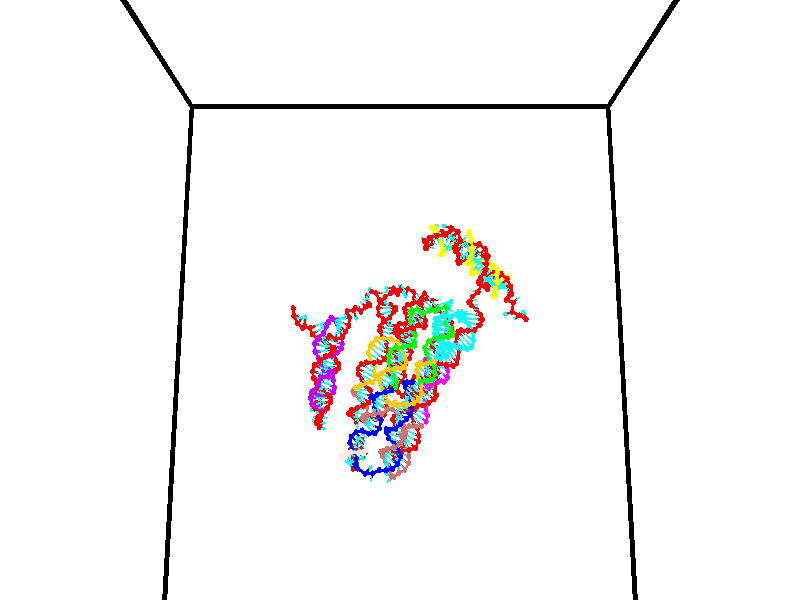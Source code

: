 // switches for output
#declare DRAW_BASES = 1; // possible values are 0, 1; only relevant for DNA ribbons
#declare DRAW_BASES_TYPE = 3; // possible values are 1, 2, 3; only relevant for DNA ribbons
#declare DRAW_FOG = 0; // set to 1 to enable fog

#include "colors.inc"

#include "transforms.inc"
background { rgb <1, 1, 1>}

#default {
   normal{
       ripples 0.25
       frequency 0.20
       turbulence 0.2
       lambda 5
   }
	finish {
		phong 0.1
		phong_size 40.
	}
}

// original window dimensions: 1024x640


// camera settings

camera {
	sky <0, 0.179814, -0.983701>
	up <0, 0.179814, -0.983701>
	right 1.6 * <1, 0, 0>
	location <35, 94.9851, 44.8844>
	look_at <35, 29.7336, 32.9568>
	direction <0, -65.2515, -11.9276>
	angle 67.0682
}


# declare cpy_camera_pos = <35, 94.9851, 44.8844>;
# if (DRAW_FOG = 1)
fog {
	fog_type 2
	up vnormalize(cpy_camera_pos)
	color rgbt<1,1,1,0.3>
	distance 1e-5
	fog_alt 3e-3
	fog_offset 56
}
# end


// LIGHTS

# declare lum = 6;
global_settings {
	ambient_light rgb lum * <0.05, 0.05, 0.05>
	max_trace_level 15
}# declare cpy_direct_light_amount = 0.25;
light_source
{	1000 * <-1, -1.16352, -0.803886>,
	rgb lum * cpy_direct_light_amount
	parallel
}

light_source
{	1000 * <1, 1.16352, 0.803886>,
	rgb lum * cpy_direct_light_amount
	parallel
}

// strand 0

// nucleotide -1

// particle -1
sphere {
	<24.284422, 35.257263, 34.667095> 0.250000
	pigment { color rgbt <1,0,0,0> }
	no_shadow
}
cylinder {
	<24.336544, 35.019913, 34.984821>,  <24.367817, 34.877502, 35.175457>, 0.100000
	pigment { color rgbt <1,0,0,0> }
	no_shadow
}
cylinder {
	<24.336544, 35.019913, 34.984821>,  <24.284422, 35.257263, 34.667095>, 0.100000
	pigment { color rgbt <1,0,0,0> }
	no_shadow
}

// particle -1
sphere {
	<24.336544, 35.019913, 34.984821> 0.100000
	pigment { color rgbt <1,0,0,0> }
	no_shadow
}
sphere {
	0, 1
	scale<0.080000,0.200000,0.300000>
	matrix <0.846645, 0.483503, 0.222301,
		-0.515959, 0.643533, 0.565378,
		0.130304, -0.593372, 0.794312,
		24.375635, 34.841900, 35.223114>
	pigment { color rgbt <0,1,1,0> }
	no_shadow
}
cylinder {
	<24.433289, 35.628963, 35.352909>,  <24.284422, 35.257263, 34.667095>, 0.130000
	pigment { color rgbt <1,0,0,0> }
	no_shadow
}

// nucleotide -1

// particle -1
sphere {
	<24.433289, 35.628963, 35.352909> 0.250000
	pigment { color rgbt <1,0,0,0> }
	no_shadow
}
cylinder {
	<24.627474, 35.279289, 35.348450>,  <24.743984, 35.069485, 35.345776>, 0.100000
	pigment { color rgbt <1,0,0,0> }
	no_shadow
}
cylinder {
	<24.627474, 35.279289, 35.348450>,  <24.433289, 35.628963, 35.352909>, 0.100000
	pigment { color rgbt <1,0,0,0> }
	no_shadow
}

// particle -1
sphere {
	<24.627474, 35.279289, 35.348450> 0.100000
	pigment { color rgbt <1,0,0,0> }
	no_shadow
}
sphere {
	0, 1
	scale<0.080000,0.200000,0.300000>
	matrix <0.858958, 0.474556, 0.192320,
		-0.162835, -0.102937, 0.981269,
		0.485464, -0.874186, -0.011144,
		24.773113, 35.017033, 35.345108>
	pigment { color rgbt <0,1,1,0> }
	no_shadow
}
cylinder {
	<24.819658, 35.571030, 35.994293>,  <24.433289, 35.628963, 35.352909>, 0.130000
	pigment { color rgbt <1,0,0,0> }
	no_shadow
}

// nucleotide -1

// particle -1
sphere {
	<24.819658, 35.571030, 35.994293> 0.250000
	pigment { color rgbt <1,0,0,0> }
	no_shadow
}
cylinder {
	<25.003176, 35.347210, 35.718201>,  <25.113285, 35.212917, 35.552547>, 0.100000
	pigment { color rgbt <1,0,0,0> }
	no_shadow
}
cylinder {
	<25.003176, 35.347210, 35.718201>,  <24.819658, 35.571030, 35.994293>, 0.100000
	pigment { color rgbt <1,0,0,0> }
	no_shadow
}

// particle -1
sphere {
	<25.003176, 35.347210, 35.718201> 0.100000
	pigment { color rgbt <1,0,0,0> }
	no_shadow
}
sphere {
	0, 1
	scale<0.080000,0.200000,0.300000>
	matrix <0.882865, 0.374756, 0.283034,
		0.100296, -0.739232, 0.665940,
		0.458793, -0.559548, -0.690228,
		25.140814, 35.179344, 35.511131>
	pigment { color rgbt <0,1,1,0> }
	no_shadow
}
cylinder {
	<25.286266, 35.194008, 36.344109>,  <24.819658, 35.571030, 35.994293>, 0.130000
	pigment { color rgbt <1,0,0,0> }
	no_shadow
}

// nucleotide -1

// particle -1
sphere {
	<25.286266, 35.194008, 36.344109> 0.250000
	pigment { color rgbt <1,0,0,0> }
	no_shadow
}
cylinder {
	<25.409437, 35.295773, 35.977402>,  <25.483339, 35.356831, 35.757378>, 0.100000
	pigment { color rgbt <1,0,0,0> }
	no_shadow
}
cylinder {
	<25.409437, 35.295773, 35.977402>,  <25.286266, 35.194008, 36.344109>, 0.100000
	pigment { color rgbt <1,0,0,0> }
	no_shadow
}

// particle -1
sphere {
	<25.409437, 35.295773, 35.977402> 0.100000
	pigment { color rgbt <1,0,0,0> }
	no_shadow
}
sphere {
	0, 1
	scale<0.080000,0.200000,0.300000>
	matrix <0.780808, 0.482998, 0.396297,
		0.543617, -0.837847, -0.049919,
		0.307925, 0.254412, -0.916764,
		25.501814, 35.372097, 35.702374>
	pigment { color rgbt <0,1,1,0> }
	no_shadow
}
cylinder {
	<25.571779, 35.850582, 36.288322>,  <25.286266, 35.194008, 36.344109>, 0.130000
	pigment { color rgbt <1,0,0,0> }
	no_shadow
}

// nucleotide -1

// particle -1
sphere {
	<25.571779, 35.850582, 36.288322> 0.250000
	pigment { color rgbt <1,0,0,0> }
	no_shadow
}
cylinder {
	<25.623470, 35.969093, 35.909794>,  <25.654486, 36.040199, 35.682678>, 0.100000
	pigment { color rgbt <1,0,0,0> }
	no_shadow
}
cylinder {
	<25.623470, 35.969093, 35.909794>,  <25.571779, 35.850582, 36.288322>, 0.100000
	pigment { color rgbt <1,0,0,0> }
	no_shadow
}

// particle -1
sphere {
	<25.623470, 35.969093, 35.909794> 0.100000
	pigment { color rgbt <1,0,0,0> }
	no_shadow
}
sphere {
	0, 1
	scale<0.080000,0.200000,0.300000>
	matrix <-0.274006, 0.927835, 0.253068,
		0.953006, 0.226593, 0.201084,
		0.129229, 0.296273, -0.946320,
		25.662239, 36.057976, 35.625896>
	pigment { color rgbt <0,1,1,0> }
	no_shadow
}
cylinder {
	<26.022507, 35.275322, 36.333782>,  <25.571779, 35.850582, 36.288322>, 0.130000
	pigment { color rgbt <1,0,0,0> }
	no_shadow
}

// nucleotide -1

// particle -1
sphere {
	<26.022507, 35.275322, 36.333782> 0.250000
	pigment { color rgbt <1,0,0,0> }
	no_shadow
}
cylinder {
	<26.369572, 35.130291, 36.197723>,  <26.577810, 35.043270, 36.116089>, 0.100000
	pigment { color rgbt <1,0,0,0> }
	no_shadow
}
cylinder {
	<26.369572, 35.130291, 36.197723>,  <26.022507, 35.275322, 36.333782>, 0.100000
	pigment { color rgbt <1,0,0,0> }
	no_shadow
}

// particle -1
sphere {
	<26.369572, 35.130291, 36.197723> 0.100000
	pigment { color rgbt <1,0,0,0> }
	no_shadow
}
sphere {
	0, 1
	scale<0.080000,0.200000,0.300000>
	matrix <0.410061, 0.135105, 0.901996,
		-0.281091, -0.922108, 0.265905,
		0.867662, -0.362580, -0.340143,
		26.629871, 35.021519, 36.095680>
	pigment { color rgbt <0,1,1,0> }
	no_shadow
}
cylinder {
	<26.151365, 34.757484, 36.787472>,  <26.022507, 35.275322, 36.333782>, 0.130000
	pigment { color rgbt <1,0,0,0> }
	no_shadow
}

// nucleotide -1

// particle -1
sphere {
	<26.151365, 34.757484, 36.787472> 0.250000
	pigment { color rgbt <1,0,0,0> }
	no_shadow
}
cylinder {
	<26.506285, 34.820225, 36.613991>,  <26.719236, 34.857868, 36.509903>, 0.100000
	pigment { color rgbt <1,0,0,0> }
	no_shadow
}
cylinder {
	<26.506285, 34.820225, 36.613991>,  <26.151365, 34.757484, 36.787472>, 0.100000
	pigment { color rgbt <1,0,0,0> }
	no_shadow
}

// particle -1
sphere {
	<26.506285, 34.820225, 36.613991> 0.100000
	pigment { color rgbt <1,0,0,0> }
	no_shadow
}
sphere {
	0, 1
	scale<0.080000,0.200000,0.300000>
	matrix <0.428588, 0.066888, 0.901021,
		0.170341, -0.985354, -0.007878,
		0.887297, 0.156857, -0.433705,
		26.772474, 34.867283, 36.483879>
	pigment { color rgbt <0,1,1,0> }
	no_shadow
}
cylinder {
	<26.662535, 34.242798, 37.064976>,  <26.151365, 34.757484, 36.787472>, 0.130000
	pigment { color rgbt <1,0,0,0> }
	no_shadow
}

// nucleotide -1

// particle -1
sphere {
	<26.662535, 34.242798, 37.064976> 0.250000
	pigment { color rgbt <1,0,0,0> }
	no_shadow
}
cylinder {
	<26.878933, 34.549747, 36.927303>,  <27.008772, 34.733917, 36.844700>, 0.100000
	pigment { color rgbt <1,0,0,0> }
	no_shadow
}
cylinder {
	<26.878933, 34.549747, 36.927303>,  <26.662535, 34.242798, 37.064976>, 0.100000
	pigment { color rgbt <1,0,0,0> }
	no_shadow
}

// particle -1
sphere {
	<26.878933, 34.549747, 36.927303> 0.100000
	pigment { color rgbt <1,0,0,0> }
	no_shadow
}
sphere {
	0, 1
	scale<0.080000,0.200000,0.300000>
	matrix <0.526978, 0.009641, 0.849824,
		0.655454, -0.641124, -0.399175,
		0.540994, 0.767377, -0.344177,
		27.041231, 34.779961, 36.824051>
	pigment { color rgbt <0,1,1,0> }
	no_shadow
}
cylinder {
	<27.399494, 34.078880, 37.315392>,  <26.662535, 34.242798, 37.064976>, 0.130000
	pigment { color rgbt <1,0,0,0> }
	no_shadow
}

// nucleotide -1

// particle -1
sphere {
	<27.399494, 34.078880, 37.315392> 0.250000
	pigment { color rgbt <1,0,0,0> }
	no_shadow
}
cylinder {
	<27.373837, 34.465664, 37.216698>,  <27.358442, 34.697735, 37.157482>, 0.100000
	pigment { color rgbt <1,0,0,0> }
	no_shadow
}
cylinder {
	<27.373837, 34.465664, 37.216698>,  <27.399494, 34.078880, 37.315392>, 0.100000
	pigment { color rgbt <1,0,0,0> }
	no_shadow
}

// particle -1
sphere {
	<27.373837, 34.465664, 37.216698> 0.100000
	pigment { color rgbt <1,0,0,0> }
	no_shadow
}
sphere {
	0, 1
	scale<0.080000,0.200000,0.300000>
	matrix <0.498741, 0.245210, 0.831342,
		0.864374, -0.069729, -0.497991,
		-0.064143, 0.966959, -0.246731,
		27.354593, 34.755753, 37.142677>
	pigment { color rgbt <0,1,1,0> }
	no_shadow
}
cylinder {
	<27.958735, 34.233562, 37.785103>,  <27.399494, 34.078880, 37.315392>, 0.130000
	pigment { color rgbt <1,0,0,0> }
	no_shadow
}

// nucleotide -1

// particle -1
sphere {
	<27.958735, 34.233562, 37.785103> 0.250000
	pigment { color rgbt <1,0,0,0> }
	no_shadow
}
cylinder {
	<27.758486, 34.556221, 37.659435>,  <27.638336, 34.749817, 37.584034>, 0.100000
	pigment { color rgbt <1,0,0,0> }
	no_shadow
}
cylinder {
	<27.758486, 34.556221, 37.659435>,  <27.958735, 34.233562, 37.785103>, 0.100000
	pigment { color rgbt <1,0,0,0> }
	no_shadow
}

// particle -1
sphere {
	<27.758486, 34.556221, 37.659435> 0.100000
	pigment { color rgbt <1,0,0,0> }
	no_shadow
}
sphere {
	0, 1
	scale<0.080000,0.200000,0.300000>
	matrix <0.203426, 0.462385, 0.863028,
		0.841424, 0.368141, -0.395572,
		-0.500623, 0.806643, -0.314173,
		27.608299, 34.798214, 37.565182>
	pigment { color rgbt <0,1,1,0> }
	no_shadow
}
cylinder {
	<28.404747, 34.757847, 37.929615>,  <27.958735, 34.233562, 37.785103>, 0.130000
	pigment { color rgbt <1,0,0,0> }
	no_shadow
}

// nucleotide -1

// particle -1
sphere {
	<28.404747, 34.757847, 37.929615> 0.250000
	pigment { color rgbt <1,0,0,0> }
	no_shadow
}
cylinder {
	<28.050369, 34.940216, 37.895584>,  <27.837744, 35.049637, 37.875164>, 0.100000
	pigment { color rgbt <1,0,0,0> }
	no_shadow
}
cylinder {
	<28.050369, 34.940216, 37.895584>,  <28.404747, 34.757847, 37.929615>, 0.100000
	pigment { color rgbt <1,0,0,0> }
	no_shadow
}

// particle -1
sphere {
	<28.050369, 34.940216, 37.895584> 0.100000
	pigment { color rgbt <1,0,0,0> }
	no_shadow
}
sphere {
	0, 1
	scale<0.080000,0.200000,0.300000>
	matrix <0.175279, 0.498972, 0.848708,
		0.429397, 0.736995, -0.521975,
		-0.885943, 0.455923, -0.085077,
		27.784586, 35.076992, 37.870060>
	pigment { color rgbt <0,1,1,0> }
	no_shadow
}
cylinder {
	<28.506140, 35.463940, 38.160881>,  <28.404747, 34.757847, 37.929615>, 0.130000
	pigment { color rgbt <1,0,0,0> }
	no_shadow
}

// nucleotide -1

// particle -1
sphere {
	<28.506140, 35.463940, 38.160881> 0.250000
	pigment { color rgbt <1,0,0,0> }
	no_shadow
}
cylinder {
	<28.113184, 35.393234, 38.185101>,  <27.877411, 35.350811, 38.199631>, 0.100000
	pigment { color rgbt <1,0,0,0> }
	no_shadow
}
cylinder {
	<28.113184, 35.393234, 38.185101>,  <28.506140, 35.463940, 38.160881>, 0.100000
	pigment { color rgbt <1,0,0,0> }
	no_shadow
}

// particle -1
sphere {
	<28.113184, 35.393234, 38.185101> 0.100000
	pigment { color rgbt <1,0,0,0> }
	no_shadow
}
sphere {
	0, 1
	scale<0.080000,0.200000,0.300000>
	matrix <-0.032818, 0.482248, 0.875420,
		-0.183946, 0.858015, -0.479556,
		-0.982388, -0.176768, 0.060550,
		27.818468, 35.340202, 38.203266>
	pigment { color rgbt <0,1,1,0> }
	no_shadow
}
cylinder {
	<28.324261, 36.009048, 38.549942>,  <28.506140, 35.463940, 38.160881>, 0.130000
	pigment { color rgbt <1,0,0,0> }
	no_shadow
}

// nucleotide -1

// particle -1
sphere {
	<28.324261, 36.009048, 38.549942> 0.250000
	pigment { color rgbt <1,0,0,0> }
	no_shadow
}
cylinder {
	<27.997097, 35.783417, 38.595261>,  <27.800798, 35.648037, 38.622452>, 0.100000
	pigment { color rgbt <1,0,0,0> }
	no_shadow
}
cylinder {
	<27.997097, 35.783417, 38.595261>,  <28.324261, 36.009048, 38.549942>, 0.100000
	pigment { color rgbt <1,0,0,0> }
	no_shadow
}

// particle -1
sphere {
	<27.997097, 35.783417, 38.595261> 0.100000
	pigment { color rgbt <1,0,0,0> }
	no_shadow
}
sphere {
	0, 1
	scale<0.080000,0.200000,0.300000>
	matrix <-0.135442, 0.380163, 0.914949,
		-0.559175, 0.733002, -0.387340,
		-0.817911, -0.564079, 0.113299,
		27.751724, 35.614193, 38.629250>
	pigment { color rgbt <0,1,1,0> }
	no_shadow
}
cylinder {
	<27.782639, 36.409485, 38.813095>,  <28.324261, 36.009048, 38.549942>, 0.130000
	pigment { color rgbt <1,0,0,0> }
	no_shadow
}

// nucleotide -1

// particle -1
sphere {
	<27.782639, 36.409485, 38.813095> 0.250000
	pigment { color rgbt <1,0,0,0> }
	no_shadow
}
cylinder {
	<27.686989, 36.032040, 38.904678>,  <27.629599, 35.805573, 38.959629>, 0.100000
	pigment { color rgbt <1,0,0,0> }
	no_shadow
}
cylinder {
	<27.686989, 36.032040, 38.904678>,  <27.782639, 36.409485, 38.813095>, 0.100000
	pigment { color rgbt <1,0,0,0> }
	no_shadow
}

// particle -1
sphere {
	<27.686989, 36.032040, 38.904678> 0.100000
	pigment { color rgbt <1,0,0,0> }
	no_shadow
}
sphere {
	0, 1
	scale<0.080000,0.200000,0.300000>
	matrix <-0.053233, 0.248181, 0.967250,
		-0.969529, 0.219103, -0.109577,
		-0.239122, -0.943610, 0.228955,
		27.615252, 35.748955, 38.973366>
	pigment { color rgbt <0,1,1,0> }
	no_shadow
}
cylinder {
	<27.273254, 36.535645, 39.189442>,  <27.782639, 36.409485, 38.813095>, 0.130000
	pigment { color rgbt <1,0,0,0> }
	no_shadow
}

// nucleotide -1

// particle -1
sphere {
	<27.273254, 36.535645, 39.189442> 0.250000
	pigment { color rgbt <1,0,0,0> }
	no_shadow
}
cylinder {
	<27.405861, 36.169941, 39.282585>,  <27.485424, 35.950520, 39.338470>, 0.100000
	pigment { color rgbt <1,0,0,0> }
	no_shadow
}
cylinder {
	<27.405861, 36.169941, 39.282585>,  <27.273254, 36.535645, 39.189442>, 0.100000
	pigment { color rgbt <1,0,0,0> }
	no_shadow
}

// particle -1
sphere {
	<27.405861, 36.169941, 39.282585> 0.100000
	pigment { color rgbt <1,0,0,0> }
	no_shadow
}
sphere {
	0, 1
	scale<0.080000,0.200000,0.300000>
	matrix <-0.132340, 0.199308, 0.970960,
		-0.934122, -0.352705, -0.054919,
		0.331517, -0.914262, 0.232855,
		27.505316, 35.895660, 39.352440>
	pigment { color rgbt <0,1,1,0> }
	no_shadow
}
cylinder {
	<26.690882, 36.237057, 39.515957>,  <27.273254, 36.535645, 39.189442>, 0.130000
	pigment { color rgbt <1,0,0,0> }
	no_shadow
}

// nucleotide -1

// particle -1
sphere {
	<26.690882, 36.237057, 39.515957> 0.250000
	pigment { color rgbt <1,0,0,0> }
	no_shadow
}
cylinder {
	<27.026218, 36.044254, 39.617821>,  <27.227421, 35.928574, 39.678940>, 0.100000
	pigment { color rgbt <1,0,0,0> }
	no_shadow
}
cylinder {
	<27.026218, 36.044254, 39.617821>,  <26.690882, 36.237057, 39.515957>, 0.100000
	pigment { color rgbt <1,0,0,0> }
	no_shadow
}

// particle -1
sphere {
	<27.026218, 36.044254, 39.617821> 0.100000
	pigment { color rgbt <1,0,0,0> }
	no_shadow
}
sphere {
	0, 1
	scale<0.080000,0.200000,0.300000>
	matrix <-0.218092, 0.131586, 0.967016,
		-0.499620, -0.866229, 0.005192,
		0.838341, -0.482008, 0.254661,
		27.277721, 35.899651, 39.694218>
	pigment { color rgbt <0,1,1,0> }
	no_shadow
}
cylinder {
	<26.440168, 35.851467, 40.002010>,  <26.690882, 36.237057, 39.515957>, 0.130000
	pigment { color rgbt <1,0,0,0> }
	no_shadow
}

// nucleotide -1

// particle -1
sphere {
	<26.440168, 35.851467, 40.002010> 0.250000
	pigment { color rgbt <1,0,0,0> }
	no_shadow
}
cylinder {
	<26.832952, 35.866528, 40.076126>,  <27.068623, 35.875565, 40.120598>, 0.100000
	pigment { color rgbt <1,0,0,0> }
	no_shadow
}
cylinder {
	<26.832952, 35.866528, 40.076126>,  <26.440168, 35.851467, 40.002010>, 0.100000
	pigment { color rgbt <1,0,0,0> }
	no_shadow
}

// particle -1
sphere {
	<26.832952, 35.866528, 40.076126> 0.100000
	pigment { color rgbt <1,0,0,0> }
	no_shadow
}
sphere {
	0, 1
	scale<0.080000,0.200000,0.300000>
	matrix <-0.185408, -0.000419, 0.982661,
		0.037089, -0.999290, 0.006572,
		0.981961, 0.037664, 0.185292,
		27.127541, 35.877823, 40.131714>
	pigment { color rgbt <0,1,1,0> }
	no_shadow
}
cylinder {
	<26.486675, 35.377159, 40.487808>,  <26.440168, 35.851467, 40.002010>, 0.130000
	pigment { color rgbt <1,0,0,0> }
	no_shadow
}

// nucleotide -1

// particle -1
sphere {
	<26.486675, 35.377159, 40.487808> 0.250000
	pigment { color rgbt <1,0,0,0> }
	no_shadow
}
cylinder {
	<26.837797, 35.567989, 40.505054>,  <27.048470, 35.682487, 40.515400>, 0.100000
	pigment { color rgbt <1,0,0,0> }
	no_shadow
}
cylinder {
	<26.837797, 35.567989, 40.505054>,  <26.486675, 35.377159, 40.487808>, 0.100000
	pigment { color rgbt <1,0,0,0> }
	no_shadow
}

// particle -1
sphere {
	<26.837797, 35.567989, 40.505054> 0.100000
	pigment { color rgbt <1,0,0,0> }
	no_shadow
}
sphere {
	0, 1
	scale<0.080000,0.200000,0.300000>
	matrix <-0.059614, 0.019500, 0.998031,
		0.475295, -0.878646, 0.045557,
		0.877805, 0.477075, 0.043112,
		27.101139, 35.711113, 40.517986>
	pigment { color rgbt <0,1,1,0> }
	no_shadow
}
cylinder {
	<26.821573, 34.989254, 41.093620>,  <26.486675, 35.377159, 40.487808>, 0.130000
	pigment { color rgbt <1,0,0,0> }
	no_shadow
}

// nucleotide -1

// particle -1
sphere {
	<26.821573, 34.989254, 41.093620> 0.250000
	pigment { color rgbt <1,0,0,0> }
	no_shadow
}
cylinder {
	<26.999676, 35.341301, 41.027725>,  <27.106537, 35.552528, 40.988190>, 0.100000
	pigment { color rgbt <1,0,0,0> }
	no_shadow
}
cylinder {
	<26.999676, 35.341301, 41.027725>,  <26.821573, 34.989254, 41.093620>, 0.100000
	pigment { color rgbt <1,0,0,0> }
	no_shadow
}

// particle -1
sphere {
	<26.999676, 35.341301, 41.027725> 0.100000
	pigment { color rgbt <1,0,0,0> }
	no_shadow
}
sphere {
	0, 1
	scale<0.080000,0.200000,0.300000>
	matrix <0.089392, 0.139364, 0.986198,
		0.890931, -0.453834, -0.016623,
		0.445254, 0.880120, -0.164733,
		27.133251, 35.605335, 40.978306>
	pigment { color rgbt <0,1,1,0> }
	no_shadow
}
cylinder {
	<27.386501, 34.904755, 41.488045>,  <26.821573, 34.989254, 41.093620>, 0.130000
	pigment { color rgbt <1,0,0,0> }
	no_shadow
}

// nucleotide -1

// particle -1
sphere {
	<27.386501, 34.904755, 41.488045> 0.250000
	pigment { color rgbt <1,0,0,0> }
	no_shadow
}
cylinder {
	<27.314188, 35.293015, 41.424595>,  <27.270800, 35.525970, 41.386524>, 0.100000
	pigment { color rgbt <1,0,0,0> }
	no_shadow
}
cylinder {
	<27.314188, 35.293015, 41.424595>,  <27.386501, 34.904755, 41.488045>, 0.100000
	pigment { color rgbt <1,0,0,0> }
	no_shadow
}

// particle -1
sphere {
	<27.314188, 35.293015, 41.424595> 0.100000
	pigment { color rgbt <1,0,0,0> }
	no_shadow
}
sphere {
	0, 1
	scale<0.080000,0.200000,0.300000>
	matrix <0.123870, 0.182468, 0.975378,
		0.975691, 0.156684, -0.153222,
		-0.180784, 0.970647, -0.158624,
		27.259953, 35.584209, 41.377007>
	pigment { color rgbt <0,1,1,0> }
	no_shadow
}
cylinder {
	<27.896776, 35.243931, 41.893848>,  <27.386501, 34.904755, 41.488045>, 0.130000
	pigment { color rgbt <1,0,0,0> }
	no_shadow
}

// nucleotide -1

// particle -1
sphere {
	<27.896776, 35.243931, 41.893848> 0.250000
	pigment { color rgbt <1,0,0,0> }
	no_shadow
}
cylinder {
	<27.647070, 35.547073, 41.818016>,  <27.497246, 35.728958, 41.772518>, 0.100000
	pigment { color rgbt <1,0,0,0> }
	no_shadow
}
cylinder {
	<27.647070, 35.547073, 41.818016>,  <27.896776, 35.243931, 41.893848>, 0.100000
	pigment { color rgbt <1,0,0,0> }
	no_shadow
}

// particle -1
sphere {
	<27.647070, 35.547073, 41.818016> 0.100000
	pigment { color rgbt <1,0,0,0> }
	no_shadow
}
sphere {
	0, 1
	scale<0.080000,0.200000,0.300000>
	matrix <0.057386, 0.286507, 0.956358,
		0.779102, 0.586142, -0.222347,
		-0.624265, 0.757860, -0.189582,
		27.459791, 35.774433, 41.761143>
	pigment { color rgbt <0,1,1,0> }
	no_shadow
}
cylinder {
	<28.258945, 35.682549, 42.145638>,  <27.896776, 35.243931, 41.893848>, 0.130000
	pigment { color rgbt <1,0,0,0> }
	no_shadow
}

// nucleotide -1

// particle -1
sphere {
	<28.258945, 35.682549, 42.145638> 0.250000
	pigment { color rgbt <1,0,0,0> }
	no_shadow
}
cylinder {
	<27.889502, 35.835758, 42.139458>,  <27.667835, 35.927685, 42.135750>, 0.100000
	pigment { color rgbt <1,0,0,0> }
	no_shadow
}
cylinder {
	<27.889502, 35.835758, 42.139458>,  <28.258945, 35.682549, 42.145638>, 0.100000
	pigment { color rgbt <1,0,0,0> }
	no_shadow
}

// particle -1
sphere {
	<27.889502, 35.835758, 42.139458> 0.100000
	pigment { color rgbt <1,0,0,0> }
	no_shadow
}
sphere {
	0, 1
	scale<0.080000,0.200000,0.300000>
	matrix <0.090791, 0.257735, 0.961941,
		0.372431, 0.887053, -0.272821,
		-0.923608, 0.383027, -0.015452,
		27.612419, 35.950665, 42.134823>
	pigment { color rgbt <0,1,1,0> }
	no_shadow
}
cylinder {
	<28.326958, 36.358505, 42.494114>,  <28.258945, 35.682549, 42.145638>, 0.130000
	pigment { color rgbt <1,0,0,0> }
	no_shadow
}

// nucleotide -1

// particle -1
sphere {
	<28.326958, 36.358505, 42.494114> 0.250000
	pigment { color rgbt <1,0,0,0> }
	no_shadow
}
cylinder {
	<27.946575, 36.234959, 42.500797>,  <27.718346, 36.160831, 42.504807>, 0.100000
	pigment { color rgbt <1,0,0,0> }
	no_shadow
}
cylinder {
	<27.946575, 36.234959, 42.500797>,  <28.326958, 36.358505, 42.494114>, 0.100000
	pigment { color rgbt <1,0,0,0> }
	no_shadow
}

// particle -1
sphere {
	<27.946575, 36.234959, 42.500797> 0.100000
	pigment { color rgbt <1,0,0,0> }
	no_shadow
}
sphere {
	0, 1
	scale<0.080000,0.200000,0.300000>
	matrix <-0.011705, 0.089905, 0.995882,
		-0.309098, 0.946846, -0.089111,
		-0.950958, -0.308868, 0.016706,
		27.661287, 36.142300, 42.505810>
	pigment { color rgbt <0,1,1,0> }
	no_shadow
}
cylinder {
	<28.054003, 36.773151, 42.989120>,  <28.326958, 36.358505, 42.494114>, 0.130000
	pigment { color rgbt <1,0,0,0> }
	no_shadow
}

// nucleotide -1

// particle -1
sphere {
	<28.054003, 36.773151, 42.989120> 0.250000
	pigment { color rgbt <1,0,0,0> }
	no_shadow
}
cylinder {
	<27.840197, 36.436367, 42.959740>,  <27.711914, 36.234295, 42.942112>, 0.100000
	pigment { color rgbt <1,0,0,0> }
	no_shadow
}
cylinder {
	<27.840197, 36.436367, 42.959740>,  <28.054003, 36.773151, 42.989120>, 0.100000
	pigment { color rgbt <1,0,0,0> }
	no_shadow
}

// particle -1
sphere {
	<27.840197, 36.436367, 42.959740> 0.100000
	pigment { color rgbt <1,0,0,0> }
	no_shadow
}
sphere {
	0, 1
	scale<0.080000,0.200000,0.300000>
	matrix <0.007825, -0.091835, 0.995743,
		-0.845124, 0.531664, 0.055675,
		-0.534514, -0.841962, -0.073452,
		27.679842, 36.183777, 42.937706>
	pigment { color rgbt <0,1,1,0> }
	no_shadow
}
cylinder {
	<27.498928, 36.816620, 43.484299>,  <28.054003, 36.773151, 42.989120>, 0.130000
	pigment { color rgbt <1,0,0,0> }
	no_shadow
}

// nucleotide -1

// particle -1
sphere {
	<27.498928, 36.816620, 43.484299> 0.250000
	pigment { color rgbt <1,0,0,0> }
	no_shadow
}
cylinder {
	<27.580912, 36.436802, 43.389332>,  <27.630102, 36.208912, 43.332352>, 0.100000
	pigment { color rgbt <1,0,0,0> }
	no_shadow
}
cylinder {
	<27.580912, 36.436802, 43.389332>,  <27.498928, 36.816620, 43.484299>, 0.100000
	pigment { color rgbt <1,0,0,0> }
	no_shadow
}

// particle -1
sphere {
	<27.580912, 36.436802, 43.389332> 0.100000
	pigment { color rgbt <1,0,0,0> }
	no_shadow
}
sphere {
	0, 1
	scale<0.080000,0.200000,0.300000>
	matrix <-0.226415, -0.281979, 0.932322,
		-0.952223, -0.137332, -0.272784,
		0.204957, -0.949541, -0.237413,
		27.642399, 36.151939, 43.318108>
	pigment { color rgbt <0,1,1,0> }
	no_shadow
}
cylinder {
	<27.082872, 36.262165, 43.717499>,  <27.498928, 36.816620, 43.484299>, 0.130000
	pigment { color rgbt <1,0,0,0> }
	no_shadow
}

// nucleotide -1

// particle -1
sphere {
	<27.082872, 36.262165, 43.717499> 0.250000
	pigment { color rgbt <1,0,0,0> }
	no_shadow
}
cylinder {
	<27.463024, 36.137821, 43.722301>,  <27.691116, 36.063217, 43.725182>, 0.100000
	pigment { color rgbt <1,0,0,0> }
	no_shadow
}
cylinder {
	<27.463024, 36.137821, 43.722301>,  <27.082872, 36.262165, 43.717499>, 0.100000
	pigment { color rgbt <1,0,0,0> }
	no_shadow
}

// particle -1
sphere {
	<27.463024, 36.137821, 43.722301> 0.100000
	pigment { color rgbt <1,0,0,0> }
	no_shadow
}
sphere {
	0, 1
	scale<0.080000,0.200000,0.300000>
	matrix <-0.075556, -0.193213, 0.978244,
		-0.301773, -0.930611, -0.207113,
		0.950382, -0.310856, 0.012007,
		27.748138, 36.044563, 43.725903>
	pigment { color rgbt <0,1,1,0> }
	no_shadow
}
cylinder {
	<26.889896, 35.696796, 44.097858>,  <27.082872, 36.262165, 43.717499>, 0.130000
	pigment { color rgbt <1,0,0,0> }
	no_shadow
}

// nucleotide -1

// particle -1
sphere {
	<26.889896, 35.696796, 44.097858> 0.250000
	pigment { color rgbt <1,0,0,0> }
	no_shadow
}
cylinder {
	<27.279110, 35.781288, 44.134933>,  <27.512638, 35.831982, 44.157177>, 0.100000
	pigment { color rgbt <1,0,0,0> }
	no_shadow
}
cylinder {
	<27.279110, 35.781288, 44.134933>,  <26.889896, 35.696796, 44.097858>, 0.100000
	pigment { color rgbt <1,0,0,0> }
	no_shadow
}

// particle -1
sphere {
	<27.279110, 35.781288, 44.134933> 0.100000
	pigment { color rgbt <1,0,0,0> }
	no_shadow
}
sphere {
	0, 1
	scale<0.080000,0.200000,0.300000>
	matrix <-0.031728, -0.275438, 0.960795,
		0.228477, -0.937826, -0.261308,
		0.973033, 0.211228, 0.092686,
		27.571020, 35.844658, 44.162739>
	pigment { color rgbt <0,1,1,0> }
	no_shadow
}
cylinder {
	<27.129332, 35.203987, 44.480286>,  <26.889896, 35.696796, 44.097858>, 0.130000
	pigment { color rgbt <1,0,0,0> }
	no_shadow
}

// nucleotide -1

// particle -1
sphere {
	<27.129332, 35.203987, 44.480286> 0.250000
	pigment { color rgbt <1,0,0,0> }
	no_shadow
}
cylinder {
	<27.406267, 35.487789, 44.532856>,  <27.572428, 35.658070, 44.564396>, 0.100000
	pigment { color rgbt <1,0,0,0> }
	no_shadow
}
cylinder {
	<27.406267, 35.487789, 44.532856>,  <27.129332, 35.203987, 44.480286>, 0.100000
	pigment { color rgbt <1,0,0,0> }
	no_shadow
}

// particle -1
sphere {
	<27.406267, 35.487789, 44.532856> 0.100000
	pigment { color rgbt <1,0,0,0> }
	no_shadow
}
sphere {
	0, 1
	scale<0.080000,0.200000,0.300000>
	matrix <0.116814, -0.289937, 0.949890,
		0.712055, -0.642293, -0.283614,
		0.692338, 0.709505, 0.131422,
		27.613968, 35.700642, 44.572281>
	pigment { color rgbt <0,1,1,0> }
	no_shadow
}
cylinder {
	<27.194118, 34.517498, 44.123882>,  <27.129332, 35.203987, 44.480286>, 0.130000
	pigment { color rgbt <1,0,0,0> }
	no_shadow
}

// nucleotide -1

// particle -1
sphere {
	<27.194118, 34.517498, 44.123882> 0.250000
	pigment { color rgbt <1,0,0,0> }
	no_shadow
}
cylinder {
	<26.813597, 34.423592, 44.043976>,  <26.585283, 34.367249, 43.996033>, 0.100000
	pigment { color rgbt <1,0,0,0> }
	no_shadow
}
cylinder {
	<26.813597, 34.423592, 44.043976>,  <27.194118, 34.517498, 44.123882>, 0.100000
	pigment { color rgbt <1,0,0,0> }
	no_shadow
}

// particle -1
sphere {
	<26.813597, 34.423592, 44.043976> 0.100000
	pigment { color rgbt <1,0,0,0> }
	no_shadow
}
sphere {
	0, 1
	scale<0.080000,0.200000,0.300000>
	matrix <0.308008, -0.749867, -0.585518,
		-0.012340, -0.618535, 0.785661,
		-0.951304, -0.234765, -0.199767,
		26.528206, 34.353161, 43.984047>
	pigment { color rgbt <0,1,1,0> }
	no_shadow
}
cylinder {
	<27.102680, 33.800503, 44.112617>,  <27.194118, 34.517498, 44.123882>, 0.130000
	pigment { color rgbt <1,0,0,0> }
	no_shadow
}

// nucleotide -1

// particle -1
sphere {
	<27.102680, 33.800503, 44.112617> 0.250000
	pigment { color rgbt <1,0,0,0> }
	no_shadow
}
cylinder {
	<26.812477, 33.963631, 43.890873>,  <26.638355, 34.061508, 43.757824>, 0.100000
	pigment { color rgbt <1,0,0,0> }
	no_shadow
}
cylinder {
	<26.812477, 33.963631, 43.890873>,  <27.102680, 33.800503, 44.112617>, 0.100000
	pigment { color rgbt <1,0,0,0> }
	no_shadow
}

// particle -1
sphere {
	<26.812477, 33.963631, 43.890873> 0.100000
	pigment { color rgbt <1,0,0,0> }
	no_shadow
}
sphere {
	0, 1
	scale<0.080000,0.200000,0.300000>
	matrix <0.161312, -0.682301, -0.713052,
		-0.669039, -0.606752, 0.429230,
		-0.725510, 0.407820, -0.554363,
		26.594824, 34.085976, 43.724564>
	pigment { color rgbt <0,1,1,0> }
	no_shadow
}
cylinder {
	<26.980862, 33.215446, 43.539722>,  <27.102680, 33.800503, 44.112617>, 0.130000
	pigment { color rgbt <1,0,0,0> }
	no_shadow
}

// nucleotide -1

// particle -1
sphere {
	<26.980862, 33.215446, 43.539722> 0.250000
	pigment { color rgbt <1,0,0,0> }
	no_shadow
}
cylinder {
	<26.840492, 33.557892, 43.387970>,  <26.756271, 33.763359, 43.296917>, 0.100000
	pigment { color rgbt <1,0,0,0> }
	no_shadow
}
cylinder {
	<26.840492, 33.557892, 43.387970>,  <26.980862, 33.215446, 43.539722>, 0.100000
	pigment { color rgbt <1,0,0,0> }
	no_shadow
}

// particle -1
sphere {
	<26.840492, 33.557892, 43.387970> 0.100000
	pigment { color rgbt <1,0,0,0> }
	no_shadow
}
sphere {
	0, 1
	scale<0.080000,0.200000,0.300000>
	matrix <0.239617, -0.309560, -0.920194,
		-0.905228, -0.413822, -0.096507,
		-0.350922, 0.856110, -0.379381,
		26.735216, 33.814724, 43.274155>
	pigment { color rgbt <0,1,1,0> }
	no_shadow
}
cylinder {
	<26.439110, 33.018375, 42.971878>,  <26.980862, 33.215446, 43.539722>, 0.130000
	pigment { color rgbt <1,0,0,0> }
	no_shadow
}

// nucleotide -1

// particle -1
sphere {
	<26.439110, 33.018375, 42.971878> 0.250000
	pigment { color rgbt <1,0,0,0> }
	no_shadow
}
cylinder {
	<26.629332, 33.367496, 42.927937>,  <26.743464, 33.576969, 42.901569>, 0.100000
	pigment { color rgbt <1,0,0,0> }
	no_shadow
}
cylinder {
	<26.629332, 33.367496, 42.927937>,  <26.439110, 33.018375, 42.971878>, 0.100000
	pigment { color rgbt <1,0,0,0> }
	no_shadow
}

// particle -1
sphere {
	<26.629332, 33.367496, 42.927937> 0.100000
	pigment { color rgbt <1,0,0,0> }
	no_shadow
}
sphere {
	0, 1
	scale<0.080000,0.200000,0.300000>
	matrix <0.107858, -0.181791, -0.977404,
		-0.873050, 0.452958, -0.180589,
		0.475552, 0.872801, -0.109857,
		26.771997, 33.629337, 42.894978>
	pigment { color rgbt <0,1,1,0> }
	no_shadow
}
cylinder {
	<26.439180, 32.472698, 42.398705>,  <26.439110, 33.018375, 42.971878>, 0.130000
	pigment { color rgbt <1,0,0,0> }
	no_shadow
}

// nucleotide -1

// particle -1
sphere {
	<26.439180, 32.472698, 42.398705> 0.250000
	pigment { color rgbt <1,0,0,0> }
	no_shadow
}
cylinder {
	<26.171774, 32.379967, 42.681362>,  <26.011330, 32.324326, 42.850956>, 0.100000
	pigment { color rgbt <1,0,0,0> }
	no_shadow
}
cylinder {
	<26.171774, 32.379967, 42.681362>,  <26.439180, 32.472698, 42.398705>, 0.100000
	pigment { color rgbt <1,0,0,0> }
	no_shadow
}

// particle -1
sphere {
	<26.171774, 32.379967, 42.681362> 0.100000
	pigment { color rgbt <1,0,0,0> }
	no_shadow
}
sphere {
	0, 1
	scale<0.080000,0.200000,0.300000>
	matrix <0.337092, -0.941418, 0.010049,
		0.662915, 0.244921, 0.707501,
		-0.668515, -0.231831, 0.706641,
		25.971220, 32.310417, 42.893356>
	pigment { color rgbt <0,1,1,0> }
	no_shadow
}
cylinder {
	<26.760540, 32.216946, 43.036644>,  <26.439180, 32.472698, 42.398705>, 0.130000
	pigment { color rgbt <1,0,0,0> }
	no_shadow
}

// nucleotide -1

// particle -1
sphere {
	<26.760540, 32.216946, 43.036644> 0.250000
	pigment { color rgbt <1,0,0,0> }
	no_shadow
}
cylinder {
	<26.411274, 32.042263, 42.950050>,  <26.201714, 31.937452, 42.898094>, 0.100000
	pigment { color rgbt <1,0,0,0> }
	no_shadow
}
cylinder {
	<26.411274, 32.042263, 42.950050>,  <26.760540, 32.216946, 43.036644>, 0.100000
	pigment { color rgbt <1,0,0,0> }
	no_shadow
}

// particle -1
sphere {
	<26.411274, 32.042263, 42.950050> 0.100000
	pigment { color rgbt <1,0,0,0> }
	no_shadow
}
sphere {
	0, 1
	scale<0.080000,0.200000,0.300000>
	matrix <0.479423, -0.849614, -0.219794,
		-0.087940, -0.295704, 0.951223,
		-0.873166, -0.436710, -0.216483,
		26.149324, 31.911249, 42.885105>
	pigment { color rgbt <0,1,1,0> }
	no_shadow
}
cylinder {
	<26.772984, 31.580929, 43.301872>,  <26.760540, 32.216946, 43.036644>, 0.130000
	pigment { color rgbt <1,0,0,0> }
	no_shadow
}

// nucleotide -1

// particle -1
sphere {
	<26.772984, 31.580929, 43.301872> 0.250000
	pigment { color rgbt <1,0,0,0> }
	no_shadow
}
cylinder {
	<26.527197, 31.562050, 42.986862>,  <26.379725, 31.550722, 42.797855>, 0.100000
	pigment { color rgbt <1,0,0,0> }
	no_shadow
}
cylinder {
	<26.527197, 31.562050, 42.986862>,  <26.772984, 31.580929, 43.301872>, 0.100000
	pigment { color rgbt <1,0,0,0> }
	no_shadow
}

// particle -1
sphere {
	<26.527197, 31.562050, 42.986862> 0.100000
	pigment { color rgbt <1,0,0,0> }
	no_shadow
}
sphere {
	0, 1
	scale<0.080000,0.200000,0.300000>
	matrix <0.634990, -0.621984, -0.458174,
		-0.468207, -0.781606, 0.412159,
		-0.614468, -0.047197, -0.787529,
		26.342857, 31.547892, 42.750603>
	pigment { color rgbt <0,1,1,0> }
	no_shadow
}
cylinder {
	<26.764380, 30.842043, 42.989384>,  <26.772984, 31.580929, 43.301872>, 0.130000
	pigment { color rgbt <1,0,0,0> }
	no_shadow
}

// nucleotide -1

// particle -1
sphere {
	<26.764380, 30.842043, 42.989384> 0.250000
	pigment { color rgbt <1,0,0,0> }
	no_shadow
}
cylinder {
	<26.645540, 31.111361, 42.718563>,  <26.574236, 31.272951, 42.556068>, 0.100000
	pigment { color rgbt <1,0,0,0> }
	no_shadow
}
cylinder {
	<26.645540, 31.111361, 42.718563>,  <26.764380, 30.842043, 42.989384>, 0.100000
	pigment { color rgbt <1,0,0,0> }
	no_shadow
}

// particle -1
sphere {
	<26.645540, 31.111361, 42.718563> 0.100000
	pigment { color rgbt <1,0,0,0> }
	no_shadow
}
sphere {
	0, 1
	scale<0.080000,0.200000,0.300000>
	matrix <0.328161, -0.593881, -0.734585,
		-0.896684, -0.440428, -0.044507,
		-0.297100, 0.673296, -0.677055,
		26.556410, 31.313349, 42.515446>
	pigment { color rgbt <0,1,1,0> }
	no_shadow
}
cylinder {
	<26.602707, 30.495146, 42.331055>,  <26.764380, 30.842043, 42.989384>, 0.130000
	pigment { color rgbt <1,0,0,0> }
	no_shadow
}

// nucleotide -1

// particle -1
sphere {
	<26.602707, 30.495146, 42.331055> 0.250000
	pigment { color rgbt <1,0,0,0> }
	no_shadow
}
cylinder {
	<26.595940, 30.871250, 42.195038>,  <26.591879, 31.096912, 42.113430>, 0.100000
	pigment { color rgbt <1,0,0,0> }
	no_shadow
}
cylinder {
	<26.595940, 30.871250, 42.195038>,  <26.602707, 30.495146, 42.331055>, 0.100000
	pigment { color rgbt <1,0,0,0> }
	no_shadow
}

// particle -1
sphere {
	<26.595940, 30.871250, 42.195038> 0.100000
	pigment { color rgbt <1,0,0,0> }
	no_shadow
}
sphere {
	0, 1
	scale<0.080000,0.200000,0.300000>
	matrix <0.352377, -0.312660, -0.882085,
		-0.935705, -0.134745, -0.326036,
		-0.016918, 0.940259, -0.340038,
		26.590864, 31.153328, 42.093025>
	pigment { color rgbt <0,1,1,0> }
	no_shadow
}
cylinder {
	<26.469381, 30.427805, 41.613823>,  <26.602707, 30.495146, 42.331055>, 0.130000
	pigment { color rgbt <1,0,0,0> }
	no_shadow
}

// nucleotide -1

// particle -1
sphere {
	<26.469381, 30.427805, 41.613823> 0.250000
	pigment { color rgbt <1,0,0,0> }
	no_shadow
}
cylinder {
	<26.584501, 30.809620, 41.644890>,  <26.653572, 31.038708, 41.663528>, 0.100000
	pigment { color rgbt <1,0,0,0> }
	no_shadow
}
cylinder {
	<26.584501, 30.809620, 41.644890>,  <26.469381, 30.427805, 41.613823>, 0.100000
	pigment { color rgbt <1,0,0,0> }
	no_shadow
}

// particle -1
sphere {
	<26.584501, 30.809620, 41.644890> 0.100000
	pigment { color rgbt <1,0,0,0> }
	no_shadow
}
sphere {
	0, 1
	scale<0.080000,0.200000,0.300000>
	matrix <0.496643, -0.079416, -0.864314,
		-0.818851, 0.287321, -0.496920,
		0.287799, 0.954536, 0.077666,
		26.670841, 31.095982, 41.668190>
	pigment { color rgbt <0,1,1,0> }
	no_shadow
}
cylinder {
	<26.243065, 30.715597, 41.098991>,  <26.469381, 30.427805, 41.613823>, 0.130000
	pigment { color rgbt <1,0,0,0> }
	no_shadow
}

// nucleotide -1

// particle -1
sphere {
	<26.243065, 30.715597, 41.098991> 0.250000
	pigment { color rgbt <1,0,0,0> }
	no_shadow
}
cylinder {
	<26.545029, 30.957476, 41.200542>,  <26.726206, 31.102604, 41.261475>, 0.100000
	pigment { color rgbt <1,0,0,0> }
	no_shadow
}
cylinder {
	<26.545029, 30.957476, 41.200542>,  <26.243065, 30.715597, 41.098991>, 0.100000
	pigment { color rgbt <1,0,0,0> }
	no_shadow
}

// particle -1
sphere {
	<26.545029, 30.957476, 41.200542> 0.100000
	pigment { color rgbt <1,0,0,0> }
	no_shadow
}
sphere {
	0, 1
	scale<0.080000,0.200000,0.300000>
	matrix <0.338745, -0.028042, -0.940460,
		-0.561575, 0.795961, -0.226007,
		0.754907, 0.604698, 0.253880,
		26.771502, 31.138885, 41.276707>
	pigment { color rgbt <0,1,1,0> }
	no_shadow
}
cylinder {
	<26.206966, 31.260271, 40.647144>,  <26.243065, 30.715597, 41.098991>, 0.130000
	pigment { color rgbt <1,0,0,0> }
	no_shadow
}

// nucleotide -1

// particle -1
sphere {
	<26.206966, 31.260271, 40.647144> 0.250000
	pigment { color rgbt <1,0,0,0> }
	no_shadow
}
cylinder {
	<26.570936, 31.333193, 40.796169>,  <26.789318, 31.376945, 40.885582>, 0.100000
	pigment { color rgbt <1,0,0,0> }
	no_shadow
}
cylinder {
	<26.570936, 31.333193, 40.796169>,  <26.206966, 31.260271, 40.647144>, 0.100000
	pigment { color rgbt <1,0,0,0> }
	no_shadow
}

// particle -1
sphere {
	<26.570936, 31.333193, 40.796169> 0.100000
	pigment { color rgbt <1,0,0,0> }
	no_shadow
}
sphere {
	0, 1
	scale<0.080000,0.200000,0.300000>
	matrix <0.334519, 0.208485, -0.919038,
		-0.245219, 0.960884, 0.128721,
		0.909926, 0.182306, 0.372559,
		26.843914, 31.387884, 40.907936>
	pigment { color rgbt <0,1,1,0> }
	no_shadow
}
cylinder {
	<26.457977, 31.930304, 40.374725>,  <26.206966, 31.260271, 40.647144>, 0.130000
	pigment { color rgbt <1,0,0,0> }
	no_shadow
}

// nucleotide -1

// particle -1
sphere {
	<26.457977, 31.930304, 40.374725> 0.250000
	pigment { color rgbt <1,0,0,0> }
	no_shadow
}
cylinder {
	<26.795298, 31.757360, 40.502419>,  <26.997690, 31.653595, 40.579033>, 0.100000
	pigment { color rgbt <1,0,0,0> }
	no_shadow
}
cylinder {
	<26.795298, 31.757360, 40.502419>,  <26.457977, 31.930304, 40.374725>, 0.100000
	pigment { color rgbt <1,0,0,0> }
	no_shadow
}

// particle -1
sphere {
	<26.795298, 31.757360, 40.502419> 0.100000
	pigment { color rgbt <1,0,0,0> }
	no_shadow
}
sphere {
	0, 1
	scale<0.080000,0.200000,0.300000>
	matrix <0.480058, 0.338921, -0.809121,
		0.241637, 0.835582, 0.493371,
		0.843300, -0.432360, 0.319232,
		27.048288, 31.627653, 40.598186>
	pigment { color rgbt <0,1,1,0> }
	no_shadow
}
cylinder {
	<27.067459, 32.397377, 40.178673>,  <26.457977, 31.930304, 40.374725>, 0.130000
	pigment { color rgbt <1,0,0,0> }
	no_shadow
}

// nucleotide -1

// particle -1
sphere {
	<27.067459, 32.397377, 40.178673> 0.250000
	pigment { color rgbt <1,0,0,0> }
	no_shadow
}
cylinder {
	<27.206882, 32.027729, 40.241287>,  <27.290537, 31.805939, 40.278854>, 0.100000
	pigment { color rgbt <1,0,0,0> }
	no_shadow
}
cylinder {
	<27.206882, 32.027729, 40.241287>,  <27.067459, 32.397377, 40.178673>, 0.100000
	pigment { color rgbt <1,0,0,0> }
	no_shadow
}

// particle -1
sphere {
	<27.206882, 32.027729, 40.241287> 0.100000
	pigment { color rgbt <1,0,0,0> }
	no_shadow
}
sphere {
	0, 1
	scale<0.080000,0.200000,0.300000>
	matrix <0.402801, -0.003110, -0.915282,
		0.846321, 0.382080, 0.371154,
		0.348557, -0.924124, 0.156534,
		27.311449, 31.750492, 40.288246>
	pigment { color rgbt <0,1,1,0> }
	no_shadow
}
cylinder {
	<27.769375, 32.400429, 39.986084>,  <27.067459, 32.397377, 40.178673>, 0.130000
	pigment { color rgbt <1,0,0,0> }
	no_shadow
}

// nucleotide -1

// particle -1
sphere {
	<27.769375, 32.400429, 39.986084> 0.250000
	pigment { color rgbt <1,0,0,0> }
	no_shadow
}
cylinder {
	<27.649351, 32.019135, 39.971661>,  <27.577337, 31.790358, 39.963005>, 0.100000
	pigment { color rgbt <1,0,0,0> }
	no_shadow
}
cylinder {
	<27.649351, 32.019135, 39.971661>,  <27.769375, 32.400429, 39.986084>, 0.100000
	pigment { color rgbt <1,0,0,0> }
	no_shadow
}

// particle -1
sphere {
	<27.649351, 32.019135, 39.971661> 0.100000
	pigment { color rgbt <1,0,0,0> }
	no_shadow
}
sphere {
	0, 1
	scale<0.080000,0.200000,0.300000>
	matrix <0.444632, -0.106314, -0.889381,
		0.843959, -0.282902, 0.455741,
		-0.300059, -0.953239, -0.036062,
		27.559334, 31.733164, 39.960842>
	pigment { color rgbt <0,1,1,0> }
	no_shadow
}
cylinder {
	<28.308195, 32.113091, 39.650963>,  <27.769375, 32.400429, 39.986084>, 0.130000
	pigment { color rgbt <1,0,0,0> }
	no_shadow
}

// nucleotide -1

// particle -1
sphere {
	<28.308195, 32.113091, 39.650963> 0.250000
	pigment { color rgbt <1,0,0,0> }
	no_shadow
}
cylinder {
	<28.030579, 31.825539, 39.635418>,  <27.864008, 31.653008, 39.626091>, 0.100000
	pigment { color rgbt <1,0,0,0> }
	no_shadow
}
cylinder {
	<28.030579, 31.825539, 39.635418>,  <28.308195, 32.113091, 39.650963>, 0.100000
	pigment { color rgbt <1,0,0,0> }
	no_shadow
}

// particle -1
sphere {
	<28.030579, 31.825539, 39.635418> 0.100000
	pigment { color rgbt <1,0,0,0> }
	no_shadow
}
sphere {
	0, 1
	scale<0.080000,0.200000,0.300000>
	matrix <0.209697, -0.150218, -0.966158,
		0.688717, -0.678705, 0.255005,
		-0.694043, -0.718884, -0.038864,
		27.822365, 31.609873, 39.623760>
	pigment { color rgbt <0,1,1,0> }
	no_shadow
}
cylinder {
	<28.578568, 31.516562, 39.344852>,  <28.308195, 32.113091, 39.650963>, 0.130000
	pigment { color rgbt <1,0,0,0> }
	no_shadow
}

// nucleotide -1

// particle -1
sphere {
	<28.578568, 31.516562, 39.344852> 0.250000
	pigment { color rgbt <1,0,0,0> }
	no_shadow
}
cylinder {
	<28.183521, 31.467621, 39.305561>,  <27.946493, 31.438257, 39.281986>, 0.100000
	pigment { color rgbt <1,0,0,0> }
	no_shadow
}
cylinder {
	<28.183521, 31.467621, 39.305561>,  <28.578568, 31.516562, 39.344852>, 0.100000
	pigment { color rgbt <1,0,0,0> }
	no_shadow
}

// particle -1
sphere {
	<28.183521, 31.467621, 39.305561> 0.100000
	pigment { color rgbt <1,0,0,0> }
	no_shadow
}
sphere {
	0, 1
	scale<0.080000,0.200000,0.300000>
	matrix <0.106727, -0.064962, -0.992164,
		0.115013, -0.990359, 0.077215,
		-0.987614, -0.122353, -0.098227,
		27.887238, 31.430916, 39.276093>
	pigment { color rgbt <0,1,1,0> }
	no_shadow
}
cylinder {
	<28.494530, 30.945005, 38.948204>,  <28.578568, 31.516562, 39.344852>, 0.130000
	pigment { color rgbt <1,0,0,0> }
	no_shadow
}

// nucleotide -1

// particle -1
sphere {
	<28.494530, 30.945005, 38.948204> 0.250000
	pigment { color rgbt <1,0,0,0> }
	no_shadow
}
cylinder {
	<28.145073, 31.137819, 38.921696>,  <27.935398, 31.253508, 38.905792>, 0.100000
	pigment { color rgbt <1,0,0,0> }
	no_shadow
}
cylinder {
	<28.145073, 31.137819, 38.921696>,  <28.494530, 30.945005, 38.948204>, 0.100000
	pigment { color rgbt <1,0,0,0> }
	no_shadow
}

// particle -1
sphere {
	<28.145073, 31.137819, 38.921696> 0.100000
	pigment { color rgbt <1,0,0,0> }
	no_shadow
}
sphere {
	0, 1
	scale<0.080000,0.200000,0.300000>
	matrix <0.056048, -0.035592, -0.997794,
		-0.483328, -0.875430, 0.004078,
		-0.873643, 0.482033, -0.066268,
		27.882980, 31.282429, 38.901814>
	pigment { color rgbt <0,1,1,0> }
	no_shadow
}
cylinder {
	<28.132284, 30.583395, 38.521687>,  <28.494530, 30.945005, 38.948204>, 0.130000
	pigment { color rgbt <1,0,0,0> }
	no_shadow
}

// nucleotide -1

// particle -1
sphere {
	<28.132284, 30.583395, 38.521687> 0.250000
	pigment { color rgbt <1,0,0,0> }
	no_shadow
}
cylinder {
	<27.970831, 30.949305, 38.515167>,  <27.873959, 31.168850, 38.511253>, 0.100000
	pigment { color rgbt <1,0,0,0> }
	no_shadow
}
cylinder {
	<27.970831, 30.949305, 38.515167>,  <28.132284, 30.583395, 38.521687>, 0.100000
	pigment { color rgbt <1,0,0,0> }
	no_shadow
}

// particle -1
sphere {
	<27.970831, 30.949305, 38.515167> 0.100000
	pigment { color rgbt <1,0,0,0> }
	no_shadow
}
sphere {
	0, 1
	scale<0.080000,0.200000,0.300000>
	matrix <0.035148, -0.002299, -0.999379,
		-0.914246, -0.403955, -0.031225,
		-0.403632, 0.914776, -0.016300,
		27.849741, 31.223738, 38.510277>
	pigment { color rgbt <0,1,1,0> }
	no_shadow
}
cylinder {
	<27.814268, 30.655636, 37.869061>,  <28.132284, 30.583395, 38.521687>, 0.130000
	pigment { color rgbt <1,0,0,0> }
	no_shadow
}

// nucleotide -1

// particle -1
sphere {
	<27.814268, 30.655636, 37.869061> 0.250000
	pigment { color rgbt <1,0,0,0> }
	no_shadow
}
cylinder {
	<27.794888, 31.042143, 37.970242>,  <27.783258, 31.274046, 38.030949>, 0.100000
	pigment { color rgbt <1,0,0,0> }
	no_shadow
}
cylinder {
	<27.794888, 31.042143, 37.970242>,  <27.814268, 30.655636, 37.869061>, 0.100000
	pigment { color rgbt <1,0,0,0> }
	no_shadow
}

// particle -1
sphere {
	<27.794888, 31.042143, 37.970242> 0.100000
	pigment { color rgbt <1,0,0,0> }
	no_shadow
}
sphere {
	0, 1
	scale<0.080000,0.200000,0.300000>
	matrix <0.288059, 0.256005, -0.922759,
		-0.956386, 0.028155, -0.290745,
		-0.048452, 0.966265, 0.252950,
		27.780352, 31.332022, 38.046127>
	pigment { color rgbt <0,1,1,0> }
	no_shadow
}
cylinder {
	<27.236471, 31.038589, 37.469948>,  <27.814268, 30.655636, 37.869061>, 0.130000
	pigment { color rgbt <1,0,0,0> }
	no_shadow
}

// nucleotide -1

// particle -1
sphere {
	<27.236471, 31.038589, 37.469948> 0.250000
	pigment { color rgbt <1,0,0,0> }
	no_shadow
}
cylinder {
	<27.516457, 31.298517, 37.588463>,  <27.684448, 31.454473, 37.659573>, 0.100000
	pigment { color rgbt <1,0,0,0> }
	no_shadow
}
cylinder {
	<27.516457, 31.298517, 37.588463>,  <27.236471, 31.038589, 37.469948>, 0.100000
	pigment { color rgbt <1,0,0,0> }
	no_shadow
}

// particle -1
sphere {
	<27.516457, 31.298517, 37.588463> 0.100000
	pigment { color rgbt <1,0,0,0> }
	no_shadow
}
sphere {
	0, 1
	scale<0.080000,0.200000,0.300000>
	matrix <-0.005349, 0.419623, -0.907683,
		-0.714160, 0.633759, 0.297196,
		0.699962, 0.649820, 0.296288,
		27.726446, 31.493464, 37.677349>
	pigment { color rgbt <0,1,1,0> }
	no_shadow
}
cylinder {
	<27.070139, 31.696899, 37.063984>,  <27.236471, 31.038589, 37.469948>, 0.130000
	pigment { color rgbt <1,0,0,0> }
	no_shadow
}

// nucleotide -1

// particle -1
sphere {
	<27.070139, 31.696899, 37.063984> 0.250000
	pigment { color rgbt <1,0,0,0> }
	no_shadow
}
cylinder {
	<27.433838, 31.766506, 37.215240>,  <27.652058, 31.808270, 37.305992>, 0.100000
	pigment { color rgbt <1,0,0,0> }
	no_shadow
}
cylinder {
	<27.433838, 31.766506, 37.215240>,  <27.070139, 31.696899, 37.063984>, 0.100000
	pigment { color rgbt <1,0,0,0> }
	no_shadow
}

// particle -1
sphere {
	<27.433838, 31.766506, 37.215240> 0.100000
	pigment { color rgbt <1,0,0,0> }
	no_shadow
}
sphere {
	0, 1
	scale<0.080000,0.200000,0.300000>
	matrix <0.276632, 0.426188, -0.861301,
		-0.311039, 0.887740, 0.339371,
		0.909247, 0.174017, 0.378138,
		27.706612, 31.818710, 37.328682>
	pigment { color rgbt <0,1,1,0> }
	no_shadow
}
cylinder {
	<27.190577, 32.387318, 36.857796>,  <27.070139, 31.696899, 37.063984>, 0.130000
	pigment { color rgbt <1,0,0,0> }
	no_shadow
}

// nucleotide -1

// particle -1
sphere {
	<27.190577, 32.387318, 36.857796> 0.250000
	pigment { color rgbt <1,0,0,0> }
	no_shadow
}
cylinder {
	<27.541075, 32.207191, 36.926392>,  <27.751373, 32.099113, 36.967548>, 0.100000
	pigment { color rgbt <1,0,0,0> }
	no_shadow
}
cylinder {
	<27.541075, 32.207191, 36.926392>,  <27.190577, 32.387318, 36.857796>, 0.100000
	pigment { color rgbt <1,0,0,0> }
	no_shadow
}

// particle -1
sphere {
	<27.541075, 32.207191, 36.926392> 0.100000
	pigment { color rgbt <1,0,0,0> }
	no_shadow
}
sphere {
	0, 1
	scale<0.080000,0.200000,0.300000>
	matrix <0.342912, 0.332704, -0.878475,
		0.338538, 0.828566, 0.445950,
		0.876244, -0.450319, 0.171493,
		27.803947, 32.072094, 36.977840>
	pigment { color rgbt <0,1,1,0> }
	no_shadow
}
cylinder {
	<27.688414, 32.868977, 36.674534>,  <27.190577, 32.387318, 36.857796>, 0.130000
	pigment { color rgbt <1,0,0,0> }
	no_shadow
}

// nucleotide -1

// particle -1
sphere {
	<27.688414, 32.868977, 36.674534> 0.250000
	pigment { color rgbt <1,0,0,0> }
	no_shadow
}
cylinder {
	<27.934832, 32.554111, 36.686253>,  <28.082682, 32.365192, 36.693283>, 0.100000
	pigment { color rgbt <1,0,0,0> }
	no_shadow
}
cylinder {
	<27.934832, 32.554111, 36.686253>,  <27.688414, 32.868977, 36.674534>, 0.100000
	pigment { color rgbt <1,0,0,0> }
	no_shadow
}

// particle -1
sphere {
	<27.934832, 32.554111, 36.686253> 0.100000
	pigment { color rgbt <1,0,0,0> }
	no_shadow
}
sphere {
	0, 1
	scale<0.080000,0.200000,0.300000>
	matrix <0.576915, 0.425553, -0.697191,
		0.536339, 0.446400, 0.716287,
		0.616044, -0.787167, 0.029294,
		28.119644, 32.317963, 36.695042>
	pigment { color rgbt <0,1,1,0> }
	no_shadow
}
cylinder {
	<28.331366, 33.022469, 37.015213>,  <27.688414, 32.868977, 36.674534>, 0.130000
	pigment { color rgbt <1,0,0,0> }
	no_shadow
}

// nucleotide -1

// particle -1
sphere {
	<28.331366, 33.022469, 37.015213> 0.250000
	pigment { color rgbt <1,0,0,0> }
	no_shadow
}
cylinder {
	<28.369246, 32.734047, 36.740662>,  <28.391973, 32.560993, 36.575932>, 0.100000
	pigment { color rgbt <1,0,0,0> }
	no_shadow
}
cylinder {
	<28.369246, 32.734047, 36.740662>,  <28.331366, 33.022469, 37.015213>, 0.100000
	pigment { color rgbt <1,0,0,0> }
	no_shadow
}

// particle -1
sphere {
	<28.369246, 32.734047, 36.740662> 0.100000
	pigment { color rgbt <1,0,0,0> }
	no_shadow
}
sphere {
	0, 1
	scale<0.080000,0.200000,0.300000>
	matrix <0.600020, 0.591505, -0.538608,
		0.794361, -0.360833, 0.488662,
		0.094698, -0.721056, -0.686375,
		28.397655, 32.517731, 36.534748>
	pigment { color rgbt <0,1,1,0> }
	no_shadow
}
cylinder {
	<29.040506, 32.887077, 36.836720>,  <28.331366, 33.022469, 37.015213>, 0.130000
	pigment { color rgbt <1,0,0,0> }
	no_shadow
}

// nucleotide -1

// particle -1
sphere {
	<29.040506, 32.887077, 36.836720> 0.250000
	pigment { color rgbt <1,0,0,0> }
	no_shadow
}
cylinder {
	<28.860445, 32.738083, 36.512100>,  <28.752409, 32.648685, 36.317329>, 0.100000
	pigment { color rgbt <1,0,0,0> }
	no_shadow
}
cylinder {
	<28.860445, 32.738083, 36.512100>,  <29.040506, 32.887077, 36.836720>, 0.100000
	pigment { color rgbt <1,0,0,0> }
	no_shadow
}

// particle -1
sphere {
	<28.860445, 32.738083, 36.512100> 0.100000
	pigment { color rgbt <1,0,0,0> }
	no_shadow
}
sphere {
	0, 1
	scale<0.080000,0.200000,0.300000>
	matrix <0.541868, 0.608429, -0.579822,
		0.709747, -0.700762, -0.072048,
		-0.450154, -0.372487, -0.811551,
		28.725399, 32.626335, 36.268635>
	pigment { color rgbt <0,1,1,0> }
	no_shadow
}
cylinder {
	<29.347937, 33.198463, 36.369186>,  <29.040506, 32.887077, 36.836720>, 0.130000
	pigment { color rgbt <1,0,0,0> }
	no_shadow
}

// nucleotide -1

// particle -1
sphere {
	<29.347937, 33.198463, 36.369186> 0.250000
	pigment { color rgbt <1,0,0,0> }
	no_shadow
}
cylinder {
	<29.100914, 32.992973, 36.130955>,  <28.952700, 32.869678, 35.988014>, 0.100000
	pigment { color rgbt <1,0,0,0> }
	no_shadow
}
cylinder {
	<29.100914, 32.992973, 36.130955>,  <29.347937, 33.198463, 36.369186>, 0.100000
	pigment { color rgbt <1,0,0,0> }
	no_shadow
}

// particle -1
sphere {
	<29.100914, 32.992973, 36.130955> 0.100000
	pigment { color rgbt <1,0,0,0> }
	no_shadow
}
sphere {
	0, 1
	scale<0.080000,0.200000,0.300000>
	matrix <0.232699, 0.603992, -0.762263,
		0.751316, -0.609331, -0.253457,
		-0.617556, -0.513721, -0.595579,
		28.915648, 32.838856, 35.952282>
	pigment { color rgbt <0,1,1,0> }
	no_shadow
}
cylinder {
	<29.703289, 32.904621, 35.801605>,  <29.347937, 33.198463, 36.369186>, 0.130000
	pigment { color rgbt <1,0,0,0> }
	no_shadow
}

// nucleotide -1

// particle -1
sphere {
	<29.703289, 32.904621, 35.801605> 0.250000
	pigment { color rgbt <1,0,0,0> }
	no_shadow
}
cylinder {
	<29.327036, 32.944302, 35.671761>,  <29.101284, 32.968109, 35.593857>, 0.100000
	pigment { color rgbt <1,0,0,0> }
	no_shadow
}
cylinder {
	<29.327036, 32.944302, 35.671761>,  <29.703289, 32.904621, 35.801605>, 0.100000
	pigment { color rgbt <1,0,0,0> }
	no_shadow
}

// particle -1
sphere {
	<29.327036, 32.944302, 35.671761> 0.100000
	pigment { color rgbt <1,0,0,0> }
	no_shadow
}
sphere {
	0, 1
	scale<0.080000,0.200000,0.300000>
	matrix <0.321163, 0.569603, -0.756576,
		0.109843, -0.815911, -0.567647,
		-0.940632, 0.099203, -0.324607,
		29.044846, 32.974064, 35.574379>
	pigment { color rgbt <0,1,1,0> }
	no_shadow
}
cylinder {
	<29.735914, 32.716656, 35.060219>,  <29.703289, 32.904621, 35.801605>, 0.130000
	pigment { color rgbt <1,0,0,0> }
	no_shadow
}

// nucleotide -1

// particle -1
sphere {
	<29.735914, 32.716656, 35.060219> 0.250000
	pigment { color rgbt <1,0,0,0> }
	no_shadow
}
cylinder {
	<29.417021, 32.946762, 35.133411>,  <29.225685, 33.084827, 35.177326>, 0.100000
	pigment { color rgbt <1,0,0,0> }
	no_shadow
}
cylinder {
	<29.417021, 32.946762, 35.133411>,  <29.735914, 32.716656, 35.060219>, 0.100000
	pigment { color rgbt <1,0,0,0> }
	no_shadow
}

// particle -1
sphere {
	<29.417021, 32.946762, 35.133411> 0.100000
	pigment { color rgbt <1,0,0,0> }
	no_shadow
}
sphere {
	0, 1
	scale<0.080000,0.200000,0.300000>
	matrix <0.399329, 0.729882, -0.554804,
		-0.452718, -0.369238, -0.811609,
		-0.797235, 0.575269, 0.182983,
		29.177851, 33.119343, 35.188305>
	pigment { color rgbt <0,1,1,0> }
	no_shadow
}
cylinder {
	<29.466513, 32.946804, 34.505772>,  <29.735914, 32.716656, 35.060219>, 0.130000
	pigment { color rgbt <1,0,0,0> }
	no_shadow
}

// nucleotide -1

// particle -1
sphere {
	<29.466513, 32.946804, 34.505772> 0.250000
	pigment { color rgbt <1,0,0,0> }
	no_shadow
}
cylinder {
	<29.409412, 33.225025, 34.787430>,  <29.375153, 33.391960, 34.956425>, 0.100000
	pigment { color rgbt <1,0,0,0> }
	no_shadow
}
cylinder {
	<29.409412, 33.225025, 34.787430>,  <29.466513, 32.946804, 34.505772>, 0.100000
	pigment { color rgbt <1,0,0,0> }
	no_shadow
}

// particle -1
sphere {
	<29.409412, 33.225025, 34.787430> 0.100000
	pigment { color rgbt <1,0,0,0> }
	no_shadow
}
sphere {
	0, 1
	scale<0.080000,0.200000,0.300000>
	matrix <0.382145, 0.695001, -0.609048,
		-0.913010, 0.182145, -0.365014,
		-0.142750, 0.695555, 0.704149,
		29.366587, 33.433693, 34.998672>
	pigment { color rgbt <0,1,1,0> }
	no_shadow
}
cylinder {
	<30.166790, 33.016373, 34.468311>,  <29.466513, 32.946804, 34.505772>, 0.130000
	pigment { color rgbt <1,0,0,0> }
	no_shadow
}

// nucleotide -1

// particle -1
sphere {
	<30.166790, 33.016373, 34.468311> 0.250000
	pigment { color rgbt <1,0,0,0> }
	no_shadow
}
cylinder {
	<30.315458, 33.062611, 34.836769>,  <30.404659, 33.090355, 35.057842>, 0.100000
	pigment { color rgbt <1,0,0,0> }
	no_shadow
}
cylinder {
	<30.315458, 33.062611, 34.836769>,  <30.166790, 33.016373, 34.468311>, 0.100000
	pigment { color rgbt <1,0,0,0> }
	no_shadow
}

// particle -1
sphere {
	<30.315458, 33.062611, 34.836769> 0.100000
	pigment { color rgbt <1,0,0,0> }
	no_shadow
}
sphere {
	0, 1
	scale<0.080000,0.200000,0.300000>
	matrix <0.515047, -0.851191, -0.100994,
		0.772392, 0.511967, -0.375900,
		0.371668, 0.115599, 0.921140,
		30.426958, 33.097290, 35.113110>
	pigment { color rgbt <0,1,1,0> }
	no_shadow
}
cylinder {
	<30.303411, 32.432789, 34.144974>,  <30.166790, 33.016373, 34.468311>, 0.130000
	pigment { color rgbt <1,0,0,0> }
	no_shadow
}

// nucleotide -1

// particle -1
sphere {
	<30.303411, 32.432789, 34.144974> 0.250000
	pigment { color rgbt <1,0,0,0> }
	no_shadow
}
cylinder {
	<30.339151, 32.036144, 34.182323>,  <30.360596, 31.798157, 34.204731>, 0.100000
	pigment { color rgbt <1,0,0,0> }
	no_shadow
}
cylinder {
	<30.339151, 32.036144, 34.182323>,  <30.303411, 32.432789, 34.144974>, 0.100000
	pigment { color rgbt <1,0,0,0> }
	no_shadow
}

// particle -1
sphere {
	<30.339151, 32.036144, 34.182323> 0.100000
	pigment { color rgbt <1,0,0,0> }
	no_shadow
}
sphere {
	0, 1
	scale<0.080000,0.200000,0.300000>
	matrix <0.819894, 0.020002, -0.572165,
		0.565500, 0.127678, 0.814806,
		0.089350, -0.991614, 0.093371,
		30.365957, 31.738661, 34.210335>
	pigment { color rgbt <0,1,1,0> }
	no_shadow
}
cylinder {
	<30.878283, 32.153324, 34.475735>,  <30.303411, 32.432789, 34.144974>, 0.130000
	pigment { color rgbt <1,0,0,0> }
	no_shadow
}

// nucleotide -1

// particle -1
sphere {
	<30.878283, 32.153324, 34.475735> 0.250000
	pigment { color rgbt <1,0,0,0> }
	no_shadow
}
cylinder {
	<30.739202, 31.935143, 34.170689>,  <30.655754, 31.804234, 33.987659>, 0.100000
	pigment { color rgbt <1,0,0,0> }
	no_shadow
}
cylinder {
	<30.739202, 31.935143, 34.170689>,  <30.878283, 32.153324, 34.475735>, 0.100000
	pigment { color rgbt <1,0,0,0> }
	no_shadow
}

// particle -1
sphere {
	<30.739202, 31.935143, 34.170689> 0.100000
	pigment { color rgbt <1,0,0,0> }
	no_shadow
}
sphere {
	0, 1
	scale<0.080000,0.200000,0.300000>
	matrix <0.784259, 0.276569, -0.555381,
		0.513850, -0.791196, 0.331613,
		-0.347702, -0.545452, -0.762617,
		30.634892, 31.771507, 33.941902>
	pigment { color rgbt <0,1,1,0> }
	no_shadow
}
cylinder {
	<31.388580, 32.308556, 34.023327>,  <30.878283, 32.153324, 34.475735>, 0.130000
	pigment { color rgbt <1,0,0,0> }
	no_shadow
}

// nucleotide -1

// particle -1
sphere {
	<31.388580, 32.308556, 34.023327> 0.250000
	pigment { color rgbt <1,0,0,0> }
	no_shadow
}
cylinder {
	<31.151352, 32.064487, 33.813198>,  <31.009016, 31.918045, 33.687122>, 0.100000
	pigment { color rgbt <1,0,0,0> }
	no_shadow
}
cylinder {
	<31.151352, 32.064487, 33.813198>,  <31.388580, 32.308556, 34.023327>, 0.100000
	pigment { color rgbt <1,0,0,0> }
	no_shadow
}

// particle -1
sphere {
	<31.151352, 32.064487, 33.813198> 0.100000
	pigment { color rgbt <1,0,0,0> }
	no_shadow
}
sphere {
	0, 1
	scale<0.080000,0.200000,0.300000>
	matrix <0.681591, -0.033159, -0.730982,
		0.428607, -0.791574, 0.435554,
		-0.593069, -0.610173, -0.525318,
		30.973431, 31.881435, 33.655602>
	pigment { color rgbt <0,1,1,0> }
	no_shadow
}
cylinder {
	<31.811640, 31.637712, 33.812042>,  <31.388580, 32.308556, 34.023327>, 0.130000
	pigment { color rgbt <1,0,0,0> }
	no_shadow
}

// nucleotide -1

// particle -1
sphere {
	<31.811640, 31.637712, 33.812042> 0.250000
	pigment { color rgbt <1,0,0,0> }
	no_shadow
}
cylinder {
	<31.512672, 31.738188, 33.566029>,  <31.333292, 31.798473, 33.418419>, 0.100000
	pigment { color rgbt <1,0,0,0> }
	no_shadow
}
cylinder {
	<31.512672, 31.738188, 33.566029>,  <31.811640, 31.637712, 33.812042>, 0.100000
	pigment { color rgbt <1,0,0,0> }
	no_shadow
}

// particle -1
sphere {
	<31.512672, 31.738188, 33.566029> 0.100000
	pigment { color rgbt <1,0,0,0> }
	no_shadow
}
sphere {
	0, 1
	scale<0.080000,0.200000,0.300000>
	matrix <0.608057, -0.114311, -0.785621,
		-0.267644, -0.961165, -0.067298,
		-0.747418, 0.251187, -0.615037,
		31.288446, 31.813543, 33.381516>
	pigment { color rgbt <0,1,1,0> }
	no_shadow
}
cylinder {
	<31.618330, 31.069221, 33.551056>,  <31.811640, 31.637712, 33.812042>, 0.130000
	pigment { color rgbt <1,0,0,0> }
	no_shadow
}

// nucleotide -1

// particle -1
sphere {
	<31.618330, 31.069221, 33.551056> 0.250000
	pigment { color rgbt <1,0,0,0> }
	no_shadow
}
cylinder {
	<31.558828, 31.394981, 33.326691>,  <31.523129, 31.590437, 33.192070>, 0.100000
	pigment { color rgbt <1,0,0,0> }
	no_shadow
}
cylinder {
	<31.558828, 31.394981, 33.326691>,  <31.618330, 31.069221, 33.551056>, 0.100000
	pigment { color rgbt <1,0,0,0> }
	no_shadow
}

// particle -1
sphere {
	<31.558828, 31.394981, 33.326691> 0.100000
	pigment { color rgbt <1,0,0,0> }
	no_shadow
}
sphere {
	0, 1
	scale<0.080000,0.200000,0.300000>
	matrix <0.559927, -0.398170, -0.726597,
		-0.815079, -0.422156, -0.396775,
		-0.148753, 0.814399, -0.560916,
		31.514202, 31.639301, 33.158417>
	pigment { color rgbt <0,1,1,0> }
	no_shadow
}
cylinder {
	<31.441132, 30.833269, 32.767170>,  <31.618330, 31.069221, 33.551056>, 0.130000
	pigment { color rgbt <1,0,0,0> }
	no_shadow
}

// nucleotide -1

// particle -1
sphere {
	<31.441132, 30.833269, 32.767170> 0.250000
	pigment { color rgbt <1,0,0,0> }
	no_shadow
}
cylinder {
	<31.569899, 31.211813, 32.778309>,  <31.647160, 31.438938, 32.784992>, 0.100000
	pigment { color rgbt <1,0,0,0> }
	no_shadow
}
cylinder {
	<31.569899, 31.211813, 32.778309>,  <31.441132, 30.833269, 32.767170>, 0.100000
	pigment { color rgbt <1,0,0,0> }
	no_shadow
}

// particle -1
sphere {
	<31.569899, 31.211813, 32.778309> 0.100000
	pigment { color rgbt <1,0,0,0> }
	no_shadow
}
sphere {
	0, 1
	scale<0.080000,0.200000,0.300000>
	matrix <0.651224, -0.199979, -0.732062,
		-0.687224, 0.253801, -0.680668,
		0.321918, 0.946358, 0.027850,
		31.666473, 31.495720, 32.786663>
	pigment { color rgbt <0,1,1,0> }
	no_shadow
}
cylinder {
	<31.928009, 31.213045, 32.450806>,  <31.441132, 30.833269, 32.767170>, 0.130000
	pigment { color rgbt <1,0,0,0> }
	no_shadow
}

// nucleotide -1

// particle -1
sphere {
	<31.928009, 31.213045, 32.450806> 0.250000
	pigment { color rgbt <1,0,0,0> }
	no_shadow
}
cylinder {
	<31.819550, 31.595617, 32.407497>,  <31.754475, 31.825161, 32.381512>, 0.100000
	pigment { color rgbt <1,0,0,0> }
	no_shadow
}
cylinder {
	<31.819550, 31.595617, 32.407497>,  <31.928009, 31.213045, 32.450806>, 0.100000
	pigment { color rgbt <1,0,0,0> }
	no_shadow
}

// particle -1
sphere {
	<31.819550, 31.595617, 32.407497> 0.100000
	pigment { color rgbt <1,0,0,0> }
	no_shadow
}
sphere {
	0, 1
	scale<0.080000,0.200000,0.300000>
	matrix <-0.774187, -0.283544, -0.565895,
		-0.571939, -0.069618, 0.817337,
		-0.271147, 0.956429, -0.108273,
		31.738205, 31.882545, 32.375015>
	pigment { color rgbt <0,1,1,0> }
	no_shadow
}
cylinder {
	<32.437923, 30.628672, 32.477879>,  <31.928009, 31.213045, 32.450806>, 0.130000
	pigment { color rgbt <1,0,0,0> }
	no_shadow
}

// nucleotide -1

// particle -1
sphere {
	<32.437923, 30.628672, 32.477879> 0.250000
	pigment { color rgbt <1,0,0,0> }
	no_shadow
}
cylinder {
	<32.808861, 30.778234, 32.483952>,  <33.031422, 30.867971, 32.487595>, 0.100000
	pigment { color rgbt <1,0,0,0> }
	no_shadow
}
cylinder {
	<32.808861, 30.778234, 32.483952>,  <32.437923, 30.628672, 32.477879>, 0.100000
	pigment { color rgbt <1,0,0,0> }
	no_shadow
}

// particle -1
sphere {
	<32.808861, 30.778234, 32.483952> 0.100000
	pigment { color rgbt <1,0,0,0> }
	no_shadow
}
sphere {
	0, 1
	scale<0.080000,0.200000,0.300000>
	matrix <-0.036678, 0.050434, 0.998054,
		0.372412, -0.926095, 0.060483,
		0.927343, 0.373905, 0.015185,
		33.087063, 30.890406, 32.488506>
	pigment { color rgbt <0,1,1,0> }
	no_shadow
}
cylinder {
	<32.695934, 30.355991, 33.020233>,  <32.437923, 30.628672, 32.477879>, 0.130000
	pigment { color rgbt <1,0,0,0> }
	no_shadow
}

// nucleotide -1

// particle -1
sphere {
	<32.695934, 30.355991, 33.020233> 0.250000
	pigment { color rgbt <1,0,0,0> }
	no_shadow
}
cylinder {
	<32.971790, 30.640276, 32.964680>,  <33.137302, 30.810846, 32.931347>, 0.100000
	pigment { color rgbt <1,0,0,0> }
	no_shadow
}
cylinder {
	<32.971790, 30.640276, 32.964680>,  <32.695934, 30.355991, 33.020233>, 0.100000
	pigment { color rgbt <1,0,0,0> }
	no_shadow
}

// particle -1
sphere {
	<32.971790, 30.640276, 32.964680> 0.100000
	pigment { color rgbt <1,0,0,0> }
	no_shadow
}
sphere {
	0, 1
	scale<0.080000,0.200000,0.300000>
	matrix <0.126585, 0.070516, 0.989446,
		0.713003, -0.699941, -0.041335,
		0.689640, 0.710711, -0.138880,
		33.178680, 30.853489, 32.923016>
	pigment { color rgbt <0,1,1,0> }
	no_shadow
}
cylinder {
	<33.280834, 30.195648, 33.385571>,  <32.695934, 30.355991, 33.020233>, 0.130000
	pigment { color rgbt <1,0,0,0> }
	no_shadow
}

// nucleotide -1

// particle -1
sphere {
	<33.280834, 30.195648, 33.385571> 0.250000
	pigment { color rgbt <1,0,0,0> }
	no_shadow
}
cylinder {
	<33.342442, 30.586836, 33.329208>,  <33.379406, 30.821548, 33.295391>, 0.100000
	pigment { color rgbt <1,0,0,0> }
	no_shadow
}
cylinder {
	<33.342442, 30.586836, 33.329208>,  <33.280834, 30.195648, 33.385571>, 0.100000
	pigment { color rgbt <1,0,0,0> }
	no_shadow
}

// particle -1
sphere {
	<33.342442, 30.586836, 33.329208> 0.100000
	pigment { color rgbt <1,0,0,0> }
	no_shadow
}
sphere {
	0, 1
	scale<0.080000,0.200000,0.300000>
	matrix <0.274402, 0.094666, 0.956944,
		0.949202, -0.186048, -0.253776,
		0.154014, 0.977970, -0.140909,
		33.388645, 30.880226, 33.286934>
	pigment { color rgbt <0,1,1,0> }
	no_shadow
}
cylinder {
	<33.981888, 30.367180, 33.488510>,  <33.280834, 30.195648, 33.385571>, 0.130000
	pigment { color rgbt <1,0,0,0> }
	no_shadow
}

// nucleotide -1

// particle -1
sphere {
	<33.981888, 30.367180, 33.488510> 0.250000
	pigment { color rgbt <1,0,0,0> }
	no_shadow
}
cylinder {
	<33.797134, 30.716829, 33.548603>,  <33.686283, 30.926619, 33.584660>, 0.100000
	pigment { color rgbt <1,0,0,0> }
	no_shadow
}
cylinder {
	<33.797134, 30.716829, 33.548603>,  <33.981888, 30.367180, 33.488510>, 0.100000
	pigment { color rgbt <1,0,0,0> }
	no_shadow
}

// particle -1
sphere {
	<33.797134, 30.716829, 33.548603> 0.100000
	pigment { color rgbt <1,0,0,0> }
	no_shadow
}
sphere {
	0, 1
	scale<0.080000,0.200000,0.300000>
	matrix <0.459953, 0.091238, 0.883243,
		0.758356, 0.477059, -0.444197,
		-0.461887, 0.874123, 0.150234,
		33.658569, 30.979067, 33.593674>
	pigment { color rgbt <0,1,1,0> }
	no_shadow
}
cylinder {
	<34.512642, 30.887955, 33.855984>,  <33.981888, 30.367180, 33.488510>, 0.130000
	pigment { color rgbt <1,0,0,0> }
	no_shadow
}

// nucleotide -1

// particle -1
sphere {
	<34.512642, 30.887955, 33.855984> 0.250000
	pigment { color rgbt <1,0,0,0> }
	no_shadow
}
cylinder {
	<34.149170, 31.049078, 33.899895>,  <33.931087, 31.145752, 33.926239>, 0.100000
	pigment { color rgbt <1,0,0,0> }
	no_shadow
}
cylinder {
	<34.149170, 31.049078, 33.899895>,  <34.512642, 30.887955, 33.855984>, 0.100000
	pigment { color rgbt <1,0,0,0> }
	no_shadow
}

// particle -1
sphere {
	<34.149170, 31.049078, 33.899895> 0.100000
	pigment { color rgbt <1,0,0,0> }
	no_shadow
}
sphere {
	0, 1
	scale<0.080000,0.200000,0.300000>
	matrix <0.274290, 0.377754, 0.884345,
		0.314756, 0.833694, -0.453743,
		-0.908677, 0.402810, 0.109773,
		33.876568, 31.169922, 33.932827>
	pigment { color rgbt <0,1,1,0> }
	no_shadow
}
cylinder {
	<34.585598, 31.589529, 34.162449>,  <34.512642, 30.887955, 33.855984>, 0.130000
	pigment { color rgbt <1,0,0,0> }
	no_shadow
}

// nucleotide -1

// particle -1
sphere {
	<34.585598, 31.589529, 34.162449> 0.250000
	pigment { color rgbt <1,0,0,0> }
	no_shadow
}
cylinder {
	<34.207859, 31.487560, 34.245617>,  <33.981216, 31.426380, 34.295517>, 0.100000
	pigment { color rgbt <1,0,0,0> }
	no_shadow
}
cylinder {
	<34.207859, 31.487560, 34.245617>,  <34.585598, 31.589529, 34.162449>, 0.100000
	pigment { color rgbt <1,0,0,0> }
	no_shadow
}

// particle -1
sphere {
	<34.207859, 31.487560, 34.245617> 0.100000
	pigment { color rgbt <1,0,0,0> }
	no_shadow
}
sphere {
	0, 1
	scale<0.080000,0.200000,0.300000>
	matrix <0.122389, 0.314414, 0.941363,
		-0.305346, 0.914417, -0.265716,
		-0.944344, -0.254921, 0.207919,
		33.924557, 31.411083, 34.307991>
	pigment { color rgbt <0,1,1,0> }
	no_shadow
}
cylinder {
	<34.355511, 32.231979, 34.457073>,  <34.585598, 31.589529, 34.162449>, 0.130000
	pigment { color rgbt <1,0,0,0> }
	no_shadow
}

// nucleotide -1

// particle -1
sphere {
	<34.355511, 32.231979, 34.457073> 0.250000
	pigment { color rgbt <1,0,0,0> }
	no_shadow
}
cylinder {
	<34.103352, 31.944221, 34.573742>,  <33.952057, 31.771566, 34.643742>, 0.100000
	pigment { color rgbt <1,0,0,0> }
	no_shadow
}
cylinder {
	<34.103352, 31.944221, 34.573742>,  <34.355511, 32.231979, 34.457073>, 0.100000
	pigment { color rgbt <1,0,0,0> }
	no_shadow
}

// particle -1
sphere {
	<34.103352, 31.944221, 34.573742> 0.100000
	pigment { color rgbt <1,0,0,0> }
	no_shadow
}
sphere {
	0, 1
	scale<0.080000,0.200000,0.300000>
	matrix <0.141517, 0.262931, 0.954379,
		-0.763265, 0.642913, -0.063943,
		-0.630396, -0.719396, 0.291669,
		33.914234, 31.728403, 34.661243>
	pigment { color rgbt <0,1,1,0> }
	no_shadow
}
cylinder {
	<33.936222, 32.459606, 35.023163>,  <34.355511, 32.231979, 34.457073>, 0.130000
	pigment { color rgbt <1,0,0,0> }
	no_shadow
}

// nucleotide -1

// particle -1
sphere {
	<33.936222, 32.459606, 35.023163> 0.250000
	pigment { color rgbt <1,0,0,0> }
	no_shadow
}
cylinder {
	<33.880962, 32.064548, 35.052750>,  <33.847805, 31.827513, 35.070499>, 0.100000
	pigment { color rgbt <1,0,0,0> }
	no_shadow
}
cylinder {
	<33.880962, 32.064548, 35.052750>,  <33.936222, 32.459606, 35.023163>, 0.100000
	pigment { color rgbt <1,0,0,0> }
	no_shadow
}

// particle -1
sphere {
	<33.880962, 32.064548, 35.052750> 0.100000
	pigment { color rgbt <1,0,0,0> }
	no_shadow
}
sphere {
	0, 1
	scale<0.080000,0.200000,0.300000>
	matrix <-0.079539, 0.085501, 0.993158,
		-0.987212, 0.131322, -0.090369,
		-0.138150, -0.987646, 0.073963,
		33.839516, 31.768255, 35.074940>
	pigment { color rgbt <0,1,1,0> }
	no_shadow
}
cylinder {
	<33.254700, 32.413490, 35.370556>,  <33.936222, 32.459606, 35.023163>, 0.130000
	pigment { color rgbt <1,0,0,0> }
	no_shadow
}

// nucleotide -1

// particle -1
sphere {
	<33.254700, 32.413490, 35.370556> 0.250000
	pigment { color rgbt <1,0,0,0> }
	no_shadow
}
cylinder {
	<33.471100, 32.082317, 35.429676>,  <33.600941, 31.883614, 35.465149>, 0.100000
	pigment { color rgbt <1,0,0,0> }
	no_shadow
}
cylinder {
	<33.471100, 32.082317, 35.429676>,  <33.254700, 32.413490, 35.370556>, 0.100000
	pigment { color rgbt <1,0,0,0> }
	no_shadow
}

// particle -1
sphere {
	<33.471100, 32.082317, 35.429676> 0.100000
	pigment { color rgbt <1,0,0,0> }
	no_shadow
}
sphere {
	0, 1
	scale<0.080000,0.200000,0.300000>
	matrix <-0.122614, 0.096221, 0.987779,
		-0.832040, -0.552507, -0.049461,
		0.540996, -0.827936, 0.147805,
		33.633400, 31.833937, 35.474018>
	pigment { color rgbt <0,1,1,0> }
	no_shadow
}
cylinder {
	<32.870304, 31.947613, 35.749249>,  <33.254700, 32.413490, 35.370556>, 0.130000
	pigment { color rgbt <1,0,0,0> }
	no_shadow
}

// nucleotide -1

// particle -1
sphere {
	<32.870304, 31.947613, 35.749249> 0.250000
	pigment { color rgbt <1,0,0,0> }
	no_shadow
}
cylinder {
	<33.235989, 31.791088, 35.791382>,  <33.455399, 31.697174, 35.816662>, 0.100000
	pigment { color rgbt <1,0,0,0> }
	no_shadow
}
cylinder {
	<33.235989, 31.791088, 35.791382>,  <32.870304, 31.947613, 35.749249>, 0.100000
	pigment { color rgbt <1,0,0,0> }
	no_shadow
}

// particle -1
sphere {
	<33.235989, 31.791088, 35.791382> 0.100000
	pigment { color rgbt <1,0,0,0> }
	no_shadow
}
sphere {
	0, 1
	scale<0.080000,0.200000,0.300000>
	matrix <-0.179302, -0.157493, 0.971106,
		-0.363415, -0.906682, -0.214144,
		0.914210, -0.391311, 0.105334,
		33.510250, 31.673695, 35.822983>
	pigment { color rgbt <0,1,1,0> }
	no_shadow
}
cylinder {
	<32.808060, 31.237392, 36.000923>,  <32.870304, 31.947613, 35.749249>, 0.130000
	pigment { color rgbt <1,0,0,0> }
	no_shadow
}

// nucleotide -1

// particle -1
sphere {
	<32.808060, 31.237392, 36.000923> 0.250000
	pigment { color rgbt <1,0,0,0> }
	no_shadow
}
cylinder {
	<33.160629, 31.395880, 36.103767>,  <33.372169, 31.490973, 36.165474>, 0.100000
	pigment { color rgbt <1,0,0,0> }
	no_shadow
}
cylinder {
	<33.160629, 31.395880, 36.103767>,  <32.808060, 31.237392, 36.000923>, 0.100000
	pigment { color rgbt <1,0,0,0> }
	no_shadow
}

// particle -1
sphere {
	<33.160629, 31.395880, 36.103767> 0.100000
	pigment { color rgbt <1,0,0,0> }
	no_shadow
}
sphere {
	0, 1
	scale<0.080000,0.200000,0.300000>
	matrix <-0.187830, -0.205418, 0.960481,
		0.433377, -0.894881, -0.106638,
		0.881422, 0.396221, 0.257109,
		33.425056, 31.514746, 36.180901>
	pigment { color rgbt <0,1,1,0> }
	no_shadow
}
cylinder {
	<33.118004, 30.810181, 36.531467>,  <32.808060, 31.237392, 36.000923>, 0.130000
	pigment { color rgbt <1,0,0,0> }
	no_shadow
}

// nucleotide -1

// particle -1
sphere {
	<33.118004, 30.810181, 36.531467> 0.250000
	pigment { color rgbt <1,0,0,0> }
	no_shadow
}
cylinder {
	<33.305206, 31.158712, 36.590466>,  <33.417526, 31.367832, 36.625866>, 0.100000
	pigment { color rgbt <1,0,0,0> }
	no_shadow
}
cylinder {
	<33.305206, 31.158712, 36.590466>,  <33.118004, 30.810181, 36.531467>, 0.100000
	pigment { color rgbt <1,0,0,0> }
	no_shadow
}

// particle -1
sphere {
	<33.305206, 31.158712, 36.590466> 0.100000
	pigment { color rgbt <1,0,0,0> }
	no_shadow
}
sphere {
	0, 1
	scale<0.080000,0.200000,0.300000>
	matrix <-0.210310, -0.052295, 0.976235,
		0.858336, -0.487904, 0.158776,
		0.468006, 0.871330, 0.147498,
		33.445610, 31.420111, 36.634716>
	pigment { color rgbt <0,1,1,0> }
	no_shadow
}
cylinder {
	<33.532990, 30.698174, 37.054241>,  <33.118004, 30.810181, 36.531467>, 0.130000
	pigment { color rgbt <1,0,0,0> }
	no_shadow
}

// nucleotide -1

// particle -1
sphere {
	<33.532990, 30.698174, 37.054241> 0.250000
	pigment { color rgbt <1,0,0,0> }
	no_shadow
}
cylinder {
	<33.446335, 31.088068, 37.032494>,  <33.394341, 31.322004, 37.019447>, 0.100000
	pigment { color rgbt <1,0,0,0> }
	no_shadow
}
cylinder {
	<33.446335, 31.088068, 37.032494>,  <33.532990, 30.698174, 37.054241>, 0.100000
	pigment { color rgbt <1,0,0,0> }
	no_shadow
}

// particle -1
sphere {
	<33.446335, 31.088068, 37.032494> 0.100000
	pigment { color rgbt <1,0,0,0> }
	no_shadow
}
sphere {
	0, 1
	scale<0.080000,0.200000,0.300000>
	matrix <-0.367844, -0.029918, 0.929406,
		0.904300, 0.221343, 0.365032,
		-0.216639, 0.974737, -0.054365,
		33.381344, 31.380489, 37.016186>
	pigment { color rgbt <0,1,1,0> }
	no_shadow
}
cylinder {
	<33.730427, 30.993471, 37.702408>,  <33.532990, 30.698174, 37.054241>, 0.130000
	pigment { color rgbt <1,0,0,0> }
	no_shadow
}

// nucleotide -1

// particle -1
sphere {
	<33.730427, 30.993471, 37.702408> 0.250000
	pigment { color rgbt <1,0,0,0> }
	no_shadow
}
cylinder {
	<33.481556, 31.277617, 37.570782>,  <33.332233, 31.448103, 37.491806>, 0.100000
	pigment { color rgbt <1,0,0,0> }
	no_shadow
}
cylinder {
	<33.481556, 31.277617, 37.570782>,  <33.730427, 30.993471, 37.702408>, 0.100000
	pigment { color rgbt <1,0,0,0> }
	no_shadow
}

// particle -1
sphere {
	<33.481556, 31.277617, 37.570782> 0.100000
	pigment { color rgbt <1,0,0,0> }
	no_shadow
}
sphere {
	0, 1
	scale<0.080000,0.200000,0.300000>
	matrix <-0.349025, 0.124556, 0.928799,
		0.700772, 0.692726, 0.170440,
		-0.622173, 0.710364, -0.329064,
		33.294903, 31.490726, 37.472061>
	pigment { color rgbt <0,1,1,0> }
	no_shadow
}
cylinder {
	<33.771946, 31.690186, 38.053097>,  <33.730427, 30.993471, 37.702408>, 0.130000
	pigment { color rgbt <1,0,0,0> }
	no_shadow
}

// nucleotide -1

// particle -1
sphere {
	<33.771946, 31.690186, 38.053097> 0.250000
	pigment { color rgbt <1,0,0,0> }
	no_shadow
}
cylinder {
	<33.396488, 31.699162, 37.915428>,  <33.171215, 31.704548, 37.832829>, 0.100000
	pigment { color rgbt <1,0,0,0> }
	no_shadow
}
cylinder {
	<33.396488, 31.699162, 37.915428>,  <33.771946, 31.690186, 38.053097>, 0.100000
	pigment { color rgbt <1,0,0,0> }
	no_shadow
}

// particle -1
sphere {
	<33.396488, 31.699162, 37.915428> 0.100000
	pigment { color rgbt <1,0,0,0> }
	no_shadow
}
sphere {
	0, 1
	scale<0.080000,0.200000,0.300000>
	matrix <-0.344168, 0.003977, 0.938900,
		0.022439, 0.999740, 0.003991,
		-0.938640, 0.022441, -0.344168,
		33.114895, 31.705894, 37.812180>
	pigment { color rgbt <0,1,1,0> }
	no_shadow
}
cylinder {
	<33.389019, 31.777546, 38.574638>,  <33.771946, 31.690186, 38.053097>, 0.130000
	pigment { color rgbt <1,0,0,0> }
	no_shadow
}

// nucleotide -1

// particle -1
sphere {
	<33.389019, 31.777546, 38.574638> 0.250000
	pigment { color rgbt <1,0,0,0> }
	no_shadow
}
cylinder {
	<33.047962, 31.744207, 38.368320>,  <32.843327, 31.724203, 38.244530>, 0.100000
	pigment { color rgbt <1,0,0,0> }
	no_shadow
}
cylinder {
	<33.047962, 31.744207, 38.368320>,  <33.389019, 31.777546, 38.574638>, 0.100000
	pigment { color rgbt <1,0,0,0> }
	no_shadow
}

// particle -1
sphere {
	<33.047962, 31.744207, 38.368320> 0.100000
	pigment { color rgbt <1,0,0,0> }
	no_shadow
}
sphere {
	0, 1
	scale<0.080000,0.200000,0.300000>
	matrix <-0.501450, -0.146770, 0.852647,
		-0.146770, 0.985653, 0.083348,
		-0.852647, -0.083348, -0.515797,
		32.792168, 31.719202, 38.213581>
	pigment { color rgbt <0,1,1,0> }
	no_shadow
}
cylinder {
	<32.930119, 32.176975, 38.921108>,  <33.389019, 31.777546, 38.574638>, 0.130000
	pigment { color rgbt <1,0,0,0> }
	no_shadow
}

// nucleotide -1

// particle -1
sphere {
	<32.930119, 32.176975, 38.921108> 0.250000
	pigment { color rgbt <1,0,0,0> }
	no_shadow
}
cylinder {
	<32.692001, 31.935541, 38.708950>,  <32.549133, 31.790682, 38.581654>, 0.100000
	pigment { color rgbt <1,0,0,0> }
	no_shadow
}
cylinder {
	<32.692001, 31.935541, 38.708950>,  <32.930119, 32.176975, 38.921108>, 0.100000
	pigment { color rgbt <1,0,0,0> }
	no_shadow
}

// particle -1
sphere {
	<32.692001, 31.935541, 38.708950> 0.100000
	pigment { color rgbt <1,0,0,0> }
	no_shadow
}
sphere {
	0, 1
	scale<0.080000,0.200000,0.300000>
	matrix <-0.624438, -0.067904, 0.778117,
		-0.505673, 0.794405, -0.336476,
		-0.595291, -0.603581, -0.530394,
		32.513412, 31.754467, 38.549831>
	pigment { color rgbt <0,1,1,0> }
	no_shadow
}
cylinder {
	<32.317738, 32.526588, 38.968773>,  <32.930119, 32.176975, 38.921108>, 0.130000
	pigment { color rgbt <1,0,0,0> }
	no_shadow
}

// nucleotide -1

// particle -1
sphere {
	<32.317738, 32.526588, 38.968773> 0.250000
	pigment { color rgbt <1,0,0,0> }
	no_shadow
}
cylinder {
	<32.231796, 32.145531, 38.882690>,  <32.180233, 31.916897, 38.831043>, 0.100000
	pigment { color rgbt <1,0,0,0> }
	no_shadow
}
cylinder {
	<32.231796, 32.145531, 38.882690>,  <32.317738, 32.526588, 38.968773>, 0.100000
	pigment { color rgbt <1,0,0,0> }
	no_shadow
}

// particle -1
sphere {
	<32.231796, 32.145531, 38.882690> 0.100000
	pigment { color rgbt <1,0,0,0> }
	no_shadow
}
sphere {
	0, 1
	scale<0.080000,0.200000,0.300000>
	matrix <-0.515020, -0.076707, 0.853739,
		-0.829815, 0.294261, -0.474149,
		-0.214852, -0.952642, -0.215203,
		32.167339, 31.859737, 38.818130>
	pigment { color rgbt <0,1,1,0> }
	no_shadow
}
cylinder {
	<31.495512, 32.372562, 38.922504>,  <32.317738, 32.526588, 38.968773>, 0.130000
	pigment { color rgbt <1,0,0,0> }
	no_shadow
}

// nucleotide -1

// particle -1
sphere {
	<31.495512, 32.372562, 38.922504> 0.250000
	pigment { color rgbt <1,0,0,0> }
	no_shadow
}
cylinder {
	<31.687115, 32.026897, 38.984184>,  <31.802076, 31.819498, 39.021194>, 0.100000
	pigment { color rgbt <1,0,0,0> }
	no_shadow
}
cylinder {
	<31.687115, 32.026897, 38.984184>,  <31.495512, 32.372562, 38.922504>, 0.100000
	pigment { color rgbt <1,0,0,0> }
	no_shadow
}

// particle -1
sphere {
	<31.687115, 32.026897, 38.984184> 0.100000
	pigment { color rgbt <1,0,0,0> }
	no_shadow
}
sphere {
	0, 1
	scale<0.080000,0.200000,0.300000>
	matrix <-0.662163, -0.240388, 0.709756,
		-0.576275, -0.442086, -0.687362,
		0.479007, -0.864160, 0.154203,
		31.830816, 31.767649, 39.030445>
	pigment { color rgbt <0,1,1,0> }
	no_shadow
}
cylinder {
	<30.922398, 31.874815, 39.000416>,  <31.495512, 32.372562, 38.922504>, 0.130000
	pigment { color rgbt <1,0,0,0> }
	no_shadow
}

// nucleotide -1

// particle -1
sphere {
	<30.922398, 31.874815, 39.000416> 0.250000
	pigment { color rgbt <1,0,0,0> }
	no_shadow
}
cylinder {
	<31.256685, 31.727005, 39.162907>,  <31.457258, 31.638319, 39.260403>, 0.100000
	pigment { color rgbt <1,0,0,0> }
	no_shadow
}
cylinder {
	<31.256685, 31.727005, 39.162907>,  <30.922398, 31.874815, 39.000416>, 0.100000
	pigment { color rgbt <1,0,0,0> }
	no_shadow
}

// particle -1
sphere {
	<31.256685, 31.727005, 39.162907> 0.100000
	pigment { color rgbt <1,0,0,0> }
	no_shadow
}
sphere {
	0, 1
	scale<0.080000,0.200000,0.300000>
	matrix <-0.490392, -0.169256, 0.854908,
		-0.247160, -0.913673, -0.322666,
		0.835720, -0.369531, 0.406225,
		31.507402, 31.616146, 39.284775>
	pigment { color rgbt <0,1,1,0> }
	no_shadow
}
cylinder {
	<30.591866, 31.618883, 39.417496>,  <30.922398, 31.874815, 39.000416>, 0.130000
	pigment { color rgbt <1,0,0,0> }
	no_shadow
}

// nucleotide -1

// particle -1
sphere {
	<30.591866, 31.618883, 39.417496> 0.250000
	pigment { color rgbt <1,0,0,0> }
	no_shadow
}
cylinder {
	<30.960579, 31.567326, 39.563759>,  <31.181807, 31.536390, 39.651516>, 0.100000
	pigment { color rgbt <1,0,0,0> }
	no_shadow
}
cylinder {
	<30.960579, 31.567326, 39.563759>,  <30.591866, 31.618883, 39.417496>, 0.100000
	pigment { color rgbt <1,0,0,0> }
	no_shadow
}

// particle -1
sphere {
	<30.960579, 31.567326, 39.563759> 0.100000
	pigment { color rgbt <1,0,0,0> }
	no_shadow
}
sphere {
	0, 1
	scale<0.080000,0.200000,0.300000>
	matrix <-0.385257, -0.198600, 0.901186,
		-0.043538, -0.971568, -0.232723,
		0.921782, -0.128893, 0.365656,
		31.237114, 31.528658, 39.673454>
	pigment { color rgbt <0,1,1,0> }
	no_shadow
}
cylinder {
	<30.587801, 31.059746, 39.822697>,  <30.591866, 31.618883, 39.417496>, 0.130000
	pigment { color rgbt <1,0,0,0> }
	no_shadow
}

// nucleotide -1

// particle -1
sphere {
	<30.587801, 31.059746, 39.822697> 0.250000
	pigment { color rgbt <1,0,0,0> }
	no_shadow
}
cylinder {
	<30.927475, 31.220619, 39.959595>,  <31.131279, 31.317142, 40.041733>, 0.100000
	pigment { color rgbt <1,0,0,0> }
	no_shadow
}
cylinder {
	<30.927475, 31.220619, 39.959595>,  <30.587801, 31.059746, 39.822697>, 0.100000
	pigment { color rgbt <1,0,0,0> }
	no_shadow
}

// particle -1
sphere {
	<30.927475, 31.220619, 39.959595> 0.100000
	pigment { color rgbt <1,0,0,0> }
	no_shadow
}
sphere {
	0, 1
	scale<0.080000,0.200000,0.300000>
	matrix <-0.179221, -0.390135, 0.903147,
		0.496752, -0.828277, -0.259218,
		0.849186, 0.402182, 0.342245,
		31.182230, 31.341274, 40.062267>
	pigment { color rgbt <0,1,1,0> }
	no_shadow
}
cylinder {
	<30.933176, 30.549475, 40.282993>,  <30.587801, 31.059746, 39.822697>, 0.130000
	pigment { color rgbt <1,0,0,0> }
	no_shadow
}

// nucleotide -1

// particle -1
sphere {
	<30.933176, 30.549475, 40.282993> 0.250000
	pigment { color rgbt <1,0,0,0> }
	no_shadow
}
cylinder {
	<31.075169, 30.910965, 40.378712>,  <31.160364, 31.127859, 40.436142>, 0.100000
	pigment { color rgbt <1,0,0,0> }
	no_shadow
}
cylinder {
	<31.075169, 30.910965, 40.378712>,  <30.933176, 30.549475, 40.282993>, 0.100000
	pigment { color rgbt <1,0,0,0> }
	no_shadow
}

// particle -1
sphere {
	<31.075169, 30.910965, 40.378712> 0.100000
	pigment { color rgbt <1,0,0,0> }
	no_shadow
}
sphere {
	0, 1
	scale<0.080000,0.200000,0.300000>
	matrix <-0.212389, -0.171317, 0.962050,
		0.910428, -0.392335, 0.131127,
		0.354982, 0.903727, 0.239300,
		31.181664, 31.182083, 40.450500>
	pigment { color rgbt <0,1,1,0> }
	no_shadow
}
cylinder {
	<31.396437, 30.460363, 40.827652>,  <30.933176, 30.549475, 40.282993>, 0.130000
	pigment { color rgbt <1,0,0,0> }
	no_shadow
}

// nucleotide -1

// particle -1
sphere {
	<31.396437, 30.460363, 40.827652> 0.250000
	pigment { color rgbt <1,0,0,0> }
	no_shadow
}
cylinder {
	<31.281805, 30.843586, 40.828186>,  <31.213026, 31.073519, 40.828506>, 0.100000
	pigment { color rgbt <1,0,0,0> }
	no_shadow
}
cylinder {
	<31.281805, 30.843586, 40.828186>,  <31.396437, 30.460363, 40.827652>, 0.100000
	pigment { color rgbt <1,0,0,0> }
	no_shadow
}

// particle -1
sphere {
	<31.281805, 30.843586, 40.828186> 0.100000
	pigment { color rgbt <1,0,0,0> }
	no_shadow
}
sphere {
	0, 1
	scale<0.080000,0.200000,0.300000>
	matrix <-0.190478, -0.058343, 0.979956,
		0.938931, 0.280580, 0.199208,
		-0.286578, 0.958056, 0.001336,
		31.195831, 31.131002, 40.828587>
	pigment { color rgbt <0,1,1,0> }
	no_shadow
}
cylinder {
	<31.876753, 30.772791, 41.218838>,  <31.396437, 30.460363, 40.827652>, 0.130000
	pigment { color rgbt <1,0,0,0> }
	no_shadow
}

// nucleotide -1

// particle -1
sphere {
	<31.876753, 30.772791, 41.218838> 0.250000
	pigment { color rgbt <1,0,0,0> }
	no_shadow
}
cylinder {
	<31.564093, 31.021870, 41.233093>,  <31.376495, 31.171316, 41.241646>, 0.100000
	pigment { color rgbt <1,0,0,0> }
	no_shadow
}
cylinder {
	<31.564093, 31.021870, 41.233093>,  <31.876753, 30.772791, 41.218838>, 0.100000
	pigment { color rgbt <1,0,0,0> }
	no_shadow
}

// particle -1
sphere {
	<31.564093, 31.021870, 41.233093> 0.100000
	pigment { color rgbt <1,0,0,0> }
	no_shadow
}
sphere {
	0, 1
	scale<0.080000,0.200000,0.300000>
	matrix <-0.011060, -0.070962, 0.997418,
		0.623616, 0.779240, 0.062355,
		-0.781652, 0.622696, 0.035635,
		31.329597, 31.208679, 41.243782>
	pigment { color rgbt <0,1,1,0> }
	no_shadow
}
cylinder {
	<32.008949, 31.114817, 41.763855>,  <31.876753, 30.772791, 41.218838>, 0.130000
	pigment { color rgbt <1,0,0,0> }
	no_shadow
}

// nucleotide -1

// particle -1
sphere {
	<32.008949, 31.114817, 41.763855> 0.250000
	pigment { color rgbt <1,0,0,0> }
	no_shadow
}
cylinder {
	<31.619627, 31.137581, 41.674923>,  <31.386032, 31.151239, 41.621563>, 0.100000
	pigment { color rgbt <1,0,0,0> }
	no_shadow
}
cylinder {
	<31.619627, 31.137581, 41.674923>,  <32.008949, 31.114817, 41.763855>, 0.100000
	pigment { color rgbt <1,0,0,0> }
	no_shadow
}

// particle -1
sphere {
	<31.619627, 31.137581, 41.674923> 0.100000
	pigment { color rgbt <1,0,0,0> }
	no_shadow
}
sphere {
	0, 1
	scale<0.080000,0.200000,0.300000>
	matrix <-0.228398, -0.335053, 0.914097,
		-0.022472, 0.940479, 0.339108,
		-0.973309, 0.056910, -0.222333,
		31.327635, 31.154654, 41.608223>
	pigment { color rgbt <0,1,1,0> }
	no_shadow
}
cylinder {
	<31.775063, 31.335463, 42.320518>,  <32.008949, 31.114817, 41.763855>, 0.130000
	pigment { color rgbt <1,0,0,0> }
	no_shadow
}

// nucleotide -1

// particle -1
sphere {
	<31.775063, 31.335463, 42.320518> 0.250000
	pigment { color rgbt <1,0,0,0> }
	no_shadow
}
cylinder {
	<31.450209, 31.203590, 42.127956>,  <31.255297, 31.124468, 42.012421>, 0.100000
	pigment { color rgbt <1,0,0,0> }
	no_shadow
}
cylinder {
	<31.450209, 31.203590, 42.127956>,  <31.775063, 31.335463, 42.320518>, 0.100000
	pigment { color rgbt <1,0,0,0> }
	no_shadow
}

// particle -1
sphere {
	<31.450209, 31.203590, 42.127956> 0.100000
	pigment { color rgbt <1,0,0,0> }
	no_shadow
}
sphere {
	0, 1
	scale<0.080000,0.200000,0.300000>
	matrix <-0.388924, -0.309163, 0.867846,
		-0.434943, 0.892037, 0.122861,
		-0.812135, -0.329680, -0.481403,
		31.206568, 31.104687, 41.983536>
	pigment { color rgbt <0,1,1,0> }
	no_shadow
}
cylinder {
	<31.200991, 31.656822, 42.626160>,  <31.775063, 31.335463, 42.320518>, 0.130000
	pigment { color rgbt <1,0,0,0> }
	no_shadow
}

// nucleotide -1

// particle -1
sphere {
	<31.200991, 31.656822, 42.626160> 0.250000
	pigment { color rgbt <1,0,0,0> }
	no_shadow
}
cylinder {
	<31.044188, 31.332191, 42.452873>,  <30.950106, 31.137413, 42.348904>, 0.100000
	pigment { color rgbt <1,0,0,0> }
	no_shadow
}
cylinder {
	<31.044188, 31.332191, 42.452873>,  <31.200991, 31.656822, 42.626160>, 0.100000
	pigment { color rgbt <1,0,0,0> }
	no_shadow
}

// particle -1
sphere {
	<31.044188, 31.332191, 42.452873> 0.100000
	pigment { color rgbt <1,0,0,0> }
	no_shadow
}
sphere {
	0, 1
	scale<0.080000,0.200000,0.300000>
	matrix <-0.435416, -0.251142, 0.864488,
		-0.810397, 0.527512, -0.254925,
		-0.392006, -0.811578, -0.433212,
		30.926586, 31.088718, 42.322910>
	pigment { color rgbt <0,1,1,0> }
	no_shadow
}
cylinder {
	<30.510683, 31.701012, 42.819340>,  <31.200991, 31.656822, 42.626160>, 0.130000
	pigment { color rgbt <1,0,0,0> }
	no_shadow
}

// nucleotide -1

// particle -1
sphere {
	<30.510683, 31.701012, 42.819340> 0.250000
	pigment { color rgbt <1,0,0,0> }
	no_shadow
}
cylinder {
	<30.593105, 31.322710, 42.718872>,  <30.642559, 31.095728, 42.658592>, 0.100000
	pigment { color rgbt <1,0,0,0> }
	no_shadow
}
cylinder {
	<30.593105, 31.322710, 42.718872>,  <30.510683, 31.701012, 42.819340>, 0.100000
	pigment { color rgbt <1,0,0,0> }
	no_shadow
}

// particle -1
sphere {
	<30.593105, 31.322710, 42.718872> 0.100000
	pigment { color rgbt <1,0,0,0> }
	no_shadow
}
sphere {
	0, 1
	scale<0.080000,0.200000,0.300000>
	matrix <-0.418534, -0.317194, 0.851009,
		-0.884517, -0.070232, -0.461191,
		0.206056, -0.945757, -0.251169,
		30.654922, 31.038982, 42.643520>
	pigment { color rgbt <0,1,1,0> }
	no_shadow
}
cylinder {
	<29.912567, 31.266747, 42.949432>,  <30.510683, 31.701012, 42.819340>, 0.130000
	pigment { color rgbt <1,0,0,0> }
	no_shadow
}

// nucleotide -1

// particle -1
sphere {
	<29.912567, 31.266747, 42.949432> 0.250000
	pigment { color rgbt <1,0,0,0> }
	no_shadow
}
cylinder {
	<30.234890, 31.033365, 42.989948>,  <30.428284, 30.893337, 43.014259>, 0.100000
	pigment { color rgbt <1,0,0,0> }
	no_shadow
}
cylinder {
	<30.234890, 31.033365, 42.989948>,  <29.912567, 31.266747, 42.949432>, 0.100000
	pigment { color rgbt <1,0,0,0> }
	no_shadow
}

// particle -1
sphere {
	<30.234890, 31.033365, 42.989948> 0.100000
	pigment { color rgbt <1,0,0,0> }
	no_shadow
}
sphere {
	0, 1
	scale<0.080000,0.200000,0.300000>
	matrix <-0.324550, -0.292048, 0.899653,
		-0.495321, -0.757821, -0.424693,
		0.805807, -0.583451, 0.101293,
		30.476631, 30.858330, 43.020336>
	pigment { color rgbt <0,1,1,0> }
	no_shadow
}
cylinder {
	<29.589655, 30.671352, 43.235668>,  <29.912567, 31.266747, 42.949432>, 0.130000
	pigment { color rgbt <1,0,0,0> }
	no_shadow
}

// nucleotide -1

// particle -1
sphere {
	<29.589655, 30.671352, 43.235668> 0.250000
	pigment { color rgbt <1,0,0,0> }
	no_shadow
}
cylinder {
	<29.976011, 30.568863, 43.220695>,  <30.207825, 30.507370, 43.211712>, 0.100000
	pigment { color rgbt <1,0,0,0> }
	no_shadow
}
cylinder {
	<29.976011, 30.568863, 43.220695>,  <29.589655, 30.671352, 43.235668>, 0.100000
	pigment { color rgbt <1,0,0,0> }
	no_shadow
}

// particle -1
sphere {
	<29.976011, 30.568863, 43.220695> 0.100000
	pigment { color rgbt <1,0,0,0> }
	no_shadow
}
sphere {
	0, 1
	scale<0.080000,0.200000,0.300000>
	matrix <-0.104378, -0.517538, 0.849270,
		-0.236972, -0.816398, -0.526630,
		0.965893, -0.256222, -0.037428,
		30.265779, 30.491997, 43.209469>
	pigment { color rgbt <0,1,1,0> }
	no_shadow
}
cylinder {
	<29.660767, 29.935274, 43.336510>,  <29.589655, 30.671352, 43.235668>, 0.130000
	pigment { color rgbt <1,0,0,0> }
	no_shadow
}

// nucleotide -1

// particle -1
sphere {
	<29.660767, 29.935274, 43.336510> 0.250000
	pigment { color rgbt <1,0,0,0> }
	no_shadow
}
cylinder {
	<30.025545, 30.070095, 43.430099>,  <30.244413, 30.150988, 43.486252>, 0.100000
	pigment { color rgbt <1,0,0,0> }
	no_shadow
}
cylinder {
	<30.025545, 30.070095, 43.430099>,  <29.660767, 29.935274, 43.336510>, 0.100000
	pigment { color rgbt <1,0,0,0> }
	no_shadow
}

// particle -1
sphere {
	<30.025545, 30.070095, 43.430099> 0.100000
	pigment { color rgbt <1,0,0,0> }
	no_shadow
}
sphere {
	0, 1
	scale<0.080000,0.200000,0.300000>
	matrix <0.050355, -0.657875, 0.751442,
		0.407203, -0.673495, -0.616920,
		0.911948, 0.337055, 0.233975,
		30.299129, 30.171211, 43.500294>
	pigment { color rgbt <0,1,1,0> }
	no_shadow
}
cylinder {
	<30.021875, 29.405556, 43.494743>,  <29.660767, 29.935274, 43.336510>, 0.130000
	pigment { color rgbt <1,0,0,0> }
	no_shadow
}

// nucleotide -1

// particle -1
sphere {
	<30.021875, 29.405556, 43.494743> 0.250000
	pigment { color rgbt <1,0,0,0> }
	no_shadow
}
cylinder {
	<30.248585, 29.688606, 43.663517>,  <30.384611, 29.858437, 43.764782>, 0.100000
	pigment { color rgbt <1,0,0,0> }
	no_shadow
}
cylinder {
	<30.248585, 29.688606, 43.663517>,  <30.021875, 29.405556, 43.494743>, 0.100000
	pigment { color rgbt <1,0,0,0> }
	no_shadow
}

// particle -1
sphere {
	<30.248585, 29.688606, 43.663517> 0.100000
	pigment { color rgbt <1,0,0,0> }
	no_shadow
}
sphere {
	0, 1
	scale<0.080000,0.200000,0.300000>
	matrix <-0.064240, -0.472620, 0.878922,
		0.821365, -0.525255, -0.222410,
		0.566774, 0.707628, 0.421936,
		30.418617, 29.900894, 43.790096>
	pigment { color rgbt <0,1,1,0> }
	no_shadow
}
cylinder {
	<30.252075, 28.939665, 43.993065>,  <30.021875, 29.405556, 43.494743>, 0.130000
	pigment { color rgbt <1,0,0,0> }
	no_shadow
}

// nucleotide -1

// particle -1
sphere {
	<30.252075, 28.939665, 43.993065> 0.250000
	pigment { color rgbt <1,0,0,0> }
	no_shadow
}
cylinder {
	<30.426167, 29.284777, 44.095974>,  <30.530621, 29.491844, 44.157719>, 0.100000
	pigment { color rgbt <1,0,0,0> }
	no_shadow
}
cylinder {
	<30.426167, 29.284777, 44.095974>,  <30.252075, 28.939665, 43.993065>, 0.100000
	pigment { color rgbt <1,0,0,0> }
	no_shadow
}

// particle -1
sphere {
	<30.426167, 29.284777, 44.095974> 0.100000
	pigment { color rgbt <1,0,0,0> }
	no_shadow
}
sphere {
	0, 1
	scale<0.080000,0.200000,0.300000>
	matrix <0.221975, -0.379768, 0.898056,
		0.872528, -0.333750, -0.356801,
		0.435227, 0.862779, 0.257274,
		30.556734, 29.543610, 44.173157>
	pigment { color rgbt <0,1,1,0> }
	no_shadow
}
cylinder {
	<30.802547, 28.817783, 44.375698>,  <30.252075, 28.939665, 43.993065>, 0.130000
	pigment { color rgbt <1,0,0,0> }
	no_shadow
}

// nucleotide -1

// particle -1
sphere {
	<30.802547, 28.817783, 44.375698> 0.250000
	pigment { color rgbt <1,0,0,0> }
	no_shadow
}
cylinder {
	<30.708038, 29.185181, 44.502533>,  <30.651333, 29.405619, 44.578632>, 0.100000
	pigment { color rgbt <1,0,0,0> }
	no_shadow
}
cylinder {
	<30.708038, 29.185181, 44.502533>,  <30.802547, 28.817783, 44.375698>, 0.100000
	pigment { color rgbt <1,0,0,0> }
	no_shadow
}

// particle -1
sphere {
	<30.708038, 29.185181, 44.502533> 0.100000
	pigment { color rgbt <1,0,0,0> }
	no_shadow
}
sphere {
	0, 1
	scale<0.080000,0.200000,0.300000>
	matrix <0.087020, -0.305011, 0.948365,
		0.967782, 0.251667, -0.007861,
		-0.236275, 0.918494, 0.317084,
		30.637156, 29.460730, 44.597656>
	pigment { color rgbt <0,1,1,0> }
	no_shadow
}
cylinder {
	<31.368507, 29.082438, 44.830826>,  <30.802547, 28.817783, 44.375698>, 0.130000
	pigment { color rgbt <1,0,0,0> }
	no_shadow
}

// nucleotide -1

// particle -1
sphere {
	<31.368507, 29.082438, 44.830826> 0.250000
	pigment { color rgbt <1,0,0,0> }
	no_shadow
}
cylinder {
	<31.003119, 29.216738, 44.922771>,  <30.783884, 29.297318, 44.977940>, 0.100000
	pigment { color rgbt <1,0,0,0> }
	no_shadow
}
cylinder {
	<31.003119, 29.216738, 44.922771>,  <31.368507, 29.082438, 44.830826>, 0.100000
	pigment { color rgbt <1,0,0,0> }
	no_shadow
}

// particle -1
sphere {
	<31.003119, 29.216738, 44.922771> 0.100000
	pigment { color rgbt <1,0,0,0> }
	no_shadow
}
sphere {
	0, 1
	scale<0.080000,0.200000,0.300000>
	matrix <-0.034203, -0.626275, 0.778852,
		0.405458, 0.703599, 0.583569,
		-0.913474, 0.335751, 0.229863,
		30.729076, 29.317463, 44.991730>
	pigment { color rgbt <0,1,1,0> }
	no_shadow
}
cylinder {
	<31.372459, 29.131680, 45.574379>,  <31.368507, 29.082438, 44.830826>, 0.130000
	pigment { color rgbt <1,0,0,0> }
	no_shadow
}

// nucleotide -1

// particle -1
sphere {
	<31.372459, 29.131680, 45.574379> 0.250000
	pigment { color rgbt <1,0,0,0> }
	no_shadow
}
cylinder {
	<30.995258, 29.103310, 45.444324>,  <30.768938, 29.086288, 45.366291>, 0.100000
	pigment { color rgbt <1,0,0,0> }
	no_shadow
}
cylinder {
	<30.995258, 29.103310, 45.444324>,  <31.372459, 29.131680, 45.574379>, 0.100000
	pigment { color rgbt <1,0,0,0> }
	no_shadow
}

// particle -1
sphere {
	<30.995258, 29.103310, 45.444324> 0.100000
	pigment { color rgbt <1,0,0,0> }
	no_shadow
}
sphere {
	0, 1
	scale<0.080000,0.200000,0.300000>
	matrix <-0.208424, -0.635784, 0.743195,
		-0.259425, 0.768602, 0.584765,
		-0.943005, -0.070924, -0.325134,
		30.712357, 29.082033, 45.346783>
	pigment { color rgbt <0,1,1,0> }
	no_shadow
}
cylinder {
	<31.044500, 28.887302, 46.106083>,  <31.372459, 29.131680, 45.574379>, 0.130000
	pigment { color rgbt <1,0,0,0> }
	no_shadow
}

// nucleotide -1

// particle -1
sphere {
	<31.044500, 28.887302, 46.106083> 0.250000
	pigment { color rgbt <1,0,0,0> }
	no_shadow
}
cylinder {
	<30.761902, 28.826834, 45.829529>,  <30.592342, 28.790552, 45.663597>, 0.100000
	pigment { color rgbt <1,0,0,0> }
	no_shadow
}
cylinder {
	<30.761902, 28.826834, 45.829529>,  <31.044500, 28.887302, 46.106083>, 0.100000
	pigment { color rgbt <1,0,0,0> }
	no_shadow
}

// particle -1
sphere {
	<30.761902, 28.826834, 45.829529> 0.100000
	pigment { color rgbt <1,0,0,0> }
	no_shadow
}
sphere {
	0, 1
	scale<0.080000,0.200000,0.300000>
	matrix <-0.384452, -0.738226, 0.554273,
		-0.594186, 0.657396, 0.463437,
		-0.706498, -0.151172, -0.691381,
		30.549952, 28.781483, 45.622116>
	pigment { color rgbt <0,1,1,0> }
	no_shadow
}
cylinder {
	<30.399160, 28.888882, 46.419792>,  <31.044500, 28.887302, 46.106083>, 0.130000
	pigment { color rgbt <1,0,0,0> }
	no_shadow
}

// nucleotide -1

// particle -1
sphere {
	<30.399160, 28.888882, 46.419792> 0.250000
	pigment { color rgbt <1,0,0,0> }
	no_shadow
}
cylinder {
	<30.405581, 28.669470, 46.085403>,  <30.409433, 28.537823, 45.884769>, 0.100000
	pigment { color rgbt <1,0,0,0> }
	no_shadow
}
cylinder {
	<30.405581, 28.669470, 46.085403>,  <30.399160, 28.888882, 46.419792>, 0.100000
	pigment { color rgbt <1,0,0,0> }
	no_shadow
}

// particle -1
sphere {
	<30.405581, 28.669470, 46.085403> 0.100000
	pigment { color rgbt <1,0,0,0> }
	no_shadow
}
sphere {
	0, 1
	scale<0.080000,0.200000,0.300000>
	matrix <-0.318396, -0.795365, 0.515771,
		-0.947822, 0.257893, -0.187415,
		0.016050, -0.548531, -0.835976,
		30.410395, 28.504911, 45.834610>
	pigment { color rgbt <0,1,1,0> }
	no_shadow
}
cylinder {
	<29.695585, 28.716152, 46.352089>,  <30.399160, 28.888882, 46.419792>, 0.130000
	pigment { color rgbt <1,0,0,0> }
	no_shadow
}

// nucleotide -1

// particle -1
sphere {
	<29.695585, 28.716152, 46.352089> 0.250000
	pigment { color rgbt <1,0,0,0> }
	no_shadow
}
cylinder {
	<29.948523, 28.482279, 46.148800>,  <30.100285, 28.341955, 46.026825>, 0.100000
	pigment { color rgbt <1,0,0,0> }
	no_shadow
}
cylinder {
	<29.948523, 28.482279, 46.148800>,  <29.695585, 28.716152, 46.352089>, 0.100000
	pigment { color rgbt <1,0,0,0> }
	no_shadow
}

// particle -1
sphere {
	<29.948523, 28.482279, 46.148800> 0.100000
	pigment { color rgbt <1,0,0,0> }
	no_shadow
}
sphere {
	0, 1
	scale<0.080000,0.200000,0.300000>
	matrix <-0.230828, -0.768437, 0.596844,
		-0.739497, -0.260102, -0.620879,
		0.632347, -0.584681, -0.508218,
		30.138226, 28.306873, 45.996334>
	pigment { color rgbt <0,1,1,0> }
	no_shadow
}
cylinder {
	<30.013458, 28.869568, 47.023289>,  <29.695585, 28.716152, 46.352089>, 0.130000
	pigment { color rgbt <1,0,0,0> }
	no_shadow
}

// nucleotide -1

// particle -1
sphere {
	<30.013458, 28.869568, 47.023289> 0.250000
	pigment { color rgbt <1,0,0,0> }
	no_shadow
}
cylinder {
	<29.720390, 28.682091, 47.220680>,  <29.544550, 28.569605, 47.339115>, 0.100000
	pigment { color rgbt <1,0,0,0> }
	no_shadow
}
cylinder {
	<29.720390, 28.682091, 47.220680>,  <30.013458, 28.869568, 47.023289>, 0.100000
	pigment { color rgbt <1,0,0,0> }
	no_shadow
}

// particle -1
sphere {
	<29.720390, 28.682091, 47.220680> 0.100000
	pigment { color rgbt <1,0,0,0> }
	no_shadow
}
sphere {
	0, 1
	scale<0.080000,0.200000,0.300000>
	matrix <0.479292, -0.870115, -0.114800,
		0.483193, 0.152412, 0.862146,
		-0.732669, -0.468690, 0.493483,
		29.500589, 28.541483, 47.368725>
	pigment { color rgbt <0,1,1,0> }
	no_shadow
}
cylinder {
	<30.330996, 28.512209, 47.598267>,  <30.013458, 28.869568, 47.023289>, 0.130000
	pigment { color rgbt <1,0,0,0> }
	no_shadow
}

// nucleotide -1

// particle -1
sphere {
	<30.330996, 28.512209, 47.598267> 0.250000
	pigment { color rgbt <1,0,0,0> }
	no_shadow
}
cylinder {
	<30.014095, 28.273401, 47.547825>,  <29.823956, 28.130116, 47.517559>, 0.100000
	pigment { color rgbt <1,0,0,0> }
	no_shadow
}
cylinder {
	<30.014095, 28.273401, 47.547825>,  <30.330996, 28.512209, 47.598267>, 0.100000
	pigment { color rgbt <1,0,0,0> }
	no_shadow
}

// particle -1
sphere {
	<30.014095, 28.273401, 47.547825> 0.100000
	pigment { color rgbt <1,0,0,0> }
	no_shadow
}
sphere {
	0, 1
	scale<0.080000,0.200000,0.300000>
	matrix <0.600488, -0.799533, 0.012692,
		-0.108404, -0.065670, 0.991935,
		-0.792252, -0.597021, -0.126107,
		29.776421, 28.094296, 47.509995>
	pigment { color rgbt <0,1,1,0> }
	no_shadow
}
cylinder {
	<30.252237, 27.870708, 48.077946>,  <30.330996, 28.512209, 47.598267>, 0.130000
	pigment { color rgbt <1,0,0,0> }
	no_shadow
}

// nucleotide -1

// particle -1
sphere {
	<30.252237, 27.870708, 48.077946> 0.250000
	pigment { color rgbt <1,0,0,0> }
	no_shadow
}
cylinder {
	<30.072304, 27.797321, 47.728321>,  <29.964344, 27.753288, 47.518547>, 0.100000
	pigment { color rgbt <1,0,0,0> }
	no_shadow
}
cylinder {
	<30.072304, 27.797321, 47.728321>,  <30.252237, 27.870708, 48.077946>, 0.100000
	pigment { color rgbt <1,0,0,0> }
	no_shadow
}

// particle -1
sphere {
	<30.072304, 27.797321, 47.728321> 0.100000
	pigment { color rgbt <1,0,0,0> }
	no_shadow
}
sphere {
	0, 1
	scale<0.080000,0.200000,0.300000>
	matrix <0.401638, -0.915684, -0.014497,
		-0.797708, -0.357579, 0.485592,
		-0.449832, -0.183468, -0.874066,
		29.937355, 27.742281, 47.466103>
	pigment { color rgbt <0,1,1,0> }
	no_shadow
}
cylinder {
	<29.864384, 27.261248, 48.154369>,  <30.252237, 27.870708, 48.077946>, 0.130000
	pigment { color rgbt <1,0,0,0> }
	no_shadow
}

// nucleotide -1

// particle -1
sphere {
	<29.864384, 27.261248, 48.154369> 0.250000
	pigment { color rgbt <1,0,0,0> }
	no_shadow
}
cylinder {
	<29.951023, 27.305048, 47.766331>,  <30.003006, 27.331329, 47.533508>, 0.100000
	pigment { color rgbt <1,0,0,0> }
	no_shadow
}
cylinder {
	<29.951023, 27.305048, 47.766331>,  <29.864384, 27.261248, 48.154369>, 0.100000
	pigment { color rgbt <1,0,0,0> }
	no_shadow
}

// particle -1
sphere {
	<29.951023, 27.305048, 47.766331> 0.100000
	pigment { color rgbt <1,0,0,0> }
	no_shadow
}
sphere {
	0, 1
	scale<0.080000,0.200000,0.300000>
	matrix <0.266592, -0.962556, -0.049128,
		-0.939156, -0.247980, -0.237679,
		0.216597, 0.109502, -0.970100,
		30.016003, 27.337898, 47.475300>
	pigment { color rgbt <0,1,1,0> }
	no_shadow
}
cylinder {
	<29.709824, 26.615976, 47.758556>,  <29.864384, 27.261248, 48.154369>, 0.130000
	pigment { color rgbt <1,0,0,0> }
	no_shadow
}

// nucleotide -1

// particle -1
sphere {
	<29.709824, 26.615976, 47.758556> 0.250000
	pigment { color rgbt <1,0,0,0> }
	no_shadow
}
cylinder {
	<29.985182, 26.809261, 47.542179>,  <30.150396, 26.925232, 47.412354>, 0.100000
	pigment { color rgbt <1,0,0,0> }
	no_shadow
}
cylinder {
	<29.985182, 26.809261, 47.542179>,  <29.709824, 26.615976, 47.758556>, 0.100000
	pigment { color rgbt <1,0,0,0> }
	no_shadow
}

// particle -1
sphere {
	<29.985182, 26.809261, 47.542179> 0.100000
	pigment { color rgbt <1,0,0,0> }
	no_shadow
}
sphere {
	0, 1
	scale<0.080000,0.200000,0.300000>
	matrix <0.415740, -0.873978, -0.251641,
		-0.594367, -0.051662, -0.802533,
		0.688396, 0.483212, -0.540942,
		30.191700, 26.954226, 47.379898>
	pigment { color rgbt <0,1,1,0> }
	no_shadow
}
cylinder {
	<29.961901, 26.196352, 47.162964>,  <29.709824, 26.615976, 47.758556>, 0.130000
	pigment { color rgbt <1,0,0,0> }
	no_shadow
}

// nucleotide -1

// particle -1
sphere {
	<29.961901, 26.196352, 47.162964> 0.250000
	pigment { color rgbt <1,0,0,0> }
	no_shadow
}
cylinder {
	<30.254696, 26.463993, 47.214333>,  <30.430374, 26.624578, 47.245152>, 0.100000
	pigment { color rgbt <1,0,0,0> }
	no_shadow
}
cylinder {
	<30.254696, 26.463993, 47.214333>,  <29.961901, 26.196352, 47.162964>, 0.100000
	pigment { color rgbt <1,0,0,0> }
	no_shadow
}

// particle -1
sphere {
	<30.254696, 26.463993, 47.214333> 0.100000
	pigment { color rgbt <1,0,0,0> }
	no_shadow
}
sphere {
	0, 1
	scale<0.080000,0.200000,0.300000>
	matrix <0.663748, -0.657805, -0.355992,
		-0.153722, 0.345820, -0.925623,
		0.731989, 0.669105, 0.128419,
		30.474293, 26.664724, 47.252857>
	pigment { color rgbt <0,1,1,0> }
	no_shadow
}
cylinder {
	<30.504381, 26.230297, 46.568768>,  <29.961901, 26.196352, 47.162964>, 0.130000
	pigment { color rgbt <1,0,0,0> }
	no_shadow
}

// nucleotide -1

// particle -1
sphere {
	<30.504381, 26.230297, 46.568768> 0.250000
	pigment { color rgbt <1,0,0,0> }
	no_shadow
}
cylinder {
	<30.660257, 26.353880, 46.915798>,  <30.753782, 26.428030, 47.124016>, 0.100000
	pigment { color rgbt <1,0,0,0> }
	no_shadow
}
cylinder {
	<30.660257, 26.353880, 46.915798>,  <30.504381, 26.230297, 46.568768>, 0.100000
	pigment { color rgbt <1,0,0,0> }
	no_shadow
}

// particle -1
sphere {
	<30.660257, 26.353880, 46.915798> 0.100000
	pigment { color rgbt <1,0,0,0> }
	no_shadow
}
sphere {
	0, 1
	scale<0.080000,0.200000,0.300000>
	matrix <0.749660, -0.653607, -0.103964,
		0.534933, 0.690900, -0.486317,
		0.389688, 0.308958, 0.867576,
		30.777164, 26.446568, 47.176071>
	pigment { color rgbt <0,1,1,0> }
	no_shadow
}
cylinder {
	<31.328024, 26.397610, 46.623753>,  <30.504381, 26.230297, 46.568768>, 0.130000
	pigment { color rgbt <1,0,0,0> }
	no_shadow
}

// nucleotide -1

// particle -1
sphere {
	<31.328024, 26.397610, 46.623753> 0.250000
	pigment { color rgbt <1,0,0,0> }
	no_shadow
}
cylinder {
	<31.144304, 26.238569, 46.941486>,  <31.034073, 26.143145, 47.132126>, 0.100000
	pigment { color rgbt <1,0,0,0> }
	no_shadow
}
cylinder {
	<31.144304, 26.238569, 46.941486>,  <31.328024, 26.397610, 46.623753>, 0.100000
	pigment { color rgbt <1,0,0,0> }
	no_shadow
}

// particle -1
sphere {
	<31.144304, 26.238569, 46.941486> 0.100000
	pigment { color rgbt <1,0,0,0> }
	no_shadow
}
sphere {
	0, 1
	scale<0.080000,0.200000,0.300000>
	matrix <0.477940, -0.864374, -0.156306,
		0.748745, 0.307851, 0.587034,
		-0.459297, -0.397600, 0.794330,
		31.006516, 26.119289, 47.179787>
	pigment { color rgbt <0,1,1,0> }
	no_shadow
}
cylinder {
	<31.062401, 26.586823, 45.971680>,  <31.328024, 26.397610, 46.623753>, 0.130000
	pigment { color rgbt <1,0,0,0> }
	no_shadow
}

// nucleotide -1

// particle -1
sphere {
	<31.062401, 26.586823, 45.971680> 0.250000
	pigment { color rgbt <1,0,0,0> }
	no_shadow
}
cylinder {
	<30.750210, 26.768974, 45.800339>,  <30.562895, 26.878265, 45.697533>, 0.100000
	pigment { color rgbt <1,0,0,0> }
	no_shadow
}
cylinder {
	<30.750210, 26.768974, 45.800339>,  <31.062401, 26.586823, 45.971680>, 0.100000
	pigment { color rgbt <1,0,0,0> }
	no_shadow
}

// particle -1
sphere {
	<30.750210, 26.768974, 45.800339> 0.100000
	pigment { color rgbt <1,0,0,0> }
	no_shadow
}
sphere {
	0, 1
	scale<0.080000,0.200000,0.300000>
	matrix <0.521094, 0.095279, -0.848164,
		-0.345424, -0.885184, -0.311659,
		-0.780476, 0.455380, -0.428353,
		30.516068, 26.905588, 45.671833>
	pigment { color rgbt <0,1,1,0> }
	no_shadow
}
cylinder {
	<30.970913, 26.243078, 45.446201>,  <31.062401, 26.586823, 45.971680>, 0.130000
	pigment { color rgbt <1,0,0,0> }
	no_shadow
}

// nucleotide -1

// particle -1
sphere {
	<30.970913, 26.243078, 45.446201> 0.250000
	pigment { color rgbt <1,0,0,0> }
	no_shadow
}
cylinder {
	<30.820938, 26.609272, 45.387810>,  <30.730953, 26.828989, 45.352776>, 0.100000
	pigment { color rgbt <1,0,0,0> }
	no_shadow
}
cylinder {
	<30.820938, 26.609272, 45.387810>,  <30.970913, 26.243078, 45.446201>, 0.100000
	pigment { color rgbt <1,0,0,0> }
	no_shadow
}

// particle -1
sphere {
	<30.820938, 26.609272, 45.387810> 0.100000
	pigment { color rgbt <1,0,0,0> }
	no_shadow
}
sphere {
	0, 1
	scale<0.080000,0.200000,0.300000>
	matrix <0.436358, 0.035353, -0.899078,
		-0.817932, -0.400797, -0.412734,
		-0.374939, 0.915484, -0.145975,
		30.708456, 26.883917, 45.344017>
	pigment { color rgbt <0,1,1,0> }
	no_shadow
}
cylinder {
	<30.500620, 26.224718, 44.846626>,  <30.970913, 26.243078, 45.446201>, 0.130000
	pigment { color rgbt <1,0,0,0> }
	no_shadow
}

// nucleotide -1

// particle -1
sphere {
	<30.500620, 26.224718, 44.846626> 0.250000
	pigment { color rgbt <1,0,0,0> }
	no_shadow
}
cylinder {
	<30.632956, 26.601055, 44.875916>,  <30.712357, 26.826857, 44.893490>, 0.100000
	pigment { color rgbt <1,0,0,0> }
	no_shadow
}
cylinder {
	<30.632956, 26.601055, 44.875916>,  <30.500620, 26.224718, 44.846626>, 0.100000
	pigment { color rgbt <1,0,0,0> }
	no_shadow
}

// particle -1
sphere {
	<30.632956, 26.601055, 44.875916> 0.100000
	pigment { color rgbt <1,0,0,0> }
	no_shadow
}
sphere {
	0, 1
	scale<0.080000,0.200000,0.300000>
	matrix <0.390225, -0.065743, -0.918369,
		-0.859226, 0.332406, -0.388891,
		0.330839, 0.940842, 0.073225,
		30.732206, 26.883308, 44.897884>
	pigment { color rgbt <0,1,1,0> }
	no_shadow
}
cylinder {
	<30.407928, 26.519220, 44.146843>,  <30.500620, 26.224718, 44.846626>, 0.130000
	pigment { color rgbt <1,0,0,0> }
	no_shadow
}

// nucleotide -1

// particle -1
sphere {
	<30.407928, 26.519220, 44.146843> 0.250000
	pigment { color rgbt <1,0,0,0> }
	no_shadow
}
cylinder {
	<30.672367, 26.753220, 44.334770>,  <30.831030, 26.893620, 44.447525>, 0.100000
	pigment { color rgbt <1,0,0,0> }
	no_shadow
}
cylinder {
	<30.672367, 26.753220, 44.334770>,  <30.407928, 26.519220, 44.146843>, 0.100000
	pigment { color rgbt <1,0,0,0> }
	no_shadow
}

// particle -1
sphere {
	<30.672367, 26.753220, 44.334770> 0.100000
	pigment { color rgbt <1,0,0,0> }
	no_shadow
}
sphere {
	0, 1
	scale<0.080000,0.200000,0.300000>
	matrix <0.511386, 0.106883, -0.852678,
		-0.549031, 0.803960, -0.228501,
		0.661097, 0.584999, 0.469816,
		30.870697, 26.928719, 44.475716>
	pigment { color rgbt <0,1,1,0> }
	no_shadow
}
cylinder {
	<30.535498, 27.022242, 43.717072>,  <30.407928, 26.519220, 44.146843>, 0.130000
	pigment { color rgbt <1,0,0,0> }
	no_shadow
}

// nucleotide -1

// particle -1
sphere {
	<30.535498, 27.022242, 43.717072> 0.250000
	pigment { color rgbt <1,0,0,0> }
	no_shadow
}
cylinder {
	<30.860155, 27.027086, 43.950680>,  <31.054951, 27.029993, 44.090847>, 0.100000
	pigment { color rgbt <1,0,0,0> }
	no_shadow
}
cylinder {
	<30.860155, 27.027086, 43.950680>,  <30.535498, 27.022242, 43.717072>, 0.100000
	pigment { color rgbt <1,0,0,0> }
	no_shadow
}

// particle -1
sphere {
	<30.860155, 27.027086, 43.950680> 0.100000
	pigment { color rgbt <1,0,0,0> }
	no_shadow
}
sphere {
	0, 1
	scale<0.080000,0.200000,0.300000>
	matrix <0.576749, 0.142037, -0.804479,
		-0.092695, 0.989787, 0.108300,
		0.811645, 0.012109, 0.584025,
		31.103649, 27.030720, 44.125889>
	pigment { color rgbt <0,1,1,0> }
	no_shadow
}
cylinder {
	<30.940212, 27.662815, 43.601727>,  <30.535498, 27.022242, 43.717072>, 0.130000
	pigment { color rgbt <1,0,0,0> }
	no_shadow
}

// nucleotide -1

// particle -1
sphere {
	<30.940212, 27.662815, 43.601727> 0.250000
	pigment { color rgbt <1,0,0,0> }
	no_shadow
}
cylinder {
	<31.217772, 27.414797, 43.748177>,  <31.384308, 27.265985, 43.836048>, 0.100000
	pigment { color rgbt <1,0,0,0> }
	no_shadow
}
cylinder {
	<31.217772, 27.414797, 43.748177>,  <30.940212, 27.662815, 43.601727>, 0.100000
	pigment { color rgbt <1,0,0,0> }
	no_shadow
}

// particle -1
sphere {
	<31.217772, 27.414797, 43.748177> 0.100000
	pigment { color rgbt <1,0,0,0> }
	no_shadow
}
sphere {
	0, 1
	scale<0.080000,0.200000,0.300000>
	matrix <0.620611, 0.257121, -0.740764,
		0.365169, 0.741237, 0.563222,
		0.693898, -0.620046, 0.366127,
		31.425941, 27.228783, 43.858013>
	pigment { color rgbt <0,1,1,0> }
	no_shadow
}
cylinder {
	<31.590437, 28.097099, 43.605759>,  <30.940212, 27.662815, 43.601727>, 0.130000
	pigment { color rgbt <1,0,0,0> }
	no_shadow
}

// nucleotide -1

// particle -1
sphere {
	<31.590437, 28.097099, 43.605759> 0.250000
	pigment { color rgbt <1,0,0,0> }
	no_shadow
}
cylinder {
	<31.688297, 27.709284, 43.600979>,  <31.747013, 27.476595, 43.598110>, 0.100000
	pigment { color rgbt <1,0,0,0> }
	no_shadow
}
cylinder {
	<31.688297, 27.709284, 43.600979>,  <31.590437, 28.097099, 43.605759>, 0.100000
	pigment { color rgbt <1,0,0,0> }
	no_shadow
}

// particle -1
sphere {
	<31.688297, 27.709284, 43.600979> 0.100000
	pigment { color rgbt <1,0,0,0> }
	no_shadow
}
sphere {
	0, 1
	scale<0.080000,0.200000,0.300000>
	matrix <0.713806, 0.188432, -0.674518,
		0.656221, 0.156496, 0.738162,
		0.244653, -0.969537, -0.011946,
		31.761694, 27.418423, 43.597397>
	pigment { color rgbt <0,1,1,0> }
	no_shadow
}
cylinder {
	<32.302105, 28.112698, 43.728718>,  <31.590437, 28.097099, 43.605759>, 0.130000
	pigment { color rgbt <1,0,0,0> }
	no_shadow
}

// nucleotide -1

// particle -1
sphere {
	<32.302105, 28.112698, 43.728718> 0.250000
	pigment { color rgbt <1,0,0,0> }
	no_shadow
}
cylinder {
	<32.212124, 27.754759, 43.574497>,  <32.158134, 27.539995, 43.481964>, 0.100000
	pigment { color rgbt <1,0,0,0> }
	no_shadow
}
cylinder {
	<32.212124, 27.754759, 43.574497>,  <32.302105, 28.112698, 43.728718>, 0.100000
	pigment { color rgbt <1,0,0,0> }
	no_shadow
}

// particle -1
sphere {
	<32.212124, 27.754759, 43.574497> 0.100000
	pigment { color rgbt <1,0,0,0> }
	no_shadow
}
sphere {
	0, 1
	scale<0.080000,0.200000,0.300000>
	matrix <0.755990, 0.089345, -0.648457,
		0.614716, -0.437343, 0.656396,
		-0.224952, -0.894846, -0.385549,
		32.144638, 27.486305, 43.458832>
	pigment { color rgbt <0,1,1,0> }
	no_shadow
}
cylinder {
	<32.918537, 27.749987, 43.562119>,  <32.302105, 28.112698, 43.728718>, 0.130000
	pigment { color rgbt <1,0,0,0> }
	no_shadow
}

// nucleotide -1

// particle -1
sphere {
	<32.918537, 27.749987, 43.562119> 0.250000
	pigment { color rgbt <1,0,0,0> }
	no_shadow
}
cylinder {
	<32.666641, 27.513416, 43.360664>,  <32.515503, 27.371473, 43.239792>, 0.100000
	pigment { color rgbt <1,0,0,0> }
	no_shadow
}
cylinder {
	<32.666641, 27.513416, 43.360664>,  <32.918537, 27.749987, 43.562119>, 0.100000
	pigment { color rgbt <1,0,0,0> }
	no_shadow
}

// particle -1
sphere {
	<32.666641, 27.513416, 43.360664> 0.100000
	pigment { color rgbt <1,0,0,0> }
	no_shadow
}
sphere {
	0, 1
	scale<0.080000,0.200000,0.300000>
	matrix <0.655624, -0.056926, -0.752939,
		0.416637, -0.804348, 0.423601,
		-0.629738, -0.591426, -0.503632,
		32.477718, 27.335989, 43.209576>
	pigment { color rgbt <0,1,1,0> }
	no_shadow
}
cylinder {
	<33.261475, 27.121878, 43.285316>,  <32.918537, 27.749987, 43.562119>, 0.130000
	pigment { color rgbt <1,0,0,0> }
	no_shadow
}

// nucleotide -1

// particle -1
sphere {
	<33.261475, 27.121878, 43.285316> 0.250000
	pigment { color rgbt <1,0,0,0> }
	no_shadow
}
cylinder {
	<32.938141, 27.206661, 43.065617>,  <32.744141, 27.257532, 42.933796>, 0.100000
	pigment { color rgbt <1,0,0,0> }
	no_shadow
}
cylinder {
	<32.938141, 27.206661, 43.065617>,  <33.261475, 27.121878, 43.285316>, 0.100000
	pigment { color rgbt <1,0,0,0> }
	no_shadow
}

// particle -1
sphere {
	<32.938141, 27.206661, 43.065617> 0.100000
	pigment { color rgbt <1,0,0,0> }
	no_shadow
}
sphere {
	0, 1
	scale<0.080000,0.200000,0.300000>
	matrix <0.519265, -0.182932, -0.834805,
		-0.277423, -0.960004, 0.037805,
		-0.808332, 0.211964, -0.549246,
		32.695641, 27.270250, 42.900845>
	pigment { color rgbt <0,1,1,0> }
	no_shadow
}
cylinder {
	<33.574032, 26.879032, 42.682640>,  <33.261475, 27.121878, 43.285316>, 0.130000
	pigment { color rgbt <1,0,0,0> }
	no_shadow
}

// nucleotide -1

// particle -1
sphere {
	<33.574032, 26.879032, 42.682640> 0.250000
	pigment { color rgbt <1,0,0,0> }
	no_shadow
}
cylinder {
	<33.227493, 27.046623, 42.573906>,  <33.019569, 27.147179, 42.508663>, 0.100000
	pigment { color rgbt <1,0,0,0> }
	no_shadow
}
cylinder {
	<33.227493, 27.046623, 42.573906>,  <33.574032, 26.879032, 42.682640>, 0.100000
	pigment { color rgbt <1,0,0,0> }
	no_shadow
}

// particle -1
sphere {
	<33.227493, 27.046623, 42.573906> 0.100000
	pigment { color rgbt <1,0,0,0> }
	no_shadow
}
sphere {
	0, 1
	scale<0.080000,0.200000,0.300000>
	matrix <0.314173, 0.034073, -0.948754,
		-0.388245, -0.907357, -0.161151,
		-0.866349, 0.418978, -0.271838,
		32.967587, 27.172316, 42.492355>
	pigment { color rgbt <0,1,1,0> }
	no_shadow
}
cylinder {
	<33.327065, 26.552349, 42.089996>,  <33.574032, 26.879032, 42.682640>, 0.130000
	pigment { color rgbt <1,0,0,0> }
	no_shadow
}

// nucleotide -1

// particle -1
sphere {
	<33.327065, 26.552349, 42.089996> 0.250000
	pigment { color rgbt <1,0,0,0> }
	no_shadow
}
cylinder {
	<33.147324, 26.909472, 42.077431>,  <33.039478, 27.123745, 42.069889>, 0.100000
	pigment { color rgbt <1,0,0,0> }
	no_shadow
}
cylinder {
	<33.147324, 26.909472, 42.077431>,  <33.327065, 26.552349, 42.089996>, 0.100000
	pigment { color rgbt <1,0,0,0> }
	no_shadow
}

// particle -1
sphere {
	<33.147324, 26.909472, 42.077431> 0.100000
	pigment { color rgbt <1,0,0,0> }
	no_shadow
}
sphere {
	0, 1
	scale<0.080000,0.200000,0.300000>
	matrix <0.366970, 0.152405, -0.917663,
		-0.814505, -0.423880, -0.396115,
		-0.449349, 0.892804, -0.031417,
		33.012520, 27.177313, 42.068005>
	pigment { color rgbt <0,1,1,0> }
	no_shadow
}
cylinder {
	<33.098183, 26.656731, 41.340321>,  <33.327065, 26.552349, 42.089996>, 0.130000
	pigment { color rgbt <1,0,0,0> }
	no_shadow
}

// nucleotide -1

// particle -1
sphere {
	<33.098183, 26.656731, 41.340321> 0.250000
	pigment { color rgbt <1,0,0,0> }
	no_shadow
}
cylinder {
	<33.113667, 27.029266, 41.485153>,  <33.122959, 27.252789, 41.572052>, 0.100000
	pigment { color rgbt <1,0,0,0> }
	no_shadow
}
cylinder {
	<33.113667, 27.029266, 41.485153>,  <33.098183, 26.656731, 41.340321>, 0.100000
	pigment { color rgbt <1,0,0,0> }
	no_shadow
}

// particle -1
sphere {
	<33.113667, 27.029266, 41.485153> 0.100000
	pigment { color rgbt <1,0,0,0> }
	no_shadow
}
sphere {
	0, 1
	scale<0.080000,0.200000,0.300000>
	matrix <0.469001, 0.303029, -0.829585,
		-0.882349, 0.201932, -0.425069,
		0.038711, 0.931341, 0.362084,
		33.125278, 27.308668, 41.593777>
	pigment { color rgbt <0,1,1,0> }
	no_shadow
}
cylinder {
	<32.957672, 27.123718, 40.767658>,  <33.098183, 26.656731, 41.340321>, 0.130000
	pigment { color rgbt <1,0,0,0> }
	no_shadow
}

// nucleotide -1

// particle -1
sphere {
	<32.957672, 27.123718, 40.767658> 0.250000
	pigment { color rgbt <1,0,0,0> }
	no_shadow
}
cylinder {
	<33.127682, 27.347723, 41.052120>,  <33.229687, 27.482126, 41.222797>, 0.100000
	pigment { color rgbt <1,0,0,0> }
	no_shadow
}
cylinder {
	<33.127682, 27.347723, 41.052120>,  <32.957672, 27.123718, 40.767658>, 0.100000
	pigment { color rgbt <1,0,0,0> }
	no_shadow
}

// particle -1
sphere {
	<33.127682, 27.347723, 41.052120> 0.100000
	pigment { color rgbt <1,0,0,0> }
	no_shadow
}
sphere {
	0, 1
	scale<0.080000,0.200000,0.300000>
	matrix <0.486587, 0.521126, -0.701186,
		-0.763273, 0.644060, -0.051002,
		0.425027, 0.560013, 0.711152,
		33.255188, 27.515726, 41.265465>
	pigment { color rgbt <0,1,1,0> }
	no_shadow
}
cylinder {
	<32.897743, 27.826595, 40.531921>,  <32.957672, 27.123718, 40.767658>, 0.130000
	pigment { color rgbt <1,0,0,0> }
	no_shadow
}

// nucleotide -1

// particle -1
sphere {
	<32.897743, 27.826595, 40.531921> 0.250000
	pigment { color rgbt <1,0,0,0> }
	no_shadow
}
cylinder {
	<33.194267, 27.850487, 40.799324>,  <33.372181, 27.864822, 40.959766>, 0.100000
	pigment { color rgbt <1,0,0,0> }
	no_shadow
}
cylinder {
	<33.194267, 27.850487, 40.799324>,  <32.897743, 27.826595, 40.531921>, 0.100000
	pigment { color rgbt <1,0,0,0> }
	no_shadow
}

// particle -1
sphere {
	<33.194267, 27.850487, 40.799324> 0.100000
	pigment { color rgbt <1,0,0,0> }
	no_shadow
}
sphere {
	0, 1
	scale<0.080000,0.200000,0.300000>
	matrix <0.535448, 0.547916, -0.642715,
		-0.404672, 0.834398, 0.374193,
		0.741307, 0.059728, 0.668503,
		33.416660, 27.868404, 40.999874>
	pigment { color rgbt <0,1,1,0> }
	no_shadow
}
cylinder {
	<33.027054, 28.533585, 40.603668>,  <32.897743, 27.826595, 40.531921>, 0.130000
	pigment { color rgbt <1,0,0,0> }
	no_shadow
}

// nucleotide -1

// particle -1
sphere {
	<33.027054, 28.533585, 40.603668> 0.250000
	pigment { color rgbt <1,0,0,0> }
	no_shadow
}
cylinder {
	<33.351818, 28.345530, 40.742096>,  <33.546677, 28.232697, 40.825153>, 0.100000
	pigment { color rgbt <1,0,0,0> }
	no_shadow
}
cylinder {
	<33.351818, 28.345530, 40.742096>,  <33.027054, 28.533585, 40.603668>, 0.100000
	pigment { color rgbt <1,0,0,0> }
	no_shadow
}

// particle -1
sphere {
	<33.351818, 28.345530, 40.742096> 0.100000
	pigment { color rgbt <1,0,0,0> }
	no_shadow
}
sphere {
	0, 1
	scale<0.080000,0.200000,0.300000>
	matrix <0.568903, 0.770173, -0.288414,
		-0.130939, 0.431048, 0.892778,
		0.811914, -0.470139, 0.346071,
		33.595394, 28.204487, 40.845917>
	pigment { color rgbt <0,1,1,0> }
	no_shadow
}
cylinder {
	<33.375641, 29.040283, 40.980297>,  <33.027054, 28.533585, 40.603668>, 0.130000
	pigment { color rgbt <1,0,0,0> }
	no_shadow
}

// nucleotide -1

// particle -1
sphere {
	<33.375641, 29.040283, 40.980297> 0.250000
	pigment { color rgbt <1,0,0,0> }
	no_shadow
}
cylinder {
	<33.617886, 28.752567, 40.844147>,  <33.763233, 28.579939, 40.762455>, 0.100000
	pigment { color rgbt <1,0,0,0> }
	no_shadow
}
cylinder {
	<33.617886, 28.752567, 40.844147>,  <33.375641, 29.040283, 40.980297>, 0.100000
	pigment { color rgbt <1,0,0,0> }
	no_shadow
}

// particle -1
sphere {
	<33.617886, 28.752567, 40.844147> 0.100000
	pigment { color rgbt <1,0,0,0> }
	no_shadow
}
sphere {
	0, 1
	scale<0.080000,0.200000,0.300000>
	matrix <0.521080, 0.681737, -0.513527,
		0.601420, 0.133637, 0.787677,
		0.605615, -0.719288, -0.340375,
		33.799568, 28.536781, 40.742035>
	pigment { color rgbt <0,1,1,0> }
	no_shadow
}
cylinder {
	<34.008820, 29.410814, 40.830849>,  <33.375641, 29.040283, 40.980297>, 0.130000
	pigment { color rgbt <1,0,0,0> }
	no_shadow
}

// nucleotide -1

// particle -1
sphere {
	<34.008820, 29.410814, 40.830849> 0.250000
	pigment { color rgbt <1,0,0,0> }
	no_shadow
}
cylinder {
	<34.049538, 29.044683, 40.674995>,  <34.073967, 28.825005, 40.581482>, 0.100000
	pigment { color rgbt <1,0,0,0> }
	no_shadow
}
cylinder {
	<34.049538, 29.044683, 40.674995>,  <34.008820, 29.410814, 40.830849>, 0.100000
	pigment { color rgbt <1,0,0,0> }
	no_shadow
}

// particle -1
sphere {
	<34.049538, 29.044683, 40.674995> 0.100000
	pigment { color rgbt <1,0,0,0> }
	no_shadow
}
sphere {
	0, 1
	scale<0.080000,0.200000,0.300000>
	matrix <0.563082, 0.375901, -0.735960,
		0.820108, -0.144483, 0.553667,
		0.101791, -0.915327, -0.389635,
		34.080074, 28.770086, 40.558105>
	pigment { color rgbt <0,1,1,0> }
	no_shadow
}
cylinder {
	<34.660671, 29.449596, 40.567844>,  <34.008820, 29.410814, 40.830849>, 0.130000
	pigment { color rgbt <1,0,0,0> }
	no_shadow
}

// nucleotide -1

// particle -1
sphere {
	<34.660671, 29.449596, 40.567844> 0.250000
	pigment { color rgbt <1,0,0,0> }
	no_shadow
}
cylinder {
	<34.544292, 29.099915, 40.412350>,  <34.474464, 28.890106, 40.319054>, 0.100000
	pigment { color rgbt <1,0,0,0> }
	no_shadow
}
cylinder {
	<34.544292, 29.099915, 40.412350>,  <34.660671, 29.449596, 40.567844>, 0.100000
	pigment { color rgbt <1,0,0,0> }
	no_shadow
}

// particle -1
sphere {
	<34.544292, 29.099915, 40.412350> 0.100000
	pigment { color rgbt <1,0,0,0> }
	no_shadow
}
sphere {
	0, 1
	scale<0.080000,0.200000,0.300000>
	matrix <0.561475, 0.172974, -0.809213,
		0.774658, -0.453707, 0.440516,
		-0.290948, -0.874202, -0.388741,
		34.457008, 28.837654, 40.295727>
	pigment { color rgbt <0,1,1,0> }
	no_shadow
}
cylinder {
	<35.246647, 29.042099, 40.316891>,  <34.660671, 29.449596, 40.567844>, 0.130000
	pigment { color rgbt <1,0,0,0> }
	no_shadow
}

// nucleotide -1

// particle -1
sphere {
	<35.246647, 29.042099, 40.316891> 0.250000
	pigment { color rgbt <1,0,0,0> }
	no_shadow
}
cylinder {
	<34.929070, 28.917425, 40.108078>,  <34.738525, 28.842621, 39.982792>, 0.100000
	pigment { color rgbt <1,0,0,0> }
	no_shadow
}
cylinder {
	<34.929070, 28.917425, 40.108078>,  <35.246647, 29.042099, 40.316891>, 0.100000
	pigment { color rgbt <1,0,0,0> }
	no_shadow
}

// particle -1
sphere {
	<34.929070, 28.917425, 40.108078> 0.100000
	pigment { color rgbt <1,0,0,0> }
	no_shadow
}
sphere {
	0, 1
	scale<0.080000,0.200000,0.300000>
	matrix <0.496219, 0.163948, -0.852577,
		0.351319, -0.935935, 0.024499,
		-0.793940, -0.311684, -0.522027,
		34.690887, 28.823921, 39.951469>
	pigment { color rgbt <0,1,1,0> }
	no_shadow
}
cylinder {
	<35.519081, 28.528639, 39.790531>,  <35.246647, 29.042099, 40.316891>, 0.130000
	pigment { color rgbt <1,0,0,0> }
	no_shadow
}

// nucleotide -1

// particle -1
sphere {
	<35.519081, 28.528639, 39.790531> 0.250000
	pigment { color rgbt <1,0,0,0> }
	no_shadow
}
cylinder {
	<35.167480, 28.663183, 39.655350>,  <34.956520, 28.743910, 39.574242>, 0.100000
	pigment { color rgbt <1,0,0,0> }
	no_shadow
}
cylinder {
	<35.167480, 28.663183, 39.655350>,  <35.519081, 28.528639, 39.790531>, 0.100000
	pigment { color rgbt <1,0,0,0> }
	no_shadow
}

// particle -1
sphere {
	<35.167480, 28.663183, 39.655350> 0.100000
	pigment { color rgbt <1,0,0,0> }
	no_shadow
}
sphere {
	0, 1
	scale<0.080000,0.200000,0.300000>
	matrix <0.381377, 0.070563, -0.921722,
		-0.286186, -0.939085, -0.190306,
		-0.879005, 0.336362, -0.337952,
		34.903778, 28.764091, 39.553963>
	pigment { color rgbt <0,1,1,0> }
	no_shadow
}
cylinder {
	<35.404198, 28.139364, 39.261719>,  <35.519081, 28.528639, 39.790531>, 0.130000
	pigment { color rgbt <1,0,0,0> }
	no_shadow
}

// nucleotide -1

// particle -1
sphere {
	<35.404198, 28.139364, 39.261719> 0.250000
	pigment { color rgbt <1,0,0,0> }
	no_shadow
}
cylinder {
	<35.163750, 28.450390, 39.187901>,  <35.019482, 28.637005, 39.143612>, 0.100000
	pigment { color rgbt <1,0,0,0> }
	no_shadow
}
cylinder {
	<35.163750, 28.450390, 39.187901>,  <35.404198, 28.139364, 39.261719>, 0.100000
	pigment { color rgbt <1,0,0,0> }
	no_shadow
}

// particle -1
sphere {
	<35.163750, 28.450390, 39.187901> 0.100000
	pigment { color rgbt <1,0,0,0> }
	no_shadow
}
sphere {
	0, 1
	scale<0.080000,0.200000,0.300000>
	matrix <0.347455, 0.046335, -0.936551,
		-0.719677, -0.627096, -0.298021,
		-0.601116, 0.777563, -0.184542,
		34.983414, 28.683659, 39.132538>
	pigment { color rgbt <0,1,1,0> }
	no_shadow
}
cylinder {
	<35.042686, 27.933727, 38.645813>,  <35.404198, 28.139364, 39.261719>, 0.130000
	pigment { color rgbt <1,0,0,0> }
	no_shadow
}

// nucleotide -1

// particle -1
sphere {
	<35.042686, 27.933727, 38.645813> 0.250000
	pigment { color rgbt <1,0,0,0> }
	no_shadow
}
cylinder {
	<34.996780, 28.327967, 38.695492>,  <34.969234, 28.564510, 38.725300>, 0.100000
	pigment { color rgbt <1,0,0,0> }
	no_shadow
}
cylinder {
	<34.996780, 28.327967, 38.695492>,  <35.042686, 27.933727, 38.645813>, 0.100000
	pigment { color rgbt <1,0,0,0> }
	no_shadow
}

// particle -1
sphere {
	<34.996780, 28.327967, 38.695492> 0.100000
	pigment { color rgbt <1,0,0,0> }
	no_shadow
}
sphere {
	0, 1
	scale<0.080000,0.200000,0.300000>
	matrix <0.100093, 0.135862, -0.985659,
		-0.988337, -0.100692, -0.114245,
		-0.114770, 0.985597, 0.124199,
		34.962349, 28.623646, 38.732750>
	pigment { color rgbt <0,1,1,0> }
	no_shadow
}
cylinder {
	<34.619331, 28.099283, 38.089966>,  <35.042686, 27.933727, 38.645813>, 0.130000
	pigment { color rgbt <1,0,0,0> }
	no_shadow
}

// nucleotide -1

// particle -1
sphere {
	<34.619331, 28.099283, 38.089966> 0.250000
	pigment { color rgbt <1,0,0,0> }
	no_shadow
}
cylinder {
	<34.810902, 28.426239, 38.218037>,  <34.925842, 28.622412, 38.294876>, 0.100000
	pigment { color rgbt <1,0,0,0> }
	no_shadow
}
cylinder {
	<34.810902, 28.426239, 38.218037>,  <34.619331, 28.099283, 38.089966>, 0.100000
	pigment { color rgbt <1,0,0,0> }
	no_shadow
}

// particle -1
sphere {
	<34.810902, 28.426239, 38.218037> 0.100000
	pigment { color rgbt <1,0,0,0> }
	no_shadow
}
sphere {
	0, 1
	scale<0.080000,0.200000,0.300000>
	matrix <0.246642, 0.224740, -0.942687,
		-0.842497, 0.530443, -0.093969,
		0.478923, 0.817388, 0.320172,
		34.954578, 28.671455, 38.314087>
	pigment { color rgbt <0,1,1,0> }
	no_shadow
}
cylinder {
	<34.306282, 28.600950, 37.677883>,  <34.619331, 28.099283, 38.089966>, 0.130000
	pigment { color rgbt <1,0,0,0> }
	no_shadow
}

// nucleotide -1

// particle -1
sphere {
	<34.306282, 28.600950, 37.677883> 0.250000
	pigment { color rgbt <1,0,0,0> }
	no_shadow
}
cylinder {
	<34.649693, 28.746021, 37.822876>,  <34.855740, 28.833063, 37.909870>, 0.100000
	pigment { color rgbt <1,0,0,0> }
	no_shadow
}
cylinder {
	<34.649693, 28.746021, 37.822876>,  <34.306282, 28.600950, 37.677883>, 0.100000
	pigment { color rgbt <1,0,0,0> }
	no_shadow
}

// particle -1
sphere {
	<34.649693, 28.746021, 37.822876> 0.100000
	pigment { color rgbt <1,0,0,0> }
	no_shadow
}
sphere {
	0, 1
	scale<0.080000,0.200000,0.300000>
	matrix <0.111316, 0.558230, -0.822185,
		-0.500534, 0.746220, 0.438886,
		0.858530, 0.362676, 0.362480,
		34.907253, 28.854824, 37.931622>
	pigment { color rgbt <0,1,1,0> }
	no_shadow
}
cylinder {
	<34.314945, 29.276974, 37.543087>,  <34.306282, 28.600950, 37.677883>, 0.130000
	pigment { color rgbt <1,0,0,0> }
	no_shadow
}

// nucleotide -1

// particle -1
sphere {
	<34.314945, 29.276974, 37.543087> 0.250000
	pigment { color rgbt <1,0,0,0> }
	no_shadow
}
cylinder {
	<34.705692, 29.197504, 37.574718>,  <34.940140, 29.149822, 37.593697>, 0.100000
	pigment { color rgbt <1,0,0,0> }
	no_shadow
}
cylinder {
	<34.705692, 29.197504, 37.574718>,  <34.314945, 29.276974, 37.543087>, 0.100000
	pigment { color rgbt <1,0,0,0> }
	no_shadow
}

// particle -1
sphere {
	<34.705692, 29.197504, 37.574718> 0.100000
	pigment { color rgbt <1,0,0,0> }
	no_shadow
}
sphere {
	0, 1
	scale<0.080000,0.200000,0.300000>
	matrix <0.142831, 0.331027, -0.932749,
		0.159136, 0.922469, 0.351747,
		0.976870, -0.198675, 0.079079,
		34.998753, 29.137901, 37.598442>
	pigment { color rgbt <0,1,1,0> }
	no_shadow
}
cylinder {
	<34.663296, 29.713493, 37.076351>,  <34.314945, 29.276974, 37.543087>, 0.130000
	pigment { color rgbt <1,0,0,0> }
	no_shadow
}

// nucleotide -1

// particle -1
sphere {
	<34.663296, 29.713493, 37.076351> 0.250000
	pigment { color rgbt <1,0,0,0> }
	no_shadow
}
cylinder {
	<34.933411, 29.425026, 37.138195>,  <35.095478, 29.251945, 37.175301>, 0.100000
	pigment { color rgbt <1,0,0,0> }
	no_shadow
}
cylinder {
	<34.933411, 29.425026, 37.138195>,  <34.663296, 29.713493, 37.076351>, 0.100000
	pigment { color rgbt <1,0,0,0> }
	no_shadow
}

// particle -1
sphere {
	<34.933411, 29.425026, 37.138195> 0.100000
	pigment { color rgbt <1,0,0,0> }
	no_shadow
}
sphere {
	0, 1
	scale<0.080000,0.200000,0.300000>
	matrix <0.231055, 0.007771, -0.972910,
		0.700432, 0.692714, 0.171878,
		0.675284, -0.721171, 0.154612,
		35.135994, 29.208675, 37.184578>
	pigment { color rgbt <0,1,1,0> }
	no_shadow
}
cylinder {
	<35.295597, 29.920830, 36.757244>,  <34.663296, 29.713493, 37.076351>, 0.130000
	pigment { color rgbt <1,0,0,0> }
	no_shadow
}

// nucleotide -1

// particle -1
sphere {
	<35.295597, 29.920830, 36.757244> 0.250000
	pigment { color rgbt <1,0,0,0> }
	no_shadow
}
cylinder {
	<35.336800, 29.523001, 36.763172>,  <35.361519, 29.284304, 36.766727>, 0.100000
	pigment { color rgbt <1,0,0,0> }
	no_shadow
}
cylinder {
	<35.336800, 29.523001, 36.763172>,  <35.295597, 29.920830, 36.757244>, 0.100000
	pigment { color rgbt <1,0,0,0> }
	no_shadow
}

// particle -1
sphere {
	<35.336800, 29.523001, 36.763172> 0.100000
	pigment { color rgbt <1,0,0,0> }
	no_shadow
}
sphere {
	0, 1
	scale<0.080000,0.200000,0.300000>
	matrix <0.142783, 0.000040, -0.989754,
		0.984380, 0.104064, 0.142011,
		0.103004, -0.994571, 0.014819,
		35.367702, 29.224630, 36.767616>
	pigment { color rgbt <0,1,1,0> }
	no_shadow
}
cylinder {
	<35.681114, 29.808468, 36.240467>,  <35.295597, 29.920830, 36.757244>, 0.130000
	pigment { color rgbt <1,0,0,0> }
	no_shadow
}

// nucleotide -1

// particle -1
sphere {
	<35.681114, 29.808468, 36.240467> 0.250000
	pigment { color rgbt <1,0,0,0> }
	no_shadow
}
cylinder {
	<35.599522, 29.427378, 36.330540>,  <35.550564, 29.198725, 36.384583>, 0.100000
	pigment { color rgbt <1,0,0,0> }
	no_shadow
}
cylinder {
	<35.599522, 29.427378, 36.330540>,  <35.681114, 29.808468, 36.240467>, 0.100000
	pigment { color rgbt <1,0,0,0> }
	no_shadow
}

// particle -1
sphere {
	<35.599522, 29.427378, 36.330540> 0.100000
	pigment { color rgbt <1,0,0,0> }
	no_shadow
}
sphere {
	0, 1
	scale<0.080000,0.200000,0.300000>
	matrix <0.338300, -0.284449, -0.897019,
		0.918664, -0.106798, 0.380329,
		-0.203984, -0.952724, 0.225183,
		35.538326, 29.141560, 36.398094>
	pigment { color rgbt <0,1,1,0> }
	no_shadow
}
cylinder {
	<36.326092, 29.416420, 36.106552>,  <35.681114, 29.808468, 36.240467>, 0.130000
	pigment { color rgbt <1,0,0,0> }
	no_shadow
}

// nucleotide -1

// particle -1
sphere {
	<36.326092, 29.416420, 36.106552> 0.250000
	pigment { color rgbt <1,0,0,0> }
	no_shadow
}
cylinder {
	<36.013374, 29.167042, 36.110851>,  <35.825745, 29.017414, 36.113430>, 0.100000
	pigment { color rgbt <1,0,0,0> }
	no_shadow
}
cylinder {
	<36.013374, 29.167042, 36.110851>,  <36.326092, 29.416420, 36.106552>, 0.100000
	pigment { color rgbt <1,0,0,0> }
	no_shadow
}

// particle -1
sphere {
	<36.013374, 29.167042, 36.110851> 0.100000
	pigment { color rgbt <1,0,0,0> }
	no_shadow
}
sphere {
	0, 1
	scale<0.080000,0.200000,0.300000>
	matrix <0.284896, -0.372485, -0.883227,
		0.554650, -0.687436, 0.468823,
		-0.781792, -0.623447, 0.010751,
		35.778835, 28.980007, 36.114075>
	pigment { color rgbt <0,1,1,0> }
	no_shadow
}
cylinder {
	<36.624557, 28.799412, 35.954716>,  <36.326092, 29.416420, 36.106552>, 0.130000
	pigment { color rgbt <1,0,0,0> }
	no_shadow
}

// nucleotide -1

// particle -1
sphere {
	<36.624557, 28.799412, 35.954716> 0.250000
	pigment { color rgbt <1,0,0,0> }
	no_shadow
}
cylinder {
	<36.238827, 28.788351, 35.849411>,  <36.007389, 28.781715, 35.786228>, 0.100000
	pigment { color rgbt <1,0,0,0> }
	no_shadow
}
cylinder {
	<36.238827, 28.788351, 35.849411>,  <36.624557, 28.799412, 35.954716>, 0.100000
	pigment { color rgbt <1,0,0,0> }
	no_shadow
}

// particle -1
sphere {
	<36.238827, 28.788351, 35.849411> 0.100000
	pigment { color rgbt <1,0,0,0> }
	no_shadow
}
sphere {
	0, 1
	scale<0.080000,0.200000,0.300000>
	matrix <0.251477, -0.406243, -0.878479,
		-0.082658, -0.913346, 0.398705,
		-0.964327, -0.027652, -0.263265,
		35.949528, 28.780056, 35.770432>
	pigment { color rgbt <0,1,1,0> }
	no_shadow
}
cylinder {
	<36.590027, 28.161146, 35.525707>,  <36.624557, 28.799412, 35.954716>, 0.130000
	pigment { color rgbt <1,0,0,0> }
	no_shadow
}

// nucleotide -1

// particle -1
sphere {
	<36.590027, 28.161146, 35.525707> 0.250000
	pigment { color rgbt <1,0,0,0> }
	no_shadow
}
cylinder {
	<36.267876, 28.387255, 35.454334>,  <36.074585, 28.522921, 35.411510>, 0.100000
	pigment { color rgbt <1,0,0,0> }
	no_shadow
}
cylinder {
	<36.267876, 28.387255, 35.454334>,  <36.590027, 28.161146, 35.525707>, 0.100000
	pigment { color rgbt <1,0,0,0> }
	no_shadow
}

// particle -1
sphere {
	<36.267876, 28.387255, 35.454334> 0.100000
	pigment { color rgbt <1,0,0,0> }
	no_shadow
}
sphere {
	0, 1
	scale<0.080000,0.200000,0.300000>
	matrix <0.070998, -0.206855, -0.975792,
		-0.588497, -0.798548, 0.126462,
		-0.805376, 0.565272, -0.178429,
		36.026264, 28.556837, 35.400806>
	pigment { color rgbt <0,1,1,0> }
	no_shadow
}
cylinder {
	<36.180958, 27.865154, 34.988102>,  <36.590027, 28.161146, 35.525707>, 0.130000
	pigment { color rgbt <1,0,0,0> }
	no_shadow
}

// nucleotide -1

// particle -1
sphere {
	<36.180958, 27.865154, 34.988102> 0.250000
	pigment { color rgbt <1,0,0,0> }
	no_shadow
}
cylinder {
	<36.067688, 28.248652, 34.998112>,  <35.999725, 28.478750, 35.004120>, 0.100000
	pigment { color rgbt <1,0,0,0> }
	no_shadow
}
cylinder {
	<36.067688, 28.248652, 34.998112>,  <36.180958, 27.865154, 34.988102>, 0.100000
	pigment { color rgbt <1,0,0,0> }
	no_shadow
}

// particle -1
sphere {
	<36.067688, 28.248652, 34.998112> 0.100000
	pigment { color rgbt <1,0,0,0> }
	no_shadow
}
sphere {
	0, 1
	scale<0.080000,0.200000,0.300000>
	matrix <0.147848, 0.069423, -0.986570,
		-0.947603, -0.275674, -0.161407,
		-0.283177, 0.958741, 0.025028,
		35.982735, 28.536274, 35.005619>
	pigment { color rgbt <0,1,1,0> }
	no_shadow
}
cylinder {
	<35.777058, 28.024303, 34.374866>,  <36.180958, 27.865154, 34.988102>, 0.130000
	pigment { color rgbt <1,0,0,0> }
	no_shadow
}

// nucleotide -1

// particle -1
sphere {
	<35.777058, 28.024303, 34.374866> 0.250000
	pigment { color rgbt <1,0,0,0> }
	no_shadow
}
cylinder {
	<35.896351, 28.387312, 34.493164>,  <35.967926, 28.605118, 34.564140>, 0.100000
	pigment { color rgbt <1,0,0,0> }
	no_shadow
}
cylinder {
	<35.896351, 28.387312, 34.493164>,  <35.777058, 28.024303, 34.374866>, 0.100000
	pigment { color rgbt <1,0,0,0> }
	no_shadow
}

// particle -1
sphere {
	<35.896351, 28.387312, 34.493164> 0.100000
	pigment { color rgbt <1,0,0,0> }
	no_shadow
}
sphere {
	0, 1
	scale<0.080000,0.200000,0.300000>
	matrix <0.292501, 0.208038, -0.933361,
		-0.908571, 0.364862, -0.203407,
		0.298232, 0.907522, 0.295739,
		35.985821, 28.659569, 34.581886>
	pigment { color rgbt <0,1,1,0> }
	no_shadow
}
cylinder {
	<35.590214, 28.398016, 33.913353>,  <35.777058, 28.024303, 34.374866>, 0.130000
	pigment { color rgbt <1,0,0,0> }
	no_shadow
}

// nucleotide -1

// particle -1
sphere {
	<35.590214, 28.398016, 33.913353> 0.250000
	pigment { color rgbt <1,0,0,0> }
	no_shadow
}
cylinder {
	<35.866432, 28.645550, 34.063122>,  <36.032162, 28.794069, 34.152985>, 0.100000
	pigment { color rgbt <1,0,0,0> }
	no_shadow
}
cylinder {
	<35.866432, 28.645550, 34.063122>,  <35.590214, 28.398016, 33.913353>, 0.100000
	pigment { color rgbt <1,0,0,0> }
	no_shadow
}

// particle -1
sphere {
	<35.866432, 28.645550, 34.063122> 0.100000
	pigment { color rgbt <1,0,0,0> }
	no_shadow
}
sphere {
	0, 1
	scale<0.080000,0.200000,0.300000>
	matrix <0.282227, 0.246095, -0.927246,
		-0.665954, 0.745978, -0.004712,
		0.690545, 0.618833, 0.374423,
		36.073597, 28.831200, 34.175449>
	pigment { color rgbt <0,1,1,0> }
	no_shadow
}
cylinder {
	<35.486111, 29.163015, 33.638180>,  <35.590214, 28.398016, 33.913353>, 0.130000
	pigment { color rgbt <1,0,0,0> }
	no_shadow
}

// nucleotide -1

// particle -1
sphere {
	<35.486111, 29.163015, 33.638180> 0.250000
	pigment { color rgbt <1,0,0,0> }
	no_shadow
}
cylinder {
	<35.852715, 29.182480, 33.796993>,  <36.072678, 29.194159, 33.892281>, 0.100000
	pigment { color rgbt <1,0,0,0> }
	no_shadow
}
cylinder {
	<35.852715, 29.182480, 33.796993>,  <35.486111, 29.163015, 33.638180>, 0.100000
	pigment { color rgbt <1,0,0,0> }
	no_shadow
}

// particle -1
sphere {
	<35.852715, 29.182480, 33.796993> 0.100000
	pigment { color rgbt <1,0,0,0> }
	no_shadow
}
sphere {
	0, 1
	scale<0.080000,0.200000,0.300000>
	matrix <0.340085, 0.427759, -0.837475,
		-0.210587, 0.902582, 0.375498,
		0.916512, 0.048660, 0.397035,
		36.127666, 29.197079, 33.916103>
	pigment { color rgbt <0,1,1,0> }
	no_shadow
}
cylinder {
	<35.793907, 29.830128, 33.389732>,  <35.486111, 29.163015, 33.638180>, 0.130000
	pigment { color rgbt <1,0,0,0> }
	no_shadow
}

// nucleotide -1

// particle -1
sphere {
	<35.793907, 29.830128, 33.389732> 0.250000
	pigment { color rgbt <1,0,0,0> }
	no_shadow
}
cylinder {
	<36.080452, 29.568300, 33.486366>,  <36.252380, 29.411203, 33.544346>, 0.100000
	pigment { color rgbt <1,0,0,0> }
	no_shadow
}
cylinder {
	<36.080452, 29.568300, 33.486366>,  <35.793907, 29.830128, 33.389732>, 0.100000
	pigment { color rgbt <1,0,0,0> }
	no_shadow
}

// particle -1
sphere {
	<36.080452, 29.568300, 33.486366> 0.100000
	pigment { color rgbt <1,0,0,0> }
	no_shadow
}
sphere {
	0, 1
	scale<0.080000,0.200000,0.300000>
	matrix <0.534112, 0.291665, -0.793509,
		0.448944, 0.697474, 0.558551,
		0.716361, -0.654569, 0.241588,
		36.295361, 29.371929, 33.558842>
	pigment { color rgbt <0,1,1,0> }
	no_shadow
}
cylinder {
	<36.390121, 30.214855, 33.346100>,  <35.793907, 29.830128, 33.389732>, 0.130000
	pigment { color rgbt <1,0,0,0> }
	no_shadow
}

// nucleotide -1

// particle -1
sphere {
	<36.390121, 30.214855, 33.346100> 0.250000
	pigment { color rgbt <1,0,0,0> }
	no_shadow
}
cylinder {
	<36.495888, 29.830404, 33.314316>,  <36.559349, 29.599733, 33.295246>, 0.100000
	pigment { color rgbt <1,0,0,0> }
	no_shadow
}
cylinder {
	<36.495888, 29.830404, 33.314316>,  <36.390121, 30.214855, 33.346100>, 0.100000
	pigment { color rgbt <1,0,0,0> }
	no_shadow
}

// particle -1
sphere {
	<36.495888, 29.830404, 33.314316> 0.100000
	pigment { color rgbt <1,0,0,0> }
	no_shadow
}
sphere {
	0, 1
	scale<0.080000,0.200000,0.300000>
	matrix <0.625023, 0.233529, -0.744856,
		0.734458, 0.147293, 0.662477,
		0.264420, -0.961129, -0.079456,
		36.575214, 29.542065, 33.290478>
	pigment { color rgbt <0,1,1,0> }
	no_shadow
}
cylinder {
	<37.111927, 30.294289, 33.227787>,  <36.390121, 30.214855, 33.346100>, 0.130000
	pigment { color rgbt <1,0,0,0> }
	no_shadow
}

// nucleotide -1

// particle -1
sphere {
	<37.111927, 30.294289, 33.227787> 0.250000
	pigment { color rgbt <1,0,0,0> }
	no_shadow
}
cylinder {
	<37.009483, 29.929073, 33.100807>,  <36.948017, 29.709944, 33.024620>, 0.100000
	pigment { color rgbt <1,0,0,0> }
	no_shadow
}
cylinder {
	<37.009483, 29.929073, 33.100807>,  <37.111927, 30.294289, 33.227787>, 0.100000
	pigment { color rgbt <1,0,0,0> }
	no_shadow
}

// particle -1
sphere {
	<37.009483, 29.929073, 33.100807> 0.100000
	pigment { color rgbt <1,0,0,0> }
	no_shadow
}
sphere {
	0, 1
	scale<0.080000,0.200000,0.300000>
	matrix <0.613398, 0.100305, -0.783378,
		0.747094, -0.395353, 0.534366,
		-0.256111, -0.913036, -0.317446,
		36.932652, 29.655163, 33.005573>
	pigment { color rgbt <0,1,1,0> }
	no_shadow
}
cylinder {
	<37.745472, 30.123711, 32.959984>,  <37.111927, 30.294289, 33.227787>, 0.130000
	pigment { color rgbt <1,0,0,0> }
	no_shadow
}

// nucleotide -1

// particle -1
sphere {
	<37.745472, 30.123711, 32.959984> 0.250000
	pigment { color rgbt <1,0,0,0> }
	no_shadow
}
cylinder {
	<37.477600, 29.877531, 32.793728>,  <37.316879, 29.729822, 32.693974>, 0.100000
	pigment { color rgbt <1,0,0,0> }
	no_shadow
}
cylinder {
	<37.477600, 29.877531, 32.793728>,  <37.745472, 30.123711, 32.959984>, 0.100000
	pigment { color rgbt <1,0,0,0> }
	no_shadow
}

// particle -1
sphere {
	<37.477600, 29.877531, 32.793728> 0.100000
	pigment { color rgbt <1,0,0,0> }
	no_shadow
}
sphere {
	0, 1
	scale<0.080000,0.200000,0.300000>
	matrix <0.461477, 0.093643, -0.882196,
		0.581870, -0.782592, 0.221306,
		-0.669676, -0.615451, -0.415637,
		37.276699, 29.692896, 32.669037>
	pigment { color rgbt <0,1,1,0> }
	no_shadow
}
cylinder {
	<38.482346, 29.915493, 33.013027>,  <37.745472, 30.123711, 32.959984>, 0.130000
	pigment { color rgbt <1,0,0,0> }
	no_shadow
}

// nucleotide -1

// particle -1
sphere {
	<38.482346, 29.915493, 33.013027> 0.250000
	pigment { color rgbt <1,0,0,0> }
	no_shadow
}
cylinder {
	<38.872921, 29.843887, 32.964828>,  <39.107265, 29.800924, 32.935909>, 0.100000
	pigment { color rgbt <1,0,0,0> }
	no_shadow
}
cylinder {
	<38.872921, 29.843887, 32.964828>,  <38.482346, 29.915493, 33.013027>, 0.100000
	pigment { color rgbt <1,0,0,0> }
	no_shadow
}

// particle -1
sphere {
	<38.872921, 29.843887, 32.964828> 0.100000
	pigment { color rgbt <1,0,0,0> }
	no_shadow
}
sphere {
	0, 1
	scale<0.080000,0.200000,0.300000>
	matrix <0.131138, 0.048784, 0.990163,
		-0.171378, -0.982636, 0.071110,
		0.976439, -0.179017, -0.120501,
		39.165852, 29.790182, 32.928677>
	pigment { color rgbt <0,1,1,0> }
	no_shadow
}
cylinder {
	<38.727600, 29.458761, 33.528099>,  <38.482346, 29.915493, 33.013027>, 0.130000
	pigment { color rgbt <1,0,0,0> }
	no_shadow
}

// nucleotide -1

// particle -1
sphere {
	<38.727600, 29.458761, 33.528099> 0.250000
	pigment { color rgbt <1,0,0,0> }
	no_shadow
}
cylinder {
	<39.095596, 29.591887, 33.445301>,  <39.316395, 29.671762, 33.395622>, 0.100000
	pigment { color rgbt <1,0,0,0> }
	no_shadow
}
cylinder {
	<39.095596, 29.591887, 33.445301>,  <38.727600, 29.458761, 33.528099>, 0.100000
	pigment { color rgbt <1,0,0,0> }
	no_shadow
}

// particle -1
sphere {
	<39.095596, 29.591887, 33.445301> 0.100000
	pigment { color rgbt <1,0,0,0> }
	no_shadow
}
sphere {
	0, 1
	scale<0.080000,0.200000,0.300000>
	matrix <0.279884, -0.188161, 0.941414,
		0.274367, -0.924029, -0.266256,
		0.919993, 0.332814, -0.206996,
		39.371593, 29.691730, 33.383202>
	pigment { color rgbt <0,1,1,0> }
	no_shadow
}
cylinder {
	<39.186859, 28.877249, 33.786961>,  <38.727600, 29.458761, 33.528099>, 0.130000
	pigment { color rgbt <1,0,0,0> }
	no_shadow
}

// nucleotide -1

// particle -1
sphere {
	<39.186859, 28.877249, 33.786961> 0.250000
	pigment { color rgbt <1,0,0,0> }
	no_shadow
}
cylinder {
	<39.404076, 29.213009, 33.777878>,  <39.534405, 29.414465, 33.772427>, 0.100000
	pigment { color rgbt <1,0,0,0> }
	no_shadow
}
cylinder {
	<39.404076, 29.213009, 33.777878>,  <39.186859, 28.877249, 33.786961>, 0.100000
	pigment { color rgbt <1,0,0,0> }
	no_shadow
}

// particle -1
sphere {
	<39.404076, 29.213009, 33.777878> 0.100000
	pigment { color rgbt <1,0,0,0> }
	no_shadow
}
sphere {
	0, 1
	scale<0.080000,0.200000,0.300000>
	matrix <0.389689, -0.227966, 0.892286,
		0.743807, -0.493397, -0.450899,
		0.543040, 0.839399, -0.022709,
		39.566986, 29.464828, 33.771065>
	pigment { color rgbt <0,1,1,0> }
	no_shadow
}
cylinder {
	<39.794716, 28.674595, 34.094246>,  <39.186859, 28.877249, 33.786961>, 0.130000
	pigment { color rgbt <1,0,0,0> }
	no_shadow
}

// nucleotide -1

// particle -1
sphere {
	<39.794716, 28.674595, 34.094246> 0.250000
	pigment { color rgbt <1,0,0,0> }
	no_shadow
}
cylinder {
	<39.783279, 29.073465, 34.122017>,  <39.776417, 29.312788, 34.138680>, 0.100000
	pigment { color rgbt <1,0,0,0> }
	no_shadow
}
cylinder {
	<39.783279, 29.073465, 34.122017>,  <39.794716, 28.674595, 34.094246>, 0.100000
	pigment { color rgbt <1,0,0,0> }
	no_shadow
}

// particle -1
sphere {
	<39.783279, 29.073465, 34.122017> 0.100000
	pigment { color rgbt <1,0,0,0> }
	no_shadow
}
sphere {
	0, 1
	scale<0.080000,0.200000,0.300000>
	matrix <0.192285, -0.062673, 0.979336,
		0.980922, 0.041349, -0.189950,
		-0.028590, 0.997177, 0.069428,
		39.774704, 29.372618, 34.142845>
	pigment { color rgbt <0,1,1,0> }
	no_shadow
}
cylinder {
	<40.282768, 28.725859, 34.627556>,  <39.794716, 28.674595, 34.094246>, 0.130000
	pigment { color rgbt <1,0,0,0> }
	no_shadow
}

// nucleotide -1

// particle -1
sphere {
	<40.282768, 28.725859, 34.627556> 0.250000
	pigment { color rgbt <1,0,0,0> }
	no_shadow
}
cylinder {
	<40.119812, 29.086790, 34.571228>,  <40.022038, 29.303349, 34.537430>, 0.100000
	pigment { color rgbt <1,0,0,0> }
	no_shadow
}
cylinder {
	<40.119812, 29.086790, 34.571228>,  <40.282768, 28.725859, 34.627556>, 0.100000
	pigment { color rgbt <1,0,0,0> }
	no_shadow
}

// particle -1
sphere {
	<40.119812, 29.086790, 34.571228> 0.100000
	pigment { color rgbt <1,0,0,0> }
	no_shadow
}
sphere {
	0, 1
	scale<0.080000,0.200000,0.300000>
	matrix <0.285294, 0.272228, 0.918966,
		0.867546, 0.334207, -0.368333,
		-0.407395, 0.902329, -0.140824,
		39.997593, 29.357489, 34.528980>
	pigment { color rgbt <0,1,1,0> }
	no_shadow
}
cylinder {
	<40.703236, 29.246122, 34.963600>,  <40.282768, 28.725859, 34.627556>, 0.130000
	pigment { color rgbt <1,0,0,0> }
	no_shadow
}

// nucleotide -1

// particle -1
sphere {
	<40.703236, 29.246122, 34.963600> 0.250000
	pigment { color rgbt <1,0,0,0> }
	no_shadow
}
cylinder {
	<40.324783, 29.374582, 34.947113>,  <40.097713, 29.451658, 34.937222>, 0.100000
	pigment { color rgbt <1,0,0,0> }
	no_shadow
}
cylinder {
	<40.324783, 29.374582, 34.947113>,  <40.703236, 29.246122, 34.963600>, 0.100000
	pigment { color rgbt <1,0,0,0> }
	no_shadow
}

// particle -1
sphere {
	<40.324783, 29.374582, 34.947113> 0.100000
	pigment { color rgbt <1,0,0,0> }
	no_shadow
}
sphere {
	0, 1
	scale<0.080000,0.200000,0.300000>
	matrix <0.045360, 0.257507, 0.965211,
		0.320589, 0.911347, -0.258203,
		-0.946132, 0.321148, -0.041215,
		40.040943, 29.470926, 34.934750>
	pigment { color rgbt <0,1,1,0> }
	no_shadow
}
cylinder {
	<40.701210, 29.574598, 35.519680>,  <40.703236, 29.246122, 34.963600>, 0.130000
	pigment { color rgbt <1,0,0,0> }
	no_shadow
}

// nucleotide -1

// particle -1
sphere {
	<40.701210, 29.574598, 35.519680> 0.250000
	pigment { color rgbt <1,0,0,0> }
	no_shadow
}
cylinder {
	<40.316597, 29.611073, 35.416035>,  <40.085831, 29.632957, 35.353848>, 0.100000
	pigment { color rgbt <1,0,0,0> }
	no_shadow
}
cylinder {
	<40.316597, 29.611073, 35.416035>,  <40.701210, 29.574598, 35.519680>, 0.100000
	pigment { color rgbt <1,0,0,0> }
	no_shadow
}

// particle -1
sphere {
	<40.316597, 29.611073, 35.416035> 0.100000
	pigment { color rgbt <1,0,0,0> }
	no_shadow
}
sphere {
	0, 1
	scale<0.080000,0.200000,0.300000>
	matrix <-0.228421, 0.258518, 0.938612,
		0.152572, 0.961693, -0.227745,
		-0.961533, 0.091184, -0.259113,
		40.028137, 29.638428, 35.338303>
	pigment { color rgbt <0,1,1,0> }
	no_shadow
}
cylinder {
	<40.450939, 30.260490, 35.677204>,  <40.701210, 29.574598, 35.519680>, 0.130000
	pigment { color rgbt <1,0,0,0> }
	no_shadow
}

// nucleotide -1

// particle -1
sphere {
	<40.450939, 30.260490, 35.677204> 0.250000
	pigment { color rgbt <1,0,0,0> }
	no_shadow
}
cylinder {
	<40.148155, 29.999964, 35.698345>,  <39.966484, 29.843647, 35.711029>, 0.100000
	pigment { color rgbt <1,0,0,0> }
	no_shadow
}
cylinder {
	<40.148155, 29.999964, 35.698345>,  <40.450939, 30.260490, 35.677204>, 0.100000
	pigment { color rgbt <1,0,0,0> }
	no_shadow
}

// particle -1
sphere {
	<40.148155, 29.999964, 35.698345> 0.100000
	pigment { color rgbt <1,0,0,0> }
	no_shadow
}
sphere {
	0, 1
	scale<0.080000,0.200000,0.300000>
	matrix <-0.108871, 0.205451, 0.972593,
		-0.644325, 0.730463, -0.226429,
		-0.756963, -0.651317, 0.052851,
		39.921066, 29.804569, 35.714199>
	pigment { color rgbt <0,1,1,0> }
	no_shadow
}
cylinder {
	<40.019939, 30.525959, 36.184315>,  <40.450939, 30.260490, 35.677204>, 0.130000
	pigment { color rgbt <1,0,0,0> }
	no_shadow
}

// nucleotide -1

// particle -1
sphere {
	<40.019939, 30.525959, 36.184315> 0.250000
	pigment { color rgbt <1,0,0,0> }
	no_shadow
}
cylinder {
	<39.874695, 30.153654, 36.167194>,  <39.787548, 29.930271, 36.156921>, 0.100000
	pigment { color rgbt <1,0,0,0> }
	no_shadow
}
cylinder {
	<39.874695, 30.153654, 36.167194>,  <40.019939, 30.525959, 36.184315>, 0.100000
	pigment { color rgbt <1,0,0,0> }
	no_shadow
}

// particle -1
sphere {
	<39.874695, 30.153654, 36.167194> 0.100000
	pigment { color rgbt <1,0,0,0> }
	no_shadow
}
sphere {
	0, 1
	scale<0.080000,0.200000,0.300000>
	matrix <-0.319309, 0.081150, 0.944170,
		-0.875324, 0.356507, -0.326667,
		-0.363112, -0.930762, -0.042803,
		39.765762, 29.874426, 36.154354>
	pigment { color rgbt <0,1,1,0> }
	no_shadow
}
cylinder {
	<39.332108, 30.555948, 36.363594>,  <40.019939, 30.525959, 36.184315>, 0.130000
	pigment { color rgbt <1,0,0,0> }
	no_shadow
}

// nucleotide -1

// particle -1
sphere {
	<39.332108, 30.555948, 36.363594> 0.250000
	pigment { color rgbt <1,0,0,0> }
	no_shadow
}
cylinder {
	<39.413551, 30.171926, 36.440369>,  <39.462418, 29.941513, 36.486435>, 0.100000
	pigment { color rgbt <1,0,0,0> }
	no_shadow
}
cylinder {
	<39.413551, 30.171926, 36.440369>,  <39.332108, 30.555948, 36.363594>, 0.100000
	pigment { color rgbt <1,0,0,0> }
	no_shadow
}

// particle -1
sphere {
	<39.413551, 30.171926, 36.440369> 0.100000
	pigment { color rgbt <1,0,0,0> }
	no_shadow
}
sphere {
	0, 1
	scale<0.080000,0.200000,0.300000>
	matrix <-0.493560, 0.068660, 0.866997,
		-0.845541, -0.271265, -0.459864,
		0.203612, -0.960053, 0.191941,
		39.474636, 29.883911, 36.497952>
	pigment { color rgbt <0,1,1,0> }
	no_shadow
}
cylinder {
	<38.753349, 30.303600, 36.697472>,  <39.332108, 30.555948, 36.363594>, 0.130000
	pigment { color rgbt <1,0,0,0> }
	no_shadow
}

// nucleotide -1

// particle -1
sphere {
	<38.753349, 30.303600, 36.697472> 0.250000
	pigment { color rgbt <1,0,0,0> }
	no_shadow
}
cylinder {
	<39.055202, 30.058130, 36.790367>,  <39.236313, 29.910849, 36.846104>, 0.100000
	pigment { color rgbt <1,0,0,0> }
	no_shadow
}
cylinder {
	<39.055202, 30.058130, 36.790367>,  <38.753349, 30.303600, 36.697472>, 0.100000
	pigment { color rgbt <1,0,0,0> }
	no_shadow
}

// particle -1
sphere {
	<39.055202, 30.058130, 36.790367> 0.100000
	pigment { color rgbt <1,0,0,0> }
	no_shadow
}
sphere {
	0, 1
	scale<0.080000,0.200000,0.300000>
	matrix <-0.241484, 0.069351, 0.967923,
		-0.610096, -0.786507, -0.095858,
		0.754631, -0.613675, 0.232240,
		39.281593, 29.874027, 36.860039>
	pigment { color rgbt <0,1,1,0> }
	no_shadow
}
cylinder {
	<38.461655, 29.774370, 37.089859>,  <38.753349, 30.303600, 36.697472>, 0.130000
	pigment { color rgbt <1,0,0,0> }
	no_shadow
}

// nucleotide -1

// particle -1
sphere {
	<38.461655, 29.774370, 37.089859> 0.250000
	pigment { color rgbt <1,0,0,0> }
	no_shadow
}
cylinder {
	<38.846977, 29.719286, 37.182007>,  <39.078171, 29.686235, 37.237297>, 0.100000
	pigment { color rgbt <1,0,0,0> }
	no_shadow
}
cylinder {
	<38.846977, 29.719286, 37.182007>,  <38.461655, 29.774370, 37.089859>, 0.100000
	pigment { color rgbt <1,0,0,0> }
	no_shadow
}

// particle -1
sphere {
	<38.846977, 29.719286, 37.182007> 0.100000
	pigment { color rgbt <1,0,0,0> }
	no_shadow
}
sphere {
	0, 1
	scale<0.080000,0.200000,0.300000>
	matrix <-0.268138, -0.456563, 0.848323,
		-0.011642, -0.878969, -0.476736,
		0.963310, -0.137708, 0.230370,
		39.135971, 29.677973, 37.251118>
	pigment { color rgbt <0,1,1,0> }
	no_shadow
}
cylinder {
	<38.472969, 29.118174, 37.165516>,  <38.461655, 29.774370, 37.089859>, 0.130000
	pigment { color rgbt <1,0,0,0> }
	no_shadow
}

// nucleotide -1

// particle -1
sphere {
	<38.472969, 29.118174, 37.165516> 0.250000
	pigment { color rgbt <1,0,0,0> }
	no_shadow
}
cylinder {
	<38.784184, 29.271696, 37.364452>,  <38.970913, 29.363810, 37.483814>, 0.100000
	pigment { color rgbt <1,0,0,0> }
	no_shadow
}
cylinder {
	<38.784184, 29.271696, 37.364452>,  <38.472969, 29.118174, 37.165516>, 0.100000
	pigment { color rgbt <1,0,0,0> }
	no_shadow
}

// particle -1
sphere {
	<38.784184, 29.271696, 37.364452> 0.100000
	pigment { color rgbt <1,0,0,0> }
	no_shadow
}
sphere {
	0, 1
	scale<0.080000,0.200000,0.300000>
	matrix <-0.299948, -0.468655, 0.830899,
		0.551989, -0.795647, -0.249508,
		0.778035, 0.383808, 0.497346,
		39.017593, 29.386839, 37.513657>
	pigment { color rgbt <0,1,1,0> }
	no_shadow
}
cylinder {
	<38.853077, 28.627563, 37.518040>,  <38.472969, 29.118174, 37.165516>, 0.130000
	pigment { color rgbt <1,0,0,0> }
	no_shadow
}

// nucleotide -1

// particle -1
sphere {
	<38.853077, 28.627563, 37.518040> 0.250000
	pigment { color rgbt <1,0,0,0> }
	no_shadow
}
cylinder {
	<38.955330, 28.944923, 37.739006>,  <39.016682, 29.135340, 37.871586>, 0.100000
	pigment { color rgbt <1,0,0,0> }
	no_shadow
}
cylinder {
	<38.955330, 28.944923, 37.739006>,  <38.853077, 28.627563, 37.518040>, 0.100000
	pigment { color rgbt <1,0,0,0> }
	no_shadow
}

// particle -1
sphere {
	<38.955330, 28.944923, 37.739006> 0.100000
	pigment { color rgbt <1,0,0,0> }
	no_shadow
}
sphere {
	0, 1
	scale<0.080000,0.200000,0.300000>
	matrix <-0.212177, -0.511433, 0.832717,
		0.943204, -0.330078, 0.037604,
		0.255630, 0.793401, 0.552420,
		39.032021, 29.182943, 37.904732>
	pigment { color rgbt <0,1,1,0> }
	no_shadow
}
cylinder {
	<39.261337, 28.368862, 38.021828>,  <38.853077, 28.627563, 37.518040>, 0.130000
	pigment { color rgbt <1,0,0,0> }
	no_shadow
}

// nucleotide -1

// particle -1
sphere {
	<39.261337, 28.368862, 38.021828> 0.250000
	pigment { color rgbt <1,0,0,0> }
	no_shadow
}
cylinder {
	<39.100670, 28.706141, 38.164761>,  <39.004269, 28.908508, 38.250519>, 0.100000
	pigment { color rgbt <1,0,0,0> }
	no_shadow
}
cylinder {
	<39.100670, 28.706141, 38.164761>,  <39.261337, 28.368862, 38.021828>, 0.100000
	pigment { color rgbt <1,0,0,0> }
	no_shadow
}

// particle -1
sphere {
	<39.100670, 28.706141, 38.164761> 0.100000
	pigment { color rgbt <1,0,0,0> }
	no_shadow
}
sphere {
	0, 1
	scale<0.080000,0.200000,0.300000>
	matrix <-0.246220, -0.475257, 0.844693,
		0.882066, 0.251301, 0.398506,
		-0.401665, 0.843196, 0.357333,
		38.980171, 28.959099, 38.271961>
	pigment { color rgbt <0,1,1,0> }
	no_shadow
}
cylinder {
	<39.344467, 28.346708, 38.728428>,  <39.261337, 28.368862, 38.021828>, 0.130000
	pigment { color rgbt <1,0,0,0> }
	no_shadow
}

// nucleotide -1

// particle -1
sphere {
	<39.344467, 28.346708, 38.728428> 0.250000
	pigment { color rgbt <1,0,0,0> }
	no_shadow
}
cylinder {
	<39.075245, 28.641474, 38.703266>,  <38.913712, 28.818333, 38.688171>, 0.100000
	pigment { color rgbt <1,0,0,0> }
	no_shadow
}
cylinder {
	<39.075245, 28.641474, 38.703266>,  <39.344467, 28.346708, 38.728428>, 0.100000
	pigment { color rgbt <1,0,0,0> }
	no_shadow
}

// particle -1
sphere {
	<39.075245, 28.641474, 38.703266> 0.100000
	pigment { color rgbt <1,0,0,0> }
	no_shadow
}
sphere {
	0, 1
	scale<0.080000,0.200000,0.300000>
	matrix <-0.572181, -0.464928, 0.675612,
		0.468622, 0.490715, 0.734569,
		-0.673055, 0.736913, -0.062903,
		38.873329, 28.862547, 38.684395>
	pigment { color rgbt <0,1,1,0> }
	no_shadow
}
cylinder {
	<39.261326, 28.570871, 39.488712>,  <39.344467, 28.346708, 38.728428>, 0.130000
	pigment { color rgbt <1,0,0,0> }
	no_shadow
}

// nucleotide -1

// particle -1
sphere {
	<39.261326, 28.570871, 39.488712> 0.250000
	pigment { color rgbt <1,0,0,0> }
	no_shadow
}
cylinder {
	<38.941311, 28.693287, 39.282299>,  <38.749302, 28.766737, 39.158451>, 0.100000
	pigment { color rgbt <1,0,0,0> }
	no_shadow
}
cylinder {
	<38.941311, 28.693287, 39.282299>,  <39.261326, 28.570871, 39.488712>, 0.100000
	pigment { color rgbt <1,0,0,0> }
	no_shadow
}

// particle -1
sphere {
	<38.941311, 28.693287, 39.282299> 0.100000
	pigment { color rgbt <1,0,0,0> }
	no_shadow
}
sphere {
	0, 1
	scale<0.080000,0.200000,0.300000>
	matrix <-0.575548, -0.148660, 0.804142,
		0.169385, 0.940341, 0.295073,
		-0.800033, 0.306038, -0.516030,
		38.701302, 28.785099, 39.127491>
	pigment { color rgbt <0,1,1,0> }
	no_shadow
}
cylinder {
	<38.919464, 29.004185, 40.074059>,  <39.261326, 28.570871, 39.488712>, 0.130000
	pigment { color rgbt <1,0,0,0> }
	no_shadow
}

// nucleotide -1

// particle -1
sphere {
	<38.919464, 29.004185, 40.074059> 0.250000
	pigment { color rgbt <1,0,0,0> }
	no_shadow
}
cylinder {
	<38.691284, 28.886044, 39.767502>,  <38.554375, 28.815159, 39.583569>, 0.100000
	pigment { color rgbt <1,0,0,0> }
	no_shadow
}
cylinder {
	<38.691284, 28.886044, 39.767502>,  <38.919464, 29.004185, 40.074059>, 0.100000
	pigment { color rgbt <1,0,0,0> }
	no_shadow
}

// particle -1
sphere {
	<38.691284, 28.886044, 39.767502> 0.100000
	pigment { color rgbt <1,0,0,0> }
	no_shadow
}
sphere {
	0, 1
	scale<0.080000,0.200000,0.300000>
	matrix <-0.736532, -0.228967, 0.636470,
		-0.363461, 0.927546, -0.086922,
		-0.570453, -0.295352, -0.766388,
		38.520149, 28.797438, 39.537586>
	pigment { color rgbt <0,1,1,0> }
	no_shadow
}
cylinder {
	<38.303635, 29.377001, 40.024311>,  <38.919464, 29.004185, 40.074059>, 0.130000
	pigment { color rgbt <1,0,0,0> }
	no_shadow
}

// nucleotide -1

// particle -1
sphere {
	<38.303635, 29.377001, 40.024311> 0.250000
	pigment { color rgbt <1,0,0,0> }
	no_shadow
}
cylinder {
	<38.213341, 29.047436, 39.816383>,  <38.159164, 28.849697, 39.691628>, 0.100000
	pigment { color rgbt <1,0,0,0> }
	no_shadow
}
cylinder {
	<38.213341, 29.047436, 39.816383>,  <38.303635, 29.377001, 40.024311>, 0.100000
	pigment { color rgbt <1,0,0,0> }
	no_shadow
}

// particle -1
sphere {
	<38.213341, 29.047436, 39.816383> 0.100000
	pigment { color rgbt <1,0,0,0> }
	no_shadow
}
sphere {
	0, 1
	scale<0.080000,0.200000,0.300000>
	matrix <-0.827066, -0.119887, 0.549171,
		-0.514789, 0.553891, -0.654368,
		-0.225731, -0.823913, -0.519821,
		38.145622, 28.800262, 39.660439>
	pigment { color rgbt <0,1,1,0> }
	no_shadow
}
cylinder {
	<37.678432, 29.416941, 40.052864>,  <38.303635, 29.377001, 40.024311>, 0.130000
	pigment { color rgbt <1,0,0,0> }
	no_shadow
}

// nucleotide -1

// particle -1
sphere {
	<37.678432, 29.416941, 40.052864> 0.250000
	pigment { color rgbt <1,0,0,0> }
	no_shadow
}
cylinder {
	<37.749058, 29.040499, 39.937527>,  <37.791431, 28.814632, 39.868324>, 0.100000
	pigment { color rgbt <1,0,0,0> }
	no_shadow
}
cylinder {
	<37.749058, 29.040499, 39.937527>,  <37.678432, 29.416941, 40.052864>, 0.100000
	pigment { color rgbt <1,0,0,0> }
	no_shadow
}

// particle -1
sphere {
	<37.749058, 29.040499, 39.937527> 0.100000
	pigment { color rgbt <1,0,0,0> }
	no_shadow
}
sphere {
	0, 1
	scale<0.080000,0.200000,0.300000>
	matrix <-0.854077, -0.292101, 0.430383,
		-0.489263, 0.170280, -0.855352,
		0.176563, -0.941106, -0.288346,
		37.802029, 28.758167, 39.851025>
	pigment { color rgbt <0,1,1,0> }
	no_shadow
}
cylinder {
	<36.996582, 29.140900, 39.969643>,  <37.678432, 29.416941, 40.052864>, 0.130000
	pigment { color rgbt <1,0,0,0> }
	no_shadow
}

// nucleotide -1

// particle -1
sphere {
	<36.996582, 29.140900, 39.969643> 0.250000
	pigment { color rgbt <1,0,0,0> }
	no_shadow
}
cylinder {
	<37.221928, 28.812912, 40.010174>,  <37.357136, 28.616119, 40.034492>, 0.100000
	pigment { color rgbt <1,0,0,0> }
	no_shadow
}
cylinder {
	<37.221928, 28.812912, 40.010174>,  <36.996582, 29.140900, 39.969643>, 0.100000
	pigment { color rgbt <1,0,0,0> }
	no_shadow
}

// particle -1
sphere {
	<37.221928, 28.812912, 40.010174> 0.100000
	pigment { color rgbt <1,0,0,0> }
	no_shadow
}
sphere {
	0, 1
	scale<0.080000,0.200000,0.300000>
	matrix <-0.681262, -0.391637, 0.618468,
		-0.467440, -0.417457, -0.779249,
		0.563366, -0.819969, 0.101330,
		37.390938, 28.566921, 40.040573>
	pigment { color rgbt <0,1,1,0> }
	no_shadow
}
cylinder {
	<36.558426, 28.548592, 39.880714>,  <36.996582, 29.140900, 39.969643>, 0.130000
	pigment { color rgbt <1,0,0,0> }
	no_shadow
}

// nucleotide -1

// particle -1
sphere {
	<36.558426, 28.548592, 39.880714> 0.250000
	pigment { color rgbt <1,0,0,0> }
	no_shadow
}
cylinder {
	<36.865993, 28.462980, 40.121696>,  <37.050533, 28.411613, 40.266285>, 0.100000
	pigment { color rgbt <1,0,0,0> }
	no_shadow
}
cylinder {
	<36.865993, 28.462980, 40.121696>,  <36.558426, 28.548592, 39.880714>, 0.100000
	pigment { color rgbt <1,0,0,0> }
	no_shadow
}

// particle -1
sphere {
	<36.865993, 28.462980, 40.121696> 0.100000
	pigment { color rgbt <1,0,0,0> }
	no_shadow
}
sphere {
	0, 1
	scale<0.080000,0.200000,0.300000>
	matrix <-0.637591, -0.326361, 0.697829,
		0.047262, -0.920696, -0.387409,
		0.768923, -0.214028, 0.602452,
		37.096672, 28.398771, 40.302433>
	pigment { color rgbt <0,1,1,0> }
	no_shadow
}
cylinder {
	<36.422962, 27.867401, 40.111004>,  <36.558426, 28.548592, 39.880714>, 0.130000
	pigment { color rgbt <1,0,0,0> }
	no_shadow
}

// nucleotide -1

// particle -1
sphere {
	<36.422962, 27.867401, 40.111004> 0.250000
	pigment { color rgbt <1,0,0,0> }
	no_shadow
}
cylinder {
	<36.662910, 28.053017, 40.371719>,  <36.806877, 28.164385, 40.528149>, 0.100000
	pigment { color rgbt <1,0,0,0> }
	no_shadow
}
cylinder {
	<36.662910, 28.053017, 40.371719>,  <36.422962, 27.867401, 40.111004>, 0.100000
	pigment { color rgbt <1,0,0,0> }
	no_shadow
}

// particle -1
sphere {
	<36.662910, 28.053017, 40.371719> 0.100000
	pigment { color rgbt <1,0,0,0> }
	no_shadow
}
sphere {
	0, 1
	scale<0.080000,0.200000,0.300000>
	matrix <-0.593623, -0.288061, 0.751420,
		0.536443, -0.837669, 0.102665,
		0.599867, 0.464038, 0.651788,
		36.842873, 28.192228, 40.567257>
	pigment { color rgbt <0,1,1,0> }
	no_shadow
}
cylinder {
	<36.335804, 27.457689, 40.703033>,  <36.422962, 27.867401, 40.111004>, 0.130000
	pigment { color rgbt <1,0,0,0> }
	no_shadow
}

// nucleotide -1

// particle -1
sphere {
	<36.335804, 27.457689, 40.703033> 0.250000
	pigment { color rgbt <1,0,0,0> }
	no_shadow
}
cylinder {
	<36.527641, 27.770819, 40.861614>,  <36.642742, 27.958696, 40.956764>, 0.100000
	pigment { color rgbt <1,0,0,0> }
	no_shadow
}
cylinder {
	<36.527641, 27.770819, 40.861614>,  <36.335804, 27.457689, 40.703033>, 0.100000
	pigment { color rgbt <1,0,0,0> }
	no_shadow
}

// particle -1
sphere {
	<36.527641, 27.770819, 40.861614> 0.100000
	pigment { color rgbt <1,0,0,0> }
	no_shadow
}
sphere {
	0, 1
	scale<0.080000,0.200000,0.300000>
	matrix <-0.571798, -0.063913, 0.817901,
		0.665611, -0.618952, 0.416965,
		0.479592, 0.782825, 0.396456,
		36.671520, 28.005667, 40.980553>
	pigment { color rgbt <0,1,1,0> }
	no_shadow
}
cylinder {
	<36.660515, 27.220509, 41.331165>,  <36.335804, 27.457689, 40.703033>, 0.130000
	pigment { color rgbt <1,0,0,0> }
	no_shadow
}

// nucleotide -1

// particle -1
sphere {
	<36.660515, 27.220509, 41.331165> 0.250000
	pigment { color rgbt <1,0,0,0> }
	no_shadow
}
cylinder {
	<36.617970, 27.616713, 41.365993>,  <36.592442, 27.854435, 41.386890>, 0.100000
	pigment { color rgbt <1,0,0,0> }
	no_shadow
}
cylinder {
	<36.617970, 27.616713, 41.365993>,  <36.660515, 27.220509, 41.331165>, 0.100000
	pigment { color rgbt <1,0,0,0> }
	no_shadow
}

// particle -1
sphere {
	<36.617970, 27.616713, 41.365993> 0.100000
	pigment { color rgbt <1,0,0,0> }
	no_shadow
}
sphere {
	0, 1
	scale<0.080000,0.200000,0.300000>
	matrix <-0.518499, -0.129965, 0.845143,
		0.848437, 0.044746, 0.527401,
		-0.106360, 0.990508, 0.087066,
		36.586063, 27.913866, 41.392113>
	pigment { color rgbt <0,1,1,0> }
	no_shadow
}
cylinder {
	<36.802971, 27.358875, 42.040535>,  <36.660515, 27.220509, 41.331165>, 0.130000
	pigment { color rgbt <1,0,0,0> }
	no_shadow
}

// nucleotide -1

// particle -1
sphere {
	<36.802971, 27.358875, 42.040535> 0.250000
	pigment { color rgbt <1,0,0,0> }
	no_shadow
}
cylinder {
	<36.611820, 27.685448, 41.910873>,  <36.497128, 27.881392, 41.833076>, 0.100000
	pigment { color rgbt <1,0,0,0> }
	no_shadow
}
cylinder {
	<36.611820, 27.685448, 41.910873>,  <36.802971, 27.358875, 42.040535>, 0.100000
	pigment { color rgbt <1,0,0,0> }
	no_shadow
}

// particle -1
sphere {
	<36.611820, 27.685448, 41.910873> 0.100000
	pigment { color rgbt <1,0,0,0> }
	no_shadow
}
sphere {
	0, 1
	scale<0.080000,0.200000,0.300000>
	matrix <-0.516997, 0.036929, 0.855190,
		0.710173, 0.576264, 0.404444,
		-0.477879, 0.816429, -0.324152,
		36.468456, 27.930376, 41.813629>
	pigment { color rgbt <0,1,1,0> }
	no_shadow
}
cylinder {
	<36.899620, 27.945759, 42.546558>,  <36.802971, 27.358875, 42.040535>, 0.130000
	pigment { color rgbt <1,0,0,0> }
	no_shadow
}

// nucleotide -1

// particle -1
sphere {
	<36.899620, 27.945759, 42.546558> 0.250000
	pigment { color rgbt <1,0,0,0> }
	no_shadow
}
cylinder {
	<36.558449, 28.018579, 42.350857>,  <36.353745, 28.062271, 42.233437>, 0.100000
	pigment { color rgbt <1,0,0,0> }
	no_shadow
}
cylinder {
	<36.558449, 28.018579, 42.350857>,  <36.899620, 27.945759, 42.546558>, 0.100000
	pigment { color rgbt <1,0,0,0> }
	no_shadow
}

// particle -1
sphere {
	<36.558449, 28.018579, 42.350857> 0.100000
	pigment { color rgbt <1,0,0,0> }
	no_shadow
}
sphere {
	0, 1
	scale<0.080000,0.200000,0.300000>
	matrix <-0.442132, 0.246374, 0.862449,
		0.277550, 0.951923, -0.129649,
		-0.852928, 0.182051, -0.489257,
		36.302570, 28.073195, 42.204079>
	pigment { color rgbt <0,1,1,0> }
	no_shadow
}
cylinder {
	<36.693962, 28.451977, 42.848686>,  <36.899620, 27.945759, 42.546558>, 0.130000
	pigment { color rgbt <1,0,0,0> }
	no_shadow
}

// nucleotide -1

// particle -1
sphere {
	<36.693962, 28.451977, 42.848686> 0.250000
	pigment { color rgbt <1,0,0,0> }
	no_shadow
}
cylinder {
	<36.364151, 28.328627, 42.658928>,  <36.166264, 28.254616, 42.545074>, 0.100000
	pigment { color rgbt <1,0,0,0> }
	no_shadow
}
cylinder {
	<36.364151, 28.328627, 42.658928>,  <36.693962, 28.451977, 42.848686>, 0.100000
	pigment { color rgbt <1,0,0,0> }
	no_shadow
}

// particle -1
sphere {
	<36.364151, 28.328627, 42.658928> 0.100000
	pigment { color rgbt <1,0,0,0> }
	no_shadow
}
sphere {
	0, 1
	scale<0.080000,0.200000,0.300000>
	matrix <-0.542484, 0.192561, 0.817699,
		-0.160810, 0.931571, -0.326062,
		-0.824531, -0.308377, -0.474397,
		36.116791, 28.236113, 42.516609>
	pigment { color rgbt <0,1,1,0> }
	no_shadow
}
cylinder {
	<36.196278, 28.910482, 42.995594>,  <36.693962, 28.451977, 42.848686>, 0.130000
	pigment { color rgbt <1,0,0,0> }
	no_shadow
}

// nucleotide -1

// particle -1
sphere {
	<36.196278, 28.910482, 42.995594> 0.250000
	pigment { color rgbt <1,0,0,0> }
	no_shadow
}
cylinder {
	<35.963989, 28.603659, 42.886501>,  <35.824615, 28.419565, 42.821045>, 0.100000
	pigment { color rgbt <1,0,0,0> }
	no_shadow
}
cylinder {
	<35.963989, 28.603659, 42.886501>,  <36.196278, 28.910482, 42.995594>, 0.100000
	pigment { color rgbt <1,0,0,0> }
	no_shadow
}

// particle -1
sphere {
	<35.963989, 28.603659, 42.886501> 0.100000
	pigment { color rgbt <1,0,0,0> }
	no_shadow
}
sphere {
	0, 1
	scale<0.080000,0.200000,0.300000>
	matrix <-0.562180, 0.135535, 0.815833,
		-0.588827, 0.627097, -0.509933,
		-0.580720, -0.767059, -0.272735,
		35.789772, 28.373541, 42.804680>
	pigment { color rgbt <0,1,1,0> }
	no_shadow
}
cylinder {
	<35.458668, 29.133068, 43.024109>,  <36.196278, 28.910482, 42.995594>, 0.130000
	pigment { color rgbt <1,0,0,0> }
	no_shadow
}

// nucleotide -1

// particle -1
sphere {
	<35.458668, 29.133068, 43.024109> 0.250000
	pigment { color rgbt <1,0,0,0> }
	no_shadow
}
cylinder {
	<35.507259, 28.739660, 43.077671>,  <35.536415, 28.503614, 43.109806>, 0.100000
	pigment { color rgbt <1,0,0,0> }
	no_shadow
}
cylinder {
	<35.507259, 28.739660, 43.077671>,  <35.458668, 29.133068, 43.024109>, 0.100000
	pigment { color rgbt <1,0,0,0> }
	no_shadow
}

// particle -1
sphere {
	<35.507259, 28.739660, 43.077671> 0.100000
	pigment { color rgbt <1,0,0,0> }
	no_shadow
}
sphere {
	0, 1
	scale<0.080000,0.200000,0.300000>
	matrix <-0.642873, 0.024827, 0.765570,
		-0.756279, -0.179079, -0.629264,
		0.121475, -0.983522, 0.133901,
		35.543701, 28.444603, 43.117840>
	pigment { color rgbt <0,1,1,0> }
	no_shadow
}
cylinder {
	<34.823467, 28.849337, 43.171322>,  <35.458668, 29.133068, 43.024109>, 0.130000
	pigment { color rgbt <1,0,0,0> }
	no_shadow
}

// nucleotide -1

// particle -1
sphere {
	<34.823467, 28.849337, 43.171322> 0.250000
	pigment { color rgbt <1,0,0,0> }
	no_shadow
}
cylinder {
	<35.022476, 28.518993, 43.277481>,  <35.141880, 28.320787, 43.341175>, 0.100000
	pigment { color rgbt <1,0,0,0> }
	no_shadow
}
cylinder {
	<35.022476, 28.518993, 43.277481>,  <34.823467, 28.849337, 43.171322>, 0.100000
	pigment { color rgbt <1,0,0,0> }
	no_shadow
}

// particle -1
sphere {
	<35.022476, 28.518993, 43.277481> 0.100000
	pigment { color rgbt <1,0,0,0> }
	no_shadow
}
sphere {
	0, 1
	scale<0.080000,0.200000,0.300000>
	matrix <-0.566993, -0.078050, 0.820017,
		-0.656502, -0.558453, -0.507086,
		0.497519, -0.825856, 0.265399,
		35.171734, 28.271236, 43.357101>
	pigment { color rgbt <0,1,1,0> }
	no_shadow
}
cylinder {
	<34.339775, 28.470734, 43.460506>,  <34.823467, 28.849337, 43.171322>, 0.130000
	pigment { color rgbt <1,0,0,0> }
	no_shadow
}

// nucleotide -1

// particle -1
sphere {
	<34.339775, 28.470734, 43.460506> 0.250000
	pigment { color rgbt <1,0,0,0> }
	no_shadow
}
cylinder {
	<34.677197, 28.293406, 43.581760>,  <34.879650, 28.187008, 43.654514>, 0.100000
	pigment { color rgbt <1,0,0,0> }
	no_shadow
}
cylinder {
	<34.677197, 28.293406, 43.581760>,  <34.339775, 28.470734, 43.460506>, 0.100000
	pigment { color rgbt <1,0,0,0> }
	no_shadow
}

// particle -1
sphere {
	<34.677197, 28.293406, 43.581760> 0.100000
	pigment { color rgbt <1,0,0,0> }
	no_shadow
}
sphere {
	0, 1
	scale<0.080000,0.200000,0.300000>
	matrix <-0.418684, -0.189358, 0.888171,
		-0.336343, -0.876134, -0.345344,
		0.843551, -0.443320, 0.303135,
		34.930260, 28.160410, 43.672699>
	pigment { color rgbt <0,1,1,0> }
	no_shadow
}
cylinder {
	<34.156654, 27.796556, 43.751987>,  <34.339775, 28.470734, 43.460506>, 0.130000
	pigment { color rgbt <1,0,0,0> }
	no_shadow
}

// nucleotide -1

// particle -1
sphere {
	<34.156654, 27.796556, 43.751987> 0.250000
	pigment { color rgbt <1,0,0,0> }
	no_shadow
}
cylinder {
	<34.499092, 27.920460, 43.917465>,  <34.704556, 27.994801, 44.016754>, 0.100000
	pigment { color rgbt <1,0,0,0> }
	no_shadow
}
cylinder {
	<34.499092, 27.920460, 43.917465>,  <34.156654, 27.796556, 43.751987>, 0.100000
	pigment { color rgbt <1,0,0,0> }
	no_shadow
}

// particle -1
sphere {
	<34.499092, 27.920460, 43.917465> 0.100000
	pigment { color rgbt <1,0,0,0> }
	no_shadow
}
sphere {
	0, 1
	scale<0.080000,0.200000,0.300000>
	matrix <-0.338086, -0.269772, 0.901621,
		0.390888, -0.911742, -0.126227,
		0.856098, 0.309758, 0.413698,
		34.755920, 28.013388, 44.041576>
	pigment { color rgbt <0,1,1,0> }
	no_shadow
}
cylinder {
	<34.477123, 27.190264, 44.177891>,  <34.156654, 27.796556, 43.751987>, 0.130000
	pigment { color rgbt <1,0,0,0> }
	no_shadow
}

// nucleotide -1

// particle -1
sphere {
	<34.477123, 27.190264, 44.177891> 0.250000
	pigment { color rgbt <1,0,0,0> }
	no_shadow
}
cylinder {
	<34.638149, 27.530107, 44.314190>,  <34.734764, 27.734013, 44.395969>, 0.100000
	pigment { color rgbt <1,0,0,0> }
	no_shadow
}
cylinder {
	<34.638149, 27.530107, 44.314190>,  <34.477123, 27.190264, 44.177891>, 0.100000
	pigment { color rgbt <1,0,0,0> }
	no_shadow
}

// particle -1
sphere {
	<34.638149, 27.530107, 44.314190> 0.100000
	pigment { color rgbt <1,0,0,0> }
	no_shadow
}
sphere {
	0, 1
	scale<0.080000,0.200000,0.300000>
	matrix <-0.188659, -0.287243, 0.939095,
		0.895738, -0.442334, 0.044652,
		0.402567, 0.849607, 0.340745,
		34.758919, 27.784990, 44.416412>
	pigment { color rgbt <0,1,1,0> }
	no_shadow
}
cylinder {
	<34.711445, 26.927225, 44.861168>,  <34.477123, 27.190264, 44.177891>, 0.130000
	pigment { color rgbt <1,0,0,0> }
	no_shadow
}

// nucleotide -1

// particle -1
sphere {
	<34.711445, 26.927225, 44.861168> 0.250000
	pigment { color rgbt <1,0,0,0> }
	no_shadow
}
cylinder {
	<34.811527, 27.314495, 44.863449>,  <34.871578, 27.546858, 44.864819>, 0.100000
	pigment { color rgbt <1,0,0,0> }
	no_shadow
}
cylinder {
	<34.811527, 27.314495, 44.863449>,  <34.711445, 26.927225, 44.861168>, 0.100000
	pigment { color rgbt <1,0,0,0> }
	no_shadow
}

// particle -1
sphere {
	<34.811527, 27.314495, 44.863449> 0.100000
	pigment { color rgbt <1,0,0,0> }
	no_shadow
}
sphere {
	0, 1
	scale<0.080000,0.200000,0.300000>
	matrix <-0.069497, 0.012086, 0.997509,
		0.965694, -0.249982, 0.070310,
		0.250209, 0.968175, 0.005701,
		34.886589, 27.604948, 44.865158>
	pigment { color rgbt <0,1,1,0> }
	no_shadow
}
cylinder {
	<35.329998, 27.079891, 45.321289>,  <34.711445, 26.927225, 44.861168>, 0.130000
	pigment { color rgbt <1,0,0,0> }
	no_shadow
}

// nucleotide -1

// particle -1
sphere {
	<35.329998, 27.079891, 45.321289> 0.250000
	pigment { color rgbt <1,0,0,0> }
	no_shadow
}
cylinder {
	<35.109676, 27.412714, 45.295059>,  <34.977486, 27.612408, 45.279324>, 0.100000
	pigment { color rgbt <1,0,0,0> }
	no_shadow
}
cylinder {
	<35.109676, 27.412714, 45.295059>,  <35.329998, 27.079891, 45.321289>, 0.100000
	pigment { color rgbt <1,0,0,0> }
	no_shadow
}

// particle -1
sphere {
	<35.109676, 27.412714, 45.295059> 0.100000
	pigment { color rgbt <1,0,0,0> }
	no_shadow
}
sphere {
	0, 1
	scale<0.080000,0.200000,0.300000>
	matrix <-0.100189, 0.012080, 0.994895,
		0.828600, 0.554560, 0.076710,
		-0.550802, 0.832056, -0.065570,
		34.944435, 27.662331, 45.275387>
	pigment { color rgbt <0,1,1,0> }
	no_shadow
}
cylinder {
	<35.536591, 27.591021, 45.853771>,  <35.329998, 27.079891, 45.321289>, 0.130000
	pigment { color rgbt <1,0,0,0> }
	no_shadow
}

// nucleotide -1

// particle -1
sphere {
	<35.536591, 27.591021, 45.853771> 0.250000
	pigment { color rgbt <1,0,0,0> }
	no_shadow
}
cylinder {
	<35.157761, 27.673857, 45.755653>,  <34.930462, 27.723558, 45.696781>, 0.100000
	pigment { color rgbt <1,0,0,0> }
	no_shadow
}
cylinder {
	<35.157761, 27.673857, 45.755653>,  <35.536591, 27.591021, 45.853771>, 0.100000
	pigment { color rgbt <1,0,0,0> }
	no_shadow
}

// particle -1
sphere {
	<35.157761, 27.673857, 45.755653> 0.100000
	pigment { color rgbt <1,0,0,0> }
	no_shadow
}
sphere {
	0, 1
	scale<0.080000,0.200000,0.300000>
	matrix <-0.234324, 0.076328, 0.969157,
		0.219427, 0.975339, -0.023761,
		-0.947071, 0.207092, -0.245294,
		34.873638, 27.735985, 45.682064>
	pigment { color rgbt <0,1,1,0> }
	no_shadow
}
cylinder {
	<35.376743, 28.003288, 46.319408>,  <35.536591, 27.591021, 45.853771>, 0.130000
	pigment { color rgbt <1,0,0,0> }
	no_shadow
}

// nucleotide -1

// particle -1
sphere {
	<35.376743, 28.003288, 46.319408> 0.250000
	pigment { color rgbt <1,0,0,0> }
	no_shadow
}
cylinder {
	<35.009575, 27.920115, 46.184238>,  <34.789276, 27.870211, 46.103138>, 0.100000
	pigment { color rgbt <1,0,0,0> }
	no_shadow
}
cylinder {
	<35.009575, 27.920115, 46.184238>,  <35.376743, 28.003288, 46.319408>, 0.100000
	pigment { color rgbt <1,0,0,0> }
	no_shadow
}

// particle -1
sphere {
	<35.009575, 27.920115, 46.184238> 0.100000
	pigment { color rgbt <1,0,0,0> }
	no_shadow
}
sphere {
	0, 1
	scale<0.080000,0.200000,0.300000>
	matrix <-0.365410, 0.111160, 0.924186,
		-0.154605, 0.971806, -0.178016,
		-0.917918, -0.207932, -0.337922,
		34.734200, 27.857735, 46.082863>
	pigment { color rgbt <0,1,1,0> }
	no_shadow
}
cylinder {
	<34.939835, 28.396713, 46.664406>,  <35.376743, 28.003288, 46.319408>, 0.130000
	pigment { color rgbt <1,0,0,0> }
	no_shadow
}

// nucleotide -1

// particle -1
sphere {
	<34.939835, 28.396713, 46.664406> 0.250000
	pigment { color rgbt <1,0,0,0> }
	no_shadow
}
cylinder {
	<34.689232, 28.116299, 46.528152>,  <34.538872, 27.948050, 46.446400>, 0.100000
	pigment { color rgbt <1,0,0,0> }
	no_shadow
}
cylinder {
	<34.689232, 28.116299, 46.528152>,  <34.939835, 28.396713, 46.664406>, 0.100000
	pigment { color rgbt <1,0,0,0> }
	no_shadow
}

// particle -1
sphere {
	<34.689232, 28.116299, 46.528152> 0.100000
	pigment { color rgbt <1,0,0,0> }
	no_shadow
}
sphere {
	0, 1
	scale<0.080000,0.200000,0.300000>
	matrix <-0.459833, -0.020424, 0.887771,
		-0.629319, 0.712831, -0.309565,
		-0.626508, -0.701039, -0.340636,
		34.501278, 27.905987, 46.425961>
	pigment { color rgbt <0,1,1,0> }
	no_shadow
}
cylinder {
	<34.402222, 28.271479, 47.275120>,  <34.939835, 28.396713, 46.664406>, 0.130000
	pigment { color rgbt <1,0,0,0> }
	no_shadow
}

// nucleotide -1

// particle -1
sphere {
	<34.402222, 28.271479, 47.275120> 0.250000
	pigment { color rgbt <1,0,0,0> }
	no_shadow
}
cylinder {
	<34.439713, 28.623663, 47.461025>,  <34.462208, 28.834972, 47.572571>, 0.100000
	pigment { color rgbt <1,0,0,0> }
	no_shadow
}
cylinder {
	<34.439713, 28.623663, 47.461025>,  <34.402222, 28.271479, 47.275120>, 0.100000
	pigment { color rgbt <1,0,0,0> }
	no_shadow
}

// particle -1
sphere {
	<34.439713, 28.623663, 47.461025> 0.100000
	pigment { color rgbt <1,0,0,0> }
	no_shadow
}
sphere {
	0, 1
	scale<0.080000,0.200000,0.300000>
	matrix <0.524089, 0.353272, -0.774939,
		-0.846490, 0.316215, -0.428326,
		0.093732, 0.880458, 0.464766,
		34.467831, 28.887800, 47.600456>
	pigment { color rgbt <0,1,1,0> }
	no_shadow
}
cylinder {
	<34.202160, 28.800303, 46.748535>,  <34.402222, 28.271479, 47.275120>, 0.130000
	pigment { color rgbt <1,0,0,0> }
	no_shadow
}

// nucleotide -1

// particle -1
sphere {
	<34.202160, 28.800303, 46.748535> 0.250000
	pigment { color rgbt <1,0,0,0> }
	no_shadow
}
cylinder {
	<34.455841, 28.906622, 47.038952>,  <34.608047, 28.970413, 47.213203>, 0.100000
	pigment { color rgbt <1,0,0,0> }
	no_shadow
}
cylinder {
	<34.455841, 28.906622, 47.038952>,  <34.202160, 28.800303, 46.748535>, 0.100000
	pigment { color rgbt <1,0,0,0> }
	no_shadow
}

// particle -1
sphere {
	<34.455841, 28.906622, 47.038952> 0.100000
	pigment { color rgbt <1,0,0,0> }
	no_shadow
}
sphere {
	0, 1
	scale<0.080000,0.200000,0.300000>
	matrix <0.569296, 0.474863, -0.671124,
		-0.523157, 0.838961, 0.149839,
		0.634199, 0.265801, 0.726045,
		34.646099, 28.986362, 47.256767>
	pigment { color rgbt <0,1,1,0> }
	no_shadow
}
cylinder {
	<34.226559, 29.506908, 46.656174>,  <34.202160, 28.800303, 46.748535>, 0.130000
	pigment { color rgbt <1,0,0,0> }
	no_shadow
}

// nucleotide -1

// particle -1
sphere {
	<34.226559, 29.506908, 46.656174> 0.250000
	pigment { color rgbt <1,0,0,0> }
	no_shadow
}
cylinder {
	<34.565044, 29.396776, 46.838654>,  <34.768135, 29.330696, 46.948143>, 0.100000
	pigment { color rgbt <1,0,0,0> }
	no_shadow
}
cylinder {
	<34.565044, 29.396776, 46.838654>,  <34.226559, 29.506908, 46.656174>, 0.100000
	pigment { color rgbt <1,0,0,0> }
	no_shadow
}

// particle -1
sphere {
	<34.565044, 29.396776, 46.838654> 0.100000
	pigment { color rgbt <1,0,0,0> }
	no_shadow
}
sphere {
	0, 1
	scale<0.080000,0.200000,0.300000>
	matrix <0.498005, 0.713166, -0.493342,
		-0.189514, 0.644661, 0.740606,
		0.846213, -0.275330, 0.456199,
		34.818909, 29.314177, 46.975513>
	pigment { color rgbt <0,1,1,0> }
	no_shadow
}
cylinder {
	<34.611580, 30.133698, 46.574940>,  <34.226559, 29.506908, 46.656174>, 0.130000
	pigment { color rgbt <1,0,0,0> }
	no_shadow
}

// nucleotide -1

// particle -1
sphere {
	<34.611580, 30.133698, 46.574940> 0.250000
	pigment { color rgbt <1,0,0,0> }
	no_shadow
}
cylinder {
	<34.892323, 29.858673, 46.649403>,  <35.060768, 29.693659, 46.694080>, 0.100000
	pigment { color rgbt <1,0,0,0> }
	no_shadow
}
cylinder {
	<34.892323, 29.858673, 46.649403>,  <34.611580, 30.133698, 46.574940>, 0.100000
	pigment { color rgbt <1,0,0,0> }
	no_shadow
}

// particle -1
sphere {
	<34.892323, 29.858673, 46.649403> 0.100000
	pigment { color rgbt <1,0,0,0> }
	no_shadow
}
sphere {
	0, 1
	scale<0.080000,0.200000,0.300000>
	matrix <0.618666, 0.458874, -0.637721,
		0.353050, 0.562758, 0.747435,
		0.701861, -0.687560, 0.186154,
		35.102882, 29.652405, 46.705250>
	pigment { color rgbt <0,1,1,0> }
	no_shadow
}
cylinder {
	<35.227440, 30.499117, 46.499363>,  <34.611580, 30.133698, 46.574940>, 0.130000
	pigment { color rgbt <1,0,0,0> }
	no_shadow
}

// nucleotide -1

// particle -1
sphere {
	<35.227440, 30.499117, 46.499363> 0.250000
	pigment { color rgbt <1,0,0,0> }
	no_shadow
}
cylinder {
	<35.339008, 30.116802, 46.462112>,  <35.405949, 29.887413, 46.439762>, 0.100000
	pigment { color rgbt <1,0,0,0> }
	no_shadow
}
cylinder {
	<35.339008, 30.116802, 46.462112>,  <35.227440, 30.499117, 46.499363>, 0.100000
	pigment { color rgbt <1,0,0,0> }
	no_shadow
}

// particle -1
sphere {
	<35.339008, 30.116802, 46.462112> 0.100000
	pigment { color rgbt <1,0,0,0> }
	no_shadow
}
sphere {
	0, 1
	scale<0.080000,0.200000,0.300000>
	matrix <0.671210, 0.263385, -0.692896,
		0.686790, 0.130756, 0.714998,
		0.278920, -0.955788, -0.093126,
		35.422684, 29.830067, 46.434174>
	pigment { color rgbt <0,1,1,0> }
	no_shadow
}
cylinder {
	<35.989117, 30.514824, 46.391949>,  <35.227440, 30.499117, 46.499363>, 0.130000
	pigment { color rgbt <1,0,0,0> }
	no_shadow
}

// nucleotide -1

// particle -1
sphere {
	<35.989117, 30.514824, 46.391949> 0.250000
	pigment { color rgbt <1,0,0,0> }
	no_shadow
}
cylinder {
	<35.878227, 30.152147, 46.264790>,  <35.811695, 29.934542, 46.188496>, 0.100000
	pigment { color rgbt <1,0,0,0> }
	no_shadow
}
cylinder {
	<35.878227, 30.152147, 46.264790>,  <35.989117, 30.514824, 46.391949>, 0.100000
	pigment { color rgbt <1,0,0,0> }
	no_shadow
}

// particle -1
sphere {
	<35.878227, 30.152147, 46.264790> 0.100000
	pigment { color rgbt <1,0,0,0> }
	no_shadow
}
sphere {
	0, 1
	scale<0.080000,0.200000,0.300000>
	matrix <0.575568, 0.108213, -0.810562,
		0.769331, -0.407676, 0.491864,
		-0.277221, -0.906692, -0.317897,
		35.795059, 29.880140, 46.169422>
	pigment { color rgbt <0,1,1,0> }
	no_shadow
}
cylinder {
	<36.629318, 30.184141, 46.233547>,  <35.989117, 30.514824, 46.391949>, 0.130000
	pigment { color rgbt <1,0,0,0> }
	no_shadow
}

// nucleotide -1

// particle -1
sphere {
	<36.629318, 30.184141, 46.233547> 0.250000
	pigment { color rgbt <1,0,0,0> }
	no_shadow
}
cylinder {
	<36.327202, 30.018499, 46.030354>,  <36.145931, 29.919115, 45.908436>, 0.100000
	pigment { color rgbt <1,0,0,0> }
	no_shadow
}
cylinder {
	<36.327202, 30.018499, 46.030354>,  <36.629318, 30.184141, 46.233547>, 0.100000
	pigment { color rgbt <1,0,0,0> }
	no_shadow
}

// particle -1
sphere {
	<36.327202, 30.018499, 46.030354> 0.100000
	pigment { color rgbt <1,0,0,0> }
	no_shadow
}
sphere {
	0, 1
	scale<0.080000,0.200000,0.300000>
	matrix <0.514965, 0.104458, -0.850823,
		0.405392, -0.904216, 0.134352,
		-0.755294, -0.414103, -0.507986,
		36.100613, 29.894268, 45.877956>
	pigment { color rgbt <0,1,1,0> }
	no_shadow
}
cylinder {
	<36.943150, 30.153065, 45.665539>,  <36.629318, 30.184141, 46.233547>, 0.130000
	pigment { color rgbt <1,0,0,0> }
	no_shadow
}

// nucleotide -1

// particle -1
sphere {
	<36.943150, 30.153065, 45.665539> 0.250000
	pigment { color rgbt <1,0,0,0> }
	no_shadow
}
cylinder {
	<36.578754, 30.066746, 45.524948>,  <36.360119, 30.014956, 45.440594>, 0.100000
	pigment { color rgbt <1,0,0,0> }
	no_shadow
}
cylinder {
	<36.578754, 30.066746, 45.524948>,  <36.943150, 30.153065, 45.665539>, 0.100000
	pigment { color rgbt <1,0,0,0> }
	no_shadow
}

// particle -1
sphere {
	<36.578754, 30.066746, 45.524948> 0.100000
	pigment { color rgbt <1,0,0,0> }
	no_shadow
}
sphere {
	0, 1
	scale<0.080000,0.200000,0.300000>
	matrix <0.333754, 0.114966, -0.935624,
		0.242313, -0.969647, -0.032710,
		-0.910984, -0.215797, -0.351481,
		36.305458, 30.002007, 45.419502>
	pigment { color rgbt <0,1,1,0> }
	no_shadow
}
cylinder {
	<37.038074, 29.619678, 45.195770>,  <36.943150, 30.153065, 45.665539>, 0.130000
	pigment { color rgbt <1,0,0,0> }
	no_shadow
}

// nucleotide -1

// particle -1
sphere {
	<37.038074, 29.619678, 45.195770> 0.250000
	pigment { color rgbt <1,0,0,0> }
	no_shadow
}
cylinder {
	<36.696892, 29.791170, 45.076668>,  <36.492184, 29.894064, 45.005207>, 0.100000
	pigment { color rgbt <1,0,0,0> }
	no_shadow
}
cylinder {
	<36.696892, 29.791170, 45.076668>,  <37.038074, 29.619678, 45.195770>, 0.100000
	pigment { color rgbt <1,0,0,0> }
	no_shadow
}

// particle -1
sphere {
	<36.696892, 29.791170, 45.076668> 0.100000
	pigment { color rgbt <1,0,0,0> }
	no_shadow
}
sphere {
	0, 1
	scale<0.080000,0.200000,0.300000>
	matrix <0.396915, 0.162234, -0.903404,
		-0.339007, -0.888748, -0.308546,
		-0.852955, 0.428727, -0.297759,
		36.441006, 29.919788, 44.987339>
	pigment { color rgbt <0,1,1,0> }
	no_shadow
}
cylinder {
	<36.860840, 29.245270, 44.552761>,  <37.038074, 29.619678, 45.195770>, 0.130000
	pigment { color rgbt <1,0,0,0> }
	no_shadow
}

// nucleotide -1

// particle -1
sphere {
	<36.860840, 29.245270, 44.552761> 0.250000
	pigment { color rgbt <1,0,0,0> }
	no_shadow
}
cylinder {
	<36.674618, 29.595512, 44.501266>,  <36.562885, 29.805658, 44.470371>, 0.100000
	pigment { color rgbt <1,0,0,0> }
	no_shadow
}
cylinder {
	<36.674618, 29.595512, 44.501266>,  <36.860840, 29.245270, 44.552761>, 0.100000
	pigment { color rgbt <1,0,0,0> }
	no_shadow
}

// particle -1
sphere {
	<36.674618, 29.595512, 44.501266> 0.100000
	pigment { color rgbt <1,0,0,0> }
	no_shadow
}
sphere {
	0, 1
	scale<0.080000,0.200000,0.300000>
	matrix <0.198806, -0.038275, -0.979291,
		-0.862400, -0.481509, -0.156256,
		-0.465557, 0.875605, -0.128735,
		36.534950, 29.858194, 44.462646>
	pigment { color rgbt <0,1,1,0> }
	no_shadow
}
cylinder {
	<36.461182, 29.201515, 43.990700>,  <36.860840, 29.245270, 44.552761>, 0.130000
	pigment { color rgbt <1,0,0,0> }
	no_shadow
}

// nucleotide -1

// particle -1
sphere {
	<36.461182, 29.201515, 43.990700> 0.250000
	pigment { color rgbt <1,0,0,0> }
	no_shadow
}
cylinder {
	<36.514664, 29.594109, 44.045570>,  <36.546753, 29.829664, 44.078491>, 0.100000
	pigment { color rgbt <1,0,0,0> }
	no_shadow
}
cylinder {
	<36.514664, 29.594109, 44.045570>,  <36.461182, 29.201515, 43.990700>, 0.100000
	pigment { color rgbt <1,0,0,0> }
	no_shadow
}

// particle -1
sphere {
	<36.514664, 29.594109, 44.045570> 0.100000
	pigment { color rgbt <1,0,0,0> }
	no_shadow
}
sphere {
	0, 1
	scale<0.080000,0.200000,0.300000>
	matrix <0.301303, 0.091608, -0.949118,
		-0.944108, 0.168234, -0.283475,
		0.133706, 0.981481, 0.137177,
		36.554775, 29.888554, 44.086723>
	pigment { color rgbt <0,1,1,0> }
	no_shadow
}
cylinder {
	<36.180389, 29.550850, 43.415249>,  <36.461182, 29.201515, 43.990700>, 0.130000
	pigment { color rgbt <1,0,0,0> }
	no_shadow
}

// nucleotide -1

// particle -1
sphere {
	<36.180389, 29.550850, 43.415249> 0.250000
	pigment { color rgbt <1,0,0,0> }
	no_shadow
}
cylinder {
	<36.420315, 29.834473, 43.563553>,  <36.564270, 30.004646, 43.652534>, 0.100000
	pigment { color rgbt <1,0,0,0> }
	no_shadow
}
cylinder {
	<36.420315, 29.834473, 43.563553>,  <36.180389, 29.550850, 43.415249>, 0.100000
	pigment { color rgbt <1,0,0,0> }
	no_shadow
}

// particle -1
sphere {
	<36.420315, 29.834473, 43.563553> 0.100000
	pigment { color rgbt <1,0,0,0> }
	no_shadow
}
sphere {
	0, 1
	scale<0.080000,0.200000,0.300000>
	matrix <0.351572, 0.182698, -0.918160,
		-0.718765, 0.681073, -0.139700,
		0.599811, 0.709056, 0.370763,
		36.600258, 30.047190, 43.674782>
	pigment { color rgbt <0,1,1,0> }
	no_shadow
}
cylinder {
	<36.063469, 30.163015, 42.926258>,  <36.180389, 29.550850, 43.415249>, 0.130000
	pigment { color rgbt <1,0,0,0> }
	no_shadow
}

// nucleotide -1

// particle -1
sphere {
	<36.063469, 30.163015, 42.926258> 0.250000
	pigment { color rgbt <1,0,0,0> }
	no_shadow
}
cylinder {
	<36.411125, 30.208292, 43.118832>,  <36.619720, 30.235458, 43.234375>, 0.100000
	pigment { color rgbt <1,0,0,0> }
	no_shadow
}
cylinder {
	<36.411125, 30.208292, 43.118832>,  <36.063469, 30.163015, 42.926258>, 0.100000
	pigment { color rgbt <1,0,0,0> }
	no_shadow
}

// particle -1
sphere {
	<36.411125, 30.208292, 43.118832> 0.100000
	pigment { color rgbt <1,0,0,0> }
	no_shadow
}
sphere {
	0, 1
	scale<0.080000,0.200000,0.300000>
	matrix <0.416653, 0.356847, -0.836099,
		-0.266437, 0.927280, 0.262990,
		0.869144, 0.113192, 0.481431,
		36.671867, 30.242250, 43.263260>
	pigment { color rgbt <0,1,1,0> }
	no_shadow
}
cylinder {
	<36.350899, 30.826347, 42.739166>,  <36.063469, 30.163015, 42.926258>, 0.130000
	pigment { color rgbt <1,0,0,0> }
	no_shadow
}

// nucleotide -1

// particle -1
sphere {
	<36.350899, 30.826347, 42.739166> 0.250000
	pigment { color rgbt <1,0,0,0> }
	no_shadow
}
cylinder {
	<36.656223, 30.599483, 42.862900>,  <36.839417, 30.463366, 42.937141>, 0.100000
	pigment { color rgbt <1,0,0,0> }
	no_shadow
}
cylinder {
	<36.656223, 30.599483, 42.862900>,  <36.350899, 30.826347, 42.739166>, 0.100000
	pigment { color rgbt <1,0,0,0> }
	no_shadow
}

// particle -1
sphere {
	<36.656223, 30.599483, 42.862900> 0.100000
	pigment { color rgbt <1,0,0,0> }
	no_shadow
}
sphere {
	0, 1
	scale<0.080000,0.200000,0.300000>
	matrix <0.520764, 0.256816, -0.814156,
		0.382314, 0.782544, 0.491386,
		0.763309, -0.567160, 0.309337,
		36.885216, 30.429337, 42.955700>
	pigment { color rgbt <0,1,1,0> }
	no_shadow
}
cylinder {
	<36.765839, 31.294617, 42.534473>,  <36.350899, 30.826347, 42.739166>, 0.130000
	pigment { color rgbt <1,0,0,0> }
	no_shadow
}

// nucleotide -1

// particle -1
sphere {
	<36.765839, 31.294617, 42.534473> 0.250000
	pigment { color rgbt <1,0,0,0> }
	no_shadow
}
cylinder {
	<36.956051, 30.946527, 42.585991>,  <37.070179, 30.737675, 42.616901>, 0.100000
	pigment { color rgbt <1,0,0,0> }
	no_shadow
}
cylinder {
	<36.956051, 30.946527, 42.585991>,  <36.765839, 31.294617, 42.534473>, 0.100000
	pigment { color rgbt <1,0,0,0> }
	no_shadow
}

// particle -1
sphere {
	<36.956051, 30.946527, 42.585991> 0.100000
	pigment { color rgbt <1,0,0,0> }
	no_shadow
}
sphere {
	0, 1
	scale<0.080000,0.200000,0.300000>
	matrix <0.657799, 0.254539, -0.708880,
		0.584100, 0.421811, 0.693471,
		0.475529, -0.870222, 0.128790,
		37.098709, 30.685461, 42.624626>
	pigment { color rgbt <0,1,1,0> }
	no_shadow
}
cylinder {
	<37.395855, 31.506287, 42.592663>,  <36.765839, 31.294617, 42.534473>, 0.130000
	pigment { color rgbt <1,0,0,0> }
	no_shadow
}

// nucleotide -1

// particle -1
sphere {
	<37.395855, 31.506287, 42.592663> 0.250000
	pigment { color rgbt <1,0,0,0> }
	no_shadow
}
cylinder {
	<37.421387, 31.126043, 42.471157>,  <37.436707, 30.897898, 42.398254>, 0.100000
	pigment { color rgbt <1,0,0,0> }
	no_shadow
}
cylinder {
	<37.421387, 31.126043, 42.471157>,  <37.395855, 31.506287, 42.592663>, 0.100000
	pigment { color rgbt <1,0,0,0> }
	no_shadow
}

// particle -1
sphere {
	<37.421387, 31.126043, 42.471157> 0.100000
	pigment { color rgbt <1,0,0,0> }
	no_shadow
}
sphere {
	0, 1
	scale<0.080000,0.200000,0.300000>
	matrix <0.568287, 0.284837, -0.771957,
		0.820351, -0.123350, 0.558399,
		0.063832, -0.950606, -0.303764,
		37.440536, 30.840862, 42.380028>
	pigment { color rgbt <0,1,1,0> }
	no_shadow
}
cylinder {
	<38.023365, 31.478817, 42.362473>,  <37.395855, 31.506287, 42.592663>, 0.130000
	pigment { color rgbt <1,0,0,0> }
	no_shadow
}

// nucleotide -1

// particle -1
sphere {
	<38.023365, 31.478817, 42.362473> 0.250000
	pigment { color rgbt <1,0,0,0> }
	no_shadow
}
cylinder {
	<37.907135, 31.129995, 42.204948>,  <37.837399, 30.920702, 42.110432>, 0.100000
	pigment { color rgbt <1,0,0,0> }
	no_shadow
}
cylinder {
	<37.907135, 31.129995, 42.204948>,  <38.023365, 31.478817, 42.362473>, 0.100000
	pigment { color rgbt <1,0,0,0> }
	no_shadow
}

// particle -1
sphere {
	<37.907135, 31.129995, 42.204948> 0.100000
	pigment { color rgbt <1,0,0,0> }
	no_shadow
}
sphere {
	0, 1
	scale<0.080000,0.200000,0.300000>
	matrix <0.552195, 0.183292, -0.813317,
		0.781438, -0.453793, 0.428283,
		-0.290576, -0.872053, -0.393814,
		37.819962, 30.868380, 42.086803>
	pigment { color rgbt <0,1,1,0> }
	no_shadow
}
cylinder {
	<38.611721, 31.207312, 42.012222>,  <38.023365, 31.478817, 42.362473>, 0.130000
	pigment { color rgbt <1,0,0,0> }
	no_shadow
}

// nucleotide -1

// particle -1
sphere {
	<38.611721, 31.207312, 42.012222> 0.250000
	pigment { color rgbt <1,0,0,0> }
	no_shadow
}
cylinder {
	<38.309860, 31.000584, 41.850533>,  <38.128746, 30.876547, 41.753517>, 0.100000
	pigment { color rgbt <1,0,0,0> }
	no_shadow
}
cylinder {
	<38.309860, 31.000584, 41.850533>,  <38.611721, 31.207312, 42.012222>, 0.100000
	pigment { color rgbt <1,0,0,0> }
	no_shadow
}

// particle -1
sphere {
	<38.309860, 31.000584, 41.850533> 0.100000
	pigment { color rgbt <1,0,0,0> }
	no_shadow
}
sphere {
	0, 1
	scale<0.080000,0.200000,0.300000>
	matrix <0.500539, -0.055144, -0.863956,
		0.424221, -0.854315, 0.300304,
		-0.754650, -0.516822, -0.404225,
		38.083466, 30.845537, 41.729263>
	pigment { color rgbt <0,1,1,0> }
	no_shadow
}
cylinder {
	<38.899231, 30.625071, 41.674946>,  <38.611721, 31.207312, 42.012222>, 0.130000
	pigment { color rgbt <1,0,0,0> }
	no_shadow
}

// nucleotide -1

// particle -1
sphere {
	<38.899231, 30.625071, 41.674946> 0.250000
	pigment { color rgbt <1,0,0,0> }
	no_shadow
}
cylinder {
	<38.537636, 30.702156, 41.522282>,  <38.320679, 30.748407, 41.430683>, 0.100000
	pigment { color rgbt <1,0,0,0> }
	no_shadow
}
cylinder {
	<38.537636, 30.702156, 41.522282>,  <38.899231, 30.625071, 41.674946>, 0.100000
	pigment { color rgbt <1,0,0,0> }
	no_shadow
}

// particle -1
sphere {
	<38.537636, 30.702156, 41.522282> 0.100000
	pigment { color rgbt <1,0,0,0> }
	no_shadow
}
sphere {
	0, 1
	scale<0.080000,0.200000,0.300000>
	matrix <0.397724, 0.051453, -0.916061,
		-0.156902, -0.979905, -0.123161,
		-0.903989, 0.192716, -0.381659,
		38.266438, 30.759970, 41.407784>
	pigment { color rgbt <0,1,1,0> }
	no_shadow
}
cylinder {
	<38.738834, 30.068184, 41.172054>,  <38.899231, 30.625071, 41.674946>, 0.130000
	pigment { color rgbt <1,0,0,0> }
	no_shadow
}

// nucleotide -1

// particle -1
sphere {
	<38.738834, 30.068184, 41.172054> 0.250000
	pigment { color rgbt <1,0,0,0> }
	no_shadow
}
cylinder {
	<38.527325, 30.394066, 41.076839>,  <38.400421, 30.589594, 41.019711>, 0.100000
	pigment { color rgbt <1,0,0,0> }
	no_shadow
}
cylinder {
	<38.527325, 30.394066, 41.076839>,  <38.738834, 30.068184, 41.172054>, 0.100000
	pigment { color rgbt <1,0,0,0> }
	no_shadow
}

// particle -1
sphere {
	<38.527325, 30.394066, 41.076839> 0.100000
	pigment { color rgbt <1,0,0,0> }
	no_shadow
}
sphere {
	0, 1
	scale<0.080000,0.200000,0.300000>
	matrix <0.432438, 0.017271, -0.901498,
		-0.730342, -0.579621, -0.361441,
		-0.528770, 0.814703, -0.238037,
		38.368694, 30.638477, 41.005428>
	pigment { color rgbt <0,1,1,0> }
	no_shadow
}
cylinder {
	<38.844967, 30.028667, 40.550301>,  <38.738834, 30.068184, 41.172054>, 0.130000
	pigment { color rgbt <1,0,0,0> }
	no_shadow
}

// nucleotide -1

// particle -1
sphere {
	<38.844967, 30.028667, 40.550301> 0.250000
	pigment { color rgbt <1,0,0,0> }
	no_shadow
}
cylinder {
	<38.708717, 30.404097, 40.572411>,  <38.626968, 30.629354, 40.585678>, 0.100000
	pigment { color rgbt <1,0,0,0> }
	no_shadow
}
cylinder {
	<38.708717, 30.404097, 40.572411>,  <38.844967, 30.028667, 40.550301>, 0.100000
	pigment { color rgbt <1,0,0,0> }
	no_shadow
}

// particle -1
sphere {
	<38.708717, 30.404097, 40.572411> 0.100000
	pigment { color rgbt <1,0,0,0> }
	no_shadow
}
sphere {
	0, 1
	scale<0.080000,0.200000,0.300000>
	matrix <0.350217, 0.181222, -0.918971,
		-0.872538, -0.293665, -0.390433,
		-0.340625, 0.938573, 0.055277,
		38.606529, 30.685669, 40.588993>
	pigment { color rgbt <0,1,1,0> }
	no_shadow
}
cylinder {
	<38.601093, 30.079561, 39.958801>,  <38.844967, 30.028667, 40.550301>, 0.130000
	pigment { color rgbt <1,0,0,0> }
	no_shadow
}

// nucleotide -1

// particle -1
sphere {
	<38.601093, 30.079561, 39.958801> 0.250000
	pigment { color rgbt <1,0,0,0> }
	no_shadow
}
cylinder {
	<38.656628, 30.452192, 40.093197>,  <38.689949, 30.675772, 40.173832>, 0.100000
	pigment { color rgbt <1,0,0,0> }
	no_shadow
}
cylinder {
	<38.656628, 30.452192, 40.093197>,  <38.601093, 30.079561, 39.958801>, 0.100000
	pigment { color rgbt <1,0,0,0> }
	no_shadow
}

// particle -1
sphere {
	<38.656628, 30.452192, 40.093197> 0.100000
	pigment { color rgbt <1,0,0,0> }
	no_shadow
}
sphere {
	0, 1
	scale<0.080000,0.200000,0.300000>
	matrix <0.363696, 0.267598, -0.892254,
		-0.921113, 0.246078, -0.301658,
		0.138841, 0.931578, 0.335985,
		38.698280, 30.731667, 40.193993>
	pigment { color rgbt <0,1,1,0> }
	no_shadow
}
cylinder {
	<38.298206, 30.482588, 39.441566>,  <38.601093, 30.079561, 39.958801>, 0.130000
	pigment { color rgbt <1,0,0,0> }
	no_shadow
}

// nucleotide -1

// particle -1
sphere {
	<38.298206, 30.482588, 39.441566> 0.250000
	pigment { color rgbt <1,0,0,0> }
	no_shadow
}
cylinder {
	<38.577374, 30.681595, 39.647633>,  <38.744873, 30.800999, 39.771271>, 0.100000
	pigment { color rgbt <1,0,0,0> }
	no_shadow
}
cylinder {
	<38.577374, 30.681595, 39.647633>,  <38.298206, 30.482588, 39.441566>, 0.100000
	pigment { color rgbt <1,0,0,0> }
	no_shadow
}

// particle -1
sphere {
	<38.577374, 30.681595, 39.647633> 0.100000
	pigment { color rgbt <1,0,0,0> }
	no_shadow
}
sphere {
	0, 1
	scale<0.080000,0.200000,0.300000>
	matrix <0.380657, 0.351609, -0.855261,
		-0.606643, 0.792999, 0.056009,
		0.697914, 0.497518, 0.515162,
		38.786747, 30.830851, 39.802181>
	pigment { color rgbt <0,1,1,0> }
	no_shadow
}
cylinder {
	<38.351868, 31.139753, 39.117256>,  <38.298206, 30.482588, 39.441566>, 0.130000
	pigment { color rgbt <1,0,0,0> }
	no_shadow
}

// nucleotide -1

// particle -1
sphere {
	<38.351868, 31.139753, 39.117256> 0.250000
	pigment { color rgbt <1,0,0,0> }
	no_shadow
}
cylinder {
	<38.700417, 31.070913, 39.301037>,  <38.909546, 31.029610, 39.411304>, 0.100000
	pigment { color rgbt <1,0,0,0> }
	no_shadow
}
cylinder {
	<38.700417, 31.070913, 39.301037>,  <38.351868, 31.139753, 39.117256>, 0.100000
	pigment { color rgbt <1,0,0,0> }
	no_shadow
}

// particle -1
sphere {
	<38.700417, 31.070913, 39.301037> 0.100000
	pigment { color rgbt <1,0,0,0> }
	no_shadow
}
sphere {
	0, 1
	scale<0.080000,0.200000,0.300000>
	matrix <0.487334, 0.411916, -0.769955,
		-0.056745, 0.894822, 0.442802,
		0.871370, -0.172101, 0.459451,
		38.961826, 31.019283, 39.438873>
	pigment { color rgbt <0,1,1,0> }
	no_shadow
}
cylinder {
	<38.637474, 31.707594, 39.028534>,  <38.351868, 31.139753, 39.117256>, 0.130000
	pigment { color rgbt <1,0,0,0> }
	no_shadow
}

// nucleotide -1

// particle -1
sphere {
	<38.637474, 31.707594, 39.028534> 0.250000
	pigment { color rgbt <1,0,0,0> }
	no_shadow
}
cylinder {
	<38.947262, 31.464811, 39.099869>,  <39.133133, 31.319141, 39.142670>, 0.100000
	pigment { color rgbt <1,0,0,0> }
	no_shadow
}
cylinder {
	<38.947262, 31.464811, 39.099869>,  <38.637474, 31.707594, 39.028534>, 0.100000
	pigment { color rgbt <1,0,0,0> }
	no_shadow
}

// particle -1
sphere {
	<38.947262, 31.464811, 39.099869> 0.100000
	pigment { color rgbt <1,0,0,0> }
	no_shadow
}
sphere {
	0, 1
	scale<0.080000,0.200000,0.300000>
	matrix <0.558167, 0.522923, -0.644205,
		0.297747, 0.598459, 0.743770,
		0.774465, -0.606958, 0.178341,
		39.179600, 31.282724, 39.153370>
	pigment { color rgbt <0,1,1,0> }
	no_shadow
}
cylinder {
	<39.198074, 32.142796, 38.973663>,  <38.637474, 31.707594, 39.028534>, 0.130000
	pigment { color rgbt <1,0,0,0> }
	no_shadow
}

// nucleotide -1

// particle -1
sphere {
	<39.198074, 32.142796, 38.973663> 0.250000
	pigment { color rgbt <1,0,0,0> }
	no_shadow
}
cylinder {
	<39.363110, 31.778521, 38.965473>,  <39.462132, 31.559956, 38.960560>, 0.100000
	pigment { color rgbt <1,0,0,0> }
	no_shadow
}
cylinder {
	<39.363110, 31.778521, 38.965473>,  <39.198074, 32.142796, 38.973663>, 0.100000
	pigment { color rgbt <1,0,0,0> }
	no_shadow
}

// particle -1
sphere {
	<39.363110, 31.778521, 38.965473> 0.100000
	pigment { color rgbt <1,0,0,0> }
	no_shadow
}
sphere {
	0, 1
	scale<0.080000,0.200000,0.300000>
	matrix <0.738460, 0.347554, -0.577826,
		0.533337, 0.223282, 0.815903,
		0.412589, -0.910687, -0.020479,
		39.486885, 31.505314, 38.959328>
	pigment { color rgbt <0,1,1,0> }
	no_shadow
}
cylinder {
	<39.849003, 32.212376, 39.191765>,  <39.198074, 32.142796, 38.973663>, 0.130000
	pigment { color rgbt <1,0,0,0> }
	no_shadow
}

// nucleotide -1

// particle -1
sphere {
	<39.849003, 32.212376, 39.191765> 0.250000
	pigment { color rgbt <1,0,0,0> }
	no_shadow
}
cylinder {
	<39.854122, 31.877363, 38.973267>,  <39.857193, 31.676357, 38.842167>, 0.100000
	pigment { color rgbt <1,0,0,0> }
	no_shadow
}
cylinder {
	<39.854122, 31.877363, 38.973267>,  <39.849003, 32.212376, 39.191765>, 0.100000
	pigment { color rgbt <1,0,0,0> }
	no_shadow
}

// particle -1
sphere {
	<39.854122, 31.877363, 38.973267> 0.100000
	pigment { color rgbt <1,0,0,0> }
	no_shadow
}
sphere {
	0, 1
	scale<0.080000,0.200000,0.300000>
	matrix <0.878792, 0.270043, -0.393449,
		0.477034, -0.475000, 0.739468,
		0.012800, -0.837527, -0.546246,
		39.857964, 31.626104, 38.809391>
	pigment { color rgbt <0,1,1,0> }
	no_shadow
}
cylinder {
	<40.554829, 31.999453, 39.216637>,  <39.849003, 32.212376, 39.191765>, 0.130000
	pigment { color rgbt <1,0,0,0> }
	no_shadow
}

// nucleotide -1

// particle -1
sphere {
	<40.554829, 31.999453, 39.216637> 0.250000
	pigment { color rgbt <1,0,0,0> }
	no_shadow
}
cylinder {
	<40.386852, 31.796774, 38.915462>,  <40.286068, 31.675167, 38.734756>, 0.100000
	pigment { color rgbt <1,0,0,0> }
	no_shadow
}
cylinder {
	<40.386852, 31.796774, 38.915462>,  <40.554829, 31.999453, 39.216637>, 0.100000
	pigment { color rgbt <1,0,0,0> }
	no_shadow
}

// particle -1
sphere {
	<40.386852, 31.796774, 38.915462> 0.100000
	pigment { color rgbt <1,0,0,0> }
	no_shadow
}
sphere {
	0, 1
	scale<0.080000,0.200000,0.300000>
	matrix <0.865933, 0.024655, -0.499552,
		0.271685, -0.861772, 0.428412,
		-0.419937, -0.506697, -0.752935,
		40.260872, 31.644764, 38.689583>
	pigment { color rgbt <0,1,1,0> }
	no_shadow
}
cylinder {
	<40.974651, 31.627031, 38.910107>,  <40.554829, 31.999453, 39.216637>, 0.130000
	pigment { color rgbt <1,0,0,0> }
	no_shadow
}

// nucleotide -1

// particle -1
sphere {
	<40.974651, 31.627031, 38.910107> 0.250000
	pigment { color rgbt <1,0,0,0> }
	no_shadow
}
cylinder {
	<40.718239, 31.635475, 38.603218>,  <40.564392, 31.640541, 38.419086>, 0.100000
	pigment { color rgbt <1,0,0,0> }
	no_shadow
}
cylinder {
	<40.718239, 31.635475, 38.603218>,  <40.974651, 31.627031, 38.910107>, 0.100000
	pigment { color rgbt <1,0,0,0> }
	no_shadow
}

// particle -1
sphere {
	<40.718239, 31.635475, 38.603218> 0.100000
	pigment { color rgbt <1,0,0,0> }
	no_shadow
}
sphere {
	0, 1
	scale<0.080000,0.200000,0.300000>
	matrix <0.765892, 0.082516, -0.637652,
		0.049848, -0.996366, -0.069062,
		-0.641034, 0.021109, -0.767222,
		40.525928, 31.641808, 38.373051>
	pigment { color rgbt <0,1,1,0> }
	no_shadow
}
cylinder {
	<41.144733, 31.140989, 38.440281>,  <40.974651, 31.627031, 38.910107>, 0.130000
	pigment { color rgbt <1,0,0,0> }
	no_shadow
}

// nucleotide -1

// particle -1
sphere {
	<41.144733, 31.140989, 38.440281> 0.250000
	pigment { color rgbt <1,0,0,0> }
	no_shadow
}
cylinder {
	<40.939674, 31.399185, 38.213818>,  <40.816639, 31.554104, 38.077938>, 0.100000
	pigment { color rgbt <1,0,0,0> }
	no_shadow
}
cylinder {
	<40.939674, 31.399185, 38.213818>,  <41.144733, 31.140989, 38.440281>, 0.100000
	pigment { color rgbt <1,0,0,0> }
	no_shadow
}

// particle -1
sphere {
	<40.939674, 31.399185, 38.213818> 0.100000
	pigment { color rgbt <1,0,0,0> }
	no_shadow
}
sphere {
	0, 1
	scale<0.080000,0.200000,0.300000>
	matrix <0.732385, -0.015403, -0.680716,
		-0.448117, -0.763613, -0.464852,
		-0.512643, 0.645491, -0.566161,
		40.785881, 31.592833, 38.043968>
	pigment { color rgbt <0,1,1,0> }
	no_shadow
}
cylinder {
	<41.277016, 30.903259, 37.770786>,  <41.144733, 31.140989, 38.440281>, 0.130000
	pigment { color rgbt <1,0,0,0> }
	no_shadow
}

// nucleotide -1

// particle -1
sphere {
	<41.277016, 30.903259, 37.770786> 0.250000
	pigment { color rgbt <1,0,0,0> }
	no_shadow
}
cylinder {
	<41.132309, 31.271652, 37.712940>,  <41.045486, 31.492689, 37.678230>, 0.100000
	pigment { color rgbt <1,0,0,0> }
	no_shadow
}
cylinder {
	<41.132309, 31.271652, 37.712940>,  <41.277016, 30.903259, 37.770786>, 0.100000
	pigment { color rgbt <1,0,0,0> }
	no_shadow
}

// particle -1
sphere {
	<41.132309, 31.271652, 37.712940> 0.100000
	pigment { color rgbt <1,0,0,0> }
	no_shadow
}
sphere {
	0, 1
	scale<0.080000,0.200000,0.300000>
	matrix <0.626117, 0.125090, -0.769630,
		-0.690727, -0.368972, -0.621897,
		-0.361765, 0.920984, -0.144617,
		41.023781, 31.547947, 37.669556>
	pigment { color rgbt <0,1,1,0> }
	no_shadow
}
cylinder {
	<40.993427, 30.899412, 37.062088>,  <41.277016, 30.903259, 37.770786>, 0.130000
	pigment { color rgbt <1,0,0,0> }
	no_shadow
}

// nucleotide -1

// particle -1
sphere {
	<40.993427, 30.899412, 37.062088> 0.250000
	pigment { color rgbt <1,0,0,0> }
	no_shadow
}
cylinder {
	<41.090588, 31.269102, 37.179939>,  <41.148884, 31.490917, 37.250648>, 0.100000
	pigment { color rgbt <1,0,0,0> }
	no_shadow
}
cylinder {
	<41.090588, 31.269102, 37.179939>,  <40.993427, 30.899412, 37.062088>, 0.100000
	pigment { color rgbt <1,0,0,0> }
	no_shadow
}

// particle -1
sphere {
	<41.090588, 31.269102, 37.179939> 0.100000
	pigment { color rgbt <1,0,0,0> }
	no_shadow
}
sphere {
	0, 1
	scale<0.080000,0.200000,0.300000>
	matrix <0.457337, 0.158742, -0.875011,
		-0.855477, 0.347286, -0.384124,
		0.242902, 0.924226, 0.294627,
		41.163460, 31.546370, 37.268326>
	pigment { color rgbt <0,1,1,0> }
	no_shadow
}
cylinder {
	<41.006721, 31.301817, 36.466572>,  <40.993427, 30.899412, 37.062088>, 0.130000
	pigment { color rgbt <1,0,0,0> }
	no_shadow
}

// nucleotide -1

// particle -1
sphere {
	<41.006721, 31.301817, 36.466572> 0.250000
	pigment { color rgbt <1,0,0,0> }
	no_shadow
}
cylinder {
	<41.217934, 31.521294, 36.725838>,  <41.344662, 31.652979, 36.881397>, 0.100000
	pigment { color rgbt <1,0,0,0> }
	no_shadow
}
cylinder {
	<41.217934, 31.521294, 36.725838>,  <41.006721, 31.301817, 36.466572>, 0.100000
	pigment { color rgbt <1,0,0,0> }
	no_shadow
}

// particle -1
sphere {
	<41.217934, 31.521294, 36.725838> 0.100000
	pigment { color rgbt <1,0,0,0> }
	no_shadow
}
sphere {
	0, 1
	scale<0.080000,0.200000,0.300000>
	matrix <0.550293, 0.360246, -0.753260,
		-0.646806, 0.754427, -0.111718,
		0.528034, 0.548691, 0.648166,
		41.376343, 31.685902, 36.920288>
	pigment { color rgbt <0,1,1,0> }
	no_shadow
}
cylinder {
	<41.077488, 32.071918, 36.183990>,  <41.006721, 31.301817, 36.466572>, 0.130000
	pigment { color rgbt <1,0,0,0> }
	no_shadow
}

// nucleotide -1

// particle -1
sphere {
	<41.077488, 32.071918, 36.183990> 0.250000
	pigment { color rgbt <1,0,0,0> }
	no_shadow
}
cylinder {
	<41.364300, 32.070351, 36.462803>,  <41.536388, 32.069408, 36.630089>, 0.100000
	pigment { color rgbt <1,0,0,0> }
	no_shadow
}
cylinder {
	<41.364300, 32.070351, 36.462803>,  <41.077488, 32.071918, 36.183990>, 0.100000
	pigment { color rgbt <1,0,0,0> }
	no_shadow
}

// particle -1
sphere {
	<41.364300, 32.070351, 36.462803> 0.100000
	pigment { color rgbt <1,0,0,0> }
	no_shadow
}
sphere {
	0, 1
	scale<0.080000,0.200000,0.300000>
	matrix <0.663209, 0.311596, -0.680487,
		-0.214523, 0.950207, 0.226025,
		0.717031, -0.003921, 0.697030,
		41.579411, 32.069176, 36.671913>
	pigment { color rgbt <0,1,1,0> }
	no_shadow
}
cylinder {
	<41.354496, 32.671585, 36.142895>,  <41.077488, 32.071918, 36.183990>, 0.130000
	pigment { color rgbt <1,0,0,0> }
	no_shadow
}

// nucleotide -1

// particle -1
sphere {
	<41.354496, 32.671585, 36.142895> 0.250000
	pigment { color rgbt <1,0,0,0> }
	no_shadow
}
cylinder {
	<41.623192, 32.423332, 36.304672>,  <41.784409, 32.274380, 36.401741>, 0.100000
	pigment { color rgbt <1,0,0,0> }
	no_shadow
}
cylinder {
	<41.623192, 32.423332, 36.304672>,  <41.354496, 32.671585, 36.142895>, 0.100000
	pigment { color rgbt <1,0,0,0> }
	no_shadow
}

// particle -1
sphere {
	<41.623192, 32.423332, 36.304672> 0.100000
	pigment { color rgbt <1,0,0,0> }
	no_shadow
}
sphere {
	0, 1
	scale<0.080000,0.200000,0.300000>
	matrix <0.651288, 0.234653, -0.721638,
		0.352969, 0.748165, 0.561838,
		0.671742, -0.620634, 0.404446,
		41.824715, 32.237141, 36.426006>
	pigment { color rgbt <0,1,1,0> }
	no_shadow
}
cylinder {
	<42.036148, 33.103485, 36.260983>,  <41.354496, 32.671585, 36.142895>, 0.130000
	pigment { color rgbt <1,0,0,0> }
	no_shadow
}

// nucleotide -1

// particle -1
sphere {
	<42.036148, 33.103485, 36.260983> 0.250000
	pigment { color rgbt <1,0,0,0> }
	no_shadow
}
cylinder {
	<42.146141, 32.720024, 36.231693>,  <42.212139, 32.489948, 36.214119>, 0.100000
	pigment { color rgbt <1,0,0,0> }
	no_shadow
}
cylinder {
	<42.146141, 32.720024, 36.231693>,  <42.036148, 33.103485, 36.260983>, 0.100000
	pigment { color rgbt <1,0,0,0> }
	no_shadow
}

// particle -1
sphere {
	<42.146141, 32.720024, 36.231693> 0.100000
	pigment { color rgbt <1,0,0,0> }
	no_shadow
}
sphere {
	0, 1
	scale<0.080000,0.200000,0.300000>
	matrix <0.595122, 0.229530, -0.770159,
		0.755125, 0.168207, 0.633635,
		0.274984, -0.958657, -0.073220,
		42.228638, 32.432426, 36.209728>
	pigment { color rgbt <0,1,1,0> }
	no_shadow
}
cylinder {
	<42.735565, 33.155571, 36.196056>,  <42.036148, 33.103485, 36.260983>, 0.130000
	pigment { color rgbt <1,0,0,0> }
	no_shadow
}

// nucleotide -1

// particle -1
sphere {
	<42.735565, 33.155571, 36.196056> 0.250000
	pigment { color rgbt <1,0,0,0> }
	no_shadow
}
cylinder {
	<42.656334, 32.788094, 36.059376>,  <42.608795, 32.567608, 35.977367>, 0.100000
	pigment { color rgbt <1,0,0,0> }
	no_shadow
}
cylinder {
	<42.656334, 32.788094, 36.059376>,  <42.735565, 33.155571, 36.196056>, 0.100000
	pigment { color rgbt <1,0,0,0> }
	no_shadow
}

// particle -1
sphere {
	<42.656334, 32.788094, 36.059376> 0.100000
	pigment { color rgbt <1,0,0,0> }
	no_shadow
}
sphere {
	0, 1
	scale<0.080000,0.200000,0.300000>
	matrix <0.462399, 0.219800, -0.858996,
		0.864264, -0.328149, 0.381268,
		-0.198077, -0.918698, -0.341701,
		42.596912, 32.512486, 35.956867>
	pigment { color rgbt <0,1,1,0> }
	no_shadow
}
cylinder {
	<43.313164, 32.998909, 35.748562>,  <42.735565, 33.155571, 36.196056>, 0.130000
	pigment { color rgbt <1,0,0,0> }
	no_shadow
}

// nucleotide -1

// particle -1
sphere {
	<43.313164, 32.998909, 35.748562> 0.250000
	pigment { color rgbt <1,0,0,0> }
	no_shadow
}
cylinder {
	<43.021416, 32.741314, 35.656216>,  <42.846367, 32.586758, 35.600807>, 0.100000
	pigment { color rgbt <1,0,0,0> }
	no_shadow
}
cylinder {
	<43.021416, 32.741314, 35.656216>,  <43.313164, 32.998909, 35.748562>, 0.100000
	pigment { color rgbt <1,0,0,0> }
	no_shadow
}

// particle -1
sphere {
	<43.021416, 32.741314, 35.656216> 0.100000
	pigment { color rgbt <1,0,0,0> }
	no_shadow
}
sphere {
	0, 1
	scale<0.080000,0.200000,0.300000>
	matrix <0.152899, 0.175472, -0.972539,
		0.666812, -0.744641, -0.029519,
		-0.729372, -0.643987, -0.230861,
		42.802605, 32.548119, 35.586956>
	pigment { color rgbt <0,1,1,0> }
	no_shadow
}
cylinder {
	<43.634296, 32.482792, 35.217419>,  <43.313164, 32.998909, 35.748562>, 0.130000
	pigment { color rgbt <1,0,0,0> }
	no_shadow
}

// nucleotide -1

// particle -1
sphere {
	<43.634296, 32.482792, 35.217419> 0.250000
	pigment { color rgbt <1,0,0,0> }
	no_shadow
}
cylinder {
	<43.236488, 32.462570, 35.180820>,  <42.997803, 32.450436, 35.158863>, 0.100000
	pigment { color rgbt <1,0,0,0> }
	no_shadow
}
cylinder {
	<43.236488, 32.462570, 35.180820>,  <43.634296, 32.482792, 35.217419>, 0.100000
	pigment { color rgbt <1,0,0,0> }
	no_shadow
}

// particle -1
sphere {
	<43.236488, 32.462570, 35.180820> 0.100000
	pigment { color rgbt <1,0,0,0> }
	no_shadow
}
sphere {
	0, 1
	scale<0.080000,0.200000,0.300000>
	matrix <0.086660, 0.090721, -0.992099,
		0.058455, -0.994592, -0.085843,
		-0.994522, -0.050554, -0.091495,
		42.938133, 32.447403, 35.153374>
	pigment { color rgbt <0,1,1,0> }
	no_shadow
}
cylinder {
	<43.521679, 31.969887, 34.696327>,  <43.634296, 32.482792, 35.217419>, 0.130000
	pigment { color rgbt <1,0,0,0> }
	no_shadow
}

// nucleotide -1

// particle -1
sphere {
	<43.521679, 31.969887, 34.696327> 0.250000
	pigment { color rgbt <1,0,0,0> }
	no_shadow
}
cylinder {
	<43.190987, 32.193825, 34.718536>,  <42.992569, 32.328190, 34.731861>, 0.100000
	pigment { color rgbt <1,0,0,0> }
	no_shadow
}
cylinder {
	<43.190987, 32.193825, 34.718536>,  <43.521679, 31.969887, 34.696327>, 0.100000
	pigment { color rgbt <1,0,0,0> }
	no_shadow
}

// particle -1
sphere {
	<43.190987, 32.193825, 34.718536> 0.100000
	pigment { color rgbt <1,0,0,0> }
	no_shadow
}
sphere {
	0, 1
	scale<0.080000,0.200000,0.300000>
	matrix <-0.035230, 0.046981, -0.998274,
		-0.561489, -0.827263, -0.019117,
		-0.826734, 0.559847, 0.055524,
		42.942966, 32.361778, 34.735195>
	pigment { color rgbt <0,1,1,0> }
	no_shadow
}
cylinder {
	<43.161369, 31.658115, 34.181515>,  <43.521679, 31.969887, 34.696327>, 0.130000
	pigment { color rgbt <1,0,0,0> }
	no_shadow
}

// nucleotide -1

// particle -1
sphere {
	<43.161369, 31.658115, 34.181515> 0.250000
	pigment { color rgbt <1,0,0,0> }
	no_shadow
}
cylinder {
	<43.046024, 32.037006, 34.237526>,  <42.976818, 32.264339, 34.271133>, 0.100000
	pigment { color rgbt <1,0,0,0> }
	no_shadow
}
cylinder {
	<43.046024, 32.037006, 34.237526>,  <43.161369, 31.658115, 34.181515>, 0.100000
	pigment { color rgbt <1,0,0,0> }
	no_shadow
}

// particle -1
sphere {
	<43.046024, 32.037006, 34.237526> 0.100000
	pigment { color rgbt <1,0,0,0> }
	no_shadow
}
sphere {
	0, 1
	scale<0.080000,0.200000,0.300000>
	matrix <0.017195, 0.151340, -0.988332,
		-0.957367, -0.282590, -0.059928,
		-0.288362, 0.947227, 0.140028,
		42.959515, 32.321175, 34.279533>
	pigment { color rgbt <0,1,1,0> }
	no_shadow
}
cylinder {
	<42.520157, 31.897604, 33.788490>,  <43.161369, 31.658115, 34.181515>, 0.130000
	pigment { color rgbt <1,0,0,0> }
	no_shadow
}

// nucleotide -1

// particle -1
sphere {
	<42.520157, 31.897604, 33.788490> 0.250000
	pigment { color rgbt <1,0,0,0> }
	no_shadow
}
cylinder {
	<42.765430, 32.207745, 33.848934>,  <42.912594, 32.393829, 33.885201>, 0.100000
	pigment { color rgbt <1,0,0,0> }
	no_shadow
}
cylinder {
	<42.765430, 32.207745, 33.848934>,  <42.520157, 31.897604, 33.788490>, 0.100000
	pigment { color rgbt <1,0,0,0> }
	no_shadow
}

// particle -1
sphere {
	<42.765430, 32.207745, 33.848934> 0.100000
	pigment { color rgbt <1,0,0,0> }
	no_shadow
}
sphere {
	0, 1
	scale<0.080000,0.200000,0.300000>
	matrix <-0.045798, 0.225870, -0.973080,
		-0.788612, 0.589756, 0.174009,
		0.613183, 0.775352, 0.151114,
		42.949387, 32.440350, 33.894268>
	pigment { color rgbt <0,1,1,0> }
	no_shadow
}
cylinder {
	<42.199993, 32.716034, 33.703907>,  <42.520157, 31.897604, 33.788490>, 0.130000
	pigment { color rgbt <1,0,0,0> }
	no_shadow
}

// nucleotide -1

// particle -1
sphere {
	<42.199993, 32.716034, 33.703907> 0.250000
	pigment { color rgbt <1,0,0,0> }
	no_shadow
}
cylinder {
	<42.569298, 32.612129, 33.590698>,  <42.790882, 32.549786, 33.522774>, 0.100000
	pigment { color rgbt <1,0,0,0> }
	no_shadow
}
cylinder {
	<42.569298, 32.612129, 33.590698>,  <42.199993, 32.716034, 33.703907>, 0.100000
	pigment { color rgbt <1,0,0,0> }
	no_shadow
}

// particle -1
sphere {
	<42.569298, 32.612129, 33.590698> 0.100000
	pigment { color rgbt <1,0,0,0> }
	no_shadow
}
sphere {
	0, 1
	scale<0.080000,0.200000,0.300000>
	matrix <-0.216676, 0.256245, -0.942014,
		0.317225, 0.931054, 0.180298,
		0.923266, -0.259764, -0.283024,
		42.846279, 32.534199, 33.505791>
	pigment { color rgbt <0,1,1,0> }
	no_shadow
}
cylinder {
	<42.570831, 33.233147, 33.276497>,  <42.199993, 32.716034, 33.703907>, 0.130000
	pigment { color rgbt <1,0,0,0> }
	no_shadow
}

// nucleotide -1

// particle -1
sphere {
	<42.570831, 33.233147, 33.276497> 0.250000
	pigment { color rgbt <1,0,0,0> }
	no_shadow
}
cylinder {
	<42.742973, 32.887222, 33.173042>,  <42.846260, 32.679668, 33.110970>, 0.100000
	pigment { color rgbt <1,0,0,0> }
	no_shadow
}
cylinder {
	<42.742973, 32.887222, 33.173042>,  <42.570831, 33.233147, 33.276497>, 0.100000
	pigment { color rgbt <1,0,0,0> }
	no_shadow
}

// particle -1
sphere {
	<42.742973, 32.887222, 33.173042> 0.100000
	pigment { color rgbt <1,0,0,0> }
	no_shadow
}
sphere {
	0, 1
	scale<0.080000,0.200000,0.300000>
	matrix <-0.126083, 0.226126, -0.965904,
		0.893808, 0.448296, -0.011723,
		0.430360, -0.864811, -0.258636,
		42.872082, 32.627777, 33.095451>
	pigment { color rgbt <0,1,1,0> }
	no_shadow
}
cylinder {
	<43.130474, 33.372494, 32.928131>,  <42.570831, 33.233147, 33.276497>, 0.130000
	pigment { color rgbt <1,0,0,0> }
	no_shadow
}

// nucleotide -1

// particle -1
sphere {
	<43.130474, 33.372494, 32.928131> 0.250000
	pigment { color rgbt <1,0,0,0> }
	no_shadow
}
cylinder {
	<42.974102, 33.024364, 32.808323>,  <42.880280, 32.815487, 32.736439>, 0.100000
	pigment { color rgbt <1,0,0,0> }
	no_shadow
}
cylinder {
	<42.974102, 33.024364, 32.808323>,  <43.130474, 33.372494, 32.928131>, 0.100000
	pigment { color rgbt <1,0,0,0> }
	no_shadow
}

// particle -1
sphere {
	<42.974102, 33.024364, 32.808323> 0.100000
	pigment { color rgbt <1,0,0,0> }
	no_shadow
}
sphere {
	0, 1
	scale<0.080000,0.200000,0.300000>
	matrix <-0.047203, 0.343946, -0.937802,
		0.919208, -0.352480, -0.175542,
		-0.390934, -0.870321, -0.299519,
		42.856823, 32.763268, 32.718468>
	pigment { color rgbt <0,1,1,0> }
	no_shadow
}
cylinder {
	<43.466064, 33.254932, 32.293282>,  <43.130474, 33.372494, 32.928131>, 0.130000
	pigment { color rgbt <1,0,0,0> }
	no_shadow
}

// nucleotide -1

// particle -1
sphere {
	<43.466064, 33.254932, 32.293282> 0.250000
	pigment { color rgbt <1,0,0,0> }
	no_shadow
}
cylinder {
	<43.776428, 33.084404, 32.479279>,  <43.962646, 32.982086, 32.590878>, 0.100000
	pigment { color rgbt <1,0,0,0> }
	no_shadow
}
cylinder {
	<43.776428, 33.084404, 32.479279>,  <43.466064, 33.254932, 32.293282>, 0.100000
	pigment { color rgbt <1,0,0,0> }
	no_shadow
}

// particle -1
sphere {
	<43.776428, 33.084404, 32.479279> 0.100000
	pigment { color rgbt <1,0,0,0> }
	no_shadow
}
sphere {
	0, 1
	scale<0.080000,0.200000,0.300000>
	matrix <0.541186, 0.828590, -0.143374,
		-0.324162, 0.362891, 0.873630,
		0.775910, -0.426320, 0.464989,
		44.009201, 32.956509, 32.618774>
	pigment { color rgbt <0,1,1,0> }
	no_shadow
}
cylinder {
	<44.069904, 33.513920, 32.493530>,  <43.466064, 33.254932, 32.293282>, 0.130000
	pigment { color rgbt <1,0,0,0> }
	no_shadow
}

// nucleotide -1

// particle -1
sphere {
	<44.069904, 33.513920, 32.493530> 0.250000
	pigment { color rgbt <1,0,0,0> }
	no_shadow
}
cylinder {
	<44.367165, 33.768833, 32.411949>,  <44.545521, 33.921780, 32.362999>, 0.100000
	pigment { color rgbt <1,0,0,0> }
	no_shadow
}
cylinder {
	<44.367165, 33.768833, 32.411949>,  <44.069904, 33.513920, 32.493530>, 0.100000
	pigment { color rgbt <1,0,0,0> }
	no_shadow
}

// particle -1
sphere {
	<44.367165, 33.768833, 32.411949> 0.100000
	pigment { color rgbt <1,0,0,0> }
	no_shadow
}
sphere {
	0, 1
	scale<0.080000,0.200000,0.300000>
	matrix <-0.636556, 0.579402, -0.509009,
		-0.206209, 0.508101, 0.836248,
		0.743152, 0.637281, -0.203956,
		44.590111, 33.960018, 32.350761>
	pigment { color rgbt <0,1,1,0> }
	no_shadow
}
cylinder {
	<43.984913, 34.123299, 32.831135>,  <44.069904, 33.513920, 32.493530>, 0.130000
	pigment { color rgbt <1,0,0,0> }
	no_shadow
}

// nucleotide -1

// particle -1
sphere {
	<43.984913, 34.123299, 32.831135> 0.250000
	pigment { color rgbt <1,0,0,0> }
	no_shadow
}
cylinder {
	<44.178078, 34.154263, 32.482239>,  <44.293976, 34.172840, 32.272900>, 0.100000
	pigment { color rgbt <1,0,0,0> }
	no_shadow
}
cylinder {
	<44.178078, 34.154263, 32.482239>,  <43.984913, 34.123299, 32.831135>, 0.100000
	pigment { color rgbt <1,0,0,0> }
	no_shadow
}

// particle -1
sphere {
	<44.178078, 34.154263, 32.482239> 0.100000
	pigment { color rgbt <1,0,0,0> }
	no_shadow
}
sphere {
	0, 1
	scale<0.080000,0.200000,0.300000>
	matrix <-0.798188, 0.448567, -0.402100,
		0.360131, 0.890390, 0.278407,
		0.482910, 0.077413, -0.872241,
		44.322952, 34.177486, 32.220566>
	pigment { color rgbt <0,1,1,0> }
	no_shadow
}
cylinder {
	<43.787174, 34.723858, 32.534016>,  <43.984913, 34.123299, 32.831135>, 0.130000
	pigment { color rgbt <1,0,0,0> }
	no_shadow
}

// nucleotide -1

// particle -1
sphere {
	<43.787174, 34.723858, 32.534016> 0.250000
	pigment { color rgbt <1,0,0,0> }
	no_shadow
}
cylinder {
	<43.940899, 34.534184, 32.217167>,  <44.033134, 34.420380, 32.027058>, 0.100000
	pigment { color rgbt <1,0,0,0> }
	no_shadow
}
cylinder {
	<43.940899, 34.534184, 32.217167>,  <43.787174, 34.723858, 32.534016>, 0.100000
	pigment { color rgbt <1,0,0,0> }
	no_shadow
}

// particle -1
sphere {
	<43.940899, 34.534184, 32.217167> 0.100000
	pigment { color rgbt <1,0,0,0> }
	no_shadow
}
sphere {
	0, 1
	scale<0.080000,0.200000,0.300000>
	matrix <-0.731345, 0.367258, -0.574679,
		0.563416, 0.800169, -0.205649,
		0.384314, -0.474184, -0.792119,
		44.056194, 34.391930, 31.979530>
	pigment { color rgbt <0,1,1,0> }
	no_shadow
}
cylinder {
	<43.983189, 35.180130, 31.979078>,  <43.787174, 34.723858, 32.534016>, 0.130000
	pigment { color rgbt <1,0,0,0> }
	no_shadow
}

// nucleotide -1

// particle -1
sphere {
	<43.983189, 35.180130, 31.979078> 0.250000
	pigment { color rgbt <1,0,0,0> }
	no_shadow
}
cylinder {
	<43.889801, 34.831696, 31.806246>,  <43.833771, 34.622635, 31.702545>, 0.100000
	pigment { color rgbt <1,0,0,0> }
	no_shadow
}
cylinder {
	<43.889801, 34.831696, 31.806246>,  <43.983189, 35.180130, 31.979078>, 0.100000
	pigment { color rgbt <1,0,0,0> }
	no_shadow
}

// particle -1
sphere {
	<43.889801, 34.831696, 31.806246> 0.100000
	pigment { color rgbt <1,0,0,0> }
	no_shadow
}
sphere {
	0, 1
	scale<0.080000,0.200000,0.300000>
	matrix <-0.654077, 0.469491, -0.593094,
		0.719498, 0.144149, -0.679370,
		-0.233464, -0.871091, -0.432083,
		43.819763, 34.570370, 31.676620>
	pigment { color rgbt <0,1,1,0> }
	no_shadow
}
cylinder {
	<43.758171, 35.434891, 31.432196>,  <43.983189, 35.180130, 31.979078>, 0.130000
	pigment { color rgbt <1,0,0,0> }
	no_shadow
}

// nucleotide -1

// particle -1
sphere {
	<43.758171, 35.434891, 31.432196> 0.250000
	pigment { color rgbt <1,0,0,0> }
	no_shadow
}
cylinder {
	<43.695744, 35.049400, 31.345596>,  <43.658287, 34.818104, 31.293636>, 0.100000
	pigment { color rgbt <1,0,0,0> }
	no_shadow
}
cylinder {
	<43.695744, 35.049400, 31.345596>,  <43.758171, 35.434891, 31.432196>, 0.100000
	pigment { color rgbt <1,0,0,0> }
	no_shadow
}

// particle -1
sphere {
	<43.695744, 35.049400, 31.345596> 0.100000
	pigment { color rgbt <1,0,0,0> }
	no_shadow
}
sphere {
	0, 1
	scale<0.080000,0.200000,0.300000>
	matrix <-0.644297, 0.265462, -0.717225,
		0.748682, 0.027552, -0.662357,
		-0.156069, -0.963728, -0.216498,
		43.648922, 34.760281, 31.280647>
	pigment { color rgbt <0,1,1,0> }
	no_shadow
}
cylinder {
	<43.835495, 35.257320, 30.685575>,  <43.758171, 35.434891, 31.432196>, 0.130000
	pigment { color rgbt <1,0,0,0> }
	no_shadow
}

// nucleotide -1

// particle -1
sphere {
	<43.835495, 35.257320, 30.685575> 0.250000
	pigment { color rgbt <1,0,0,0> }
	no_shadow
}
cylinder {
	<43.595737, 34.970577, 30.828032>,  <43.451881, 34.798531, 30.913506>, 0.100000
	pigment { color rgbt <1,0,0,0> }
	no_shadow
}
cylinder {
	<43.595737, 34.970577, 30.828032>,  <43.835495, 35.257320, 30.685575>, 0.100000
	pigment { color rgbt <1,0,0,0> }
	no_shadow
}

// particle -1
sphere {
	<43.595737, 34.970577, 30.828032> 0.100000
	pigment { color rgbt <1,0,0,0> }
	no_shadow
}
sphere {
	0, 1
	scale<0.080000,0.200000,0.300000>
	matrix <-0.674018, 0.212017, -0.707636,
		0.431769, -0.664198, -0.610259,
		-0.599396, -0.716861, 0.356139,
		43.415920, 34.755520, 30.934874>
	pigment { color rgbt <0,1,1,0> }
	no_shadow
}
cylinder {
	<43.622364, 34.794868, 30.055393>,  <43.835495, 35.257320, 30.685575>, 0.130000
	pigment { color rgbt <1,0,0,0> }
	no_shadow
}

// nucleotide -1

// particle -1
sphere {
	<43.622364, 34.794868, 30.055393> 0.250000
	pigment { color rgbt <1,0,0,0> }
	no_shadow
}
cylinder {
	<43.353588, 34.735405, 30.345608>,  <43.192322, 34.699726, 30.519737>, 0.100000
	pigment { color rgbt <1,0,0,0> }
	no_shadow
}
cylinder {
	<43.353588, 34.735405, 30.345608>,  <43.622364, 34.794868, 30.055393>, 0.100000
	pigment { color rgbt <1,0,0,0> }
	no_shadow
}

// particle -1
sphere {
	<43.353588, 34.735405, 30.345608> 0.100000
	pigment { color rgbt <1,0,0,0> }
	no_shadow
}
sphere {
	0, 1
	scale<0.080000,0.200000,0.300000>
	matrix <-0.740272, 0.105257, -0.664017,
		0.022345, -0.983271, -0.180775,
		-0.671936, -0.148660, 0.725536,
		43.152008, 34.690807, 30.563269>
	pigment { color rgbt <0,1,1,0> }
	no_shadow
}
cylinder {
	<43.011620, 34.411842, 29.734180>,  <43.622364, 34.794868, 30.055393>, 0.130000
	pigment { color rgbt <1,0,0,0> }
	no_shadow
}

// nucleotide -1

// particle -1
sphere {
	<43.011620, 34.411842, 29.734180> 0.250000
	pigment { color rgbt <1,0,0,0> }
	no_shadow
}
cylinder {
	<42.857395, 34.553246, 30.075090>,  <42.764862, 34.638088, 30.279636>, 0.100000
	pigment { color rgbt <1,0,0,0> }
	no_shadow
}
cylinder {
	<42.857395, 34.553246, 30.075090>,  <43.011620, 34.411842, 29.734180>, 0.100000
	pigment { color rgbt <1,0,0,0> }
	no_shadow
}

// particle -1
sphere {
	<42.857395, 34.553246, 30.075090> 0.100000
	pigment { color rgbt <1,0,0,0> }
	no_shadow
}
sphere {
	0, 1
	scale<0.080000,0.200000,0.300000>
	matrix <-0.848677, 0.226592, -0.477917,
		-0.362066, -0.907573, 0.212649,
		-0.385560, 0.353507, 0.852277,
		42.741726, 34.659298, 30.330774>
	pigment { color rgbt <0,1,1,0> }
	no_shadow
}
cylinder {
	<42.288074, 34.173294, 29.756310>,  <43.011620, 34.411842, 29.734180>, 0.130000
	pigment { color rgbt <1,0,0,0> }
	no_shadow
}

// nucleotide -1

// particle -1
sphere {
	<42.288074, 34.173294, 29.756310> 0.250000
	pigment { color rgbt <1,0,0,0> }
	no_shadow
}
cylinder {
	<42.298935, 34.502029, 29.983940>,  <42.305450, 34.699268, 30.120518>, 0.100000
	pigment { color rgbt <1,0,0,0> }
	no_shadow
}
cylinder {
	<42.298935, 34.502029, 29.983940>,  <42.288074, 34.173294, 29.756310>, 0.100000
	pigment { color rgbt <1,0,0,0> }
	no_shadow
}

// particle -1
sphere {
	<42.298935, 34.502029, 29.983940> 0.100000
	pigment { color rgbt <1,0,0,0> }
	no_shadow
}
sphere {
	0, 1
	scale<0.080000,0.200000,0.300000>
	matrix <-0.871692, 0.298123, -0.388941,
		-0.489301, -0.485498, 0.724483,
		0.027155, 0.821836, 0.569077,
		42.307083, 34.748581, 30.154663>
	pigment { color rgbt <0,1,1,0> }
	no_shadow
}
cylinder {
	<41.713966, 34.151791, 30.185562>,  <42.288074, 34.173294, 29.756310>, 0.130000
	pigment { color rgbt <1,0,0,0> }
	no_shadow
}

// nucleotide -1

// particle -1
sphere {
	<41.713966, 34.151791, 30.185562> 0.250000
	pigment { color rgbt <1,0,0,0> }
	no_shadow
}
cylinder {
	<41.820316, 34.537109, 30.170748>,  <41.884125, 34.768299, 30.161860>, 0.100000
	pigment { color rgbt <1,0,0,0> }
	no_shadow
}
cylinder {
	<41.820316, 34.537109, 30.170748>,  <41.713966, 34.151791, 30.185562>, 0.100000
	pigment { color rgbt <1,0,0,0> }
	no_shadow
}

// particle -1
sphere {
	<41.820316, 34.537109, 30.170748> 0.100000
	pigment { color rgbt <1,0,0,0> }
	no_shadow
}
sphere {
	0, 1
	scale<0.080000,0.200000,0.300000>
	matrix <-0.962499, 0.263116, -0.066068,
		-0.053898, 0.053212, 0.997128,
		0.265875, 0.963295, -0.037035,
		41.900078, 34.826099, 30.159637>
	pigment { color rgbt <0,1,1,0> }
	no_shadow
}
cylinder {
	<41.190868, 34.505630, 30.531790>,  <41.713966, 34.151791, 30.185562>, 0.130000
	pigment { color rgbt <1,0,0,0> }
	no_shadow
}

// nucleotide -1

// particle -1
sphere {
	<41.190868, 34.505630, 30.531790> 0.250000
	pigment { color rgbt <1,0,0,0> }
	no_shadow
}
cylinder {
	<41.373001, 34.818565, 30.361792>,  <41.482281, 35.006329, 30.259792>, 0.100000
	pigment { color rgbt <1,0,0,0> }
	no_shadow
}
cylinder {
	<41.373001, 34.818565, 30.361792>,  <41.190868, 34.505630, 30.531790>, 0.100000
	pigment { color rgbt <1,0,0,0> }
	no_shadow
}

// particle -1
sphere {
	<41.373001, 34.818565, 30.361792> 0.100000
	pigment { color rgbt <1,0,0,0> }
	no_shadow
}
sphere {
	0, 1
	scale<0.080000,0.200000,0.300000>
	matrix <-0.888946, 0.426031, -0.168146,
		0.049512, 0.454358, 0.889442,
		0.455328, 0.782340, -0.424993,
		41.509598, 35.053268, 30.234293>
	pigment { color rgbt <0,1,1,0> }
	no_shadow
}
cylinder {
	<40.960522, 35.151836, 30.803829>,  <41.190868, 34.505630, 30.531790>, 0.130000
	pigment { color rgbt <1,0,0,0> }
	no_shadow
}

// nucleotide -1

// particle -1
sphere {
	<40.960522, 35.151836, 30.803829> 0.250000
	pigment { color rgbt <1,0,0,0> }
	no_shadow
}
cylinder {
	<41.094898, 35.253418, 30.441029>,  <41.175526, 35.314365, 30.223349>, 0.100000
	pigment { color rgbt <1,0,0,0> }
	no_shadow
}
cylinder {
	<41.094898, 35.253418, 30.441029>,  <40.960522, 35.151836, 30.803829>, 0.100000
	pigment { color rgbt <1,0,0,0> }
	no_shadow
}

// particle -1
sphere {
	<41.094898, 35.253418, 30.441029> 0.100000
	pigment { color rgbt <1,0,0,0> }
	no_shadow
}
sphere {
	0, 1
	scale<0.080000,0.200000,0.300000>
	matrix <-0.839598, 0.517165, -0.166176,
		0.426869, 0.817342, 0.386955,
		0.335943, 0.253951, -0.907001,
		41.195683, 35.329605, 30.168928>
	pigment { color rgbt <0,1,1,0> }
	no_shadow
}
cylinder {
	<40.818607, 35.831619, 30.720116>,  <40.960522, 35.151836, 30.803829>, 0.130000
	pigment { color rgbt <1,0,0,0> }
	no_shadow
}

// nucleotide -1

// particle -1
sphere {
	<40.818607, 35.831619, 30.720116> 0.250000
	pigment { color rgbt <1,0,0,0> }
	no_shadow
}
cylinder {
	<40.879593, 35.772701, 30.329208>,  <40.916183, 35.737350, 30.094664>, 0.100000
	pigment { color rgbt <1,0,0,0> }
	no_shadow
}
cylinder {
	<40.879593, 35.772701, 30.329208>,  <40.818607, 35.831619, 30.720116>, 0.100000
	pigment { color rgbt <1,0,0,0> }
	no_shadow
}

// particle -1
sphere {
	<40.879593, 35.772701, 30.329208> 0.100000
	pigment { color rgbt <1,0,0,0> }
	no_shadow
}
sphere {
	0, 1
	scale<0.080000,0.200000,0.300000>
	matrix <-0.750930, 0.625615, -0.211449,
		0.642541, 0.766100, -0.015228,
		0.152464, -0.147300, -0.977271,
		40.925331, 35.728512, 30.036028>
	pigment { color rgbt <0,1,1,0> }
	no_shadow
}
cylinder {
	<40.809139, 36.520218, 30.383232>,  <40.818607, 35.831619, 30.720116>, 0.130000
	pigment { color rgbt <1,0,0,0> }
	no_shadow
}

// nucleotide -1

// particle -1
sphere {
	<40.809139, 36.520218, 30.383232> 0.250000
	pigment { color rgbt <1,0,0,0> }
	no_shadow
}
cylinder {
	<40.730103, 36.234810, 30.114353>,  <40.682682, 36.063564, 29.953026>, 0.100000
	pigment { color rgbt <1,0,0,0> }
	no_shadow
}
cylinder {
	<40.730103, 36.234810, 30.114353>,  <40.809139, 36.520218, 30.383232>, 0.100000
	pigment { color rgbt <1,0,0,0> }
	no_shadow
}

// particle -1
sphere {
	<40.730103, 36.234810, 30.114353> 0.100000
	pigment { color rgbt <1,0,0,0> }
	no_shadow
}
sphere {
	0, 1
	scale<0.080000,0.200000,0.300000>
	matrix <-0.738052, 0.559579, -0.377028,
		0.645164, 0.421618, -0.637183,
		-0.197593, -0.713519, -0.672196,
		40.670826, 36.020756, 29.912695>
	pigment { color rgbt <0,1,1,0> }
	no_shadow
}
cylinder {
	<40.617573, 36.902748, 29.724405>,  <40.809139, 36.520218, 30.383232>, 0.130000
	pigment { color rgbt <1,0,0,0> }
	no_shadow
}

// nucleotide -1

// particle -1
sphere {
	<40.617573, 36.902748, 29.724405> 0.250000
	pigment { color rgbt <1,0,0,0> }
	no_shadow
}
cylinder {
	<40.473110, 36.533039, 29.674959>,  <40.386433, 36.311214, 29.645292>, 0.100000
	pigment { color rgbt <1,0,0,0> }
	no_shadow
}
cylinder {
	<40.473110, 36.533039, 29.674959>,  <40.617573, 36.902748, 29.724405>, 0.100000
	pigment { color rgbt <1,0,0,0> }
	no_shadow
}

// particle -1
sphere {
	<40.473110, 36.533039, 29.674959> 0.100000
	pigment { color rgbt <1,0,0,0> }
	no_shadow
}
sphere {
	0, 1
	scale<0.080000,0.200000,0.300000>
	matrix <-0.785749, 0.373018, -0.493412,
		0.502159, -0.081068, -0.860967,
		-0.361156, -0.924275, -0.123616,
		40.364761, 36.255756, 29.637875>
	pigment { color rgbt <0,1,1,0> }
	no_shadow
}
cylinder {
	<40.357052, 36.839550, 29.012684>,  <40.617573, 36.902748, 29.724405>, 0.130000
	pigment { color rgbt <1,0,0,0> }
	no_shadow
}

// nucleotide -1

// particle -1
sphere {
	<40.357052, 36.839550, 29.012684> 0.250000
	pigment { color rgbt <1,0,0,0> }
	no_shadow
}
cylinder {
	<40.156776, 36.575825, 29.237049>,  <40.036613, 36.417591, 29.371668>, 0.100000
	pigment { color rgbt <1,0,0,0> }
	no_shadow
}
cylinder {
	<40.156776, 36.575825, 29.237049>,  <40.357052, 36.839550, 29.012684>, 0.100000
	pigment { color rgbt <1,0,0,0> }
	no_shadow
}

// particle -1
sphere {
	<40.156776, 36.575825, 29.237049> 0.100000
	pigment { color rgbt <1,0,0,0> }
	no_shadow
}
sphere {
	0, 1
	scale<0.080000,0.200000,0.300000>
	matrix <-0.861930, 0.319882, -0.393385,
		0.079937, -0.680431, -0.728439,
		-0.500686, -0.659310, 0.560914,
		40.006569, 36.378033, 29.405323>
	pigment { color rgbt <0,1,1,0> }
	no_shadow
}
cylinder {
	<39.960178, 36.437756, 28.509563>,  <40.357052, 36.839550, 29.012684>, 0.130000
	pigment { color rgbt <1,0,0,0> }
	no_shadow
}

// nucleotide -1

// particle -1
sphere {
	<39.960178, 36.437756, 28.509563> 0.250000
	pigment { color rgbt <1,0,0,0> }
	no_shadow
}
cylinder {
	<39.809616, 36.452011, 28.879871>,  <39.719280, 36.460564, 29.102057>, 0.100000
	pigment { color rgbt <1,0,0,0> }
	no_shadow
}
cylinder {
	<39.809616, 36.452011, 28.879871>,  <39.960178, 36.437756, 28.509563>, 0.100000
	pigment { color rgbt <1,0,0,0> }
	no_shadow
}

// particle -1
sphere {
	<39.809616, 36.452011, 28.879871> 0.100000
	pigment { color rgbt <1,0,0,0> }
	no_shadow
}
sphere {
	0, 1
	scale<0.080000,0.200000,0.300000>
	matrix <-0.906809, 0.190518, -0.376032,
		-0.189778, -0.981037, -0.039392,
		-0.376407, 0.035641, 0.925769,
		39.696693, 36.462704, 29.157602>
	pigment { color rgbt <0,1,1,0> }
	no_shadow
}
cylinder {
	<39.228886, 36.210842, 28.311399>,  <39.960178, 36.437756, 28.509563>, 0.130000
	pigment { color rgbt <1,0,0,0> }
	no_shadow
}

// nucleotide -1

// particle -1
sphere {
	<39.228886, 36.210842, 28.311399> 0.250000
	pigment { color rgbt <1,0,0,0> }
	no_shadow
}
cylinder {
	<39.211628, 36.360287, 28.682034>,  <39.201275, 36.449951, 28.904413>, 0.100000
	pigment { color rgbt <1,0,0,0> }
	no_shadow
}
cylinder {
	<39.211628, 36.360287, 28.682034>,  <39.228886, 36.210842, 28.311399>, 0.100000
	pigment { color rgbt <1,0,0,0> }
	no_shadow
}

// particle -1
sphere {
	<39.211628, 36.360287, 28.682034> 0.100000
	pigment { color rgbt <1,0,0,0> }
	no_shadow
}
sphere {
	0, 1
	scale<0.080000,0.200000,0.300000>
	matrix <-0.948002, 0.277413, -0.155996,
		-0.315327, -0.885133, 0.342212,
		-0.043143, 0.373607, 0.926583,
		39.198685, 36.472370, 28.960009>
	pigment { color rgbt <0,1,1,0> }
	no_shadow
}
cylinder {
	<38.543255, 35.971809, 28.580729>,  <39.228886, 36.210842, 28.311399>, 0.130000
	pigment { color rgbt <1,0,0,0> }
	no_shadow
}

// nucleotide -1

// particle -1
sphere {
	<38.543255, 35.971809, 28.580729> 0.250000
	pigment { color rgbt <1,0,0,0> }
	no_shadow
}
cylinder {
	<38.671024, 36.276821, 28.805765>,  <38.747688, 36.459827, 28.940786>, 0.100000
	pigment { color rgbt <1,0,0,0> }
	no_shadow
}
cylinder {
	<38.671024, 36.276821, 28.805765>,  <38.543255, 35.971809, 28.580729>, 0.100000
	pigment { color rgbt <1,0,0,0> }
	no_shadow
}

// particle -1
sphere {
	<38.671024, 36.276821, 28.805765> 0.100000
	pigment { color rgbt <1,0,0,0> }
	no_shadow
}
sphere {
	0, 1
	scale<0.080000,0.200000,0.300000>
	matrix <-0.926822, 0.375076, 0.017854,
		-0.197400, -0.527125, 0.826542,
		0.319428, 0.762533, 0.562591,
		38.766853, 36.505581, 28.974543>
	pigment { color rgbt <0,1,1,0> }
	no_shadow
}
cylinder {
	<38.154900, 35.951283, 29.287504>,  <38.543255, 35.971809, 28.580729>, 0.130000
	pigment { color rgbt <1,0,0,0> }
	no_shadow
}

// nucleotide -1

// particle -1
sphere {
	<38.154900, 35.951283, 29.287504> 0.250000
	pigment { color rgbt <1,0,0,0> }
	no_shadow
}
cylinder {
	<38.293015, 36.318382, 29.209011>,  <38.375881, 36.538643, 29.161915>, 0.100000
	pigment { color rgbt <1,0,0,0> }
	no_shadow
}
cylinder {
	<38.293015, 36.318382, 29.209011>,  <38.154900, 35.951283, 29.287504>, 0.100000
	pigment { color rgbt <1,0,0,0> }
	no_shadow
}

// particle -1
sphere {
	<38.293015, 36.318382, 29.209011> 0.100000
	pigment { color rgbt <1,0,0,0> }
	no_shadow
}
sphere {
	0, 1
	scale<0.080000,0.200000,0.300000>
	matrix <-0.929694, 0.363057, 0.062122,
		0.128257, 0.160987, 0.978588,
		0.345283, 0.917754, -0.196233,
		38.396599, 36.593708, 29.150141>
	pigment { color rgbt <0,1,1,0> }
	no_shadow
}
cylinder {
	<37.700729, 36.309021, 29.738703>,  <38.154900, 35.951283, 29.287504>, 0.130000
	pigment { color rgbt <1,0,0,0> }
	no_shadow
}

// nucleotide -1

// particle -1
sphere {
	<37.700729, 36.309021, 29.738703> 0.250000
	pigment { color rgbt <1,0,0,0> }
	no_shadow
}
cylinder {
	<37.866497, 36.566761, 29.481619>,  <37.965958, 36.721405, 29.327368>, 0.100000
	pigment { color rgbt <1,0,0,0> }
	no_shadow
}
cylinder {
	<37.866497, 36.566761, 29.481619>,  <37.700729, 36.309021, 29.738703>, 0.100000
	pigment { color rgbt <1,0,0,0> }
	no_shadow
}

// particle -1
sphere {
	<37.866497, 36.566761, 29.481619> 0.100000
	pigment { color rgbt <1,0,0,0> }
	no_shadow
}
sphere {
	0, 1
	scale<0.080000,0.200000,0.300000>
	matrix <-0.896968, 0.408658, -0.168664,
		0.153971, 0.646387, 0.747313,
		0.414417, 0.644347, -0.642709,
		37.990822, 36.760063, 29.288807>
	pigment { color rgbt <0,1,1,0> }
	no_shadow
}
cylinder {
	<37.503662, 36.941257, 29.903334>,  <37.700729, 36.309021, 29.738703>, 0.130000
	pigment { color rgbt <1,0,0,0> }
	no_shadow
}

// nucleotide -1

// particle -1
sphere {
	<37.503662, 36.941257, 29.903334> 0.250000
	pigment { color rgbt <1,0,0,0> }
	no_shadow
}
cylinder {
	<37.566391, 36.935787, 29.508320>,  <37.604027, 36.932507, 29.271313>, 0.100000
	pigment { color rgbt <1,0,0,0> }
	no_shadow
}
cylinder {
	<37.566391, 36.935787, 29.508320>,  <37.503662, 36.941257, 29.903334>, 0.100000
	pigment { color rgbt <1,0,0,0> }
	no_shadow
}

// particle -1
sphere {
	<37.566391, 36.935787, 29.508320> 0.100000
	pigment { color rgbt <1,0,0,0> }
	no_shadow
}
sphere {
	0, 1
	scale<0.080000,0.200000,0.300000>
	matrix <-0.928225, 0.339505, -0.152102,
		0.337352, 0.940505, 0.040549,
		0.156819, -0.013673, -0.987533,
		37.613438, 36.931686, 29.212061>
	pigment { color rgbt <0,1,1,0> }
	no_shadow
}
cylinder {
	<37.416325, 37.606312, 29.511442>,  <37.503662, 36.941257, 29.903334>, 0.130000
	pigment { color rgbt <1,0,0,0> }
	no_shadow
}

// nucleotide -1

// particle -1
sphere {
	<37.416325, 37.606312, 29.511442> 0.250000
	pigment { color rgbt <1,0,0,0> }
	no_shadow
}
cylinder {
	<37.306725, 37.285973, 29.298435>,  <37.240963, 37.093769, 29.170631>, 0.100000
	pigment { color rgbt <1,0,0,0> }
	no_shadow
}
cylinder {
	<37.306725, 37.285973, 29.298435>,  <37.416325, 37.606312, 29.511442>, 0.100000
	pigment { color rgbt <1,0,0,0> }
	no_shadow
}

// particle -1
sphere {
	<37.306725, 37.285973, 29.298435> 0.100000
	pigment { color rgbt <1,0,0,0> }
	no_shadow
}
sphere {
	0, 1
	scale<0.080000,0.200000,0.300000>
	matrix <-0.956486, 0.284662, 0.064052,
		0.100291, 0.526894, -0.843993,
		-0.274001, -0.800844, -0.532516,
		37.224525, 37.045719, 29.138680>
	pigment { color rgbt <0,1,1,0> }
	no_shadow
}
cylinder {
	<37.549805, 38.249165, 29.936306>,  <37.416325, 37.606312, 29.511442>, 0.130000
	pigment { color rgbt <1,0,0,0> }
	no_shadow
}

// nucleotide -1

// particle -1
sphere {
	<37.549805, 38.249165, 29.936306> 0.250000
	pigment { color rgbt <1,0,0,0> }
	no_shadow
}
cylinder {
	<37.892994, 38.347042, 30.116972>,  <38.098907, 38.405769, 30.225372>, 0.100000
	pigment { color rgbt <1,0,0,0> }
	no_shadow
}
cylinder {
	<37.892994, 38.347042, 30.116972>,  <37.549805, 38.249165, 29.936306>, 0.100000
	pigment { color rgbt <1,0,0,0> }
	no_shadow
}

// particle -1
sphere {
	<37.892994, 38.347042, 30.116972> 0.100000
	pigment { color rgbt <1,0,0,0> }
	no_shadow
}
sphere {
	0, 1
	scale<0.080000,0.200000,0.300000>
	matrix <0.453622, 0.051693, -0.889694,
		-0.241052, 0.968221, -0.066648,
		0.857975, 0.244696, 0.451667,
		38.150387, 38.420452, 30.252472>
	pigment { color rgbt <0,1,1,0> }
	no_shadow
}
cylinder {
	<37.845638, 38.872723, 29.554440>,  <37.549805, 38.249165, 29.936306>, 0.130000
	pigment { color rgbt <1,0,0,0> }
	no_shadow
}

// nucleotide -1

// particle -1
sphere {
	<37.845638, 38.872723, 29.554440> 0.250000
	pigment { color rgbt <1,0,0,0> }
	no_shadow
}
cylinder {
	<38.122665, 38.663837, 29.753498>,  <38.288879, 38.538506, 29.872932>, 0.100000
	pigment { color rgbt <1,0,0,0> }
	no_shadow
}
cylinder {
	<38.122665, 38.663837, 29.753498>,  <37.845638, 38.872723, 29.554440>, 0.100000
	pigment { color rgbt <1,0,0,0> }
	no_shadow
}

// particle -1
sphere {
	<38.122665, 38.663837, 29.753498> 0.100000
	pigment { color rgbt <1,0,0,0> }
	no_shadow
}
sphere {
	0, 1
	scale<0.080000,0.200000,0.300000>
	matrix <0.609980, 0.055692, -0.790457,
		0.385070, 0.850996, 0.357109,
		0.692564, -0.522211, 0.497645,
		38.330433, 38.507175, 29.902792>
	pigment { color rgbt <0,1,1,0> }
	no_shadow
}
cylinder {
	<38.514984, 39.175758, 29.493591>,  <37.845638, 38.872723, 29.554440>, 0.130000
	pigment { color rgbt <1,0,0,0> }
	no_shadow
}

// nucleotide -1

// particle -1
sphere {
	<38.514984, 39.175758, 29.493591> 0.250000
	pigment { color rgbt <1,0,0,0> }
	no_shadow
}
cylinder {
	<38.546116, 38.776981, 29.491005>,  <38.564796, 38.537716, 29.489452>, 0.100000
	pigment { color rgbt <1,0,0,0> }
	no_shadow
}
cylinder {
	<38.546116, 38.776981, 29.491005>,  <38.514984, 39.175758, 29.493591>, 0.100000
	pigment { color rgbt <1,0,0,0> }
	no_shadow
}

// particle -1
sphere {
	<38.546116, 38.776981, 29.491005> 0.100000
	pigment { color rgbt <1,0,0,0> }
	no_shadow
}
sphere {
	0, 1
	scale<0.080000,0.200000,0.300000>
	matrix <0.592566, 0.051477, -0.803875,
		0.801753, 0.058736, 0.594763,
		0.077833, -0.996946, -0.006467,
		38.569466, 38.477898, 29.489065>
	pigment { color rgbt <0,1,1,0> }
	no_shadow
}
cylinder {
	<39.314884, 39.065498, 29.354572>,  <38.514984, 39.175758, 29.493591>, 0.130000
	pigment { color rgbt <1,0,0,0> }
	no_shadow
}

// nucleotide -1

// particle -1
sphere {
	<39.314884, 39.065498, 29.354572> 0.250000
	pigment { color rgbt <1,0,0,0> }
	no_shadow
}
cylinder {
	<39.059975, 38.785809, 29.224977>,  <38.907028, 38.617992, 29.147221>, 0.100000
	pigment { color rgbt <1,0,0,0> }
	no_shadow
}
cylinder {
	<39.059975, 38.785809, 29.224977>,  <39.314884, 39.065498, 29.354572>, 0.100000
	pigment { color rgbt <1,0,0,0> }
	no_shadow
}

// particle -1
sphere {
	<39.059975, 38.785809, 29.224977> 0.100000
	pigment { color rgbt <1,0,0,0> }
	no_shadow
}
sphere {
	0, 1
	scale<0.080000,0.200000,0.300000>
	matrix <0.393495, 0.066236, -0.916938,
		0.662607, -0.711825, 0.232932,
		-0.637270, -0.699227, -0.323987,
		38.868793, 38.576042, 29.127781>
	pigment { color rgbt <0,1,1,0> }
	no_shadow
}
cylinder {
	<39.966129, 39.205208, 28.922405>,  <39.314884, 39.065498, 29.354572>, 0.130000
	pigment { color rgbt <1,0,0,0> }
	no_shadow
}

// nucleotide -1

// particle -1
sphere {
	<39.966129, 39.205208, 28.922405> 0.250000
	pigment { color rgbt <1,0,0,0> }
	no_shadow
}
cylinder {
	<39.586800, 39.218643, 28.796196>,  <39.359203, 39.226704, 28.720470>, 0.100000
	pigment { color rgbt <1,0,0,0> }
	no_shadow
}
cylinder {
	<39.586800, 39.218643, 28.796196>,  <39.966129, 39.205208, 28.922405>, 0.100000
	pigment { color rgbt <1,0,0,0> }
	no_shadow
}

// particle -1
sphere {
	<39.586800, 39.218643, 28.796196> 0.100000
	pigment { color rgbt <1,0,0,0> }
	no_shadow
}
sphere {
	0, 1
	scale<0.080000,0.200000,0.300000>
	matrix <-0.252873, 0.520664, 0.815454,
		0.191674, 0.853101, -0.485263,
		-0.948323, 0.033592, -0.315524,
		39.302303, 39.228722, 28.701538>
	pigment { color rgbt <0,1,1,0> }
	no_shadow
}
cylinder {
	<39.821922, 39.933498, 29.097473>,  <39.966129, 39.205208, 28.922405>, 0.130000
	pigment { color rgbt <1,0,0,0> }
	no_shadow
}

// nucleotide -1

// particle -1
sphere {
	<39.821922, 39.933498, 29.097473> 0.250000
	pigment { color rgbt <1,0,0,0> }
	no_shadow
}
cylinder {
	<39.760277, 40.078308, 29.465210>,  <39.723289, 40.165192, 29.685852>, 0.100000
	pigment { color rgbt <1,0,0,0> }
	no_shadow
}
cylinder {
	<39.760277, 40.078308, 29.465210>,  <39.821922, 39.933498, 29.097473>, 0.100000
	pigment { color rgbt <1,0,0,0> }
	no_shadow
}

// particle -1
sphere {
	<39.760277, 40.078308, 29.465210> 0.100000
	pigment { color rgbt <1,0,0,0> }
	no_shadow
}
sphere {
	0, 1
	scale<0.080000,0.200000,0.300000>
	matrix <0.470976, -0.791033, 0.390445,
		0.868580, 0.493161, -0.048595,
		-0.154112, 0.362020, 0.919343,
		39.714043, 40.186913, 29.741013>
	pigment { color rgbt <0,1,1,0> }
	no_shadow
}
cylinder {
	<40.455795, 40.166149, 29.447140>,  <39.821922, 39.933498, 29.097473>, 0.130000
	pigment { color rgbt <1,0,0,0> }
	no_shadow
}

// nucleotide -1

// particle -1
sphere {
	<40.455795, 40.166149, 29.447140> 0.250000
	pigment { color rgbt <1,0,0,0> }
	no_shadow
}
cylinder {
	<40.144905, 40.010757, 29.645128>,  <39.958370, 39.917522, 29.763922>, 0.100000
	pigment { color rgbt <1,0,0,0> }
	no_shadow
}
cylinder {
	<40.144905, 40.010757, 29.645128>,  <40.455795, 40.166149, 29.447140>, 0.100000
	pigment { color rgbt <1,0,0,0> }
	no_shadow
}

// particle -1
sphere {
	<40.144905, 40.010757, 29.645128> 0.100000
	pigment { color rgbt <1,0,0,0> }
	no_shadow
}
sphere {
	0, 1
	scale<0.080000,0.200000,0.300000>
	matrix <0.574093, -0.759816, 0.305119,
		0.257555, 0.521308, 0.813574,
		-0.777227, -0.388482, 0.494974,
		39.911736, 39.894215, 29.793621>
	pigment { color rgbt <0,1,1,0> }
	no_shadow
}
cylinder {
	<40.688789, 39.954002, 30.115625>,  <40.455795, 40.166149, 29.447140>, 0.130000
	pigment { color rgbt <1,0,0,0> }
	no_shadow
}

// nucleotide -1

// particle -1
sphere {
	<40.688789, 39.954002, 30.115625> 0.250000
	pigment { color rgbt <1,0,0,0> }
	no_shadow
}
cylinder {
	<40.384853, 39.731739, 29.980637>,  <40.202492, 39.598381, 29.899643>, 0.100000
	pigment { color rgbt <1,0,0,0> }
	no_shadow
}
cylinder {
	<40.384853, 39.731739, 29.980637>,  <40.688789, 39.954002, 30.115625>, 0.100000
	pigment { color rgbt <1,0,0,0> }
	no_shadow
}

// particle -1
sphere {
	<40.384853, 39.731739, 29.980637> 0.100000
	pigment { color rgbt <1,0,0,0> }
	no_shadow
}
sphere {
	0, 1
	scale<0.080000,0.200000,0.300000>
	matrix <0.512185, -0.831360, 0.215657,
		-0.400393, -0.008984, 0.916299,
		-0.759837, -0.555662, -0.337472,
		40.156902, 39.565041, 29.879395>
	pigment { color rgbt <0,1,1,0> }
	no_shadow
}
cylinder {
	<40.146317, 39.526619, 30.540684>,  <40.688789, 39.954002, 30.115625>, 0.130000
	pigment { color rgbt <1,0,0,0> }
	no_shadow
}

// nucleotide -1

// particle -1
sphere {
	<40.146317, 39.526619, 30.540684> 0.250000
	pigment { color rgbt <1,0,0,0> }
	no_shadow
}
cylinder {
	<40.300018, 39.377422, 30.202871>,  <40.392239, 39.287907, 30.000183>, 0.100000
	pigment { color rgbt <1,0,0,0> }
	no_shadow
}
cylinder {
	<40.300018, 39.377422, 30.202871>,  <40.146317, 39.526619, 30.540684>, 0.100000
	pigment { color rgbt <1,0,0,0> }
	no_shadow
}

// particle -1
sphere {
	<40.300018, 39.377422, 30.202871> 0.100000
	pigment { color rgbt <1,0,0,0> }
	no_shadow
}
sphere {
	0, 1
	scale<0.080000,0.200000,0.300000>
	matrix <0.681176, -0.502922, 0.532043,
		-0.623179, -0.779711, 0.060823,
		0.384250, -0.372988, -0.844530,
		40.415295, 39.265526, 29.949512>
	pigment { color rgbt <0,1,1,0> }
	no_shadow
}
cylinder {
	<40.288425, 38.800339, 30.610130>,  <40.146317, 39.526619, 30.540684>, 0.130000
	pigment { color rgbt <1,0,0,0> }
	no_shadow
}

// nucleotide -1

// particle -1
sphere {
	<40.288425, 38.800339, 30.610130> 0.250000
	pigment { color rgbt <1,0,0,0> }
	no_shadow
}
cylinder {
	<40.530483, 38.977638, 30.345606>,  <40.675716, 39.084019, 30.186892>, 0.100000
	pigment { color rgbt <1,0,0,0> }
	no_shadow
}
cylinder {
	<40.530483, 38.977638, 30.345606>,  <40.288425, 38.800339, 30.610130>, 0.100000
	pigment { color rgbt <1,0,0,0> }
	no_shadow
}

// particle -1
sphere {
	<40.530483, 38.977638, 30.345606> 0.100000
	pigment { color rgbt <1,0,0,0> }
	no_shadow
}
sphere {
	0, 1
	scale<0.080000,0.200000,0.300000>
	matrix <0.740161, -0.619162, 0.262298,
		-0.293195, -0.648205, -0.702757,
		0.605143, 0.443249, -0.661311,
		40.712025, 39.110611, 30.147213>
	pigment { color rgbt <0,1,1,0> }
	no_shadow
}
cylinder {
	<40.668213, 38.280582, 30.258026>,  <40.288425, 38.800339, 30.610130>, 0.130000
	pigment { color rgbt <1,0,0,0> }
	no_shadow
}

// nucleotide -1

// particle -1
sphere {
	<40.668213, 38.280582, 30.258026> 0.250000
	pigment { color rgbt <1,0,0,0> }
	no_shadow
}
cylinder {
	<40.910835, 38.588291, 30.177711>,  <41.056408, 38.772915, 30.129522>, 0.100000
	pigment { color rgbt <1,0,0,0> }
	no_shadow
}
cylinder {
	<40.910835, 38.588291, 30.177711>,  <40.668213, 38.280582, 30.258026>, 0.100000
	pigment { color rgbt <1,0,0,0> }
	no_shadow
}

// particle -1
sphere {
	<40.910835, 38.588291, 30.177711> 0.100000
	pigment { color rgbt <1,0,0,0> }
	no_shadow
}
sphere {
	0, 1
	scale<0.080000,0.200000,0.300000>
	matrix <0.762683, -0.491692, 0.420183,
		0.224510, -0.407999, -0.884948,
		0.606556, 0.769270, -0.200784,
		41.092800, 38.819073, 30.117476>
	pigment { color rgbt <0,1,1,0> }
	no_shadow
}
cylinder {
	<41.329651, 38.003441, 29.885656>,  <40.668213, 38.280582, 30.258026>, 0.130000
	pigment { color rgbt <1,0,0,0> }
	no_shadow
}

// nucleotide -1

// particle -1
sphere {
	<41.329651, 38.003441, 29.885656> 0.250000
	pigment { color rgbt <1,0,0,0> }
	no_shadow
}
cylinder {
	<41.399200, 38.355629, 30.062086>,  <41.440929, 38.566940, 30.167944>, 0.100000
	pigment { color rgbt <1,0,0,0> }
	no_shadow
}
cylinder {
	<41.399200, 38.355629, 30.062086>,  <41.329651, 38.003441, 29.885656>, 0.100000
	pigment { color rgbt <1,0,0,0> }
	no_shadow
}

// particle -1
sphere {
	<41.399200, 38.355629, 30.062086> 0.100000
	pigment { color rgbt <1,0,0,0> }
	no_shadow
}
sphere {
	0, 1
	scale<0.080000,0.200000,0.300000>
	matrix <0.808602, -0.383291, 0.446376,
		0.562079, 0.279042, -0.778590,
		0.173869, 0.880468, 0.441074,
		41.451363, 38.619770, 30.194408>
	pigment { color rgbt <0,1,1,0> }
	no_shadow
}
cylinder {
	<42.032944, 37.978443, 29.932241>,  <41.329651, 38.003441, 29.885656>, 0.130000
	pigment { color rgbt <1,0,0,0> }
	no_shadow
}

// nucleotide -1

// particle -1
sphere {
	<42.032944, 37.978443, 29.932241> 0.250000
	pigment { color rgbt <1,0,0,0> }
	no_shadow
}
cylinder {
	<41.972878, 38.301506, 30.160324>,  <41.936836, 38.495346, 30.297173>, 0.100000
	pigment { color rgbt <1,0,0,0> }
	no_shadow
}
cylinder {
	<41.972878, 38.301506, 30.160324>,  <42.032944, 37.978443, 29.932241>, 0.100000
	pigment { color rgbt <1,0,0,0> }
	no_shadow
}

// particle -1
sphere {
	<41.972878, 38.301506, 30.160324> 0.100000
	pigment { color rgbt <1,0,0,0> }
	no_shadow
}
sphere {
	0, 1
	scale<0.080000,0.200000,0.300000>
	matrix <0.710945, -0.312569, 0.629967,
		0.687028, 0.499985, -0.527264,
		-0.150167, 0.807661, 0.570205,
		41.927826, 38.543804, 30.331387>
	pigment { color rgbt <0,1,1,0> }
	no_shadow
}
cylinder {
	<42.653236, 38.368042, 29.958961>,  <42.032944, 37.978443, 29.932241>, 0.130000
	pigment { color rgbt <1,0,0,0> }
	no_shadow
}

// nucleotide -1

// particle -1
sphere {
	<42.653236, 38.368042, 29.958961> 0.250000
	pigment { color rgbt <1,0,0,0> }
	no_shadow
}
cylinder {
	<42.444901, 38.442295, 30.292252>,  <42.319897, 38.486847, 30.492226>, 0.100000
	pigment { color rgbt <1,0,0,0> }
	no_shadow
}
cylinder {
	<42.444901, 38.442295, 30.292252>,  <42.653236, 38.368042, 29.958961>, 0.100000
	pigment { color rgbt <1,0,0,0> }
	no_shadow
}

// particle -1
sphere {
	<42.444901, 38.442295, 30.292252> 0.100000
	pigment { color rgbt <1,0,0,0> }
	no_shadow
}
sphere {
	0, 1
	scale<0.080000,0.200000,0.300000>
	matrix <0.683480, -0.494108, 0.537319,
		0.511446, 0.849352, 0.130478,
		-0.520844, 0.185630, 0.833225,
		42.288647, 38.497986, 30.542219>
	pigment { color rgbt <0,1,1,0> }
	no_shadow
}
cylinder {
	<43.198727, 38.563160, 30.421614>,  <42.653236, 38.368042, 29.958961>, 0.130000
	pigment { color rgbt <1,0,0,0> }
	no_shadow
}

// nucleotide -1

// particle -1
sphere {
	<43.198727, 38.563160, 30.421614> 0.250000
	pigment { color rgbt <1,0,0,0> }
	no_shadow
}
cylinder {
	<42.874790, 38.468349, 30.636267>,  <42.680428, 38.411465, 30.765059>, 0.100000
	pigment { color rgbt <1,0,0,0> }
	no_shadow
}
cylinder {
	<42.874790, 38.468349, 30.636267>,  <43.198727, 38.563160, 30.421614>, 0.100000
	pigment { color rgbt <1,0,0,0> }
	no_shadow
}

// particle -1
sphere {
	<42.874790, 38.468349, 30.636267> 0.100000
	pigment { color rgbt <1,0,0,0> }
	no_shadow
}
sphere {
	0, 1
	scale<0.080000,0.200000,0.300000>
	matrix <0.569955, -0.534543, 0.624031,
		0.138945, 0.811224, 0.567987,
		-0.809843, -0.237021, 0.536633,
		42.631836, 38.397243, 30.797256>
	pigment { color rgbt <0,1,1,0> }
	no_shadow
}
cylinder {
	<43.450779, 38.612106, 31.015509>,  <43.198727, 38.563160, 30.421614>, 0.130000
	pigment { color rgbt <1,0,0,0> }
	no_shadow
}

// nucleotide -1

// particle -1
sphere {
	<43.450779, 38.612106, 31.015509> 0.250000
	pigment { color rgbt <1,0,0,0> }
	no_shadow
}
cylinder {
	<43.116009, 38.403103, 31.080671>,  <42.915146, 38.277702, 31.119770>, 0.100000
	pigment { color rgbt <1,0,0,0> }
	no_shadow
}
cylinder {
	<43.116009, 38.403103, 31.080671>,  <43.450779, 38.612106, 31.015509>, 0.100000
	pigment { color rgbt <1,0,0,0> }
	no_shadow
}

// particle -1
sphere {
	<43.116009, 38.403103, 31.080671> 0.100000
	pigment { color rgbt <1,0,0,0> }
	no_shadow
}
sphere {
	0, 1
	scale<0.080000,0.200000,0.300000>
	matrix <0.452042, -0.492107, 0.743968,
		-0.308559, 0.696289, 0.648053,
		-0.836929, -0.522505, 0.162908,
		42.864929, 38.246353, 31.129543>
	pigment { color rgbt <0,1,1,0> }
	no_shadow
}
cylinder {
	<43.289104, 38.707745, 31.681276>,  <43.450779, 38.612106, 31.015509>, 0.130000
	pigment { color rgbt <1,0,0,0> }
	no_shadow
}

// nucleotide -1

// particle -1
sphere {
	<43.289104, 38.707745, 31.681276> 0.250000
	pigment { color rgbt <1,0,0,0> }
	no_shadow
}
cylinder {
	<43.116730, 38.362675, 31.575378>,  <43.013306, 38.155632, 31.511841>, 0.100000
	pigment { color rgbt <1,0,0,0> }
	no_shadow
}
cylinder {
	<43.116730, 38.362675, 31.575378>,  <43.289104, 38.707745, 31.681276>, 0.100000
	pigment { color rgbt <1,0,0,0> }
	no_shadow
}

// particle -1
sphere {
	<43.116730, 38.362675, 31.575378> 0.100000
	pigment { color rgbt <1,0,0,0> }
	no_shadow
}
sphere {
	0, 1
	scale<0.080000,0.200000,0.300000>
	matrix <0.533851, -0.480255, 0.695959,
		-0.727530, 0.158578, 0.667497,
		-0.430933, -0.862675, -0.264743,
		42.987450, 38.103870, 31.495955>
	pigment { color rgbt <0,1,1,0> }
	no_shadow
}
cylinder {
	<43.079788, 38.460320, 32.354218>,  <43.289104, 38.707745, 31.681276>, 0.130000
	pigment { color rgbt <1,0,0,0> }
	no_shadow
}

// nucleotide -1

// particle -1
sphere {
	<43.079788, 38.460320, 32.354218> 0.250000
	pigment { color rgbt <1,0,0,0> }
	no_shadow
}
cylinder {
	<43.070831, 38.144081, 32.109447>,  <43.065456, 37.954338, 31.962585>, 0.100000
	pigment { color rgbt <1,0,0,0> }
	no_shadow
}
cylinder {
	<43.070831, 38.144081, 32.109447>,  <43.079788, 38.460320, 32.354218>, 0.100000
	pigment { color rgbt <1,0,0,0> }
	no_shadow
}

// particle -1
sphere {
	<43.070831, 38.144081, 32.109447> 0.100000
	pigment { color rgbt <1,0,0,0> }
	no_shadow
}
sphere {
	0, 1
	scale<0.080000,0.200000,0.300000>
	matrix <0.358779, -0.577666, 0.733199,
		-0.933154, -0.203125, 0.296587,
		-0.022397, -0.790596, -0.611928,
		43.064114, 37.906902, 31.925869>
	pigment { color rgbt <0,1,1,0> }
	no_shadow
}
cylinder {
	<42.742893, 37.903355, 32.651741>,  <43.079788, 38.460320, 32.354218>, 0.130000
	pigment { color rgbt <1,0,0,0> }
	no_shadow
}

// nucleotide -1

// particle -1
sphere {
	<42.742893, 37.903355, 32.651741> 0.250000
	pigment { color rgbt <1,0,0,0> }
	no_shadow
}
cylinder {
	<42.939873, 37.707802, 32.363716>,  <43.058060, 37.590469, 32.190903>, 0.100000
	pigment { color rgbt <1,0,0,0> }
	no_shadow
}
cylinder {
	<42.939873, 37.707802, 32.363716>,  <42.742893, 37.903355, 32.651741>, 0.100000
	pigment { color rgbt <1,0,0,0> }
	no_shadow
}

// particle -1
sphere {
	<42.939873, 37.707802, 32.363716> 0.100000
	pigment { color rgbt <1,0,0,0> }
	no_shadow
}
sphere {
	0, 1
	scale<0.080000,0.200000,0.300000>
	matrix <0.295561, -0.684229, 0.666689,
		-0.818620, -0.541132, -0.192453,
		0.492449, -0.488883, -0.720061,
		43.087608, 37.561138, 32.147697>
	pigment { color rgbt <0,1,1,0> }
	no_shadow
}
cylinder {
	<42.664993, 37.265385, 32.819393>,  <42.742893, 37.903355, 32.651741>, 0.130000
	pigment { color rgbt <1,0,0,0> }
	no_shadow
}

// nucleotide -1

// particle -1
sphere {
	<42.664993, 37.265385, 32.819393> 0.250000
	pigment { color rgbt <1,0,0,0> }
	no_shadow
}
cylinder {
	<42.975231, 37.251263, 32.567295>,  <43.161373, 37.242790, 32.416035>, 0.100000
	pigment { color rgbt <1,0,0,0> }
	no_shadow
}
cylinder {
	<42.975231, 37.251263, 32.567295>,  <42.664993, 37.265385, 32.819393>, 0.100000
	pigment { color rgbt <1,0,0,0> }
	no_shadow
}

// particle -1
sphere {
	<42.975231, 37.251263, 32.567295> 0.100000
	pigment { color rgbt <1,0,0,0> }
	no_shadow
}
sphere {
	0, 1
	scale<0.080000,0.200000,0.300000>
	matrix <0.499343, -0.576470, 0.646791,
		-0.386152, -0.816355, -0.429477,
		0.775592, -0.035303, -0.630246,
		43.207909, 37.240673, 32.378220>
	pigment { color rgbt <0,1,1,0> }
	no_shadow
}
cylinder {
	<42.814919, 36.561943, 32.804081>,  <42.664993, 37.265385, 32.819393>, 0.130000
	pigment { color rgbt <1,0,0,0> }
	no_shadow
}

// nucleotide -1

// particle -1
sphere {
	<42.814919, 36.561943, 32.804081> 0.250000
	pigment { color rgbt <1,0,0,0> }
	no_shadow
}
cylinder {
	<43.146885, 36.725540, 32.652317>,  <43.346066, 36.823700, 32.561256>, 0.100000
	pigment { color rgbt <1,0,0,0> }
	no_shadow
}
cylinder {
	<43.146885, 36.725540, 32.652317>,  <42.814919, 36.561943, 32.804081>, 0.100000
	pigment { color rgbt <1,0,0,0> }
	no_shadow
}

// particle -1
sphere {
	<43.146885, 36.725540, 32.652317> 0.100000
	pigment { color rgbt <1,0,0,0> }
	no_shadow
}
sphere {
	0, 1
	scale<0.080000,0.200000,0.300000>
	matrix <0.528734, -0.793599, 0.301067,
		-0.177966, -0.450470, -0.874874,
		0.829921, 0.408996, -0.379412,
		43.395863, 36.848240, 32.538494>
	pigment { color rgbt <0,1,1,0> }
	no_shadow
}
cylinder {
	<43.052448, 36.045086, 32.459759>,  <42.814919, 36.561943, 32.804081>, 0.130000
	pigment { color rgbt <1,0,0,0> }
	no_shadow
}

// nucleotide -1

// particle -1
sphere {
	<43.052448, 36.045086, 32.459759> 0.250000
	pigment { color rgbt <1,0,0,0> }
	no_shadow
}
cylinder {
	<43.361965, 36.296585, 32.490543>,  <43.547676, 36.447483, 32.509014>, 0.100000
	pigment { color rgbt <1,0,0,0> }
	no_shadow
}
cylinder {
	<43.361965, 36.296585, 32.490543>,  <43.052448, 36.045086, 32.459759>, 0.100000
	pigment { color rgbt <1,0,0,0> }
	no_shadow
}

// particle -1
sphere {
	<43.361965, 36.296585, 32.490543> 0.100000
	pigment { color rgbt <1,0,0,0> }
	no_shadow
}
sphere {
	0, 1
	scale<0.080000,0.200000,0.300000>
	matrix <0.587494, -0.757783, 0.283928,
		0.236839, -0.174487, -0.955752,
		0.773794, 0.628744, 0.076963,
		43.594105, 36.485207, 32.513634>
	pigment { color rgbt <0,1,1,0> }
	no_shadow
}
cylinder {
	<43.680077, 35.872250, 31.991695>,  <43.052448, 36.045086, 32.459759>, 0.130000
	pigment { color rgbt <1,0,0,0> }
	no_shadow
}

// nucleotide -1

// particle -1
sphere {
	<43.680077, 35.872250, 31.991695> 0.250000
	pigment { color rgbt <1,0,0,0> }
	no_shadow
}
cylinder {
	<43.832729, 36.058880, 32.310860>,  <43.924320, 36.170856, 32.502357>, 0.100000
	pigment { color rgbt <1,0,0,0> }
	no_shadow
}
cylinder {
	<43.832729, 36.058880, 32.310860>,  <43.680077, 35.872250, 31.991695>, 0.100000
	pigment { color rgbt <1,0,0,0> }
	no_shadow
}

// particle -1
sphere {
	<43.832729, 36.058880, 32.310860> 0.100000
	pigment { color rgbt <1,0,0,0> }
	no_shadow
}
sphere {
	0, 1
	scale<0.080000,0.200000,0.300000>
	matrix <0.747826, -0.663211, 0.030129,
		0.543241, 0.585201, -0.602021,
		0.381635, 0.466574, 0.797912,
		43.947220, 36.198853, 32.550232>
	pigment { color rgbt <0,1,1,0> }
	no_shadow
}
cylinder {
	<44.439144, 36.028343, 31.774052>,  <43.680077, 35.872250, 31.991695>, 0.130000
	pigment { color rgbt <1,0,0,0> }
	no_shadow
}

// nucleotide -1

// particle -1
sphere {
	<44.439144, 36.028343, 31.774052> 0.250000
	pigment { color rgbt <1,0,0,0> }
	no_shadow
}
cylinder {
	<44.426643, 36.037453, 32.173752>,  <44.419144, 36.042919, 32.413574>, 0.100000
	pigment { color rgbt <1,0,0,0> }
	no_shadow
}
cylinder {
	<44.426643, 36.037453, 32.173752>,  <44.439144, 36.028343, 31.774052>, 0.100000
	pigment { color rgbt <1,0,0,0> }
	no_shadow
}

// particle -1
sphere {
	<44.426643, 36.037453, 32.173752> 0.100000
	pigment { color rgbt <1,0,0,0> }
	no_shadow
}
sphere {
	0, 1
	scale<0.080000,0.200000,0.300000>
	matrix <0.901854, -0.430366, 0.038011,
		0.430910, 0.902367, -0.007089,
		-0.031249, 0.022773, 0.999252,
		44.417271, 36.044285, 32.473526>
	pigment { color rgbt <0,1,1,0> }
	no_shadow
}
cylinder {
	<45.065075, 36.299469, 31.952744>,  <44.439144, 36.028343, 31.774052>, 0.130000
	pigment { color rgbt <1,0,0,0> }
	no_shadow
}

// nucleotide -1

// particle -1
sphere {
	<45.065075, 36.299469, 31.952744> 0.250000
	pigment { color rgbt <1,0,0,0> }
	no_shadow
}
cylinder {
	<44.925037, 36.106503, 32.273918>,  <44.841015, 35.990723, 32.466621>, 0.100000
	pigment { color rgbt <1,0,0,0> }
	no_shadow
}
cylinder {
	<44.925037, 36.106503, 32.273918>,  <45.065075, 36.299469, 31.952744>, 0.100000
	pigment { color rgbt <1,0,0,0> }
	no_shadow
}

// particle -1
sphere {
	<44.925037, 36.106503, 32.273918> 0.100000
	pigment { color rgbt <1,0,0,0> }
	no_shadow
}
sphere {
	0, 1
	scale<0.080000,0.200000,0.300000>
	matrix <0.880770, -0.461331, 0.106853,
		0.318871, 0.744610, 0.586410,
		-0.350093, -0.482420, 0.802936,
		44.820011, 35.961777, 32.514797>
	pigment { color rgbt <0,1,1,0> }
	no_shadow
}
cylinder {
	<45.643391, 36.265114, 32.365761>,  <45.065075, 36.299469, 31.952744>, 0.130000
	pigment { color rgbt <1,0,0,0> }
	no_shadow
}

// nucleotide -1

// particle -1
sphere {
	<45.643391, 36.265114, 32.365761> 0.250000
	pigment { color rgbt <1,0,0,0> }
	no_shadow
}
cylinder {
	<45.414452, 35.982010, 32.531410>,  <45.277088, 35.812149, 32.630798>, 0.100000
	pigment { color rgbt <1,0,0,0> }
	no_shadow
}
cylinder {
	<45.414452, 35.982010, 32.531410>,  <45.643391, 36.265114, 32.365761>, 0.100000
	pigment { color rgbt <1,0,0,0> }
	no_shadow
}

// particle -1
sphere {
	<45.414452, 35.982010, 32.531410> 0.100000
	pigment { color rgbt <1,0,0,0> }
	no_shadow
}
sphere {
	0, 1
	scale<0.080000,0.200000,0.300000>
	matrix <0.806467, -0.577248, 0.128046,
		0.148426, 0.407263, 0.901169,
		-0.572347, -0.707758, 0.414123,
		45.242748, 35.769684, 32.655647>
	pigment { color rgbt <0,1,1,0> }
	no_shadow
}
cylinder {
	<46.036079, 36.111168, 32.998386>,  <45.643391, 36.265114, 32.365761>, 0.130000
	pigment { color rgbt <1,0,0,0> }
	no_shadow
}

// nucleotide -1

// particle -1
sphere {
	<46.036079, 36.111168, 32.998386> 0.250000
	pigment { color rgbt <1,0,0,0> }
	no_shadow
}
cylinder {
	<45.800804, 35.794868, 32.930557>,  <45.659637, 35.605091, 32.889862>, 0.100000
	pigment { color rgbt <1,0,0,0> }
	no_shadow
}
cylinder {
	<45.800804, 35.794868, 32.930557>,  <46.036079, 36.111168, 32.998386>, 0.100000
	pigment { color rgbt <1,0,0,0> }
	no_shadow
}

// particle -1
sphere {
	<45.800804, 35.794868, 32.930557> 0.100000
	pigment { color rgbt <1,0,0,0> }
	no_shadow
}
sphere {
	0, 1
	scale<0.080000,0.200000,0.300000>
	matrix <0.716495, -0.606767, 0.344193,
		-0.375059, 0.080955, 0.923459,
		-0.588189, -0.790746, -0.169570,
		45.624348, 35.557644, 32.879684>
	pigment { color rgbt <0,1,1,0> }
	no_shadow
}
cylinder {
	<46.178703, 35.687550, 33.551449>,  <46.036079, 36.111168, 32.998386>, 0.130000
	pigment { color rgbt <1,0,0,0> }
	no_shadow
}

// nucleotide -1

// particle -1
sphere {
	<46.178703, 35.687550, 33.551449> 0.250000
	pigment { color rgbt <1,0,0,0> }
	no_shadow
}
cylinder {
	<46.032013, 35.448742, 33.266048>,  <45.943996, 35.305458, 33.094810>, 0.100000
	pigment { color rgbt <1,0,0,0> }
	no_shadow
}
cylinder {
	<46.032013, 35.448742, 33.266048>,  <46.178703, 35.687550, 33.551449>, 0.100000
	pigment { color rgbt <1,0,0,0> }
	no_shadow
}

// particle -1
sphere {
	<46.032013, 35.448742, 33.266048> 0.100000
	pigment { color rgbt <1,0,0,0> }
	no_shadow
}
sphere {
	0, 1
	scale<0.080000,0.200000,0.300000>
	matrix <0.717307, -0.669838, 0.191802,
		-0.592436, -0.441457, 0.673896,
		-0.366729, -0.597020, -0.713496,
		45.921993, 35.269634, 33.051998>
	pigment { color rgbt <0,1,1,0> }
	no_shadow
}
cylinder {
	<45.846813, 35.059090, 33.836033>,  <46.178703, 35.687550, 33.551449>, 0.130000
	pigment { color rgbt <1,0,0,0> }
	no_shadow
}

// nucleotide -1

// particle -1
sphere {
	<45.846813, 35.059090, 33.836033> 0.250000
	pigment { color rgbt <1,0,0,0> }
	no_shadow
}
cylinder {
	<45.971630, 34.968174, 33.467041>,  <46.046520, 34.913624, 33.245647>, 0.100000
	pigment { color rgbt <1,0,0,0> }
	no_shadow
}
cylinder {
	<45.971630, 34.968174, 33.467041>,  <45.846813, 35.059090, 33.836033>, 0.100000
	pigment { color rgbt <1,0,0,0> }
	no_shadow
}

// particle -1
sphere {
	<45.971630, 34.968174, 33.467041> 0.100000
	pigment { color rgbt <1,0,0,0> }
	no_shadow
}
sphere {
	0, 1
	scale<0.080000,0.200000,0.300000>
	matrix <0.504433, -0.783164, 0.363595,
		-0.805093, -0.578787, -0.129731,
		0.312045, -0.227288, -0.922480,
		46.065243, 34.899986, 33.190296>
	pigment { color rgbt <0,1,1,0> }
	no_shadow
}
cylinder {
	<45.846699, 34.382473, 33.794891>,  <45.846813, 35.059090, 33.836033>, 0.130000
	pigment { color rgbt <1,0,0,0> }
	no_shadow
}

// nucleotide -1

// particle -1
sphere {
	<45.846699, 34.382473, 33.794891> 0.250000
	pigment { color rgbt <1,0,0,0> }
	no_shadow
}
cylinder {
	<46.119038, 34.499115, 33.526142>,  <46.282440, 34.569099, 33.364891>, 0.100000
	pigment { color rgbt <1,0,0,0> }
	no_shadow
}
cylinder {
	<46.119038, 34.499115, 33.526142>,  <45.846699, 34.382473, 33.794891>, 0.100000
	pigment { color rgbt <1,0,0,0> }
	no_shadow
}

// particle -1
sphere {
	<46.119038, 34.499115, 33.526142> 0.100000
	pigment { color rgbt <1,0,0,0> }
	no_shadow
}
sphere {
	0, 1
	scale<0.080000,0.200000,0.300000>
	matrix <0.564295, -0.793642, 0.227382,
		-0.466922, -0.533948, -0.704899,
		0.680848, 0.291602, -0.671874,
		46.323292, 34.586594, 33.324581>
	pigment { color rgbt <0,1,1,0> }
	no_shadow
}
cylinder {
	<46.533775, 34.442173, 34.063156>,  <45.846699, 34.382473, 33.794891>, 0.130000
	pigment { color rgbt <1,0,0,0> }
	no_shadow
}

// nucleotide -1

// particle -1
sphere {
	<46.533775, 34.442173, 34.063156> 0.250000
	pigment { color rgbt <1,0,0,0> }
	no_shadow
}
cylinder {
	<46.826969, 34.285046, 33.841011>,  <47.002884, 34.190769, 33.707722>, 0.100000
	pigment { color rgbt <1,0,0,0> }
	no_shadow
}
cylinder {
	<46.826969, 34.285046, 33.841011>,  <46.533775, 34.442173, 34.063156>, 0.100000
	pigment { color rgbt <1,0,0,0> }
	no_shadow
}

// particle -1
sphere {
	<46.826969, 34.285046, 33.841011> 0.100000
	pigment { color rgbt <1,0,0,0> }
	no_shadow
}
sphere {
	0, 1
	scale<0.080000,0.200000,0.300000>
	matrix <0.592767, -0.031676, 0.804751,
		-0.333713, -0.919071, 0.209632,
		0.732982, -0.392818, -0.555366,
		47.046864, 34.167202, 33.674400>
	pigment { color rgbt <0,1,1,0> }
	no_shadow
}
cylinder {
	<46.367825, 34.600266, 34.869312>,  <46.533775, 34.442173, 34.063156>, 0.130000
	pigment { color rgbt <1,0,0,0> }
	no_shadow
}

// nucleotide -1

// particle -1
sphere {
	<46.367825, 34.600266, 34.869312> 0.250000
	pigment { color rgbt <1,0,0,0> }
	no_shadow
}
cylinder {
	<45.997070, 34.692318, 34.987915>,  <45.774616, 34.747551, 35.059078>, 0.100000
	pigment { color rgbt <1,0,0,0> }
	no_shadow
}
cylinder {
	<45.997070, 34.692318, 34.987915>,  <46.367825, 34.600266, 34.869312>, 0.100000
	pigment { color rgbt <1,0,0,0> }
	no_shadow
}

// particle -1
sphere {
	<45.997070, 34.692318, 34.987915> 0.100000
	pigment { color rgbt <1,0,0,0> }
	no_shadow
}
sphere {
	0, 1
	scale<0.080000,0.200000,0.300000>
	matrix <0.182513, 0.966640, -0.179712,
		-0.327976, -0.112455, -0.937969,
		-0.926888, 0.230133, 0.296510,
		45.719006, 34.761356, 35.076866>
	pigment { color rgbt <0,1,1,0> }
	no_shadow
}
cylinder {
	<47.110172, 34.698696, 35.180489>,  <46.367825, 34.600266, 34.869312>, 0.130000
	pigment { color rgbt <1,0,0,0> }
	no_shadow
}

// nucleotide -1

// particle -1
sphere {
	<47.110172, 34.698696, 35.180489> 0.250000
	pigment { color rgbt <1,0,0,0> }
	no_shadow
}
cylinder {
	<46.933807, 34.349380, 35.263409>,  <46.827988, 34.139793, 35.313160>, 0.100000
	pigment { color rgbt <1,0,0,0> }
	no_shadow
}
cylinder {
	<46.933807, 34.349380, 35.263409>,  <47.110172, 34.698696, 35.180489>, 0.100000
	pigment { color rgbt <1,0,0,0> }
	no_shadow
}

// particle -1
sphere {
	<46.933807, 34.349380, 35.263409> 0.100000
	pigment { color rgbt <1,0,0,0> }
	no_shadow
}
sphere {
	0, 1
	scale<0.080000,0.200000,0.300000>
	matrix <-0.344441, 0.377906, 0.859388,
		-0.828831, 0.307508, -0.467416,
		-0.440908, -0.873285, 0.207302,
		46.801537, 34.087395, 35.325600>
	pigment { color rgbt <0,1,1,0> }
	no_shadow
}
cylinder {
	<47.732929, 34.748161, 35.534855>,  <47.110172, 34.698696, 35.180489>, 0.130000
	pigment { color rgbt <1,0,0,0> }
	no_shadow
}

// nucleotide -1

// particle -1
sphere {
	<47.732929, 34.748161, 35.534855> 0.250000
	pigment { color rgbt <1,0,0,0> }
	no_shadow
}
cylinder {
	<47.556725, 34.945625, 35.234921>,  <47.451000, 35.064102, 35.054962>, 0.100000
	pigment { color rgbt <1,0,0,0> }
	no_shadow
}
cylinder {
	<47.556725, 34.945625, 35.234921>,  <47.732929, 34.748161, 35.534855>, 0.100000
	pigment { color rgbt <1,0,0,0> }
	no_shadow
}

// particle -1
sphere {
	<47.556725, 34.945625, 35.234921> 0.100000
	pigment { color rgbt <1,0,0,0> }
	no_shadow
}
sphere {
	0, 1
	scale<0.080000,0.200000,0.300000>
	matrix <-0.281891, 0.716934, 0.637607,
		0.852341, 0.492246, -0.176661,
		-0.440514, 0.493659, -0.749832,
		47.424572, 35.093723, 35.009972>
	pigment { color rgbt <0,1,1,0> }
	no_shadow
}
// strand 1

// nucleotide -1

// particle -1
sphere {
	<34.586399, 33.191463, 41.107700> 0.250000
	pigment { color rgbt <0,1,0,0> }
	no_shadow
}
cylinder {
	<34.232716, 33.149162, 40.925720>,  <34.020504, 33.123779, 40.816532>, 0.100000
	pigment { color rgbt <0,1,0,0> }
	no_shadow
}
cylinder {
	<34.232716, 33.149162, 40.925720>,  <34.586399, 33.191463, 41.107700>, 0.100000
	pigment { color rgbt <0,1,0,0> }
	no_shadow
}

// particle -1
sphere {
	<34.232716, 33.149162, 40.925720> 0.100000
	pigment { color rgbt <0,1,0,0> }
	no_shadow
}
sphere {
	0, 1
	scale<0.080000,0.200000,0.300000>
	matrix <0.466527, -0.152400, -0.871279,
		0.022809, -0.982644, 0.184093,
		-0.884213, -0.105757, -0.454954,
		33.967453, 33.117435, 40.789234>
	pigment { color rgbt <0,1,1,0> }
	no_shadow
}
cylinder {
	<34.661831, 32.596649, 40.597237>,  <34.586399, 33.191463, 41.107700>, 0.130000
	pigment { color rgbt <0,1,0,0> }
	no_shadow
}

// nucleotide -1

// particle -1
sphere {
	<34.661831, 32.596649, 40.597237> 0.250000
	pigment { color rgbt <0,1,0,0> }
	no_shadow
}
cylinder {
	<34.332199, 32.783985, 40.469765>,  <34.134422, 32.896385, 40.393280>, 0.100000
	pigment { color rgbt <0,1,0,0> }
	no_shadow
}
cylinder {
	<34.332199, 32.783985, 40.469765>,  <34.661831, 32.596649, 40.597237>, 0.100000
	pigment { color rgbt <0,1,0,0> }
	no_shadow
}

// particle -1
sphere {
	<34.332199, 32.783985, 40.469765> 0.100000
	pigment { color rgbt <0,1,0,0> }
	no_shadow
}
sphere {
	0, 1
	scale<0.080000,0.200000,0.300000>
	matrix <0.269892, -0.170004, -0.947764,
		-0.498053, -0.867038, 0.013695,
		-0.824076, 0.468341, -0.318678,
		34.084976, 32.924488, 40.374161>
	pigment { color rgbt <0,1,1,0> }
	no_shadow
}
cylinder {
	<34.328056, 32.127506, 40.045120>,  <34.661831, 32.596649, 40.597237>, 0.130000
	pigment { color rgbt <0,1,0,0> }
	no_shadow
}

// nucleotide -1

// particle -1
sphere {
	<34.328056, 32.127506, 40.045120> 0.250000
	pigment { color rgbt <0,1,0,0> }
	no_shadow
}
cylinder {
	<34.212662, 32.507080, 39.994049>,  <34.143425, 32.734825, 39.963406>, 0.100000
	pigment { color rgbt <0,1,0,0> }
	no_shadow
}
cylinder {
	<34.212662, 32.507080, 39.994049>,  <34.328056, 32.127506, 40.045120>, 0.100000
	pigment { color rgbt <0,1,0,0> }
	no_shadow
}

// particle -1
sphere {
	<34.212662, 32.507080, 39.994049> 0.100000
	pigment { color rgbt <0,1,0,0> }
	no_shadow
}
sphere {
	0, 1
	scale<0.080000,0.200000,0.300000>
	matrix <0.374632, -0.010851, -0.927110,
		-0.881149, -0.315296, -0.352370,
		-0.288491, 0.948931, -0.127681,
		34.126114, 32.791759, 39.955746>
	pigment { color rgbt <0,1,1,0> }
	no_shadow
}
cylinder {
	<33.928772, 32.135357, 39.474171>,  <34.328056, 32.127506, 40.045120>, 0.130000
	pigment { color rgbt <0,1,0,0> }
	no_shadow
}

// nucleotide -1

// particle -1
sphere {
	<33.928772, 32.135357, 39.474171> 0.250000
	pigment { color rgbt <0,1,0,0> }
	no_shadow
}
cylinder {
	<34.046551, 32.516548, 39.502831>,  <34.117218, 32.745262, 39.520027>, 0.100000
	pigment { color rgbt <0,1,0,0> }
	no_shadow
}
cylinder {
	<34.046551, 32.516548, 39.502831>,  <33.928772, 32.135357, 39.474171>, 0.100000
	pigment { color rgbt <0,1,0,0> }
	no_shadow
}

// particle -1
sphere {
	<34.046551, 32.516548, 39.502831> 0.100000
	pigment { color rgbt <0,1,0,0> }
	no_shadow
}
sphere {
	0, 1
	scale<0.080000,0.200000,0.300000>
	matrix <0.417988, -0.060996, -0.906403,
		-0.859412, 0.296835, -0.416293,
		0.294444, 0.952979, 0.071653,
		34.134884, 32.802441, 39.524326>
	pigment { color rgbt <0,1,1,0> }
	no_shadow
}
cylinder {
	<33.813515, 32.375828, 38.848717>,  <33.928772, 32.135357, 39.474171>, 0.130000
	pigment { color rgbt <0,1,0,0> }
	no_shadow
}

// nucleotide -1

// particle -1
sphere {
	<33.813515, 32.375828, 38.848717> 0.250000
	pigment { color rgbt <0,1,0,0> }
	no_shadow
}
cylinder {
	<34.065731, 32.654705, 38.985149>,  <34.217060, 32.822033, 39.067009>, 0.100000
	pigment { color rgbt <0,1,0,0> }
	no_shadow
}
cylinder {
	<34.065731, 32.654705, 38.985149>,  <33.813515, 32.375828, 38.848717>, 0.100000
	pigment { color rgbt <0,1,0,0> }
	no_shadow
}

// particle -1
sphere {
	<34.065731, 32.654705, 38.985149> 0.100000
	pigment { color rgbt <0,1,0,0> }
	no_shadow
}
sphere {
	0, 1
	scale<0.080000,0.200000,0.300000>
	matrix <0.414355, 0.069221, -0.907479,
		-0.656300, 0.713531, -0.245240,
		0.630539, 0.697195, 0.341085,
		34.254894, 32.863865, 39.087475>
	pigment { color rgbt <0,1,1,0> }
	no_shadow
}
cylinder {
	<33.805820, 32.852272, 38.394405>,  <33.813515, 32.375828, 38.848717>, 0.130000
	pigment { color rgbt <0,1,0,0> }
	no_shadow
}

// nucleotide -1

// particle -1
sphere {
	<33.805820, 32.852272, 38.394405> 0.250000
	pigment { color rgbt <0,1,0,0> }
	no_shadow
}
cylinder {
	<34.140766, 32.969471, 38.578999>,  <34.341736, 33.039791, 38.689754>, 0.100000
	pigment { color rgbt <0,1,0,0> }
	no_shadow
}
cylinder {
	<34.140766, 32.969471, 38.578999>,  <33.805820, 32.852272, 38.394405>, 0.100000
	pigment { color rgbt <0,1,0,0> }
	no_shadow
}

// particle -1
sphere {
	<34.140766, 32.969471, 38.578999> 0.100000
	pigment { color rgbt <0,1,0,0> }
	no_shadow
}
sphere {
	0, 1
	scale<0.080000,0.200000,0.300000>
	matrix <0.426601, 0.177598, -0.886832,
		-0.341798, 0.939474, 0.023722,
		0.837368, 0.292997, 0.461483,
		34.391975, 33.057369, 38.717445>
	pigment { color rgbt <0,1,1,0> }
	no_shadow
}
cylinder {
	<34.027027, 33.406467, 37.999161>,  <33.805820, 32.852272, 38.394405>, 0.130000
	pigment { color rgbt <0,1,0,0> }
	no_shadow
}

// nucleotide -1

// particle -1
sphere {
	<34.027027, 33.406467, 37.999161> 0.250000
	pigment { color rgbt <0,1,0,0> }
	no_shadow
}
cylinder {
	<34.348270, 33.273224, 38.196774>,  <34.541016, 33.193279, 38.315342>, 0.100000
	pigment { color rgbt <0,1,0,0> }
	no_shadow
}
cylinder {
	<34.348270, 33.273224, 38.196774>,  <34.027027, 33.406467, 37.999161>, 0.100000
	pigment { color rgbt <0,1,0,0> }
	no_shadow
}

// particle -1
sphere {
	<34.348270, 33.273224, 38.196774> 0.100000
	pigment { color rgbt <0,1,0,0> }
	no_shadow
}
sphere {
	0, 1
	scale<0.080000,0.200000,0.300000>
	matrix <0.507516, -0.051973, -0.860073,
		0.312172, 0.941456, 0.127318,
		0.803104, -0.333107, 0.494029,
		34.589203, 33.173290, 38.344982>
	pigment { color rgbt <0,1,1,0> }
	no_shadow
}
cylinder {
	<34.597153, 33.818352, 37.767159>,  <34.027027, 33.406467, 37.999161>, 0.130000
	pigment { color rgbt <0,1,0,0> }
	no_shadow
}

// nucleotide -1

// particle -1
sphere {
	<34.597153, 33.818352, 37.767159> 0.250000
	pigment { color rgbt <0,1,0,0> }
	no_shadow
}
cylinder {
	<34.774982, 33.498917, 37.929447>,  <34.881680, 33.307255, 38.026821>, 0.100000
	pigment { color rgbt <0,1,0,0> }
	no_shadow
}
cylinder {
	<34.774982, 33.498917, 37.929447>,  <34.597153, 33.818352, 37.767159>, 0.100000
	pigment { color rgbt <0,1,0,0> }
	no_shadow
}

// particle -1
sphere {
	<34.774982, 33.498917, 37.929447> 0.100000
	pigment { color rgbt <0,1,0,0> }
	no_shadow
}
sphere {
	0, 1
	scale<0.080000,0.200000,0.300000>
	matrix <0.674592, 0.000507, -0.738191,
		0.589307, 0.601873, 0.538948,
		0.444571, -0.798591, 0.405720,
		34.908352, 33.259338, 38.051163>
	pigment { color rgbt <0,1,1,0> }
	no_shadow
}
cylinder {
	<35.297928, 33.933456, 37.773159>,  <34.597153, 33.818352, 37.767159>, 0.130000
	pigment { color rgbt <0,1,0,0> }
	no_shadow
}

// nucleotide -1

// particle -1
sphere {
	<35.297928, 33.933456, 37.773159> 0.250000
	pigment { color rgbt <0,1,0,0> }
	no_shadow
}
cylinder {
	<35.286457, 33.533634, 37.776402>,  <35.279575, 33.293739, 37.778347>, 0.100000
	pigment { color rgbt <0,1,0,0> }
	no_shadow
}
cylinder {
	<35.286457, 33.533634, 37.776402>,  <35.297928, 33.933456, 37.773159>, 0.100000
	pigment { color rgbt <0,1,0,0> }
	no_shadow
}

// particle -1
sphere {
	<35.286457, 33.533634, 37.776402> 0.100000
	pigment { color rgbt <0,1,0,0> }
	no_shadow
}
sphere {
	0, 1
	scale<0.080000,0.200000,0.300000>
	matrix <0.745600, -0.026790, -0.665855,
		0.665776, -0.013055, 0.746037,
		-0.028680, -0.999556, 0.008102,
		35.277855, 33.233768, 37.778831>
	pigment { color rgbt <0,1,1,0> }
	no_shadow
}
cylinder {
	<36.046261, 33.657356, 37.687992>,  <35.297928, 33.933456, 37.773159>, 0.130000
	pigment { color rgbt <0,1,0,0> }
	no_shadow
}

// nucleotide -1

// particle -1
sphere {
	<36.046261, 33.657356, 37.687992> 0.250000
	pigment { color rgbt <0,1,0,0> }
	no_shadow
}
cylinder {
	<35.813271, 33.348595, 37.586094>,  <35.673477, 33.163338, 37.524956>, 0.100000
	pigment { color rgbt <0,1,0,0> }
	no_shadow
}
cylinder {
	<35.813271, 33.348595, 37.586094>,  <36.046261, 33.657356, 37.687992>, 0.100000
	pigment { color rgbt <0,1,0,0> }
	no_shadow
}

// particle -1
sphere {
	<35.813271, 33.348595, 37.586094> 0.100000
	pigment { color rgbt <0,1,0,0> }
	no_shadow
}
sphere {
	0, 1
	scale<0.080000,0.200000,0.300000>
	matrix <0.508843, -0.101868, -0.854811,
		0.633878, -0.627530, 0.452111,
		-0.582475, -0.771899, -0.254743,
		35.638527, 33.117023, 37.509670>
	pigment { color rgbt <0,1,1,0> }
	no_shadow
}
cylinder {
	<36.515751, 33.061554, 37.549419>,  <36.046261, 33.657356, 37.687992>, 0.130000
	pigment { color rgbt <0,1,0,0> }
	no_shadow
}

// nucleotide -1

// particle -1
sphere {
	<36.515751, 33.061554, 37.549419> 0.250000
	pigment { color rgbt <0,1,0,0> }
	no_shadow
}
cylinder {
	<36.161228, 33.010441, 37.371372>,  <35.948513, 32.979774, 37.264542>, 0.100000
	pigment { color rgbt <0,1,0,0> }
	no_shadow
}
cylinder {
	<36.161228, 33.010441, 37.371372>,  <36.515751, 33.061554, 37.549419>, 0.100000
	pigment { color rgbt <0,1,0,0> }
	no_shadow
}

// particle -1
sphere {
	<36.161228, 33.010441, 37.371372> 0.100000
	pigment { color rgbt <0,1,0,0> }
	no_shadow
}
sphere {
	0, 1
	scale<0.080000,0.200000,0.300000>
	matrix <0.462256, -0.302124, -0.833691,
		-0.027952, -0.944666, 0.326842,
		-0.886306, -0.127781, -0.445122,
		35.895336, 32.972107, 37.237835>
	pigment { color rgbt <0,1,1,0> }
	no_shadow
}
cylinder {
	<36.545048, 32.472672, 37.166164>,  <36.515751, 33.061554, 37.549419>, 0.130000
	pigment { color rgbt <0,1,0,0> }
	no_shadow
}

// nucleotide -1

// particle -1
sphere {
	<36.545048, 32.472672, 37.166164> 0.250000
	pigment { color rgbt <0,1,0,0> }
	no_shadow
}
cylinder {
	<36.250988, 32.673546, 36.984016>,  <36.074551, 32.794071, 36.874729>, 0.100000
	pigment { color rgbt <0,1,0,0> }
	no_shadow
}
cylinder {
	<36.250988, 32.673546, 36.984016>,  <36.545048, 32.472672, 37.166164>, 0.100000
	pigment { color rgbt <0,1,0,0> }
	no_shadow
}

// particle -1
sphere {
	<36.250988, 32.673546, 36.984016> 0.100000
	pigment { color rgbt <0,1,0,0> }
	no_shadow
}
sphere {
	0, 1
	scale<0.080000,0.200000,0.300000>
	matrix <0.407646, -0.209229, -0.888847,
		-0.541646, -0.839065, -0.050901,
		-0.735150, 0.502189, -0.455369,
		36.030441, 32.824203, 36.847404>
	pigment { color rgbt <0,1,1,0> }
	no_shadow
}
cylinder {
	<36.611416, 32.155247, 36.515984>,  <36.545048, 32.472672, 37.166164>, 0.130000
	pigment { color rgbt <0,1,0,0> }
	no_shadow
}

// nucleotide -1

// particle -1
sphere {
	<36.611416, 32.155247, 36.515984> 0.250000
	pigment { color rgbt <0,1,0,0> }
	no_shadow
}
cylinder {
	<36.370201, 32.467621, 36.450882>,  <36.225471, 32.655045, 36.411819>, 0.100000
	pigment { color rgbt <0,1,0,0> }
	no_shadow
}
cylinder {
	<36.370201, 32.467621, 36.450882>,  <36.611416, 32.155247, 36.515984>, 0.100000
	pigment { color rgbt <0,1,0,0> }
	no_shadow
}

// particle -1
sphere {
	<36.370201, 32.467621, 36.450882> 0.100000
	pigment { color rgbt <0,1,0,0> }
	no_shadow
}
sphere {
	0, 1
	scale<0.080000,0.200000,0.300000>
	matrix <0.407490, 0.126165, -0.904453,
		-0.685782, -0.611741, -0.394304,
		-0.603038, 0.780932, -0.162756,
		36.189289, 32.701900, 36.402054>
	pigment { color rgbt <0,1,1,0> }
	no_shadow
}
cylinder {
	<36.255344, 32.052174, 35.928493>,  <36.611416, 32.155247, 36.515984>, 0.130000
	pigment { color rgbt <0,1,0,0> }
	no_shadow
}

// nucleotide -1

// particle -1
sphere {
	<36.255344, 32.052174, 35.928493> 0.250000
	pigment { color rgbt <0,1,0,0> }
	no_shadow
}
cylinder {
	<36.264111, 32.450680, 35.961880>,  <36.269371, 32.689785, 35.981911>, 0.100000
	pigment { color rgbt <0,1,0,0> }
	no_shadow
}
cylinder {
	<36.264111, 32.450680, 35.961880>,  <36.255344, 32.052174, 35.928493>, 0.100000
	pigment { color rgbt <0,1,0,0> }
	no_shadow
}

// particle -1
sphere {
	<36.264111, 32.450680, 35.961880> 0.100000
	pigment { color rgbt <0,1,0,0> }
	no_shadow
}
sphere {
	0, 1
	scale<0.080000,0.200000,0.300000>
	matrix <0.358353, 0.070111, -0.930950,
		-0.933329, 0.050315, -0.355479,
		0.021918, 0.996269, 0.083467,
		36.270687, 32.749561, 35.986919>
	pigment { color rgbt <0,1,1,0> }
	no_shadow
}
cylinder {
	<36.113834, 32.227180, 35.314892>,  <36.255344, 32.052174, 35.928493>, 0.130000
	pigment { color rgbt <0,1,0,0> }
	no_shadow
}

// nucleotide -1

// particle -1
sphere {
	<36.113834, 32.227180, 35.314892> 0.250000
	pigment { color rgbt <0,1,0,0> }
	no_shadow
}
cylinder {
	<36.264954, 32.562893, 35.471291>,  <36.355625, 32.764320, 35.565132>, 0.100000
	pigment { color rgbt <0,1,0,0> }
	no_shadow
}
cylinder {
	<36.264954, 32.562893, 35.471291>,  <36.113834, 32.227180, 35.314892>, 0.100000
	pigment { color rgbt <0,1,0,0> }
	no_shadow
}

// particle -1
sphere {
	<36.264954, 32.562893, 35.471291> 0.100000
	pigment { color rgbt <0,1,0,0> }
	no_shadow
}
sphere {
	0, 1
	scale<0.080000,0.200000,0.300000>
	matrix <0.471434, 0.189086, -0.861392,
		-0.796880, 0.509763, -0.324228,
		0.377799, 0.839278, 0.390999,
		36.378292, 32.814678, 35.588589>
	pigment { color rgbt <0,1,1,0> }
	no_shadow
}
cylinder {
	<36.118515, 32.856907, 34.741920>,  <36.113834, 32.227180, 35.314892>, 0.130000
	pigment { color rgbt <0,1,0,0> }
	no_shadow
}

// nucleotide -1

// particle -1
sphere {
	<36.118515, 32.856907, 34.741920> 0.250000
	pigment { color rgbt <0,1,0,0> }
	no_shadow
}
cylinder {
	<36.328266, 33.020092, 35.040874>,  <36.454117, 33.118004, 35.220249>, 0.100000
	pigment { color rgbt <0,1,0,0> }
	no_shadow
}
cylinder {
	<36.328266, 33.020092, 35.040874>,  <36.118515, 32.856907, 34.741920>, 0.100000
	pigment { color rgbt <0,1,0,0> }
	no_shadow
}

// particle -1
sphere {
	<36.328266, 33.020092, 35.040874> 0.100000
	pigment { color rgbt <0,1,0,0> }
	no_shadow
}
sphere {
	0, 1
	scale<0.080000,0.200000,0.300000>
	matrix <0.608909, 0.433883, -0.664060,
		-0.595193, 0.803311, -0.020894,
		0.524382, 0.407967, 0.747387,
		36.485580, 33.142483, 35.265091>
	pigment { color rgbt <0,1,1,0> }
	no_shadow
}
cylinder {
	<36.221722, 33.585278, 34.531734>,  <36.118515, 32.856907, 34.741920>, 0.130000
	pigment { color rgbt <0,1,0,0> }
	no_shadow
}

// nucleotide -1

// particle -1
sphere {
	<36.221722, 33.585278, 34.531734> 0.250000
	pigment { color rgbt <0,1,0,0> }
	no_shadow
}
cylinder {
	<36.503658, 33.477814, 34.794342>,  <36.672821, 33.413334, 34.951908>, 0.100000
	pigment { color rgbt <0,1,0,0> }
	no_shadow
}
cylinder {
	<36.503658, 33.477814, 34.794342>,  <36.221722, 33.585278, 34.531734>, 0.100000
	pigment { color rgbt <0,1,0,0> }
	no_shadow
}

// particle -1
sphere {
	<36.503658, 33.477814, 34.794342> 0.100000
	pigment { color rgbt <0,1,0,0> }
	no_shadow
}
sphere {
	0, 1
	scale<0.080000,0.200000,0.300000>
	matrix <0.705516, 0.169253, -0.688186,
		0.073770, 0.948249, 0.308841,
		0.704844, -0.268660, 0.656519,
		36.715111, 33.397217, 34.991299>
	pigment { color rgbt <0,1,1,0> }
	no_shadow
}
cylinder {
	<36.816872, 34.138538, 34.533459>,  <36.221722, 33.585278, 34.531734>, 0.130000
	pigment { color rgbt <0,1,0,0> }
	no_shadow
}

// nucleotide -1

// particle -1
sphere {
	<36.816872, 34.138538, 34.533459> 0.250000
	pigment { color rgbt <0,1,0,0> }
	no_shadow
}
cylinder {
	<36.949783, 33.794132, 34.687466>,  <37.029530, 33.587486, 34.779869>, 0.100000
	pigment { color rgbt <0,1,0,0> }
	no_shadow
}
cylinder {
	<36.949783, 33.794132, 34.687466>,  <36.816872, 34.138538, 34.533459>, 0.100000
	pigment { color rgbt <0,1,0,0> }
	no_shadow
}

// particle -1
sphere {
	<36.949783, 33.794132, 34.687466> 0.100000
	pigment { color rgbt <0,1,0,0> }
	no_shadow
}
sphere {
	0, 1
	scale<0.080000,0.200000,0.300000>
	matrix <0.831571, 0.074820, -0.550356,
		0.445060, 0.503040, 0.740859,
		0.332282, -0.861019, 0.385014,
		37.049469, 33.535828, 34.802971>
	pigment { color rgbt <0,1,1,0> }
	no_shadow
}
cylinder {
	<37.397800, 34.231884, 34.968361>,  <36.816872, 34.138538, 34.533459>, 0.130000
	pigment { color rgbt <0,1,0,0> }
	no_shadow
}

// nucleotide -1

// particle -1
sphere {
	<37.397800, 34.231884, 34.968361> 0.250000
	pigment { color rgbt <0,1,0,0> }
	no_shadow
}
cylinder {
	<37.414932, 33.867420, 34.804428>,  <37.425213, 33.648743, 34.706070>, 0.100000
	pigment { color rgbt <0,1,0,0> }
	no_shadow
}
cylinder {
	<37.414932, 33.867420, 34.804428>,  <37.397800, 34.231884, 34.968361>, 0.100000
	pigment { color rgbt <0,1,0,0> }
	no_shadow
}

// particle -1
sphere {
	<37.414932, 33.867420, 34.804428> 0.100000
	pigment { color rgbt <0,1,0,0> }
	no_shadow
}
sphere {
	0, 1
	scale<0.080000,0.200000,0.300000>
	matrix <0.744073, 0.302839, -0.595520,
		0.666724, -0.279436, 0.690938,
		0.042834, -0.911156, -0.409831,
		37.427784, 33.594074, 34.681480>
	pigment { color rgbt <0,1,1,0> }
	no_shadow
}
cylinder {
	<38.018456, 34.236889, 34.703270>,  <37.397800, 34.231884, 34.968361>, 0.130000
	pigment { color rgbt <0,1,0,0> }
	no_shadow
}

// nucleotide -1

// particle -1
sphere {
	<38.018456, 34.236889, 34.703270> 0.250000
	pigment { color rgbt <0,1,0,0> }
	no_shadow
}
cylinder {
	<37.871178, 33.894451, 34.558201>,  <37.782810, 33.688988, 34.471161>, 0.100000
	pigment { color rgbt <0,1,0,0> }
	no_shadow
}
cylinder {
	<37.871178, 33.894451, 34.558201>,  <38.018456, 34.236889, 34.703270>, 0.100000
	pigment { color rgbt <0,1,0,0> }
	no_shadow
}

// particle -1
sphere {
	<37.871178, 33.894451, 34.558201> 0.100000
	pigment { color rgbt <0,1,0,0> }
	no_shadow
}
sphere {
	0, 1
	scale<0.080000,0.200000,0.300000>
	matrix <0.724919, -0.020083, -0.688541,
		0.582175, -0.516424, 0.627996,
		-0.368191, -0.856098, -0.362674,
		37.760719, 33.637623, 34.449398>
	pigment { color rgbt <0,1,1,0> }
	no_shadow
}
cylinder {
	<38.577980, 33.871212, 34.656754>,  <38.018456, 34.236889, 34.703270>, 0.130000
	pigment { color rgbt <0,1,0,0> }
	no_shadow
}

// nucleotide -1

// particle -1
sphere {
	<38.577980, 33.871212, 34.656754> 0.250000
	pigment { color rgbt <0,1,0,0> }
	no_shadow
}
cylinder {
	<38.329979, 33.692223, 34.398956>,  <38.181179, 33.584831, 34.244278>, 0.100000
	pigment { color rgbt <0,1,0,0> }
	no_shadow
}
cylinder {
	<38.329979, 33.692223, 34.398956>,  <38.577980, 33.871212, 34.656754>, 0.100000
	pigment { color rgbt <0,1,0,0> }
	no_shadow
}

// particle -1
sphere {
	<38.329979, 33.692223, 34.398956> 0.100000
	pigment { color rgbt <0,1,0,0> }
	no_shadow
}
sphere {
	0, 1
	scale<0.080000,0.200000,0.300000>
	matrix <0.739134, -0.057545, -0.671096,
		0.263209, -0.892445, 0.366419,
		-0.620002, -0.447471, -0.644490,
		38.143978, 33.557980, 34.205608>
	pigment { color rgbt <0,1,1,0> }
	no_shadow
}
cylinder {
	<38.956936, 33.275372, 34.413712>,  <38.577980, 33.871212, 34.656754>, 0.130000
	pigment { color rgbt <0,1,0,0> }
	no_shadow
}

// nucleotide -1

// particle -1
sphere {
	<38.956936, 33.275372, 34.413712> 0.250000
	pigment { color rgbt <0,1,0,0> }
	no_shadow
}
cylinder {
	<38.679619, 33.390095, 34.149261>,  <38.513229, 33.458927, 33.990593>, 0.100000
	pigment { color rgbt <0,1,0,0> }
	no_shadow
}
cylinder {
	<38.679619, 33.390095, 34.149261>,  <38.956936, 33.275372, 34.413712>, 0.100000
	pigment { color rgbt <0,1,0,0> }
	no_shadow
}

// particle -1
sphere {
	<38.679619, 33.390095, 34.149261> 0.100000
	pigment { color rgbt <0,1,0,0> }
	no_shadow
}
sphere {
	0, 1
	scale<0.080000,0.200000,0.300000>
	matrix <0.706127, 0.087072, -0.702712,
		-0.143977, -0.954024, -0.262888,
		-0.693294, 0.286806, -0.661125,
		38.471630, 33.476135, 33.950924>
	pigment { color rgbt <0,1,1,0> }
	no_shadow
}
cylinder {
	<39.729858, 33.461697, 34.234940>,  <38.956936, 33.275372, 34.413712>, 0.130000
	pigment { color rgbt <0,1,0,0> }
	no_shadow
}

// nucleotide -1

// particle -1
sphere {
	<39.729858, 33.461697, 34.234940> 0.250000
	pigment { color rgbt <0,1,0,0> }
	no_shadow
}
cylinder {
	<40.021851, 33.630875, 34.449696>,  <40.197044, 33.732380, 34.578548>, 0.100000
	pigment { color rgbt <0,1,0,0> }
	no_shadow
}
cylinder {
	<40.021851, 33.630875, 34.449696>,  <39.729858, 33.461697, 34.234940>, 0.100000
	pigment { color rgbt <0,1,0,0> }
	no_shadow
}

// particle -1
sphere {
	<40.021851, 33.630875, 34.449696> 0.100000
	pigment { color rgbt <0,1,0,0> }
	no_shadow
}
sphere {
	0, 1
	scale<0.080000,0.200000,0.300000>
	matrix <-0.576320, -0.041364, 0.816177,
		0.367402, -0.905213, 0.213554,
		0.729980, 0.422941, 0.536889,
		40.240845, 33.757755, 34.610764>
	pigment { color rgbt <0,1,1,0> }
	no_shadow
}
cylinder {
	<39.776936, 33.076855, 34.891788>,  <39.729858, 33.461697, 34.234940>, 0.130000
	pigment { color rgbt <0,1,0,0> }
	no_shadow
}

// nucleotide -1

// particle -1
sphere {
	<39.776936, 33.076855, 34.891788> 0.250000
	pigment { color rgbt <0,1,0,0> }
	no_shadow
}
cylinder {
	<39.931641, 33.442822, 34.937988>,  <40.024464, 33.662403, 34.965710>, 0.100000
	pigment { color rgbt <0,1,0,0> }
	no_shadow
}
cylinder {
	<39.931641, 33.442822, 34.937988>,  <39.776936, 33.076855, 34.891788>, 0.100000
	pigment { color rgbt <0,1,0,0> }
	no_shadow
}

// particle -1
sphere {
	<39.931641, 33.442822, 34.937988> 0.100000
	pigment { color rgbt <0,1,0,0> }
	no_shadow
}
sphere {
	0, 1
	scale<0.080000,0.200000,0.300000>
	matrix <-0.477463, 0.091519, 0.873872,
		0.788950, -0.393130, 0.472236,
		0.386764, 0.914917, 0.115501,
		40.047668, 33.717297, 34.972637>
	pigment { color rgbt <0,1,1,0> }
	no_shadow
}
cylinder {
	<39.701553, 33.122787, 35.595367>,  <39.776936, 33.076855, 34.891788>, 0.130000
	pigment { color rgbt <0,1,0,0> }
	no_shadow
}

// nucleotide -1

// particle -1
sphere {
	<39.701553, 33.122787, 35.595367> 0.250000
	pigment { color rgbt <0,1,0,0> }
	no_shadow
}
cylinder {
	<39.877480, 33.477074, 35.535938>,  <39.983036, 33.689644, 35.500282>, 0.100000
	pigment { color rgbt <0,1,0,0> }
	no_shadow
}
cylinder {
	<39.877480, 33.477074, 35.535938>,  <39.701553, 33.122787, 35.595367>, 0.100000
	pigment { color rgbt <0,1,0,0> }
	no_shadow
}

// particle -1
sphere {
	<39.877480, 33.477074, 35.535938> 0.100000
	pigment { color rgbt <0,1,0,0> }
	no_shadow
}
sphere {
	0, 1
	scale<0.080000,0.200000,0.300000>
	matrix <-0.195274, 0.255784, 0.946806,
		0.876604, -0.387403, 0.285454,
		0.439811, 0.885716, -0.148572,
		40.009422, 33.742790, 35.491367>
	pigment { color rgbt <0,1,1,0> }
	no_shadow
}
cylinder {
	<40.229076, 33.353733, 36.095280>,  <39.701553, 33.122787, 35.595367>, 0.130000
	pigment { color rgbt <0,1,0,0> }
	no_shadow
}

// nucleotide -1

// particle -1
sphere {
	<40.229076, 33.353733, 36.095280> 0.250000
	pigment { color rgbt <0,1,0,0> }
	no_shadow
}
cylinder {
	<40.052261, 33.679817, 35.945591>,  <39.946171, 33.875465, 35.855778>, 0.100000
	pigment { color rgbt <0,1,0,0> }
	no_shadow
}
cylinder {
	<40.052261, 33.679817, 35.945591>,  <40.229076, 33.353733, 36.095280>, 0.100000
	pigment { color rgbt <0,1,0,0> }
	no_shadow
}

// particle -1
sphere {
	<40.052261, 33.679817, 35.945591> 0.100000
	pigment { color rgbt <0,1,0,0> }
	no_shadow
}
sphere {
	0, 1
	scale<0.080000,0.200000,0.300000>
	matrix <-0.373241, 0.212199, 0.903140,
		0.815655, 0.538897, 0.210468,
		-0.442039, 0.815206, -0.374219,
		39.919651, 33.924377, 35.833324>
	pigment { color rgbt <0,1,1,0> }
	no_shadow
}
cylinder {
	<40.404789, 33.984573, 36.562977>,  <40.229076, 33.353733, 36.095280>, 0.130000
	pigment { color rgbt <0,1,0,0> }
	no_shadow
}

// nucleotide -1

// particle -1
sphere {
	<40.404789, 33.984573, 36.562977> 0.250000
	pigment { color rgbt <0,1,0,0> }
	no_shadow
}
cylinder {
	<40.068134, 34.090748, 36.374855>,  <39.866142, 34.154453, 36.261982>, 0.100000
	pigment { color rgbt <0,1,0,0> }
	no_shadow
}
cylinder {
	<40.068134, 34.090748, 36.374855>,  <40.404789, 33.984573, 36.562977>, 0.100000
	pigment { color rgbt <0,1,0,0> }
	no_shadow
}

// particle -1
sphere {
	<40.068134, 34.090748, 36.374855> 0.100000
	pigment { color rgbt <0,1,0,0> }
	no_shadow
}
sphere {
	0, 1
	scale<0.080000,0.200000,0.300000>
	matrix <-0.301772, 0.491054, 0.817190,
		0.447858, 0.829704, -0.333189,
		-0.841640, 0.265438, -0.470304,
		39.815643, 34.170380, 36.233765>
	pigment { color rgbt <0,1,1,0> }
	no_shadow
}
cylinder {
	<40.265388, 34.635780, 36.867985>,  <40.404789, 33.984573, 36.562977>, 0.130000
	pigment { color rgbt <0,1,0,0> }
	no_shadow
}

// nucleotide -1

// particle -1
sphere {
	<40.265388, 34.635780, 36.867985> 0.250000
	pigment { color rgbt <0,1,0,0> }
	no_shadow
}
cylinder {
	<39.922138, 34.525017, 36.695042>,  <39.716187, 34.458557, 36.591274>, 0.100000
	pigment { color rgbt <0,1,0,0> }
	no_shadow
}
cylinder {
	<39.922138, 34.525017, 36.695042>,  <40.265388, 34.635780, 36.867985>, 0.100000
	pigment { color rgbt <0,1,0,0> }
	no_shadow
}

// particle -1
sphere {
	<39.922138, 34.525017, 36.695042> 0.100000
	pigment { color rgbt <0,1,0,0> }
	no_shadow
}
sphere {
	0, 1
	scale<0.080000,0.200000,0.300000>
	matrix <-0.512292, 0.405698, 0.756945,
		-0.034199, 0.871051, -0.490001,
		-0.858130, -0.276910, -0.432358,
		39.664700, 34.441944, 36.565334>
	pigment { color rgbt <0,1,1,0> }
	no_shadow
}
cylinder {
	<39.800495, 35.151337, 37.083447>,  <40.265388, 34.635780, 36.867985>, 0.130000
	pigment { color rgbt <0,1,0,0> }
	no_shadow
}

// nucleotide -1

// particle -1
sphere {
	<39.800495, 35.151337, 37.083447> 0.250000
	pigment { color rgbt <0,1,0,0> }
	no_shadow
}
cylinder {
	<39.570377, 34.857845, 36.938847>,  <39.432304, 34.681751, 36.852085>, 0.100000
	pigment { color rgbt <0,1,0,0> }
	no_shadow
}
cylinder {
	<39.570377, 34.857845, 36.938847>,  <39.800495, 35.151337, 37.083447>, 0.100000
	pigment { color rgbt <0,1,0,0> }
	no_shadow
}

// particle -1
sphere {
	<39.570377, 34.857845, 36.938847> 0.100000
	pigment { color rgbt <0,1,0,0> }
	no_shadow
}
sphere {
	0, 1
	scale<0.080000,0.200000,0.300000>
	matrix <-0.683734, 0.188814, 0.704881,
		-0.448932, 0.652686, -0.610296,
		-0.575298, -0.733724, -0.361499,
		39.397789, 34.637730, 36.830399>
	pigment { color rgbt <0,1,1,0> }
	no_shadow
}
cylinder {
	<39.147930, 35.423153, 37.105801>,  <39.800495, 35.151337, 37.083447>, 0.130000
	pigment { color rgbt <0,1,0,0> }
	no_shadow
}

// nucleotide -1

// particle -1
sphere {
	<39.147930, 35.423153, 37.105801> 0.250000
	pigment { color rgbt <0,1,0,0> }
	no_shadow
}
cylinder {
	<39.097271, 35.026501, 37.115807>,  <39.066875, 34.788509, 37.121811>, 0.100000
	pigment { color rgbt <0,1,0,0> }
	no_shadow
}
cylinder {
	<39.097271, 35.026501, 37.115807>,  <39.147930, 35.423153, 37.105801>, 0.100000
	pigment { color rgbt <0,1,0,0> }
	no_shadow
}

// particle -1
sphere {
	<39.097271, 35.026501, 37.115807> 0.100000
	pigment { color rgbt <0,1,0,0> }
	no_shadow
}
sphere {
	0, 1
	scale<0.080000,0.200000,0.300000>
	matrix <-0.726446, 0.109890, 0.678380,
		-0.675452, 0.067745, -0.734285,
		-0.126648, -0.991632, 0.025012,
		39.059277, 34.729012, 37.123310>
	pigment { color rgbt <0,1,1,0> }
	no_shadow
}
cylinder {
	<38.443329, 35.192841, 37.200096>,  <39.147930, 35.423153, 37.105801>, 0.130000
	pigment { color rgbt <0,1,0,0> }
	no_shadow
}

// nucleotide -1

// particle -1
sphere {
	<38.443329, 35.192841, 37.200096> 0.250000
	pigment { color rgbt <0,1,0,0> }
	no_shadow
}
cylinder {
	<38.633121, 34.859341, 37.313049>,  <38.746998, 34.659241, 37.380821>, 0.100000
	pigment { color rgbt <0,1,0,0> }
	no_shadow
}
cylinder {
	<38.633121, 34.859341, 37.313049>,  <38.443329, 35.192841, 37.200096>, 0.100000
	pigment { color rgbt <0,1,0,0> }
	no_shadow
}

// particle -1
sphere {
	<38.633121, 34.859341, 37.313049> 0.100000
	pigment { color rgbt <0,1,0,0> }
	no_shadow
}
sphere {
	0, 1
	scale<0.080000,0.200000,0.300000>
	matrix <-0.725273, -0.188486, 0.662157,
		-0.498846, -0.518982, -0.694126,
		0.474480, -0.833745, 0.282379,
		38.775467, 34.609219, 37.397762>
	pigment { color rgbt <0,1,1,0> }
	no_shadow
}
cylinder {
	<37.852036, 34.813873, 37.404202>,  <38.443329, 35.192841, 37.200096>, 0.130000
	pigment { color rgbt <0,1,0,0> }
	no_shadow
}

// nucleotide -1

// particle -1
sphere {
	<37.852036, 34.813873, 37.404202> 0.250000
	pigment { color rgbt <0,1,0,0> }
	no_shadow
}
cylinder {
	<38.178757, 34.651402, 37.568077>,  <38.374790, 34.553917, 37.666401>, 0.100000
	pigment { color rgbt <0,1,0,0> }
	no_shadow
}
cylinder {
	<38.178757, 34.651402, 37.568077>,  <37.852036, 34.813873, 37.404202>, 0.100000
	pigment { color rgbt <0,1,0,0> }
	no_shadow
}

// particle -1
sphere {
	<38.178757, 34.651402, 37.568077> 0.100000
	pigment { color rgbt <0,1,0,0> }
	no_shadow
}
sphere {
	0, 1
	scale<0.080000,0.200000,0.300000>
	matrix <-0.550134, -0.334561, 0.765128,
		-0.173715, -0.850345, -0.496725,
		0.816808, -0.406180, 0.409685,
		38.423798, 34.529549, 37.690983>
	pigment { color rgbt <0,1,1,0> }
	no_shadow
}
cylinder {
	<37.498367, 34.333862, 37.906342>,  <37.852036, 34.813873, 37.404202>, 0.130000
	pigment { color rgbt <0,1,0,0> }
	no_shadow
}

// nucleotide -1

// particle -1
sphere {
	<37.498367, 34.333862, 37.906342> 0.250000
	pigment { color rgbt <0,1,0,0> }
	no_shadow
}
cylinder {
	<37.888363, 34.322853, 37.994556>,  <38.122360, 34.316250, 38.047485>, 0.100000
	pigment { color rgbt <0,1,0,0> }
	no_shadow
}
cylinder {
	<37.888363, 34.322853, 37.994556>,  <37.498367, 34.333862, 37.906342>, 0.100000
	pigment { color rgbt <0,1,0,0> }
	no_shadow
}

// particle -1
sphere {
	<37.888363, 34.322853, 37.994556> 0.100000
	pigment { color rgbt <0,1,0,0> }
	no_shadow
}
sphere {
	0, 1
	scale<0.080000,0.200000,0.300000>
	matrix <-0.221875, -0.178251, 0.958644,
		0.012930, -0.983600, -0.179899,
		0.974990, -0.027520, 0.220541,
		38.180859, 34.314598, 38.060719>
	pigment { color rgbt <0,1,1,0> }
	no_shadow
}
cylinder {
	<37.698093, 33.677334, 38.294144>,  <37.498367, 34.333862, 37.906342>, 0.130000
	pigment { color rgbt <0,1,0,0> }
	no_shadow
}

// nucleotide -1

// particle -1
sphere {
	<37.698093, 33.677334, 38.294144> 0.250000
	pigment { color rgbt <0,1,0,0> }
	no_shadow
}
cylinder {
	<37.934296, 33.977409, 38.413155>,  <38.076015, 34.157455, 38.484562>, 0.100000
	pigment { color rgbt <0,1,0,0> }
	no_shadow
}
cylinder {
	<37.934296, 33.977409, 38.413155>,  <37.698093, 33.677334, 38.294144>, 0.100000
	pigment { color rgbt <0,1,0,0> }
	no_shadow
}

// particle -1
sphere {
	<37.934296, 33.977409, 38.413155> 0.100000
	pigment { color rgbt <0,1,0,0> }
	no_shadow
}
sphere {
	0, 1
	scale<0.080000,0.200000,0.300000>
	matrix <-0.196982, -0.223540, 0.954583,
		0.782625, -0.622293, 0.015772,
		0.590504, 0.750188, 0.297529,
		38.111446, 34.202465, 38.502415>
	pigment { color rgbt <0,1,1,0> }
	no_shadow
}
cylinder {
	<38.029472, 33.367458, 38.832314>,  <37.698093, 33.677334, 38.294144>, 0.130000
	pigment { color rgbt <0,1,0,0> }
	no_shadow
}

// nucleotide -1

// particle -1
sphere {
	<38.029472, 33.367458, 38.832314> 0.250000
	pigment { color rgbt <0,1,0,0> }
	no_shadow
}
cylinder {
	<38.095772, 33.758316, 38.885551>,  <38.135551, 33.992832, 38.917492>, 0.100000
	pigment { color rgbt <0,1,0,0> }
	no_shadow
}
cylinder {
	<38.095772, 33.758316, 38.885551>,  <38.029472, 33.367458, 38.832314>, 0.100000
	pigment { color rgbt <0,1,0,0> }
	no_shadow
}

// particle -1
sphere {
	<38.095772, 33.758316, 38.885551> 0.100000
	pigment { color rgbt <0,1,0,0> }
	no_shadow
}
sphere {
	0, 1
	scale<0.080000,0.200000,0.300000>
	matrix <-0.099467, -0.117706, 0.988055,
		0.981139, -0.177009, 0.077684,
		0.165751, 0.977145, 0.133092,
		38.145496, 34.051460, 38.925480>
	pigment { color rgbt <0,1,1,0> }
	no_shadow
}
cylinder {
	<38.520283, 33.422134, 39.333454>,  <38.029472, 33.367458, 38.832314>, 0.130000
	pigment { color rgbt <0,1,0,0> }
	no_shadow
}

// nucleotide -1

// particle -1
sphere {
	<38.520283, 33.422134, 39.333454> 0.250000
	pigment { color rgbt <0,1,0,0> }
	no_shadow
}
cylinder {
	<38.289967, 33.747387, 39.299313>,  <38.151779, 33.942539, 39.278828>, 0.100000
	pigment { color rgbt <0,1,0,0> }
	no_shadow
}
cylinder {
	<38.289967, 33.747387, 39.299313>,  <38.520283, 33.422134, 39.333454>, 0.100000
	pigment { color rgbt <0,1,0,0> }
	no_shadow
}

// particle -1
sphere {
	<38.289967, 33.747387, 39.299313> 0.100000
	pigment { color rgbt <0,1,0,0> }
	no_shadow
}
sphere {
	0, 1
	scale<0.080000,0.200000,0.300000>
	matrix <-0.324917, -0.131774, 0.936517,
		0.750265, 0.566968, 0.340074,
		-0.575788, 0.813132, -0.085352,
		38.117229, 33.991325, 39.273708>
	pigment { color rgbt <0,1,1,0> }
	no_shadow
}
cylinder {
	<38.539845, 33.699265, 40.004082>,  <38.520283, 33.422134, 39.333454>, 0.130000
	pigment { color rgbt <0,1,0,0> }
	no_shadow
}

// nucleotide -1

// particle -1
sphere {
	<38.539845, 33.699265, 40.004082> 0.250000
	pigment { color rgbt <0,1,0,0> }
	no_shadow
}
cylinder {
	<38.229061, 33.888199, 39.837601>,  <38.042591, 34.001560, 39.737713>, 0.100000
	pigment { color rgbt <0,1,0,0> }
	no_shadow
}
cylinder {
	<38.229061, 33.888199, 39.837601>,  <38.539845, 33.699265, 40.004082>, 0.100000
	pigment { color rgbt <0,1,0,0> }
	no_shadow
}

// particle -1
sphere {
	<38.229061, 33.888199, 39.837601> 0.100000
	pigment { color rgbt <0,1,0,0> }
	no_shadow
}
sphere {
	0, 1
	scale<0.080000,0.200000,0.300000>
	matrix <-0.442480, 0.060555, 0.894731,
		0.447821, 0.879334, 0.161953,
		-0.776960, 0.472340, -0.416206,
		37.995972, 34.029900, 39.712738>
	pigment { color rgbt <0,1,1,0> }
	no_shadow
}
cylinder {
	<38.322094, 34.325497, 40.546082>,  <38.539845, 33.699265, 40.004082>, 0.130000
	pigment { color rgbt <0,1,0,0> }
	no_shadow
}

// nucleotide -1

// particle -1
sphere {
	<38.322094, 34.325497, 40.546082> 0.250000
	pigment { color rgbt <0,1,0,0> }
	no_shadow
}
cylinder {
	<38.010426, 34.254940, 40.305489>,  <37.823425, 34.212605, 40.161133>, 0.100000
	pigment { color rgbt <0,1,0,0> }
	no_shadow
}
cylinder {
	<38.010426, 34.254940, 40.305489>,  <38.322094, 34.325497, 40.546082>, 0.100000
	pigment { color rgbt <0,1,0,0> }
	no_shadow
}

// particle -1
sphere {
	<38.010426, 34.254940, 40.305489> 0.100000
	pigment { color rgbt <0,1,0,0> }
	no_shadow
}
sphere {
	0, 1
	scale<0.080000,0.200000,0.300000>
	matrix <-0.618332, 0.058981, 0.783701,
		-0.102765, 0.982551, -0.155027,
		-0.779170, -0.176395, -0.601481,
		37.776676, 34.202023, 40.125046>
	pigment { color rgbt <0,1,1,0> }
	no_shadow
}
cylinder {
	<37.777771, 34.813976, 40.704765>,  <38.322094, 34.325497, 40.546082>, 0.130000
	pigment { color rgbt <0,1,0,0> }
	no_shadow
}

// nucleotide -1

// particle -1
sphere {
	<37.777771, 34.813976, 40.704765> 0.250000
	pigment { color rgbt <0,1,0,0> }
	no_shadow
}
cylinder {
	<37.573685, 34.513863, 40.536594>,  <37.451233, 34.333794, 40.435692>, 0.100000
	pigment { color rgbt <0,1,0,0> }
	no_shadow
}
cylinder {
	<37.573685, 34.513863, 40.536594>,  <37.777771, 34.813976, 40.704765>, 0.100000
	pigment { color rgbt <0,1,0,0> }
	no_shadow
}

// particle -1
sphere {
	<37.573685, 34.513863, 40.536594> 0.100000
	pigment { color rgbt <0,1,0,0> }
	no_shadow
}
sphere {
	0, 1
	scale<0.080000,0.200000,0.300000>
	matrix <-0.691984, 0.067837, 0.718719,
		-0.510720, 0.657631, -0.553794,
		-0.510219, -0.750280, -0.420424,
		37.420620, 34.288780, 40.410469>
	pigment { color rgbt <0,1,1,0> }
	no_shadow
}
cylinder {
	<36.979877, 35.039364, 40.793190>,  <37.777771, 34.813976, 40.704765>, 0.130000
	pigment { color rgbt <0,1,0,0> }
	no_shadow
}

// nucleotide -1

// particle -1
sphere {
	<36.979877, 35.039364, 40.793190> 0.250000
	pigment { color rgbt <0,1,0,0> }
	no_shadow
}
cylinder {
	<36.995888, 34.644173, 40.733456>,  <37.005493, 34.407059, 40.697617>, 0.100000
	pigment { color rgbt <0,1,0,0> }
	no_shadow
}
cylinder {
	<36.995888, 34.644173, 40.733456>,  <36.979877, 35.039364, 40.793190>, 0.100000
	pigment { color rgbt <0,1,0,0> }
	no_shadow
}

// particle -1
sphere {
	<36.995888, 34.644173, 40.733456> 0.100000
	pigment { color rgbt <0,1,0,0> }
	no_shadow
}
sphere {
	0, 1
	scale<0.080000,0.200000,0.300000>
	matrix <-0.767723, -0.126069, 0.628258,
		-0.639530, 0.089499, -0.763538,
		0.040030, -0.987976, -0.149336,
		37.007896, 34.347778, 40.688656>
	pigment { color rgbt <0,1,1,0> }
	no_shadow
}
// strand 2

// nucleotide -1

// particle -1
sphere {
	<36.236359, 35.017464, 40.777508> 0.250000
	pigment { color rgbt <0,0,1,0> }
	no_shadow
}
cylinder {
	<36.404984, 34.654778, 40.782578>,  <36.506157, 34.437168, 40.785618>, 0.100000
	pigment { color rgbt <0,0,1,0> }
	no_shadow
}
cylinder {
	<36.404984, 34.654778, 40.782578>,  <36.236359, 35.017464, 40.777508>, 0.100000
	pigment { color rgbt <0,0,1,0> }
	no_shadow
}

// particle -1
sphere {
	<36.404984, 34.654778, 40.782578> 0.100000
	pigment { color rgbt <0,0,1,0> }
	no_shadow
}
sphere {
	0, 1
	scale<0.080000,0.200000,0.300000>
	matrix <-0.664196, -0.299232, 0.685057,
		-0.617357, -0.297211, -0.728379,
		0.421561, -0.906711, 0.012674,
		36.531452, 34.382763, 40.786381>
	pigment { color rgbt <0,1,1,0> }
	no_shadow
}
cylinder {
	<35.728886, 34.582577, 40.793003>,  <36.236359, 35.017464, 40.777508>, 0.130000
	pigment { color rgbt <0,0,1,0> }
	no_shadow
}

// nucleotide -1

// particle -1
sphere {
	<35.728886, 34.582577, 40.793003> 0.250000
	pigment { color rgbt <0,0,1,0> }
	no_shadow
}
cylinder {
	<36.029133, 34.366642, 40.945393>,  <36.209282, 34.237080, 41.036827>, 0.100000
	pigment { color rgbt <0,0,1,0> }
	no_shadow
}
cylinder {
	<36.029133, 34.366642, 40.945393>,  <35.728886, 34.582577, 40.793003>, 0.100000
	pigment { color rgbt <0,0,1,0> }
	no_shadow
}

// particle -1
sphere {
	<36.029133, 34.366642, 40.945393> 0.100000
	pigment { color rgbt <0,0,1,0> }
	no_shadow
}
sphere {
	0, 1
	scale<0.080000,0.200000,0.300000>
	matrix <-0.638700, -0.445160, 0.627611,
		-0.169213, -0.714427, -0.678941,
		0.750619, -0.539839, 0.380978,
		36.254318, 34.204689, 41.059685>
	pigment { color rgbt <0,1,1,0> }
	no_shadow
}
cylinder {
	<35.428413, 33.912483, 40.829285>,  <35.728886, 34.582577, 40.793003>, 0.130000
	pigment { color rgbt <0,0,1,0> }
	no_shadow
}

// nucleotide -1

// particle -1
sphere {
	<35.428413, 33.912483, 40.829285> 0.250000
	pigment { color rgbt <0,0,1,0> }
	no_shadow
}
cylinder {
	<35.737999, 33.873035, 41.079487>,  <35.923752, 33.849365, 41.229607>, 0.100000
	pigment { color rgbt <0,0,1,0> }
	no_shadow
}
cylinder {
	<35.737999, 33.873035, 41.079487>,  <35.428413, 33.912483, 40.829285>, 0.100000
	pigment { color rgbt <0,0,1,0> }
	no_shadow
}

// particle -1
sphere {
	<35.737999, 33.873035, 41.079487> 0.100000
	pigment { color rgbt <0,0,1,0> }
	no_shadow
}
sphere {
	0, 1
	scale<0.080000,0.200000,0.300000>
	matrix <-0.572276, -0.531788, 0.624262,
		0.271068, -0.841116, -0.468023,
		0.773966, -0.098621, 0.625501,
		35.970188, 33.843449, 41.267136>
	pigment { color rgbt <0,1,1,0> }
	no_shadow
}
cylinder {
	<35.512535, 33.260250, 41.074818>,  <35.428413, 33.912483, 40.829285>, 0.130000
	pigment { color rgbt <0,0,1,0> }
	no_shadow
}

// nucleotide -1

// particle -1
sphere {
	<35.512535, 33.260250, 41.074818> 0.250000
	pigment { color rgbt <0,0,1,0> }
	no_shadow
}
cylinder {
	<35.689175, 33.455841, 41.375721>,  <35.795158, 33.573196, 41.556263>, 0.100000
	pigment { color rgbt <0,0,1,0> }
	no_shadow
}
cylinder {
	<35.689175, 33.455841, 41.375721>,  <35.512535, 33.260250, 41.074818>, 0.100000
	pigment { color rgbt <0,0,1,0> }
	no_shadow
}

// particle -1
sphere {
	<35.689175, 33.455841, 41.375721> 0.100000
	pigment { color rgbt <0,0,1,0> }
	no_shadow
}
sphere {
	0, 1
	scale<0.080000,0.200000,0.300000>
	matrix <-0.486958, -0.573577, 0.658697,
		0.753564, -0.657199, -0.015183,
		0.441604, 0.488977, 0.752255,
		35.821655, 33.602535, 41.601398>
	pigment { color rgbt <0,1,1,0> }
	no_shadow
}
cylinder {
	<35.826103, 32.841301, 41.606586>,  <35.512535, 33.260250, 41.074818>, 0.130000
	pigment { color rgbt <0,0,1,0> }
	no_shadow
}

// nucleotide -1

// particle -1
sphere {
	<35.826103, 32.841301, 41.606586> 0.250000
	pigment { color rgbt <0,0,1,0> }
	no_shadow
}
cylinder {
	<35.778728, 33.171452, 41.827393>,  <35.750301, 33.369541, 41.959877>, 0.100000
	pigment { color rgbt <0,0,1,0> }
	no_shadow
}
cylinder {
	<35.778728, 33.171452, 41.827393>,  <35.826103, 32.841301, 41.606586>, 0.100000
	pigment { color rgbt <0,0,1,0> }
	no_shadow
}

// particle -1
sphere {
	<35.778728, 33.171452, 41.827393> 0.100000
	pigment { color rgbt <0,0,1,0> }
	no_shadow
}
sphere {
	0, 1
	scale<0.080000,0.200000,0.300000>
	matrix <-0.236791, -0.563365, 0.791549,
		0.964314, -0.036961, 0.262167,
		-0.118439, 0.825381, 0.552013,
		35.743198, 33.419067, 41.992996>
	pigment { color rgbt <0,1,1,0> }
	no_shadow
}
cylinder {
	<36.109657, 32.623199, 42.249355>,  <35.826103, 32.841301, 41.606586>, 0.130000
	pigment { color rgbt <0,0,1,0> }
	no_shadow
}

// nucleotide -1

// particle -1
sphere {
	<36.109657, 32.623199, 42.249355> 0.250000
	pigment { color rgbt <0,0,1,0> }
	no_shadow
}
cylinder {
	<35.882954, 32.943531, 42.326775>,  <35.746933, 33.135731, 42.373226>, 0.100000
	pigment { color rgbt <0,0,1,0> }
	no_shadow
}
cylinder {
	<35.882954, 32.943531, 42.326775>,  <36.109657, 32.623199, 42.249355>, 0.100000
	pigment { color rgbt <0,0,1,0> }
	no_shadow
}

// particle -1
sphere {
	<35.882954, 32.943531, 42.326775> 0.100000
	pigment { color rgbt <0,0,1,0> }
	no_shadow
}
sphere {
	0, 1
	scale<0.080000,0.200000,0.300000>
	matrix <-0.316873, -0.428727, 0.846041,
		0.760510, 0.418172, 0.496746,
		-0.566759, 0.800828, 0.193544,
		35.712925, 33.183781, 42.384838>
	pigment { color rgbt <0,1,1,0> }
	no_shadow
}
cylinder {
	<36.224102, 32.880718, 42.928371>,  <36.109657, 32.623199, 42.249355>, 0.130000
	pigment { color rgbt <0,0,1,0> }
	no_shadow
}

// nucleotide -1

// particle -1
sphere {
	<36.224102, 32.880718, 42.928371> 0.250000
	pigment { color rgbt <0,0,1,0> }
	no_shadow
}
cylinder {
	<35.874321, 33.055264, 42.843586>,  <35.664452, 33.159992, 42.792713>, 0.100000
	pigment { color rgbt <0,0,1,0> }
	no_shadow
}
cylinder {
	<35.874321, 33.055264, 42.843586>,  <36.224102, 32.880718, 42.928371>, 0.100000
	pigment { color rgbt <0,0,1,0> }
	no_shadow
}

// particle -1
sphere {
	<35.874321, 33.055264, 42.843586> 0.100000
	pigment { color rgbt <0,0,1,0> }
	no_shadow
}
sphere {
	0, 1
	scale<0.080000,0.200000,0.300000>
	matrix <-0.315420, -0.179449, 0.931831,
		0.368579, 0.881695, 0.294556,
		-0.874449, 0.436362, -0.211963,
		35.611988, 33.186172, 42.779999>
	pigment { color rgbt <0,1,1,0> }
	no_shadow
}
cylinder {
	<36.041935, 33.253830, 43.445702>,  <36.224102, 32.880718, 42.928371>, 0.130000
	pigment { color rgbt <0,0,1,0> }
	no_shadow
}

// nucleotide -1

// particle -1
sphere {
	<36.041935, 33.253830, 43.445702> 0.250000
	pigment { color rgbt <0,0,1,0> }
	no_shadow
}
cylinder {
	<35.682232, 33.219589, 43.274117>,  <35.466412, 33.199047, 43.171165>, 0.100000
	pigment { color rgbt <0,0,1,0> }
	no_shadow
}
cylinder {
	<35.682232, 33.219589, 43.274117>,  <36.041935, 33.253830, 43.445702>, 0.100000
	pigment { color rgbt <0,0,1,0> }
	no_shadow
}

// particle -1
sphere {
	<35.682232, 33.219589, 43.274117> 0.100000
	pigment { color rgbt <0,0,1,0> }
	no_shadow
}
sphere {
	0, 1
	scale<0.080000,0.200000,0.300000>
	matrix <-0.426309, -0.048097, 0.903298,
		-0.097952, 0.995168, 0.006761,
		-0.899259, -0.085597, -0.428960,
		35.412453, 33.193909, 43.145428>
	pigment { color rgbt <0,1,1,0> }
	no_shadow
}
cylinder {
	<35.632172, 33.594509, 43.809929>,  <36.041935, 33.253830, 43.445702>, 0.130000
	pigment { color rgbt <0,0,1,0> }
	no_shadow
}

// nucleotide -1

// particle -1
sphere {
	<35.632172, 33.594509, 43.809929> 0.250000
	pigment { color rgbt <0,0,1,0> }
	no_shadow
}
cylinder {
	<35.375992, 33.344604, 43.631271>,  <35.222282, 33.194660, 43.524078>, 0.100000
	pigment { color rgbt <0,0,1,0> }
	no_shadow
}
cylinder {
	<35.375992, 33.344604, 43.631271>,  <35.632172, 33.594509, 43.809929>, 0.100000
	pigment { color rgbt <0,0,1,0> }
	no_shadow
}

// particle -1
sphere {
	<35.375992, 33.344604, 43.631271> 0.100000
	pigment { color rgbt <0,0,1,0> }
	no_shadow
}
sphere {
	0, 1
	scale<0.080000,0.200000,0.300000>
	matrix <-0.381588, -0.245836, 0.891042,
		-0.666493, 0.741102, -0.080958,
		-0.640451, -0.624766, -0.446644,
		35.183857, 33.157173, 43.497276>
	pigment { color rgbt <0,1,1,0> }
	no_shadow
}
cylinder {
	<35.042118, 33.750061, 44.189972>,  <35.632172, 33.594509, 43.809929>, 0.130000
	pigment { color rgbt <0,0,1,0> }
	no_shadow
}

// nucleotide -1

// particle -1
sphere {
	<35.042118, 33.750061, 44.189972> 0.250000
	pigment { color rgbt <0,0,1,0> }
	no_shadow
}
cylinder {
	<35.009254, 33.393101, 44.012493>,  <34.989536, 33.178925, 43.906006>, 0.100000
	pigment { color rgbt <0,0,1,0> }
	no_shadow
}
cylinder {
	<35.009254, 33.393101, 44.012493>,  <35.042118, 33.750061, 44.189972>, 0.100000
	pigment { color rgbt <0,0,1,0> }
	no_shadow
}

// particle -1
sphere {
	<35.009254, 33.393101, 44.012493> 0.100000
	pigment { color rgbt <0,0,1,0> }
	no_shadow
}
sphere {
	0, 1
	scale<0.080000,0.200000,0.300000>
	matrix <-0.515121, -0.343092, 0.785454,
		-0.853171, 0.293091, -0.431506,
		-0.082163, -0.892404, -0.443693,
		34.984604, 33.125378, 43.879387>
	pigment { color rgbt <0,1,1,0> }
	no_shadow
}
cylinder {
	<34.572670, 33.459824, 44.577175>,  <35.042118, 33.750061, 44.189972>, 0.130000
	pigment { color rgbt <0,0,1,0> }
	no_shadow
}

// nucleotide -1

// particle -1
sphere {
	<34.572670, 33.459824, 44.577175> 0.250000
	pigment { color rgbt <0,0,1,0> }
	no_shadow
}
cylinder {
	<34.624882, 33.113220, 44.384457>,  <34.656208, 32.905258, 44.268826>, 0.100000
	pigment { color rgbt <0,0,1,0> }
	no_shadow
}
cylinder {
	<34.624882, 33.113220, 44.384457>,  <34.572670, 33.459824, 44.577175>, 0.100000
	pigment { color rgbt <0,0,1,0> }
	no_shadow
}

// particle -1
sphere {
	<34.624882, 33.113220, 44.384457> 0.100000
	pigment { color rgbt <0,0,1,0> }
	no_shadow
}
sphere {
	0, 1
	scale<0.080000,0.200000,0.300000>
	matrix <-0.493900, -0.478197, 0.726216,
		-0.859665, 0.143166, -0.490386,
		0.130532, -0.866505, -0.481799,
		34.664040, 32.853268, 44.239918>
	pigment { color rgbt <0,1,1,0> }
	no_shadow
}
cylinder {
	<33.903133, 33.186256, 44.656017>,  <34.572670, 33.459824, 44.577175>, 0.130000
	pigment { color rgbt <0,0,1,0> }
	no_shadow
}

// nucleotide -1

// particle -1
sphere {
	<33.903133, 33.186256, 44.656017> 0.250000
	pigment { color rgbt <0,0,1,0> }
	no_shadow
}
cylinder {
	<34.175369, 32.910187, 44.557659>,  <34.338711, 32.744545, 44.498646>, 0.100000
	pigment { color rgbt <0,0,1,0> }
	no_shadow
}
cylinder {
	<34.175369, 32.910187, 44.557659>,  <33.903133, 33.186256, 44.656017>, 0.100000
	pigment { color rgbt <0,0,1,0> }
	no_shadow
}

// particle -1
sphere {
	<34.175369, 32.910187, 44.557659> 0.100000
	pigment { color rgbt <0,0,1,0> }
	no_shadow
}
sphere {
	0, 1
	scale<0.080000,0.200000,0.300000>
	matrix <-0.303993, -0.571367, 0.762317,
		-0.666625, -0.444074, -0.598673,
		0.680588, -0.690172, -0.245892,
		34.379547, 32.703136, 44.483891>
	pigment { color rgbt <0,1,1,0> }
	no_shadow
}
cylinder {
	<33.607887, 32.562813, 44.623497>,  <33.903133, 33.186256, 44.656017>, 0.130000
	pigment { color rgbt <0,0,1,0> }
	no_shadow
}

// nucleotide -1

// particle -1
sphere {
	<33.607887, 32.562813, 44.623497> 0.250000
	pigment { color rgbt <0,0,1,0> }
	no_shadow
}
cylinder {
	<33.993080, 32.481316, 44.694092>,  <34.224197, 32.432415, 44.736450>, 0.100000
	pigment { color rgbt <0,0,1,0> }
	no_shadow
}
cylinder {
	<33.993080, 32.481316, 44.694092>,  <33.607887, 32.562813, 44.623497>, 0.100000
	pigment { color rgbt <0,0,1,0> }
	no_shadow
}

// particle -1
sphere {
	<33.993080, 32.481316, 44.694092> 0.100000
	pigment { color rgbt <0,0,1,0> }
	no_shadow
}
sphere {
	0, 1
	scale<0.080000,0.200000,0.300000>
	matrix <-0.252770, -0.455125, 0.853797,
		-0.093635, -0.866804, -0.489779,
		0.962985, -0.203747, 0.176486,
		34.281975, 32.420193, 44.747036>
	pigment { color rgbt <0,1,1,0> }
	no_shadow
}
cylinder {
	<33.594601, 31.860147, 44.831749>,  <33.607887, 32.562813, 44.623497>, 0.130000
	pigment { color rgbt <0,0,1,0> }
	no_shadow
}

// nucleotide -1

// particle -1
sphere {
	<33.594601, 31.860147, 44.831749> 0.250000
	pigment { color rgbt <0,0,1,0> }
	no_shadow
}
cylinder {
	<33.928265, 32.042645, 44.955704>,  <34.128464, 32.152142, 45.030075>, 0.100000
	pigment { color rgbt <0,0,1,0> }
	no_shadow
}
cylinder {
	<33.928265, 32.042645, 44.955704>,  <33.594601, 31.860147, 44.831749>, 0.100000
	pigment { color rgbt <0,0,1,0> }
	no_shadow
}

// particle -1
sphere {
	<33.928265, 32.042645, 44.955704> 0.100000
	pigment { color rgbt <0,0,1,0> }
	no_shadow
}
sphere {
	0, 1
	scale<0.080000,0.200000,0.300000>
	matrix <-0.183429, -0.300386, 0.936014,
		0.520134, -0.837623, -0.166881,
		0.834155, 0.456242, 0.309886,
		34.178513, 32.179516, 45.048668>
	pigment { color rgbt <0,1,1,0> }
	no_shadow
}
cylinder {
	<33.821564, 31.511869, 45.371418>,  <33.594601, 31.860147, 44.831749>, 0.130000
	pigment { color rgbt <0,0,1,0> }
	no_shadow
}

// nucleotide -1

// particle -1
sphere {
	<33.821564, 31.511869, 45.371418> 0.250000
	pigment { color rgbt <0,0,1,0> }
	no_shadow
}
cylinder {
	<34.093559, 31.800098, 45.425667>,  <34.256756, 31.973036, 45.458218>, 0.100000
	pigment { color rgbt <0,0,1,0> }
	no_shadow
}
cylinder {
	<34.093559, 31.800098, 45.425667>,  <33.821564, 31.511869, 45.371418>, 0.100000
	pigment { color rgbt <0,0,1,0> }
	no_shadow
}

// particle -1
sphere {
	<34.093559, 31.800098, 45.425667> 0.100000
	pigment { color rgbt <0,0,1,0> }
	no_shadow
}
sphere {
	0, 1
	scale<0.080000,0.200000,0.300000>
	matrix <-0.146892, -0.047344, 0.988019,
		0.718362, -0.691759, 0.073653,
		0.679984, 0.720574, 0.135624,
		34.297554, 32.016270, 45.466354>
	pigment { color rgbt <0,1,1,0> }
	no_shadow
}
cylinder {
	<34.391579, 31.273151, 45.862232>,  <33.821564, 31.511869, 45.371418>, 0.130000
	pigment { color rgbt <0,0,1,0> }
	no_shadow
}

// nucleotide -1

// particle -1
sphere {
	<34.391579, 31.273151, 45.862232> 0.250000
	pigment { color rgbt <0,0,1,0> }
	no_shadow
}
cylinder {
	<34.380573, 31.670988, 45.902287>,  <34.373970, 31.909691, 45.926319>, 0.100000
	pigment { color rgbt <0,0,1,0> }
	no_shadow
}
cylinder {
	<34.380573, 31.670988, 45.902287>,  <34.391579, 31.273151, 45.862232>, 0.100000
	pigment { color rgbt <0,0,1,0> }
	no_shadow
}

// particle -1
sphere {
	<34.380573, 31.670988, 45.902287> 0.100000
	pigment { color rgbt <0,0,1,0> }
	no_shadow
}
sphere {
	0, 1
	scale<0.080000,0.200000,0.300000>
	matrix <-0.276941, -0.103834, 0.955260,
		0.960493, -0.001444, 0.278301,
		-0.027518, 0.994593, 0.100132,
		34.372318, 31.969366, 45.932327>
	pigment { color rgbt <0,1,1,0> }
	no_shadow
}
cylinder {
	<34.831375, 31.434673, 46.418533>,  <34.391579, 31.273151, 45.862232>, 0.130000
	pigment { color rgbt <0,0,1,0> }
	no_shadow
}

// nucleotide -1

// particle -1
sphere {
	<34.831375, 31.434673, 46.418533> 0.250000
	pigment { color rgbt <0,0,1,0> }
	no_shadow
}
cylinder {
	<34.610195, 31.765621, 46.379128>,  <34.477486, 31.964190, 46.355484>, 0.100000
	pigment { color rgbt <0,0,1,0> }
	no_shadow
}
cylinder {
	<34.610195, 31.765621, 46.379128>,  <34.831375, 31.434673, 46.418533>, 0.100000
	pigment { color rgbt <0,0,1,0> }
	no_shadow
}

// particle -1
sphere {
	<34.610195, 31.765621, 46.379128> 0.100000
	pigment { color rgbt <0,0,1,0> }
	no_shadow
}
sphere {
	0, 1
	scale<0.080000,0.200000,0.300000>
	matrix <-0.296576, -0.084950, 0.951223,
		0.778646, 0.555195, 0.292351,
		-0.552950, 0.827370, -0.098512,
		34.444309, 32.013832, 46.349575>
	pigment { color rgbt <0,1,1,0> }
	no_shadow
}
cylinder {
	<35.082996, 31.846800, 46.914040>,  <34.831375, 31.434673, 46.418533>, 0.130000
	pigment { color rgbt <0,0,1,0> }
	no_shadow
}

// nucleotide -1

// particle -1
sphere {
	<35.082996, 31.846800, 46.914040> 0.250000
	pigment { color rgbt <0,0,1,0> }
	no_shadow
}
cylinder {
	<34.704514, 31.930561, 46.815369>,  <34.477425, 31.980818, 46.756168>, 0.100000
	pigment { color rgbt <0,0,1,0> }
	no_shadow
}
cylinder {
	<34.704514, 31.930561, 46.815369>,  <35.082996, 31.846800, 46.914040>, 0.100000
	pigment { color rgbt <0,0,1,0> }
	no_shadow
}

// particle -1
sphere {
	<34.704514, 31.930561, 46.815369> 0.100000
	pigment { color rgbt <0,0,1,0> }
	no_shadow
}
sphere {
	0, 1
	scale<0.080000,0.200000,0.300000>
	matrix <-0.272749, -0.106011, 0.956227,
		0.174087, 0.972065, 0.157423,
		-0.946204, 0.209404, -0.246675,
		34.420654, 31.993382, 46.741367>
	pigment { color rgbt <0,1,1,0> }
	no_shadow
}
cylinder {
	<34.747540, 32.057095, 47.518456>,  <35.082996, 31.846800, 46.914040>, 0.130000
	pigment { color rgbt <0,0,1,0> }
	no_shadow
}

// nucleotide -1

// particle -1
sphere {
	<34.747540, 32.057095, 47.518456> 0.250000
	pigment { color rgbt <0,0,1,0> }
	no_shadow
}
cylinder {
	<34.401405, 32.014591, 47.322536>,  <34.193726, 31.989090, 47.204983>, 0.100000
	pigment { color rgbt <0,0,1,0> }
	no_shadow
}
cylinder {
	<34.401405, 32.014591, 47.322536>,  <34.747540, 32.057095, 47.518456>, 0.100000
	pigment { color rgbt <0,0,1,0> }
	no_shadow
}

// particle -1
sphere {
	<34.401405, 32.014591, 47.322536> 0.100000
	pigment { color rgbt <0,0,1,0> }
	no_shadow
}
sphere {
	0, 1
	scale<0.080000,0.200000,0.300000>
	matrix <-0.465003, -0.194419, 0.863698,
		-0.187000, 0.975147, 0.118828,
		-0.865334, -0.106256, -0.489802,
		34.141804, 31.982714, 47.175594>
	pigment { color rgbt <0,1,1,0> }
	no_shadow
}
cylinder {
	<34.264977, 32.416374, 47.938961>,  <34.747540, 32.057095, 47.518456>, 0.130000
	pigment { color rgbt <0,0,1,0> }
	no_shadow
}

// nucleotide -1

// particle -1
sphere {
	<34.264977, 32.416374, 47.938961> 0.250000
	pigment { color rgbt <0,0,1,0> }
	no_shadow
}
cylinder {
	<34.038708, 32.198566, 47.691246>,  <33.902946, 32.067883, 47.542618>, 0.100000
	pigment { color rgbt <0,0,1,0> }
	no_shadow
}
cylinder {
	<34.038708, 32.198566, 47.691246>,  <34.264977, 32.416374, 47.938961>, 0.100000
	pigment { color rgbt <0,0,1,0> }
	no_shadow
}

// particle -1
sphere {
	<34.038708, 32.198566, 47.691246> 0.100000
	pigment { color rgbt <0,0,1,0> }
	no_shadow
}
sphere {
	0, 1
	scale<0.080000,0.200000,0.300000>
	matrix <-0.539841, -0.323175, 0.777258,
		-0.623369, 0.773989, -0.111143,
		-0.565670, -0.544518, -0.619288,
		33.869007, 32.035210, 47.505459>
	pigment { color rgbt <0,1,1,0> }
	no_shadow
}
cylinder {
	<33.594975, 32.603252, 48.023785>,  <34.264977, 32.416374, 47.938961>, 0.130000
	pigment { color rgbt <0,0,1,0> }
	no_shadow
}

// nucleotide -1

// particle -1
sphere {
	<33.594975, 32.603252, 48.023785> 0.250000
	pigment { color rgbt <0,0,1,0> }
	no_shadow
}
cylinder {
	<33.605518, 32.224129, 47.896683>,  <33.611843, 31.996655, 47.820423>, 0.100000
	pigment { color rgbt <0,0,1,0> }
	no_shadow
}
cylinder {
	<33.605518, 32.224129, 47.896683>,  <33.594975, 32.603252, 48.023785>, 0.100000
	pigment { color rgbt <0,0,1,0> }
	no_shadow
}

// particle -1
sphere {
	<33.605518, 32.224129, 47.896683> 0.100000
	pigment { color rgbt <0,0,1,0> }
	no_shadow
}
sphere {
	0, 1
	scale<0.080000,0.200000,0.300000>
	matrix <-0.423616, -0.298503, 0.855246,
		-0.905458, 0.112063, -0.409374,
		0.026358, -0.947806, -0.317754,
		33.613426, 31.939787, 47.801357>
	pigment { color rgbt <0,1,1,0> }
	no_shadow
}
cylinder {
	<32.906704, 32.324959, 48.006672>,  <33.594975, 32.603252, 48.023785>, 0.130000
	pigment { color rgbt <0,0,1,0> }
	no_shadow
}

// nucleotide -1

// particle -1
sphere {
	<32.906704, 32.324959, 48.006672> 0.250000
	pigment { color rgbt <0,0,1,0> }
	no_shadow
}
cylinder {
	<33.184776, 32.043957, 48.067608>,  <33.351620, 31.875355, 48.104168>, 0.100000
	pigment { color rgbt <0,0,1,0> }
	no_shadow
}
cylinder {
	<33.184776, 32.043957, 48.067608>,  <32.906704, 32.324959, 48.006672>, 0.100000
	pigment { color rgbt <0,0,1,0> }
	no_shadow
}

// particle -1
sphere {
	<33.184776, 32.043957, 48.067608> 0.100000
	pigment { color rgbt <0,0,1,0> }
	no_shadow
}
sphere {
	0, 1
	scale<0.080000,0.200000,0.300000>
	matrix <-0.483457, -0.300092, 0.822322,
		-0.531974, -0.645310, -0.548251,
		0.695178, -0.702510, 0.152339,
		33.393330, 31.833204, 48.113308>
	pigment { color rgbt <0,1,1,0> }
	no_shadow
}
cylinder {
	<32.219246, 32.193668, 48.298561>,  <32.906704, 32.324959, 48.006672>, 0.130000
	pigment { color rgbt <0,0,1,0> }
	no_shadow
}

// nucleotide -1

// particle -1
sphere {
	<32.219246, 32.193668, 48.298561> 0.250000
	pigment { color rgbt <0,0,1,0> }
	no_shadow
}
cylinder {
	<32.153877, 32.493088, 48.555611>,  <32.114658, 32.672741, 48.709839>, 0.100000
	pigment { color rgbt <0,0,1,0> }
	no_shadow
}
cylinder {
	<32.153877, 32.493088, 48.555611>,  <32.219246, 32.193668, 48.298561>, 0.100000
	pigment { color rgbt <0,0,1,0> }
	no_shadow
}

// particle -1
sphere {
	<32.153877, 32.493088, 48.555611> 0.100000
	pigment { color rgbt <0,0,1,0> }
	no_shadow
}
sphere {
	0, 1
	scale<0.080000,0.200000,0.300000>
	matrix <0.974846, 0.022453, 0.221746,
		0.151560, 0.662696, -0.733392,
		-0.163417, 0.748552, 0.642623,
		32.104851, 32.717655, 48.748398>
	pigment { color rgbt <0,1,1,0> }
	no_shadow
}
cylinder {
	<31.455772, 32.374313, 48.298759>,  <32.219246, 32.193668, 48.298561>, 0.130000
	pigment { color rgbt <0,0,1,0> }
	no_shadow
}

// nucleotide -1

// particle -1
sphere {
	<31.455772, 32.374313, 48.298759> 0.250000
	pigment { color rgbt <0,0,1,0> }
	no_shadow
}
cylinder {
	<31.759050, 32.427433, 48.043415>,  <31.941017, 32.459305, 47.890209>, 0.100000
	pigment { color rgbt <0,0,1,0> }
	no_shadow
}
cylinder {
	<31.759050, 32.427433, 48.043415>,  <31.455772, 32.374313, 48.298759>, 0.100000
	pigment { color rgbt <0,0,1,0> }
	no_shadow
}

// particle -1
sphere {
	<31.759050, 32.427433, 48.043415> 0.100000
	pigment { color rgbt <0,0,1,0> }
	no_shadow
}
sphere {
	0, 1
	scale<0.080000,0.200000,0.300000>
	matrix <0.492750, -0.757871, 0.427585,
		-0.427009, -0.638745, -0.640054,
		0.758196, 0.132803, -0.638359,
		31.986509, 32.467274, 47.851906>
	pigment { color rgbt <0,1,1,0> }
	no_shadow
}
cylinder {
	<30.718115, 32.445652, 47.886124>,  <31.455772, 32.374313, 48.298759>, 0.130000
	pigment { color rgbt <0,0,1,0> }
	no_shadow
}

// nucleotide -1

// particle -1
sphere {
	<30.718115, 32.445652, 47.886124> 0.250000
	pigment { color rgbt <0,0,1,0> }
	no_shadow
}
cylinder {
	<30.346783, 32.450489, 47.737503>,  <30.123983, 32.453392, 47.648331>, 0.100000
	pigment { color rgbt <0,0,1,0> }
	no_shadow
}
cylinder {
	<30.346783, 32.450489, 47.737503>,  <30.718115, 32.445652, 47.886124>, 0.100000
	pigment { color rgbt <0,0,1,0> }
	no_shadow
}

// particle -1
sphere {
	<30.346783, 32.450489, 47.737503> 0.100000
	pigment { color rgbt <0,0,1,0> }
	no_shadow
}
sphere {
	0, 1
	scale<0.080000,0.200000,0.300000>
	matrix <0.316872, -0.496903, -0.807886,
		-0.194399, -0.867722, 0.457458,
		-0.928333, 0.012097, -0.371554,
		30.068283, 32.454117, 47.626038>
	pigment { color rgbt <0,1,1,0> }
	no_shadow
}
cylinder {
	<30.521631, 31.815437, 47.705425>,  <30.718115, 32.445652, 47.886124>, 0.130000
	pigment { color rgbt <0,0,1,0> }
	no_shadow
}

// nucleotide -1

// particle -1
sphere {
	<30.521631, 31.815437, 47.705425> 0.250000
	pigment { color rgbt <0,0,1,0> }
	no_shadow
}
cylinder {
	<30.313395, 32.074841, 47.483280>,  <30.188452, 32.230484, 47.349995>, 0.100000
	pigment { color rgbt <0,0,1,0> }
	no_shadow
}
cylinder {
	<30.313395, 32.074841, 47.483280>,  <30.521631, 31.815437, 47.705425>, 0.100000
	pigment { color rgbt <0,0,1,0> }
	no_shadow
}

// particle -1
sphere {
	<30.313395, 32.074841, 47.483280> 0.100000
	pigment { color rgbt <0,0,1,0> }
	no_shadow
}
sphere {
	0, 1
	scale<0.080000,0.200000,0.300000>
	matrix <0.358653, -0.424181, -0.831528,
		-0.774824, -0.632068, -0.011764,
		-0.520592, 0.648507, -0.555358,
		30.157217, 32.269394, 47.316673>
	pigment { color rgbt <0,1,1,0> }
	no_shadow
}
cylinder {
	<30.508204, 31.346500, 47.094002>,  <30.521631, 31.815437, 47.705425>, 0.130000
	pigment { color rgbt <0,0,1,0> }
	no_shadow
}

// nucleotide -1

// particle -1
sphere {
	<30.508204, 31.346500, 47.094002> 0.250000
	pigment { color rgbt <0,0,1,0> }
	no_shadow
}
cylinder {
	<30.345840, 31.681025, 46.946587>,  <30.248423, 31.881739, 46.858135>, 0.100000
	pigment { color rgbt <0,0,1,0> }
	no_shadow
}
cylinder {
	<30.345840, 31.681025, 46.946587>,  <30.508204, 31.346500, 47.094002>, 0.100000
	pigment { color rgbt <0,0,1,0> }
	no_shadow
}

// particle -1
sphere {
	<30.345840, 31.681025, 46.946587> 0.100000
	pigment { color rgbt <0,0,1,0> }
	no_shadow
}
sphere {
	0, 1
	scale<0.080000,0.200000,0.300000>
	matrix <0.383489, -0.210174, -0.899312,
		-0.829562, -0.506370, -0.235405,
		-0.405909, 0.836311, -0.368540,
		30.224068, 31.931917, 46.836025>
	pigment { color rgbt <0,1,1,0> }
	no_shadow
}
cylinder {
	<30.072659, 31.205454, 46.423740>,  <30.508204, 31.346500, 47.094002>, 0.130000
	pigment { color rgbt <0,0,1,0> }
	no_shadow
}

// nucleotide -1

// particle -1
sphere {
	<30.072659, 31.205454, 46.423740> 0.250000
	pigment { color rgbt <0,0,1,0> }
	no_shadow
}
cylinder {
	<30.232618, 31.571098, 46.450527>,  <30.328594, 31.790485, 46.466599>, 0.100000
	pigment { color rgbt <0,0,1,0> }
	no_shadow
}
cylinder {
	<30.232618, 31.571098, 46.450527>,  <30.072659, 31.205454, 46.423740>, 0.100000
	pigment { color rgbt <0,0,1,0> }
	no_shadow
}

// particle -1
sphere {
	<30.232618, 31.571098, 46.450527> 0.100000
	pigment { color rgbt <0,0,1,0> }
	no_shadow
}
sphere {
	0, 1
	scale<0.080000,0.200000,0.300000>
	matrix <0.437316, -0.126079, -0.890426,
		-0.805504, 0.385366, -0.450174,
		0.399897, 0.914110, 0.066969,
		30.352587, 31.845331, 46.470619>
	pigment { color rgbt <0,1,1,0> }
	no_shadow
}
cylinder {
	<29.820690, 31.578957, 45.744106>,  <30.072659, 31.205454, 46.423740>, 0.130000
	pigment { color rgbt <0,0,1,0> }
	no_shadow
}

// nucleotide -1

// particle -1
sphere {
	<29.820690, 31.578957, 45.744106> 0.250000
	pigment { color rgbt <0,0,1,0> }
	no_shadow
}
cylinder {
	<30.141474, 31.760113, 45.899925>,  <30.333944, 31.868807, 45.993416>, 0.100000
	pigment { color rgbt <0,0,1,0> }
	no_shadow
}
cylinder {
	<30.141474, 31.760113, 45.899925>,  <29.820690, 31.578957, 45.744106>, 0.100000
	pigment { color rgbt <0,0,1,0> }
	no_shadow
}

// particle -1
sphere {
	<30.141474, 31.760113, 45.899925> 0.100000
	pigment { color rgbt <0,0,1,0> }
	no_shadow
}
sphere {
	0, 1
	scale<0.080000,0.200000,0.300000>
	matrix <0.477515, -0.094182, -0.873561,
		-0.358941, 0.886577, -0.291793,
		0.801961, 0.452892, 0.389548,
		30.382063, 31.895981, 46.016788>
	pigment { color rgbt <0,1,1,0> }
	no_shadow
}
cylinder {
	<30.005568, 32.156918, 45.228218>,  <29.820690, 31.578957, 45.744106>, 0.130000
	pigment { color rgbt <0,0,1,0> }
	no_shadow
}

// nucleotide -1

// particle -1
sphere {
	<30.005568, 32.156918, 45.228218> 0.250000
	pigment { color rgbt <0,0,1,0> }
	no_shadow
}
cylinder {
	<30.331219, 32.110733, 45.455853>,  <30.526609, 32.083023, 45.592434>, 0.100000
	pigment { color rgbt <0,0,1,0> }
	no_shadow
}
cylinder {
	<30.331219, 32.110733, 45.455853>,  <30.005568, 32.156918, 45.228218>, 0.100000
	pigment { color rgbt <0,0,1,0> }
	no_shadow
}

// particle -1
sphere {
	<30.331219, 32.110733, 45.455853> 0.100000
	pigment { color rgbt <0,0,1,0> }
	no_shadow
}
sphere {
	0, 1
	scale<0.080000,0.200000,0.300000>
	matrix <0.577584, 0.059910, -0.814130,
		0.059910, 0.991503, 0.115465,
		0.814130, -0.115465, 0.569087,
		30.575459, 32.076092, 45.626579>
	pigment { color rgbt <0,1,1,0> }
	no_shadow
}
cylinder {
	<30.516809, 32.625572, 44.884850>,  <30.005568, 32.156918, 45.228218>, 0.130000
	pigment { color rgbt <0,0,1,0> }
	no_shadow
}

// nucleotide -1

// particle -1
sphere {
	<30.516809, 32.625572, 44.884850> 0.250000
	pigment { color rgbt <0,0,1,0> }
	no_shadow
}
cylinder {
	<30.744576, 32.392361, 45.116661>,  <30.881235, 32.252434, 45.255749>, 0.100000
	pigment { color rgbt <0,0,1,0> }
	no_shadow
}
cylinder {
	<30.744576, 32.392361, 45.116661>,  <30.516809, 32.625572, 44.884850>, 0.100000
	pigment { color rgbt <0,0,1,0> }
	no_shadow
}

// particle -1
sphere {
	<30.744576, 32.392361, 45.116661> 0.100000
	pigment { color rgbt <0,0,1,0> }
	no_shadow
}
sphere {
	0, 1
	scale<0.080000,0.200000,0.300000>
	matrix <0.731772, 0.038300, -0.680472,
		0.374536, 0.811552, 0.448449,
		0.569414, -0.583024, 0.579526,
		30.915400, 32.217453, 45.290520>
	pigment { color rgbt <0,1,1,0> }
	no_shadow
}
cylinder {
	<31.166605, 32.927635, 44.721317>,  <30.516809, 32.625572, 44.884850>, 0.130000
	pigment { color rgbt <0,0,1,0> }
	no_shadow
}

// nucleotide -1

// particle -1
sphere {
	<31.166605, 32.927635, 44.721317> 0.250000
	pigment { color rgbt <0,0,1,0> }
	no_shadow
}
cylinder {
	<31.239170, 32.588871, 44.921249>,  <31.282709, 32.385612, 45.041210>, 0.100000
	pigment { color rgbt <0,0,1,0> }
	no_shadow
}
cylinder {
	<31.239170, 32.588871, 44.921249>,  <31.166605, 32.927635, 44.721317>, 0.100000
	pigment { color rgbt <0,0,1,0> }
	no_shadow
}

// particle -1
sphere {
	<31.239170, 32.588871, 44.921249> 0.100000
	pigment { color rgbt <0,0,1,0> }
	no_shadow
}
sphere {
	0, 1
	scale<0.080000,0.200000,0.300000>
	matrix <0.798228, -0.170051, -0.577853,
		0.574387, 0.503810, 0.645178,
		0.181415, -0.846911, 0.499831,
		31.293594, 32.334797, 45.071198>
	pigment { color rgbt <0,1,1,0> }
	no_shadow
}
cylinder {
	<31.838118, 33.008450, 44.982910>,  <31.166605, 32.927635, 44.721317>, 0.130000
	pigment { color rgbt <0,0,1,0> }
	no_shadow
}

// nucleotide -1

// particle -1
sphere {
	<31.838118, 33.008450, 44.982910> 0.250000
	pigment { color rgbt <0,0,1,0> }
	no_shadow
}
cylinder {
	<31.740376, 32.627316, 44.910919>,  <31.681730, 32.398636, 44.867725>, 0.100000
	pigment { color rgbt <0,0,1,0> }
	no_shadow
}
cylinder {
	<31.740376, 32.627316, 44.910919>,  <31.838118, 33.008450, 44.982910>, 0.100000
	pigment { color rgbt <0,0,1,0> }
	no_shadow
}

// particle -1
sphere {
	<31.740376, 32.627316, 44.910919> 0.100000
	pigment { color rgbt <0,0,1,0> }
	no_shadow
}
sphere {
	0, 1
	scale<0.080000,0.200000,0.300000>
	matrix <0.724879, -0.056214, -0.686579,
		0.644081, -0.298227, 0.704429,
		-0.244355, -0.952838, -0.179973,
		31.667068, 32.341465, 44.856926>
	pigment { color rgbt <0,1,1,0> }
	no_shadow
}
cylinder {
	<32.479427, 32.656414, 44.967934>,  <31.838118, 33.008450, 44.982910>, 0.130000
	pigment { color rgbt <0,0,1,0> }
	no_shadow
}

// nucleotide -1

// particle -1
sphere {
	<32.479427, 32.656414, 44.967934> 0.250000
	pigment { color rgbt <0,0,1,0> }
	no_shadow
}
cylinder {
	<32.199383, 32.443359, 44.777718>,  <32.031357, 32.315529, 44.663586>, 0.100000
	pigment { color rgbt <0,0,1,0> }
	no_shadow
}
cylinder {
	<32.199383, 32.443359, 44.777718>,  <32.479427, 32.656414, 44.967934>, 0.100000
	pigment { color rgbt <0,0,1,0> }
	no_shadow
}

// particle -1
sphere {
	<32.199383, 32.443359, 44.777718> 0.100000
	pigment { color rgbt <0,0,1,0> }
	no_shadow
}
sphere {
	0, 1
	scale<0.080000,0.200000,0.300000>
	matrix <0.584166, -0.044288, -0.810425,
		0.410599, -0.845186, 0.342153,
		-0.700113, -0.532634, -0.475545,
		31.989349, 32.283569, 44.635056>
	pigment { color rgbt <0,1,1,0> }
	no_shadow
}
cylinder {
	<32.895531, 32.250034, 44.546150>,  <32.479427, 32.656414, 44.967934>, 0.130000
	pigment { color rgbt <0,0,1,0> }
	no_shadow
}

// nucleotide -1

// particle -1
sphere {
	<32.895531, 32.250034, 44.546150> 0.250000
	pigment { color rgbt <0,0,1,0> }
	no_shadow
}
cylinder {
	<32.526695, 32.265152, 44.392101>,  <32.305393, 32.274223, 44.299671>, 0.100000
	pigment { color rgbt <0,0,1,0> }
	no_shadow
}
cylinder {
	<32.526695, 32.265152, 44.392101>,  <32.895531, 32.250034, 44.546150>, 0.100000
	pigment { color rgbt <0,0,1,0> }
	no_shadow
}

// particle -1
sphere {
	<32.526695, 32.265152, 44.392101> 0.100000
	pigment { color rgbt <0,0,1,0> }
	no_shadow
}
sphere {
	0, 1
	scale<0.080000,0.200000,0.300000>
	matrix <0.385930, 0.162840, -0.908042,
		0.028396, -0.985929, -0.164739,
		-0.922091, 0.037792, -0.385123,
		32.250069, 32.276489, 44.276566>
	pigment { color rgbt <0,1,1,0> }
	no_shadow
}
cylinder {
	<33.058296, 31.905722, 43.860546>,  <32.895531, 32.250034, 44.546150>, 0.130000
	pigment { color rgbt <0,0,1,0> }
	no_shadow
}

// nucleotide -1

// particle -1
sphere {
	<33.058296, 31.905722, 43.860546> 0.250000
	pigment { color rgbt <0,0,1,0> }
	no_shadow
}
cylinder {
	<32.693623, 32.066429, 43.826103>,  <32.474819, 32.162853, 43.805439>, 0.100000
	pigment { color rgbt <0,0,1,0> }
	no_shadow
}
cylinder {
	<32.693623, 32.066429, 43.826103>,  <33.058296, 31.905722, 43.860546>, 0.100000
	pigment { color rgbt <0,0,1,0> }
	no_shadow
}

// particle -1
sphere {
	<32.693623, 32.066429, 43.826103> 0.100000
	pigment { color rgbt <0,0,1,0> }
	no_shadow
}
sphere {
	0, 1
	scale<0.080000,0.200000,0.300000>
	matrix <0.198737, 0.247741, -0.948224,
		-0.359635, -0.881593, -0.305708,
		-0.911683, 0.401770, -0.086109,
		32.420116, 32.186958, 43.800270>
	pigment { color rgbt <0,1,1,0> }
	no_shadow
}
cylinder {
	<32.676685, 31.485027, 43.341122>,  <33.058296, 31.905722, 43.860546>, 0.130000
	pigment { color rgbt <0,0,1,0> }
	no_shadow
}

// nucleotide -1

// particle -1
sphere {
	<32.676685, 31.485027, 43.341122> 0.250000
	pigment { color rgbt <0,0,1,0> }
	no_shadow
}
cylinder {
	<32.509129, 31.847218, 43.368393>,  <32.408596, 32.064529, 43.384754>, 0.100000
	pigment { color rgbt <0,0,1,0> }
	no_shadow
}
cylinder {
	<32.509129, 31.847218, 43.368393>,  <32.676685, 31.485027, 43.341122>, 0.100000
	pigment { color rgbt <0,0,1,0> }
	no_shadow
}

// particle -1
sphere {
	<32.509129, 31.847218, 43.368393> 0.100000
	pigment { color rgbt <0,0,1,0> }
	no_shadow
}
sphere {
	0, 1
	scale<0.080000,0.200000,0.300000>
	matrix <0.074733, 0.109203, -0.991206,
		-0.904956, -0.410112, -0.113413,
		-0.418891, 0.905474, 0.068175,
		32.383461, 32.118858, 43.388844>
	pigment { color rgbt <0,1,1,0> }
	no_shadow
}
cylinder {
	<32.370991, 31.615452, 42.750881>,  <32.676685, 31.485027, 43.341122>, 0.130000
	pigment { color rgbt <0,0,1,0> }
	no_shadow
}

// nucleotide -1

// particle -1
sphere {
	<32.370991, 31.615452, 42.750881> 0.250000
	pigment { color rgbt <0,0,1,0> }
	no_shadow
}
cylinder {
	<32.383591, 31.995050, 42.876366>,  <32.391151, 32.222809, 42.951656>, 0.100000
	pigment { color rgbt <0,0,1,0> }
	no_shadow
}
cylinder {
	<32.383591, 31.995050, 42.876366>,  <32.370991, 31.615452, 42.750881>, 0.100000
	pigment { color rgbt <0,0,1,0> }
	no_shadow
}

// particle -1
sphere {
	<32.383591, 31.995050, 42.876366> 0.100000
	pigment { color rgbt <0,0,1,0> }
	no_shadow
}
sphere {
	0, 1
	scale<0.080000,0.200000,0.300000>
	matrix <0.172265, 0.304018, -0.936962,
		-0.984547, 0.083556, -0.153902,
		0.031500, 0.948995, 0.313714,
		32.393040, 32.279747, 42.970478>
	pigment { color rgbt <0,1,1,0> }
	no_shadow
}
cylinder {
	<32.299831, 31.987156, 42.230324>,  <32.370991, 31.615452, 42.750881>, 0.130000
	pigment { color rgbt <0,0,1,0> }
	no_shadow
}

// nucleotide -1

// particle -1
sphere {
	<32.299831, 31.987156, 42.230324> 0.250000
	pigment { color rgbt <0,0,1,0> }
	no_shadow
}
cylinder {
	<32.440002, 32.283859, 42.459061>,  <32.524105, 32.461880, 42.596302>, 0.100000
	pigment { color rgbt <0,0,1,0> }
	no_shadow
}
cylinder {
	<32.440002, 32.283859, 42.459061>,  <32.299831, 31.987156, 42.230324>, 0.100000
	pigment { color rgbt <0,0,1,0> }
	no_shadow
}

// particle -1
sphere {
	<32.440002, 32.283859, 42.459061> 0.100000
	pigment { color rgbt <0,0,1,0> }
	no_shadow
}
sphere {
	0, 1
	scale<0.080000,0.200000,0.300000>
	matrix <0.258721, 0.510133, -0.820261,
		-0.900148, 0.435385, -0.013146,
		0.350424, 0.741758, 0.571838,
		32.545128, 32.506386, 42.630611>
	pigment { color rgbt <0,1,1,0> }
	no_shadow
}
cylinder {
	<32.011414, 32.650776, 41.967270>,  <32.299831, 31.987156, 42.230324>, 0.130000
	pigment { color rgbt <0,0,1,0> }
	no_shadow
}

// nucleotide -1

// particle -1
sphere {
	<32.011414, 32.650776, 41.967270> 0.250000
	pigment { color rgbt <0,0,1,0> }
	no_shadow
}
cylinder {
	<32.345570, 32.711796, 42.178493>,  <32.546062, 32.748409, 42.305229>, 0.100000
	pigment { color rgbt <0,0,1,0> }
	no_shadow
}
cylinder {
	<32.345570, 32.711796, 42.178493>,  <32.011414, 32.650776, 41.967270>, 0.100000
	pigment { color rgbt <0,0,1,0> }
	no_shadow
}

// particle -1
sphere {
	<32.345570, 32.711796, 42.178493> 0.100000
	pigment { color rgbt <0,0,1,0> }
	no_shadow
}
sphere {
	0, 1
	scale<0.080000,0.200000,0.300000>
	matrix <0.327197, 0.633934, -0.700764,
		-0.441658, 0.758193, 0.479669,
		0.835392, 0.152552, 0.528060,
		32.596188, 32.757561, 42.336910>
	pigment { color rgbt <0,1,1,0> }
	no_shadow
}
cylinder {
	<32.167290, 33.401951, 41.879025>,  <32.011414, 32.650776, 41.967270>, 0.130000
	pigment { color rgbt <0,0,1,0> }
	no_shadow
}

// nucleotide -1

// particle -1
sphere {
	<32.167290, 33.401951, 41.879025> 0.250000
	pigment { color rgbt <0,0,1,0> }
	no_shadow
}
cylinder {
	<32.518749, 33.242290, 41.983829>,  <32.729626, 33.146496, 42.046711>, 0.100000
	pigment { color rgbt <0,0,1,0> }
	no_shadow
}
cylinder {
	<32.518749, 33.242290, 41.983829>,  <32.167290, 33.401951, 41.879025>, 0.100000
	pigment { color rgbt <0,0,1,0> }
	no_shadow
}

// particle -1
sphere {
	<32.518749, 33.242290, 41.983829> 0.100000
	pigment { color rgbt <0,0,1,0> }
	no_shadow
}
sphere {
	0, 1
	scale<0.080000,0.200000,0.300000>
	matrix <0.437417, 0.452940, -0.776860,
		0.191408, 0.797198, 0.572572,
		0.878652, -0.399150, 0.262011,
		32.782345, 33.122547, 42.062431>
	pigment { color rgbt <0,1,1,0> }
	no_shadow
}
cylinder {
	<32.716755, 33.929935, 41.757351>,  <32.167290, 33.401951, 41.879025>, 0.130000
	pigment { color rgbt <0,0,1,0> }
	no_shadow
}

// nucleotide -1

// particle -1
sphere {
	<32.716755, 33.929935, 41.757351> 0.250000
	pigment { color rgbt <0,0,1,0> }
	no_shadow
}
cylinder {
	<32.933456, 33.593723, 41.758423>,  <33.063477, 33.391994, 41.759068>, 0.100000
	pigment { color rgbt <0,0,1,0> }
	no_shadow
}
cylinder {
	<32.933456, 33.593723, 41.758423>,  <32.716755, 33.929935, 41.757351>, 0.100000
	pigment { color rgbt <0,0,1,0> }
	no_shadow
}

// particle -1
sphere {
	<32.933456, 33.593723, 41.758423> 0.100000
	pigment { color rgbt <0,0,1,0> }
	no_shadow
}
sphere {
	0, 1
	scale<0.080000,0.200000,0.300000>
	matrix <0.514735, 0.329245, -0.791609,
		0.664489, 0.430240, 0.611022,
		0.541758, -0.840530, 0.002680,
		33.095985, 33.341564, 41.759228>
	pigment { color rgbt <0,1,1,0> }
	no_shadow
}
cylinder {
	<33.539753, 34.027805, 41.567608>,  <32.716755, 33.929935, 41.757351>, 0.130000
	pigment { color rgbt <0,0,1,0> }
	no_shadow
}

// nucleotide -1

// particle -1
sphere {
	<33.539753, 34.027805, 41.567608> 0.250000
	pigment { color rgbt <0,0,1,0> }
	no_shadow
}
cylinder {
	<33.459049, 33.646473, 41.477764>,  <33.410629, 33.417671, 41.423859>, 0.100000
	pigment { color rgbt <0,0,1,0> }
	no_shadow
}
cylinder {
	<33.459049, 33.646473, 41.477764>,  <33.539753, 34.027805, 41.567608>, 0.100000
	pigment { color rgbt <0,0,1,0> }
	no_shadow
}

// particle -1
sphere {
	<33.459049, 33.646473, 41.477764> 0.100000
	pigment { color rgbt <0,0,1,0> }
	no_shadow
}
sphere {
	0, 1
	scale<0.080000,0.200000,0.300000>
	matrix <0.539530, 0.083213, -0.837844,
		0.817436, -0.290222, 0.497563,
		-0.201757, -0.953335, -0.224605,
		33.398521, 33.360474, 41.410381>
	pigment { color rgbt <0,1,1,0> }
	no_shadow
}
cylinder {
	<34.203110, 33.702030, 41.412308>,  <33.539753, 34.027805, 41.567608>, 0.130000
	pigment { color rgbt <0,0,1,0> }
	no_shadow
}

// nucleotide -1

// particle -1
sphere {
	<34.203110, 33.702030, 41.412308> 0.250000
	pigment { color rgbt <0,0,1,0> }
	no_shadow
}
cylinder {
	<33.910904, 33.488220, 41.242306>,  <33.735580, 33.359936, 41.140305>, 0.100000
	pigment { color rgbt <0,0,1,0> }
	no_shadow
}
cylinder {
	<33.910904, 33.488220, 41.242306>,  <34.203110, 33.702030, 41.412308>, 0.100000
	pigment { color rgbt <0,0,1,0> }
	no_shadow
}

// particle -1
sphere {
	<33.910904, 33.488220, 41.242306> 0.100000
	pigment { color rgbt <0,0,1,0> }
	no_shadow
}
sphere {
	0, 1
	scale<0.080000,0.200000,0.300000>
	matrix <0.472958, 0.052915, -0.879494,
		0.492600, -0.843495, 0.214153,
		-0.730517, -0.534524, -0.425004,
		33.691750, 33.327862, 41.114803>
	pigment { color rgbt <0,1,1,0> }
	no_shadow
}
// strand 3

// nucleotide -1

// particle -1
sphere {
	<38.166641, 36.902470, 28.146990> 0.250000
	pigment { color rgbt <1,1,0,0> }
	no_shadow
}
cylinder {
	<38.456757, 36.671982, 27.996300>,  <38.630825, 36.533688, 27.905886>, 0.100000
	pigment { color rgbt <1,1,0,0> }
	no_shadow
}
cylinder {
	<38.456757, 36.671982, 27.996300>,  <38.166641, 36.902470, 28.146990>, 0.100000
	pigment { color rgbt <1,1,0,0> }
	no_shadow
}

// particle -1
sphere {
	<38.456757, 36.671982, 27.996300> 0.100000
	pigment { color rgbt <1,1,0,0> }
	no_shadow
}
sphere {
	0, 1
	scale<0.080000,0.200000,0.300000>
	matrix <-0.151058, -0.667080, 0.729511,
		-0.671687, -0.472183, -0.570858,
		0.725271, -0.576235, -0.376742,
		38.674343, 36.499115, 27.883282>
	pigment { color rgbt <0,1,1,0> }
	no_shadow
}
cylinder {
	<38.487015, 37.517906, 28.355919>,  <38.166641, 36.902470, 28.146990>, 0.130000
	pigment { color rgbt <1,1,0,0> }
	no_shadow
}

// nucleotide -1

// particle -1
sphere {
	<38.487015, 37.517906, 28.355919> 0.250000
	pigment { color rgbt <1,1,0,0> }
	no_shadow
}
cylinder {
	<38.331520, 37.295246, 28.649593>,  <38.238224, 37.161652, 28.825798>, 0.100000
	pigment { color rgbt <1,1,0,0> }
	no_shadow
}
cylinder {
	<38.331520, 37.295246, 28.649593>,  <38.487015, 37.517906, 28.355919>, 0.100000
	pigment { color rgbt <1,1,0,0> }
	no_shadow
}

// particle -1
sphere {
	<38.331520, 37.295246, 28.649593> 0.100000
	pigment { color rgbt <1,1,0,0> }
	no_shadow
}
sphere {
	0, 1
	scale<0.080000,0.200000,0.300000>
	matrix <0.908983, -0.361831, 0.206952,
		0.150452, 0.747811, 0.646639,
		-0.388735, -0.556648, 0.734186,
		38.214901, 37.128250, 28.869848>
	pigment { color rgbt <0,1,1,0> }
	no_shadow
}
cylinder {
	<38.836113, 37.758831, 29.064037>,  <38.487015, 37.517906, 28.355919>, 0.130000
	pigment { color rgbt <1,1,0,0> }
	no_shadow
}

// nucleotide -1

// particle -1
sphere {
	<38.836113, 37.758831, 29.064037> 0.250000
	pigment { color rgbt <1,1,0,0> }
	no_shadow
}
cylinder {
	<38.686069, 37.388988, 29.090574>,  <38.596043, 37.167084, 29.106497>, 0.100000
	pigment { color rgbt <1,1,0,0> }
	no_shadow
}
cylinder {
	<38.686069, 37.388988, 29.090574>,  <38.836113, 37.758831, 29.064037>, 0.100000
	pigment { color rgbt <1,1,0,0> }
	no_shadow
}

// particle -1
sphere {
	<38.686069, 37.388988, 29.090574> 0.100000
	pigment { color rgbt <1,1,0,0> }
	no_shadow
}
sphere {
	0, 1
	scale<0.080000,0.200000,0.300000>
	matrix <0.857129, -0.318702, 0.404672,
		-0.353017, 0.208662, 0.912052,
		-0.375113, -0.924602, 0.066343,
		38.573536, 37.111607, 29.110477>
	pigment { color rgbt <0,1,1,0> }
	no_shadow
}
cylinder {
	<39.102444, 37.524029, 29.719809>,  <38.836113, 37.758831, 29.064037>, 0.130000
	pigment { color rgbt <1,1,0,0> }
	no_shadow
}

// nucleotide -1

// particle -1
sphere {
	<39.102444, 37.524029, 29.719809> 0.250000
	pigment { color rgbt <1,1,0,0> }
	no_shadow
}
cylinder {
	<39.000797, 37.214973, 29.487099>,  <38.939808, 37.029541, 29.347473>, 0.100000
	pigment { color rgbt <1,1,0,0> }
	no_shadow
}
cylinder {
	<39.000797, 37.214973, 29.487099>,  <39.102444, 37.524029, 29.719809>, 0.100000
	pigment { color rgbt <1,1,0,0> }
	no_shadow
}

// particle -1
sphere {
	<39.000797, 37.214973, 29.487099> 0.100000
	pigment { color rgbt <1,1,0,0> }
	no_shadow
}
sphere {
	0, 1
	scale<0.080000,0.200000,0.300000>
	matrix <0.758865, -0.532209, 0.375338,
		-0.599625, -0.346109, 0.721567,
		-0.254116, -0.772634, -0.581775,
		38.924561, 36.983185, 29.312567>
	pigment { color rgbt <0,1,1,0> }
	no_shadow
}
cylinder {
	<39.314564, 36.997189, 30.089615>,  <39.102444, 37.524029, 29.719809>, 0.130000
	pigment { color rgbt <1,1,0,0> }
	no_shadow
}

// nucleotide -1

// particle -1
sphere {
	<39.314564, 36.997189, 30.089615> 0.250000
	pigment { color rgbt <1,1,0,0> }
	no_shadow
}
cylinder {
	<39.272224, 36.828148, 29.729570>,  <39.246822, 36.726723, 29.513544>, 0.100000
	pigment { color rgbt <1,1,0,0> }
	no_shadow
}
cylinder {
	<39.272224, 36.828148, 29.729570>,  <39.314564, 36.997189, 30.089615>, 0.100000
	pigment { color rgbt <1,1,0,0> }
	no_shadow
}

// particle -1
sphere {
	<39.272224, 36.828148, 29.729570> 0.100000
	pigment { color rgbt <1,1,0,0> }
	no_shadow
}
sphere {
	0, 1
	scale<0.080000,0.200000,0.300000>
	matrix <0.777942, -0.599001, 0.189747,
		-0.619356, -0.680151, 0.392164,
		-0.105850, -0.422602, -0.900113,
		39.240471, 36.701366, 29.459536>
	pigment { color rgbt <0,1,1,0> }
	no_shadow
}
cylinder {
	<39.070637, 36.310833, 30.272207>,  <39.314564, 36.997189, 30.089615>, 0.130000
	pigment { color rgbt <1,1,0,0> }
	no_shadow
}

// nucleotide -1

// particle -1
sphere {
	<39.070637, 36.310833, 30.272207> 0.250000
	pigment { color rgbt <1,1,0,0> }
	no_shadow
}
cylinder {
	<39.273975, 36.344646, 29.929411>,  <39.395981, 36.364937, 29.723732>, 0.100000
	pigment { color rgbt <1,1,0,0> }
	no_shadow
}
cylinder {
	<39.273975, 36.344646, 29.929411>,  <39.070637, 36.310833, 30.272207>, 0.100000
	pigment { color rgbt <1,1,0,0> }
	no_shadow
}

// particle -1
sphere {
	<39.273975, 36.344646, 29.929411> 0.100000
	pigment { color rgbt <1,1,0,0> }
	no_shadow
}
sphere {
	0, 1
	scale<0.080000,0.200000,0.300000>
	matrix <0.713106, -0.599220, 0.363889,
		-0.482765, -0.796108, -0.364897,
		0.508348, 0.084538, -0.856992,
		39.426479, 36.370007, 29.672314>
	pigment { color rgbt <0,1,1,0> }
	no_shadow
}
cylinder {
	<39.329639, 35.564743, 30.107430>,  <39.070637, 36.310833, 30.272207>, 0.130000
	pigment { color rgbt <1,1,0,0> }
	no_shadow
}

// nucleotide -1

// particle -1
sphere {
	<39.329639, 35.564743, 30.107430> 0.250000
	pigment { color rgbt <1,1,0,0> }
	no_shadow
}
cylinder {
	<39.550694, 35.802528, 29.873775>,  <39.683327, 35.945198, 29.733583>, 0.100000
	pigment { color rgbt <1,1,0,0> }
	no_shadow
}
cylinder {
	<39.550694, 35.802528, 29.873775>,  <39.329639, 35.564743, 30.107430>, 0.100000
	pigment { color rgbt <1,1,0,0> }
	no_shadow
}

// particle -1
sphere {
	<39.550694, 35.802528, 29.873775> 0.100000
	pigment { color rgbt <1,1,0,0> }
	no_shadow
}
sphere {
	0, 1
	scale<0.080000,0.200000,0.300000>
	matrix <0.805948, -0.559664, 0.192932,
		-0.212228, -0.577403, -0.788394,
		0.552636, 0.594459, -0.584134,
		39.716484, 35.980865, 29.698536>
	pigment { color rgbt <0,1,1,0> }
	no_shadow
}
cylinder {
	<39.715302, 35.104889, 29.623816>,  <39.329639, 35.564743, 30.107430>, 0.130000
	pigment { color rgbt <1,1,0,0> }
	no_shadow
}

// nucleotide -1

// particle -1
sphere {
	<39.715302, 35.104889, 29.623816> 0.250000
	pigment { color rgbt <1,1,0,0> }
	no_shadow
}
cylinder {
	<39.923809, 35.446247, 29.624252>,  <40.048912, 35.651062, 29.624514>, 0.100000
	pigment { color rgbt <1,1,0,0> }
	no_shadow
}
cylinder {
	<39.923809, 35.446247, 29.624252>,  <39.715302, 35.104889, 29.623816>, 0.100000
	pigment { color rgbt <1,1,0,0> }
	no_shadow
}

// particle -1
sphere {
	<39.923809, 35.446247, 29.624252> 0.100000
	pigment { color rgbt <1,1,0,0> }
	no_shadow
}
sphere {
	0, 1
	scale<0.080000,0.200000,0.300000>
	matrix <0.853386, -0.521269, 0.003453,
		0.003516, -0.000869, -0.999993,
		0.521268, 0.853392, 0.001091,
		40.080189, 35.702263, 29.624580>
	pigment { color rgbt <0,1,1,0> }
	no_shadow
}
cylinder {
	<40.305050, 34.963886, 29.172411>,  <39.715302, 35.104889, 29.623816>, 0.130000
	pigment { color rgbt <1,1,0,0> }
	no_shadow
}

// nucleotide -1

// particle -1
sphere {
	<40.305050, 34.963886, 29.172411> 0.250000
	pigment { color rgbt <1,1,0,0> }
	no_shadow
}
cylinder {
	<40.417923, 35.288239, 29.377485>,  <40.485645, 35.482849, 29.500530>, 0.100000
	pigment { color rgbt <1,1,0,0> }
	no_shadow
}
cylinder {
	<40.417923, 35.288239, 29.377485>,  <40.305050, 34.963886, 29.172411>, 0.100000
	pigment { color rgbt <1,1,0,0> }
	no_shadow
}

// particle -1
sphere {
	<40.417923, 35.288239, 29.377485> 0.100000
	pigment { color rgbt <1,1,0,0> }
	no_shadow
}
sphere {
	0, 1
	scale<0.080000,0.200000,0.300000>
	matrix <0.949215, -0.313502, -0.026598,
		0.139160, 0.494153, -0.858165,
		0.282180, 0.810882, 0.512684,
		40.502579, 35.531502, 29.531290>
	pigment { color rgbt <0,1,1,0> }
	no_shadow
}
cylinder {
	<40.889153, 35.215408, 28.884970>,  <40.305050, 34.963886, 29.172411>, 0.130000
	pigment { color rgbt <1,1,0,0> }
	no_shadow
}

// nucleotide -1

// particle -1
sphere {
	<40.889153, 35.215408, 28.884970> 0.250000
	pigment { color rgbt <1,1,0,0> }
	no_shadow
}
cylinder {
	<40.893234, 35.386559, 29.246481>,  <40.895683, 35.489250, 29.463388>, 0.100000
	pigment { color rgbt <1,1,0,0> }
	no_shadow
}
cylinder {
	<40.893234, 35.386559, 29.246481>,  <40.889153, 35.215408, 28.884970>, 0.100000
	pigment { color rgbt <1,1,0,0> }
	no_shadow
}

// particle -1
sphere {
	<40.893234, 35.386559, 29.246481> 0.100000
	pigment { color rgbt <1,1,0,0> }
	no_shadow
}
sphere {
	0, 1
	scale<0.080000,0.200000,0.300000>
	matrix <0.959970, -0.257200, 0.110928,
		0.279916, 0.866471, -0.413372,
		0.010204, 0.427875, 0.903780,
		40.896294, 35.514919, 29.517614>
	pigment { color rgbt <0,1,1,0> }
	no_shadow
}
cylinder {
	<41.412849, 35.815178, 29.021551>,  <40.889153, 35.215408, 28.884970>, 0.130000
	pigment { color rgbt <1,1,0,0> }
	no_shadow
}

// nucleotide -1

// particle -1
sphere {
	<41.412849, 35.815178, 29.021551> 0.250000
	pigment { color rgbt <1,1,0,0> }
	no_shadow
}
cylinder {
	<41.348286, 35.624569, 29.367239>,  <41.309547, 35.510204, 29.574652>, 0.100000
	pigment { color rgbt <1,1,0,0> }
	no_shadow
}
cylinder {
	<41.348286, 35.624569, 29.367239>,  <41.412849, 35.815178, 29.021551>, 0.100000
	pigment { color rgbt <1,1,0,0> }
	no_shadow
}

// particle -1
sphere {
	<41.348286, 35.624569, 29.367239> 0.100000
	pigment { color rgbt <1,1,0,0> }
	no_shadow
}
sphere {
	0, 1
	scale<0.080000,0.200000,0.300000>
	matrix <0.977336, -0.198726, 0.072957,
		0.136976, 0.856407, 0.497800,
		-0.161407, -0.476524, 0.864218,
		41.299862, 35.481613, 29.626505>
	pigment { color rgbt <0,1,1,0> }
	no_shadow
}
cylinder {
	<42.072639, 36.018730, 29.535480>,  <41.412849, 35.815178, 29.021551>, 0.130000
	pigment { color rgbt <1,1,0,0> }
	no_shadow
}

// nucleotide -1

// particle -1
sphere {
	<42.072639, 36.018730, 29.535480> 0.250000
	pigment { color rgbt <1,1,0,0> }
	no_shadow
}
cylinder {
	<41.893932, 35.754238, 29.776535>,  <41.786709, 35.595543, 29.921167>, 0.100000
	pigment { color rgbt <1,1,0,0> }
	no_shadow
}
cylinder {
	<41.893932, 35.754238, 29.776535>,  <42.072639, 36.018730, 29.535480>, 0.100000
	pigment { color rgbt <1,1,0,0> }
	no_shadow
}

// particle -1
sphere {
	<41.893932, 35.754238, 29.776535> 0.100000
	pigment { color rgbt <1,1,0,0> }
	no_shadow
}
sphere {
	0, 1
	scale<0.080000,0.200000,0.300000>
	matrix <0.867436, -0.155276, 0.472699,
		-0.218988, 0.733936, 0.642948,
		-0.446765, -0.661232, 0.602638,
		41.759903, 35.555870, 29.957327>
	pigment { color rgbt <0,1,1,0> }
	no_shadow
}
cylinder {
	<42.302155, 36.068581, 30.257362>,  <42.072639, 36.018730, 29.535480>, 0.130000
	pigment { color rgbt <1,1,0,0> }
	no_shadow
}

// nucleotide -1

// particle -1
sphere {
	<42.302155, 36.068581, 30.257362> 0.250000
	pigment { color rgbt <1,1,0,0> }
	no_shadow
}
cylinder {
	<42.184666, 35.686874, 30.235088>,  <42.114174, 35.457851, 30.221724>, 0.100000
	pigment { color rgbt <1,1,0,0> }
	no_shadow
}
cylinder {
	<42.184666, 35.686874, 30.235088>,  <42.302155, 36.068581, 30.257362>, 0.100000
	pigment { color rgbt <1,1,0,0> }
	no_shadow
}

// particle -1
sphere {
	<42.184666, 35.686874, 30.235088> 0.100000
	pigment { color rgbt <1,1,0,0> }
	no_shadow
}
sphere {
	0, 1
	scale<0.080000,0.200000,0.300000>
	matrix <0.802045, -0.277720, 0.528768,
		-0.520052, 0.110646, 0.846938,
		-0.293717, -0.954269, -0.055685,
		42.096550, 35.400593, 30.218382>
	pigment { color rgbt <0,1,1,0> }
	no_shadow
}
cylinder {
	<42.410427, 35.817749, 30.919437>,  <42.302155, 36.068581, 30.257362>, 0.130000
	pigment { color rgbt <1,1,0,0> }
	no_shadow
}

// nucleotide -1

// particle -1
sphere {
	<42.410427, 35.817749, 30.919437> 0.250000
	pigment { color rgbt <1,1,0,0> }
	no_shadow
}
cylinder {
	<42.347080, 35.503223, 30.680565>,  <42.309074, 35.314507, 30.537241>, 0.100000
	pigment { color rgbt <1,1,0,0> }
	no_shadow
}
cylinder {
	<42.347080, 35.503223, 30.680565>,  <42.410427, 35.817749, 30.919437>, 0.100000
	pigment { color rgbt <1,1,0,0> }
	no_shadow
}

// particle -1
sphere {
	<42.347080, 35.503223, 30.680565> 0.100000
	pigment { color rgbt <1,1,0,0> }
	no_shadow
}
sphere {
	0, 1
	scale<0.080000,0.200000,0.300000>
	matrix <0.862961, -0.404131, 0.303277,
		-0.479811, -0.467318, 0.742560,
		-0.158365, -0.786316, -0.597184,
		42.299572, 35.267330, 30.501410>
	pigment { color rgbt <0,1,1,0> }
	no_shadow
}
cylinder {
	<42.227509, 35.191746, 31.386311>,  <42.410427, 35.817749, 30.919437>, 0.130000
	pigment { color rgbt <1,1,0,0> }
	no_shadow
}

// nucleotide -1

// particle -1
sphere {
	<42.227509, 35.191746, 31.386311> 0.250000
	pigment { color rgbt <1,1,0,0> }
	no_shadow
}
cylinder {
	<42.387585, 35.031567, 31.056585>,  <42.483631, 34.935459, 30.858751>, 0.100000
	pigment { color rgbt <1,1,0,0> }
	no_shadow
}
cylinder {
	<42.387585, 35.031567, 31.056585>,  <42.227509, 35.191746, 31.386311>, 0.100000
	pigment { color rgbt <1,1,0,0> }
	no_shadow
}

// particle -1
sphere {
	<42.387585, 35.031567, 31.056585> 0.100000
	pigment { color rgbt <1,1,0,0> }
	no_shadow
}
sphere {
	0, 1
	scale<0.080000,0.200000,0.300000>
	matrix <0.683410, -0.468873, 0.559561,
		-0.610571, -0.787275, 0.086028,
		0.400193, -0.400444, -0.824312,
		42.507641, 34.911434, 30.809292>
	pigment { color rgbt <0,1,1,0> }
	no_shadow
}
cylinder {
	<42.279675, 34.476978, 31.499496>,  <42.227509, 35.191746, 31.386311>, 0.130000
	pigment { color rgbt <1,1,0,0> }
	no_shadow
}

// nucleotide -1

// particle -1
sphere {
	<42.279675, 34.476978, 31.499496> 0.250000
	pigment { color rgbt <1,1,0,0> }
	no_shadow
}
cylinder {
	<42.554501, 34.540676, 31.215923>,  <42.719395, 34.578896, 31.045778>, 0.100000
	pigment { color rgbt <1,1,0,0> }
	no_shadow
}
cylinder {
	<42.554501, 34.540676, 31.215923>,  <42.279675, 34.476978, 31.499496>, 0.100000
	pigment { color rgbt <1,1,0,0> }
	no_shadow
}

// particle -1
sphere {
	<42.554501, 34.540676, 31.215923> 0.100000
	pigment { color rgbt <1,1,0,0> }
	no_shadow
}
sphere {
	0, 1
	scale<0.080000,0.200000,0.300000>
	matrix <0.675263, -0.500177, 0.542073,
		-0.268269, -0.851154, -0.451186,
		0.687060, 0.159248, -0.708934,
		42.760620, 34.588451, 31.003242>
	pigment { color rgbt <0,1,1,0> }
	no_shadow
}
cylinder {
	<42.674370, 33.798725, 31.324928>,  <42.279675, 34.476978, 31.499496>, 0.130000
	pigment { color rgbt <1,1,0,0> }
	no_shadow
}

// nucleotide -1

// particle -1
sphere {
	<42.674370, 33.798725, 31.324928> 0.250000
	pigment { color rgbt <1,1,0,0> }
	no_shadow
}
cylinder {
	<42.897964, 34.102764, 31.192398>,  <43.032124, 34.285187, 31.112879>, 0.100000
	pigment { color rgbt <1,1,0,0> }
	no_shadow
}
cylinder {
	<42.897964, 34.102764, 31.192398>,  <42.674370, 33.798725, 31.324928>, 0.100000
	pigment { color rgbt <1,1,0,0> }
	no_shadow
}

// particle -1
sphere {
	<42.897964, 34.102764, 31.192398> 0.100000
	pigment { color rgbt <1,1,0,0> }
	no_shadow
}
sphere {
	0, 1
	scale<0.080000,0.200000,0.300000>
	matrix <0.806059, -0.404444, 0.432081,
		0.194423, -0.508598, -0.838766,
		0.558989, 0.760101, -0.331327,
		43.065662, 34.330795, 31.093000>
	pigment { color rgbt <0,1,1,0> }
	no_shadow
}
cylinder {
	<43.265965, 33.504742, 31.149172>,  <42.674370, 33.798725, 31.324928>, 0.130000
	pigment { color rgbt <1,1,0,0> }
	no_shadow
}

// nucleotide -1

// particle -1
sphere {
	<43.265965, 33.504742, 31.149172> 0.250000
	pigment { color rgbt <1,1,0,0> }
	no_shadow
}
cylinder {
	<43.382420, 33.884678, 31.194843>,  <43.452293, 34.112640, 31.222246>, 0.100000
	pigment { color rgbt <1,1,0,0> }
	no_shadow
}
cylinder {
	<43.382420, 33.884678, 31.194843>,  <43.265965, 33.504742, 31.149172>, 0.100000
	pigment { color rgbt <1,1,0,0> }
	no_shadow
}

// particle -1
sphere {
	<43.382420, 33.884678, 31.194843> 0.100000
	pigment { color rgbt <1,1,0,0> }
	no_shadow
}
sphere {
	0, 1
	scale<0.080000,0.200000,0.300000>
	matrix <0.753234, -0.301166, 0.584754,
		0.589812, -0.084238, -0.803135,
		0.291135, 0.949844, 0.114180,
		43.469761, 34.169632, 31.229097>
	pigment { color rgbt <0,1,1,0> }
	no_shadow
}
cylinder {
	<43.882324, 33.399513, 31.070068>,  <43.265965, 33.504742, 31.149172>, 0.130000
	pigment { color rgbt <1,1,0,0> }
	no_shadow
}

// nucleotide -1

// particle -1
sphere {
	<43.882324, 33.399513, 31.070068> 0.250000
	pigment { color rgbt <1,1,0,0> }
	no_shadow
}
cylinder {
	<43.873119, 33.770657, 31.218954>,  <43.867596, 33.993343, 31.308285>, 0.100000
	pigment { color rgbt <1,1,0,0> }
	no_shadow
}
cylinder {
	<43.873119, 33.770657, 31.218954>,  <43.882324, 33.399513, 31.070068>, 0.100000
	pigment { color rgbt <1,1,0,0> }
	no_shadow
}

// particle -1
sphere {
	<43.873119, 33.770657, 31.218954> 0.100000
	pigment { color rgbt <1,1,0,0> }
	no_shadow
}
sphere {
	0, 1
	scale<0.080000,0.200000,0.300000>
	matrix <0.717812, -0.243810, 0.652152,
		0.695856, 0.282188, -0.660420,
		-0.023013, 0.927861, 0.372215,
		43.866215, 34.049015, 31.330618>
	pigment { color rgbt <0,1,1,0> }
	no_shadow
}
cylinder {
	<44.521095, 33.703979, 31.007696>,  <43.882324, 33.399513, 31.070068>, 0.130000
	pigment { color rgbt <1,1,0,0> }
	no_shadow
}

// nucleotide -1

// particle -1
sphere {
	<44.521095, 33.703979, 31.007696> 0.250000
	pigment { color rgbt <1,1,0,0> }
	no_shadow
}
cylinder {
	<44.384659, 33.931461, 31.307091>,  <44.302795, 34.067951, 31.486727>, 0.100000
	pigment { color rgbt <1,1,0,0> }
	no_shadow
}
cylinder {
	<44.384659, 33.931461, 31.307091>,  <44.521095, 33.703979, 31.007696>, 0.100000
	pigment { color rgbt <1,1,0,0> }
	no_shadow
}

// particle -1
sphere {
	<44.384659, 33.931461, 31.307091> 0.100000
	pigment { color rgbt <1,1,0,0> }
	no_shadow
}
sphere {
	0, 1
	scale<0.080000,0.200000,0.300000>
	matrix <0.847617, -0.158206, 0.506474,
		0.406448, 0.807185, -0.428079,
		-0.341094, 0.568702, 0.748487,
		44.282330, 34.102074, 31.531637>
	pigment { color rgbt <0,1,1,0> }
	no_shadow
}
cylinder {
	<45.000351, 34.113045, 31.094854>,  <44.521095, 33.703979, 31.007696>, 0.130000
	pigment { color rgbt <1,1,0,0> }
	no_shadow
}

// nucleotide -1

// particle -1
sphere {
	<45.000351, 34.113045, 31.094854> 0.250000
	pigment { color rgbt <1,1,0,0> }
	no_shadow
}
cylinder {
	<44.800373, 34.136501, 31.440483>,  <44.680386, 34.150574, 31.647860>, 0.100000
	pigment { color rgbt <1,1,0,0> }
	no_shadow
}
cylinder {
	<44.800373, 34.136501, 31.440483>,  <45.000351, 34.113045, 31.094854>, 0.100000
	pigment { color rgbt <1,1,0,0> }
	no_shadow
}

// particle -1
sphere {
	<44.800373, 34.136501, 31.440483> 0.100000
	pigment { color rgbt <1,1,0,0> }
	no_shadow
}
sphere {
	0, 1
	scale<0.080000,0.200000,0.300000>
	matrix <0.857886, -0.103220, 0.503366,
		0.118707, 0.992929, 0.001298,
		-0.499941, 0.058640, 0.864072,
		44.650391, 34.154095, 31.699705>
	pigment { color rgbt <0,1,1,0> }
	no_shadow
}
cylinder {
	<45.447437, 34.544270, 31.517698>,  <45.000351, 34.113045, 31.094854>, 0.130000
	pigment { color rgbt <1,1,0,0> }
	no_shadow
}

// nucleotide -1

// particle -1
sphere {
	<45.447437, 34.544270, 31.517698> 0.250000
	pigment { color rgbt <1,1,0,0> }
	no_shadow
}
cylinder {
	<45.200916, 34.320484, 31.739391>,  <45.053005, 34.186214, 31.872408>, 0.100000
	pigment { color rgbt <1,1,0,0> }
	no_shadow
}
cylinder {
	<45.200916, 34.320484, 31.739391>,  <45.447437, 34.544270, 31.517698>, 0.100000
	pigment { color rgbt <1,1,0,0> }
	no_shadow
}

// particle -1
sphere {
	<45.200916, 34.320484, 31.739391> 0.100000
	pigment { color rgbt <1,1,0,0> }
	no_shadow
}
sphere {
	0, 1
	scale<0.080000,0.200000,0.300000>
	matrix <0.724967, -0.128201, 0.676748,
		-0.307562, 0.818882, 0.484602,
		-0.616303, -0.559462, 0.554232,
		45.016026, 34.152645, 31.905661>
	pigment { color rgbt <0,1,1,0> }
	no_shadow
}
cylinder {
	<46.095955, 34.667210, 31.957973>,  <45.447437, 34.544270, 31.517698>, 0.130000
	pigment { color rgbt <1,1,0,0> }
	no_shadow
}

// nucleotide -1

// particle -1
sphere {
	<46.095955, 34.667210, 31.957973> 0.250000
	pigment { color rgbt <1,1,0,0> }
	no_shadow
}
cylinder {
	<46.101990, 34.712475, 32.355358>,  <46.105610, 34.739635, 32.593788>, 0.100000
	pigment { color rgbt <1,1,0,0> }
	no_shadow
}
cylinder {
	<46.101990, 34.712475, 32.355358>,  <46.095955, 34.667210, 31.957973>, 0.100000
	pigment { color rgbt <1,1,0,0> }
	no_shadow
}

// particle -1
sphere {
	<46.101990, 34.712475, 32.355358> 0.100000
	pigment { color rgbt <1,1,0,0> }
	no_shadow
}
sphere {
	0, 1
	scale<0.080000,0.200000,0.300000>
	matrix <-0.717947, 0.692768, -0.068010,
		-0.695935, -0.712226, 0.091700,
		0.015088, 0.113166, 0.993462,
		46.106518, 34.746426, 32.653397>
	pigment { color rgbt <0,1,1,0> }
	no_shadow
}
cylinder {
	<45.415031, 34.444427, 32.231483>,  <46.095955, 34.667210, 31.957973>, 0.130000
	pigment { color rgbt <1,1,0,0> }
	no_shadow
}

// nucleotide -1

// particle -1
sphere {
	<45.415031, 34.444427, 32.231483> 0.250000
	pigment { color rgbt <1,1,0,0> }
	no_shadow
}
cylinder {
	<45.576740, 34.716045, 32.476582>,  <45.673767, 34.879017, 32.623642>, 0.100000
	pigment { color rgbt <1,1,0,0> }
	no_shadow
}
cylinder {
	<45.576740, 34.716045, 32.476582>,  <45.415031, 34.444427, 32.231483>, 0.100000
	pigment { color rgbt <1,1,0,0> }
	no_shadow
}

// particle -1
sphere {
	<45.576740, 34.716045, 32.476582> 0.100000
	pigment { color rgbt <1,1,0,0> }
	no_shadow
}
sphere {
	0, 1
	scale<0.080000,0.200000,0.300000>
	matrix <-0.854081, 0.519983, -0.012745,
		-0.327273, -0.518184, 0.790175,
		0.404274, 0.679045, 0.612748,
		45.698021, 34.919758, 32.660404>
	pigment { color rgbt <0,1,1,0> }
	no_shadow
}
cylinder {
	<44.866322, 34.484478, 32.676708>,  <45.415031, 34.444427, 32.231483>, 0.130000
	pigment { color rgbt <1,1,0,0> }
	no_shadow
}

// nucleotide -1

// particle -1
sphere {
	<44.866322, 34.484478, 32.676708> 0.250000
	pigment { color rgbt <1,1,0,0> }
	no_shadow
}
cylinder {
	<45.106663, 34.800282, 32.726746>,  <45.250870, 34.989765, 32.756767>, 0.100000
	pigment { color rgbt <1,1,0,0> }
	no_shadow
}
cylinder {
	<45.106663, 34.800282, 32.726746>,  <44.866322, 34.484478, 32.676708>, 0.100000
	pigment { color rgbt <1,1,0,0> }
	no_shadow
}

// particle -1
sphere {
	<45.106663, 34.800282, 32.726746> 0.100000
	pigment { color rgbt <1,1,0,0> }
	no_shadow
}
sphere {
	0, 1
	scale<0.080000,0.200000,0.300000>
	matrix <-0.799337, 0.594581, 0.086801,
		-0.005848, -0.152147, 0.988340,
		0.600855, 0.789509, 0.125094,
		45.286919, 35.037136, 32.764275>
	pigment { color rgbt <0,1,1,0> }
	no_shadow
}
cylinder {
	<44.544861, 34.878975, 33.260571>,  <44.866322, 34.484478, 32.676708>, 0.130000
	pigment { color rgbt <1,1,0,0> }
	no_shadow
}

// nucleotide -1

// particle -1
sphere {
	<44.544861, 34.878975, 33.260571> 0.250000
	pigment { color rgbt <1,1,0,0> }
	no_shadow
}
cylinder {
	<44.779285, 35.154747, 33.090290>,  <44.919941, 35.320210, 32.988121>, 0.100000
	pigment { color rgbt <1,1,0,0> }
	no_shadow
}
cylinder {
	<44.779285, 35.154747, 33.090290>,  <44.544861, 34.878975, 33.260571>, 0.100000
	pigment { color rgbt <1,1,0,0> }
	no_shadow
}

// particle -1
sphere {
	<44.779285, 35.154747, 33.090290> 0.100000
	pigment { color rgbt <1,1,0,0> }
	no_shadow
}
sphere {
	0, 1
	scale<0.080000,0.200000,0.300000>
	matrix <-0.662835, 0.710101, 0.237502,
		0.466029, 0.142977, 0.873140,
		0.586060, 0.689431, -0.425698,
		44.955105, 35.361576, 32.962582>
	pigment { color rgbt <0,1,1,0> }
	no_shadow
}
cylinder {
	<44.379906, 35.497658, 33.693783>,  <44.544861, 34.878975, 33.260571>, 0.130000
	pigment { color rgbt <1,1,0,0> }
	no_shadow
}

// nucleotide -1

// particle -1
sphere {
	<44.379906, 35.497658, 33.693783> 0.250000
	pigment { color rgbt <1,1,0,0> }
	no_shadow
}
cylinder {
	<44.518250, 35.654739, 33.352921>,  <44.601257, 35.748989, 33.148403>, 0.100000
	pigment { color rgbt <1,1,0,0> }
	no_shadow
}
cylinder {
	<44.518250, 35.654739, 33.352921>,  <44.379906, 35.497658, 33.693783>, 0.100000
	pigment { color rgbt <1,1,0,0> }
	no_shadow
}

// particle -1
sphere {
	<44.518250, 35.654739, 33.352921> 0.100000
	pigment { color rgbt <1,1,0,0> }
	no_shadow
}
sphere {
	0, 1
	scale<0.080000,0.200000,0.300000>
	matrix <-0.663989, 0.744128, 0.073430,
		0.662948, 0.540425, 0.518113,
		0.345859, 0.392701, -0.852154,
		44.622005, 35.772549, 33.097275>
	pigment { color rgbt <0,1,1,0> }
	no_shadow
}
cylinder {
	<44.432884, 36.186729, 33.746540>,  <44.379906, 35.497658, 33.693783>, 0.130000
	pigment { color rgbt <1,1,0,0> }
	no_shadow
}

// nucleotide -1

// particle -1
sphere {
	<44.432884, 36.186729, 33.746540> 0.250000
	pigment { color rgbt <1,1,0,0> }
	no_shadow
}
cylinder {
	<44.442928, 36.153362, 33.348061>,  <44.448956, 36.133343, 33.108974>, 0.100000
	pigment { color rgbt <1,1,0,0> }
	no_shadow
}
cylinder {
	<44.442928, 36.153362, 33.348061>,  <44.432884, 36.186729, 33.746540>, 0.100000
	pigment { color rgbt <1,1,0,0> }
	no_shadow
}

// particle -1
sphere {
	<44.442928, 36.153362, 33.348061> 0.100000
	pigment { color rgbt <1,1,0,0> }
	no_shadow
}
sphere {
	0, 1
	scale<0.080000,0.200000,0.300000>
	matrix <-0.548643, 0.831878, -0.083486,
		0.835679, 0.548654, -0.024874,
		0.025113, -0.083414, -0.996199,
		44.450462, 36.128338, 33.049202>
	pigment { color rgbt <0,1,1,0> }
	no_shadow
}
cylinder {
	<44.423454, 36.869930, 33.510933>,  <44.432884, 36.186729, 33.746540>, 0.130000
	pigment { color rgbt <1,1,0,0> }
	no_shadow
}

// nucleotide -1

// particle -1
sphere {
	<44.423454, 36.869930, 33.510933> 0.250000
	pigment { color rgbt <1,1,0,0> }
	no_shadow
}
cylinder {
	<44.296654, 36.660202, 33.194805>,  <44.220573, 36.534363, 33.005131>, 0.100000
	pigment { color rgbt <1,1,0,0> }
	no_shadow
}
cylinder {
	<44.296654, 36.660202, 33.194805>,  <44.423454, 36.869930, 33.510933>, 0.100000
	pigment { color rgbt <1,1,0,0> }
	no_shadow
}

// particle -1
sphere {
	<44.296654, 36.660202, 33.194805> 0.100000
	pigment { color rgbt <1,1,0,0> }
	no_shadow
}
sphere {
	0, 1
	scale<0.080000,0.200000,0.300000>
	matrix <-0.520768, 0.792662, -0.316998,
		0.792662, 0.311083, -0.524322,
		0.316998, 0.524322, 0.790316,
		44.201553, 36.502907, 32.957710>
	pigment { color rgbt <0,1,1,0> }
	no_shadow
}
cylinder {
	<44.520832, 37.293419, 32.876873>,  <44.423454, 36.869930, 33.510933>, 0.130000
	pigment { color rgbt <1,1,0,0> }
	no_shadow
}

// nucleotide -1

// particle -1
sphere {
	<44.520832, 37.293419, 32.876873> 0.250000
	pigment { color rgbt <1,1,0,0> }
	no_shadow
}
cylinder {
	<44.248730, 37.041752, 32.726460>,  <44.085468, 36.890751, 32.636211>, 0.100000
	pigment { color rgbt <1,1,0,0> }
	no_shadow
}
cylinder {
	<44.248730, 37.041752, 32.726460>,  <44.520832, 37.293419, 32.876873>, 0.100000
	pigment { color rgbt <1,1,0,0> }
	no_shadow
}

// particle -1
sphere {
	<44.248730, 37.041752, 32.726460> 0.100000
	pigment { color rgbt <1,1,0,0> }
	no_shadow
}
sphere {
	0, 1
	scale<0.080000,0.200000,0.300000>
	matrix <-0.369204, 0.737314, -0.565735,
		0.633197, -0.246010, -0.733853,
		-0.680257, -0.629163, -0.376037,
		44.044651, 36.853004, 32.613647>
	pigment { color rgbt <0,1,1,0> }
	no_shadow
}
cylinder {
	<44.513504, 37.459061, 32.172989>,  <44.520832, 37.293419, 32.876873>, 0.130000
	pigment { color rgbt <1,1,0,0> }
	no_shadow
}

// nucleotide -1

// particle -1
sphere {
	<44.513504, 37.459061, 32.172989> 0.250000
	pigment { color rgbt <1,1,0,0> }
	no_shadow
}
cylinder {
	<44.166115, 37.279137, 32.256340>,  <43.957680, 37.171181, 32.306351>, 0.100000
	pigment { color rgbt <1,1,0,0> }
	no_shadow
}
cylinder {
	<44.166115, 37.279137, 32.256340>,  <44.513504, 37.459061, 32.172989>, 0.100000
	pigment { color rgbt <1,1,0,0> }
	no_shadow
}

// particle -1
sphere {
	<44.166115, 37.279137, 32.256340> 0.100000
	pigment { color rgbt <1,1,0,0> }
	no_shadow
}
sphere {
	0, 1
	scale<0.080000,0.200000,0.300000>
	matrix <-0.469878, 0.612949, -0.635223,
		0.158007, -0.649587, -0.743687,
		-0.868475, -0.449812, 0.208376,
		43.905571, 37.144192, 32.318851>
	pigment { color rgbt <0,1,1,0> }
	no_shadow
}
cylinder {
	<44.212093, 37.391216, 31.554316>,  <44.513504, 37.459061, 32.172989>, 0.130000
	pigment { color rgbt <1,1,0,0> }
	no_shadow
}

// nucleotide -1

// particle -1
sphere {
	<44.212093, 37.391216, 31.554316> 0.250000
	pigment { color rgbt <1,1,0,0> }
	no_shadow
}
cylinder {
	<43.916843, 37.352718, 31.821423>,  <43.739693, 37.329620, 31.981688>, 0.100000
	pigment { color rgbt <1,1,0,0> }
	no_shadow
}
cylinder {
	<43.916843, 37.352718, 31.821423>,  <44.212093, 37.391216, 31.554316>, 0.100000
	pigment { color rgbt <1,1,0,0> }
	no_shadow
}

// particle -1
sphere {
	<43.916843, 37.352718, 31.821423> 0.100000
	pigment { color rgbt <1,1,0,0> }
	no_shadow
}
sphere {
	0, 1
	scale<0.080000,0.200000,0.300000>
	matrix <-0.595644, 0.557775, -0.578010,
		-0.316835, -0.824394, -0.469032,
		-0.738122, -0.096242, 0.667768,
		43.695408, 37.323845, 32.021751>
	pigment { color rgbt <0,1,1,0> }
	no_shadow
}
cylinder {
	<43.716877, 37.073856, 31.154400>,  <44.212093, 37.391216, 31.554316>, 0.130000
	pigment { color rgbt <1,1,0,0> }
	no_shadow
}

// nucleotide -1

// particle -1
sphere {
	<43.716877, 37.073856, 31.154400> 0.250000
	pigment { color rgbt <1,1,0,0> }
	no_shadow
}
cylinder {
	<43.528862, 37.237530, 31.467228>,  <43.416054, 37.335735, 31.654926>, 0.100000
	pigment { color rgbt <1,1,0,0> }
	no_shadow
}
cylinder {
	<43.528862, 37.237530, 31.467228>,  <43.716877, 37.073856, 31.154400>, 0.100000
	pigment { color rgbt <1,1,0,0> }
	no_shadow
}

// particle -1
sphere {
	<43.528862, 37.237530, 31.467228> 0.100000
	pigment { color rgbt <1,1,0,0> }
	no_shadow
}
sphere {
	0, 1
	scale<0.080000,0.200000,0.300000>
	matrix <-0.726574, 0.323720, -0.606050,
		-0.501158, -0.853097, 0.145143,
		-0.470034, 0.409183, 0.782073,
		43.387852, 37.360283, 31.701849>
	pigment { color rgbt <0,1,1,0> }
	no_shadow
}
cylinder {
	<43.057018, 36.872547, 31.083912>,  <43.716877, 37.073856, 31.154400>, 0.130000
	pigment { color rgbt <1,1,0,0> }
	no_shadow
}

// nucleotide -1

// particle -1
sphere {
	<43.057018, 36.872547, 31.083912> 0.250000
	pigment { color rgbt <1,1,0,0> }
	no_shadow
}
cylinder {
	<43.056389, 37.188366, 31.329388>,  <43.056011, 37.377857, 31.476673>, 0.100000
	pigment { color rgbt <1,1,0,0> }
	no_shadow
}
cylinder {
	<43.056389, 37.188366, 31.329388>,  <43.057018, 36.872547, 31.083912>, 0.100000
	pigment { color rgbt <1,1,0,0> }
	no_shadow
}

// particle -1
sphere {
	<43.056389, 37.188366, 31.329388> 0.100000
	pigment { color rgbt <1,1,0,0> }
	no_shadow
}
sphere {
	0, 1
	scale<0.080000,0.200000,0.300000>
	matrix <-0.796911, 0.369736, -0.477732,
		-0.604094, -0.489806, 0.628618,
		-0.001574, 0.789548, 0.613687,
		43.055916, 37.425232, 31.513494>
	pigment { color rgbt <0,1,1,0> }
	no_shadow
}
cylinder {
	<42.419899, 37.070129, 30.941952>,  <43.057018, 36.872547, 31.083912>, 0.130000
	pigment { color rgbt <1,1,0,0> }
	no_shadow
}

// nucleotide -1

// particle -1
sphere {
	<42.419899, 37.070129, 30.941952> 0.250000
	pigment { color rgbt <1,1,0,0> }
	no_shadow
}
cylinder {
	<42.573986, 37.371853, 31.154604>,  <42.666439, 37.552887, 31.282196>, 0.100000
	pigment { color rgbt <1,1,0,0> }
	no_shadow
}
cylinder {
	<42.573986, 37.371853, 31.154604>,  <42.419899, 37.070129, 30.941952>, 0.100000
	pigment { color rgbt <1,1,0,0> }
	no_shadow
}

// particle -1
sphere {
	<42.573986, 37.371853, 31.154604> 0.100000
	pigment { color rgbt <1,1,0,0> }
	no_shadow
}
sphere {
	0, 1
	scale<0.080000,0.200000,0.300000>
	matrix <-0.619657, 0.638325, -0.456691,
		-0.683838, -0.153506, 0.713303,
		0.385214, 0.754306, 0.531632,
		42.689548, 37.598145, 31.314095>
	pigment { color rgbt <0,1,1,0> }
	no_shadow
}
cylinder {
	<41.850056, 37.437691, 31.309805>,  <42.419899, 37.070129, 30.941952>, 0.130000
	pigment { color rgbt <1,1,0,0> }
	no_shadow
}

// nucleotide -1

// particle -1
sphere {
	<41.850056, 37.437691, 31.309805> 0.250000
	pigment { color rgbt <1,1,0,0> }
	no_shadow
}
cylinder {
	<42.152218, 37.694763, 31.258684>,  <42.333515, 37.849007, 31.228012>, 0.100000
	pigment { color rgbt <1,1,0,0> }
	no_shadow
}
cylinder {
	<42.152218, 37.694763, 31.258684>,  <41.850056, 37.437691, 31.309805>, 0.100000
	pigment { color rgbt <1,1,0,0> }
	no_shadow
}

// particle -1
sphere {
	<42.152218, 37.694763, 31.258684> 0.100000
	pigment { color rgbt <1,1,0,0> }
	no_shadow
}
sphere {
	0, 1
	scale<0.080000,0.200000,0.300000>
	matrix <-0.616616, 0.631209, -0.470490,
		-0.221702, 0.434215, 0.873101,
		0.755402, 0.642677, -0.127803,
		42.378838, 37.887566, 31.220343>
	pigment { color rgbt <0,1,1,0> }
	no_shadow
}
cylinder {
	<41.492531, 38.023109, 31.465326>,  <41.850056, 37.437691, 31.309805>, 0.130000
	pigment { color rgbt <1,1,0,0> }
	no_shadow
}

// nucleotide -1

// particle -1
sphere {
	<41.492531, 38.023109, 31.465326> 0.250000
	pigment { color rgbt <1,1,0,0> }
	no_shadow
}
cylinder {
	<41.827621, 38.151367, 31.288507>,  <42.028675, 38.228321, 31.182417>, 0.100000
	pigment { color rgbt <1,1,0,0> }
	no_shadow
}
cylinder {
	<41.827621, 38.151367, 31.288507>,  <41.492531, 38.023109, 31.465326>, 0.100000
	pigment { color rgbt <1,1,0,0> }
	no_shadow
}

// particle -1
sphere {
	<41.827621, 38.151367, 31.288507> 0.100000
	pigment { color rgbt <1,1,0,0> }
	no_shadow
}
sphere {
	0, 1
	scale<0.080000,0.200000,0.300000>
	matrix <-0.495661, 0.786209, -0.369048,
		0.229208, 0.528266, 0.817557,
		0.837726, 0.320642, -0.442046,
		42.078938, 38.247559, 31.155893>
	pigment { color rgbt <0,1,1,0> }
	no_shadow
}
cylinder {
	<41.536148, 38.740276, 31.566423>,  <41.492531, 38.023109, 31.465326>, 0.130000
	pigment { color rgbt <1,1,0,0> }
	no_shadow
}

// nucleotide -1

// particle -1
sphere {
	<41.536148, 38.740276, 31.566423> 0.250000
	pigment { color rgbt <1,1,0,0> }
	no_shadow
}
cylinder {
	<41.785812, 38.681480, 31.259487>,  <41.935612, 38.646202, 31.075325>, 0.100000
	pigment { color rgbt <1,1,0,0> }
	no_shadow
}
cylinder {
	<41.785812, 38.681480, 31.259487>,  <41.536148, 38.740276, 31.566423>, 0.100000
	pigment { color rgbt <1,1,0,0> }
	no_shadow
}

// particle -1
sphere {
	<41.785812, 38.681480, 31.259487> 0.100000
	pigment { color rgbt <1,1,0,0> }
	no_shadow
}
sphere {
	0, 1
	scale<0.080000,0.200000,0.300000>
	matrix <-0.413133, 0.771509, -0.483834,
		0.663129, 0.619006, 0.420822,
		0.624164, -0.146989, -0.767342,
		41.973061, 38.637383, 31.029285>
	pigment { color rgbt <0,1,1,0> }
	no_shadow
}
cylinder {
	<41.705612, 39.435863, 31.317070>,  <41.536148, 38.740276, 31.566423>, 0.130000
	pigment { color rgbt <1,1,0,0> }
	no_shadow
}

// nucleotide -1

// particle -1
sphere {
	<41.705612, 39.435863, 31.317070> 0.250000
	pigment { color rgbt <1,1,0,0> }
	no_shadow
}
cylinder {
	<41.743721, 39.169109, 31.021452>,  <41.766586, 39.009056, 30.844080>, 0.100000
	pigment { color rgbt <1,1,0,0> }
	no_shadow
}
cylinder {
	<41.743721, 39.169109, 31.021452>,  <41.705612, 39.435863, 31.317070>, 0.100000
	pigment { color rgbt <1,1,0,0> }
	no_shadow
}

// particle -1
sphere {
	<41.743721, 39.169109, 31.021452> 0.100000
	pigment { color rgbt <1,1,0,0> }
	no_shadow
}
sphere {
	0, 1
	scale<0.080000,0.200000,0.300000>
	matrix <-0.468395, 0.625067, -0.624417,
		0.878367, 0.405658, -0.252810,
		0.095277, -0.666883, -0.739047,
		41.772305, 38.969044, 30.799738>
	pigment { color rgbt <0,1,1,0> }
	no_shadow
}
cylinder {
	<41.824291, 39.775581, 30.669527>,  <41.705612, 39.435863, 31.317070>, 0.130000
	pigment { color rgbt <1,1,0,0> }
	no_shadow
}

// nucleotide -1

// particle -1
sphere {
	<41.824291, 39.775581, 30.669527> 0.250000
	pigment { color rgbt <1,1,0,0> }
	no_shadow
}
cylinder {
	<41.685581, 39.421234, 30.546253>,  <41.602356, 39.208626, 30.472288>, 0.100000
	pigment { color rgbt <1,1,0,0> }
	no_shadow
}
cylinder {
	<41.685581, 39.421234, 30.546253>,  <41.824291, 39.775581, 30.669527>, 0.100000
	pigment { color rgbt <1,1,0,0> }
	no_shadow
}

// particle -1
sphere {
	<41.685581, 39.421234, 30.546253> 0.100000
	pigment { color rgbt <1,1,0,0> }
	no_shadow
}
sphere {
	0, 1
	scale<0.080000,0.200000,0.300000>
	matrix <-0.657178, 0.463920, -0.594050,
		0.669224, -0.003472, -0.743052,
		-0.346779, -0.885870, -0.308185,
		41.581547, 39.155472, 30.453798>
	pigment { color rgbt <0,1,1,0> }
	no_shadow
}
cylinder {
	<41.715633, 39.955425, 29.998413>,  <41.824291, 39.775581, 30.669527>, 0.130000
	pigment { color rgbt <1,1,0,0> }
	no_shadow
}

// nucleotide -1

// particle -1
sphere {
	<41.715633, 39.955425, 29.998413> 0.250000
	pigment { color rgbt <1,1,0,0> }
	no_shadow
}
cylinder {
	<41.513615, 39.614990, 30.055788>,  <41.392403, 39.410728, 30.090214>, 0.100000
	pigment { color rgbt <1,1,0,0> }
	no_shadow
}
cylinder {
	<41.513615, 39.614990, 30.055788>,  <41.715633, 39.955425, 29.998413>, 0.100000
	pigment { color rgbt <1,1,0,0> }
	no_shadow
}

// particle -1
sphere {
	<41.513615, 39.614990, 30.055788> 0.100000
	pigment { color rgbt <1,1,0,0> }
	no_shadow
}
sphere {
	0, 1
	scale<0.080000,0.200000,0.300000>
	matrix <-0.721201, 0.324849, -0.611836,
		0.474133, -0.412450, -0.777871,
		-0.505042, -0.851093, 0.143438,
		41.362103, 39.359661, 30.098820>
	pigment { color rgbt <0,1,1,0> }
	no_shadow
}
cylinder {
	<41.570190, 39.674271, 29.326780>,  <41.715633, 39.955425, 29.998413>, 0.130000
	pigment { color rgbt <1,1,0,0> }
	no_shadow
}

// nucleotide -1

// particle -1
sphere {
	<41.570190, 39.674271, 29.326780> 0.250000
	pigment { color rgbt <1,1,0,0> }
	no_shadow
}
cylinder {
	<41.309258, 39.530376, 29.593630>,  <41.152699, 39.444038, 29.753738>, 0.100000
	pigment { color rgbt <1,1,0,0> }
	no_shadow
}
cylinder {
	<41.309258, 39.530376, 29.593630>,  <41.570190, 39.674271, 29.326780>, 0.100000
	pigment { color rgbt <1,1,0,0> }
	no_shadow
}

// particle -1
sphere {
	<41.309258, 39.530376, 29.593630> 0.100000
	pigment { color rgbt <1,1,0,0> }
	no_shadow
}
sphere {
	0, 1
	scale<0.080000,0.200000,0.300000>
	matrix <-0.750788, 0.186127, -0.633777,
		0.103822, -0.914302, -0.391501,
		-0.652333, -0.359734, 0.667123,
		41.113556, 39.422455, 29.793766>
	pigment { color rgbt <0,1,1,0> }
	no_shadow
}
// strand 4

// nucleotide -1

// particle -1
sphere {
	<39.052006, 35.020638, 38.900024> 0.250000
	pigment { color rgbt <0,1,1,0> }
	no_shadow
}
cylinder {
	<38.769897, 34.763481, 38.780506>,  <38.600632, 34.609188, 38.708794>, 0.100000
	pigment { color rgbt <0,1,1,0> }
	no_shadow
}
cylinder {
	<38.769897, 34.763481, 38.780506>,  <39.052006, 35.020638, 38.900024>, 0.100000
	pigment { color rgbt <0,1,1,0> }
	no_shadow
}

// particle -1
sphere {
	<38.769897, 34.763481, 38.780506> 0.100000
	pigment { color rgbt <0,1,1,0> }
	no_shadow
}
sphere {
	0, 1
	scale<0.080000,0.200000,0.300000>
	matrix <0.401356, -0.014660, -0.915805,
		0.584385, -0.765815, 0.268368,
		-0.705271, -0.642894, -0.298797,
		38.558315, 34.570614, 38.690868>
	pigment { color rgbt <0,1,1,0> }
	no_shadow
}
cylinder {
	<39.401154, 34.537716, 38.555309>,  <39.052006, 35.020638, 38.900024>, 0.130000
	pigment { color rgbt <0,1,1,0> }
	no_shadow
}

// nucleotide -1

// particle -1
sphere {
	<39.401154, 34.537716, 38.555309> 0.250000
	pigment { color rgbt <0,1,1,0> }
	no_shadow
}
cylinder {
	<39.037956, 34.458340, 38.407707>,  <38.820038, 34.410713, 38.319145>, 0.100000
	pigment { color rgbt <0,1,1,0> }
	no_shadow
}
cylinder {
	<39.037956, 34.458340, 38.407707>,  <39.401154, 34.537716, 38.555309>, 0.100000
	pigment { color rgbt <0,1,1,0> }
	no_shadow
}

// particle -1
sphere {
	<39.037956, 34.458340, 38.407707> 0.100000
	pigment { color rgbt <0,1,1,0> }
	no_shadow
}
sphere {
	0, 1
	scale<0.080000,0.200000,0.300000>
	matrix <0.404582, -0.186359, -0.895312,
		0.108903, -0.962232, 0.249500,
		-0.907994, -0.198445, -0.369007,
		38.765556, 34.398808, 38.297005>
	pigment { color rgbt <0,1,1,0> }
	no_shadow
}
cylinder {
	<39.456997, 33.980568, 38.145382>,  <39.401154, 34.537716, 38.555309>, 0.130000
	pigment { color rgbt <0,1,1,0> }
	no_shadow
}

// nucleotide -1

// particle -1
sphere {
	<39.456997, 33.980568, 38.145382> 0.250000
	pigment { color rgbt <0,1,1,0> }
	no_shadow
}
cylinder {
	<39.122700, 34.151752, 38.007755>,  <38.922119, 34.254463, 37.925179>, 0.100000
	pigment { color rgbt <0,1,1,0> }
	no_shadow
}
cylinder {
	<39.122700, 34.151752, 38.007755>,  <39.456997, 33.980568, 38.145382>, 0.100000
	pigment { color rgbt <0,1,1,0> }
	no_shadow
}

// particle -1
sphere {
	<39.122700, 34.151752, 38.007755> 0.100000
	pigment { color rgbt <0,1,1,0> }
	no_shadow
}
sphere {
	0, 1
	scale<0.080000,0.200000,0.300000>
	matrix <0.332286, -0.104690, -0.937351,
		-0.437169, -0.897714, -0.054712,
		-0.835745, 0.427961, -0.344065,
		38.871975, 34.280140, 37.904537>
	pigment { color rgbt <0,1,1,0> }
	no_shadow
}
cylinder {
	<39.363102, 33.532745, 37.655628>,  <39.456997, 33.980568, 38.145382>, 0.130000
	pigment { color rgbt <0,1,1,0> }
	no_shadow
}

// nucleotide -1

// particle -1
sphere {
	<39.363102, 33.532745, 37.655628> 0.250000
	pigment { color rgbt <0,1,1,0> }
	no_shadow
}
cylinder {
	<39.162292, 33.865353, 37.560509>,  <39.041805, 34.064919, 37.503437>, 0.100000
	pigment { color rgbt <0,1,1,0> }
	no_shadow
}
cylinder {
	<39.162292, 33.865353, 37.560509>,  <39.363102, 33.532745, 37.655628>, 0.100000
	pigment { color rgbt <0,1,1,0> }
	no_shadow
}

// particle -1
sphere {
	<39.162292, 33.865353, 37.560509> 0.100000
	pigment { color rgbt <0,1,1,0> }
	no_shadow
}
sphere {
	0, 1
	scale<0.080000,0.200000,0.300000>
	matrix <0.439348, 0.008360, -0.898278,
		-0.744946, -0.555435, -0.369523,
		-0.502025, 0.831518, -0.237801,
		39.011684, 34.114807, 37.489170>
	pigment { color rgbt <0,1,1,0> }
	no_shadow
}
cylinder {
	<39.074966, 33.416698, 36.979546>,  <39.363102, 33.532745, 37.655628>, 0.130000
	pigment { color rgbt <0,1,1,0> }
	no_shadow
}

// nucleotide -1

// particle -1
sphere {
	<39.074966, 33.416698, 36.979546> 0.250000
	pigment { color rgbt <0,1,1,0> }
	no_shadow
}
cylinder {
	<39.056335, 33.813442, 37.026939>,  <39.045158, 34.051491, 37.055378>, 0.100000
	pigment { color rgbt <0,1,1,0> }
	no_shadow
}
cylinder {
	<39.056335, 33.813442, 37.026939>,  <39.074966, 33.416698, 36.979546>, 0.100000
	pigment { color rgbt <0,1,1,0> }
	no_shadow
}

// particle -1
sphere {
	<39.056335, 33.813442, 37.026939> 0.100000
	pigment { color rgbt <0,1,1,0> }
	no_shadow
}
sphere {
	0, 1
	scale<0.080000,0.200000,0.300000>
	matrix <0.409277, 0.127152, -0.903507,
		-0.911221, 0.006413, -0.411868,
		-0.046576, 0.991862, 0.118488,
		39.042362, 34.111000, 37.062485>
	pigment { color rgbt <0,1,1,0> }
	no_shadow
}
cylinder {
	<38.530754, 33.702698, 36.572708>,  <39.074966, 33.416698, 36.979546>, 0.130000
	pigment { color rgbt <0,1,1,0> }
	no_shadow
}

// nucleotide -1

// particle -1
sphere {
	<38.530754, 33.702698, 36.572708> 0.250000
	pigment { color rgbt <0,1,1,0> }
	no_shadow
}
cylinder {
	<38.809540, 33.984550, 36.625980>,  <38.976810, 34.153664, 36.657944>, 0.100000
	pigment { color rgbt <0,1,1,0> }
	no_shadow
}
cylinder {
	<38.809540, 33.984550, 36.625980>,  <38.530754, 33.702698, 36.572708>, 0.100000
	pigment { color rgbt <0,1,1,0> }
	no_shadow
}

// particle -1
sphere {
	<38.809540, 33.984550, 36.625980> 0.100000
	pigment { color rgbt <0,1,1,0> }
	no_shadow
}
sphere {
	0, 1
	scale<0.080000,0.200000,0.300000>
	matrix <0.198440, -0.011047, -0.980051,
		-0.689106, 0.709484, -0.147527,
		0.696961, 0.704634, 0.133178,
		39.018627, 34.195942, 36.665936>
	pigment { color rgbt <0,1,1,0> }
	no_shadow
}
cylinder {
	<38.540466, 34.084381, 36.026466>,  <38.530754, 33.702698, 36.572708>, 0.130000
	pigment { color rgbt <0,1,1,0> }
	no_shadow
}

// nucleotide -1

// particle -1
sphere {
	<38.540466, 34.084381, 36.026466> 0.250000
	pigment { color rgbt <0,1,1,0> }
	no_shadow
}
cylinder {
	<38.894253, 34.208088, 36.166225>,  <39.106525, 34.282310, 36.250080>, 0.100000
	pigment { color rgbt <0,1,1,0> }
	no_shadow
}
cylinder {
	<38.894253, 34.208088, 36.166225>,  <38.540466, 34.084381, 36.026466>, 0.100000
	pigment { color rgbt <0,1,1,0> }
	no_shadow
}

// particle -1
sphere {
	<38.894253, 34.208088, 36.166225> 0.100000
	pigment { color rgbt <0,1,1,0> }
	no_shadow
}
sphere {
	0, 1
	scale<0.080000,0.200000,0.300000>
	matrix <0.389698, -0.077766, -0.917653,
		-0.256630, 0.947790, -0.189303,
		0.884464, 0.309268, 0.349395,
		39.159592, 34.300869, 36.271046>
	pigment { color rgbt <0,1,1,0> }
	no_shadow
}
cylinder {
	<38.816883, 34.623684, 35.546253>,  <38.540466, 34.084381, 36.026466>, 0.130000
	pigment { color rgbt <0,1,1,0> }
	no_shadow
}

// nucleotide -1

// particle -1
sphere {
	<38.816883, 34.623684, 35.546253> 0.250000
	pigment { color rgbt <0,1,1,0> }
	no_shadow
}
cylinder {
	<39.125957, 34.475521, 35.752460>,  <39.311401, 34.386623, 35.876186>, 0.100000
	pigment { color rgbt <0,1,1,0> }
	no_shadow
}
cylinder {
	<39.125957, 34.475521, 35.752460>,  <38.816883, 34.623684, 35.546253>, 0.100000
	pigment { color rgbt <0,1,1,0> }
	no_shadow
}

// particle -1
sphere {
	<39.125957, 34.475521, 35.752460> 0.100000
	pigment { color rgbt <0,1,1,0> }
	no_shadow
}
sphere {
	0, 1
	scale<0.080000,0.200000,0.300000>
	matrix <0.552532, -0.007372, -0.833459,
		0.312520, 0.928840, 0.198966,
		0.772683, -0.370408, 0.515518,
		39.357761, 34.364399, 35.907116>
	pigment { color rgbt <0,1,1,0> }
	no_shadow
}
cylinder {
	<39.359730, 34.858688, 35.169323>,  <38.816883, 34.623684, 35.546253>, 0.130000
	pigment { color rgbt <0,1,1,0> }
	no_shadow
}

// nucleotide -1

// particle -1
sphere {
	<39.359730, 34.858688, 35.169323> 0.250000
	pigment { color rgbt <0,1,1,0> }
	no_shadow
}
cylinder {
	<39.548214, 34.574680, 35.378635>,  <39.661304, 34.404274, 35.504223>, 0.100000
	pigment { color rgbt <0,1,1,0> }
	no_shadow
}
cylinder {
	<39.548214, 34.574680, 35.378635>,  <39.359730, 34.858688, 35.169323>, 0.100000
	pigment { color rgbt <0,1,1,0> }
	no_shadow
}

// particle -1
sphere {
	<39.548214, 34.574680, 35.378635> 0.100000
	pigment { color rgbt <0,1,1,0> }
	no_shadow
}
sphere {
	0, 1
	scale<0.080000,0.200000,0.300000>
	matrix <0.596301, -0.180703, -0.782158,
		0.649910, 0.680596, 0.338238,
		0.471213, -0.710025, 0.523281,
		39.689579, 34.361671, 35.535622>
	pigment { color rgbt <0,1,1,0> }
	no_shadow
}
cylinder {
	<40.097004, 35.005379, 35.400005>,  <39.359730, 34.858688, 35.169323>, 0.130000
	pigment { color rgbt <0,1,1,0> }
	no_shadow
}

// nucleotide -1

// particle -1
sphere {
	<40.097004, 35.005379, 35.400005> 0.250000
	pigment { color rgbt <0,1,1,0> }
	no_shadow
}
cylinder {
	<40.040150, 34.611561, 35.359062>,  <40.006039, 34.375271, 35.334496>, 0.100000
	pigment { color rgbt <0,1,1,0> }
	no_shadow
}
cylinder {
	<40.040150, 34.611561, 35.359062>,  <40.097004, 35.005379, 35.400005>, 0.100000
	pigment { color rgbt <0,1,1,0> }
	no_shadow
}

// particle -1
sphere {
	<40.040150, 34.611561, 35.359062> 0.100000
	pigment { color rgbt <0,1,1,0> }
	no_shadow
}
sphere {
	0, 1
	scale<0.080000,0.200000,0.300000>
	matrix <0.748669, -0.039277, -0.661779,
		0.647528, -0.170695, 0.742678,
		-0.142133, -0.984541, -0.102361,
		39.997509, 34.316200, 35.328354>
	pigment { color rgbt <0,1,1,0> }
	no_shadow
}
cylinder {
	<40.761055, 34.788628, 35.153332>,  <40.097004, 35.005379, 35.400005>, 0.130000
	pigment { color rgbt <0,1,1,0> }
	no_shadow
}

// nucleotide -1

// particle -1
sphere {
	<40.761055, 34.788628, 35.153332> 0.250000
	pigment { color rgbt <0,1,1,0> }
	no_shadow
}
cylinder {
	<40.546867, 34.451424, 35.132889>,  <40.418354, 34.249104, 35.120621>, 0.100000
	pigment { color rgbt <0,1,1,0> }
	no_shadow
}
cylinder {
	<40.546867, 34.451424, 35.132889>,  <40.761055, 34.788628, 35.153332>, 0.100000
	pigment { color rgbt <0,1,1,0> }
	no_shadow
}

// particle -1
sphere {
	<40.546867, 34.451424, 35.132889> 0.100000
	pigment { color rgbt <0,1,1,0> }
	no_shadow
}
sphere {
	0, 1
	scale<0.080000,0.200000,0.300000>
	matrix <0.710519, -0.416945, -0.566851,
		0.456550, -0.339845, 0.822233,
		-0.535468, -0.843008, -0.051110,
		40.386227, 34.198521, 35.117558>
	pigment { color rgbt <0,1,1,0> }
	no_shadow
}
cylinder {
	<41.204025, 34.277534, 35.325714>,  <40.761055, 34.788628, 35.153332>, 0.130000
	pigment { color rgbt <0,1,1,0> }
	no_shadow
}

// nucleotide -1

// particle -1
sphere {
	<41.204025, 34.277534, 35.325714> 0.250000
	pigment { color rgbt <0,1,1,0> }
	no_shadow
}
cylinder {
	<40.921593, 34.107677, 35.099041>,  <40.752132, 34.005764, 34.963039>, 0.100000
	pigment { color rgbt <0,1,1,0> }
	no_shadow
}
cylinder {
	<40.921593, 34.107677, 35.099041>,  <41.204025, 34.277534, 35.325714>, 0.100000
	pigment { color rgbt <0,1,1,0> }
	no_shadow
}

// particle -1
sphere {
	<40.921593, 34.107677, 35.099041> 0.100000
	pigment { color rgbt <0,1,1,0> }
	no_shadow
}
sphere {
	0, 1
	scale<0.080000,0.200000,0.300000>
	matrix <0.707734, -0.396369, -0.584811,
		0.023724, -0.813982, 0.580406,
		-0.706080, -0.424647, -0.566679,
		40.709770, 33.980282, 34.929039>
	pigment { color rgbt <0,1,1,0> }
	no_shadow
}
cylinder {
	<41.180309, 33.449955, 35.406170>,  <41.204025, 34.277534, 35.325714>, 0.130000
	pigment { color rgbt <0,1,1,0> }
	no_shadow
}

// nucleotide -1

// particle -1
sphere {
	<41.180309, 33.449955, 35.406170> 0.250000
	pigment { color rgbt <0,1,1,0> }
	no_shadow
}
cylinder {
	<41.088959, 33.580570, 35.039299>,  <41.034149, 33.658939, 34.819176>, 0.100000
	pigment { color rgbt <0,1,1,0> }
	no_shadow
}
cylinder {
	<41.088959, 33.580570, 35.039299>,  <41.180309, 33.449955, 35.406170>, 0.100000
	pigment { color rgbt <0,1,1,0> }
	no_shadow
}

// particle -1
sphere {
	<41.088959, 33.580570, 35.039299> 0.100000
	pigment { color rgbt <0,1,1,0> }
	no_shadow
}
sphere {
	0, 1
	scale<0.080000,0.200000,0.300000>
	matrix <0.821543, -0.440873, -0.361522,
		-0.522411, -0.836064, -0.167582,
		-0.228373, 0.326539, -0.917179,
		41.020447, 33.678532, 34.764145>
	pigment { color rgbt <0,1,1,0> }
	no_shadow
}
cylinder {
	<41.087704, 32.880375, 34.944305>,  <41.180309, 33.449955, 35.406170>, 0.130000
	pigment { color rgbt <0,1,1,0> }
	no_shadow
}

// nucleotide -1

// particle -1
sphere {
	<41.087704, 32.880375, 34.944305> 0.250000
	pigment { color rgbt <0,1,1,0> }
	no_shadow
}
cylinder {
	<41.243534, 33.218056, 34.797031>,  <41.337032, 33.420662, 34.708668>, 0.100000
	pigment { color rgbt <0,1,1,0> }
	no_shadow
}
cylinder {
	<41.243534, 33.218056, 34.797031>,  <41.087704, 32.880375, 34.944305>, 0.100000
	pigment { color rgbt <0,1,1,0> }
	no_shadow
}

// particle -1
sphere {
	<41.243534, 33.218056, 34.797031> 0.100000
	pigment { color rgbt <0,1,1,0> }
	no_shadow
}
sphere {
	0, 1
	scale<0.080000,0.200000,0.300000>
	matrix <0.856452, -0.479085, -0.192268,
		-0.338704, -0.240430, -0.909655,
		0.389576, 0.844198, -0.368185,
		41.360405, 33.471313, 34.686577>
	pigment { color rgbt <0,1,1,0> }
	no_shadow
}
cylinder {
	<41.778038, 32.967190, 34.768879>,  <41.087704, 32.880375, 34.944305>, 0.130000
	pigment { color rgbt <0,1,1,0> }
	no_shadow
}

// nucleotide -1

// particle -1
sphere {
	<41.778038, 32.967190, 34.768879> 0.250000
	pigment { color rgbt <0,1,1,0> }
	no_shadow
}
cylinder {
	<42.128487, 32.774796, 34.755859>,  <42.338757, 32.659359, 34.748047>, 0.100000
	pigment { color rgbt <0,1,1,0> }
	no_shadow
}
cylinder {
	<42.128487, 32.774796, 34.755859>,  <41.778038, 32.967190, 34.768879>, 0.100000
	pigment { color rgbt <0,1,1,0> }
	no_shadow
}

// particle -1
sphere {
	<42.128487, 32.774796, 34.755859> 0.100000
	pigment { color rgbt <0,1,1,0> }
	no_shadow
}
sphere {
	0, 1
	scale<0.080000,0.200000,0.300000>
	matrix <-0.214642, -0.449642, 0.867036,
		-0.431662, -0.752647, -0.497182,
		0.876126, -0.480983, -0.032544,
		42.391323, 32.630497, 34.746094>
	pigment { color rgbt <0,1,1,0> }
	no_shadow
}
cylinder {
	<41.644676, 32.296902, 34.993259>,  <41.778038, 32.967190, 34.768879>, 0.130000
	pigment { color rgbt <0,1,1,0> }
	no_shadow
}

// nucleotide -1

// particle -1
sphere {
	<41.644676, 32.296902, 34.993259> 0.250000
	pigment { color rgbt <0,1,1,0> }
	no_shadow
}
cylinder {
	<42.037159, 32.346279, 35.052578>,  <42.272648, 32.375908, 35.088169>, 0.100000
	pigment { color rgbt <0,1,1,0> }
	no_shadow
}
cylinder {
	<42.037159, 32.346279, 35.052578>,  <41.644676, 32.296902, 34.993259>, 0.100000
	pigment { color rgbt <0,1,1,0> }
	no_shadow
}

// particle -1
sphere {
	<42.037159, 32.346279, 35.052578> 0.100000
	pigment { color rgbt <0,1,1,0> }
	no_shadow
}
sphere {
	0, 1
	scale<0.080000,0.200000,0.300000>
	matrix <-0.084275, -0.417179, 0.904909,
		0.173573, -0.900401, -0.398936,
		0.981209, 0.123448, 0.148292,
		42.331520, 32.383312, 35.097065>
	pigment { color rgbt <0,1,1,0> }
	no_shadow
}
cylinder {
	<41.892159, 31.649647, 35.211990>,  <41.644676, 32.296902, 34.993259>, 0.130000
	pigment { color rgbt <0,1,1,0> }
	no_shadow
}

// nucleotide -1

// particle -1
sphere {
	<41.892159, 31.649647, 35.211990> 0.250000
	pigment { color rgbt <0,1,1,0> }
	no_shadow
}
cylinder {
	<42.170357, 31.912586, 35.328041>,  <42.337276, 32.070351, 35.397671>, 0.100000
	pigment { color rgbt <0,1,1,0> }
	no_shadow
}
cylinder {
	<42.170357, 31.912586, 35.328041>,  <41.892159, 31.649647, 35.211990>, 0.100000
	pigment { color rgbt <0,1,1,0> }
	no_shadow
}

// particle -1
sphere {
	<42.170357, 31.912586, 35.328041> 0.100000
	pigment { color rgbt <0,1,1,0> }
	no_shadow
}
sphere {
	0, 1
	scale<0.080000,0.200000,0.300000>
	matrix <-0.086416, -0.324330, 0.941989,
		0.713314, -0.680222, -0.168765,
		0.695497, 0.657349, 0.290131,
		42.379005, 32.109791, 35.415081>
	pigment { color rgbt <0,1,1,0> }
	no_shadow
}
cylinder {
	<42.349155, 31.286699, 35.633419>,  <41.892159, 31.649647, 35.211990>, 0.130000
	pigment { color rgbt <0,1,1,0> }
	no_shadow
}

// nucleotide -1

// particle -1
sphere {
	<42.349155, 31.286699, 35.633419> 0.250000
	pigment { color rgbt <0,1,1,0> }
	no_shadow
}
cylinder {
	<42.441418, 31.665333, 35.723553>,  <42.496777, 31.892513, 35.777634>, 0.100000
	pigment { color rgbt <0,1,1,0> }
	no_shadow
}
cylinder {
	<42.441418, 31.665333, 35.723553>,  <42.349155, 31.286699, 35.633419>, 0.100000
	pigment { color rgbt <0,1,1,0> }
	no_shadow
}

// particle -1
sphere {
	<42.441418, 31.665333, 35.723553> 0.100000
	pigment { color rgbt <0,1,1,0> }
	no_shadow
}
sphere {
	0, 1
	scale<0.080000,0.200000,0.300000>
	matrix <-0.131044, -0.199251, 0.971147,
		0.964170, -0.253532, 0.078085,
		0.230658, 0.946584, 0.225336,
		42.510616, 31.949308, 35.791153>
	pigment { color rgbt <0,1,1,0> }
	no_shadow
}
cylinder {
	<42.815594, 31.307592, 36.180046>,  <42.349155, 31.286699, 35.633419>, 0.130000
	pigment { color rgbt <0,1,1,0> }
	no_shadow
}

// nucleotide -1

// particle -1
sphere {
	<42.815594, 31.307592, 36.180046> 0.250000
	pigment { color rgbt <0,1,1,0> }
	no_shadow
}
cylinder {
	<42.612312, 31.651785, 36.194466>,  <42.490345, 31.858301, 36.203117>, 0.100000
	pigment { color rgbt <0,1,1,0> }
	no_shadow
}
cylinder {
	<42.612312, 31.651785, 36.194466>,  <42.815594, 31.307592, 36.180046>, 0.100000
	pigment { color rgbt <0,1,1,0> }
	no_shadow
}

// particle -1
sphere {
	<42.612312, 31.651785, 36.194466> 0.100000
	pigment { color rgbt <0,1,1,0> }
	no_shadow
}
sphere {
	0, 1
	scale<0.080000,0.200000,0.300000>
	matrix <-0.439619, -0.295182, 0.848294,
		0.740585, 0.415256, 0.528296,
		-0.508203, 0.860483, 0.036053,
		42.459850, 31.909929, 36.205280>
	pigment { color rgbt <0,1,1,0> }
	no_shadow
}
cylinder {
	<42.765232, 31.520613, 36.921722>,  <42.815594, 31.307592, 36.180046>, 0.130000
	pigment { color rgbt <0,1,1,0> }
	no_shadow
}

// nucleotide -1

// particle -1
sphere {
	<42.765232, 31.520613, 36.921722> 0.250000
	pigment { color rgbt <0,1,1,0> }
	no_shadow
}
cylinder {
	<42.470654, 31.743315, 36.768005>,  <42.293907, 31.876936, 36.675777>, 0.100000
	pigment { color rgbt <0,1,1,0> }
	no_shadow
}
cylinder {
	<42.470654, 31.743315, 36.768005>,  <42.765232, 31.520613, 36.921722>, 0.100000
	pigment { color rgbt <0,1,1,0> }
	no_shadow
}

// particle -1
sphere {
	<42.470654, 31.743315, 36.768005> 0.100000
	pigment { color rgbt <0,1,1,0> }
	no_shadow
}
sphere {
	0, 1
	scale<0.080000,0.200000,0.300000>
	matrix <-0.506838, -0.077840, 0.858520,
		0.448071, 0.827023, 0.339508,
		-0.736443, 0.556753, -0.384289,
		42.249722, 31.910341, 36.652718>
	pigment { color rgbt <0,1,1,0> }
	no_shadow
}
cylinder {
	<42.514977, 31.898342, 37.528767>,  <42.765232, 31.520613, 36.921722>, 0.130000
	pigment { color rgbt <0,1,1,0> }
	no_shadow
}

// nucleotide -1

// particle -1
sphere {
	<42.514977, 31.898342, 37.528767> 0.250000
	pigment { color rgbt <0,1,1,0> }
	no_shadow
}
cylinder {
	<42.234413, 31.955978, 37.249550>,  <42.066074, 31.990561, 37.082020>, 0.100000
	pigment { color rgbt <0,1,1,0> }
	no_shadow
}
cylinder {
	<42.234413, 31.955978, 37.249550>,  <42.514977, 31.898342, 37.528767>, 0.100000
	pigment { color rgbt <0,1,1,0> }
	no_shadow
}

// particle -1
sphere {
	<42.234413, 31.955978, 37.249550> 0.100000
	pigment { color rgbt <0,1,1,0> }
	no_shadow
}
sphere {
	0, 1
	scale<0.080000,0.200000,0.300000>
	matrix <-0.709729, -0.050974, 0.702628,
		0.065662, 0.988250, 0.138020,
		-0.701408, 0.144093, -0.698043,
		42.023991, 31.999207, 37.040138>
	pigment { color rgbt <0,1,1,0> }
	no_shadow
}
cylinder {
	<41.995895, 32.416809, 37.794403>,  <42.514977, 31.898342, 37.528767>, 0.130000
	pigment { color rgbt <0,1,1,0> }
	no_shadow
}

// nucleotide -1

// particle -1
sphere {
	<41.995895, 32.416809, 37.794403> 0.250000
	pigment { color rgbt <0,1,1,0> }
	no_shadow
}
cylinder {
	<41.826561, 32.180336, 37.519798>,  <41.724960, 32.038452, 37.355038>, 0.100000
	pigment { color rgbt <0,1,1,0> }
	no_shadow
}
cylinder {
	<41.826561, 32.180336, 37.519798>,  <41.995895, 32.416809, 37.794403>, 0.100000
	pigment { color rgbt <0,1,1,0> }
	no_shadow
}

// particle -1
sphere {
	<41.826561, 32.180336, 37.519798> 0.100000
	pigment { color rgbt <0,1,1,0> }
	no_shadow
}
sphere {
	0, 1
	scale<0.080000,0.200000,0.300000>
	matrix <-0.737989, -0.214519, 0.639807,
		-0.525511, 0.777488, -0.345472,
		-0.423332, -0.591180, -0.686510,
		41.699562, 32.002983, 37.313847>
	pigment { color rgbt <0,1,1,0> }
	no_shadow
}
cylinder {
	<41.271030, 32.807846, 37.717121>,  <41.995895, 32.416809, 37.794403>, 0.130000
	pigment { color rgbt <0,1,1,0> }
	no_shadow
}

// nucleotide -1

// particle -1
sphere {
	<41.271030, 32.807846, 37.717121> 0.250000
	pigment { color rgbt <0,1,1,0> }
	no_shadow
}
cylinder {
	<41.231899, 32.442665, 37.558655>,  <41.208420, 32.223557, 37.463577>, 0.100000
	pigment { color rgbt <0,1,1,0> }
	no_shadow
}
cylinder {
	<41.231899, 32.442665, 37.558655>,  <41.271030, 32.807846, 37.717121>, 0.100000
	pigment { color rgbt <0,1,1,0> }
	no_shadow
}

// particle -1
sphere {
	<41.231899, 32.442665, 37.558655> 0.100000
	pigment { color rgbt <0,1,1,0> }
	no_shadow
}
sphere {
	0, 1
	scale<0.080000,0.200000,0.300000>
	matrix <-0.909359, -0.079733, 0.408301,
		-0.404347, 0.400199, -0.822402,
		-0.097829, -0.912953, -0.396164,
		41.202549, 32.168777, 37.439804>
	pigment { color rgbt <0,1,1,0> }
	no_shadow
}
cylinder {
	<40.576168, 32.783260, 37.488976>,  <41.271030, 32.807846, 37.717121>, 0.130000
	pigment { color rgbt <0,1,1,0> }
	no_shadow
}

// nucleotide -1

// particle -1
sphere {
	<40.576168, 32.783260, 37.488976> 0.250000
	pigment { color rgbt <0,1,1,0> }
	no_shadow
}
cylinder {
	<40.713406, 32.409969, 37.531620>,  <40.795750, 32.185993, 37.557205>, 0.100000
	pigment { color rgbt <0,1,1,0> }
	no_shadow
}
cylinder {
	<40.713406, 32.409969, 37.531620>,  <40.576168, 32.783260, 37.488976>, 0.100000
	pigment { color rgbt <0,1,1,0> }
	no_shadow
}

// particle -1
sphere {
	<40.713406, 32.409969, 37.531620> 0.100000
	pigment { color rgbt <0,1,1,0> }
	no_shadow
}
sphere {
	0, 1
	scale<0.080000,0.200000,0.300000>
	matrix <-0.852142, -0.261501, 0.453288,
		-0.395143, -0.246370, -0.884965,
		0.343096, -0.933230, 0.106612,
		40.816334, 32.130001, 37.563602>
	pigment { color rgbt <0,1,1,0> }
	no_shadow
}
cylinder {
	<40.090313, 32.409977, 37.304771>,  <40.576168, 32.783260, 37.488976>, 0.130000
	pigment { color rgbt <0,1,1,0> }
	no_shadow
}

// nucleotide -1

// particle -1
sphere {
	<40.090313, 32.409977, 37.304771> 0.250000
	pigment { color rgbt <0,1,1,0> }
	no_shadow
}
cylinder {
	<40.313103, 32.161556, 37.525341>,  <40.446777, 32.012505, 37.657681>, 0.100000
	pigment { color rgbt <0,1,1,0> }
	no_shadow
}
cylinder {
	<40.313103, 32.161556, 37.525341>,  <40.090313, 32.409977, 37.304771>, 0.100000
	pigment { color rgbt <0,1,1,0> }
	no_shadow
}

// particle -1
sphere {
	<40.313103, 32.161556, 37.525341> 0.100000
	pigment { color rgbt <0,1,1,0> }
	no_shadow
}
sphere {
	0, 1
	scale<0.080000,0.200000,0.300000>
	matrix <-0.827307, -0.356474, 0.434154,
		-0.073067, -0.698009, -0.712352,
		0.556979, -0.621056, 0.551421,
		40.480198, 31.975239, 37.690765>
	pigment { color rgbt <0,1,1,0> }
	no_shadow
}
cylinder {
	<39.825241, 31.754473, 37.294788>,  <40.090313, 32.409977, 37.304771>, 0.130000
	pigment { color rgbt <0,1,1,0> }
	no_shadow
}

// nucleotide -1

// particle -1
sphere {
	<39.825241, 31.754473, 37.294788> 0.250000
	pigment { color rgbt <0,1,1,0> }
	no_shadow
}
cylinder {
	<40.026840, 31.756058, 37.640266>,  <40.147800, 31.757008, 37.847553>, 0.100000
	pigment { color rgbt <0,1,1,0> }
	no_shadow
}
cylinder {
	<40.026840, 31.756058, 37.640266>,  <39.825241, 31.754473, 37.294788>, 0.100000
	pigment { color rgbt <0,1,1,0> }
	no_shadow
}

// particle -1
sphere {
	<40.026840, 31.756058, 37.640266> 0.100000
	pigment { color rgbt <0,1,1,0> }
	no_shadow
}
sphere {
	0, 1
	scale<0.080000,0.200000,0.300000>
	matrix <-0.815581, -0.326953, 0.477419,
		0.284280, -0.945032, -0.161553,
		0.503996, 0.003961, 0.863697,
		40.178040, 31.757246, 37.899376>
	pigment { color rgbt <0,1,1,0> }
	no_shadow
}
cylinder {
	<39.567806, 31.179474, 37.653587>,  <39.825241, 31.754473, 37.294788>, 0.130000
	pigment { color rgbt <0,1,1,0> }
	no_shadow
}

// nucleotide -1

// particle -1
sphere {
	<39.567806, 31.179474, 37.653587> 0.250000
	pigment { color rgbt <0,1,1,0> }
	no_shadow
}
cylinder {
	<39.789394, 31.317472, 37.956665>,  <39.922348, 31.400272, 38.138512>, 0.100000
	pigment { color rgbt <0,1,1,0> }
	no_shadow
}
cylinder {
	<39.789394, 31.317472, 37.956665>,  <39.567806, 31.179474, 37.653587>, 0.100000
	pigment { color rgbt <0,1,1,0> }
	no_shadow
}

// particle -1
sphere {
	<39.789394, 31.317472, 37.956665> 0.100000
	pigment { color rgbt <0,1,1,0> }
	no_shadow
}
sphere {
	0, 1
	scale<0.080000,0.200000,0.300000>
	matrix <-0.564943, -0.512714, 0.646500,
		0.611520, -0.786193, -0.089123,
		0.553969, 0.344998, 0.757690,
		39.955585, 31.420973, 38.183971>
	pigment { color rgbt <0,1,1,0> }
	no_shadow
}
cylinder {
	<39.698986, 30.606722, 38.031155>,  <39.567806, 31.179474, 37.653587>, 0.130000
	pigment { color rgbt <0,1,1,0> }
	no_shadow
}

// nucleotide -1

// particle -1
sphere {
	<39.698986, 30.606722, 38.031155> 0.250000
	pigment { color rgbt <0,1,1,0> }
	no_shadow
}
cylinder {
	<39.742985, 30.930252, 38.262222>,  <39.769382, 31.124371, 38.400864>, 0.100000
	pigment { color rgbt <0,1,1,0> }
	no_shadow
}
cylinder {
	<39.742985, 30.930252, 38.262222>,  <39.698986, 30.606722, 38.031155>, 0.100000
	pigment { color rgbt <0,1,1,0> }
	no_shadow
}

// particle -1
sphere {
	<39.742985, 30.930252, 38.262222> 0.100000
	pigment { color rgbt <0,1,1,0> }
	no_shadow
}
sphere {
	0, 1
	scale<0.080000,0.200000,0.300000>
	matrix <-0.454084, -0.476107, 0.753080,
		0.884143, -0.345148, 0.314904,
		0.109996, 0.808824, 0.577672,
		39.775982, 31.172899, 38.435524>
	pigment { color rgbt <0,1,1,0> }
	no_shadow
}
cylinder {
	<40.050354, 29.924700, 38.185085>,  <39.698986, 30.606722, 38.031155>, 0.130000
	pigment { color rgbt <0,1,1,0> }
	no_shadow
}

// nucleotide -1

// particle -1
sphere {
	<40.050354, 29.924700, 38.185085> 0.250000
	pigment { color rgbt <0,1,1,0> }
	no_shadow
}
cylinder {
	<39.743462, 29.771482, 37.979317>,  <39.559326, 29.679552, 37.855854>, 0.100000
	pigment { color rgbt <0,1,1,0> }
	no_shadow
}
cylinder {
	<39.743462, 29.771482, 37.979317>,  <40.050354, 29.924700, 38.185085>, 0.100000
	pigment { color rgbt <0,1,1,0> }
	no_shadow
}

// particle -1
sphere {
	<39.743462, 29.771482, 37.979317> 0.100000
	pigment { color rgbt <0,1,1,0> }
	no_shadow
}
sphere {
	0, 1
	scale<0.080000,0.200000,0.300000>
	matrix <0.439690, 0.269807, -0.856666,
		0.466936, -0.883449, -0.038584,
		-0.767231, -0.383043, -0.514426,
		39.513290, 29.656570, 37.824989>
	pigment { color rgbt <0,1,1,0> }
	no_shadow
}
cylinder {
	<40.423664, 29.623568, 37.564964>,  <40.050354, 29.924700, 38.185085>, 0.130000
	pigment { color rgbt <0,1,1,0> }
	no_shadow
}

// nucleotide -1

// particle -1
sphere {
	<40.423664, 29.623568, 37.564964> 0.250000
	pigment { color rgbt <0,1,1,0> }
	no_shadow
}
cylinder {
	<40.033749, 29.644709, 37.478245>,  <39.799801, 29.657394, 37.426212>, 0.100000
	pigment { color rgbt <0,1,1,0> }
	no_shadow
}
cylinder {
	<40.033749, 29.644709, 37.478245>,  <40.423664, 29.623568, 37.564964>, 0.100000
	pigment { color rgbt <0,1,1,0> }
	no_shadow
}

// particle -1
sphere {
	<40.033749, 29.644709, 37.478245> 0.100000
	pigment { color rgbt <0,1,1,0> }
	no_shadow
}
sphere {
	0, 1
	scale<0.080000,0.200000,0.300000>
	matrix <0.219480, 0.051601, -0.974251,
		-0.040306, -0.997268, -0.061901,
		-0.974784, 0.052855, -0.216801,
		39.741314, 29.660564, 37.413204>
	pigment { color rgbt <0,1,1,0> }
	no_shadow
}
cylinder {
	<40.247643, 29.058718, 37.160038>,  <40.423664, 29.623568, 37.564964>, 0.130000
	pigment { color rgbt <0,1,1,0> }
	no_shadow
}

// nucleotide -1

// particle -1
sphere {
	<40.247643, 29.058718, 37.160038> 0.250000
	pigment { color rgbt <0,1,1,0> }
	no_shadow
}
cylinder {
	<39.971291, 29.332729, 37.067581>,  <39.805481, 29.497137, 37.012108>, 0.100000
	pigment { color rgbt <0,1,1,0> }
	no_shadow
}
cylinder {
	<39.971291, 29.332729, 37.067581>,  <40.247643, 29.058718, 37.160038>, 0.100000
	pigment { color rgbt <0,1,1,0> }
	no_shadow
}

// particle -1
sphere {
	<39.971291, 29.332729, 37.067581> 0.100000
	pigment { color rgbt <0,1,1,0> }
	no_shadow
}
sphere {
	0, 1
	scale<0.080000,0.200000,0.300000>
	matrix <0.043461, -0.279781, -0.959080,
		-0.721667, -0.672650, 0.163521,
		-0.690875, 0.685029, -0.231142,
		39.764027, 29.538239, 36.998238>
	pigment { color rgbt <0,1,1,0> }
	no_shadow
}
cylinder {
	<39.781563, 28.663071, 36.693218>,  <40.247643, 29.058718, 37.160038>, 0.130000
	pigment { color rgbt <0,1,1,0> }
	no_shadow
}

// nucleotide -1

// particle -1
sphere {
	<39.781563, 28.663071, 36.693218> 0.250000
	pigment { color rgbt <0,1,1,0> }
	no_shadow
}
cylinder {
	<39.729015, 29.054050, 36.627083>,  <39.697487, 29.288637, 36.587402>, 0.100000
	pigment { color rgbt <0,1,1,0> }
	no_shadow
}
cylinder {
	<39.729015, 29.054050, 36.627083>,  <39.781563, 28.663071, 36.693218>, 0.100000
	pigment { color rgbt <0,1,1,0> }
	no_shadow
}

// particle -1
sphere {
	<39.729015, 29.054050, 36.627083> 0.100000
	pigment { color rgbt <0,1,1,0> }
	no_shadow
}
sphere {
	0, 1
	scale<0.080000,0.200000,0.300000>
	matrix <0.080446, -0.155719, -0.984520,
		-0.988064, -0.142639, -0.058174,
		-0.131373, 0.977449, -0.165335,
		39.689602, 29.347284, 36.577484>
	pigment { color rgbt <0,1,1,0> }
	no_shadow
}
cylinder {
	<39.241280, 28.669516, 36.173752>,  <39.781563, 28.663071, 36.693218>, 0.130000
	pigment { color rgbt <0,1,1,0> }
	no_shadow
}

// nucleotide -1

// particle -1
sphere {
	<39.241280, 28.669516, 36.173752> 0.250000
	pigment { color rgbt <0,1,1,0> }
	no_shadow
}
cylinder {
	<39.393635, 29.039076, 36.159161>,  <39.485046, 29.260813, 36.150406>, 0.100000
	pigment { color rgbt <0,1,1,0> }
	no_shadow
}
cylinder {
	<39.393635, 29.039076, 36.159161>,  <39.241280, 28.669516, 36.173752>, 0.100000
	pigment { color rgbt <0,1,1,0> }
	no_shadow
}

// particle -1
sphere {
	<39.393635, 29.039076, 36.159161> 0.100000
	pigment { color rgbt <0,1,1,0> }
	no_shadow
}
sphere {
	0, 1
	scale<0.080000,0.200000,0.300000>
	matrix <-0.061542, -0.014028, -0.998006,
		-0.922571, 0.382372, 0.051515,
		0.380887, 0.923902, -0.036474,
		39.507900, 29.316246, 36.148220>
	pigment { color rgbt <0,1,1,0> }
	no_shadow
}
cylinder {
	<39.087612, 28.858395, 35.572659>,  <39.241280, 28.669516, 36.173752>, 0.130000
	pigment { color rgbt <0,1,1,0> }
	no_shadow
}

// nucleotide -1

// particle -1
sphere {
	<39.087612, 28.858395, 35.572659> 0.250000
	pigment { color rgbt <0,1,1,0> }
	no_shadow
}
cylinder {
	<39.345215, 29.158401, 35.632973>,  <39.499775, 29.338406, 35.669163>, 0.100000
	pigment { color rgbt <0,1,1,0> }
	no_shadow
}
cylinder {
	<39.345215, 29.158401, 35.632973>,  <39.087612, 28.858395, 35.572659>, 0.100000
	pigment { color rgbt <0,1,1,0> }
	no_shadow
}

// particle -1
sphere {
	<39.345215, 29.158401, 35.632973> 0.100000
	pigment { color rgbt <0,1,1,0> }
	no_shadow
}
sphere {
	0, 1
	scale<0.080000,0.200000,0.300000>
	matrix <-0.023552, 0.216444, -0.976011,
		-0.764660, 0.625003, 0.157055,
		0.644004, 0.750015, 0.150786,
		39.538418, 29.383406, 35.678207>
	pigment { color rgbt <0,1,1,0> }
	no_shadow
}
cylinder {
	<38.780937, 29.443268, 35.154236>,  <39.087612, 28.858395, 35.572659>, 0.130000
	pigment { color rgbt <0,1,1,0> }
	no_shadow
}

// nucleotide -1

// particle -1
sphere {
	<38.780937, 29.443268, 35.154236> 0.250000
	pigment { color rgbt <0,1,1,0> }
	no_shadow
}
cylinder {
	<39.169056, 29.520187, 35.212952>,  <39.401928, 29.566339, 35.248180>, 0.100000
	pigment { color rgbt <0,1,1,0> }
	no_shadow
}
cylinder {
	<39.169056, 29.520187, 35.212952>,  <38.780937, 29.443268, 35.154236>, 0.100000
	pigment { color rgbt <0,1,1,0> }
	no_shadow
}

// particle -1
sphere {
	<39.169056, 29.520187, 35.212952> 0.100000
	pigment { color rgbt <0,1,1,0> }
	no_shadow
}
sphere {
	0, 1
	scale<0.080000,0.200000,0.300000>
	matrix <0.107521, 0.200770, -0.973720,
		-0.216718, 0.960579, 0.174130,
		0.970295, 0.192300, 0.146793,
		39.460144, 29.577877, 35.256989>
	pigment { color rgbt <0,1,1,0> }
	no_shadow
}
cylinder {
	<38.850773, 29.975529, 34.703678>,  <38.780937, 29.443268, 35.154236>, 0.130000
	pigment { color rgbt <0,1,1,0> }
	no_shadow
}

// nucleotide -1

// particle -1
sphere {
	<38.850773, 29.975529, 34.703678> 0.250000
	pigment { color rgbt <0,1,1,0> }
	no_shadow
}
cylinder {
	<39.212921, 29.839342, 34.805180>,  <39.430210, 29.757629, 34.866081>, 0.100000
	pigment { color rgbt <0,1,1,0> }
	no_shadow
}
cylinder {
	<39.212921, 29.839342, 34.805180>,  <38.850773, 29.975529, 34.703678>, 0.100000
	pigment { color rgbt <0,1,1,0> }
	no_shadow
}

// particle -1
sphere {
	<39.212921, 29.839342, 34.805180> 0.100000
	pigment { color rgbt <0,1,1,0> }
	no_shadow
}
sphere {
	0, 1
	scale<0.080000,0.200000,0.300000>
	matrix <0.337058, 0.212753, -0.917131,
		0.258265, 0.915871, 0.307376,
		0.905368, -0.340467, 0.253755,
		39.484531, 29.737202, 34.881306>
	pigment { color rgbt <0,1,1,0> }
	no_shadow
}
cylinder {
	<39.444633, 30.480726, 34.623764>,  <38.850773, 29.975529, 34.703678>, 0.130000
	pigment { color rgbt <0,1,1,0> }
	no_shadow
}

// nucleotide -1

// particle -1
sphere {
	<39.444633, 30.480726, 34.623764> 0.250000
	pigment { color rgbt <0,1,1,0> }
	no_shadow
}
cylinder {
	<39.630352, 30.128082, 34.589844>,  <39.741783, 29.916496, 34.569492>, 0.100000
	pigment { color rgbt <0,1,1,0> }
	no_shadow
}
cylinder {
	<39.630352, 30.128082, 34.589844>,  <39.444633, 30.480726, 34.623764>, 0.100000
	pigment { color rgbt <0,1,1,0> }
	no_shadow
}

// particle -1
sphere {
	<39.630352, 30.128082, 34.589844> 0.100000
	pigment { color rgbt <0,1,1,0> }
	no_shadow
}
sphere {
	0, 1
	scale<0.080000,0.200000,0.300000>
	matrix <0.267752, 0.230987, -0.935390,
		0.844240, 0.411588, 0.343299,
		0.464293, -0.881612, -0.084805,
		39.769638, 29.863598, 34.564404>
	pigment { color rgbt <0,1,1,0> }
	no_shadow
}
cylinder {
	<39.998562, 30.673706, 34.268631>,  <39.444633, 30.480726, 34.623764>, 0.130000
	pigment { color rgbt <0,1,1,0> }
	no_shadow
}

// nucleotide -1

// particle -1
sphere {
	<39.998562, 30.673706, 34.268631> 0.250000
	pigment { color rgbt <0,1,1,0> }
	no_shadow
}
cylinder {
	<39.918549, 30.284929, 34.219128>,  <39.870541, 30.051662, 34.189426>, 0.100000
	pigment { color rgbt <0,1,1,0> }
	no_shadow
}
cylinder {
	<39.918549, 30.284929, 34.219128>,  <39.998562, 30.673706, 34.268631>, 0.100000
	pigment { color rgbt <0,1,1,0> }
	no_shadow
}

// particle -1
sphere {
	<39.918549, 30.284929, 34.219128> 0.100000
	pigment { color rgbt <0,1,1,0> }
	no_shadow
}
sphere {
	0, 1
	scale<0.080000,0.200000,0.300000>
	matrix <0.060609, 0.113793, -0.991654,
		0.977912, -0.205866, 0.036146,
		-0.200035, -0.971942, -0.123757,
		39.858540, 29.993347, 34.181999>
	pigment { color rgbt <0,1,1,0> }
	no_shadow
}
cylinder {
	<40.369518, 30.512016, 33.655788>,  <39.998562, 30.673706, 34.268631>, 0.130000
	pigment { color rgbt <0,1,1,0> }
	no_shadow
}

// nucleotide -1

// particle -1
sphere {
	<40.369518, 30.512016, 33.655788> 0.250000
	pigment { color rgbt <0,1,1,0> }
	no_shadow
}
cylinder {
	<40.118717, 30.201696, 33.684074>,  <39.968235, 30.015505, 33.701046>, 0.100000
	pigment { color rgbt <0,1,1,0> }
	no_shadow
}
cylinder {
	<40.118717, 30.201696, 33.684074>,  <40.369518, 30.512016, 33.655788>, 0.100000
	pigment { color rgbt <0,1,1,0> }
	no_shadow
}

// particle -1
sphere {
	<40.118717, 30.201696, 33.684074> 0.100000
	pigment { color rgbt <0,1,1,0> }
	no_shadow
}
sphere {
	0, 1
	scale<0.080000,0.200000,0.300000>
	matrix <-0.093067, -0.015525, -0.995539,
		0.773439, -0.630786, -0.062467,
		-0.627002, -0.775802, 0.070713,
		39.930618, 29.968956, 33.705288>
	pigment { color rgbt <0,1,1,0> }
	no_shadow
}
cylinder {
	<40.600033, 29.992350, 33.161224>,  <40.369518, 30.512016, 33.655788>, 0.130000
	pigment { color rgbt <0,1,1,0> }
	no_shadow
}

// nucleotide -1

// particle -1
sphere {
	<40.600033, 29.992350, 33.161224> 0.250000
	pigment { color rgbt <0,1,1,0> }
	no_shadow
}
cylinder {
	<40.213608, 29.915949, 33.230782>,  <39.981750, 29.870108, 33.272514>, 0.100000
	pigment { color rgbt <0,1,1,0> }
	no_shadow
}
cylinder {
	<40.213608, 29.915949, 33.230782>,  <40.600033, 29.992350, 33.161224>, 0.100000
	pigment { color rgbt <0,1,1,0> }
	no_shadow
}

// particle -1
sphere {
	<40.213608, 29.915949, 33.230782> 0.100000
	pigment { color rgbt <0,1,1,0> }
	no_shadow
}
sphere {
	0, 1
	scale<0.080000,0.200000,0.300000>
	matrix <-0.161757, -0.077493, -0.983783,
		0.201382, -0.978526, 0.043966,
		-0.966064, -0.191004, 0.173889,
		39.923790, 29.858648, 33.282948>
	pigment { color rgbt <0,1,1,0> }
	no_shadow
}
// strand 5

// nucleotide -1

// particle -1
sphere {
	<38.153439, 28.075628, 40.939613> 0.250000
	pigment { color rgbt <1,0,1,0> }
	no_shadow
}
cylinder {
	<37.815083, 28.160812, 40.744011>,  <37.612068, 28.211924, 40.626652>, 0.100000
	pigment { color rgbt <1,0,1,0> }
	no_shadow
}
cylinder {
	<37.815083, 28.160812, 40.744011>,  <38.153439, 28.075628, 40.939613>, 0.100000
	pigment { color rgbt <1,0,1,0> }
	no_shadow
}

// particle -1
sphere {
	<37.815083, 28.160812, 40.744011> 0.100000
	pigment { color rgbt <1,0,1,0> }
	no_shadow
}
sphere {
	0, 1
	scale<0.080000,0.200000,0.300000>
	matrix <0.530234, 0.236614, -0.814166,
		-0.057681, -0.947977, -0.313069,
		-0.845887, 0.212962, -0.489001,
		37.561317, 28.224701, 40.597309>
	pigment { color rgbt <0,1,1,0> }
	no_shadow
}
cylinder {
	<38.233200, 27.610920, 40.276714>,  <38.153439, 28.075628, 40.939613>, 0.130000
	pigment { color rgbt <1,0,1,0> }
	no_shadow
}

// nucleotide -1

// particle -1
sphere {
	<38.233200, 27.610920, 40.276714> 0.250000
	pigment { color rgbt <1,0,1,0> }
	no_shadow
}
cylinder {
	<37.958305, 27.893114, 40.207436>,  <37.793369, 28.062429, 40.165871>, 0.100000
	pigment { color rgbt <1,0,1,0> }
	no_shadow
}
cylinder {
	<37.958305, 27.893114, 40.207436>,  <38.233200, 27.610920, 40.276714>, 0.100000
	pigment { color rgbt <1,0,1,0> }
	no_shadow
}

// particle -1
sphere {
	<37.958305, 27.893114, 40.207436> 0.100000
	pigment { color rgbt <1,0,1,0> }
	no_shadow
}
sphere {
	0, 1
	scale<0.080000,0.200000,0.300000>
	matrix <0.501139, 0.287830, -0.816096,
		-0.525892, -0.647647, -0.551354,
		-0.687239, 0.705483, -0.173194,
		37.752132, 28.104759, 40.155476>
	pigment { color rgbt <0,1,1,0> }
	no_shadow
}
cylinder {
	<37.946571, 27.517363, 39.563896>,  <38.233200, 27.610920, 40.276714>, 0.130000
	pigment { color rgbt <1,0,1,0> }
	no_shadow
}

// nucleotide -1

// particle -1
sphere {
	<37.946571, 27.517363, 39.563896> 0.250000
	pigment { color rgbt <1,0,1,0> }
	no_shadow
}
cylinder {
	<37.913651, 27.903511, 39.662918>,  <37.893898, 28.135201, 39.722332>, 0.100000
	pigment { color rgbt <1,0,1,0> }
	no_shadow
}
cylinder {
	<37.913651, 27.903511, 39.662918>,  <37.946571, 27.517363, 39.563896>, 0.100000
	pigment { color rgbt <1,0,1,0> }
	no_shadow
}

// particle -1
sphere {
	<37.913651, 27.903511, 39.662918> 0.100000
	pigment { color rgbt <1,0,1,0> }
	no_shadow
}
sphere {
	0, 1
	scale<0.080000,0.200000,0.300000>
	matrix <0.356790, 0.260472, -0.897137,
		-0.930552, 0.014489, -0.365872,
		-0.082301, 0.965372, 0.247552,
		37.888962, 28.193123, 39.737183>
	pigment { color rgbt <0,1,1,0> }
	no_shadow
}
cylinder {
	<37.909798, 27.779884, 38.919994>,  <37.946571, 27.517363, 39.563896>, 0.130000
	pigment { color rgbt <1,0,1,0> }
	no_shadow
}

// nucleotide -1

// particle -1
sphere {
	<37.909798, 27.779884, 38.919994> 0.250000
	pigment { color rgbt <1,0,1,0> }
	no_shadow
}
cylinder {
	<37.944244, 28.099854, 39.157551>,  <37.964912, 28.291836, 39.300083>, 0.100000
	pigment { color rgbt <1,0,1,0> }
	no_shadow
}
cylinder {
	<37.944244, 28.099854, 39.157551>,  <37.909798, 27.779884, 38.919994>, 0.100000
	pigment { color rgbt <1,0,1,0> }
	no_shadow
}

// particle -1
sphere {
	<37.944244, 28.099854, 39.157551> 0.100000
	pigment { color rgbt <1,0,1,0> }
	no_shadow
}
sphere {
	0, 1
	scale<0.080000,0.200000,0.300000>
	matrix <0.487580, 0.485998, -0.725308,
		-0.868821, 0.352030, -0.348175,
		0.086118, 0.799925, 0.593888,
		37.970081, 28.339830, 39.335716>
	pigment { color rgbt <0,1,1,0> }
	no_shadow
}
cylinder {
	<37.715637, 28.449518, 38.620323>,  <37.909798, 27.779884, 38.919994>, 0.130000
	pigment { color rgbt <1,0,1,0> }
	no_shadow
}

// nucleotide -1

// particle -1
sphere {
	<37.715637, 28.449518, 38.620323> 0.250000
	pigment { color rgbt <1,0,1,0> }
	no_shadow
}
cylinder {
	<37.977890, 28.552557, 38.904236>,  <38.135242, 28.614380, 39.074585>, 0.100000
	pigment { color rgbt <1,0,1,0> }
	no_shadow
}
cylinder {
	<37.977890, 28.552557, 38.904236>,  <37.715637, 28.449518, 38.620323>, 0.100000
	pigment { color rgbt <1,0,1,0> }
	no_shadow
}

// particle -1
sphere {
	<37.977890, 28.552557, 38.904236> 0.100000
	pigment { color rgbt <1,0,1,0> }
	no_shadow
}
sphere {
	0, 1
	scale<0.080000,0.200000,0.300000>
	matrix <0.512163, 0.539001, -0.668706,
		-0.554831, 0.801949, 0.221453,
		0.655631, 0.257598, 0.709782,
		38.174580, 28.629837, 39.117172>
	pigment { color rgbt <0,1,1,0> }
	no_shadow
}
cylinder {
	<37.741009, 29.118149, 38.361256>,  <37.715637, 28.449518, 38.620323>, 0.130000
	pigment { color rgbt <1,0,1,0> }
	no_shadow
}

// nucleotide -1

// particle -1
sphere {
	<37.741009, 29.118149, 38.361256> 0.250000
	pigment { color rgbt <1,0,1,0> }
	no_shadow
}
cylinder {
	<38.031246, 29.054510, 38.629047>,  <38.205391, 29.016327, 38.789722>, 0.100000
	pigment { color rgbt <1,0,1,0> }
	no_shadow
}
cylinder {
	<38.031246, 29.054510, 38.629047>,  <37.741009, 29.118149, 38.361256>, 0.100000
	pigment { color rgbt <1,0,1,0> }
	no_shadow
}

// particle -1
sphere {
	<38.031246, 29.054510, 38.629047> 0.100000
	pigment { color rgbt <1,0,1,0> }
	no_shadow
}
sphere {
	0, 1
	scale<0.080000,0.200000,0.300000>
	matrix <0.667528, 0.398973, -0.628671,
		-0.167082, 0.903055, 0.395695,
		0.725596, -0.159098, 0.669476,
		38.248924, 29.006781, 38.829891>
	pigment { color rgbt <0,1,1,0> }
	no_shadow
}
cylinder {
	<38.051136, 29.797497, 38.551727>,  <37.741009, 29.118149, 38.361256>, 0.130000
	pigment { color rgbt <1,0,1,0> }
	no_shadow
}

// nucleotide -1

// particle -1
sphere {
	<38.051136, 29.797497, 38.551727> 0.250000
	pigment { color rgbt <1,0,1,0> }
	no_shadow
}
cylinder {
	<38.312016, 29.496881, 38.591373>,  <38.468544, 29.316513, 38.615162>, 0.100000
	pigment { color rgbt <1,0,1,0> }
	no_shadow
}
cylinder {
	<38.312016, 29.496881, 38.591373>,  <38.051136, 29.797497, 38.551727>, 0.100000
	pigment { color rgbt <1,0,1,0> }
	no_shadow
}

// particle -1
sphere {
	<38.312016, 29.496881, 38.591373> 0.100000
	pigment { color rgbt <1,0,1,0> }
	no_shadow
}
sphere {
	0, 1
	scale<0.080000,0.200000,0.300000>
	matrix <0.639986, 0.475827, -0.603330,
		0.406263, 0.456925, 0.791309,
		0.652203, -0.751537, 0.099115,
		38.507675, 29.271420, 38.621109>
	pigment { color rgbt <0,1,1,0> }
	no_shadow
}
cylinder {
	<38.639130, 30.137787, 38.738369>,  <38.051136, 29.797497, 38.551727>, 0.130000
	pigment { color rgbt <1,0,1,0> }
	no_shadow
}

// nucleotide -1

// particle -1
sphere {
	<38.639130, 30.137787, 38.738369> 0.250000
	pigment { color rgbt <1,0,1,0> }
	no_shadow
}
cylinder {
	<38.734646, 29.776337, 38.596138>,  <38.791958, 29.559465, 38.510799>, 0.100000
	pigment { color rgbt <1,0,1,0> }
	no_shadow
}
cylinder {
	<38.734646, 29.776337, 38.596138>,  <38.639130, 30.137787, 38.738369>, 0.100000
	pigment { color rgbt <1,0,1,0> }
	no_shadow
}

// particle -1
sphere {
	<38.734646, 29.776337, 38.596138> 0.100000
	pigment { color rgbt <1,0,1,0> }
	no_shadow
}
sphere {
	0, 1
	scale<0.080000,0.200000,0.300000>
	matrix <0.601599, 0.425099, -0.676291,
		0.762271, -0.052422, 0.645131,
		0.238792, -0.903628, -0.355578,
		38.806282, 29.505249, 38.489464>
	pigment { color rgbt <0,1,1,0> }
	no_shadow
}
cylinder {
	<39.404785, 30.119436, 38.719181>,  <38.639130, 30.137787, 38.738369>, 0.130000
	pigment { color rgbt <1,0,1,0> }
	no_shadow
}

// nucleotide -1

// particle -1
sphere {
	<39.404785, 30.119436, 38.719181> 0.250000
	pigment { color rgbt <1,0,1,0> }
	no_shadow
}
cylinder {
	<39.255844, 29.867260, 38.446739>,  <39.166481, 29.715954, 38.283276>, 0.100000
	pigment { color rgbt <1,0,1,0> }
	no_shadow
}
cylinder {
	<39.255844, 29.867260, 38.446739>,  <39.404785, 30.119436, 38.719181>, 0.100000
	pigment { color rgbt <1,0,1,0> }
	no_shadow
}

// particle -1
sphere {
	<39.255844, 29.867260, 38.446739> 0.100000
	pigment { color rgbt <1,0,1,0> }
	no_shadow
}
sphere {
	0, 1
	scale<0.080000,0.200000,0.300000>
	matrix <0.574780, 0.419554, -0.702569,
		0.728687, -0.653085, 0.206144,
		-0.372348, -0.630440, -0.681104,
		39.144138, 29.678127, 38.242409>
	pigment { color rgbt <0,1,1,0> }
	no_shadow
}
cylinder {
	<40.065891, 30.298086, 38.910831>,  <39.404785, 30.119436, 38.719181>, 0.130000
	pigment { color rgbt <1,0,1,0> }
	no_shadow
}

// nucleotide -1

// particle -1
sphere {
	<40.065891, 30.298086, 38.910831> 0.250000
	pigment { color rgbt <1,0,1,0> }
	no_shadow
}
cylinder {
	<39.907673, 30.665464, 38.911869>,  <39.812744, 30.885891, 38.912491>, 0.100000
	pigment { color rgbt <1,0,1,0> }
	no_shadow
}
cylinder {
	<39.907673, 30.665464, 38.911869>,  <40.065891, 30.298086, 38.910831>, 0.100000
	pigment { color rgbt <1,0,1,0> }
	no_shadow
}

// particle -1
sphere {
	<39.907673, 30.665464, 38.911869> 0.100000
	pigment { color rgbt <1,0,1,0> }
	no_shadow
}
sphere {
	0, 1
	scale<0.080000,0.200000,0.300000>
	matrix <-0.578800, -0.251464, 0.775730,
		0.713118, 0.305330, 0.631060,
		-0.395542, 0.918444, 0.002598,
		39.789009, 30.940998, 38.912647>
	pigment { color rgbt <0,1,1,0> }
	no_shadow
}
cylinder {
	<40.104462, 30.489222, 39.502460>,  <40.065891, 30.298086, 38.910831>, 0.130000
	pigment { color rgbt <1,0,1,0> }
	no_shadow
}

// nucleotide -1

// particle -1
sphere {
	<40.104462, 30.489222, 39.502460> 0.250000
	pigment { color rgbt <1,0,1,0> }
	no_shadow
}
cylinder {
	<39.836521, 30.764027, 39.389809>,  <39.675758, 30.928909, 39.322216>, 0.100000
	pigment { color rgbt <1,0,1,0> }
	no_shadow
}
cylinder {
	<39.836521, 30.764027, 39.389809>,  <40.104462, 30.489222, 39.502460>, 0.100000
	pigment { color rgbt <1,0,1,0> }
	no_shadow
}

// particle -1
sphere {
	<39.836521, 30.764027, 39.389809> 0.100000
	pigment { color rgbt <1,0,1,0> }
	no_shadow
}
sphere {
	0, 1
	scale<0.080000,0.200000,0.300000>
	matrix <-0.477923, -0.108657, 0.871656,
		0.568236, 0.718477, 0.401122,
		-0.669849, 0.687011, -0.281634,
		39.635567, 30.970131, 39.305317>
	pigment { color rgbt <0,1,1,0> }
	no_shadow
}
cylinder {
	<40.034557, 30.996054, 40.147255>,  <40.104462, 30.489222, 39.502460>, 0.130000
	pigment { color rgbt <1,0,1,0> }
	no_shadow
}

// nucleotide -1

// particle -1
sphere {
	<40.034557, 30.996054, 40.147255> 0.250000
	pigment { color rgbt <1,0,1,0> }
	no_shadow
}
cylinder {
	<39.702595, 30.994553, 39.924099>,  <39.503418, 30.993652, 39.790207>, 0.100000
	pigment { color rgbt <1,0,1,0> }
	no_shadow
}
cylinder {
	<39.702595, 30.994553, 39.924099>,  <40.034557, 30.996054, 40.147255>, 0.100000
	pigment { color rgbt <1,0,1,0> }
	no_shadow
}

// particle -1
sphere {
	<39.702595, 30.994553, 39.924099> 0.100000
	pigment { color rgbt <1,0,1,0> }
	no_shadow
}
sphere {
	0, 1
	scale<0.080000,0.200000,0.300000>
	matrix <-0.555734, -0.082547, 0.827252,
		-0.049156, 0.996580, 0.066421,
		-0.829906, -0.003752, -0.557891,
		39.453625, 30.993427, 39.756733>
	pigment { color rgbt <0,1,1,0> }
	no_shadow
}
cylinder {
	<39.640179, 31.457773, 40.544468>,  <40.034557, 30.996054, 40.147255>, 0.130000
	pigment { color rgbt <1,0,1,0> }
	no_shadow
}

// nucleotide -1

// particle -1
sphere {
	<39.640179, 31.457773, 40.544468> 0.250000
	pigment { color rgbt <1,0,1,0> }
	no_shadow
}
cylinder {
	<39.372700, 31.279200, 40.306629>,  <39.212212, 31.172056, 40.163925>, 0.100000
	pigment { color rgbt <1,0,1,0> }
	no_shadow
}
cylinder {
	<39.372700, 31.279200, 40.306629>,  <39.640179, 31.457773, 40.544468>, 0.100000
	pigment { color rgbt <1,0,1,0> }
	no_shadow
}

// particle -1
sphere {
	<39.372700, 31.279200, 40.306629> 0.100000
	pigment { color rgbt <1,0,1,0> }
	no_shadow
}
sphere {
	0, 1
	scale<0.080000,0.200000,0.300000>
	matrix <-0.660083, -0.011672, 0.751102,
		-0.342256, 0.894742, -0.286877,
		-0.668694, -0.446432, -0.594598,
		39.172092, 31.145269, 40.128250>
	pigment { color rgbt <0,1,1,0> }
	no_shadow
}
cylinder {
	<38.989777, 31.900829, 40.575546>,  <39.640179, 31.457773, 40.544468>, 0.130000
	pigment { color rgbt <1,0,1,0> }
	no_shadow
}

// nucleotide -1

// particle -1
sphere {
	<38.989777, 31.900829, 40.575546> 0.250000
	pigment { color rgbt <1,0,1,0> }
	no_shadow
}
cylinder {
	<38.885639, 31.535616, 40.449947>,  <38.823158, 31.316488, 40.374588>, 0.100000
	pigment { color rgbt <1,0,1,0> }
	no_shadow
}
cylinder {
	<38.885639, 31.535616, 40.449947>,  <38.989777, 31.900829, 40.575546>, 0.100000
	pigment { color rgbt <1,0,1,0> }
	no_shadow
}

// particle -1
sphere {
	<38.885639, 31.535616, 40.449947> 0.100000
	pigment { color rgbt <1,0,1,0> }
	no_shadow
}
sphere {
	0, 1
	scale<0.080000,0.200000,0.300000>
	matrix <-0.735299, -0.023281, 0.677343,
		-0.625746, 0.407223, -0.665291,
		-0.260341, -0.913032, -0.313999,
		38.807537, 31.261707, 40.355747>
	pigment { color rgbt <0,1,1,0> }
	no_shadow
}
cylinder {
	<38.241062, 31.874323, 40.880322>,  <38.989777, 31.900829, 40.575546>, 0.130000
	pigment { color rgbt <1,0,1,0> }
	no_shadow
}

// nucleotide -1

// particle -1
sphere {
	<38.241062, 31.874323, 40.880322> 0.250000
	pigment { color rgbt <1,0,1,0> }
	no_shadow
}
cylinder {
	<38.311646, 31.497568, 40.765976>,  <38.353996, 31.271515, 40.697369>, 0.100000
	pigment { color rgbt <1,0,1,0> }
	no_shadow
}
cylinder {
	<38.311646, 31.497568, 40.765976>,  <38.241062, 31.874323, 40.880322>, 0.100000
	pigment { color rgbt <1,0,1,0> }
	no_shadow
}

// particle -1
sphere {
	<38.311646, 31.497568, 40.765976> 0.100000
	pigment { color rgbt <1,0,1,0> }
	no_shadow
}
sphere {
	0, 1
	scale<0.080000,0.200000,0.300000>
	matrix <-0.672806, -0.327397, 0.663433,
		-0.718468, 0.075265, -0.691476,
		0.176454, -0.941884, -0.285863,
		38.364582, 31.215002, 40.680218>
	pigment { color rgbt <0,1,1,0> }
	no_shadow
}
cylinder {
	<37.548328, 31.575621, 40.687195>,  <38.241062, 31.874323, 40.880322>, 0.130000
	pigment { color rgbt <1,0,1,0> }
	no_shadow
}

// nucleotide -1

// particle -1
sphere {
	<37.548328, 31.575621, 40.687195> 0.250000
	pigment { color rgbt <1,0,1,0> }
	no_shadow
}
cylinder {
	<37.799782, 31.284399, 40.796566>,  <37.950653, 31.109667, 40.862190>, 0.100000
	pigment { color rgbt <1,0,1,0> }
	no_shadow
}
cylinder {
	<37.799782, 31.284399, 40.796566>,  <37.548328, 31.575621, 40.687195>, 0.100000
	pigment { color rgbt <1,0,1,0> }
	no_shadow
}

// particle -1
sphere {
	<37.799782, 31.284399, 40.796566> 0.100000
	pigment { color rgbt <1,0,1,0> }
	no_shadow
}
sphere {
	0, 1
	scale<0.080000,0.200000,0.300000>
	matrix <-0.558253, -0.177652, 0.810428,
		-0.541460, -0.662101, -0.518115,
		0.628629, -0.728054, 0.273428,
		37.988369, 31.065983, 40.878593>
	pigment { color rgbt <0,1,1,0> }
	no_shadow
}
cylinder {
	<37.105091, 31.035999, 40.929451>,  <37.548328, 31.575621, 40.687195>, 0.130000
	pigment { color rgbt <1,0,1,0> }
	no_shadow
}

// nucleotide -1

// particle -1
sphere {
	<37.105091, 31.035999, 40.929451> 0.250000
	pigment { color rgbt <1,0,1,0> }
	no_shadow
}
cylinder {
	<37.465065, 30.939375, 41.074646>,  <37.681049, 30.881399, 41.161762>, 0.100000
	pigment { color rgbt <1,0,1,0> }
	no_shadow
}
cylinder {
	<37.465065, 30.939375, 41.074646>,  <37.105091, 31.035999, 40.929451>, 0.100000
	pigment { color rgbt <1,0,1,0> }
	no_shadow
}

// particle -1
sphere {
	<37.465065, 30.939375, 41.074646> 0.100000
	pigment { color rgbt <1,0,1,0> }
	no_shadow
}
sphere {
	0, 1
	scale<0.080000,0.200000,0.300000>
	matrix <-0.427749, -0.327757, 0.842381,
		-0.084514, -0.913358, -0.398288,
		0.899937, -0.241561, 0.362988,
		37.735046, 30.866907, 41.183544>
	pigment { color rgbt <0,1,1,0> }
	no_shadow
}
cylinder {
	<37.112469, 30.336506, 41.117500>,  <37.105091, 31.035999, 40.929451>, 0.130000
	pigment { color rgbt <1,0,1,0> }
	no_shadow
}

// nucleotide -1

// particle -1
sphere {
	<37.112469, 30.336506, 41.117500> 0.250000
	pigment { color rgbt <1,0,1,0> }
	no_shadow
}
cylinder {
	<37.403893, 30.487623, 41.346050>,  <37.578747, 30.578293, 41.483181>, 0.100000
	pigment { color rgbt <1,0,1,0> }
	no_shadow
}
cylinder {
	<37.403893, 30.487623, 41.346050>,  <37.112469, 30.336506, 41.117500>, 0.100000
	pigment { color rgbt <1,0,1,0> }
	no_shadow
}

// particle -1
sphere {
	<37.403893, 30.487623, 41.346050> 0.100000
	pigment { color rgbt <1,0,1,0> }
	no_shadow
}
sphere {
	0, 1
	scale<0.080000,0.200000,0.300000>
	matrix <-0.427886, -0.400362, 0.810323,
		0.534891, -0.834855, -0.130037,
		0.728564, 0.377794, 0.571372,
		37.622463, 30.600962, 41.517464>
	pigment { color rgbt <0,1,1,0> }
	no_shadow
}
cylinder {
	<37.269814, 29.837902, 41.563801>,  <37.112469, 30.336506, 41.117500>, 0.130000
	pigment { color rgbt <1,0,1,0> }
	no_shadow
}

// nucleotide -1

// particle -1
sphere {
	<37.269814, 29.837902, 41.563801> 0.250000
	pigment { color rgbt <1,0,1,0> }
	no_shadow
}
cylinder {
	<37.443653, 30.150875, 41.742207>,  <37.547958, 30.338659, 41.849251>, 0.100000
	pigment { color rgbt <1,0,1,0> }
	no_shadow
}
cylinder {
	<37.443653, 30.150875, 41.742207>,  <37.269814, 29.837902, 41.563801>, 0.100000
	pigment { color rgbt <1,0,1,0> }
	no_shadow
}

// particle -1
sphere {
	<37.443653, 30.150875, 41.742207> 0.100000
	pigment { color rgbt <1,0,1,0> }
	no_shadow
}
sphere {
	0, 1
	scale<0.080000,0.200000,0.300000>
	matrix <-0.364662, -0.299939, 0.881509,
		0.823497, -0.545745, 0.154970,
		0.434597, 0.782431, 0.446011,
		37.574032, 30.385605, 41.876011>
	pigment { color rgbt <0,1,1,0> }
	no_shadow
}
cylinder {
	<37.725636, 29.593351, 42.095940>,  <37.269814, 29.837902, 41.563801>, 0.130000
	pigment { color rgbt <1,0,1,0> }
	no_shadow
}

// nucleotide -1

// particle -1
sphere {
	<37.725636, 29.593351, 42.095940> 0.250000
	pigment { color rgbt <1,0,1,0> }
	no_shadow
}
cylinder {
	<37.629448, 29.971323, 42.184742>,  <37.571735, 30.198105, 42.238022>, 0.100000
	pigment { color rgbt <1,0,1,0> }
	no_shadow
}
cylinder {
	<37.629448, 29.971323, 42.184742>,  <37.725636, 29.593351, 42.095940>, 0.100000
	pigment { color rgbt <1,0,1,0> }
	no_shadow
}

// particle -1
sphere {
	<37.629448, 29.971323, 42.184742> 0.100000
	pigment { color rgbt <1,0,1,0> }
	no_shadow
}
sphere {
	0, 1
	scale<0.080000,0.200000,0.300000>
	matrix <-0.428480, -0.308561, 0.849232,
		0.870964, 0.109092, 0.479083,
		-0.240471, 0.944928, 0.222002,
		37.557308, 30.254801, 42.251343>
	pigment { color rgbt <0,1,1,0> }
	no_shadow
}
cylinder {
	<37.793594, 29.589401, 42.794697>,  <37.725636, 29.593351, 42.095940>, 0.130000
	pigment { color rgbt <1,0,1,0> }
	no_shadow
}

// nucleotide -1

// particle -1
sphere {
	<37.793594, 29.589401, 42.794697> 0.250000
	pigment { color rgbt <1,0,1,0> }
	no_shadow
}
cylinder {
	<37.597622, 29.931240, 42.725842>,  <37.480038, 30.136343, 42.684528>, 0.100000
	pigment { color rgbt <1,0,1,0> }
	no_shadow
}
cylinder {
	<37.597622, 29.931240, 42.725842>,  <37.793594, 29.589401, 42.794697>, 0.100000
	pigment { color rgbt <1,0,1,0> }
	no_shadow
}

// particle -1
sphere {
	<37.597622, 29.931240, 42.725842> 0.100000
	pigment { color rgbt <1,0,1,0> }
	no_shadow
}
sphere {
	0, 1
	scale<0.080000,0.200000,0.300000>
	matrix <-0.389373, -0.037854, 0.920302,
		0.779970, 0.517912, 0.351302,
		-0.489934, 0.854596, -0.172136,
		37.450642, 30.187618, 42.674202>
	pigment { color rgbt <0,1,1,0> }
	no_shadow
}
cylinder {
	<37.939114, 29.919834, 43.389141>,  <37.793594, 29.589401, 42.794697>, 0.130000
	pigment { color rgbt <1,0,1,0> }
	no_shadow
}

// nucleotide -1

// particle -1
sphere {
	<37.939114, 29.919834, 43.389141> 0.250000
	pigment { color rgbt <1,0,1,0> }
	no_shadow
}
cylinder {
	<37.604305, 30.080584, 43.240601>,  <37.403419, 30.177032, 43.151478>, 0.100000
	pigment { color rgbt <1,0,1,0> }
	no_shadow
}
cylinder {
	<37.604305, 30.080584, 43.240601>,  <37.939114, 29.919834, 43.389141>, 0.100000
	pigment { color rgbt <1,0,1,0> }
	no_shadow
}

// particle -1
sphere {
	<37.604305, 30.080584, 43.240601> 0.100000
	pigment { color rgbt <1,0,1,0> }
	no_shadow
}
sphere {
	0, 1
	scale<0.080000,0.200000,0.300000>
	matrix <-0.321347, 0.188274, 0.928056,
		0.442876, 0.896131, -0.028448,
		-0.837017, 0.401872, -0.371352,
		37.353199, 30.201145, 43.129196>
	pigment { color rgbt <0,1,1,0> }
	no_shadow
}
cylinder {
	<37.763050, 30.335203, 43.959797>,  <37.939114, 29.919834, 43.389141>, 0.130000
	pigment { color rgbt <1,0,1,0> }
	no_shadow
}

// nucleotide -1

// particle -1
sphere {
	<37.763050, 30.335203, 43.959797> 0.250000
	pigment { color rgbt <1,0,1,0> }
	no_shadow
}
cylinder {
	<37.426323, 30.325096, 43.744129>,  <37.224285, 30.319033, 43.614731>, 0.100000
	pigment { color rgbt <1,0,1,0> }
	no_shadow
}
cylinder {
	<37.426323, 30.325096, 43.744129>,  <37.763050, 30.335203, 43.959797>, 0.100000
	pigment { color rgbt <1,0,1,0> }
	no_shadow
}

// particle -1
sphere {
	<37.426323, 30.325096, 43.744129> 0.100000
	pigment { color rgbt <1,0,1,0> }
	no_shadow
}
sphere {
	0, 1
	scale<0.080000,0.200000,0.300000>
	matrix <-0.535154, 0.169270, 0.827622,
		0.070355, 0.985246, -0.156016,
		-0.841820, -0.025265, -0.539167,
		37.173779, 30.317516, 43.582378>
	pigment { color rgbt <0,1,1,0> }
	no_shadow
}
// strand 6

// nucleotide -1

// particle -1
sphere {
	<30.343431, 32.019104, 41.104767> 0.250000
	pigment { color rgbt <1,0.6,0,0> }
	no_shadow
}
cylinder {
	<30.656483, 31.783148, 41.184292>,  <30.844313, 31.641575, 41.232006>, 0.100000
	pigment { color rgbt <1,0.6,0,0> }
	no_shadow
}
cylinder {
	<30.656483, 31.783148, 41.184292>,  <30.343431, 32.019104, 41.104767>, 0.100000
	pigment { color rgbt <1,0.6,0,0> }
	no_shadow
}

// particle -1
sphere {
	<30.656483, 31.783148, 41.184292> 0.100000
	pigment { color rgbt <1,0.6,0,0> }
	no_shadow
}
sphere {
	0, 1
	scale<0.080000,0.200000,0.300000>
	matrix <0.350147, 0.153104, -0.924097,
		0.514677, 0.792836, 0.326371,
		0.782626, -0.589890, 0.198811,
		30.891270, 31.606180, 41.243935>
	pigment { color rgbt <0,1,1,0> }
	no_shadow
}
cylinder {
	<30.940933, 32.389244, 40.925545>,  <30.343431, 32.019104, 41.104767>, 0.130000
	pigment { color rgbt <1,0.6,0,0> }
	no_shadow
}

// nucleotide -1

// particle -1
sphere {
	<30.940933, 32.389244, 40.925545> 0.250000
	pigment { color rgbt <1,0.6,0,0> }
	no_shadow
}
cylinder {
	<31.028244, 31.999987, 40.896282>,  <31.080631, 31.766434, 40.878723>, 0.100000
	pigment { color rgbt <1,0.6,0,0> }
	no_shadow
}
cylinder {
	<31.028244, 31.999987, 40.896282>,  <30.940933, 32.389244, 40.925545>, 0.100000
	pigment { color rgbt <1,0.6,0,0> }
	no_shadow
}

// particle -1
sphere {
	<31.028244, 31.999987, 40.896282> 0.100000
	pigment { color rgbt <1,0.6,0,0> }
	no_shadow
}
sphere {
	0, 1
	scale<0.080000,0.200000,0.300000>
	matrix <0.197322, 0.117427, -0.973280,
		0.955729, 0.198011, 0.217654,
		0.218278, -0.973141, -0.073156,
		31.093727, 31.708044, 40.874336>
	pigment { color rgbt <0,1,1,0> }
	no_shadow
}
cylinder {
	<31.646427, 32.412003, 40.682777>,  <30.940933, 32.389244, 40.925545>, 0.130000
	pigment { color rgbt <1,0.6,0,0> }
	no_shadow
}

// nucleotide -1

// particle -1
sphere {
	<31.646427, 32.412003, 40.682777> 0.250000
	pigment { color rgbt <1,0.6,0,0> }
	no_shadow
}
cylinder {
	<31.514030, 32.040318, 40.617050>,  <31.434593, 31.817305, 40.577614>, 0.100000
	pigment { color rgbt <1,0.6,0,0> }
	no_shadow
}
cylinder {
	<31.514030, 32.040318, 40.617050>,  <31.646427, 32.412003, 40.682777>, 0.100000
	pigment { color rgbt <1,0.6,0,0> }
	no_shadow
}

// particle -1
sphere {
	<31.514030, 32.040318, 40.617050> 0.100000
	pigment { color rgbt <1,0.6,0,0> }
	no_shadow
}
sphere {
	0, 1
	scale<0.080000,0.200000,0.300000>
	matrix <0.537133, -0.042356, -0.842434,
		0.775843, -0.367100, 0.513132,
		-0.330991, -0.929216, -0.164320,
		31.414734, 31.761553, 40.567753>
	pigment { color rgbt <0,1,1,0> }
	no_shadow
}
cylinder {
	<32.199173, 31.918413, 40.614410>,  <31.646427, 32.412003, 40.682777>, 0.130000
	pigment { color rgbt <1,0.6,0,0> }
	no_shadow
}

// nucleotide -1

// particle -1
sphere {
	<32.199173, 31.918413, 40.614410> 0.250000
	pigment { color rgbt <1,0.6,0,0> }
	no_shadow
}
cylinder {
	<31.877668, 31.797693, 40.409321>,  <31.684765, 31.725262, 40.286266>, 0.100000
	pigment { color rgbt <1,0.6,0,0> }
	no_shadow
}
cylinder {
	<31.877668, 31.797693, 40.409321>,  <32.199173, 31.918413, 40.614410>, 0.100000
	pigment { color rgbt <1,0.6,0,0> }
	no_shadow
}

// particle -1
sphere {
	<31.877668, 31.797693, 40.409321> 0.100000
	pigment { color rgbt <1,0.6,0,0> }
	no_shadow
}
sphere {
	0, 1
	scale<0.080000,0.200000,0.300000>
	matrix <0.547902, -0.039595, -0.835605,
		0.231884, -0.952549, 0.197182,
		-0.803762, -0.301800, -0.512722,
		31.636539, 31.707153, 40.255505>
	pigment { color rgbt <0,1,1,0> }
	no_shadow
}
cylinder {
	<32.472744, 31.449282, 40.182770>,  <32.199173, 31.918413, 40.614410>, 0.130000
	pigment { color rgbt <1,0.6,0,0> }
	no_shadow
}

// nucleotide -1

// particle -1
sphere {
	<32.472744, 31.449282, 40.182770> 0.250000
	pigment { color rgbt <1,0.6,0,0> }
	no_shadow
}
cylinder {
	<32.103931, 31.483170, 40.031681>,  <31.882643, 31.503502, 39.941029>, 0.100000
	pigment { color rgbt <1,0.6,0,0> }
	no_shadow
}
cylinder {
	<32.103931, 31.483170, 40.031681>,  <32.472744, 31.449282, 40.182770>, 0.100000
	pigment { color rgbt <1,0.6,0,0> }
	no_shadow
}

// particle -1
sphere {
	<32.103931, 31.483170, 40.031681> 0.100000
	pigment { color rgbt <1,0.6,0,0> }
	no_shadow
}
sphere {
	0, 1
	scale<0.080000,0.200000,0.300000>
	matrix <0.346256, -0.255798, -0.902593,
		-0.173087, -0.963011, 0.206520,
		-0.922035, 0.084718, -0.377723,
		31.827322, 31.508585, 39.918365>
	pigment { color rgbt <0,1,1,0> }
	no_shadow
}
cylinder {
	<32.381115, 30.811413, 39.806541>,  <32.472744, 31.449282, 40.182770>, 0.130000
	pigment { color rgbt <1,0.6,0,0> }
	no_shadow
}

// nucleotide -1

// particle -1
sphere {
	<32.381115, 30.811413, 39.806541> 0.250000
	pigment { color rgbt <1,0.6,0,0> }
	no_shadow
}
cylinder {
	<32.130814, 31.080643, 39.648853>,  <31.980633, 31.242180, 39.554241>, 0.100000
	pigment { color rgbt <1,0.6,0,0> }
	no_shadow
}
cylinder {
	<32.130814, 31.080643, 39.648853>,  <32.381115, 30.811413, 39.806541>, 0.100000
	pigment { color rgbt <1,0.6,0,0> }
	no_shadow
}

// particle -1
sphere {
	<32.130814, 31.080643, 39.648853> 0.100000
	pigment { color rgbt <1,0.6,0,0> }
	no_shadow
}
sphere {
	0, 1
	scale<0.080000,0.200000,0.300000>
	matrix <0.361464, -0.197636, -0.911199,
		-0.691215, -0.712680, -0.119621,
		-0.625752, 0.673073, -0.394217,
		31.943089, 31.282564, 39.530590>
	pigment { color rgbt <0,1,1,0> }
	no_shadow
}
cylinder {
	<32.320686, 30.600288, 39.202946>,  <32.381115, 30.811413, 39.806541>, 0.130000
	pigment { color rgbt <1,0.6,0,0> }
	no_shadow
}

// nucleotide -1

// particle -1
sphere {
	<32.320686, 30.600288, 39.202946> 0.250000
	pigment { color rgbt <1,0.6,0,0> }
	no_shadow
}
cylinder {
	<32.161148, 30.963810, 39.153965>,  <32.065426, 31.181923, 39.124577>, 0.100000
	pigment { color rgbt <1,0.6,0,0> }
	no_shadow
}
cylinder {
	<32.161148, 30.963810, 39.153965>,  <32.320686, 30.600288, 39.202946>, 0.100000
	pigment { color rgbt <1,0.6,0,0> }
	no_shadow
}

// particle -1
sphere {
	<32.161148, 30.963810, 39.153965> 0.100000
	pigment { color rgbt <1,0.6,0,0> }
	no_shadow
}
sphere {
	0, 1
	scale<0.080000,0.200000,0.300000>
	matrix <0.230832, -0.029738, -0.972539,
		-0.887490, -0.416160, -0.197920,
		-0.398846, 0.908805, -0.122456,
		32.041492, 31.236452, 39.117229>
	pigment { color rgbt <0,1,1,0> }
	no_shadow
}
cylinder {
	<31.868927, 30.650618, 38.606647>,  <32.320686, 30.600288, 39.202946>, 0.130000
	pigment { color rgbt <1,0.6,0,0> }
	no_shadow
}

// nucleotide -1

// particle -1
sphere {
	<31.868927, 30.650618, 38.606647> 0.250000
	pigment { color rgbt <1,0.6,0,0> }
	no_shadow
}
cylinder {
	<31.992615, 31.026106, 38.667553>,  <32.066826, 31.251398, 38.704098>, 0.100000
	pigment { color rgbt <1,0.6,0,0> }
	no_shadow
}
cylinder {
	<31.992615, 31.026106, 38.667553>,  <31.868927, 30.650618, 38.606647>, 0.100000
	pigment { color rgbt <1,0.6,0,0> }
	no_shadow
}

// particle -1
sphere {
	<31.992615, 31.026106, 38.667553> 0.100000
	pigment { color rgbt <1,0.6,0,0> }
	no_shadow
}
sphere {
	0, 1
	scale<0.080000,0.200000,0.300000>
	matrix <0.117811, 0.121067, -0.985628,
		-0.943665, 0.322715, -0.073156,
		0.309221, 0.938721, 0.152266,
		32.085381, 31.307722, 38.713234>
	pigment { color rgbt <0,1,1,0> }
	no_shadow
}
cylinder {
	<31.606270, 31.072649, 37.984642>,  <31.868927, 30.650618, 38.606647>, 0.130000
	pigment { color rgbt <1,0.6,0,0> }
	no_shadow
}

// nucleotide -1

// particle -1
sphere {
	<31.606270, 31.072649, 37.984642> 0.250000
	pigment { color rgbt <1,0.6,0,0> }
	no_shadow
}
cylinder {
	<31.918394, 31.254904, 38.155994>,  <32.105667, 31.364256, 38.258804>, 0.100000
	pigment { color rgbt <1,0.6,0,0> }
	no_shadow
}
cylinder {
	<31.918394, 31.254904, 38.155994>,  <31.606270, 31.072649, 37.984642>, 0.100000
	pigment { color rgbt <1,0.6,0,0> }
	no_shadow
}

// particle -1
sphere {
	<31.918394, 31.254904, 38.155994> 0.100000
	pigment { color rgbt <1,0.6,0,0> }
	no_shadow
}
sphere {
	0, 1
	scale<0.080000,0.200000,0.300000>
	matrix <0.407639, 0.148916, -0.900919,
		-0.474285, 0.877621, -0.069535,
		0.780310, 0.455637, 0.428382,
		32.152489, 31.391594, 38.284508>
	pigment { color rgbt <0,1,1,0> }
	no_shadow
}
cylinder {
	<31.843592, 31.499817, 37.444855>,  <31.606270, 31.072649, 37.984642>, 0.130000
	pigment { color rgbt <1,0.6,0,0> }
	no_shadow
}

// nucleotide -1

// particle -1
sphere {
	<31.843592, 31.499817, 37.444855> 0.250000
	pigment { color rgbt <1,0.6,0,0> }
	no_shadow
}
cylinder {
	<32.139481, 31.592793, 37.697453>,  <32.317013, 31.648579, 37.849010>, 0.100000
	pigment { color rgbt <1,0.6,0,0> }
	no_shadow
}
cylinder {
	<32.139481, 31.592793, 37.697453>,  <31.843592, 31.499817, 37.444855>, 0.100000
	pigment { color rgbt <1,0.6,0,0> }
	no_shadow
}

// particle -1
sphere {
	<32.139481, 31.592793, 37.697453> 0.100000
	pigment { color rgbt <1,0.6,0,0> }
	no_shadow
}
sphere {
	0, 1
	scale<0.080000,0.200000,0.300000>
	matrix <0.577317, 0.262915, -0.773033,
		-0.345713, 0.936401, 0.060292,
		0.739721, 0.232440, 0.631494,
		32.361397, 31.662525, 37.886902>
	pigment { color rgbt <0,1,1,0> }
	no_shadow
}
cylinder {
	<32.053822, 32.186378, 37.292255>,  <31.843592, 31.499817, 37.444855>, 0.130000
	pigment { color rgbt <1,0.6,0,0> }
	no_shadow
}

// nucleotide -1

// particle -1
sphere {
	<32.053822, 32.186378, 37.292255> 0.250000
	pigment { color rgbt <1,0.6,0,0> }
	no_shadow
}
cylinder {
	<32.359051, 31.984558, 37.453823>,  <32.542187, 31.863466, 37.550766>, 0.100000
	pigment { color rgbt <1,0.6,0,0> }
	no_shadow
}
cylinder {
	<32.359051, 31.984558, 37.453823>,  <32.053822, 32.186378, 37.292255>, 0.100000
	pigment { color rgbt <1,0.6,0,0> }
	no_shadow
}

// particle -1
sphere {
	<32.359051, 31.984558, 37.453823> 0.100000
	pigment { color rgbt <1,0.6,0,0> }
	no_shadow
}
sphere {
	0, 1
	scale<0.080000,0.200000,0.300000>
	matrix <0.579142, 0.256356, -0.773871,
		0.286907, 0.824448, 0.487822,
		0.763072, -0.504547, 0.403922,
		32.587971, 31.833195, 37.575001>
	pigment { color rgbt <0,1,1,0> }
	no_shadow
}
cylinder {
	<32.542614, 32.436928, 36.888096>,  <32.053822, 32.186378, 37.292255>, 0.130000
	pigment { color rgbt <1,0.6,0,0> }
	no_shadow
}

// nucleotide -1

// particle -1
sphere {
	<32.542614, 32.436928, 36.888096> 0.250000
	pigment { color rgbt <1,0.6,0,0> }
	no_shadow
}
cylinder {
	<32.766201, 32.161678, 37.073154>,  <32.900352, 31.996529, 37.184189>, 0.100000
	pigment { color rgbt <1,0.6,0,0> }
	no_shadow
}
cylinder {
	<32.766201, 32.161678, 37.073154>,  <32.542614, 32.436928, 36.888096>, 0.100000
	pigment { color rgbt <1,0.6,0,0> }
	no_shadow
}

// particle -1
sphere {
	<32.766201, 32.161678, 37.073154> 0.100000
	pigment { color rgbt <1,0.6,0,0> }
	no_shadow
}
sphere {
	0, 1
	scale<0.080000,0.200000,0.300000>
	matrix <0.663561, 0.036639, -0.747225,
		0.497230, 0.724670, 0.477090,
		0.558971, -0.688121, 0.462645,
		32.933891, 31.955242, 37.211948>
	pigment { color rgbt <0,1,1,0> }
	no_shadow
}
cylinder {
	<33.280678, 32.676617, 36.873127>,  <32.542614, 32.436928, 36.888096>, 0.130000
	pigment { color rgbt <1,0.6,0,0> }
	no_shadow
}

// nucleotide -1

// particle -1
sphere {
	<33.280678, 32.676617, 36.873127> 0.250000
	pigment { color rgbt <1,0.6,0,0> }
	no_shadow
}
cylinder {
	<33.290565, 32.280376, 36.926949>,  <33.296497, 32.042633, 36.959240>, 0.100000
	pigment { color rgbt <1,0.6,0,0> }
	no_shadow
}
cylinder {
	<33.290565, 32.280376, 36.926949>,  <33.280678, 32.676617, 36.873127>, 0.100000
	pigment { color rgbt <1,0.6,0,0> }
	no_shadow
}

// particle -1
sphere {
	<33.290565, 32.280376, 36.926949> 0.100000
	pigment { color rgbt <1,0.6,0,0> }
	no_shadow
}
sphere {
	0, 1
	scale<0.080000,0.200000,0.300000>
	matrix <0.488191, -0.105493, -0.866338,
		0.872387, 0.087099, 0.480994,
		0.024715, -0.990598, 0.134552,
		33.297981, 31.983196, 36.967316>
	pigment { color rgbt <0,1,1,0> }
	no_shadow
}
cylinder {
	<34.091915, 32.493671, 36.915867>,  <33.280678, 32.676617, 36.873127>, 0.130000
	pigment { color rgbt <1,0.6,0,0> }
	no_shadow
}

// nucleotide -1

// particle -1
sphere {
	<34.091915, 32.493671, 36.915867> 0.250000
	pigment { color rgbt <1,0.6,0,0> }
	no_shadow
}
cylinder {
	<33.899078, 32.151016, 36.842377>,  <33.783375, 31.945423, 36.798283>, 0.100000
	pigment { color rgbt <1,0.6,0,0> }
	no_shadow
}
cylinder {
	<33.899078, 32.151016, 36.842377>,  <34.091915, 32.493671, 36.915867>, 0.100000
	pigment { color rgbt <1,0.6,0,0> }
	no_shadow
}

// particle -1
sphere {
	<33.899078, 32.151016, 36.842377> 0.100000
	pigment { color rgbt <1,0.6,0,0> }
	no_shadow
}
sphere {
	0, 1
	scale<0.080000,0.200000,0.300000>
	matrix <0.232780, 0.076920, -0.969483,
		0.844630, -0.510148, 0.162326,
		-0.482093, -0.856641, -0.183721,
		33.754452, 31.894024, 36.787262>
	pigment { color rgbt <0,1,1,0> }
	no_shadow
}
cylinder {
	<34.778130, 32.206203, 37.107899>,  <34.091915, 32.493671, 36.915867>, 0.130000
	pigment { color rgbt <1,0.6,0,0> }
	no_shadow
}

// nucleotide -1

// particle -1
sphere {
	<34.778130, 32.206203, 37.107899> 0.250000
	pigment { color rgbt <1,0.6,0,0> }
	no_shadow
}
cylinder {
	<35.040924, 32.476902, 37.240795>,  <35.198601, 32.639320, 37.320534>, 0.100000
	pigment { color rgbt <1,0.6,0,0> }
	no_shadow
}
cylinder {
	<35.040924, 32.476902, 37.240795>,  <34.778130, 32.206203, 37.107899>, 0.100000
	pigment { color rgbt <1,0.6,0,0> }
	no_shadow
}

// particle -1
sphere {
	<35.040924, 32.476902, 37.240795> 0.100000
	pigment { color rgbt <1,0.6,0,0> }
	no_shadow
}
sphere {
	0, 1
	scale<0.080000,0.200000,0.300000>
	matrix <-0.398904, -0.061909, 0.914900,
		0.639723, -0.733610, 0.229283,
		0.656985, 0.676745, 0.332245,
		35.238018, 32.679924, 37.340469>
	pigment { color rgbt <0,1,1,0> }
	no_shadow
}
cylinder {
	<35.105072, 31.954453, 37.789795>,  <34.778130, 32.206203, 37.107899>, 0.130000
	pigment { color rgbt <1,0.6,0,0> }
	no_shadow
}

// nucleotide -1

// particle -1
sphere {
	<35.105072, 31.954453, 37.789795> 0.250000
	pigment { color rgbt <1,0.6,0,0> }
	no_shadow
}
cylinder {
	<35.149807, 32.351936, 37.787445>,  <35.176647, 32.590427, 37.786034>, 0.100000
	pigment { color rgbt <1,0.6,0,0> }
	no_shadow
}
cylinder {
	<35.149807, 32.351936, 37.787445>,  <35.105072, 31.954453, 37.789795>, 0.100000
	pigment { color rgbt <1,0.6,0,0> }
	no_shadow
}

// particle -1
sphere {
	<35.149807, 32.351936, 37.787445> 0.100000
	pigment { color rgbt <1,0.6,0,0> }
	no_shadow
}
sphere {
	0, 1
	scale<0.080000,0.200000,0.300000>
	matrix <-0.213152, 0.029762, 0.976566,
		0.970597, -0.107960, 0.215140,
		0.111833, 0.993710, -0.005875,
		35.183357, 32.650051, 37.785683>
	pigment { color rgbt <0,1,1,0> }
	no_shadow
}
cylinder {
	<35.492279, 32.147091, 38.381752>,  <35.105072, 31.954453, 37.789795>, 0.130000
	pigment { color rgbt <1,0.6,0,0> }
	no_shadow
}

// nucleotide -1

// particle -1
sphere {
	<35.492279, 32.147091, 38.381752> 0.250000
	pigment { color rgbt <1,0.6,0,0> }
	no_shadow
}
cylinder {
	<35.291019, 32.479912, 38.288353>,  <35.170265, 32.679604, 38.232311>, 0.100000
	pigment { color rgbt <1,0.6,0,0> }
	no_shadow
}
cylinder {
	<35.291019, 32.479912, 38.288353>,  <35.492279, 32.147091, 38.381752>, 0.100000
	pigment { color rgbt <1,0.6,0,0> }
	no_shadow
}

// particle -1
sphere {
	<35.291019, 32.479912, 38.288353> 0.100000
	pigment { color rgbt <1,0.6,0,0> }
	no_shadow
}
sphere {
	0, 1
	scale<0.080000,0.200000,0.300000>
	matrix <-0.295224, 0.088449, 0.951325,
		0.812209, 0.547594, 0.201140,
		-0.503150, 0.832056, -0.233502,
		35.140076, 32.729530, 38.218304>
	pigment { color rgbt <0,1,1,0> }
	no_shadow
}
cylinder {
	<35.633816, 32.634590, 38.898533>,  <35.492279, 32.147091, 38.381752>, 0.130000
	pigment { color rgbt <1,0.6,0,0> }
	no_shadow
}

// nucleotide -1

// particle -1
sphere {
	<35.633816, 32.634590, 38.898533> 0.250000
	pigment { color rgbt <1,0.6,0,0> }
	no_shadow
}
cylinder {
	<35.313442, 32.813671, 38.739502>,  <35.121220, 32.921120, 38.644081>, 0.100000
	pigment { color rgbt <1,0.6,0,0> }
	no_shadow
}
cylinder {
	<35.313442, 32.813671, 38.739502>,  <35.633816, 32.634590, 38.898533>, 0.100000
	pigment { color rgbt <1,0.6,0,0> }
	no_shadow
}

// particle -1
sphere {
	<35.313442, 32.813671, 38.739502> 0.100000
	pigment { color rgbt <1,0.6,0,0> }
	no_shadow
}
sphere {
	0, 1
	scale<0.080000,0.200000,0.300000>
	matrix <-0.329435, 0.224974, 0.916984,
		0.499983, 0.865418, -0.032699,
		-0.800931, 0.447704, -0.397582,
		35.073162, 32.947983, 38.620228>
	pigment { color rgbt <0,1,1,0> }
	no_shadow
}
cylinder {
	<35.512390, 33.123356, 39.408382>,  <35.633816, 32.634590, 38.898533>, 0.130000
	pigment { color rgbt <1,0.6,0,0> }
	no_shadow
}

// nucleotide -1

// particle -1
sphere {
	<35.512390, 33.123356, 39.408382> 0.250000
	pigment { color rgbt <1,0.6,0,0> }
	no_shadow
}
cylinder {
	<35.188908, 33.134678, 39.173374>,  <34.994816, 33.141472, 39.032368>, 0.100000
	pigment { color rgbt <1,0.6,0,0> }
	no_shadow
}
cylinder {
	<35.188908, 33.134678, 39.173374>,  <35.512390, 33.123356, 39.408382>, 0.100000
	pigment { color rgbt <1,0.6,0,0> }
	no_shadow
}

// particle -1
sphere {
	<35.188908, 33.134678, 39.173374> 0.100000
	pigment { color rgbt <1,0.6,0,0> }
	no_shadow
}
sphere {
	0, 1
	scale<0.080000,0.200000,0.300000>
	matrix <-0.524290, 0.418131, 0.741813,
		0.266658, 0.907945, -0.323308,
		-0.808711, 0.028303, -0.587525,
		34.946293, 33.143169, 38.997116>
	pigment { color rgbt <0,1,1,0> }
	no_shadow
}
cylinder {
	<35.128700, 33.762909, 39.571156>,  <35.512390, 33.123356, 39.408382>, 0.130000
	pigment { color rgbt <1,0.6,0,0> }
	no_shadow
}

// nucleotide -1

// particle -1
sphere {
	<35.128700, 33.762909, 39.571156> 0.250000
	pigment { color rgbt <1,0.6,0,0> }
	no_shadow
}
cylinder {
	<34.854374, 33.520298, 39.410267>,  <34.689777, 33.374733, 39.313732>, 0.100000
	pigment { color rgbt <1,0.6,0,0> }
	no_shadow
}
cylinder {
	<34.854374, 33.520298, 39.410267>,  <35.128700, 33.762909, 39.571156>, 0.100000
	pigment { color rgbt <1,0.6,0,0> }
	no_shadow
}

// particle -1
sphere {
	<34.854374, 33.520298, 39.410267> 0.100000
	pigment { color rgbt <1,0.6,0,0> }
	no_shadow
}
sphere {
	0, 1
	scale<0.080000,0.200000,0.300000>
	matrix <-0.605878, 0.169638, 0.777262,
		-0.403197, 0.776756, -0.483821,
		-0.685817, -0.606525, -0.402222,
		34.648628, 33.338341, 39.289600>
	pigment { color rgbt <0,1,1,0> }
	no_shadow
}
cylinder {
	<34.485264, 34.057667, 39.637657>,  <35.128700, 33.762909, 39.571156>, 0.130000
	pigment { color rgbt <1,0.6,0,0> }
	no_shadow
}

// nucleotide -1

// particle -1
sphere {
	<34.485264, 34.057667, 39.637657> 0.250000
	pigment { color rgbt <1,0.6,0,0> }
	no_shadow
}
cylinder {
	<34.394920, 33.669098, 39.608456>,  <34.340714, 33.435955, 39.590935>, 0.100000
	pigment { color rgbt <1,0.6,0,0> }
	no_shadow
}
cylinder {
	<34.394920, 33.669098, 39.608456>,  <34.485264, 34.057667, 39.637657>, 0.100000
	pigment { color rgbt <1,0.6,0,0> }
	no_shadow
}

// particle -1
sphere {
	<34.394920, 33.669098, 39.608456> 0.100000
	pigment { color rgbt <1,0.6,0,0> }
	no_shadow
}
sphere {
	0, 1
	scale<0.080000,0.200000,0.300000>
	matrix <-0.631740, 0.089012, 0.770053,
		-0.741549, 0.220038, -0.633789,
		-0.225855, -0.971422, -0.073000,
		34.327164, 33.377670, 39.586555>
	pigment { color rgbt <0,1,1,0> }
	no_shadow
}
cylinder {
	<33.757305, 34.005199, 39.682034>,  <34.485264, 34.057667, 39.637657>, 0.130000
	pigment { color rgbt <1,0.6,0,0> }
	no_shadow
}

// nucleotide -1

// particle -1
sphere {
	<33.757305, 34.005199, 39.682034> 0.250000
	pigment { color rgbt <1,0.6,0,0> }
	no_shadow
}
cylinder {
	<33.900604, 33.647839, 39.790466>,  <33.986584, 33.433422, 39.855526>, 0.100000
	pigment { color rgbt <1,0.6,0,0> }
	no_shadow
}
cylinder {
	<33.900604, 33.647839, 39.790466>,  <33.757305, 34.005199, 39.682034>, 0.100000
	pigment { color rgbt <1,0.6,0,0> }
	no_shadow
}

// particle -1
sphere {
	<33.900604, 33.647839, 39.790466> 0.100000
	pigment { color rgbt <1,0.6,0,0> }
	no_shadow
}
sphere {
	0, 1
	scale<0.080000,0.200000,0.300000>
	matrix <-0.594312, 0.005707, 0.804214,
		-0.720035, -0.449220, -0.528915,
		0.358251, -0.893403, 0.271086,
		34.008080, 33.379818, 39.871792>
	pigment { color rgbt <0,1,1,0> }
	no_shadow
}
cylinder {
	<33.088463, 33.623741, 39.975613>,  <33.757305, 34.005199, 39.682034>, 0.130000
	pigment { color rgbt <1,0.6,0,0> }
	no_shadow
}

// nucleotide -1

// particle -1
sphere {
	<33.088463, 33.623741, 39.975613> 0.250000
	pigment { color rgbt <1,0.6,0,0> }
	no_shadow
}
cylinder {
	<33.416531, 33.426750, 40.092091>,  <33.613369, 33.308556, 40.161976>, 0.100000
	pigment { color rgbt <1,0.6,0,0> }
	no_shadow
}
cylinder {
	<33.416531, 33.426750, 40.092091>,  <33.088463, 33.623741, 39.975613>, 0.100000
	pigment { color rgbt <1,0.6,0,0> }
	no_shadow
}

// particle -1
sphere {
	<33.416531, 33.426750, 40.092091> 0.100000
	pigment { color rgbt <1,0.6,0,0> }
	no_shadow
}
sphere {
	0, 1
	scale<0.080000,0.200000,0.300000>
	matrix <-0.492695, -0.349244, 0.797045,
		-0.290829, -0.797179, -0.529079,
		0.820165, -0.492478, 0.291196,
		33.662579, 33.279007, 40.179451>
	pigment { color rgbt <0,1,1,0> }
	no_shadow
}
cylinder {
	<32.759911, 33.096851, 40.267593>,  <33.088463, 33.623741, 39.975613>, 0.130000
	pigment { color rgbt <1,0.6,0,0> }
	no_shadow
}

// nucleotide -1

// particle -1
sphere {
	<32.759911, 33.096851, 40.267593> 0.250000
	pigment { color rgbt <1,0.6,0,0> }
	no_shadow
}
cylinder {
	<33.128593, 33.108158, 40.422333>,  <33.349804, 33.114941, 40.515175>, 0.100000
	pigment { color rgbt <1,0.6,0,0> }
	no_shadow
}
cylinder {
	<33.128593, 33.108158, 40.422333>,  <32.759911, 33.096851, 40.267593>, 0.100000
	pigment { color rgbt <1,0.6,0,0> }
	no_shadow
}

// particle -1
sphere {
	<33.128593, 33.108158, 40.422333> 0.100000
	pigment { color rgbt <1,0.6,0,0> }
	no_shadow
}
sphere {
	0, 1
	scale<0.080000,0.200000,0.300000>
	matrix <-0.370658, -0.229690, 0.899920,
		0.114291, -0.972853, -0.201231,
		0.921710, 0.028265, 0.386847,
		33.405106, 33.116638, 40.538387>
	pigment { color rgbt <0,1,1,0> }
	no_shadow
}
cylinder {
	<32.930927, 32.381744, 40.594086>,  <32.759911, 33.096851, 40.267593>, 0.130000
	pigment { color rgbt <1,0.6,0,0> }
	no_shadow
}

// nucleotide -1

// particle -1
sphere {
	<32.930927, 32.381744, 40.594086> 0.250000
	pigment { color rgbt <1,0.6,0,0> }
	no_shadow
}
cylinder {
	<33.142139, 32.675232, 40.765129>,  <33.268867, 32.851322, 40.867756>, 0.100000
	pigment { color rgbt <1,0.6,0,0> }
	no_shadow
}
cylinder {
	<33.142139, 32.675232, 40.765129>,  <32.930927, 32.381744, 40.594086>, 0.100000
	pigment { color rgbt <1,0.6,0,0> }
	no_shadow
}

// particle -1
sphere {
	<33.142139, 32.675232, 40.765129> 0.100000
	pigment { color rgbt <1,0.6,0,0> }
	no_shadow
}
sphere {
	0, 1
	scale<0.080000,0.200000,0.300000>
	matrix <-0.326068, -0.289762, 0.899843,
		0.784131, -0.614574, 0.086237,
		0.528032, 0.733714, 0.427604,
		33.300549, 32.895348, 40.893410>
	pigment { color rgbt <0,1,1,0> }
	no_shadow
}
cylinder {
	<33.185467, 32.096180, 41.268440>,  <32.930927, 32.381744, 40.594086>, 0.130000
	pigment { color rgbt <1,0.6,0,0> }
	no_shadow
}

// nucleotide -1

// particle -1
sphere {
	<33.185467, 32.096180, 41.268440> 0.250000
	pigment { color rgbt <1,0.6,0,0> }
	no_shadow
}
cylinder {
	<33.252693, 32.489826, 41.291309>,  <33.293030, 32.726013, 41.305031>, 0.100000
	pigment { color rgbt <1,0.6,0,0> }
	no_shadow
}
cylinder {
	<33.252693, 32.489826, 41.291309>,  <33.185467, 32.096180, 41.268440>, 0.100000
	pigment { color rgbt <1,0.6,0,0> }
	no_shadow
}

// particle -1
sphere {
	<33.252693, 32.489826, 41.291309> 0.100000
	pigment { color rgbt <1,0.6,0,0> }
	no_shadow
}
sphere {
	0, 1
	scale<0.080000,0.200000,0.300000>
	matrix <-0.141890, -0.033240, 0.989324,
		0.975510, -0.174385, 0.134050,
		0.168068, 0.984116, 0.057170,
		33.303112, 32.785061, 41.308460>
	pigment { color rgbt <0,1,1,0> }
	no_shadow
}
cylinder {
	<33.518818, 32.141308, 41.822815>,  <33.185467, 32.096180, 41.268440>, 0.130000
	pigment { color rgbt <1,0.6,0,0> }
	no_shadow
}

// nucleotide -1

// particle -1
sphere {
	<33.518818, 32.141308, 41.822815> 0.250000
	pigment { color rgbt <1,0.6,0,0> }
	no_shadow
}
cylinder {
	<33.399586, 32.522842, 41.808178>,  <33.328049, 32.751762, 41.799397>, 0.100000
	pigment { color rgbt <1,0.6,0,0> }
	no_shadow
}
cylinder {
	<33.399586, 32.522842, 41.808178>,  <33.518818, 32.141308, 41.822815>, 0.100000
	pigment { color rgbt <1,0.6,0,0> }
	no_shadow
}

// particle -1
sphere {
	<33.399586, 32.522842, 41.808178> 0.100000
	pigment { color rgbt <1,0.6,0,0> }
	no_shadow
}
sphere {
	0, 1
	scale<0.080000,0.200000,0.300000>
	matrix <-0.217345, -0.030493, 0.975618,
		0.929468, 0.298764, 0.216402,
		-0.298078, 0.953840, -0.036593,
		33.310162, 32.808994, 41.797199>
	pigment { color rgbt <0,1,1,0> }
	no_shadow
}
cylinder {
	<33.821339, 32.476757, 42.359074>,  <33.518818, 32.141308, 41.822815>, 0.130000
	pigment { color rgbt <1,0.6,0,0> }
	no_shadow
}

// nucleotide -1

// particle -1
sphere {
	<33.821339, 32.476757, 42.359074> 0.250000
	pigment { color rgbt <1,0.6,0,0> }
	no_shadow
}
cylinder {
	<33.500168, 32.701145, 42.278461>,  <33.307465, 32.835777, 42.230095>, 0.100000
	pigment { color rgbt <1,0.6,0,0> }
	no_shadow
}
cylinder {
	<33.500168, 32.701145, 42.278461>,  <33.821339, 32.476757, 42.359074>, 0.100000
	pigment { color rgbt <1,0.6,0,0> }
	no_shadow
}

// particle -1
sphere {
	<33.500168, 32.701145, 42.278461> 0.100000
	pigment { color rgbt <1,0.6,0,0> }
	no_shadow
}
sphere {
	0, 1
	scale<0.080000,0.200000,0.300000>
	matrix <-0.297832, -0.084689, 0.950854,
		0.516331, 0.823494, 0.235074,
		-0.802931, 0.560968, -0.201535,
		33.259289, 32.869434, 42.218002>
	pigment { color rgbt <0,1,1,0> }
	no_shadow
}
cylinder {
	<34.305969, 33.120998, 42.526352>,  <33.821339, 32.476757, 42.359074>, 0.130000
	pigment { color rgbt <1,0.6,0,0> }
	no_shadow
}

// nucleotide -1

// particle -1
sphere {
	<34.305969, 33.120998, 42.526352> 0.250000
	pigment { color rgbt <1,0.6,0,0> }
	no_shadow
}
cylinder {
	<34.647789, 33.148342, 42.732296>,  <34.852879, 33.164749, 42.855862>, 0.100000
	pigment { color rgbt <1,0.6,0,0> }
	no_shadow
}
cylinder {
	<34.647789, 33.148342, 42.732296>,  <34.305969, 33.120998, 42.526352>, 0.100000
	pigment { color rgbt <1,0.6,0,0> }
	no_shadow
}

// particle -1
sphere {
	<34.647789, 33.148342, 42.732296> 0.100000
	pigment { color rgbt <1,0.6,0,0> }
	no_shadow
}
sphere {
	0, 1
	scale<0.080000,0.200000,0.300000>
	matrix <0.375465, 0.603618, -0.703329,
		-0.358853, 0.794338, 0.490155,
		0.854547, 0.068356, 0.514856,
		34.904152, 33.168850, 42.886753>
	pigment { color rgbt <0,1,1,0> }
	no_shadow
}
cylinder {
	<34.507305, 33.741783, 42.426422>,  <34.305969, 33.120998, 42.526352>, 0.130000
	pigment { color rgbt <1,0.6,0,0> }
	no_shadow
}

// nucleotide -1

// particle -1
sphere {
	<34.507305, 33.741783, 42.426422> 0.250000
	pigment { color rgbt <1,0.6,0,0> }
	no_shadow
}
cylinder {
	<34.851170, 33.573082, 42.541740>,  <35.057487, 33.471863, 42.610931>, 0.100000
	pigment { color rgbt <1,0.6,0,0> }
	no_shadow
}
cylinder {
	<34.851170, 33.573082, 42.541740>,  <34.507305, 33.741783, 42.426422>, 0.100000
	pigment { color rgbt <1,0.6,0,0> }
	no_shadow
}

// particle -1
sphere {
	<34.851170, 33.573082, 42.541740> 0.100000
	pigment { color rgbt <1,0.6,0,0> }
	no_shadow
}
sphere {
	0, 1
	scale<0.080000,0.200000,0.300000>
	matrix <0.486658, 0.504412, -0.713255,
		0.155396, 0.753457, 0.638870,
		0.859661, -0.421748, 0.288292,
		35.109066, 33.446556, 42.628227>
	pigment { color rgbt <0,1,1,0> }
	no_shadow
}
cylinder {
	<34.968758, 34.257778, 42.610565>,  <34.507305, 33.741783, 42.426422>, 0.130000
	pigment { color rgbt <1,0.6,0,0> }
	no_shadow
}

// nucleotide -1

// particle -1
sphere {
	<34.968758, 34.257778, 42.610565> 0.250000
	pigment { color rgbt <1,0.6,0,0> }
	no_shadow
}
cylinder {
	<35.197140, 33.940662, 42.525257>,  <35.334171, 33.750393, 42.474072>, 0.100000
	pigment { color rgbt <1,0.6,0,0> }
	no_shadow
}
cylinder {
	<35.197140, 33.940662, 42.525257>,  <34.968758, 34.257778, 42.610565>, 0.100000
	pigment { color rgbt <1,0.6,0,0> }
	no_shadow
}

// particle -1
sphere {
	<35.197140, 33.940662, 42.525257> 0.100000
	pigment { color rgbt <1,0.6,0,0> }
	no_shadow
}
sphere {
	0, 1
	scale<0.080000,0.200000,0.300000>
	matrix <0.578537, 0.572850, -0.580636,
		0.582496, 0.208136, 0.785734,
		0.570959, -0.792794, -0.213268,
		35.368427, 33.702824, 42.461277>
	pigment { color rgbt <0,1,1,0> }
	no_shadow
}
cylinder {
	<35.675613, 34.529881, 42.659714>,  <34.968758, 34.257778, 42.610565>, 0.130000
	pigment { color rgbt <1,0.6,0,0> }
	no_shadow
}

// nucleotide -1

// particle -1
sphere {
	<35.675613, 34.529881, 42.659714> 0.250000
	pigment { color rgbt <1,0.6,0,0> }
	no_shadow
}
cylinder {
	<35.694164, 34.185440, 42.457188>,  <35.705296, 33.978775, 42.335670>, 0.100000
	pigment { color rgbt <1,0.6,0,0> }
	no_shadow
}
cylinder {
	<35.694164, 34.185440, 42.457188>,  <35.675613, 34.529881, 42.659714>, 0.100000
	pigment { color rgbt <1,0.6,0,0> }
	no_shadow
}

// particle -1
sphere {
	<35.694164, 34.185440, 42.457188> 0.100000
	pigment { color rgbt <1,0.6,0,0> }
	no_shadow
}
sphere {
	0, 1
	scale<0.080000,0.200000,0.300000>
	matrix <0.608559, 0.426300, -0.669272,
		0.792152, -0.277080, 0.543803,
		0.046382, -0.861101, -0.506314,
		35.708080, 33.927109, 42.305294>
	pigment { color rgbt <0,1,1,0> }
	no_shadow
}
cylinder {
	<36.368488, 34.331444, 42.506359>,  <35.675613, 34.529881, 42.659714>, 0.130000
	pigment { color rgbt <1,0.6,0,0> }
	no_shadow
}

// nucleotide -1

// particle -1
sphere {
	<36.368488, 34.331444, 42.506359> 0.250000
	pigment { color rgbt <1,0.6,0,0> }
	no_shadow
}
cylinder {
	<36.213249, 34.102142, 42.217705>,  <36.120106, 33.964561, 42.044514>, 0.100000
	pigment { color rgbt <1,0.6,0,0> }
	no_shadow
}
cylinder {
	<36.213249, 34.102142, 42.217705>,  <36.368488, 34.331444, 42.506359>, 0.100000
	pigment { color rgbt <1,0.6,0,0> }
	no_shadow
}

// particle -1
sphere {
	<36.213249, 34.102142, 42.217705> 0.100000
	pigment { color rgbt <1,0.6,0,0> }
	no_shadow
}
sphere {
	0, 1
	scale<0.080000,0.200000,0.300000>
	matrix <0.832474, 0.117907, -0.541373,
		0.395430, -0.810850, 0.431460,
		-0.388101, -0.573254, -0.721636,
		36.096821, 33.930164, 42.001213>
	pigment { color rgbt <0,1,1,0> }
	no_shadow
}
cylinder {
	<36.880322, 33.852825, 42.210171>,  <36.368488, 34.331444, 42.506359>, 0.130000
	pigment { color rgbt <1,0.6,0,0> }
	no_shadow
}

// nucleotide -1

// particle -1
sphere {
	<36.880322, 33.852825, 42.210171> 0.250000
	pigment { color rgbt <1,0.6,0,0> }
	no_shadow
}
cylinder {
	<36.618958, 33.889629, 41.909615>,  <36.462139, 33.911713, 41.729282>, 0.100000
	pigment { color rgbt <1,0.6,0,0> }
	no_shadow
}
cylinder {
	<36.618958, 33.889629, 41.909615>,  <36.880322, 33.852825, 42.210171>, 0.100000
	pigment { color rgbt <1,0.6,0,0> }
	no_shadow
}

// particle -1
sphere {
	<36.618958, 33.889629, 41.909615> 0.100000
	pigment { color rgbt <1,0.6,0,0> }
	no_shadow
}
sphere {
	0, 1
	scale<0.080000,0.200000,0.300000>
	matrix <0.754072, 0.166390, -0.635366,
		0.066564, -0.981758, -0.178102,
		-0.653410, 0.092009, -0.751391,
		36.422935, 33.917233, 41.684196>
	pigment { color rgbt <0,1,1,0> }
	no_shadow
}
cylinder {
	<37.187271, 33.472305, 41.629330>,  <36.880322, 33.852825, 42.210171>, 0.130000
	pigment { color rgbt <1,0.6,0,0> }
	no_shadow
}

// nucleotide -1

// particle -1
sphere {
	<37.187271, 33.472305, 41.629330> 0.250000
	pigment { color rgbt <1,0.6,0,0> }
	no_shadow
}
cylinder {
	<36.904869, 33.695915, 41.455410>,  <36.735428, 33.830082, 41.351059>, 0.100000
	pigment { color rgbt <1,0.6,0,0> }
	no_shadow
}
cylinder {
	<36.904869, 33.695915, 41.455410>,  <37.187271, 33.472305, 41.629330>, 0.100000
	pigment { color rgbt <1,0.6,0,0> }
	no_shadow
}

// particle -1
sphere {
	<36.904869, 33.695915, 41.455410> 0.100000
	pigment { color rgbt <1,0.6,0,0> }
	no_shadow
}
sphere {
	0, 1
	scale<0.080000,0.200000,0.300000>
	matrix <0.554838, 0.055058, -0.830135,
		-0.440130, -0.827318, -0.349041,
		-0.706003, 0.559029, -0.434794,
		36.693069, 33.863625, 41.324970>
	pigment { color rgbt <0,1,1,0> }
	no_shadow
}
cylinder {
	<37.145473, 33.203075, 40.969265>,  <37.187271, 33.472305, 41.629330>, 0.130000
	pigment { color rgbt <1,0.6,0,0> }
	no_shadow
}

// nucleotide -1

// particle -1
sphere {
	<37.145473, 33.203075, 40.969265> 0.250000
	pigment { color rgbt <1,0.6,0,0> }
	no_shadow
}
cylinder {
	<36.981461, 33.564037, 40.916290>,  <36.883053, 33.780613, 40.884506>, 0.100000
	pigment { color rgbt <1,0.6,0,0> }
	no_shadow
}
cylinder {
	<36.981461, 33.564037, 40.916290>,  <37.145473, 33.203075, 40.969265>, 0.100000
	pigment { color rgbt <1,0.6,0,0> }
	no_shadow
}

// particle -1
sphere {
	<36.981461, 33.564037, 40.916290> 0.100000
	pigment { color rgbt <1,0.6,0,0> }
	no_shadow
}
sphere {
	0, 1
	scale<0.080000,0.200000,0.300000>
	matrix <0.402161, 0.048550, -0.914281,
		-0.818622, -0.428145, -0.382819,
		-0.410031, 0.902405, -0.132439,
		36.858452, 33.834759, 40.876560>
	pigment { color rgbt <0,1,1,0> }
	no_shadow
}
cylinder {
	<36.861980, 33.130653, 40.325699>,  <37.145473, 33.203075, 40.969265>, 0.130000
	pigment { color rgbt <1,0.6,0,0> }
	no_shadow
}

// nucleotide -1

// particle -1
sphere {
	<36.861980, 33.130653, 40.325699> 0.250000
	pigment { color rgbt <1,0.6,0,0> }
	no_shadow
}
cylinder {
	<36.910774, 33.510921, 40.439785>,  <36.940052, 33.739082, 40.508236>, 0.100000
	pigment { color rgbt <1,0.6,0,0> }
	no_shadow
}
cylinder {
	<36.910774, 33.510921, 40.439785>,  <36.861980, 33.130653, 40.325699>, 0.100000
	pigment { color rgbt <1,0.6,0,0> }
	no_shadow
}

// particle -1
sphere {
	<36.910774, 33.510921, 40.439785> 0.100000
	pigment { color rgbt <1,0.6,0,0> }
	no_shadow
}
sphere {
	0, 1
	scale<0.080000,0.200000,0.300000>
	matrix <0.639573, 0.144456, -0.755036,
		-0.758991, 0.274518, -0.590401,
		0.121984, 0.950669, 0.285215,
		36.947369, 33.796124, 40.525349>
	pigment { color rgbt <0,1,1,0> }
	no_shadow
}
cylinder {
	<36.681553, 33.496113, 39.701157>,  <36.861980, 33.130653, 40.325699>, 0.130000
	pigment { color rgbt <1,0.6,0,0> }
	no_shadow
}

// nucleotide -1

// particle -1
sphere {
	<36.681553, 33.496113, 39.701157> 0.250000
	pigment { color rgbt <1,0.6,0,0> }
	no_shadow
}
cylinder {
	<36.906597, 33.736729, 39.928001>,  <37.041626, 33.881100, 40.064106>, 0.100000
	pigment { color rgbt <1,0.6,0,0> }
	no_shadow
}
cylinder {
	<36.906597, 33.736729, 39.928001>,  <36.681553, 33.496113, 39.701157>, 0.100000
	pigment { color rgbt <1,0.6,0,0> }
	no_shadow
}

// particle -1
sphere {
	<36.906597, 33.736729, 39.928001> 0.100000
	pigment { color rgbt <1,0.6,0,0> }
	no_shadow
}
sphere {
	0, 1
	scale<0.080000,0.200000,0.300000>
	matrix <0.618990, 0.148205, -0.771289,
		-0.548012, 0.784972, -0.288966,
		0.562614, 0.601542, 0.567108,
		37.075382, 33.917191, 40.098133>
	pigment { color rgbt <0,1,1,0> }
	no_shadow
}
cylinder {
	<36.750324, 34.103073, 39.299671>,  <36.681553, 33.496113, 39.701157>, 0.130000
	pigment { color rgbt <1,0.6,0,0> }
	no_shadow
}

// nucleotide -1

// particle -1
sphere {
	<36.750324, 34.103073, 39.299671> 0.250000
	pigment { color rgbt <1,0.6,0,0> }
	no_shadow
}
cylinder {
	<37.057877, 34.101707, 39.555424>,  <37.242409, 34.100887, 39.708874>, 0.100000
	pigment { color rgbt <1,0.6,0,0> }
	no_shadow
}
cylinder {
	<37.057877, 34.101707, 39.555424>,  <36.750324, 34.103073, 39.299671>, 0.100000
	pigment { color rgbt <1,0.6,0,0> }
	no_shadow
}

// particle -1
sphere {
	<37.057877, 34.101707, 39.555424> 0.100000
	pigment { color rgbt <1,0.6,0,0> }
	no_shadow
}
sphere {
	0, 1
	scale<0.080000,0.200000,0.300000>
	matrix <0.631991, 0.155747, -0.759164,
		-0.096989, 0.987791, 0.121909,
		0.768883, -0.003415, 0.639381,
		37.288540, 34.100681, 39.747238>
	pigment { color rgbt <0,1,1,0> }
	no_shadow
}
cylinder {
	<37.054985, 34.761162, 39.214657>,  <36.750324, 34.103073, 39.299671>, 0.130000
	pigment { color rgbt <1,0.6,0,0> }
	no_shadow
}

// nucleotide -1

// particle -1
sphere {
	<37.054985, 34.761162, 39.214657> 0.250000
	pigment { color rgbt <1,0.6,0,0> }
	no_shadow
}
cylinder {
	<37.347343, 34.542645, 39.378292>,  <37.522758, 34.411533, 39.476475>, 0.100000
	pigment { color rgbt <1,0.6,0,0> }
	no_shadow
}
cylinder {
	<37.347343, 34.542645, 39.378292>,  <37.054985, 34.761162, 39.214657>, 0.100000
	pigment { color rgbt <1,0.6,0,0> }
	no_shadow
}

// particle -1
sphere {
	<37.347343, 34.542645, 39.378292> 0.100000
	pigment { color rgbt <1,0.6,0,0> }
	no_shadow
}
sphere {
	0, 1
	scale<0.080000,0.200000,0.300000>
	matrix <0.610096, 0.254319, -0.750403,
		0.305899, 0.798052, 0.519172,
		0.730896, -0.546292, 0.409092,
		37.566612, 34.378757, 39.501019>
	pigment { color rgbt <0,1,1,0> }
	no_shadow
}
cylinder {
	<37.629848, 35.234676, 39.300838>,  <37.054985, 34.761162, 39.214657>, 0.130000
	pigment { color rgbt <1,0.6,0,0> }
	no_shadow
}

// nucleotide -1

// particle -1
sphere {
	<37.629848, 35.234676, 39.300838> 0.250000
	pigment { color rgbt <1,0.6,0,0> }
	no_shadow
}
cylinder {
	<37.776501, 34.862717, 39.289024>,  <37.864491, 34.639542, 39.281937>, 0.100000
	pigment { color rgbt <1,0.6,0,0> }
	no_shadow
}
cylinder {
	<37.776501, 34.862717, 39.289024>,  <37.629848, 35.234676, 39.300838>, 0.100000
	pigment { color rgbt <1,0.6,0,0> }
	no_shadow
}

// particle -1
sphere {
	<37.776501, 34.862717, 39.289024> 0.100000
	pigment { color rgbt <1,0.6,0,0> }
	no_shadow
}
sphere {
	0, 1
	scale<0.080000,0.200000,0.300000>
	matrix <0.402899, 0.187309, -0.895873,
		0.838603, 0.316551, 0.443328,
		0.366629, -0.929898, -0.029539,
		37.886490, 34.583748, 39.280163>
	pigment { color rgbt <0,1,1,0> }
	no_shadow
}
cylinder {
	<38.396618, 35.288803, 39.136471>,  <37.629848, 35.234676, 39.300838>, 0.130000
	pigment { color rgbt <1,0.6,0,0> }
	no_shadow
}

// nucleotide -1

// particle -1
sphere {
	<38.396618, 35.288803, 39.136471> 0.250000
	pigment { color rgbt <1,0.6,0,0> }
	no_shadow
}
cylinder {
	<38.298721, 34.909157, 39.057201>,  <38.239983, 34.681370, 39.009640>, 0.100000
	pigment { color rgbt <1,0.6,0,0> }
	no_shadow
}
cylinder {
	<38.298721, 34.909157, 39.057201>,  <38.396618, 35.288803, 39.136471>, 0.100000
	pigment { color rgbt <1,0.6,0,0> }
	no_shadow
}

// particle -1
sphere {
	<38.298721, 34.909157, 39.057201> 0.100000
	pigment { color rgbt <1,0.6,0,0> }
	no_shadow
}
sphere {
	0, 1
	scale<0.080000,0.200000,0.300000>
	matrix <0.530008, 0.040192, -0.847039,
		0.811907, -0.312341, 0.493204,
		-0.244742, -0.949119, -0.198176,
		38.225300, 34.624420, 38.997749>
	pigment { color rgbt <0,1,1,0> }
	no_shadow
}
// strand 7

// nucleotide -1

// particle -1
sphere {
	<27.605225, 35.076000, 43.186611> 0.250000
	pigment { color rgbt <0.56,0,1,0> }
	no_shadow
}
cylinder {
	<27.462835, 35.441616, 43.264385>,  <27.377401, 35.660988, 43.311050>, 0.100000
	pigment { color rgbt <0.56,0,1,0> }
	no_shadow
}
cylinder {
	<27.462835, 35.441616, 43.264385>,  <27.605225, 35.076000, 43.186611>, 0.100000
	pigment { color rgbt <0.56,0,1,0> }
	no_shadow
}

// particle -1
sphere {
	<27.462835, 35.441616, 43.264385> 0.100000
	pigment { color rgbt <0.56,0,1,0> }
	no_shadow
}
sphere {
	0, 1
	scale<0.080000,0.200000,0.300000>
	matrix <0.061352, 0.230478, -0.971142,
		-0.932480, -0.333771, -0.138123,
		-0.355973, 0.914044, 0.194439,
		27.356043, 35.715828, 43.322716>
	pigment { color rgbt <0,1,1,0> }
	no_shadow
}
cylinder {
	<26.923874, 35.177387, 42.814392>,  <27.605225, 35.076000, 43.186611>, 0.130000
	pigment { color rgbt <0.56,0,1,0> }
	no_shadow
}

// nucleotide -1

// particle -1
sphere {
	<26.923874, 35.177387, 42.814392> 0.250000
	pigment { color rgbt <0.56,0,1,0> }
	no_shadow
}
cylinder {
	<27.134148, 35.514027, 42.863972>,  <27.260311, 35.716011, 42.893719>, 0.100000
	pigment { color rgbt <0.56,0,1,0> }
	no_shadow
}
cylinder {
	<27.134148, 35.514027, 42.863972>,  <26.923874, 35.177387, 42.814392>, 0.100000
	pigment { color rgbt <0.56,0,1,0> }
	no_shadow
}

// particle -1
sphere {
	<27.134148, 35.514027, 42.863972> 0.100000
	pigment { color rgbt <0.56,0,1,0> }
	no_shadow
}
sphere {
	0, 1
	scale<0.080000,0.200000,0.300000>
	matrix <-0.192125, 0.259398, -0.946468,
		-0.828701, 0.473728, 0.298054,
		0.525683, 0.841602, 0.123948,
		27.291853, 35.766506, 42.901157>
	pigment { color rgbt <0,1,1,0> }
	no_shadow
}
cylinder {
	<26.438004, 35.719830, 42.651417>,  <26.923874, 35.177387, 42.814392>, 0.130000
	pigment { color rgbt <0.56,0,1,0> }
	no_shadow
}

// nucleotide -1

// particle -1
sphere {
	<26.438004, 35.719830, 42.651417> 0.250000
	pigment { color rgbt <0.56,0,1,0> }
	no_shadow
}
cylinder {
	<26.820368, 35.828079, 42.605820>,  <27.049786, 35.893028, 42.578461>, 0.100000
	pigment { color rgbt <0.56,0,1,0> }
	no_shadow
}
cylinder {
	<26.820368, 35.828079, 42.605820>,  <26.438004, 35.719830, 42.651417>, 0.100000
	pigment { color rgbt <0.56,0,1,0> }
	no_shadow
}

// particle -1
sphere {
	<26.820368, 35.828079, 42.605820> 0.100000
	pigment { color rgbt <0.56,0,1,0> }
	no_shadow
}
sphere {
	0, 1
	scale<0.080000,0.200000,0.300000>
	matrix <-0.203025, 0.328588, -0.922394,
		-0.212167, 0.904871, 0.369045,
		0.955911, 0.270627, -0.113996,
		27.107141, 35.909267, 42.571621>
	pigment { color rgbt <0,1,1,0> }
	no_shadow
}
cylinder {
	<26.375610, 36.298420, 42.177330>,  <26.438004, 35.719830, 42.651417>, 0.130000
	pigment { color rgbt <0.56,0,1,0> }
	no_shadow
}

// nucleotide -1

// particle -1
sphere {
	<26.375610, 36.298420, 42.177330> 0.250000
	pigment { color rgbt <0.56,0,1,0> }
	no_shadow
}
cylinder {
	<26.767021, 36.217243, 42.162918>,  <27.001867, 36.168537, 42.154270>, 0.100000
	pigment { color rgbt <0.56,0,1,0> }
	no_shadow
}
cylinder {
	<26.767021, 36.217243, 42.162918>,  <26.375610, 36.298420, 42.177330>, 0.100000
	pigment { color rgbt <0.56,0,1,0> }
	no_shadow
}

// particle -1
sphere {
	<26.767021, 36.217243, 42.162918> 0.100000
	pigment { color rgbt <0.56,0,1,0> }
	no_shadow
}
sphere {
	0, 1
	scale<0.080000,0.200000,0.300000>
	matrix <-0.028334, 0.040714, -0.998769,
		0.204157, 0.978344, 0.034089,
		0.978528, -0.202940, -0.036033,
		27.060579, 36.156361, 42.152107>
	pigment { color rgbt <0,1,1,0> }
	no_shadow
}
cylinder {
	<26.609169, 36.785713, 41.669888>,  <26.375610, 36.298420, 42.177330>, 0.130000
	pigment { color rgbt <0.56,0,1,0> }
	no_shadow
}

// nucleotide -1

// particle -1
sphere {
	<26.609169, 36.785713, 41.669888> 0.250000
	pigment { color rgbt <0.56,0,1,0> }
	no_shadow
}
cylinder {
	<26.877480, 36.490173, 41.695679>,  <27.038465, 36.312847, 41.711151>, 0.100000
	pigment { color rgbt <0.56,0,1,0> }
	no_shadow
}
cylinder {
	<26.877480, 36.490173, 41.695679>,  <26.609169, 36.785713, 41.669888>, 0.100000
	pigment { color rgbt <0.56,0,1,0> }
	no_shadow
}

// particle -1
sphere {
	<26.877480, 36.490173, 41.695679> 0.100000
	pigment { color rgbt <0.56,0,1,0> }
	no_shadow
}
sphere {
	0, 1
	scale<0.080000,0.200000,0.300000>
	matrix <0.084636, -0.010107, -0.996361,
		0.736816, 0.673790, 0.055754,
		0.670775, -0.738853, 0.064474,
		27.078712, 36.268517, 41.715019>
	pigment { color rgbt <0,1,1,0> }
	no_shadow
}
cylinder {
	<27.212282, 36.846889, 41.141567>,  <26.609169, 36.785713, 41.669888>, 0.130000
	pigment { color rgbt <0.56,0,1,0> }
	no_shadow
}

// nucleotide -1

// particle -1
sphere {
	<27.212282, 36.846889, 41.141567> 0.250000
	pigment { color rgbt <0.56,0,1,0> }
	no_shadow
}
cylinder {
	<27.185877, 36.453037, 41.206249>,  <27.170034, 36.216728, 41.245060>, 0.100000
	pigment { color rgbt <0.56,0,1,0> }
	no_shadow
}
cylinder {
	<27.185877, 36.453037, 41.206249>,  <27.212282, 36.846889, 41.141567>, 0.100000
	pigment { color rgbt <0.56,0,1,0> }
	no_shadow
}

// particle -1
sphere {
	<27.185877, 36.453037, 41.206249> 0.100000
	pigment { color rgbt <0.56,0,1,0> }
	no_shadow
}
sphere {
	0, 1
	scale<0.080000,0.200000,0.300000>
	matrix <0.268567, -0.173615, -0.947486,
		0.960996, -0.019116, 0.275900,
		-0.066013, -0.984628, 0.161709,
		27.166073, 36.157650, 41.254761>
	pigment { color rgbt <0,1,1,0> }
	no_shadow
}
cylinder {
	<27.327398, 36.827972, 40.543564>,  <27.212282, 36.846889, 41.141567>, 0.130000
	pigment { color rgbt <0.56,0,1,0> }
	no_shadow
}

// nucleotide -1

// particle -1
sphere {
	<27.327398, 36.827972, 40.543564> 0.250000
	pigment { color rgbt <0.56,0,1,0> }
	no_shadow
}
cylinder {
	<27.322710, 36.471619, 40.725193>,  <27.319897, 36.257805, 40.834171>, 0.100000
	pigment { color rgbt <0.56,0,1,0> }
	no_shadow
}
cylinder {
	<27.322710, 36.471619, 40.725193>,  <27.327398, 36.827972, 40.543564>, 0.100000
	pigment { color rgbt <0.56,0,1,0> }
	no_shadow
}

// particle -1
sphere {
	<27.322710, 36.471619, 40.725193> 0.100000
	pigment { color rgbt <0.56,0,1,0> }
	no_shadow
}
sphere {
	0, 1
	scale<0.080000,0.200000,0.300000>
	matrix <0.209966, -0.446176, -0.869966,
		0.977638, 0.085146, 0.192285,
		-0.011719, -0.890885, 0.454077,
		27.319195, 36.204353, 40.861416>
	pigment { color rgbt <0,1,1,0> }
	no_shadow
}
cylinder {
	<28.081127, 36.580288, 40.462208>,  <27.327398, 36.827972, 40.543564>, 0.130000
	pigment { color rgbt <0.56,0,1,0> }
	no_shadow
}

// nucleotide -1

// particle -1
sphere {
	<28.081127, 36.580288, 40.462208> 0.250000
	pigment { color rgbt <0.56,0,1,0> }
	no_shadow
}
cylinder {
	<27.807407, 36.293114, 40.513279>,  <27.643175, 36.120808, 40.543922>, 0.100000
	pigment { color rgbt <0.56,0,1,0> }
	no_shadow
}
cylinder {
	<27.807407, 36.293114, 40.513279>,  <28.081127, 36.580288, 40.462208>, 0.100000
	pigment { color rgbt <0.56,0,1,0> }
	no_shadow
}

// particle -1
sphere {
	<27.807407, 36.293114, 40.513279> 0.100000
	pigment { color rgbt <0.56,0,1,0> }
	no_shadow
}
sphere {
	0, 1
	scale<0.080000,0.200000,0.300000>
	matrix <0.245426, -0.391639, -0.886783,
		0.686657, -0.575490, 0.444199,
		-0.684301, -0.717934, 0.127682,
		27.602118, 36.077732, 40.551582>
	pigment { color rgbt <0,1,1,0> }
	no_shadow
}
cylinder {
	<28.401943, 35.841396, 40.364197>,  <28.081127, 36.580288, 40.462208>, 0.130000
	pigment { color rgbt <0.56,0,1,0> }
	no_shadow
}

// nucleotide -1

// particle -1
sphere {
	<28.401943, 35.841396, 40.364197> 0.250000
	pigment { color rgbt <0.56,0,1,0> }
	no_shadow
}
cylinder {
	<28.011642, 35.862652, 40.279259>,  <27.777462, 35.875404, 40.228298>, 0.100000
	pigment { color rgbt <0.56,0,1,0> }
	no_shadow
}
cylinder {
	<28.011642, 35.862652, 40.279259>,  <28.401943, 35.841396, 40.364197>, 0.100000
	pigment { color rgbt <0.56,0,1,0> }
	no_shadow
}

// particle -1
sphere {
	<28.011642, 35.862652, 40.279259> 0.100000
	pigment { color rgbt <0.56,0,1,0> }
	no_shadow
}
sphere {
	0, 1
	scale<0.080000,0.200000,0.300000>
	matrix <0.180264, -0.355223, -0.917236,
		-0.124164, -0.933271, 0.337030,
		-0.975750, 0.053134, -0.212341,
		27.718918, 35.878593, 40.215557>
	pigment { color rgbt <0,1,1,0> }
	no_shadow
}
cylinder {
	<28.333801, 35.246979, 39.989521>,  <28.401943, 35.841396, 40.364197>, 0.130000
	pigment { color rgbt <0.56,0,1,0> }
	no_shadow
}

// nucleotide -1

// particle -1
sphere {
	<28.333801, 35.246979, 39.989521> 0.250000
	pigment { color rgbt <0.56,0,1,0> }
	no_shadow
}
cylinder {
	<28.014500, 35.465481, 39.888020>,  <27.822918, 35.596584, 39.827118>, 0.100000
	pigment { color rgbt <0.56,0,1,0> }
	no_shadow
}
cylinder {
	<28.014500, 35.465481, 39.888020>,  <28.333801, 35.246979, 39.989521>, 0.100000
	pigment { color rgbt <0.56,0,1,0> }
	no_shadow
}

// particle -1
sphere {
	<28.014500, 35.465481, 39.888020> 0.100000
	pigment { color rgbt <0.56,0,1,0> }
	no_shadow
}
sphere {
	0, 1
	scale<0.080000,0.200000,0.300000>
	matrix <-0.032718, -0.459996, -0.887318,
		-0.601430, -0.700004, 0.385067,
		-0.798255, 0.546258, -0.253753,
		27.775023, 35.629356, 39.811893>
	pigment { color rgbt <0,1,1,0> }
	no_shadow
}
cylinder {
	<27.890692, 34.735909, 39.789402>,  <28.333801, 35.246979, 39.989521>, 0.130000
	pigment { color rgbt <0.56,0,1,0> }
	no_shadow
}

// nucleotide -1

// particle -1
sphere {
	<27.890692, 34.735909, 39.789402> 0.250000
	pigment { color rgbt <0.56,0,1,0> }
	no_shadow
}
cylinder {
	<27.755898, 35.082458, 39.641979>,  <27.675020, 35.290390, 39.553524>, 0.100000
	pigment { color rgbt <0.56,0,1,0> }
	no_shadow
}
cylinder {
	<27.755898, 35.082458, 39.641979>,  <27.890692, 34.735909, 39.789402>, 0.100000
	pigment { color rgbt <0.56,0,1,0> }
	no_shadow
}

// particle -1
sphere {
	<27.755898, 35.082458, 39.641979> 0.100000
	pigment { color rgbt <0.56,0,1,0> }
	no_shadow
}
sphere {
	0, 1
	scale<0.080000,0.200000,0.300000>
	matrix <-0.032903, -0.402052, -0.915025,
		-0.940934, -0.296225, 0.163992,
		-0.336987, 0.866375, -0.368558,
		27.654802, 35.342369, 39.531410>
	pigment { color rgbt <0,1,1,0> }
	no_shadow
}
cylinder {
	<27.327570, 34.562286, 39.368160>,  <27.890692, 34.735909, 39.789402>, 0.130000
	pigment { color rgbt <0.56,0,1,0> }
	no_shadow
}

// nucleotide -1

// particle -1
sphere {
	<27.327570, 34.562286, 39.368160> 0.250000
	pigment { color rgbt <0.56,0,1,0> }
	no_shadow
}
cylinder {
	<27.424501, 34.928001, 39.238323>,  <27.482660, 35.147430, 39.160423>, 0.100000
	pigment { color rgbt <0.56,0,1,0> }
	no_shadow
}
cylinder {
	<27.424501, 34.928001, 39.238323>,  <27.327570, 34.562286, 39.368160>, 0.100000
	pigment { color rgbt <0.56,0,1,0> }
	no_shadow
}

// particle -1
sphere {
	<27.424501, 34.928001, 39.238323> 0.100000
	pigment { color rgbt <0.56,0,1,0> }
	no_shadow
}
sphere {
	0, 1
	scale<0.080000,0.200000,0.300000>
	matrix <-0.059420, -0.319946, -0.945570,
		-0.968374, 0.248424, -0.023204,
		0.242326, 0.914287, -0.324589,
		27.497200, 35.202286, 39.140945>
	pigment { color rgbt <0,1,1,0> }
	no_shadow
}
cylinder {
	<26.850407, 34.676495, 38.766918>,  <27.327570, 34.562286, 39.368160>, 0.130000
	pigment { color rgbt <0.56,0,1,0> }
	no_shadow
}

// nucleotide -1

// particle -1
sphere {
	<26.850407, 34.676495, 38.766918> 0.250000
	pigment { color rgbt <0.56,0,1,0> }
	no_shadow
}
cylinder {
	<27.127432, 34.958527, 38.705956>,  <27.293646, 35.127747, 38.669380>, 0.100000
	pigment { color rgbt <0.56,0,1,0> }
	no_shadow
}
cylinder {
	<27.127432, 34.958527, 38.705956>,  <26.850407, 34.676495, 38.766918>, 0.100000
	pigment { color rgbt <0.56,0,1,0> }
	no_shadow
}

// particle -1
sphere {
	<27.127432, 34.958527, 38.705956> 0.100000
	pigment { color rgbt <0.56,0,1,0> }
	no_shadow
}
sphere {
	0, 1
	scale<0.080000,0.200000,0.300000>
	matrix <-0.168949, -0.046855, -0.984511,
		-0.701295, 0.707583, 0.086672,
		0.692561, 0.705076, -0.152405,
		27.335201, 35.170048, 38.660233>
	pigment { color rgbt <0,1,1,0> }
	no_shadow
}
cylinder {
	<26.535213, 35.082420, 38.296906>,  <26.850407, 34.676495, 38.766918>, 0.130000
	pigment { color rgbt <0.56,0,1,0> }
	no_shadow
}

// nucleotide -1

// particle -1
sphere {
	<26.535213, 35.082420, 38.296906> 0.250000
	pigment { color rgbt <0.56,0,1,0> }
	no_shadow
}
cylinder {
	<26.926161, 35.166080, 38.284199>,  <27.160728, 35.216278, 38.276577>, 0.100000
	pigment { color rgbt <0.56,0,1,0> }
	no_shadow
}
cylinder {
	<26.926161, 35.166080, 38.284199>,  <26.535213, 35.082420, 38.296906>, 0.100000
	pigment { color rgbt <0.56,0,1,0> }
	no_shadow
}

// particle -1
sphere {
	<26.926161, 35.166080, 38.284199> 0.100000
	pigment { color rgbt <0.56,0,1,0> }
	no_shadow
}
sphere {
	0, 1
	scale<0.080000,0.200000,0.300000>
	matrix <0.004577, -0.171021, -0.985257,
		-0.211500, 0.962813, -0.168107,
		0.977367, 0.209151, -0.031764,
		27.219372, 35.228825, 38.274670>
	pigment { color rgbt <0,1,1,0> }
	no_shadow
}
cylinder {
	<26.520655, 35.342136, 37.638203>,  <26.535213, 35.082420, 38.296906>, 0.130000
	pigment { color rgbt <0.56,0,1,0> }
	no_shadow
}

// nucleotide -1

// particle -1
sphere {
	<26.520655, 35.342136, 37.638203> 0.250000
	pigment { color rgbt <0.56,0,1,0> }
	no_shadow
}
cylinder {
	<26.908175, 35.295727, 37.725807>,  <27.140686, 35.267879, 37.778370>, 0.100000
	pigment { color rgbt <0.56,0,1,0> }
	no_shadow
}
cylinder {
	<26.908175, 35.295727, 37.725807>,  <26.520655, 35.342136, 37.638203>, 0.100000
	pigment { color rgbt <0.56,0,1,0> }
	no_shadow
}

// particle -1
sphere {
	<26.908175, 35.295727, 37.725807> 0.100000
	pigment { color rgbt <0.56,0,1,0> }
	no_shadow
}
sphere {
	0, 1
	scale<0.080000,0.200000,0.300000>
	matrix <0.200299, -0.153888, -0.967573,
		0.145967, 0.981252, -0.125847,
		0.968800, -0.116027, 0.219007,
		27.198814, 35.260918, 37.791508>
	pigment { color rgbt <0,1,1,0> }
	no_shadow
}
cylinder {
	<26.906471, 35.836941, 37.339569>,  <26.520655, 35.342136, 37.638203>, 0.130000
	pigment { color rgbt <0.56,0,1,0> }
	no_shadow
}

// nucleotide -1

// particle -1
sphere {
	<26.906471, 35.836941, 37.339569> 0.250000
	pigment { color rgbt <0.56,0,1,0> }
	no_shadow
}
cylinder {
	<27.145998, 35.520119, 37.387001>,  <27.289713, 35.330025, 37.415462>, 0.100000
	pigment { color rgbt <0.56,0,1,0> }
	no_shadow
}
cylinder {
	<27.145998, 35.520119, 37.387001>,  <26.906471, 35.836941, 37.339569>, 0.100000
	pigment { color rgbt <0.56,0,1,0> }
	no_shadow
}

// particle -1
sphere {
	<27.145998, 35.520119, 37.387001> 0.100000
	pigment { color rgbt <0.56,0,1,0> }
	no_shadow
}
sphere {
	0, 1
	scale<0.080000,0.200000,0.300000>
	matrix <0.143651, -0.039441, -0.988842,
		0.787899, 0.609169, 0.090162,
		0.598816, -0.792059, 0.118584,
		27.325644, 35.282501, 37.422577>
	pigment { color rgbt <0,1,1,0> }
	no_shadow
}
cylinder {
	<27.443300, 36.014091, 36.888271>,  <26.906471, 35.836941, 37.339569>, 0.130000
	pigment { color rgbt <0.56,0,1,0> }
	no_shadow
}

// nucleotide -1

// particle -1
sphere {
	<27.443300, 36.014091, 36.888271> 0.250000
	pigment { color rgbt <0.56,0,1,0> }
	no_shadow
}
cylinder {
	<27.409700, 35.620827, 36.953178>,  <27.389542, 35.384869, 36.992123>, 0.100000
	pigment { color rgbt <0.56,0,1,0> }
	no_shadow
}
cylinder {
	<27.409700, 35.620827, 36.953178>,  <27.443300, 36.014091, 36.888271>, 0.100000
	pigment { color rgbt <0.56,0,1,0> }
	no_shadow
}

// particle -1
sphere {
	<27.409700, 35.620827, 36.953178> 0.100000
	pigment { color rgbt <0.56,0,1,0> }
	no_shadow
}
sphere {
	0, 1
	scale<0.080000,0.200000,0.300000>
	matrix <-0.114826, -0.152208, -0.981656,
		0.989828, -0.101090, -0.100108,
		-0.083999, -0.983165, 0.162268,
		27.384501, 35.325878, 37.001858>
	pigment { color rgbt <0,1,1,0> }
	no_shadow
}
cylinder {
	<27.721603, 35.725174, 36.264900>,  <27.443300, 36.014091, 36.888271>, 0.130000
	pigment { color rgbt <0.56,0,1,0> }
	no_shadow
}

// nucleotide -1

// particle -1
sphere {
	<27.721603, 35.725174, 36.264900> 0.250000
	pigment { color rgbt <0.56,0,1,0> }
	no_shadow
}
cylinder {
	<27.543156, 35.408134, 36.431164>,  <27.436087, 35.217911, 36.530922>, 0.100000
	pigment { color rgbt <0.56,0,1,0> }
	no_shadow
}
cylinder {
	<27.543156, 35.408134, 36.431164>,  <27.721603, 35.725174, 36.264900>, 0.100000
	pigment { color rgbt <0.56,0,1,0> }
	no_shadow
}

// particle -1
sphere {
	<27.543156, 35.408134, 36.431164> 0.100000
	pigment { color rgbt <0.56,0,1,0> }
	no_shadow
}
sphere {
	0, 1
	scale<0.080000,0.200000,0.300000>
	matrix <-0.345363, -0.275998, -0.896967,
		0.825652, -0.543706, -0.150606,
		-0.446119, -0.792596, 0.415655,
		27.409321, 35.170357, 36.555859>
	pigment { color rgbt <0,1,1,0> }
	no_shadow
}
cylinder {
	<27.879648, 35.137062, 35.843678>,  <27.721603, 35.725174, 36.264900>, 0.130000
	pigment { color rgbt <0.56,0,1,0> }
	no_shadow
}

// nucleotide -1

// particle -1
sphere {
	<27.879648, 35.137062, 35.843678> 0.250000
	pigment { color rgbt <0.56,0,1,0> }
	no_shadow
}
cylinder {
	<27.560163, 35.027485, 36.057972>,  <27.368473, 34.961739, 36.186550>, 0.100000
	pigment { color rgbt <0.56,0,1,0> }
	no_shadow
}
cylinder {
	<27.560163, 35.027485, 36.057972>,  <27.879648, 35.137062, 35.843678>, 0.100000
	pigment { color rgbt <0.56,0,1,0> }
	no_shadow
}

// particle -1
sphere {
	<27.560163, 35.027485, 36.057972> 0.100000
	pigment { color rgbt <0.56,0,1,0> }
	no_shadow
}
sphere {
	0, 1
	scale<0.080000,0.200000,0.300000>
	matrix <-0.417836, -0.388166, -0.821426,
		0.432977, -0.879934, 0.195571,
		-0.798714, -0.273942, 0.535735,
		27.320549, 34.945301, 36.218693>
	pigment { color rgbt <0,1,1,0> }
	no_shadow
}
cylinder {
	<27.743238, 34.402931, 35.701324>,  <27.879648, 35.137062, 35.843678>, 0.130000
	pigment { color rgbt <0.56,0,1,0> }
	no_shadow
}

// nucleotide -1

// particle -1
sphere {
	<27.743238, 34.402931, 35.701324> 0.250000
	pigment { color rgbt <0.56,0,1,0> }
	no_shadow
}
cylinder {
	<27.417252, 34.601326, 35.821209>,  <27.221659, 34.720364, 35.893139>, 0.100000
	pigment { color rgbt <0.56,0,1,0> }
	no_shadow
}
cylinder {
	<27.417252, 34.601326, 35.821209>,  <27.743238, 34.402931, 35.701324>, 0.100000
	pigment { color rgbt <0.56,0,1,0> }
	no_shadow
}

// particle -1
sphere {
	<27.417252, 34.601326, 35.821209> 0.100000
	pigment { color rgbt <0.56,0,1,0> }
	no_shadow
}
sphere {
	0, 1
	scale<0.080000,0.200000,0.300000>
	matrix <-0.510047, -0.368386, -0.777267,
		-0.275098, -0.786317, 0.553196,
		-0.814968, 0.495981, 0.299717,
		27.172762, 34.750122, 35.911125>
	pigment { color rgbt <0,1,1,0> }
	no_shadow
}
cylinder {
	<28.032879, 33.752708, 35.329109>,  <27.743238, 34.402931, 35.701324>, 0.130000
	pigment { color rgbt <0.56,0,1,0> }
	no_shadow
}

// nucleotide -1

// particle -1
sphere {
	<28.032879, 33.752708, 35.329109> 0.250000
	pigment { color rgbt <0.56,0,1,0> }
	no_shadow
}
cylinder {
	<28.373678, 33.547810, 35.285839>,  <28.578157, 33.424870, 35.259876>, 0.100000
	pigment { color rgbt <0.56,0,1,0> }
	no_shadow
}
cylinder {
	<28.373678, 33.547810, 35.285839>,  <28.032879, 33.752708, 35.329109>, 0.100000
	pigment { color rgbt <0.56,0,1,0> }
	no_shadow
}

// particle -1
sphere {
	<28.373678, 33.547810, 35.285839> 0.100000
	pigment { color rgbt <0.56,0,1,0> }
	no_shadow
}
sphere {
	0, 1
	scale<0.080000,0.200000,0.300000>
	matrix <-0.320537, -0.673744, 0.665826,
		-0.413953, -0.532607, -0.738223,
		0.851997, -0.512248, -0.108178,
		28.629278, 33.394135, 35.253384>
	pigment { color rgbt <0,1,1,0> }
	no_shadow
}
cylinder {
	<27.818134, 32.999092, 35.099373>,  <28.032879, 33.752708, 35.329109>, 0.130000
	pigment { color rgbt <0.56,0,1,0> }
	no_shadow
}

// nucleotide -1

// particle -1
sphere {
	<27.818134, 32.999092, 35.099373> 0.250000
	pigment { color rgbt <0.56,0,1,0> }
	no_shadow
}
cylinder {
	<28.188616, 33.004925, 35.250069>,  <28.410904, 33.008427, 35.340488>, 0.100000
	pigment { color rgbt <0.56,0,1,0> }
	no_shadow
}
cylinder {
	<28.188616, 33.004925, 35.250069>,  <27.818134, 32.999092, 35.099373>, 0.100000
	pigment { color rgbt <0.56,0,1,0> }
	no_shadow
}

// particle -1
sphere {
	<28.188616, 33.004925, 35.250069> 0.100000
	pigment { color rgbt <0.56,0,1,0> }
	no_shadow
}
sphere {
	0, 1
	scale<0.080000,0.200000,0.300000>
	matrix <-0.213533, -0.803244, 0.556061,
		0.310726, -0.595472, -0.740852,
		0.926203, 0.014586, 0.376742,
		28.466476, 33.009300, 35.363091>
	pigment { color rgbt <0,1,1,0> }
	no_shadow
}
cylinder {
	<27.967667, 32.373466, 35.147957>,  <27.818134, 32.999092, 35.099373>, 0.130000
	pigment { color rgbt <0.56,0,1,0> }
	no_shadow
}

// nucleotide -1

// particle -1
sphere {
	<27.967667, 32.373466, 35.147957> 0.250000
	pigment { color rgbt <0.56,0,1,0> }
	no_shadow
}
cylinder {
	<28.252867, 32.516697, 35.389091>,  <28.423986, 32.602634, 35.533772>, 0.100000
	pigment { color rgbt <0.56,0,1,0> }
	no_shadow
}
cylinder {
	<28.252867, 32.516697, 35.389091>,  <27.967667, 32.373466, 35.147957>, 0.100000
	pigment { color rgbt <0.56,0,1,0> }
	no_shadow
}

// particle -1
sphere {
	<28.252867, 32.516697, 35.389091> 0.100000
	pigment { color rgbt <0.56,0,1,0> }
	no_shadow
}
sphere {
	0, 1
	scale<0.080000,0.200000,0.300000>
	matrix <-0.202097, -0.718324, 0.665708,
		0.671407, -0.596481, -0.439799,
		0.713000, 0.358079, 0.602835,
		28.466766, 32.624123, 35.569942>
	pigment { color rgbt <0,1,1,0> }
	no_shadow
}
cylinder {
	<28.286013, 31.808548, 35.398243>,  <27.967667, 32.373466, 35.147957>, 0.130000
	pigment { color rgbt <0.56,0,1,0> }
	no_shadow
}

// nucleotide -1

// particle -1
sphere {
	<28.286013, 31.808548, 35.398243> 0.250000
	pigment { color rgbt <0.56,0,1,0> }
	no_shadow
}
cylinder {
	<28.395334, 32.084846, 35.666027>,  <28.460926, 32.250626, 35.826698>, 0.100000
	pigment { color rgbt <0.56,0,1,0> }
	no_shadow
}
cylinder {
	<28.395334, 32.084846, 35.666027>,  <28.286013, 31.808548, 35.398243>, 0.100000
	pigment { color rgbt <0.56,0,1,0> }
	no_shadow
}

// particle -1
sphere {
	<28.395334, 32.084846, 35.666027> 0.100000
	pigment { color rgbt <0.56,0,1,0> }
	no_shadow
}
sphere {
	0, 1
	scale<0.080000,0.200000,0.300000>
	matrix <-0.034801, -0.688398, 0.724498,
		0.961298, -0.221305, -0.164102,
		0.273302, 0.690748, 0.669457,
		28.477325, 32.292072, 35.866863>
	pigment { color rgbt <0,1,1,0> }
	no_shadow
}
cylinder {
	<28.561144, 31.372463, 35.908875>,  <28.286013, 31.808548, 35.398243>, 0.130000
	pigment { color rgbt <0.56,0,1,0> }
	no_shadow
}

// nucleotide -1

// particle -1
sphere {
	<28.561144, 31.372463, 35.908875> 0.250000
	pigment { color rgbt <0.56,0,1,0> }
	no_shadow
}
cylinder {
	<28.536835, 31.723984, 36.098194>,  <28.522249, 31.934896, 36.211788>, 0.100000
	pigment { color rgbt <0.56,0,1,0> }
	no_shadow
}
cylinder {
	<28.536835, 31.723984, 36.098194>,  <28.561144, 31.372463, 35.908875>, 0.100000
	pigment { color rgbt <0.56,0,1,0> }
	no_shadow
}

// particle -1
sphere {
	<28.536835, 31.723984, 36.098194> 0.100000
	pigment { color rgbt <0.56,0,1,0> }
	no_shadow
}
sphere {
	0, 1
	scale<0.080000,0.200000,0.300000>
	matrix <-0.309608, -0.467387, 0.828066,
		0.948920, -0.096213, 0.300489,
		-0.060774, 0.878802, 0.473301,
		28.518602, 31.987625, 36.240185>
	pigment { color rgbt <0,1,1,0> }
	no_shadow
}
cylinder {
	<28.814812, 31.294584, 36.552532>,  <28.561144, 31.372463, 35.908875>, 0.130000
	pigment { color rgbt <0.56,0,1,0> }
	no_shadow
}

// nucleotide -1

// particle -1
sphere {
	<28.814812, 31.294584, 36.552532> 0.250000
	pigment { color rgbt <0.56,0,1,0> }
	no_shadow
}
cylinder {
	<28.570210, 31.609360, 36.585476>,  <28.423449, 31.798225, 36.605244>, 0.100000
	pigment { color rgbt <0.56,0,1,0> }
	no_shadow
}
cylinder {
	<28.570210, 31.609360, 36.585476>,  <28.814812, 31.294584, 36.552532>, 0.100000
	pigment { color rgbt <0.56,0,1,0> }
	no_shadow
}

// particle -1
sphere {
	<28.570210, 31.609360, 36.585476> 0.100000
	pigment { color rgbt <0.56,0,1,0> }
	no_shadow
}
sphere {
	0, 1
	scale<0.080000,0.200000,0.300000>
	matrix <-0.131571, -0.203776, 0.970137,
		0.780224, 0.582408, 0.228148,
		-0.611507, 0.786941, 0.082363,
		28.386757, 31.845442, 36.610184>
	pigment { color rgbt <0,1,1,0> }
	no_shadow
}
cylinder {
	<28.902838, 31.533060, 37.201233>,  <28.814812, 31.294584, 36.552532>, 0.130000
	pigment { color rgbt <0.56,0,1,0> }
	no_shadow
}

// nucleotide -1

// particle -1
sphere {
	<28.902838, 31.533060, 37.201233> 0.250000
	pigment { color rgbt <0.56,0,1,0> }
	no_shadow
}
cylinder {
	<28.558115, 31.727715, 37.143997>,  <28.351282, 31.844507, 37.109653>, 0.100000
	pigment { color rgbt <0.56,0,1,0> }
	no_shadow
}
cylinder {
	<28.558115, 31.727715, 37.143997>,  <28.902838, 31.533060, 37.201233>, 0.100000
	pigment { color rgbt <0.56,0,1,0> }
	no_shadow
}

// particle -1
sphere {
	<28.558115, 31.727715, 37.143997> 0.100000
	pigment { color rgbt <0.56,0,1,0> }
	no_shadow
}
sphere {
	0, 1
	scale<0.080000,0.200000,0.300000>
	matrix <-0.205442, -0.076946, 0.975640,
		0.463772, 0.870209, 0.166288,
		-0.861806, 0.486637, -0.143091,
		28.299574, 31.873705, 37.101070>
	pigment { color rgbt <0,1,1,0> }
	no_shadow
}
cylinder {
	<28.898937, 32.141781, 37.681381>,  <28.902838, 31.533060, 37.201233>, 0.130000
	pigment { color rgbt <0.56,0,1,0> }
	no_shadow
}

// nucleotide -1

// particle -1
sphere {
	<28.898937, 32.141781, 37.681381> 0.250000
	pigment { color rgbt <0.56,0,1,0> }
	no_shadow
}
cylinder {
	<28.536234, 32.011688, 37.574039>,  <28.318611, 31.933634, 37.509636>, 0.100000
	pigment { color rgbt <0.56,0,1,0> }
	no_shadow
}
cylinder {
	<28.536234, 32.011688, 37.574039>,  <28.898937, 32.141781, 37.681381>, 0.100000
	pigment { color rgbt <0.56,0,1,0> }
	no_shadow
}

// particle -1
sphere {
	<28.536234, 32.011688, 37.574039> 0.100000
	pigment { color rgbt <0.56,0,1,0> }
	no_shadow
}
sphere {
	0, 1
	scale<0.080000,0.200000,0.300000>
	matrix <-0.275364, -0.025217, 0.961009,
		-0.319314, 0.945300, -0.066691,
		-0.906760, -0.325228, -0.268354,
		28.264206, 31.914120, 37.493534>
	pigment { color rgbt <0,1,1,0> }
	no_shadow
}
cylinder {
	<28.501717, 32.468323, 38.105854>,  <28.898937, 32.141781, 37.681381>, 0.130000
	pigment { color rgbt <0.56,0,1,0> }
	no_shadow
}

// nucleotide -1

// particle -1
sphere {
	<28.501717, 32.468323, 38.105854> 0.250000
	pigment { color rgbt <0.56,0,1,0> }
	no_shadow
}
cylinder {
	<28.263367, 32.175426, 37.973938>,  <28.120358, 31.999689, 37.894787>, 0.100000
	pigment { color rgbt <0.56,0,1,0> }
	no_shadow
}
cylinder {
	<28.263367, 32.175426, 37.973938>,  <28.501717, 32.468323, 38.105854>, 0.100000
	pigment { color rgbt <0.56,0,1,0> }
	no_shadow
}

// particle -1
sphere {
	<28.263367, 32.175426, 37.973938> 0.100000
	pigment { color rgbt <0.56,0,1,0> }
	no_shadow
}
sphere {
	0, 1
	scale<0.080000,0.200000,0.300000>
	matrix <-0.345030, -0.137400, 0.928480,
		-0.725183, 0.667043, -0.170772,
		-0.595873, -0.732239, -0.329790,
		28.084604, 31.955755, 37.875000>
	pigment { color rgbt <0,1,1,0> }
	no_shadow
}
cylinder {
	<27.942953, 32.572388, 38.390053>,  <28.501717, 32.468323, 38.105854>, 0.130000
	pigment { color rgbt <0.56,0,1,0> }
	no_shadow
}

// nucleotide -1

// particle -1
sphere {
	<27.942953, 32.572388, 38.390053> 0.250000
	pigment { color rgbt <0.56,0,1,0> }
	no_shadow
}
cylinder {
	<27.893826, 32.190823, 38.280529>,  <27.864349, 31.961884, 38.214813>, 0.100000
	pigment { color rgbt <0.56,0,1,0> }
	no_shadow
}
cylinder {
	<27.893826, 32.190823, 38.280529>,  <27.942953, 32.572388, 38.390053>, 0.100000
	pigment { color rgbt <0.56,0,1,0> }
	no_shadow
}

// particle -1
sphere {
	<27.893826, 32.190823, 38.280529> 0.100000
	pigment { color rgbt <0.56,0,1,0> }
	no_shadow
}
sphere {
	0, 1
	scale<0.080000,0.200000,0.300000>
	matrix <-0.483011, -0.183565, 0.856156,
		-0.866958, 0.237405, -0.438204,
		-0.122817, -0.953909, -0.273813,
		27.856981, 31.904650, 38.198383>
	pigment { color rgbt <0,1,1,0> }
	no_shadow
}
cylinder {
	<27.176287, 32.329815, 38.426697>,  <27.942953, 32.572388, 38.390053>, 0.130000
	pigment { color rgbt <0.56,0,1,0> }
	no_shadow
}

// nucleotide -1

// particle -1
sphere {
	<27.176287, 32.329815, 38.426697> 0.250000
	pigment { color rgbt <0.56,0,1,0> }
	no_shadow
}
cylinder {
	<27.398890, 31.999056, 38.459057>,  <27.532452, 31.800602, 38.478474>, 0.100000
	pigment { color rgbt <0.56,0,1,0> }
	no_shadow
}
cylinder {
	<27.398890, 31.999056, 38.459057>,  <27.176287, 32.329815, 38.426697>, 0.100000
	pigment { color rgbt <0.56,0,1,0> }
	no_shadow
}

// particle -1
sphere {
	<27.398890, 31.999056, 38.459057> 0.100000
	pigment { color rgbt <0.56,0,1,0> }
	no_shadow
}
sphere {
	0, 1
	scale<0.080000,0.200000,0.300000>
	matrix <-0.394369, -0.177190, 0.901708,
		-0.731282, -0.533713, -0.424709,
		0.556507, -0.826894, 0.080904,
		27.565842, 31.750988, 38.483330>
	pigment { color rgbt <0,1,1,0> }
	no_shadow
}
cylinder {
	<26.787834, 31.980339, 38.859985>,  <27.176287, 32.329815, 38.426697>, 0.130000
	pigment { color rgbt <0.56,0,1,0> }
	no_shadow
}

// nucleotide -1

// particle -1
sphere {
	<26.787834, 31.980339, 38.859985> 0.250000
	pigment { color rgbt <0.56,0,1,0> }
	no_shadow
}
cylinder {
	<27.120855, 31.758884, 38.852558>,  <27.320667, 31.626013, 38.848103>, 0.100000
	pigment { color rgbt <0.56,0,1,0> }
	no_shadow
}
cylinder {
	<27.120855, 31.758884, 38.852558>,  <26.787834, 31.980339, 38.859985>, 0.100000
	pigment { color rgbt <0.56,0,1,0> }
	no_shadow
}

// particle -1
sphere {
	<27.120855, 31.758884, 38.852558> 0.100000
	pigment { color rgbt <0.56,0,1,0> }
	no_shadow
}
sphere {
	0, 1
	scale<0.080000,0.200000,0.300000>
	matrix <-0.184652, -0.308969, 0.932975,
		-0.522265, -0.773321, -0.359463,
		0.832552, -0.553636, -0.018569,
		27.370621, 31.592794, 38.846989>
	pigment { color rgbt <0,1,1,0> }
	no_shadow
}
cylinder {
	<26.631754, 31.313362, 39.198563>,  <26.787834, 31.980339, 38.859985>, 0.130000
	pigment { color rgbt <0.56,0,1,0> }
	no_shadow
}

// nucleotide -1

// particle -1
sphere {
	<26.631754, 31.313362, 39.198563> 0.250000
	pigment { color rgbt <0.56,0,1,0> }
	no_shadow
}
cylinder {
	<27.028131, 31.365454, 39.211624>,  <27.265959, 31.396709, 39.219460>, 0.100000
	pigment { color rgbt <0.56,0,1,0> }
	no_shadow
}
cylinder {
	<27.028131, 31.365454, 39.211624>,  <26.631754, 31.313362, 39.198563>, 0.100000
	pigment { color rgbt <0.56,0,1,0> }
	no_shadow
}

// particle -1
sphere {
	<27.028131, 31.365454, 39.211624> 0.100000
	pigment { color rgbt <0.56,0,1,0> }
	no_shadow
}
sphere {
	0, 1
	scale<0.080000,0.200000,0.300000>
	matrix <0.018266, -0.371699, 0.928174,
		0.133012, -0.919174, -0.370712,
		0.990946, 0.130229, 0.032650,
		27.325415, 31.404522, 39.221420>
	pigment { color rgbt <0,1,1,0> }
	no_shadow
}
cylinder {
	<26.883162, 30.679308, 39.464329>,  <26.631754, 31.313362, 39.198563>, 0.130000
	pigment { color rgbt <0.56,0,1,0> }
	no_shadow
}

// nucleotide -1

// particle -1
sphere {
	<26.883162, 30.679308, 39.464329> 0.250000
	pigment { color rgbt <0.56,0,1,0> }
	no_shadow
}
cylinder {
	<27.139315, 30.979897, 39.527832>,  <27.293007, 31.160250, 39.565933>, 0.100000
	pigment { color rgbt <0.56,0,1,0> }
	no_shadow
}
cylinder {
	<27.139315, 30.979897, 39.527832>,  <26.883162, 30.679308, 39.464329>, 0.100000
	pigment { color rgbt <0.56,0,1,0> }
	no_shadow
}

// particle -1
sphere {
	<27.139315, 30.979897, 39.527832> 0.100000
	pigment { color rgbt <0.56,0,1,0> }
	no_shadow
}
sphere {
	0, 1
	scale<0.080000,0.200000,0.300000>
	matrix <0.039571, -0.238710, 0.970284,
		0.767037, -0.615070, -0.182602,
		0.640381, 0.751470, 0.158760,
		27.331429, 31.205338, 39.575459>
	pigment { color rgbt <0,1,1,0> }
	no_shadow
}
cylinder {
	<27.407225, 30.451805, 39.905479>,  <26.883162, 30.679308, 39.464329>, 0.130000
	pigment { color rgbt <0.56,0,1,0> }
	no_shadow
}

// nucleotide -1

// particle -1
sphere {
	<27.407225, 30.451805, 39.905479> 0.250000
	pigment { color rgbt <0.56,0,1,0> }
	no_shadow
}
cylinder {
	<27.443262, 30.848997, 39.936127>,  <27.464884, 31.087313, 39.954514>, 0.100000
	pigment { color rgbt <0.56,0,1,0> }
	no_shadow
}
cylinder {
	<27.443262, 30.848997, 39.936127>,  <27.407225, 30.451805, 39.905479>, 0.100000
	pigment { color rgbt <0.56,0,1,0> }
	no_shadow
}

// particle -1
sphere {
	<27.443262, 30.848997, 39.936127> 0.100000
	pigment { color rgbt <0.56,0,1,0> }
	no_shadow
}
sphere {
	0, 1
	scale<0.080000,0.200000,0.300000>
	matrix <-0.070638, -0.070363, 0.995017,
		0.993425, -0.095054, 0.063803,
		0.090091, 0.992982, 0.076615,
		27.470289, 31.146893, 39.959110>
	pigment { color rgbt <0,1,1,0> }
	no_shadow
}
cylinder {
	<27.915232, 30.622738, 40.373489>,  <27.407225, 30.451805, 39.905479>, 0.130000
	pigment { color rgbt <0.56,0,1,0> }
	no_shadow
}

// nucleotide -1

// particle -1
sphere {
	<27.915232, 30.622738, 40.373489> 0.250000
	pigment { color rgbt <0.56,0,1,0> }
	no_shadow
}
cylinder {
	<27.694820, 30.956430, 40.365253>,  <27.562574, 31.156647, 40.360313>, 0.100000
	pigment { color rgbt <0.56,0,1,0> }
	no_shadow
}
cylinder {
	<27.694820, 30.956430, 40.365253>,  <27.915232, 30.622738, 40.373489>, 0.100000
	pigment { color rgbt <0.56,0,1,0> }
	no_shadow
}

// particle -1
sphere {
	<27.694820, 30.956430, 40.365253> 0.100000
	pigment { color rgbt <0.56,0,1,0> }
	no_shadow
}
sphere {
	0, 1
	scale<0.080000,0.200000,0.300000>
	matrix <-0.011769, 0.016903, 0.999788,
		0.834404, 0.551152, 0.000504,
		-0.551027, 0.834233, -0.020590,
		27.529512, 31.206701, 40.359077>
	pigment { color rgbt <0,1,1,0> }
	no_shadow
}
cylinder {
	<28.111185, 30.976875, 41.001381>,  <27.915232, 30.622738, 40.373489>, 0.130000
	pigment { color rgbt <0.56,0,1,0> }
	no_shadow
}

// nucleotide -1

// particle -1
sphere {
	<28.111185, 30.976875, 41.001381> 0.250000
	pigment { color rgbt <0.56,0,1,0> }
	no_shadow
}
cylinder {
	<27.778326, 31.152433, 40.865791>,  <27.578611, 31.257769, 40.784439>, 0.100000
	pigment { color rgbt <0.56,0,1,0> }
	no_shadow
}
cylinder {
	<27.778326, 31.152433, 40.865791>,  <28.111185, 30.976875, 41.001381>, 0.100000
	pigment { color rgbt <0.56,0,1,0> }
	no_shadow
}

// particle -1
sphere {
	<27.778326, 31.152433, 40.865791> 0.100000
	pigment { color rgbt <0.56,0,1,0> }
	no_shadow
}
sphere {
	0, 1
	scale<0.080000,0.200000,0.300000>
	matrix <-0.351314, 0.055730, 0.934598,
		0.429082, 0.896808, 0.107815,
		-0.832146, 0.438896, -0.338974,
		27.528683, 31.284101, 40.764099>
	pigment { color rgbt <0,1,1,0> }
	no_shadow
}
cylinder {
	<28.063349, 31.482042, 41.408756>,  <28.111185, 30.976875, 41.001381>, 0.130000
	pigment { color rgbt <0.56,0,1,0> }
	no_shadow
}

// nucleotide -1

// particle -1
sphere {
	<28.063349, 31.482042, 41.408756> 0.250000
	pigment { color rgbt <0.56,0,1,0> }
	no_shadow
}
cylinder {
	<27.691772, 31.425093, 41.272053>,  <27.468826, 31.390923, 41.190029>, 0.100000
	pigment { color rgbt <0.56,0,1,0> }
	no_shadow
}
cylinder {
	<27.691772, 31.425093, 41.272053>,  <28.063349, 31.482042, 41.408756>, 0.100000
	pigment { color rgbt <0.56,0,1,0> }
	no_shadow
}

// particle -1
sphere {
	<27.691772, 31.425093, 41.272053> 0.100000
	pigment { color rgbt <0.56,0,1,0> }
	no_shadow
}
sphere {
	0, 1
	scale<0.080000,0.200000,0.300000>
	matrix <-0.364403, 0.188477, 0.911968,
		-0.065425, 0.971703, -0.226965,
		-0.928940, -0.142372, -0.341761,
		27.413090, 31.382381, 41.169525>
	pigment { color rgbt <0,1,1,0> }
	no_shadow
}
cylinder {
	<27.680080, 31.966873, 41.757809>,  <28.063349, 31.482042, 41.408756>, 0.130000
	pigment { color rgbt <0.56,0,1,0> }
	no_shadow
}

// nucleotide -1

// particle -1
sphere {
	<27.680080, 31.966873, 41.757809> 0.250000
	pigment { color rgbt <0.56,0,1,0> }
	no_shadow
}
cylinder {
	<27.395351, 31.735743, 41.598095>,  <27.224514, 31.597065, 41.502266>, 0.100000
	pigment { color rgbt <0.56,0,1,0> }
	no_shadow
}
cylinder {
	<27.395351, 31.735743, 41.598095>,  <27.680080, 31.966873, 41.757809>, 0.100000
	pigment { color rgbt <0.56,0,1,0> }
	no_shadow
}

// particle -1
sphere {
	<27.395351, 31.735743, 41.598095> 0.100000
	pigment { color rgbt <0.56,0,1,0> }
	no_shadow
}
sphere {
	0, 1
	scale<0.080000,0.200000,0.300000>
	matrix <-0.631103, 0.276700, 0.724670,
		-0.308250, 0.767825, -0.561628,
		-0.711822, -0.577825, -0.399284,
		27.181805, 31.562395, 41.478310>
	pigment { color rgbt <0,1,1,0> }
	no_shadow
}
cylinder {
	<27.101860, 32.338737, 41.845982>,  <27.680080, 31.966873, 41.757809>, 0.130000
	pigment { color rgbt <0.56,0,1,0> }
	no_shadow
}

// nucleotide -1

// particle -1
sphere {
	<27.101860, 32.338737, 41.845982> 0.250000
	pigment { color rgbt <0.56,0,1,0> }
	no_shadow
}
cylinder {
	<26.960751, 31.969332, 41.785751>,  <26.876085, 31.747688, 41.749615>, 0.100000
	pigment { color rgbt <0.56,0,1,0> }
	no_shadow
}
cylinder {
	<26.960751, 31.969332, 41.785751>,  <27.101860, 32.338737, 41.845982>, 0.100000
	pigment { color rgbt <0.56,0,1,0> }
	no_shadow
}

// particle -1
sphere {
	<26.960751, 31.969332, 41.785751> 0.100000
	pigment { color rgbt <0.56,0,1,0> }
	no_shadow
}
sphere {
	0, 1
	scale<0.080000,0.200000,0.300000>
	matrix <-0.796476, 0.211914, 0.566320,
		-0.491096, 0.319711, -0.810314,
		-0.352775, -0.923514, -0.150572,
		26.854918, 31.692278, 41.740582>
	pigment { color rgbt <0,1,1,0> }
	no_shadow
}
cylinder {
	<26.471830, 32.408676, 41.649227>,  <27.101860, 32.338737, 41.845982>, 0.130000
	pigment { color rgbt <0.56,0,1,0> }
	no_shadow
}

// nucleotide -1

// particle -1
sphere {
	<26.471830, 32.408676, 41.649227> 0.250000
	pigment { color rgbt <0.56,0,1,0> }
	no_shadow
}
cylinder {
	<26.494049, 32.026558, 41.765377>,  <26.507380, 31.797285, 41.835068>, 0.100000
	pigment { color rgbt <0.56,0,1,0> }
	no_shadow
}
cylinder {
	<26.494049, 32.026558, 41.765377>,  <26.471830, 32.408676, 41.649227>, 0.100000
	pigment { color rgbt <0.56,0,1,0> }
	no_shadow
}

// particle -1
sphere {
	<26.494049, 32.026558, 41.765377> 0.100000
	pigment { color rgbt <0.56,0,1,0> }
	no_shadow
}
sphere {
	0, 1
	scale<0.080000,0.200000,0.300000>
	matrix <-0.803909, 0.129686, 0.580441,
		-0.592153, -0.265674, -0.760771,
		0.055546, -0.955300, 0.290372,
		26.510714, 31.739967, 41.852489>
	pigment { color rgbt <0,1,1,0> }
	no_shadow
}
cylinder {
	<25.775707, 31.952478, 41.534336>,  <26.471830, 32.408676, 41.649227>, 0.130000
	pigment { color rgbt <0.56,0,1,0> }
	no_shadow
}

// nucleotide -1

// particle -1
sphere {
	<25.775707, 31.952478, 41.534336> 0.250000
	pigment { color rgbt <0.56,0,1,0> }
	no_shadow
}
cylinder {
	<25.995274, 31.821806, 41.842094>,  <26.127012, 31.743402, 42.026749>, 0.100000
	pigment { color rgbt <0.56,0,1,0> }
	no_shadow
}
cylinder {
	<25.995274, 31.821806, 41.842094>,  <25.775707, 31.952478, 41.534336>, 0.100000
	pigment { color rgbt <0.56,0,1,0> }
	no_shadow
}

// particle -1
sphere {
	<25.995274, 31.821806, 41.842094> 0.100000
	pigment { color rgbt <0.56,0,1,0> }
	no_shadow
}
sphere {
	0, 1
	scale<0.080000,0.200000,0.300000>
	matrix <-0.819855, -0.031050, 0.571729,
		-0.162885, -0.944623, -0.284878,
		0.548914, -0.326685, 0.769396,
		26.159948, 31.723801, 42.072914>
	pigment { color rgbt <0,1,1,0> }
	no_shadow
}
// strand 8

// nucleotide -1

// particle -1
sphere {
	<37.307896, 30.872353, 44.337940> 0.250000
	pigment { color rgbt <0.647,0.165,0.165,0> }
	no_shadow
}
cylinder {
	<37.063751, 30.645622, 44.116611>,  <36.917263, 30.509584, 43.983814>, 0.100000
	pigment { color rgbt <0.647,0.165,0.165,0> }
	no_shadow
}
cylinder {
	<37.063751, 30.645622, 44.116611>,  <37.307896, 30.872353, 44.337940>, 0.100000
	pigment { color rgbt <0.647,0.165,0.165,0> }
	no_shadow
}

// particle -1
sphere {
	<37.063751, 30.645622, 44.116611> 0.100000
	pigment { color rgbt <0.647,0.165,0.165,0> }
	no_shadow
}
sphere {
	0, 1
	scale<0.080000,0.200000,0.300000>
	matrix <-0.598726, -0.127235, 0.790783,
		-0.518640, 0.813952, -0.261716,
		-0.610360, -0.566828, -0.553323,
		36.880642, 30.475574, 43.950615>
	pigment { color rgbt <0,1,1,0> }
	no_shadow
}
cylinder {
	<36.652061, 31.154335, 44.382534>,  <37.307896, 30.872353, 44.337940>, 0.130000
	pigment { color rgbt <0.647,0.165,0.165,0> }
	no_shadow
}

// nucleotide -1

// particle -1
sphere {
	<36.652061, 31.154335, 44.382534> 0.250000
	pigment { color rgbt <0.647,0.165,0.165,0> }
	no_shadow
}
cylinder {
	<36.614452, 30.770504, 44.276421>,  <36.591885, 30.540205, 44.212753>, 0.100000
	pigment { color rgbt <0.647,0.165,0.165,0> }
	no_shadow
}
cylinder {
	<36.614452, 30.770504, 44.276421>,  <36.652061, 31.154335, 44.382534>, 0.100000
	pigment { color rgbt <0.647,0.165,0.165,0> }
	no_shadow
}

// particle -1
sphere {
	<36.614452, 30.770504, 44.276421> 0.100000
	pigment { color rgbt <0.647,0.165,0.165,0> }
	no_shadow
}
sphere {
	0, 1
	scale<0.080000,0.200000,0.300000>
	matrix <-0.603394, -0.157016, 0.781832,
		-0.791880, 0.233581, -0.564239,
		-0.094027, -0.959576, -0.265279,
		36.586243, 30.482632, 44.196838>
	pigment { color rgbt <0,1,1,0> }
	no_shadow
}
cylinder {
	<35.983551, 31.006599, 44.353115>,  <36.652061, 31.154335, 44.382534>, 0.130000
	pigment { color rgbt <0.647,0.165,0.165,0> }
	no_shadow
}

// nucleotide -1

// particle -1
sphere {
	<35.983551, 31.006599, 44.353115> 0.250000
	pigment { color rgbt <0.647,0.165,0.165,0> }
	no_shadow
}
cylinder {
	<36.123833, 30.634174, 44.393375>,  <36.208004, 30.410719, 44.417530>, 0.100000
	pigment { color rgbt <0.647,0.165,0.165,0> }
	no_shadow
}
cylinder {
	<36.123833, 30.634174, 44.393375>,  <35.983551, 31.006599, 44.353115>, 0.100000
	pigment { color rgbt <0.647,0.165,0.165,0> }
	no_shadow
}

// particle -1
sphere {
	<36.123833, 30.634174, 44.393375> 0.100000
	pigment { color rgbt <0.647,0.165,0.165,0> }
	no_shadow
}
sphere {
	0, 1
	scale<0.080000,0.200000,0.300000>
	matrix <-0.669721, -0.174230, 0.721885,
		-0.654583, -0.320575, -0.684655,
		0.350706, -0.931061, 0.100647,
		36.229046, 30.354856, 44.423569>
	pigment { color rgbt <0,1,1,0> }
	no_shadow
}
cylinder {
	<35.332657, 30.463438, 44.560501>,  <35.983551, 31.006599, 44.353115>, 0.130000
	pigment { color rgbt <0.647,0.165,0.165,0> }
	no_shadow
}

// nucleotide -1

// particle -1
sphere {
	<35.332657, 30.463438, 44.560501> 0.250000
	pigment { color rgbt <0.647,0.165,0.165,0> }
	no_shadow
}
cylinder {
	<35.675350, 30.310411, 44.698868>,  <35.880966, 30.218596, 44.781887>, 0.100000
	pigment { color rgbt <0.647,0.165,0.165,0> }
	no_shadow
}
cylinder {
	<35.675350, 30.310411, 44.698868>,  <35.332657, 30.463438, 44.560501>, 0.100000
	pigment { color rgbt <0.647,0.165,0.165,0> }
	no_shadow
}

// particle -1
sphere {
	<35.675350, 30.310411, 44.698868> 0.100000
	pigment { color rgbt <0.647,0.165,0.165,0> }
	no_shadow
}
sphere {
	0, 1
	scale<0.080000,0.200000,0.300000>
	matrix <-0.454658, -0.243517, 0.856730,
		-0.243517, -0.891260, -0.382564,
		-0.856730, 0.382564, -0.345917,
		35.932369, 30.195642, 44.802643>
	pigment { color rgbt <0,1,1,0> }
	no_shadow
}
cylinder {
	<35.095634, 29.870785, 44.984642>,  <35.332657, 30.463438, 44.560501>, 0.130000
	pigment { color rgbt <0.647,0.165,0.165,0> }
	no_shadow
}

// nucleotide -1

// particle -1
sphere {
	<35.095634, 29.870785, 44.984642> 0.250000
	pigment { color rgbt <0.647,0.165,0.165,0> }
	no_shadow
}
cylinder {
	<35.475475, 29.884720, 45.109249>,  <35.703381, 29.893082, 45.184013>, 0.100000
	pigment { color rgbt <0.647,0.165,0.165,0> }
	no_shadow
}
cylinder {
	<35.475475, 29.884720, 45.109249>,  <35.095634, 29.870785, 44.984642>, 0.100000
	pigment { color rgbt <0.647,0.165,0.165,0> }
	no_shadow
}

// particle -1
sphere {
	<35.475475, 29.884720, 45.109249> 0.100000
	pigment { color rgbt <0.647,0.165,0.165,0> }
	no_shadow
}
sphere {
	0, 1
	scale<0.080000,0.200000,0.300000>
	matrix <-0.286851, -0.304115, 0.908422,
		0.126387, -0.951998, -0.278794,
		0.949601, 0.034840, 0.311517,
		35.760357, 29.895172, 45.202705>
	pigment { color rgbt <0,1,1,0> }
	no_shadow
}
cylinder {
	<35.174534, 29.256769, 45.278019>,  <35.095634, 29.870785, 44.984642>, 0.130000
	pigment { color rgbt <0.647,0.165,0.165,0> }
	no_shadow
}

// nucleotide -1

// particle -1
sphere {
	<35.174534, 29.256769, 45.278019> 0.250000
	pigment { color rgbt <0.647,0.165,0.165,0> }
	no_shadow
}
cylinder {
	<35.471302, 29.461727, 45.450993>,  <35.649364, 29.584702, 45.554775>, 0.100000
	pigment { color rgbt <0.647,0.165,0.165,0> }
	no_shadow
}
cylinder {
	<35.471302, 29.461727, 45.450993>,  <35.174534, 29.256769, 45.278019>, 0.100000
	pigment { color rgbt <0.647,0.165,0.165,0> }
	no_shadow
}

// particle -1
sphere {
	<35.471302, 29.461727, 45.450993> 0.100000
	pigment { color rgbt <0.647,0.165,0.165,0> }
	no_shadow
}
sphere {
	0, 1
	scale<0.080000,0.200000,0.300000>
	matrix <-0.140867, -0.511440, 0.847695,
		0.655521, -0.689839, -0.307268,
		0.741922, 0.512398, 0.432435,
		35.693878, 29.615446, 45.580723>
	pigment { color rgbt <0,1,1,0> }
	no_shadow
}
cylinder {
	<35.562916, 28.768326, 45.638546>,  <35.174534, 29.256769, 45.278019>, 0.130000
	pigment { color rgbt <0.647,0.165,0.165,0> }
	no_shadow
}

// nucleotide -1

// particle -1
sphere {
	<35.562916, 28.768326, 45.638546> 0.250000
	pigment { color rgbt <0.647,0.165,0.165,0> }
	no_shadow
}
cylinder {
	<35.578617, 29.135248, 45.797043>,  <35.588039, 29.355402, 45.892143>, 0.100000
	pigment { color rgbt <0.647,0.165,0.165,0> }
	no_shadow
}
cylinder {
	<35.578617, 29.135248, 45.797043>,  <35.562916, 28.768326, 45.638546>, 0.100000
	pigment { color rgbt <0.647,0.165,0.165,0> }
	no_shadow
}

// particle -1
sphere {
	<35.578617, 29.135248, 45.797043> 0.100000
	pigment { color rgbt <0.647,0.165,0.165,0> }
	no_shadow
}
sphere {
	0, 1
	scale<0.080000,0.200000,0.300000>
	matrix <-0.430949, -0.342234, 0.834960,
		0.901522, -0.203536, 0.381878,
		0.039252, 0.917305, 0.396245,
		35.590393, 29.410440, 45.915916>
	pigment { color rgbt <0,1,1,0> }
	no_shadow
}
cylinder {
	<35.803604, 28.607193, 46.284199>,  <35.562916, 28.768326, 45.638546>, 0.130000
	pigment { color rgbt <0.647,0.165,0.165,0> }
	no_shadow
}

// nucleotide -1

// particle -1
sphere {
	<35.803604, 28.607193, 46.284199> 0.250000
	pigment { color rgbt <0.647,0.165,0.165,0> }
	no_shadow
}
cylinder {
	<35.648979, 28.974751, 46.315693>,  <35.556202, 29.195286, 46.334587>, 0.100000
	pigment { color rgbt <0.647,0.165,0.165,0> }
	no_shadow
}
cylinder {
	<35.648979, 28.974751, 46.315693>,  <35.803604, 28.607193, 46.284199>, 0.100000
	pigment { color rgbt <0.647,0.165,0.165,0> }
	no_shadow
}

// particle -1
sphere {
	<35.648979, 28.974751, 46.315693> 0.100000
	pigment { color rgbt <0.647,0.165,0.165,0> }
	no_shadow
}
sphere {
	0, 1
	scale<0.080000,0.200000,0.300000>
	matrix <-0.451940, -0.263155, 0.852350,
		0.803939, 0.293907, 0.517012,
		-0.386566, 0.918895, 0.078732,
		35.533009, 29.250420, 46.339314>
	pigment { color rgbt <0,1,1,0> }
	no_shadow
}
cylinder {
	<35.964722, 28.735704, 47.003784>,  <35.803604, 28.607193, 46.284199>, 0.130000
	pigment { color rgbt <0.647,0.165,0.165,0> }
	no_shadow
}

// nucleotide -1

// particle -1
sphere {
	<35.964722, 28.735704, 47.003784> 0.250000
	pigment { color rgbt <0.647,0.165,0.165,0> }
	no_shadow
}
cylinder {
	<35.681919, 29.004431, 46.915417>,  <35.512238, 29.165667, 46.862396>, 0.100000
	pigment { color rgbt <0.647,0.165,0.165,0> }
	no_shadow
}
cylinder {
	<35.681919, 29.004431, 46.915417>,  <35.964722, 28.735704, 47.003784>, 0.100000
	pigment { color rgbt <0.647,0.165,0.165,0> }
	no_shadow
}

// particle -1
sphere {
	<35.681919, 29.004431, 46.915417> 0.100000
	pigment { color rgbt <0.647,0.165,0.165,0> }
	no_shadow
}
sphere {
	0, 1
	scale<0.080000,0.200000,0.300000>
	matrix <-0.394538, -0.115437, 0.911600,
		0.586923, 0.731670, 0.346671,
		-0.707009, 0.671814, -0.220919,
		35.469818, 29.205975, 46.849140>
	pigment { color rgbt <0,1,1,0> }
	no_shadow
}
cylinder {
	<35.932583, 29.152843, 47.576885>,  <35.964722, 28.735704, 47.003784>, 0.130000
	pigment { color rgbt <0.647,0.165,0.165,0> }
	no_shadow
}

// nucleotide -1

// particle -1
sphere {
	<35.932583, 29.152843, 47.576885> 0.250000
	pigment { color rgbt <0.647,0.165,0.165,0> }
	no_shadow
}
cylinder {
	<35.576488, 29.205173, 47.402359>,  <35.362831, 29.236572, 47.297642>, 0.100000
	pigment { color rgbt <0.647,0.165,0.165,0> }
	no_shadow
}
cylinder {
	<35.576488, 29.205173, 47.402359>,  <35.932583, 29.152843, 47.576885>, 0.100000
	pigment { color rgbt <0.647,0.165,0.165,0> }
	no_shadow
}

// particle -1
sphere {
	<35.576488, 29.205173, 47.402359> 0.100000
	pigment { color rgbt <0.647,0.165,0.165,0> }
	no_shadow
}
sphere {
	0, 1
	scale<0.080000,0.200000,0.300000>
	matrix <-0.449968, -0.103645, 0.887010,
		0.070821, 0.985973, 0.151135,
		-0.890232, 0.130824, -0.436316,
		35.309418, 29.244421, 47.271465>
	pigment { color rgbt <0,1,1,0> }
	no_shadow
}
cylinder {
	<35.542683, 29.479174, 48.145660>,  <35.932583, 29.152843, 47.576885>, 0.130000
	pigment { color rgbt <0.647,0.165,0.165,0> }
	no_shadow
}

// nucleotide -1

// particle -1
sphere {
	<35.542683, 29.479174, 48.145660> 0.250000
	pigment { color rgbt <0.647,0.165,0.165,0> }
	no_shadow
}
cylinder {
	<35.293728, 29.296551, 47.891357>,  <35.144356, 29.186977, 47.738777>, 0.100000
	pigment { color rgbt <0.647,0.165,0.165,0> }
	no_shadow
}
cylinder {
	<35.293728, 29.296551, 47.891357>,  <35.542683, 29.479174, 48.145660>, 0.100000
	pigment { color rgbt <0.647,0.165,0.165,0> }
	no_shadow
}

// particle -1
sphere {
	<35.293728, 29.296551, 47.891357> 0.100000
	pigment { color rgbt <0.647,0.165,0.165,0> }
	no_shadow
}
sphere {
	0, 1
	scale<0.080000,0.200000,0.300000>
	matrix <-0.579232, -0.277629, 0.766428,
		-0.526421, 0.845269, -0.091657,
		-0.622391, -0.456555, -0.635757,
		35.107010, 29.159584, 47.700630>
	pigment { color rgbt <0,1,1,0> }
	no_shadow
}
cylinder {
	<34.866924, 29.552876, 48.388054>,  <35.542683, 29.479174, 48.145660>, 0.130000
	pigment { color rgbt <0.647,0.165,0.165,0> }
	no_shadow
}

// nucleotide -1

// particle -1
sphere {
	<34.866924, 29.552876, 48.388054> 0.250000
	pigment { color rgbt <0.647,0.165,0.165,0> }
	no_shadow
}
cylinder {
	<34.841885, 29.220060, 48.167583>,  <34.826862, 29.020372, 48.035301>, 0.100000
	pigment { color rgbt <0.647,0.165,0.165,0> }
	no_shadow
}
cylinder {
	<34.841885, 29.220060, 48.167583>,  <34.866924, 29.552876, 48.388054>, 0.100000
	pigment { color rgbt <0.647,0.165,0.165,0> }
	no_shadow
}

// particle -1
sphere {
	<34.841885, 29.220060, 48.167583> 0.100000
	pigment { color rgbt <0.647,0.165,0.165,0> }
	no_shadow
}
sphere {
	0, 1
	scale<0.080000,0.200000,0.300000>
	matrix <-0.504910, -0.449975, 0.736606,
		-0.860899, 0.324403, -0.391938,
		-0.062595, -0.832036, -0.551178,
		34.823105, 28.970449, 48.002232>
	pigment { color rgbt <0,1,1,0> }
	no_shadow
}
cylinder {
	<34.360298, 30.098444, 48.700222>,  <34.866924, 29.552876, 48.388054>, 0.130000
	pigment { color rgbt <0.647,0.165,0.165,0> }
	no_shadow
}

// nucleotide -1

// particle -1
sphere {
	<34.360298, 30.098444, 48.700222> 0.250000
	pigment { color rgbt <0.647,0.165,0.165,0> }
	no_shadow
}
cylinder {
	<34.066986, 30.317484, 48.861435>,  <33.890999, 30.448908, 48.958164>, 0.100000
	pigment { color rgbt <0.647,0.165,0.165,0> }
	no_shadow
}
cylinder {
	<34.066986, 30.317484, 48.861435>,  <34.360298, 30.098444, 48.700222>, 0.100000
	pigment { color rgbt <0.647,0.165,0.165,0> }
	no_shadow
}

// particle -1
sphere {
	<34.066986, 30.317484, 48.861435> 0.100000
	pigment { color rgbt <0.647,0.165,0.165,0> }
	no_shadow
}
sphere {
	0, 1
	scale<0.080000,0.200000,0.300000>
	matrix <0.646301, 0.377251, 0.663308,
		0.211183, 0.746870, -0.630545,
		-0.733278, 0.547601, 0.403034,
		33.847004, 30.481764, 48.982346>
	pigment { color rgbt <0,1,1,0> }
	no_shadow
}
cylinder {
	<34.106850, 30.812330, 48.565525>,  <34.360298, 30.098444, 48.700222>, 0.130000
	pigment { color rgbt <0.647,0.165,0.165,0> }
	no_shadow
}

// nucleotide -1

// particle -1
sphere {
	<34.106850, 30.812330, 48.565525> 0.250000
	pigment { color rgbt <0.647,0.165,0.165,0> }
	no_shadow
}
cylinder {
	<33.807816, 31.063457, 48.478840>,  <33.628395, 31.214134, 48.426826>, 0.100000
	pigment { color rgbt <0.647,0.165,0.165,0> }
	no_shadow
}
cylinder {
	<33.807816, 31.063457, 48.478840>,  <34.106850, 30.812330, 48.565525>, 0.100000
	pigment { color rgbt <0.647,0.165,0.165,0> }
	no_shadow
}

// particle -1
sphere {
	<33.807816, 31.063457, 48.478840> 0.100000
	pigment { color rgbt <0.647,0.165,0.165,0> }
	no_shadow
}
sphere {
	0, 1
	scale<0.080000,0.200000,0.300000>
	matrix <0.429982, 0.208805, -0.878360,
		-0.506200, -0.749829, -0.426050,
		-0.747581, 0.627820, -0.216716,
		33.583542, 31.251802, 48.413826>
	pigment { color rgbt <0,1,1,0> }
	no_shadow
}
cylinder {
	<33.861557, 30.735807, 47.893169>,  <34.106850, 30.812330, 48.565525>, 0.130000
	pigment { color rgbt <0.647,0.165,0.165,0> }
	no_shadow
}

// nucleotide -1

// particle -1
sphere {
	<33.861557, 30.735807, 47.893169> 0.250000
	pigment { color rgbt <0.647,0.165,0.165,0> }
	no_shadow
}
cylinder {
	<33.753582, 31.104538, 48.004433>,  <33.688797, 31.325777, 48.071190>, 0.100000
	pigment { color rgbt <0.647,0.165,0.165,0> }
	no_shadow
}
cylinder {
	<33.753582, 31.104538, 48.004433>,  <33.861557, 30.735807, 47.893169>, 0.100000
	pigment { color rgbt <0.647,0.165,0.165,0> }
	no_shadow
}

// particle -1
sphere {
	<33.753582, 31.104538, 48.004433> 0.100000
	pigment { color rgbt <0.647,0.165,0.165,0> }
	no_shadow
}
sphere {
	0, 1
	scale<0.080000,0.200000,0.300000>
	matrix <0.222576, 0.340793, -0.913411,
		-0.936800, -0.184650, -0.297169,
		-0.269934, 0.921826, 0.278156,
		33.672600, 31.381086, 48.087879>
	pigment { color rgbt <0,1,1,0> }
	no_shadow
}
cylinder {
	<33.468082, 30.769907, 47.334362>,  <33.861557, 30.735807, 47.893169>, 0.130000
	pigment { color rgbt <0.647,0.165,0.165,0> }
	no_shadow
}

// nucleotide -1

// particle -1
sphere {
	<33.468082, 30.769907, 47.334362> 0.250000
	pigment { color rgbt <0.647,0.165,0.165,0> }
	no_shadow
}
cylinder {
	<33.519115, 31.137779, 47.482906>,  <33.549736, 31.358503, 47.572033>, 0.100000
	pigment { color rgbt <0.647,0.165,0.165,0> }
	no_shadow
}
cylinder {
	<33.519115, 31.137779, 47.482906>,  <33.468082, 30.769907, 47.334362>, 0.100000
	pigment { color rgbt <0.647,0.165,0.165,0> }
	no_shadow
}

// particle -1
sphere {
	<33.519115, 31.137779, 47.482906> 0.100000
	pigment { color rgbt <0.647,0.165,0.165,0> }
	no_shadow
}
sphere {
	0, 1
	scale<0.080000,0.200000,0.300000>
	matrix <0.140689, 0.353849, -0.924661,
		-0.981798, 0.170220, -0.084243,
		0.127587, 0.919683, 0.371356,
		33.557392, 31.413685, 47.594315>
	pigment { color rgbt <0,1,1,0> }
	no_shadow
}
cylinder {
	<33.160221, 31.155899, 46.885571>,  <33.468082, 30.769907, 47.334362>, 0.130000
	pigment { color rgbt <0.647,0.165,0.165,0> }
	no_shadow
}

// nucleotide -1

// particle -1
sphere {
	<33.160221, 31.155899, 46.885571> 0.250000
	pigment { color rgbt <0.647,0.165,0.165,0> }
	no_shadow
}
cylinder {
	<33.387218, 31.425909, 47.074162>,  <33.523418, 31.587915, 47.187317>, 0.100000
	pigment { color rgbt <0.647,0.165,0.165,0> }
	no_shadow
}
cylinder {
	<33.387218, 31.425909, 47.074162>,  <33.160221, 31.155899, 46.885571>, 0.100000
	pigment { color rgbt <0.647,0.165,0.165,0> }
	no_shadow
}

// particle -1
sphere {
	<33.387218, 31.425909, 47.074162> 0.100000
	pigment { color rgbt <0.647,0.165,0.165,0> }
	no_shadow
}
sphere {
	0, 1
	scale<0.080000,0.200000,0.300000>
	matrix <0.202955, 0.440267, -0.874628,
		-0.797970, 0.592038, 0.112851,
		0.567497, 0.675023, 0.471477,
		33.557468, 31.628416, 47.215603>
	pigment { color rgbt <0,1,1,0> }
	no_shadow
}
cylinder {
	<33.038815, 31.735855, 46.523125>,  <33.160221, 31.155899, 46.885571>, 0.130000
	pigment { color rgbt <0.647,0.165,0.165,0> }
	no_shadow
}

// nucleotide -1

// particle -1
sphere {
	<33.038815, 31.735855, 46.523125> 0.250000
	pigment { color rgbt <0.647,0.165,0.165,0> }
	no_shadow
}
cylinder {
	<33.376728, 31.823286, 46.718498>,  <33.579475, 31.875746, 46.835724>, 0.100000
	pigment { color rgbt <0.647,0.165,0.165,0> }
	no_shadow
}
cylinder {
	<33.376728, 31.823286, 46.718498>,  <33.038815, 31.735855, 46.523125>, 0.100000
	pigment { color rgbt <0.647,0.165,0.165,0> }
	no_shadow
}

// particle -1
sphere {
	<33.376728, 31.823286, 46.718498> 0.100000
	pigment { color rgbt <0.647,0.165,0.165,0> }
	no_shadow
}
sphere {
	0, 1
	scale<0.080000,0.200000,0.300000>
	matrix <0.351001, 0.462624, -0.814111,
		-0.403909, 0.859187, 0.314095,
		0.844782, 0.218579, 0.488434,
		33.630161, 31.888859, 46.865028>
	pigment { color rgbt <0,1,1,0> }
	no_shadow
}
cylinder {
	<33.297596, 32.418518, 46.411835>,  <33.038815, 31.735855, 46.523125>, 0.130000
	pigment { color rgbt <0.647,0.165,0.165,0> }
	no_shadow
}

// nucleotide -1

// particle -1
sphere {
	<33.297596, 32.418518, 46.411835> 0.250000
	pigment { color rgbt <0.647,0.165,0.165,0> }
	no_shadow
}
cylinder {
	<33.660328, 32.306866, 46.538166>,  <33.877968, 32.239876, 46.613964>, 0.100000
	pigment { color rgbt <0.647,0.165,0.165,0> }
	no_shadow
}
cylinder {
	<33.660328, 32.306866, 46.538166>,  <33.297596, 32.418518, 46.411835>, 0.100000
	pigment { color rgbt <0.647,0.165,0.165,0> }
	no_shadow
}

// particle -1
sphere {
	<33.660328, 32.306866, 46.538166> 0.100000
	pigment { color rgbt <0.647,0.165,0.165,0> }
	no_shadow
}
sphere {
	0, 1
	scale<0.080000,0.200000,0.300000>
	matrix <0.417064, 0.485744, -0.768187,
		0.061012, 0.828335, 0.556902,
		0.906827, -0.279132, 0.315832,
		33.932377, 32.223125, 46.632915>
	pigment { color rgbt <0,1,1,0> }
	no_shadow
}
cylinder {
	<33.742622, 33.053921, 46.237873>,  <33.297596, 32.418518, 46.411835>, 0.130000
	pigment { color rgbt <0.647,0.165,0.165,0> }
	no_shadow
}

// nucleotide -1

// particle -1
sphere {
	<33.742622, 33.053921, 46.237873> 0.250000
	pigment { color rgbt <0.647,0.165,0.165,0> }
	no_shadow
}
cylinder {
	<33.944736, 32.709499, 46.260742>,  <34.066006, 32.502846, 46.274464>, 0.100000
	pigment { color rgbt <0.647,0.165,0.165,0> }
	no_shadow
}
cylinder {
	<33.944736, 32.709499, 46.260742>,  <33.742622, 33.053921, 46.237873>, 0.100000
	pigment { color rgbt <0.647,0.165,0.165,0> }
	no_shadow
}

// particle -1
sphere {
	<33.944736, 32.709499, 46.260742> 0.100000
	pigment { color rgbt <0.647,0.165,0.165,0> }
	no_shadow
}
sphere {
	0, 1
	scale<0.080000,0.200000,0.300000>
	matrix <0.368622, 0.155465, -0.916487,
		0.780259, 0.484161, 0.395959,
		0.505285, -0.861057, 0.057169,
		34.096321, 32.451183, 46.277893>
	pigment { color rgbt <0,1,1,0> }
	no_shadow
}
cylinder {
	<34.433311, 33.243065, 46.110569>,  <33.742622, 33.053921, 46.237873>, 0.130000
	pigment { color rgbt <0.647,0.165,0.165,0> }
	no_shadow
}

// nucleotide -1

// particle -1
sphere {
	<34.433311, 33.243065, 46.110569> 0.250000
	pigment { color rgbt <0.647,0.165,0.165,0> }
	no_shadow
}
cylinder {
	<34.391342, 32.851452, 46.040733>,  <34.366161, 32.616482, 45.998833>, 0.100000
	pigment { color rgbt <0.647,0.165,0.165,0> }
	no_shadow
}
cylinder {
	<34.391342, 32.851452, 46.040733>,  <34.433311, 33.243065, 46.110569>, 0.100000
	pigment { color rgbt <0.647,0.165,0.165,0> }
	no_shadow
}

// particle -1
sphere {
	<34.391342, 32.851452, 46.040733> 0.100000
	pigment { color rgbt <0.647,0.165,0.165,0> }
	no_shadow
}
sphere {
	0, 1
	scale<0.080000,0.200000,0.300000>
	matrix <0.281697, 0.139110, -0.949366,
		0.953749, -0.148792, 0.261196,
		-0.104923, -0.979035, -0.174591,
		34.359867, 32.557743, 45.988358>
	pigment { color rgbt <0,1,1,0> }
	no_shadow
}
cylinder {
	<35.081821, 33.024929, 45.746841>,  <34.433311, 33.243065, 46.110569>, 0.130000
	pigment { color rgbt <0.647,0.165,0.165,0> }
	no_shadow
}

// nucleotide -1

// particle -1
sphere {
	<35.081821, 33.024929, 45.746841> 0.250000
	pigment { color rgbt <0.647,0.165,0.165,0> }
	no_shadow
}
cylinder {
	<34.839073, 32.718300, 45.662872>,  <34.693424, 32.534321, 45.612492>, 0.100000
	pigment { color rgbt <0.647,0.165,0.165,0> }
	no_shadow
}
cylinder {
	<34.839073, 32.718300, 45.662872>,  <35.081821, 33.024929, 45.746841>, 0.100000
	pigment { color rgbt <0.647,0.165,0.165,0> }
	no_shadow
}

// particle -1
sphere {
	<34.839073, 32.718300, 45.662872> 0.100000
	pigment { color rgbt <0.647,0.165,0.165,0> }
	no_shadow
}
sphere {
	0, 1
	scale<0.080000,0.200000,0.300000>
	matrix <0.406577, -0.072465, -0.910738,
		0.682939, -0.638050, 0.355649,
		-0.606869, -0.766577, -0.209927,
		34.657013, 32.488327, 45.599895>
	pigment { color rgbt <0,1,1,0> }
	no_shadow
}
cylinder {
	<35.433685, 32.719139, 45.312462>,  <35.081821, 33.024929, 45.746841>, 0.130000
	pigment { color rgbt <0.647,0.165,0.165,0> }
	no_shadow
}

// nucleotide -1

// particle -1
sphere {
	<35.433685, 32.719139, 45.312462> 0.250000
	pigment { color rgbt <0.647,0.165,0.165,0> }
	no_shadow
}
cylinder {
	<35.070919, 32.564411, 45.245686>,  <34.853260, 32.471577, 45.205620>, 0.100000
	pigment { color rgbt <0.647,0.165,0.165,0> }
	no_shadow
}
cylinder {
	<35.070919, 32.564411, 45.245686>,  <35.433685, 32.719139, 45.312462>, 0.100000
	pigment { color rgbt <0.647,0.165,0.165,0> }
	no_shadow
}

// particle -1
sphere {
	<35.070919, 32.564411, 45.245686> 0.100000
	pigment { color rgbt <0.647,0.165,0.165,0> }
	no_shadow
}
sphere {
	0, 1
	scale<0.080000,0.200000,0.300000>
	matrix <0.252453, -0.181733, -0.950390,
		0.337289, -0.904072, 0.262470,
		-0.906920, -0.386818, -0.166939,
		34.798843, 32.448364, 45.195602>
	pigment { color rgbt <0,1,1,0> }
	no_shadow
}
cylinder {
	<35.582840, 32.150688, 44.951004>,  <35.433685, 32.719139, 45.312462>, 0.130000
	pigment { color rgbt <0.647,0.165,0.165,0> }
	no_shadow
}

// nucleotide -1

// particle -1
sphere {
	<35.582840, 32.150688, 44.951004> 0.250000
	pigment { color rgbt <0.647,0.165,0.165,0> }
	no_shadow
}
cylinder {
	<35.200489, 32.250496, 44.888985>,  <34.971081, 32.310383, 44.851772>, 0.100000
	pigment { color rgbt <0.647,0.165,0.165,0> }
	no_shadow
}
cylinder {
	<35.200489, 32.250496, 44.888985>,  <35.582840, 32.150688, 44.951004>, 0.100000
	pigment { color rgbt <0.647,0.165,0.165,0> }
	no_shadow
}

// particle -1
sphere {
	<35.200489, 32.250496, 44.888985> 0.100000
	pigment { color rgbt <0.647,0.165,0.165,0> }
	no_shadow
}
sphere {
	0, 1
	scale<0.080000,0.200000,0.300000>
	matrix <0.168351, 0.032733, -0.985184,
		-0.240752, -0.967815, -0.073296,
		-0.955875, 0.249525, -0.155052,
		34.913727, 32.325352, 44.842468>
	pigment { color rgbt <0,1,1,0> }
	no_shadow
}
cylinder {
	<35.340508, 31.816475, 44.261696>,  <35.582840, 32.150688, 44.951004>, 0.130000
	pigment { color rgbt <0.647,0.165,0.165,0> }
	no_shadow
}

// nucleotide -1

// particle -1
sphere {
	<35.340508, 31.816475, 44.261696> 0.250000
	pigment { color rgbt <0.647,0.165,0.165,0> }
	no_shadow
}
cylinder {
	<35.056152, 32.093269, 44.311954>,  <34.885540, 32.259346, 44.342110>, 0.100000
	pigment { color rgbt <0.647,0.165,0.165,0> }
	no_shadow
}
cylinder {
	<35.056152, 32.093269, 44.311954>,  <35.340508, 31.816475, 44.261696>, 0.100000
	pigment { color rgbt <0.647,0.165,0.165,0> }
	no_shadow
}

// particle -1
sphere {
	<35.056152, 32.093269, 44.311954> 0.100000
	pigment { color rgbt <0.647,0.165,0.165,0> }
	no_shadow
}
sphere {
	0, 1
	scale<0.080000,0.200000,0.300000>
	matrix <0.111039, 0.286840, -0.951521,
		-0.694481, -0.662477, -0.280750,
		-0.710891, 0.691988, 0.125644,
		34.842884, 32.300865, 44.349648>
	pigment { color rgbt <0,1,1,0> }
	no_shadow
}
cylinder {
	<34.839355, 31.720877, 43.746780>,  <35.340508, 31.816475, 44.261696>, 0.130000
	pigment { color rgbt <0.647,0.165,0.165,0> }
	no_shadow
}

// nucleotide -1

// particle -1
sphere {
	<34.839355, 31.720877, 43.746780> 0.250000
	pigment { color rgbt <0.647,0.165,0.165,0> }
	no_shadow
}
cylinder {
	<34.836399, 32.105663, 43.856007>,  <34.834625, 32.336536, 43.921543>, 0.100000
	pigment { color rgbt <0.647,0.165,0.165,0> }
	no_shadow
}
cylinder {
	<34.836399, 32.105663, 43.856007>,  <34.839355, 31.720877, 43.746780>, 0.100000
	pigment { color rgbt <0.647,0.165,0.165,0> }
	no_shadow
}

// particle -1
sphere {
	<34.836399, 32.105663, 43.856007> 0.100000
	pigment { color rgbt <0.647,0.165,0.165,0> }
	no_shadow
}
sphere {
	0, 1
	scale<0.080000,0.200000,0.300000>
	matrix <-0.020447, 0.272871, -0.961833,
		-0.999764, -0.012688, 0.017654,
		-0.007387, 0.961967, 0.273066,
		34.834183, 32.394253, 43.937927>
	pigment { color rgbt <0,1,1,0> }
	no_shadow
}
cylinder {
	<34.662033, 32.017471, 43.190292>,  <34.839355, 31.720877, 43.746780>, 0.130000
	pigment { color rgbt <0.647,0.165,0.165,0> }
	no_shadow
}

// nucleotide -1

// particle -1
sphere {
	<34.662033, 32.017471, 43.190292> 0.250000
	pigment { color rgbt <0.647,0.165,0.165,0> }
	no_shadow
}
cylinder {
	<34.742065, 32.332817, 43.422997>,  <34.790085, 32.522026, 43.562618>, 0.100000
	pigment { color rgbt <0.647,0.165,0.165,0> }
	no_shadow
}
cylinder {
	<34.742065, 32.332817, 43.422997>,  <34.662033, 32.017471, 43.190292>, 0.100000
	pigment { color rgbt <0.647,0.165,0.165,0> }
	no_shadow
}

// particle -1
sphere {
	<34.742065, 32.332817, 43.422997> 0.100000
	pigment { color rgbt <0.647,0.165,0.165,0> }
	no_shadow
}
sphere {
	0, 1
	scale<0.080000,0.200000,0.300000>
	matrix <0.119212, 0.569770, -0.813112,
		-0.972501, 0.232038, 0.020015,
		0.200077, 0.788366, 0.581763,
		34.802090, 32.569328, 43.597527>
	pigment { color rgbt <0,1,1,0> }
	no_shadow
}
cylinder {
	<34.220516, 32.475117, 42.946365>,  <34.662033, 32.017471, 43.190292>, 0.130000
	pigment { color rgbt <0.647,0.165,0.165,0> }
	no_shadow
}

// nucleotide -1

// particle -1
sphere {
	<34.220516, 32.475117, 42.946365> 0.250000
	pigment { color rgbt <0.647,0.165,0.165,0> }
	no_shadow
}
cylinder {
	<34.538628, 32.668236, 43.093025>,  <34.729496, 32.784107, 43.181023>, 0.100000
	pigment { color rgbt <0.647,0.165,0.165,0> }
	no_shadow
}
cylinder {
	<34.538628, 32.668236, 43.093025>,  <34.220516, 32.475117, 42.946365>, 0.100000
	pigment { color rgbt <0.647,0.165,0.165,0> }
	no_shadow
}

// particle -1
sphere {
	<34.538628, 32.668236, 43.093025> 0.100000
	pigment { color rgbt <0.647,0.165,0.165,0> }
	no_shadow
}
sphere {
	0, 1
	scale<0.080000,0.200000,0.300000>
	matrix <0.153900, 0.424202, -0.892394,
		-0.586384, 0.766130, 0.263055,
		0.795279, 0.482802, 0.366653,
		34.777210, 32.813076, 43.203022>
	pigment { color rgbt <0,1,1,0> }
	no_shadow
}
cylinder {
	<33.718323, 32.944183, 42.962189>,  <34.220516, 32.475117, 42.946365>, 0.130000
	pigment { color rgbt <0.647,0.165,0.165,0> }
	no_shadow
}

// nucleotide -1

// particle -1
sphere {
	<33.718323, 32.944183, 42.962189> 0.250000
	pigment { color rgbt <0.647,0.165,0.165,0> }
	no_shadow
}
cylinder {
	<33.370998, 32.934044, 42.764042>,  <33.162605, 32.927959, 42.645153>, 0.100000
	pigment { color rgbt <0.647,0.165,0.165,0> }
	no_shadow
}
cylinder {
	<33.370998, 32.934044, 42.764042>,  <33.718323, 32.944183, 42.962189>, 0.100000
	pigment { color rgbt <0.647,0.165,0.165,0> }
	no_shadow
}

// particle -1
sphere {
	<33.370998, 32.934044, 42.764042> 0.100000
	pigment { color rgbt <0.647,0.165,0.165,0> }
	no_shadow
}
sphere {
	0, 1
	scale<0.080000,0.200000,0.300000>
	matrix <-0.480847, -0.202087, 0.853198,
		-0.121737, 0.979040, 0.163285,
		-0.868312, -0.025351, -0.495370,
		33.110504, 32.926437, 42.615433>
	pigment { color rgbt <0,1,1,0> }
	no_shadow
}
cylinder {
	<33.156483, 33.365383, 43.358265>,  <33.718323, 32.944183, 42.962189>, 0.130000
	pigment { color rgbt <0.647,0.165,0.165,0> }
	no_shadow
}

// nucleotide -1

// particle -1
sphere {
	<33.156483, 33.365383, 43.358265> 0.250000
	pigment { color rgbt <0.647,0.165,0.165,0> }
	no_shadow
}
cylinder {
	<32.950058, 33.114883, 43.124512>,  <32.826202, 32.964584, 42.984261>, 0.100000
	pigment { color rgbt <0.647,0.165,0.165,0> }
	no_shadow
}
cylinder {
	<32.950058, 33.114883, 43.124512>,  <33.156483, 33.365383, 43.358265>, 0.100000
	pigment { color rgbt <0.647,0.165,0.165,0> }
	no_shadow
}

// particle -1
sphere {
	<32.950058, 33.114883, 43.124512> 0.100000
	pigment { color rgbt <0.647,0.165,0.165,0> }
	no_shadow
}
sphere {
	0, 1
	scale<0.080000,0.200000,0.300000>
	matrix <-0.614047, -0.205177, 0.762134,
		-0.597186, 0.752142, -0.278661,
		-0.516058, -0.626247, -0.584379,
		32.795242, 32.927010, 42.949200>
	pigment { color rgbt <0,1,1,0> }
	no_shadow
}
cylinder {
	<32.446846, 33.488064, 43.336052>,  <33.156483, 33.365383, 43.358265>, 0.130000
	pigment { color rgbt <0.647,0.165,0.165,0> }
	no_shadow
}

// nucleotide -1

// particle -1
sphere {
	<32.446846, 33.488064, 43.336052> 0.250000
	pigment { color rgbt <0.647,0.165,0.165,0> }
	no_shadow
}
cylinder {
	<32.430012, 33.100590, 43.238178>,  <32.419910, 32.868103, 43.179455>, 0.100000
	pigment { color rgbt <0.647,0.165,0.165,0> }
	no_shadow
}
cylinder {
	<32.430012, 33.100590, 43.238178>,  <32.446846, 33.488064, 43.336052>, 0.100000
	pigment { color rgbt <0.647,0.165,0.165,0> }
	no_shadow
}

// particle -1
sphere {
	<32.430012, 33.100590, 43.238178> 0.100000
	pigment { color rgbt <0.647,0.165,0.165,0> }
	no_shadow
}
sphere {
	0, 1
	scale<0.080000,0.200000,0.300000>
	matrix <-0.632484, -0.163746, 0.757067,
		-0.773429, 0.186621, -0.605789,
		-0.042089, -0.968689, -0.244681,
		32.417385, 32.809982, 43.164776>
	pigment { color rgbt <0,1,1,0> }
	no_shadow
}
cylinder {
	<31.710150, 33.273769, 43.426323>,  <32.446846, 33.488064, 43.336052>, 0.130000
	pigment { color rgbt <0.647,0.165,0.165,0> }
	no_shadow
}

// nucleotide -1

// particle -1
sphere {
	<31.710150, 33.273769, 43.426323> 0.250000
	pigment { color rgbt <0.647,0.165,0.165,0> }
	no_shadow
}
cylinder {
	<31.939903, 32.946407, 43.433117>,  <32.077755, 32.749989, 43.437195>, 0.100000
	pigment { color rgbt <0.647,0.165,0.165,0> }
	no_shadow
}
cylinder {
	<31.939903, 32.946407, 43.433117>,  <31.710150, 33.273769, 43.426323>, 0.100000
	pigment { color rgbt <0.647,0.165,0.165,0> }
	no_shadow
}

// particle -1
sphere {
	<31.939903, 32.946407, 43.433117> 0.100000
	pigment { color rgbt <0.647,0.165,0.165,0> }
	no_shadow
}
sphere {
	0, 1
	scale<0.080000,0.200000,0.300000>
	matrix <-0.550484, -0.370822, 0.747969,
		-0.605846, -0.438974, -0.663516,
		0.574385, -0.818409, 0.016987,
		32.112221, 32.700886, 43.438213>
	pigment { color rgbt <0,1,1,0> }
	no_shadow
}
cylinder {
	<31.252010, 32.764416, 43.563705>,  <31.710150, 33.273769, 43.426323>, 0.130000
	pigment { color rgbt <0.647,0.165,0.165,0> }
	no_shadow
}

// nucleotide -1

// particle -1
sphere {
	<31.252010, 32.764416, 43.563705> 0.250000
	pigment { color rgbt <0.647,0.165,0.165,0> }
	no_shadow
}
cylinder {
	<31.599699, 32.591118, 43.658997>,  <31.808311, 32.487141, 43.716171>, 0.100000
	pigment { color rgbt <0.647,0.165,0.165,0> }
	no_shadow
}
cylinder {
	<31.599699, 32.591118, 43.658997>,  <31.252010, 32.764416, 43.563705>, 0.100000
	pigment { color rgbt <0.647,0.165,0.165,0> }
	no_shadow
}

// particle -1
sphere {
	<31.599699, 32.591118, 43.658997> 0.100000
	pigment { color rgbt <0.647,0.165,0.165,0> }
	no_shadow
}
sphere {
	0, 1
	scale<0.080000,0.200000,0.300000>
	matrix <-0.409060, -0.359515, 0.838701,
		-0.277710, -0.826470, -0.489719,
		0.869222, -0.433240, 0.238234,
		31.860466, 32.461143, 43.730465>
	pigment { color rgbt <0,1,1,0> }
	no_shadow
}
cylinder {
	<31.099564, 32.050694, 43.686668>,  <31.252010, 32.764416, 43.563705>, 0.130000
	pigment { color rgbt <0.647,0.165,0.165,0> }
	no_shadow
}

// nucleotide -1

// particle -1
sphere {
	<31.099564, 32.050694, 43.686668> 0.250000
	pigment { color rgbt <0.647,0.165,0.165,0> }
	no_shadow
}
cylinder {
	<31.451834, 32.118275, 43.863697>,  <31.663195, 32.158825, 43.969913>, 0.100000
	pigment { color rgbt <0.647,0.165,0.165,0> }
	no_shadow
}
cylinder {
	<31.451834, 32.118275, 43.863697>,  <31.099564, 32.050694, 43.686668>, 0.100000
	pigment { color rgbt <0.647,0.165,0.165,0> }
	no_shadow
}

// particle -1
sphere {
	<31.451834, 32.118275, 43.863697> 0.100000
	pigment { color rgbt <0.647,0.165,0.165,0> }
	no_shadow
}
sphere {
	0, 1
	scale<0.080000,0.200000,0.300000>
	matrix <-0.304712, -0.513285, 0.802303,
		0.362717, -0.841423, -0.400554,
		0.880674, 0.168955, 0.442569,
		31.716036, 32.168961, 43.996468>
	pigment { color rgbt <0,1,1,0> }
	no_shadow
}
cylinder {
	<31.321434, 31.491894, 43.860298>,  <31.099564, 32.050694, 43.686668>, 0.130000
	pigment { color rgbt <0.647,0.165,0.165,0> }
	no_shadow
}

// nucleotide -1

// particle -1
sphere {
	<31.321434, 31.491894, 43.860298> 0.250000
	pigment { color rgbt <0.647,0.165,0.165,0> }
	no_shadow
}
cylinder {
	<31.517969, 31.745327, 44.099350>,  <31.635891, 31.897387, 44.242779>, 0.100000
	pigment { color rgbt <0.647,0.165,0.165,0> }
	no_shadow
}
cylinder {
	<31.517969, 31.745327, 44.099350>,  <31.321434, 31.491894, 43.860298>, 0.100000
	pigment { color rgbt <0.647,0.165,0.165,0> }
	no_shadow
}

// particle -1
sphere {
	<31.517969, 31.745327, 44.099350> 0.100000
	pigment { color rgbt <0.647,0.165,0.165,0> }
	no_shadow
}
sphere {
	0, 1
	scale<0.080000,0.200000,0.300000>
	matrix <-0.273656, -0.539112, 0.796537,
		0.826860, -0.554914, -0.091503,
		0.491339, 0.633584, 0.597626,
		31.665371, 31.935402, 44.278637>
	pigment { color rgbt <0,1,1,0> }
	no_shadow
}
cylinder {
	<31.471926, 30.714386, 43.755428>,  <31.321434, 31.491894, 43.860298>, 0.130000
	pigment { color rgbt <0.647,0.165,0.165,0> }
	no_shadow
}

// nucleotide -1

// particle -1
sphere {
	<31.471926, 30.714386, 43.755428> 0.250000
	pigment { color rgbt <0.647,0.165,0.165,0> }
	no_shadow
}
cylinder {
	<31.121119, 30.534498, 43.687790>,  <30.910635, 30.426565, 43.647205>, 0.100000
	pigment { color rgbt <0.647,0.165,0.165,0> }
	no_shadow
}
cylinder {
	<31.121119, 30.534498, 43.687790>,  <31.471926, 30.714386, 43.755428>, 0.100000
	pigment { color rgbt <0.647,0.165,0.165,0> }
	no_shadow
}

// particle -1
sphere {
	<31.121119, 30.534498, 43.687790> 0.100000
	pigment { color rgbt <0.647,0.165,0.165,0> }
	no_shadow
}
sphere {
	0, 1
	scale<0.080000,0.200000,0.300000>
	matrix <0.077599, 0.214744, -0.973583,
		0.474154, -0.866969, -0.153436,
		-0.877016, -0.449721, -0.169098,
		30.858013, 30.399582, 43.637062>
	pigment { color rgbt <0,1,1,0> }
	no_shadow
}
cylinder {
	<31.504181, 30.133417, 43.330147>,  <31.471926, 30.714386, 43.755428>, 0.130000
	pigment { color rgbt <0.647,0.165,0.165,0> }
	no_shadow
}

// nucleotide -1

// particle -1
sphere {
	<31.504181, 30.133417, 43.330147> 0.250000
	pigment { color rgbt <0.647,0.165,0.165,0> }
	no_shadow
}
cylinder {
	<31.128712, 30.263531, 43.284397>,  <30.903429, 30.341599, 43.256947>, 0.100000
	pigment { color rgbt <0.647,0.165,0.165,0> }
	no_shadow
}
cylinder {
	<31.128712, 30.263531, 43.284397>,  <31.504181, 30.133417, 43.330147>, 0.100000
	pigment { color rgbt <0.647,0.165,0.165,0> }
	no_shadow
}

// particle -1
sphere {
	<31.128712, 30.263531, 43.284397> 0.100000
	pigment { color rgbt <0.647,0.165,0.165,0> }
	no_shadow
}
sphere {
	0, 1
	scale<0.080000,0.200000,0.300000>
	matrix <0.156486, 0.106317, -0.981941,
		-0.307250, -0.939620, -0.150700,
		-0.938674, 0.325284, -0.114372,
		30.847109, 30.361116, 43.250084>
	pigment { color rgbt <0,1,1,0> }
	no_shadow
}
cylinder {
	<31.489981, 29.960285, 42.696121>,  <31.504181, 30.133417, 43.330147>, 0.130000
	pigment { color rgbt <0.647,0.165,0.165,0> }
	no_shadow
}

// nucleotide -1

// particle -1
sphere {
	<31.489981, 29.960285, 42.696121> 0.250000
	pigment { color rgbt <0.647,0.165,0.165,0> }
	no_shadow
}
cylinder {
	<31.174231, 30.188292, 42.787312>,  <30.984781, 30.325094, 42.842026>, 0.100000
	pigment { color rgbt <0.647,0.165,0.165,0> }
	no_shadow
}
cylinder {
	<31.174231, 30.188292, 42.787312>,  <31.489981, 29.960285, 42.696121>, 0.100000
	pigment { color rgbt <0.647,0.165,0.165,0> }
	no_shadow
}

// particle -1
sphere {
	<31.174231, 30.188292, 42.787312> 0.100000
	pigment { color rgbt <0.647,0.165,0.165,0> }
	no_shadow
}
sphere {
	0, 1
	scale<0.080000,0.200000,0.300000>
	matrix <-0.047391, 0.313655, -0.948354,
		-0.612080, -0.759410, -0.220578,
		-0.789375, 0.570015, 0.227972,
		30.937418, 30.359297, 42.855701>
	pigment { color rgbt <0,1,1,0> }
	no_shadow
}
cylinder {
	<30.993675, 29.777653, 42.356163>,  <31.489981, 29.960285, 42.696121>, 0.130000
	pigment { color rgbt <0.647,0.165,0.165,0> }
	no_shadow
}

// nucleotide -1

// particle -1
sphere {
	<30.993675, 29.777653, 42.356163> 0.250000
	pigment { color rgbt <0.647,0.165,0.165,0> }
	no_shadow
}
cylinder {
	<30.898170, 30.155291, 42.447094>,  <30.840868, 30.381872, 42.501652>, 0.100000
	pigment { color rgbt <0.647,0.165,0.165,0> }
	no_shadow
}
cylinder {
	<30.898170, 30.155291, 42.447094>,  <30.993675, 29.777653, 42.356163>, 0.100000
	pigment { color rgbt <0.647,0.165,0.165,0> }
	no_shadow
}

// particle -1
sphere {
	<30.898170, 30.155291, 42.447094> 0.100000
	pigment { color rgbt <0.647,0.165,0.165,0> }
	no_shadow
}
sphere {
	0, 1
	scale<0.080000,0.200000,0.300000>
	matrix <0.006515, 0.235653, -0.971815,
		-0.971056, -0.230553, -0.062416,
		-0.238763, 0.944094, 0.227330,
		30.826542, 30.438519, 42.515293>
	pigment { color rgbt <0,1,1,0> }
	no_shadow
}
cylinder {
	<30.588802, 29.939074, 41.837395>,  <30.993675, 29.777653, 42.356163>, 0.130000
	pigment { color rgbt <0.647,0.165,0.165,0> }
	no_shadow
}

// nucleotide -1

// particle -1
sphere {
	<30.588802, 29.939074, 41.837395> 0.250000
	pigment { color rgbt <0.647,0.165,0.165,0> }
	no_shadow
}
cylinder {
	<30.650522, 30.303036, 41.991413>,  <30.687553, 30.521414, 42.083824>, 0.100000
	pigment { color rgbt <0.647,0.165,0.165,0> }
	no_shadow
}
cylinder {
	<30.650522, 30.303036, 41.991413>,  <30.588802, 29.939074, 41.837395>, 0.100000
	pigment { color rgbt <0.647,0.165,0.165,0> }
	no_shadow
}

// particle -1
sphere {
	<30.650522, 30.303036, 41.991413> 0.100000
	pigment { color rgbt <0.647,0.165,0.165,0> }
	no_shadow
}
sphere {
	0, 1
	scale<0.080000,0.200000,0.300000>
	matrix <0.152467, 0.363118, -0.919184,
		-0.976189, 0.200537, -0.082702,
		0.154300, 0.909907, 0.385047,
		30.696812, 30.576008, 42.106926>
	pigment { color rgbt <0,1,1,0> }
	no_shadow
}
cylinder {
	<30.143621, 30.498409, 41.532139>,  <30.588802, 29.939074, 41.837395>, 0.130000
	pigment { color rgbt <0.647,0.165,0.165,0> }
	no_shadow
}

// nucleotide -1

// particle -1
sphere {
	<30.143621, 30.498409, 41.532139> 0.250000
	pigment { color rgbt <0.647,0.165,0.165,0> }
	no_shadow
}
cylinder {
	<30.461634, 30.708803, 41.652977>,  <30.652441, 30.835039, 41.725479>, 0.100000
	pigment { color rgbt <0.647,0.165,0.165,0> }
	no_shadow
}
cylinder {
	<30.461634, 30.708803, 41.652977>,  <30.143621, 30.498409, 41.532139>, 0.100000
	pigment { color rgbt <0.647,0.165,0.165,0> }
	no_shadow
}

// particle -1
sphere {
	<30.461634, 30.708803, 41.652977> 0.100000
	pigment { color rgbt <0.647,0.165,0.165,0> }
	no_shadow
}
sphere {
	0, 1
	scale<0.080000,0.200000,0.300000>
	matrix <0.154850, 0.305540, -0.939503,
		-0.586468, 0.793715, 0.161465,
		0.795032, 0.525986, 0.302097,
		30.700144, 30.866598, 41.743607>
	pigment { color rgbt <0,1,1,0> }
	no_shadow
}
cylinder {
	<30.045599, 31.157824, 41.330906>,  <30.143621, 30.498409, 41.532139>, 0.130000
	pigment { color rgbt <0.647,0.165,0.165,0> }
	no_shadow
}

// nucleotide -1

// particle -1
sphere {
	<30.045599, 31.157824, 41.330906> 0.250000
	pigment { color rgbt <0.647,0.165,0.165,0> }
	no_shadow
}
cylinder {
	<30.438768, 31.148445, 41.403912>,  <30.674669, 31.142818, 41.447716>, 0.100000
	pigment { color rgbt <0.647,0.165,0.165,0> }
	no_shadow
}
cylinder {
	<30.438768, 31.148445, 41.403912>,  <30.045599, 31.157824, 41.330906>, 0.100000
	pigment { color rgbt <0.647,0.165,0.165,0> }
	no_shadow
}

// particle -1
sphere {
	<30.438768, 31.148445, 41.403912> 0.100000
	pigment { color rgbt <0.647,0.165,0.165,0> }
	no_shadow
}
sphere {
	0, 1
	scale<0.080000,0.200000,0.300000>
	matrix <0.162189, 0.578889, -0.799114,
		-0.086919, 0.815070, 0.572806,
		0.982924, -0.023445, 0.182512,
		30.733646, 31.141411, 41.458664>
	pigment { color rgbt <0,1,1,0> }
	no_shadow
}
// strand 9

// nucleotide -1

// particle -1
sphere {
	<33.711166, 26.986877, 46.042233> 0.250000
	pigment { color rgbt <0.98,0.855,0.867,0> }
	no_shadow
}
cylinder {
	<33.963192, 27.279930, 46.145206>,  <34.114407, 27.455763, 46.206989>, 0.100000
	pigment { color rgbt <0.98,0.855,0.867,0> }
	no_shadow
}
cylinder {
	<33.963192, 27.279930, 46.145206>,  <33.711166, 26.986877, 46.042233>, 0.100000
	pigment { color rgbt <0.98,0.855,0.867,0> }
	no_shadow
}

// particle -1
sphere {
	<33.963192, 27.279930, 46.145206> 0.100000
	pigment { color rgbt <0.98,0.855,0.867,0> }
	no_shadow
}
sphere {
	0, 1
	scale<0.080000,0.200000,0.300000>
	matrix <0.089522, 0.260776, -0.961240,
		-0.771369, 0.628685, 0.098717,
		0.630060, 0.732633, 0.257436,
		34.152210, 27.499720, 46.222439>
	pigment { color rgbt <0,1,1,0> }
	no_shadow
}
cylinder {
	<33.567410, 27.536949, 45.579929>,  <33.711166, 26.986877, 46.042233>, 0.130000
	pigment { color rgbt <0.98,0.855,0.867,0> }
	no_shadow
}

// nucleotide -1

// particle -1
sphere {
	<33.567410, 27.536949, 45.579929> 0.250000
	pigment { color rgbt <0.98,0.855,0.867,0> }
	no_shadow
}
cylinder {
	<33.911602, 27.654093, 45.746689>,  <34.118118, 27.724379, 45.846745>, 0.100000
	pigment { color rgbt <0.98,0.855,0.867,0> }
	no_shadow
}
cylinder {
	<33.911602, 27.654093, 45.746689>,  <33.567410, 27.536949, 45.579929>, 0.100000
	pigment { color rgbt <0.98,0.855,0.867,0> }
	no_shadow
}

// particle -1
sphere {
	<33.911602, 27.654093, 45.746689> 0.100000
	pigment { color rgbt <0.98,0.855,0.867,0> }
	no_shadow
}
sphere {
	0, 1
	scale<0.080000,0.200000,0.300000>
	matrix <0.290573, 0.390048, -0.873745,
		-0.418494, 0.872981, 0.250533,
		0.860483, 0.292859, 0.416897,
		34.169746, 27.741951, 45.871758>
	pigment { color rgbt <0,1,1,0> }
	no_shadow
}
cylinder {
	<33.665447, 28.245302, 45.408985>,  <33.567410, 27.536949, 45.579929>, 0.130000
	pigment { color rgbt <0.98,0.855,0.867,0> }
	no_shadow
}

// nucleotide -1

// particle -1
sphere {
	<33.665447, 28.245302, 45.408985> 0.250000
	pigment { color rgbt <0.98,0.855,0.867,0> }
	no_shadow
}
cylinder {
	<34.027763, 28.092936, 45.483231>,  <34.245152, 28.001516, 45.527779>, 0.100000
	pigment { color rgbt <0.98,0.855,0.867,0> }
	no_shadow
}
cylinder {
	<34.027763, 28.092936, 45.483231>,  <33.665447, 28.245302, 45.408985>, 0.100000
	pigment { color rgbt <0.98,0.855,0.867,0> }
	no_shadow
}

// particle -1
sphere {
	<34.027763, 28.092936, 45.483231> 0.100000
	pigment { color rgbt <0.98,0.855,0.867,0> }
	no_shadow
}
sphere {
	0, 1
	scale<0.080000,0.200000,0.300000>
	matrix <0.331900, 0.365468, -0.869641,
		0.263424, 0.849315, 0.457462,
		0.905787, -0.380916, 0.185615,
		34.299500, 27.978661, 45.538914>
	pigment { color rgbt <0,1,1,0> }
	no_shadow
}
cylinder {
	<34.097904, 28.582912, 44.982334>,  <33.665447, 28.245302, 45.408985>, 0.130000
	pigment { color rgbt <0.98,0.855,0.867,0> }
	no_shadow
}

// nucleotide -1

// particle -1
sphere {
	<34.097904, 28.582912, 44.982334> 0.250000
	pigment { color rgbt <0.98,0.855,0.867,0> }
	no_shadow
}
cylinder {
	<34.364319, 28.303032, 45.085732>,  <34.524166, 28.135105, 45.147770>, 0.100000
	pigment { color rgbt <0.98,0.855,0.867,0> }
	no_shadow
}
cylinder {
	<34.364319, 28.303032, 45.085732>,  <34.097904, 28.582912, 44.982334>, 0.100000
	pigment { color rgbt <0.98,0.855,0.867,0> }
	no_shadow
}

// particle -1
sphere {
	<34.364319, 28.303032, 45.085732> 0.100000
	pigment { color rgbt <0.98,0.855,0.867,0> }
	no_shadow
}
sphere {
	0, 1
	scale<0.080000,0.200000,0.300000>
	matrix <0.539097, 0.212021, -0.815120,
		0.515532, 0.682253, 0.518419,
		0.666034, -0.699699, 0.258497,
		34.564129, 28.093122, 45.163280>
	pigment { color rgbt <0,1,1,0> }
	no_shadow
}
cylinder {
	<34.809204, 28.858599, 44.778744>,  <34.097904, 28.582912, 44.982334>, 0.130000
	pigment { color rgbt <0.98,0.855,0.867,0> }
	no_shadow
}

// nucleotide -1

// particle -1
sphere {
	<34.809204, 28.858599, 44.778744> 0.250000
	pigment { color rgbt <0.98,0.855,0.867,0> }
	no_shadow
}
cylinder {
	<34.819336, 28.461149, 44.822697>,  <34.825413, 28.222679, 44.849068>, 0.100000
	pigment { color rgbt <0.98,0.855,0.867,0> }
	no_shadow
}
cylinder {
	<34.819336, 28.461149, 44.822697>,  <34.809204, 28.858599, 44.778744>, 0.100000
	pigment { color rgbt <0.98,0.855,0.867,0> }
	no_shadow
}

// particle -1
sphere {
	<34.819336, 28.461149, 44.822697> 0.100000
	pigment { color rgbt <0.98,0.855,0.867,0> }
	no_shadow
}
sphere {
	0, 1
	scale<0.080000,0.200000,0.300000>
	matrix <0.496937, -0.082864, -0.863821,
		0.867417, 0.076485, 0.491669,
		0.025328, -0.993621, 0.109886,
		34.826935, 28.163063, 44.855663>
	pigment { color rgbt <0,1,1,0> }
	no_shadow
}
cylinder {
	<35.576561, 28.693136, 44.786877>,  <34.809204, 28.858599, 44.778744>, 0.130000
	pigment { color rgbt <0.98,0.855,0.867,0> }
	no_shadow
}

// nucleotide -1

// particle -1
sphere {
	<35.576561, 28.693136, 44.786877> 0.250000
	pigment { color rgbt <0.98,0.855,0.867,0> }
	no_shadow
}
cylinder {
	<35.329224, 28.403471, 44.664738>,  <35.180820, 28.229671, 44.591454>, 0.100000
	pigment { color rgbt <0.98,0.855,0.867,0> }
	no_shadow
}
cylinder {
	<35.329224, 28.403471, 44.664738>,  <35.576561, 28.693136, 44.786877>, 0.100000
	pigment { color rgbt <0.98,0.855,0.867,0> }
	no_shadow
}

// particle -1
sphere {
	<35.329224, 28.403471, 44.664738> 0.100000
	pigment { color rgbt <0.98,0.855,0.867,0> }
	no_shadow
}
sphere {
	0, 1
	scale<0.080000,0.200000,0.300000>
	matrix <0.391810, 0.052750, -0.918533,
		0.681275, -0.687607, 0.251117,
		-0.618343, -0.724164, -0.305349,
		35.143723, 28.186222, 44.573132>
	pigment { color rgbt <0,1,1,0> }
	no_shadow
}
cylinder {
	<35.958576, 28.254061, 44.388245>,  <35.576561, 28.693136, 44.786877>, 0.130000
	pigment { color rgbt <0.98,0.855,0.867,0> }
	no_shadow
}

// nucleotide -1

// particle -1
sphere {
	<35.958576, 28.254061, 44.388245> 0.250000
	pigment { color rgbt <0.98,0.855,0.867,0> }
	no_shadow
}
cylinder {
	<35.579178, 28.167156, 44.296028>,  <35.351540, 28.115013, 44.240696>, 0.100000
	pigment { color rgbt <0.98,0.855,0.867,0> }
	no_shadow
}
cylinder {
	<35.579178, 28.167156, 44.296028>,  <35.958576, 28.254061, 44.388245>, 0.100000
	pigment { color rgbt <0.98,0.855,0.867,0> }
	no_shadow
}

// particle -1
sphere {
	<35.579178, 28.167156, 44.296028> 0.100000
	pigment { color rgbt <0.98,0.855,0.867,0> }
	no_shadow
}
sphere {
	0, 1
	scale<0.080000,0.200000,0.300000>
	matrix <0.252882, -0.080961, -0.964104,
		0.190796, -0.972750, 0.131733,
		-0.948498, -0.217260, -0.230544,
		35.294628, 28.101978, 44.226864>
	pigment { color rgbt <0,1,1,0> }
	no_shadow
}
cylinder {
	<36.008312, 27.617374, 44.174374>,  <35.958576, 28.254061, 44.388245>, 0.130000
	pigment { color rgbt <0.98,0.855,0.867,0> }
	no_shadow
}

// nucleotide -1

// particle -1
sphere {
	<36.008312, 27.617374, 44.174374> 0.250000
	pigment { color rgbt <0.98,0.855,0.867,0> }
	no_shadow
}
cylinder {
	<35.686569, 27.798983, 44.021080>,  <35.493523, 27.907948, 43.929104>, 0.100000
	pigment { color rgbt <0.98,0.855,0.867,0> }
	no_shadow
}
cylinder {
	<35.686569, 27.798983, 44.021080>,  <36.008312, 27.617374, 44.174374>, 0.100000
	pigment { color rgbt <0.98,0.855,0.867,0> }
	no_shadow
}

// particle -1
sphere {
	<35.686569, 27.798983, 44.021080> 0.100000
	pigment { color rgbt <0.98,0.855,0.867,0> }
	no_shadow
}
sphere {
	0, 1
	scale<0.080000,0.200000,0.300000>
	matrix <0.342649, -0.172465, -0.923498,
		-0.485384, -0.874139, -0.016847,
		-0.804360, 0.454023, -0.383234,
		35.445263, 27.935190, 43.906109>
	pigment { color rgbt <0,1,1,0> }
	no_shadow
}
cylinder {
	<35.927891, 27.211462, 43.583069>,  <36.008312, 27.617374, 44.174374>, 0.130000
	pigment { color rgbt <0.98,0.855,0.867,0> }
	no_shadow
}

// nucleotide -1

// particle -1
sphere {
	<35.927891, 27.211462, 43.583069> 0.250000
	pigment { color rgbt <0.98,0.855,0.867,0> }
	no_shadow
}
cylinder {
	<35.670563, 27.512651, 43.527679>,  <35.516167, 27.693365, 43.494446>, 0.100000
	pigment { color rgbt <0.98,0.855,0.867,0> }
	no_shadow
}
cylinder {
	<35.670563, 27.512651, 43.527679>,  <35.927891, 27.211462, 43.583069>, 0.100000
	pigment { color rgbt <0.98,0.855,0.867,0> }
	no_shadow
}

// particle -1
sphere {
	<35.670563, 27.512651, 43.527679> 0.100000
	pigment { color rgbt <0.98,0.855,0.867,0> }
	no_shadow
}
sphere {
	0, 1
	scale<0.080000,0.200000,0.300000>
	matrix <0.212044, 0.001446, -0.977259,
		-0.735648, -0.658051, -0.160594,
		-0.643318, 0.752972, -0.138472,
		35.477566, 27.738543, 43.486137>
	pigment { color rgbt <0,1,1,0> }
	no_shadow
}
cylinder {
	<35.497879, 27.088329, 43.053379>,  <35.927891, 27.211462, 43.583069>, 0.130000
	pigment { color rgbt <0.98,0.855,0.867,0> }
	no_shadow
}

// nucleotide -1

// particle -1
sphere {
	<35.497879, 27.088329, 43.053379> 0.250000
	pigment { color rgbt <0.98,0.855,0.867,0> }
	no_shadow
}
cylinder {
	<35.538216, 27.484303, 43.093102>,  <35.562416, 27.721888, 43.116936>, 0.100000
	pigment { color rgbt <0.98,0.855,0.867,0> }
	no_shadow
}
cylinder {
	<35.538216, 27.484303, 43.093102>,  <35.497879, 27.088329, 43.053379>, 0.100000
	pigment { color rgbt <0.98,0.855,0.867,0> }
	no_shadow
}

// particle -1
sphere {
	<35.538216, 27.484303, 43.093102> 0.100000
	pigment { color rgbt <0.98,0.855,0.867,0> }
	no_shadow
}
sphere {
	0, 1
	scale<0.080000,0.200000,0.300000>
	matrix <0.278736, 0.067702, -0.957978,
		-0.955059, 0.124285, -0.269103,
		0.100843, 0.989934, 0.099302,
		35.568470, 27.781282, 43.122890>
	pigment { color rgbt <0,1,1,0> }
	no_shadow
}
cylinder {
	<35.203693, 27.243177, 42.503036>,  <35.497879, 27.088329, 43.053379>, 0.130000
	pigment { color rgbt <0.98,0.855,0.867,0> }
	no_shadow
}

// nucleotide -1

// particle -1
sphere {
	<35.203693, 27.243177, 42.503036> 0.250000
	pigment { color rgbt <0.98,0.855,0.867,0> }
	no_shadow
}
cylinder {
	<35.418163, 27.566124, 42.601570>,  <35.546844, 27.759892, 42.660690>, 0.100000
	pigment { color rgbt <0.98,0.855,0.867,0> }
	no_shadow
}
cylinder {
	<35.418163, 27.566124, 42.601570>,  <35.203693, 27.243177, 42.503036>, 0.100000
	pigment { color rgbt <0.98,0.855,0.867,0> }
	no_shadow
}

// particle -1
sphere {
	<35.418163, 27.566124, 42.601570> 0.100000
	pigment { color rgbt <0.98,0.855,0.867,0> }
	no_shadow
}
sphere {
	0, 1
	scale<0.080000,0.200000,0.300000>
	matrix <0.180971, 0.175090, -0.967777,
		-0.824482, 0.563473, -0.052232,
		0.536171, 0.807368, 0.246331,
		35.579014, 27.808334, 42.675468>
	pigment { color rgbt <0,1,1,0> }
	no_shadow
}
cylinder {
	<35.067547, 27.691082, 41.954914>,  <35.203693, 27.243177, 42.503036>, 0.130000
	pigment { color rgbt <0.98,0.855,0.867,0> }
	no_shadow
}

// nucleotide -1

// particle -1
sphere {
	<35.067547, 27.691082, 41.954914> 0.250000
	pigment { color rgbt <0.98,0.855,0.867,0> }
	no_shadow
}
cylinder {
	<35.383698, 27.872686, 42.119442>,  <35.573387, 27.981649, 42.218159>, 0.100000
	pigment { color rgbt <0.98,0.855,0.867,0> }
	no_shadow
}
cylinder {
	<35.383698, 27.872686, 42.119442>,  <35.067547, 27.691082, 41.954914>, 0.100000
	pigment { color rgbt <0.98,0.855,0.867,0> }
	no_shadow
}

// particle -1
sphere {
	<35.383698, 27.872686, 42.119442> 0.100000
	pigment { color rgbt <0.98,0.855,0.867,0> }
	no_shadow
}
sphere {
	0, 1
	scale<0.080000,0.200000,0.300000>
	matrix <0.338025, 0.236758, -0.910870,
		-0.510927, 0.858965, 0.033660,
		0.790375, 0.454010, 0.411318,
		35.620811, 28.008890, 42.242836>
	pigment { color rgbt <0,1,1,0> }
	no_shadow
}
cylinder {
	<34.287727, 27.843811, 41.917362>,  <35.067547, 27.691082, 41.954914>, 0.130000
	pigment { color rgbt <0.98,0.855,0.867,0> }
	no_shadow
}

// nucleotide -1

// particle -1
sphere {
	<34.287727, 27.843811, 41.917362> 0.250000
	pigment { color rgbt <0.98,0.855,0.867,0> }
	no_shadow
}
cylinder {
	<34.022400, 27.887077, 41.621174>,  <33.863201, 27.913036, 41.443459>, 0.100000
	pigment { color rgbt <0.98,0.855,0.867,0> }
	no_shadow
}
cylinder {
	<34.022400, 27.887077, 41.621174>,  <34.287727, 27.843811, 41.917362>, 0.100000
	pigment { color rgbt <0.98,0.855,0.867,0> }
	no_shadow
}

// particle -1
sphere {
	<34.022400, 27.887077, 41.621174> 0.100000
	pigment { color rgbt <0.98,0.855,0.867,0> }
	no_shadow
}
sphere {
	0, 1
	scale<0.080000,0.200000,0.300000>
	matrix <-0.733505, -0.289982, 0.614720,
		-0.148232, 0.950900, 0.271692,
		-0.663323, 0.108166, -0.740475,
		33.823402, 27.919527, 41.399033>
	pigment { color rgbt <0,1,1,0> }
	no_shadow
}
cylinder {
	<33.727951, 28.275120, 42.215160>,  <34.287727, 27.843811, 41.917362>, 0.130000
	pigment { color rgbt <0.98,0.855,0.867,0> }
	no_shadow
}

// nucleotide -1

// particle -1
sphere {
	<33.727951, 28.275120, 42.215160> 0.250000
	pigment { color rgbt <0.98,0.855,0.867,0> }
	no_shadow
}
cylinder {
	<33.573730, 28.058788, 41.916134>,  <33.481197, 27.928989, 41.736717>, 0.100000
	pigment { color rgbt <0.98,0.855,0.867,0> }
	no_shadow
}
cylinder {
	<33.573730, 28.058788, 41.916134>,  <33.727951, 28.275120, 42.215160>, 0.100000
	pigment { color rgbt <0.98,0.855,0.867,0> }
	no_shadow
}

// particle -1
sphere {
	<33.573730, 28.058788, 41.916134> 0.100000
	pigment { color rgbt <0.98,0.855,0.867,0> }
	no_shadow
}
sphere {
	0, 1
	scale<0.080000,0.200000,0.300000>
	matrix <-0.788558, -0.227549, 0.571312,
		-0.479089, 0.809770, -0.338742,
		-0.385551, -0.540828, -0.747567,
		33.458065, 27.896540, 41.691864>
	pigment { color rgbt <0,1,1,0> }
	no_shadow
}
cylinder {
	<33.121441, 28.467520, 42.186119>,  <33.727951, 28.275120, 42.215160>, 0.130000
	pigment { color rgbt <0.98,0.855,0.867,0> }
	no_shadow
}

// nucleotide -1

// particle -1
sphere {
	<33.121441, 28.467520, 42.186119> 0.250000
	pigment { color rgbt <0.98,0.855,0.867,0> }
	no_shadow
}
cylinder {
	<33.126778, 28.113892, 41.999252>,  <33.129982, 27.901714, 41.887135>, 0.100000
	pigment { color rgbt <0.98,0.855,0.867,0> }
	no_shadow
}
cylinder {
	<33.126778, 28.113892, 41.999252>,  <33.121441, 28.467520, 42.186119>, 0.100000
	pigment { color rgbt <0.98,0.855,0.867,0> }
	no_shadow
}

// particle -1
sphere {
	<33.126778, 28.113892, 41.999252> 0.100000
	pigment { color rgbt <0.98,0.855,0.867,0> }
	no_shadow
}
sphere {
	0, 1
	scale<0.080000,0.200000,0.300000>
	matrix <-0.731116, -0.327347, 0.598593,
		-0.682123, 0.333564, -0.650726,
		0.013344, -0.884070, -0.467164,
		33.130779, 27.848671, 41.859104>
	pigment { color rgbt <0,1,1,0> }
	no_shadow
}
cylinder {
	<32.520557, 28.375235, 41.946281>,  <33.121441, 28.467520, 42.186119>, 0.130000
	pigment { color rgbt <0.98,0.855,0.867,0> }
	no_shadow
}

// nucleotide -1

// particle -1
sphere {
	<32.520557, 28.375235, 41.946281> 0.250000
	pigment { color rgbt <0.98,0.855,0.867,0> }
	no_shadow
}
cylinder {
	<32.680656, 28.010942, 41.987019>,  <32.776714, 27.792368, 42.011459>, 0.100000
	pigment { color rgbt <0.98,0.855,0.867,0> }
	no_shadow
}
cylinder {
	<32.680656, 28.010942, 41.987019>,  <32.520557, 28.375235, 41.946281>, 0.100000
	pigment { color rgbt <0.98,0.855,0.867,0> }
	no_shadow
}

// particle -1
sphere {
	<32.680656, 28.010942, 41.987019> 0.100000
	pigment { color rgbt <0.98,0.855,0.867,0> }
	no_shadow
}
sphere {
	0, 1
	scale<0.080000,0.200000,0.300000>
	matrix <-0.735546, -0.252981, 0.628469,
		-0.546602, -0.326451, -0.771140,
		0.400248, -0.910731, 0.101839,
		32.800732, 27.737722, 42.017570>
	pigment { color rgbt <0,1,1,0> }
	no_shadow
}
cylinder {
	<32.028240, 27.929640, 41.826260>,  <32.520557, 28.375235, 41.946281>, 0.130000
	pigment { color rgbt <0.98,0.855,0.867,0> }
	no_shadow
}

// nucleotide -1

// particle -1
sphere {
	<32.028240, 27.929640, 41.826260> 0.250000
	pigment { color rgbt <0.98,0.855,0.867,0> }
	no_shadow
}
cylinder {
	<32.283562, 27.717684, 42.049610>,  <32.436756, 27.590511, 42.183620>, 0.100000
	pigment { color rgbt <0.98,0.855,0.867,0> }
	no_shadow
}
cylinder {
	<32.283562, 27.717684, 42.049610>,  <32.028240, 27.929640, 41.826260>, 0.100000
	pigment { color rgbt <0.98,0.855,0.867,0> }
	no_shadow
}

// particle -1
sphere {
	<32.283562, 27.717684, 42.049610> 0.100000
	pigment { color rgbt <0.98,0.855,0.867,0> }
	no_shadow
}
sphere {
	0, 1
	scale<0.080000,0.200000,0.300000>
	matrix <-0.726595, -0.175177, 0.664358,
		-0.254221, -0.829778, -0.496831,
		0.638303, -0.529889, 0.558379,
		32.475052, 27.558718, 42.217125>
	pigment { color rgbt <0,1,1,0> }
	no_shadow
}
cylinder {
	<31.645910, 27.388195, 42.180145>,  <32.028240, 27.929640, 41.826260>, 0.130000
	pigment { color rgbt <0.98,0.855,0.867,0> }
	no_shadow
}

// nucleotide -1

// particle -1
sphere {
	<31.645910, 27.388195, 42.180145> 0.250000
	pigment { color rgbt <0.98,0.855,0.867,0> }
	no_shadow
}
cylinder {
	<31.985292, 27.367977, 42.390884>,  <32.188923, 27.355846, 42.517326>, 0.100000
	pigment { color rgbt <0.98,0.855,0.867,0> }
	no_shadow
}
cylinder {
	<31.985292, 27.367977, 42.390884>,  <31.645910, 27.388195, 42.180145>, 0.100000
	pigment { color rgbt <0.98,0.855,0.867,0> }
	no_shadow
}

// particle -1
sphere {
	<31.985292, 27.367977, 42.390884> 0.100000
	pigment { color rgbt <0.98,0.855,0.867,0> }
	no_shadow
}
sphere {
	0, 1
	scale<0.080000,0.200000,0.300000>
	matrix <-0.495343, -0.426477, 0.756804,
		0.186437, -0.903085, -0.386883,
		0.848455, -0.050544, 0.526848,
		32.239830, 27.352814, 42.548939>
	pigment { color rgbt <0,1,1,0> }
	no_shadow
}
cylinder {
	<31.656559, 26.652225, 42.490097>,  <31.645910, 27.388195, 42.180145>, 0.130000
	pigment { color rgbt <0.98,0.855,0.867,0> }
	no_shadow
}

// nucleotide -1

// particle -1
sphere {
	<31.656559, 26.652225, 42.490097> 0.250000
	pigment { color rgbt <0.98,0.855,0.867,0> }
	no_shadow
}
cylinder {
	<31.910717, 26.866352, 42.712704>,  <32.063213, 26.994827, 42.846268>, 0.100000
	pigment { color rgbt <0.98,0.855,0.867,0> }
	no_shadow
}
cylinder {
	<31.910717, 26.866352, 42.712704>,  <31.656559, 26.652225, 42.490097>, 0.100000
	pigment { color rgbt <0.98,0.855,0.867,0> }
	no_shadow
}

// particle -1
sphere {
	<31.910717, 26.866352, 42.712704> 0.100000
	pigment { color rgbt <0.98,0.855,0.867,0> }
	no_shadow
}
sphere {
	0, 1
	scale<0.080000,0.200000,0.300000>
	matrix <-0.405767, -0.381710, 0.830452,
		0.656982, -0.753481, -0.025323,
		0.635396, 0.535317, 0.556514,
		32.101337, 27.026947, 42.879658>
	pigment { color rgbt <0,1,1,0> }
	no_shadow
}
cylinder {
	<31.920706, 26.214466, 43.070656>,  <31.656559, 26.652225, 42.490097>, 0.130000
	pigment { color rgbt <0.98,0.855,0.867,0> }
	no_shadow
}

// nucleotide -1

// particle -1
sphere {
	<31.920706, 26.214466, 43.070656> 0.250000
	pigment { color rgbt <0.98,0.855,0.867,0> }
	no_shadow
}
cylinder {
	<31.979555, 26.594679, 43.180084>,  <32.014866, 26.822807, 43.245743>, 0.100000
	pigment { color rgbt <0.98,0.855,0.867,0> }
	no_shadow
}
cylinder {
	<31.979555, 26.594679, 43.180084>,  <31.920706, 26.214466, 43.070656>, 0.100000
	pigment { color rgbt <0.98,0.855,0.867,0> }
	no_shadow
}

// particle -1
sphere {
	<31.979555, 26.594679, 43.180084> 0.100000
	pigment { color rgbt <0.98,0.855,0.867,0> }
	no_shadow
}
sphere {
	0, 1
	scale<0.080000,0.200000,0.300000>
	matrix <-0.548407, -0.151786, 0.822320,
		0.823167, -0.271011, 0.498948,
		0.147125, 0.950534, 0.273570,
		32.023693, 26.879839, 43.262154>
	pigment { color rgbt <0,1,1,0> }
	no_shadow
}
cylinder {
	<32.073311, 26.165867, 43.743980>,  <31.920706, 26.214466, 43.070656>, 0.130000
	pigment { color rgbt <0.98,0.855,0.867,0> }
	no_shadow
}

// nucleotide -1

// particle -1
sphere {
	<32.073311, 26.165867, 43.743980> 0.250000
	pigment { color rgbt <0.98,0.855,0.867,0> }
	no_shadow
}
cylinder {
	<31.981586, 26.554293, 43.717304>,  <31.926552, 26.787348, 43.701298>, 0.100000
	pigment { color rgbt <0.98,0.855,0.867,0> }
	no_shadow
}
cylinder {
	<31.981586, 26.554293, 43.717304>,  <32.073311, 26.165867, 43.743980>, 0.100000
	pigment { color rgbt <0.98,0.855,0.867,0> }
	no_shadow
}

// particle -1
sphere {
	<31.981586, 26.554293, 43.717304> 0.100000
	pigment { color rgbt <0.98,0.855,0.867,0> }
	no_shadow
}
sphere {
	0, 1
	scale<0.080000,0.200000,0.300000>
	matrix <-0.507693, -0.060867, 0.859386,
		0.830460, 0.230926, 0.506960,
		-0.229311, 0.971066, -0.066692,
		31.912792, 26.845612, 43.697296>
	pigment { color rgbt <0,1,1,0> }
	no_shadow
}
cylinder {
	<32.332188, 26.490187, 44.328930>,  <32.073311, 26.165867, 43.743980>, 0.130000
	pigment { color rgbt <0.98,0.855,0.867,0> }
	no_shadow
}

// nucleotide -1

// particle -1
sphere {
	<32.332188, 26.490187, 44.328930> 0.250000
	pigment { color rgbt <0.98,0.855,0.867,0> }
	no_shadow
}
cylinder {
	<32.024681, 26.709282, 44.196880>,  <31.840178, 26.840738, 44.117649>, 0.100000
	pigment { color rgbt <0.98,0.855,0.867,0> }
	no_shadow
}
cylinder {
	<32.024681, 26.709282, 44.196880>,  <32.332188, 26.490187, 44.328930>, 0.100000
	pigment { color rgbt <0.98,0.855,0.867,0> }
	no_shadow
}

// particle -1
sphere {
	<32.024681, 26.709282, 44.196880> 0.100000
	pigment { color rgbt <0.98,0.855,0.867,0> }
	no_shadow
}
sphere {
	0, 1
	scale<0.080000,0.200000,0.300000>
	matrix <-0.460801, -0.116465, 0.879829,
		0.443467, 0.828504, 0.341932,
		-0.768765, 0.547738, -0.330127,
		31.794052, 26.873604, 44.097843>
	pigment { color rgbt <0,1,1,0> }
	no_shadow
}
cylinder {
	<32.105583, 26.947292, 44.920666>,  <32.332188, 26.490187, 44.328930>, 0.130000
	pigment { color rgbt <0.98,0.855,0.867,0> }
	no_shadow
}

// nucleotide -1

// particle -1
sphere {
	<32.105583, 26.947292, 44.920666> 0.250000
	pigment { color rgbt <0.98,0.855,0.867,0> }
	no_shadow
}
cylinder {
	<31.790815, 26.988068, 44.677235>,  <31.601955, 27.012533, 44.531174>, 0.100000
	pigment { color rgbt <0.98,0.855,0.867,0> }
	no_shadow
}
cylinder {
	<31.790815, 26.988068, 44.677235>,  <32.105583, 26.947292, 44.920666>, 0.100000
	pigment { color rgbt <0.98,0.855,0.867,0> }
	no_shadow
}

// particle -1
sphere {
	<31.790815, 26.988068, 44.677235> 0.100000
	pigment { color rgbt <0.98,0.855,0.867,0> }
	no_shadow
}
sphere {
	0, 1
	scale<0.080000,0.200000,0.300000>
	matrix <-0.580245, 0.213323, 0.786009,
		0.209947, 0.971649, -0.108719,
		-0.786917, 0.101936, -0.608581,
		31.554741, 27.018648, 44.494659>
	pigment { color rgbt <0,1,1,0> }
	no_shadow
}
cylinder {
	<31.800768, 27.596954, 45.049271>,  <32.105583, 26.947292, 44.920666>, 0.130000
	pigment { color rgbt <0.98,0.855,0.867,0> }
	no_shadow
}

// nucleotide -1

// particle -1
sphere {
	<31.800768, 27.596954, 45.049271> 0.250000
	pigment { color rgbt <0.98,0.855,0.867,0> }
	no_shadow
}
cylinder {
	<31.514284, 27.367199, 44.890717>,  <31.342394, 27.229345, 44.795582>, 0.100000
	pigment { color rgbt <0.98,0.855,0.867,0> }
	no_shadow
}
cylinder {
	<31.514284, 27.367199, 44.890717>,  <31.800768, 27.596954, 45.049271>, 0.100000
	pigment { color rgbt <0.98,0.855,0.867,0> }
	no_shadow
}

// particle -1
sphere {
	<31.514284, 27.367199, 44.890717> 0.100000
	pigment { color rgbt <0.98,0.855,0.867,0> }
	no_shadow
}
sphere {
	0, 1
	scale<0.080000,0.200000,0.300000>
	matrix <-0.575551, 0.164907, 0.800966,
		-0.394698, 0.801800, -0.448697,
		-0.716209, -0.574388, -0.396388,
		31.299421, 27.194883, 44.771801>
	pigment { color rgbt <0,1,1,0> }
	no_shadow
}
cylinder {
	<31.261673, 28.045330, 45.121948>,  <31.800768, 27.596954, 45.049271>, 0.130000
	pigment { color rgbt <0.98,0.855,0.867,0> }
	no_shadow
}

// nucleotide -1

// particle -1
sphere {
	<31.261673, 28.045330, 45.121948> 0.250000
	pigment { color rgbt <0.98,0.855,0.867,0> }
	no_shadow
}
cylinder {
	<31.092497, 27.688375, 45.058998>,  <30.990992, 27.474203, 45.021229>, 0.100000
	pigment { color rgbt <0.98,0.855,0.867,0> }
	no_shadow
}
cylinder {
	<31.092497, 27.688375, 45.058998>,  <31.261673, 28.045330, 45.121948>, 0.100000
	pigment { color rgbt <0.98,0.855,0.867,0> }
	no_shadow
}

// particle -1
sphere {
	<31.092497, 27.688375, 45.058998> 0.100000
	pigment { color rgbt <0.98,0.855,0.867,0> }
	no_shadow
}
sphere {
	0, 1
	scale<0.080000,0.200000,0.300000>
	matrix <-0.687330, 0.202754, 0.697473,
		-0.590506, 0.403161, -0.699116,
		-0.422942, -0.892386, -0.157377,
		30.965614, 27.420660, 45.011784>
	pigment { color rgbt <0,1,1,0> }
	no_shadow
}
cylinder {
	<30.557598, 28.159121, 45.140835>,  <31.261673, 28.045330, 45.121948>, 0.130000
	pigment { color rgbt <0.98,0.855,0.867,0> }
	no_shadow
}

// nucleotide -1

// particle -1
sphere {
	<30.557598, 28.159121, 45.140835> 0.250000
	pigment { color rgbt <0.98,0.855,0.867,0> }
	no_shadow
}
cylinder {
	<30.593370, 27.770441, 45.228294>,  <30.614834, 27.537233, 45.280769>, 0.100000
	pigment { color rgbt <0.98,0.855,0.867,0> }
	no_shadow
}
cylinder {
	<30.593370, 27.770441, 45.228294>,  <30.557598, 28.159121, 45.140835>, 0.100000
	pigment { color rgbt <0.98,0.855,0.867,0> }
	no_shadow
}

// particle -1
sphere {
	<30.593370, 27.770441, 45.228294> 0.100000
	pigment { color rgbt <0.98,0.855,0.867,0> }
	no_shadow
}
sphere {
	0, 1
	scale<0.080000,0.200000,0.300000>
	matrix <-0.550508, 0.134725, 0.823887,
		-0.830026, -0.194048, -0.522878,
		0.089429, -0.971696, 0.218650,
		30.620199, 27.478931, 45.293888>
	pigment { color rgbt <0,1,1,0> }
	no_shadow
}
cylinder {
	<29.926497, 27.845457, 45.146324>,  <30.557598, 28.159121, 45.140835>, 0.130000
	pigment { color rgbt <0.98,0.855,0.867,0> }
	no_shadow
}

// nucleotide -1

// particle -1
sphere {
	<29.926497, 27.845457, 45.146324> 0.250000
	pigment { color rgbt <0.98,0.855,0.867,0> }
	no_shadow
}
cylinder {
	<30.205278, 27.684986, 45.384087>,  <30.372547, 27.588703, 45.526745>, 0.100000
	pigment { color rgbt <0.98,0.855,0.867,0> }
	no_shadow
}
cylinder {
	<30.205278, 27.684986, 45.384087>,  <29.926497, 27.845457, 45.146324>, 0.100000
	pigment { color rgbt <0.98,0.855,0.867,0> }
	no_shadow
}

// particle -1
sphere {
	<30.205278, 27.684986, 45.384087> 0.100000
	pigment { color rgbt <0.98,0.855,0.867,0> }
	no_shadow
}
sphere {
	0, 1
	scale<0.080000,0.200000,0.300000>
	matrix <-0.528751, 0.272452, 0.803861,
		-0.484437, -0.874543, -0.022237,
		0.696953, -0.401178, 0.594401,
		30.414364, 27.564632, 45.562408>
	pigment { color rgbt <0,1,1,0> }
	no_shadow
}
cylinder {
	<29.634817, 28.598526, 44.803638>,  <29.926497, 27.845457, 45.146324>, 0.130000
	pigment { color rgbt <0.98,0.855,0.867,0> }
	no_shadow
}

// nucleotide -1

// particle -1
sphere {
	<29.634817, 28.598526, 44.803638> 0.250000
	pigment { color rgbt <0.98,0.855,0.867,0> }
	no_shadow
}
cylinder {
	<29.882223, 28.686308, 45.105442>,  <30.030666, 28.738977, 45.286522>, 0.100000
	pigment { color rgbt <0.98,0.855,0.867,0> }
	no_shadow
}
cylinder {
	<29.882223, 28.686308, 45.105442>,  <29.634817, 28.598526, 44.803638>, 0.100000
	pigment { color rgbt <0.98,0.855,0.867,0> }
	no_shadow
}

// particle -1
sphere {
	<29.882223, 28.686308, 45.105442> 0.100000
	pigment { color rgbt <0.98,0.855,0.867,0> }
	no_shadow
}
sphere {
	0, 1
	scale<0.080000,0.200000,0.300000>
	matrix <0.171894, 0.899163, -0.402441,
		-0.766740, 0.378611, 0.518425,
		0.618517, 0.219454, 0.754504,
		30.067778, 28.752144, 45.331795>
	pigment { color rgbt <0,1,1,0> }
	no_shadow
}
cylinder {
	<29.404724, 29.225948, 45.098236>,  <29.634817, 28.598526, 44.803638>, 0.130000
	pigment { color rgbt <0.98,0.855,0.867,0> }
	no_shadow
}

// nucleotide -1

// particle -1
sphere {
	<29.404724, 29.225948, 45.098236> 0.250000
	pigment { color rgbt <0.98,0.855,0.867,0> }
	no_shadow
}
cylinder {
	<29.791218, 29.185825, 45.193169>,  <30.023115, 29.161751, 45.250130>, 0.100000
	pigment { color rgbt <0.98,0.855,0.867,0> }
	no_shadow
}
cylinder {
	<29.791218, 29.185825, 45.193169>,  <29.404724, 29.225948, 45.098236>, 0.100000
	pigment { color rgbt <0.98,0.855,0.867,0> }
	no_shadow
}

// particle -1
sphere {
	<29.791218, 29.185825, 45.193169> 0.100000
	pigment { color rgbt <0.98,0.855,0.867,0> }
	no_shadow
}
sphere {
	0, 1
	scale<0.080000,0.200000,0.300000>
	matrix <0.185875, 0.909249, -0.372447,
		-0.178438, 0.403986, 0.897193,
		0.966235, -0.100307, 0.237335,
		30.081089, 29.155733, 45.264370>
	pigment { color rgbt <0,1,1,0> }
	no_shadow
}
cylinder {
	<29.670252, 29.905136, 45.320629>,  <29.404724, 29.225948, 45.098236>, 0.130000
	pigment { color rgbt <0.98,0.855,0.867,0> }
	no_shadow
}

// nucleotide -1

// particle -1
sphere {
	<29.670252, 29.905136, 45.320629> 0.250000
	pigment { color rgbt <0.98,0.855,0.867,0> }
	no_shadow
}
cylinder {
	<29.991842, 29.706154, 45.190300>,  <30.184797, 29.586763, 45.112103>, 0.100000
	pigment { color rgbt <0.98,0.855,0.867,0> }
	no_shadow
}
cylinder {
	<29.991842, 29.706154, 45.190300>,  <29.670252, 29.905136, 45.320629>, 0.100000
	pigment { color rgbt <0.98,0.855,0.867,0> }
	no_shadow
}

// particle -1
sphere {
	<29.991842, 29.706154, 45.190300> 0.100000
	pigment { color rgbt <0.98,0.855,0.867,0> }
	no_shadow
}
sphere {
	0, 1
	scale<0.080000,0.200000,0.300000>
	matrix <0.242565, 0.774593, -0.584096,
		0.542941, 0.390566, 0.743420,
		0.803976, -0.497458, -0.325821,
		30.233034, 29.556917, 45.092552>
	pigment { color rgbt <0,1,1,0> }
	no_shadow
}
cylinder {
	<30.172968, 30.391373, 45.239597>,  <29.670252, 29.905136, 45.320629>, 0.130000
	pigment { color rgbt <0.98,0.855,0.867,0> }
	no_shadow
}

// nucleotide -1

// particle -1
sphere {
	<30.172968, 30.391373, 45.239597> 0.250000
	pigment { color rgbt <0.98,0.855,0.867,0> }
	no_shadow
}
cylinder {
	<30.304228, 30.099932, 44.999115>,  <30.382984, 29.925066, 44.854824>, 0.100000
	pigment { color rgbt <0.98,0.855,0.867,0> }
	no_shadow
}
cylinder {
	<30.304228, 30.099932, 44.999115>,  <30.172968, 30.391373, 45.239597>, 0.100000
	pigment { color rgbt <0.98,0.855,0.867,0> }
	no_shadow
}

// particle -1
sphere {
	<30.304228, 30.099932, 44.999115> 0.100000
	pigment { color rgbt <0.98,0.855,0.867,0> }
	no_shadow
}
sphere {
	0, 1
	scale<0.080000,0.200000,0.300000>
	matrix <0.304518, 0.684070, -0.662810,
		0.894196, 0.034422, 0.446351,
		0.328151, -0.728604, -0.601210,
		30.402674, 29.881351, 44.818752>
	pigment { color rgbt <0,1,1,0> }
	no_shadow
}
cylinder {
	<30.681183, 30.734978, 44.917461>,  <30.172968, 30.391373, 45.239597>, 0.130000
	pigment { color rgbt <0.98,0.855,0.867,0> }
	no_shadow
}

// nucleotide -1

// particle -1
sphere {
	<30.681183, 30.734978, 44.917461> 0.250000
	pigment { color rgbt <0.98,0.855,0.867,0> }
	no_shadow
}
cylinder {
	<30.610596, 30.431414, 44.666729>,  <30.568243, 30.249275, 44.516289>, 0.100000
	pigment { color rgbt <0.98,0.855,0.867,0> }
	no_shadow
}
cylinder {
	<30.610596, 30.431414, 44.666729>,  <30.681183, 30.734978, 44.917461>, 0.100000
	pigment { color rgbt <0.98,0.855,0.867,0> }
	no_shadow
}

// particle -1
sphere {
	<30.610596, 30.431414, 44.666729> 0.100000
	pigment { color rgbt <0.98,0.855,0.867,0> }
	no_shadow
}
sphere {
	0, 1
	scale<0.080000,0.200000,0.300000>
	matrix <0.291003, 0.568130, -0.769770,
		0.940307, -0.318248, 0.120589,
		-0.176467, -0.758912, -0.626827,
		30.557655, 30.203741, 44.478680>
	pigment { color rgbt <0,1,1,0> }
	no_shadow
}
cylinder {
	<30.909555, 31.000694, 44.252506>,  <30.681183, 30.734978, 44.917461>, 0.130000
	pigment { color rgbt <0.98,0.855,0.867,0> }
	no_shadow
}

// nucleotide -1

// particle -1
sphere {
	<30.909555, 31.000694, 44.252506> 0.250000
	pigment { color rgbt <0.98,0.855,0.867,0> }
	no_shadow
}
cylinder {
	<30.796934, 30.636696, 44.130764>,  <30.729361, 30.418297, 44.057720>, 0.100000
	pigment { color rgbt <0.98,0.855,0.867,0> }
	no_shadow
}
cylinder {
	<30.796934, 30.636696, 44.130764>,  <30.909555, 31.000694, 44.252506>, 0.100000
	pigment { color rgbt <0.98,0.855,0.867,0> }
	no_shadow
}

// particle -1
sphere {
	<30.796934, 30.636696, 44.130764> 0.100000
	pigment { color rgbt <0.98,0.855,0.867,0> }
	no_shadow
}
sphere {
	0, 1
	scale<0.080000,0.200000,0.300000>
	matrix <0.393112, 0.179952, -0.901710,
		0.875323, -0.373526, 0.307064,
		-0.281555, -0.909998, -0.304354,
		30.712467, 30.363697, 44.039459>
	pigment { color rgbt <0,1,1,0> }
	no_shadow
}
cylinder {
	<31.464521, 31.057135, 44.753105>,  <30.909555, 31.000694, 44.252506>, 0.130000
	pigment { color rgbt <0.98,0.855,0.867,0> }
	no_shadow
}

// nucleotide -1

// particle -1
sphere {
	<31.464521, 31.057135, 44.753105> 0.250000
	pigment { color rgbt <0.98,0.855,0.867,0> }
	no_shadow
}
cylinder {
	<31.512691, 31.450743, 44.805573>,  <31.541594, 31.686907, 44.837051>, 0.100000
	pigment { color rgbt <0.98,0.855,0.867,0> }
	no_shadow
}
cylinder {
	<31.512691, 31.450743, 44.805573>,  <31.464521, 31.057135, 44.753105>, 0.100000
	pigment { color rgbt <0.98,0.855,0.867,0> }
	no_shadow
}

// particle -1
sphere {
	<31.512691, 31.450743, 44.805573> 0.100000
	pigment { color rgbt <0.98,0.855,0.867,0> }
	no_shadow
}
sphere {
	0, 1
	scale<0.080000,0.200000,0.300000>
	matrix <-0.500361, -0.053948, 0.864134,
		0.857401, -0.169695, 0.485868,
		0.120427, 0.984019, 0.131164,
		31.548820, 31.745949, 44.844921>
	pigment { color rgbt <0,1,1,0> }
	no_shadow
}
cylinder {
	<31.490608, 31.085562, 45.388786>,  <31.464521, 31.057135, 44.753105>, 0.130000
	pigment { color rgbt <0.98,0.855,0.867,0> }
	no_shadow
}

// nucleotide -1

// particle -1
sphere {
	<31.490608, 31.085562, 45.388786> 0.250000
	pigment { color rgbt <0.98,0.855,0.867,0> }
	no_shadow
}
cylinder {
	<31.437237, 31.471251, 45.297161>,  <31.405214, 31.702663, 45.242184>, 0.100000
	pigment { color rgbt <0.98,0.855,0.867,0> }
	no_shadow
}
cylinder {
	<31.437237, 31.471251, 45.297161>,  <31.490608, 31.085562, 45.388786>, 0.100000
	pigment { color rgbt <0.98,0.855,0.867,0> }
	no_shadow
}

// particle -1
sphere {
	<31.437237, 31.471251, 45.297161> 0.100000
	pigment { color rgbt <0.98,0.855,0.867,0> }
	no_shadow
}
sphere {
	0, 1
	scale<0.080000,0.200000,0.300000>
	matrix <-0.622114, 0.098434, 0.776714,
		0.771474, 0.246140, 0.586723,
		-0.133427, 0.964223, -0.229066,
		31.397209, 31.760517, 45.228443>
	pigment { color rgbt <0,1,1,0> }
	no_shadow
}
cylinder {
	<31.533878, 31.376060, 46.021839>,  <31.490608, 31.085562, 45.388786>, 0.130000
	pigment { color rgbt <0.98,0.855,0.867,0> }
	no_shadow
}

// nucleotide -1

// particle -1
sphere {
	<31.533878, 31.376060, 46.021839> 0.250000
	pigment { color rgbt <0.98,0.855,0.867,0> }
	no_shadow
}
cylinder {
	<31.354733, 31.653803, 45.796528>,  <31.247246, 31.820448, 45.661339>, 0.100000
	pigment { color rgbt <0.98,0.855,0.867,0> }
	no_shadow
}
cylinder {
	<31.354733, 31.653803, 45.796528>,  <31.533878, 31.376060, 46.021839>, 0.100000
	pigment { color rgbt <0.98,0.855,0.867,0> }
	no_shadow
}

// particle -1
sphere {
	<31.354733, 31.653803, 45.796528> 0.100000
	pigment { color rgbt <0.98,0.855,0.867,0> }
	no_shadow
}
sphere {
	0, 1
	scale<0.080000,0.200000,0.300000>
	matrix <-0.580207, 0.253630, 0.773971,
		0.680277, 0.673455, 0.289279,
		-0.447865, 0.694356, -0.563282,
		31.220373, 31.862110, 45.627544>
	pigment { color rgbt <0,1,1,0> }
	no_shadow
}
cylinder {
	<31.642914, 31.949400, 46.382072>,  <31.533878, 31.376060, 46.021839>, 0.130000
	pigment { color rgbt <0.98,0.855,0.867,0> }
	no_shadow
}

// nucleotide -1

// particle -1
sphere {
	<31.642914, 31.949400, 46.382072> 0.250000
	pigment { color rgbt <0.98,0.855,0.867,0> }
	no_shadow
}
cylinder {
	<31.326466, 31.972589, 46.138512>,  <31.136597, 31.986504, 45.992374>, 0.100000
	pigment { color rgbt <0.98,0.855,0.867,0> }
	no_shadow
}
cylinder {
	<31.326466, 31.972589, 46.138512>,  <31.642914, 31.949400, 46.382072>, 0.100000
	pigment { color rgbt <0.98,0.855,0.867,0> }
	no_shadow
}

// particle -1
sphere {
	<31.326466, 31.972589, 46.138512> 0.100000
	pigment { color rgbt <0.98,0.855,0.867,0> }
	no_shadow
}
sphere {
	0, 1
	scale<0.080000,0.200000,0.300000>
	matrix <-0.564229, 0.315191, 0.763086,
		0.236162, 0.947256, -0.216643,
		-0.791121, 0.057976, -0.608906,
		31.089128, 31.989983, 45.955841>
	pigment { color rgbt <0,1,1,0> }
	no_shadow
}
cylinder {
	<31.352707, 32.565872, 46.626892>,  <31.642914, 31.949400, 46.382072>, 0.130000
	pigment { color rgbt <0.98,0.855,0.867,0> }
	no_shadow
}

// nucleotide -1

// particle -1
sphere {
	<31.352707, 32.565872, 46.626892> 0.250000
	pigment { color rgbt <0.98,0.855,0.867,0> }
	no_shadow
}
cylinder {
	<31.069092, 32.367542, 46.426323>,  <30.898924, 32.248547, 46.305981>, 0.100000
	pigment { color rgbt <0.98,0.855,0.867,0> }
	no_shadow
}
cylinder {
	<31.069092, 32.367542, 46.426323>,  <31.352707, 32.565872, 46.626892>, 0.100000
	pigment { color rgbt <0.98,0.855,0.867,0> }
	no_shadow
}

// particle -1
sphere {
	<31.069092, 32.367542, 46.426323> 0.100000
	pigment { color rgbt <0.98,0.855,0.867,0> }
	no_shadow
}
sphere {
	0, 1
	scale<0.080000,0.200000,0.300000>
	matrix <-0.674499, 0.269415, 0.687362,
		-0.205717, 0.825576, -0.525456,
		-0.709036, -0.495822, -0.501427,
		30.856380, 32.218796, 46.275894>
	pigment { color rgbt <0,1,1,0> }
	no_shadow
}
cylinder {
	<30.819803, 33.070938, 46.596066>,  <31.352707, 32.565872, 46.626892>, 0.130000
	pigment { color rgbt <0.98,0.855,0.867,0> }
	no_shadow
}

// nucleotide -1

// particle -1
sphere {
	<30.819803, 33.070938, 46.596066> 0.250000
	pigment { color rgbt <0.98,0.855,0.867,0> }
	no_shadow
}
cylinder {
	<30.679333, 32.698906, 46.552937>,  <30.595051, 32.475685, 46.527058>, 0.100000
	pigment { color rgbt <0.98,0.855,0.867,0> }
	no_shadow
}
cylinder {
	<30.679333, 32.698906, 46.552937>,  <30.819803, 33.070938, 46.596066>, 0.100000
	pigment { color rgbt <0.98,0.855,0.867,0> }
	no_shadow
}

// particle -1
sphere {
	<30.679333, 32.698906, 46.552937> 0.100000
	pigment { color rgbt <0.98,0.855,0.867,0> }
	no_shadow
}
sphere {
	0, 1
	scale<0.080000,0.200000,0.300000>
	matrix <-0.797859, 0.236994, 0.554305,
		-0.489995, 0.280685, -0.825300,
		-0.351176, -0.930080, -0.107821,
		30.573980, 32.419880, 46.520592>
	pigment { color rgbt <0,1,1,0> }
	no_shadow
}
cylinder {
	<30.057734, 33.167809, 46.508385>,  <30.819803, 33.070938, 46.596066>, 0.130000
	pigment { color rgbt <0.98,0.855,0.867,0> }
	no_shadow
}

// nucleotide -1

// particle -1
sphere {
	<30.057734, 33.167809, 46.508385> 0.250000
	pigment { color rgbt <0.98,0.855,0.867,0> }
	no_shadow
}
cylinder {
	<30.107637, 32.788048, 46.623672>,  <30.137579, 32.560192, 46.692844>, 0.100000
	pigment { color rgbt <0.98,0.855,0.867,0> }
	no_shadow
}
cylinder {
	<30.107637, 32.788048, 46.623672>,  <30.057734, 33.167809, 46.508385>, 0.100000
	pigment { color rgbt <0.98,0.855,0.867,0> }
	no_shadow
}

// particle -1
sphere {
	<30.107637, 32.788048, 46.623672> 0.100000
	pigment { color rgbt <0.98,0.855,0.867,0> }
	no_shadow
}
sphere {
	0, 1
	scale<0.080000,0.200000,0.300000>
	matrix <-0.661473, 0.136926, 0.737363,
		-0.739519, -0.282641, -0.610922,
		0.124758, -0.949402, 0.288219,
		30.145065, 32.503227, 46.710136>
	pigment { color rgbt <0,1,1,0> }
	no_shadow
}
cylinder {
	<29.462877, 32.978939, 46.531879>,  <30.057734, 33.167809, 46.508385>, 0.130000
	pigment { color rgbt <0.98,0.855,0.867,0> }
	no_shadow
}

// nucleotide -1

// particle -1
sphere {
	<29.462877, 32.978939, 46.531879> 0.250000
	pigment { color rgbt <0.98,0.855,0.867,0> }
	no_shadow
}
cylinder {
	<29.673361, 32.753906, 46.786942>,  <29.799650, 32.618885, 46.939980>, 0.100000
	pigment { color rgbt <0.98,0.855,0.867,0> }
	no_shadow
}
cylinder {
	<29.673361, 32.753906, 46.786942>,  <29.462877, 32.978939, 46.531879>, 0.100000
	pigment { color rgbt <0.98,0.855,0.867,0> }
	no_shadow
}

// particle -1
sphere {
	<29.673361, 32.753906, 46.786942> 0.100000
	pigment { color rgbt <0.98,0.855,0.867,0> }
	no_shadow
}
sphere {
	0, 1
	scale<0.080000,0.200000,0.300000>
	matrix <-0.612260, 0.269729, 0.743225,
		-0.590121, -0.781502, -0.202514,
		0.526209, -0.562584, 0.637655,
		29.831223, 32.585133, 46.978237>
	pigment { color rgbt <0,1,1,0> }
	no_shadow
}
cylinder {
	<29.043644, 32.751217, 46.901207>,  <29.462877, 32.978939, 46.531879>, 0.130000
	pigment { color rgbt <0.98,0.855,0.867,0> }
	no_shadow
}

// nucleotide -1

// particle -1
sphere {
	<29.043644, 32.751217, 46.901207> 0.250000
	pigment { color rgbt <0.98,0.855,0.867,0> }
	no_shadow
}
cylinder {
	<29.358765, 32.676109, 47.135853>,  <29.547836, 32.631046, 47.276638>, 0.100000
	pigment { color rgbt <0.98,0.855,0.867,0> }
	no_shadow
}
cylinder {
	<29.358765, 32.676109, 47.135853>,  <29.043644, 32.751217, 46.901207>, 0.100000
	pigment { color rgbt <0.98,0.855,0.867,0> }
	no_shadow
}

// particle -1
sphere {
	<29.358765, 32.676109, 47.135853> 0.100000
	pigment { color rgbt <0.98,0.855,0.867,0> }
	no_shadow
}
sphere {
	0, 1
	scale<0.080000,0.200000,0.300000>
	matrix <-0.554337, 0.198995, 0.808153,
		-0.268480, -0.961844, 0.052680,
		0.787800, -0.187770, 0.586612,
		29.595104, 32.619778, 47.311836>
	pigment { color rgbt <0,1,1,0> }
	no_shadow
}
// strand 10

// nucleotide -1

// particle -1
sphere {
	<37.527321, 33.764599, 33.112114> 0.250000
	pigment { color rgbt <1,0,0,0> }
	no_shadow
}
cylinder {
	<37.811836, 33.576096, 33.320724>,  <37.982544, 33.462994, 33.445892>, 0.100000
	pigment { color rgbt <1,0,0,0> }
	no_shadow
}
cylinder {
	<37.811836, 33.576096, 33.320724>,  <37.527321, 33.764599, 33.112114>, 0.100000
	pigment { color rgbt <1,0,0,0> }
	no_shadow
}

// particle -1
sphere {
	<37.811836, 33.576096, 33.320724> 0.100000
	pigment { color rgbt <1,0,0,0> }
	no_shadow
}
sphere {
	0, 1
	scale<0.080000,0.200000,0.300000>
	matrix <-0.646852, -0.148507, 0.748016,
		-0.275059, -0.869403, -0.410465,
		0.711284, -0.471258, 0.521527,
		38.025223, 33.434719, 33.477184>
	pigment { color rgbt <0,1,1,0> }
	no_shadow
}
cylinder {
	<37.268517, 33.066628, 33.392113>,  <37.527321, 33.764599, 33.112114>, 0.130000
	pigment { color rgbt <1,0,0,0> }
	no_shadow
}

// nucleotide -1

// particle -1
sphere {
	<37.268517, 33.066628, 33.392113> 0.250000
	pigment { color rgbt <1,0,0,0> }
	no_shadow
}
cylinder {
	<37.540154, 33.214951, 33.645519>,  <37.703136, 33.303944, 33.797562>, 0.100000
	pigment { color rgbt <1,0,0,0> }
	no_shadow
}
cylinder {
	<37.540154, 33.214951, 33.645519>,  <37.268517, 33.066628, 33.392113>, 0.100000
	pigment { color rgbt <1,0,0,0> }
	no_shadow
}

// particle -1
sphere {
	<37.540154, 33.214951, 33.645519> 0.100000
	pigment { color rgbt <1,0,0,0> }
	no_shadow
}
sphere {
	0, 1
	scale<0.080000,0.200000,0.300000>
	matrix <-0.619632, -0.173148, 0.765556,
		0.393569, -0.912424, 0.112184,
		0.679088, 0.370812, 0.633513,
		37.743881, 33.326195, 33.835571>
	pigment { color rgbt <0,1,1,0> }
	no_shadow
}
cylinder {
	<37.310059, 32.535954, 33.914803>,  <37.268517, 33.066628, 33.392113>, 0.130000
	pigment { color rgbt <1,0,0,0> }
	no_shadow
}

// nucleotide -1

// particle -1
sphere {
	<37.310059, 32.535954, 33.914803> 0.250000
	pigment { color rgbt <1,0,0,0> }
	no_shadow
}
cylinder {
	<37.459087, 32.866402, 34.083897>,  <37.548504, 33.064671, 34.185352>, 0.100000
	pigment { color rgbt <1,0,0,0> }
	no_shadow
}
cylinder {
	<37.459087, 32.866402, 34.083897>,  <37.310059, 32.535954, 33.914803>, 0.100000
	pigment { color rgbt <1,0,0,0> }
	no_shadow
}

// particle -1
sphere {
	<37.459087, 32.866402, 34.083897> 0.100000
	pigment { color rgbt <1,0,0,0> }
	no_shadow
}
sphere {
	0, 1
	scale<0.080000,0.200000,0.300000>
	matrix <-0.617490, -0.119358, 0.777470,
		0.692743, -0.550704, 0.465652,
		0.372576, 0.826123, 0.422739,
		37.570862, 33.114239, 34.210720>
	pigment { color rgbt <0,1,1,0> }
	no_shadow
}
cylinder {
	<37.502602, 32.320190, 34.576176>,  <37.310059, 32.535954, 33.914803>, 0.130000
	pigment { color rgbt <1,0,0,0> }
	no_shadow
}

// nucleotide -1

// particle -1
sphere {
	<37.502602, 32.320190, 34.576176> 0.250000
	pigment { color rgbt <1,0,0,0> }
	no_shadow
}
cylinder {
	<37.454094, 32.717121, 34.566589>,  <37.424992, 32.955280, 34.560837>, 0.100000
	pigment { color rgbt <1,0,0,0> }
	no_shadow
}
cylinder {
	<37.454094, 32.717121, 34.566589>,  <37.502602, 32.320190, 34.576176>, 0.100000
	pigment { color rgbt <1,0,0,0> }
	no_shadow
}

// particle -1
sphere {
	<37.454094, 32.717121, 34.566589> 0.100000
	pigment { color rgbt <1,0,0,0> }
	no_shadow
}
sphere {
	0, 1
	scale<0.080000,0.200000,0.300000>
	matrix <-0.670174, -0.064035, 0.739437,
		0.732231, 0.105732, 0.672799,
		-0.121265, 0.992331, -0.023971,
		37.417713, 33.014820, 34.559399>
	pigment { color rgbt <0,1,1,0> }
	no_shadow
}
cylinder {
	<37.657246, 32.487984, 35.253937>,  <37.502602, 32.320190, 34.576176>, 0.130000
	pigment { color rgbt <1,0,0,0> }
	no_shadow
}

// nucleotide -1

// particle -1
sphere {
	<37.657246, 32.487984, 35.253937> 0.250000
	pigment { color rgbt <1,0,0,0> }
	no_shadow
}
cylinder {
	<37.465908, 32.812218, 35.118797>,  <37.351105, 33.006756, 35.037712>, 0.100000
	pigment { color rgbt <1,0,0,0> }
	no_shadow
}
cylinder {
	<37.465908, 32.812218, 35.118797>,  <37.657246, 32.487984, 35.253937>, 0.100000
	pigment { color rgbt <1,0,0,0> }
	no_shadow
}

// particle -1
sphere {
	<37.465908, 32.812218, 35.118797> 0.100000
	pigment { color rgbt <1,0,0,0> }
	no_shadow
}
sphere {
	0, 1
	scale<0.080000,0.200000,0.300000>
	matrix <-0.478629, 0.081907, 0.874188,
		0.736272, 0.579871, 0.348788,
		-0.478348, 0.810580, -0.337849,
		37.322403, 33.055393, 35.017441>
	pigment { color rgbt <0,1,1,0> }
	no_shadow
}
cylinder {
	<37.650532, 32.904980, 35.797791>,  <37.657246, 32.487984, 35.253937>, 0.130000
	pigment { color rgbt <1,0,0,0> }
	no_shadow
}

// nucleotide -1

// particle -1
sphere {
	<37.650532, 32.904980, 35.797791> 0.250000
	pigment { color rgbt <1,0,0,0> }
	no_shadow
}
cylinder {
	<37.362591, 33.043095, 35.556927>,  <37.189827, 33.125961, 35.412407>, 0.100000
	pigment { color rgbt <1,0,0,0> }
	no_shadow
}
cylinder {
	<37.362591, 33.043095, 35.556927>,  <37.650532, 32.904980, 35.797791>, 0.100000
	pigment { color rgbt <1,0,0,0> }
	no_shadow
}

// particle -1
sphere {
	<37.362591, 33.043095, 35.556927> 0.100000
	pigment { color rgbt <1,0,0,0> }
	no_shadow
}
sphere {
	0, 1
	scale<0.080000,0.200000,0.300000>
	matrix <-0.611928, 0.093829, 0.785328,
		0.327661, 0.933796, 0.143746,
		-0.719849, 0.345283, -0.602160,
		37.146637, 33.146679, 35.376278>
	pigment { color rgbt <0,1,1,0> }
	no_shadow
}
cylinder {
	<37.451572, 33.495750, 36.034744>,  <37.650532, 32.904980, 35.797791>, 0.130000
	pigment { color rgbt <1,0,0,0> }
	no_shadow
}

// nucleotide -1

// particle -1
sphere {
	<37.451572, 33.495750, 36.034744> 0.250000
	pigment { color rgbt <1,0,0,0> }
	no_shadow
}
cylinder {
	<37.142563, 33.376846, 35.810299>,  <36.957157, 33.305504, 35.675632>, 0.100000
	pigment { color rgbt <1,0,0,0> }
	no_shadow
}
cylinder {
	<37.142563, 33.376846, 35.810299>,  <37.451572, 33.495750, 36.034744>, 0.100000
	pigment { color rgbt <1,0,0,0> }
	no_shadow
}

// particle -1
sphere {
	<37.142563, 33.376846, 35.810299> 0.100000
	pigment { color rgbt <1,0,0,0> }
	no_shadow
}
sphere {
	0, 1
	scale<0.080000,0.200000,0.300000>
	matrix <-0.617419, 0.145205, 0.773117,
		-0.148343, 0.943690, -0.295710,
		-0.772521, -0.297263, -0.561111,
		36.910805, 33.287666, 35.641964>
	pigment { color rgbt <0,1,1,0> }
	no_shadow
}
cylinder {
	<36.939991, 33.931824, 35.918190>,  <37.451572, 33.495750, 36.034744>, 0.130000
	pigment { color rgbt <1,0,0,0> }
	no_shadow
}

// nucleotide -1

// particle -1
sphere {
	<36.939991, 33.931824, 35.918190> 0.250000
	pigment { color rgbt <1,0,0,0> }
	no_shadow
}
cylinder {
	<36.732536, 33.605900, 35.814579>,  <36.608063, 33.410343, 35.752411>, 0.100000
	pigment { color rgbt <1,0,0,0> }
	no_shadow
}
cylinder {
	<36.732536, 33.605900, 35.814579>,  <36.939991, 33.931824, 35.918190>, 0.100000
	pigment { color rgbt <1,0,0,0> }
	no_shadow
}

// particle -1
sphere {
	<36.732536, 33.605900, 35.814579> 0.100000
	pigment { color rgbt <1,0,0,0> }
	no_shadow
}
sphere {
	0, 1
	scale<0.080000,0.200000,0.300000>
	matrix <-0.590119, 0.121913, 0.798058,
		-0.618690, 0.566759, -0.544065,
		-0.518636, -0.814813, -0.259029,
		36.576946, 33.361454, 35.736870>
	pigment { color rgbt <0,1,1,0> }
	no_shadow
}
cylinder {
	<36.277596, 34.060940, 36.155888>,  <36.939991, 33.931824, 35.918190>, 0.130000
	pigment { color rgbt <1,0,0,0> }
	no_shadow
}

// nucleotide -1

// particle -1
sphere {
	<36.277596, 34.060940, 36.155888> 0.250000
	pigment { color rgbt <1,0,0,0> }
	no_shadow
}
cylinder {
	<36.269131, 33.666382, 36.090672>,  <36.264053, 33.429649, 36.051540>, 0.100000
	pigment { color rgbt <1,0,0,0> }
	no_shadow
}
cylinder {
	<36.269131, 33.666382, 36.090672>,  <36.277596, 34.060940, 36.155888>, 0.100000
	pigment { color rgbt <1,0,0,0> }
	no_shadow
}

// particle -1
sphere {
	<36.269131, 33.666382, 36.090672> 0.100000
	pigment { color rgbt <1,0,0,0> }
	no_shadow
}
sphere {
	0, 1
	scale<0.080000,0.200000,0.300000>
	matrix <-0.635078, -0.112689, 0.764184,
		-0.772158, 0.119713, -0.624052,
		-0.021159, -0.986392, -0.163041,
		36.262783, 33.370464, 36.041759>
	pigment { color rgbt <0,1,1,0> }
	no_shadow
}
cylinder {
	<35.602226, 33.826538, 36.249981>,  <36.277596, 34.060940, 36.155888>, 0.130000
	pigment { color rgbt <1,0,0,0> }
	no_shadow
}

// nucleotide -1

// particle -1
sphere {
	<35.602226, 33.826538, 36.249981> 0.250000
	pigment { color rgbt <1,0,0,0> }
	no_shadow
}
cylinder {
	<35.751694, 33.456760, 36.280361>,  <35.841373, 33.234894, 36.298588>, 0.100000
	pigment { color rgbt <1,0,0,0> }
	no_shadow
}
cylinder {
	<35.751694, 33.456760, 36.280361>,  <35.602226, 33.826538, 36.249981>, 0.100000
	pigment { color rgbt <1,0,0,0> }
	no_shadow
}

// particle -1
sphere {
	<35.751694, 33.456760, 36.280361> 0.100000
	pigment { color rgbt <1,0,0,0> }
	no_shadow
}
sphere {
	0, 1
	scale<0.080000,0.200000,0.300000>
	matrix <-0.615838, -0.186031, 0.765595,
		-0.693624, -0.332852, -0.638824,
		0.373671, -0.924447, 0.075947,
		35.863796, 33.179428, 36.303146>
	pigment { color rgbt <0,1,1,0> }
	no_shadow
}
cylinder {
	<35.014961, 33.387196, 36.349430>,  <35.602226, 33.826538, 36.249981>, 0.130000
	pigment { color rgbt <1,0,0,0> }
	no_shadow
}

// nucleotide -1

// particle -1
sphere {
	<35.014961, 33.387196, 36.349430> 0.250000
	pigment { color rgbt <1,0,0,0> }
	no_shadow
}
cylinder {
	<35.343376, 33.208759, 36.491928>,  <35.540424, 33.101700, 36.577427>, 0.100000
	pigment { color rgbt <1,0,0,0> }
	no_shadow
}
cylinder {
	<35.343376, 33.208759, 36.491928>,  <35.014961, 33.387196, 36.349430>, 0.100000
	pigment { color rgbt <1,0,0,0> }
	no_shadow
}

// particle -1
sphere {
	<35.343376, 33.208759, 36.491928> 0.100000
	pigment { color rgbt <1,0,0,0> }
	no_shadow
}
sphere {
	0, 1
	scale<0.080000,0.200000,0.300000>
	matrix <-0.481643, -0.206275, 0.851746,
		-0.306473, -0.870892, -0.384215,
		0.821032, -0.446092, 0.356242,
		35.589687, 33.074932, 36.598801>
	pigment { color rgbt <0,1,1,0> }
	no_shadow
}
cylinder {
	<34.750500, 32.791492, 36.660553>,  <35.014961, 33.387196, 36.349430>, 0.130000
	pigment { color rgbt <1,0,0,0> }
	no_shadow
}

// nucleotide -1

// particle -1
sphere {
	<34.750500, 32.791492, 36.660553> 0.250000
	pigment { color rgbt <1,0,0,0> }
	no_shadow
}
cylinder {
	<35.104752, 32.819313, 36.844215>,  <35.317303, 32.836006, 36.954414>, 0.100000
	pigment { color rgbt <1,0,0,0> }
	no_shadow
}
cylinder {
	<35.104752, 32.819313, 36.844215>,  <34.750500, 32.791492, 36.660553>, 0.100000
	pigment { color rgbt <1,0,0,0> }
	no_shadow
}

// particle -1
sphere {
	<35.104752, 32.819313, 36.844215> 0.100000
	pigment { color rgbt <1,0,0,0> }
	no_shadow
}
sphere {
	0, 1
	scale<0.080000,0.200000,0.300000>
	matrix <-0.446050, -0.147730, 0.882731,
		0.129228, -0.986579, -0.099810,
		0.885629, 0.069553, 0.459155,
		35.370441, 32.840179, 36.981960>
	pigment { color rgbt <0,1,1,0> }
	no_shadow
}
cylinder {
	<34.481869, 32.202560, 36.300041>,  <34.750500, 32.791492, 36.660553>, 0.130000
	pigment { color rgbt <1,0,0,0> }
	no_shadow
}

// nucleotide -1

// particle -1
sphere {
	<34.481869, 32.202560, 36.300041> 0.250000
	pigment { color rgbt <1,0,0,0> }
	no_shadow
}
cylinder {
	<34.166748, 31.956419, 36.310654>,  <33.977676, 31.808735, 36.317020>, 0.100000
	pigment { color rgbt <1,0,0,0> }
	no_shadow
}
cylinder {
	<34.166748, 31.956419, 36.310654>,  <34.481869, 32.202560, 36.300041>, 0.100000
	pigment { color rgbt <1,0,0,0> }
	no_shadow
}

// particle -1
sphere {
	<34.166748, 31.956419, 36.310654> 0.100000
	pigment { color rgbt <1,0,0,0> }
	no_shadow
}
sphere {
	0, 1
	scale<0.080000,0.200000,0.300000>
	matrix <0.182904, -0.274862, -0.943926,
		0.588140, -0.738777, 0.329088,
		-0.787805, -0.615353, 0.026531,
		33.930405, 31.771812, 36.318615>
	pigment { color rgbt <0,1,1,0> }
	no_shadow
}
cylinder {
	<34.753105, 31.555267, 35.938866>,  <34.481869, 32.202560, 36.300041>, 0.130000
	pigment { color rgbt <1,0,0,0> }
	no_shadow
}

// nucleotide -1

// particle -1
sphere {
	<34.753105, 31.555267, 35.938866> 0.250000
	pigment { color rgbt <1,0,0,0> }
	no_shadow
}
cylinder {
	<34.354084, 31.528742, 35.929932>,  <34.114674, 31.512827, 35.924572>, 0.100000
	pigment { color rgbt <1,0,0,0> }
	no_shadow
}
cylinder {
	<34.354084, 31.528742, 35.929932>,  <34.753105, 31.555267, 35.938866>, 0.100000
	pigment { color rgbt <1,0,0,0> }
	no_shadow
}

// particle -1
sphere {
	<34.354084, 31.528742, 35.929932> 0.100000
	pigment { color rgbt <1,0,0,0> }
	no_shadow
}
sphere {
	0, 1
	scale<0.080000,0.200000,0.300000>
	matrix <0.044341, -0.352192, -0.934877,
		0.054129, -0.933576, 0.354270,
		-0.997549, -0.066313, -0.022332,
		34.054821, 31.508848, 35.923233>
	pigment { color rgbt <0,1,1,0> }
	no_shadow
}
cylinder {
	<34.537766, 30.889046, 35.572659>,  <34.753105, 31.555267, 35.938866>, 0.130000
	pigment { color rgbt <1,0,0,0> }
	no_shadow
}

// nucleotide -1

// particle -1
sphere {
	<34.537766, 30.889046, 35.572659> 0.250000
	pigment { color rgbt <1,0,0,0> }
	no_shadow
}
cylinder {
	<34.224445, 31.137377, 35.559959>,  <34.036453, 31.286375, 35.552338>, 0.100000
	pigment { color rgbt <1,0,0,0> }
	no_shadow
}
cylinder {
	<34.224445, 31.137377, 35.559959>,  <34.537766, 30.889046, 35.572659>, 0.100000
	pigment { color rgbt <1,0,0,0> }
	no_shadow
}

// particle -1
sphere {
	<34.224445, 31.137377, 35.559959> 0.100000
	pigment { color rgbt <1,0,0,0> }
	no_shadow
}
sphere {
	0, 1
	scale<0.080000,0.200000,0.300000>
	matrix <-0.167824, -0.260374, -0.950811,
		-0.598557, -0.739444, 0.308141,
		-0.783304, 0.620828, -0.031752,
		33.989452, 31.323626, 35.550434>
	pigment { color rgbt <0,1,1,0> }
	no_shadow
}
cylinder {
	<33.813522, 30.557037, 35.313984>,  <34.537766, 30.889046, 35.572659>, 0.130000
	pigment { color rgbt <1,0,0,0> }
	no_shadow
}

// nucleotide -1

// particle -1
sphere {
	<33.813522, 30.557037, 35.313984> 0.250000
	pigment { color rgbt <1,0,0,0> }
	no_shadow
}
cylinder {
	<33.837486, 30.946220, 35.224751>,  <33.851864, 31.179729, 35.171211>, 0.100000
	pigment { color rgbt <1,0,0,0> }
	no_shadow
}
cylinder {
	<33.837486, 30.946220, 35.224751>,  <33.813522, 30.557037, 35.313984>, 0.100000
	pigment { color rgbt <1,0,0,0> }
	no_shadow
}

// particle -1
sphere {
	<33.837486, 30.946220, 35.224751> 0.100000
	pigment { color rgbt <1,0,0,0> }
	no_shadow
}
sphere {
	0, 1
	scale<0.080000,0.200000,0.300000>
	matrix <-0.124624, -0.214449, -0.968752,
		-0.990394, 0.085839, 0.108407,
		0.059909, 0.972956, -0.223086,
		33.855457, 31.238108, 35.157825>
	pigment { color rgbt <0,1,1,0> }
	no_shadow
}
cylinder {
	<33.194218, 30.668163, 34.859913>,  <33.813522, 30.557037, 35.313984>, 0.130000
	pigment { color rgbt <1,0,0,0> }
	no_shadow
}

// nucleotide -1

// particle -1
sphere {
	<33.194218, 30.668163, 34.859913> 0.250000
	pigment { color rgbt <1,0,0,0> }
	no_shadow
}
cylinder {
	<33.415665, 30.997976, 34.813164>,  <33.548531, 31.195864, 34.785114>, 0.100000
	pigment { color rgbt <1,0,0,0> }
	no_shadow
}
cylinder {
	<33.415665, 30.997976, 34.813164>,  <33.194218, 30.668163, 34.859913>, 0.100000
	pigment { color rgbt <1,0,0,0> }
	no_shadow
}

// particle -1
sphere {
	<33.415665, 30.997976, 34.813164> 0.100000
	pigment { color rgbt <1,0,0,0> }
	no_shadow
}
sphere {
	0, 1
	scale<0.080000,0.200000,0.300000>
	matrix <-0.184111, -0.015687, -0.982780,
		-0.812165, 0.565600, 0.143121,
		0.553616, 0.824530, -0.116874,
		33.581749, 31.245335, 34.778103>
	pigment { color rgbt <0,1,1,0> }
	no_shadow
}
cylinder {
	<32.710503, 31.080727, 34.542526>,  <33.194218, 30.668163, 34.859913>, 0.130000
	pigment { color rgbt <1,0,0,0> }
	no_shadow
}

// nucleotide -1

// particle -1
sphere {
	<32.710503, 31.080727, 34.542526> 0.250000
	pigment { color rgbt <1,0,0,0> }
	no_shadow
}
cylinder {
	<33.091057, 31.183990, 34.475323>,  <33.319389, 31.245949, 34.435001>, 0.100000
	pigment { color rgbt <1,0,0,0> }
	no_shadow
}
cylinder {
	<33.091057, 31.183990, 34.475323>,  <32.710503, 31.080727, 34.542526>, 0.100000
	pigment { color rgbt <1,0,0,0> }
	no_shadow
}

// particle -1
sphere {
	<33.091057, 31.183990, 34.475323> 0.100000
	pigment { color rgbt <1,0,0,0> }
	no_shadow
}
sphere {
	0, 1
	scale<0.080000,0.200000,0.300000>
	matrix <-0.126853, -0.168666, -0.977476,
		-0.280683, 0.951265, -0.127717,
		0.951381, 0.258160, -0.168013,
		33.376472, 31.261438, 34.424919>
	pigment { color rgbt <0,1,1,0> }
	no_shadow
}
cylinder {
	<32.649677, 31.593378, 34.038788>,  <32.710503, 31.080727, 34.542526>, 0.130000
	pigment { color rgbt <1,0,0,0> }
	no_shadow
}

// nucleotide -1

// particle -1
sphere {
	<32.649677, 31.593378, 34.038788> 0.250000
	pigment { color rgbt <1,0,0,0> }
	no_shadow
}
cylinder {
	<33.027012, 31.464840, 34.005676>,  <33.253414, 31.387718, 33.985809>, 0.100000
	pigment { color rgbt <1,0,0,0> }
	no_shadow
}
cylinder {
	<33.027012, 31.464840, 34.005676>,  <32.649677, 31.593378, 34.038788>, 0.100000
	pigment { color rgbt <1,0,0,0> }
	no_shadow
}

// particle -1
sphere {
	<33.027012, 31.464840, 34.005676> 0.100000
	pigment { color rgbt <1,0,0,0> }
	no_shadow
}
sphere {
	0, 1
	scale<0.080000,0.200000,0.300000>
	matrix <-0.099070, -0.034652, -0.994477,
		0.316701, 0.946328, -0.064524,
		0.943338, -0.321344, -0.082779,
		33.310013, 31.368437, 33.980843>
	pigment { color rgbt <0,1,1,0> }
	no_shadow
}
cylinder {
	<32.920330, 32.050861, 33.598183>,  <32.649677, 31.593378, 34.038788>, 0.130000
	pigment { color rgbt <1,0,0,0> }
	no_shadow
}

// nucleotide -1

// particle -1
sphere {
	<32.920330, 32.050861, 33.598183> 0.250000
	pigment { color rgbt <1,0,0,0> }
	no_shadow
}
cylinder {
	<33.169487, 31.738411, 33.580948>,  <33.318981, 31.550941, 33.570606>, 0.100000
	pigment { color rgbt <1,0,0,0> }
	no_shadow
}
cylinder {
	<33.169487, 31.738411, 33.580948>,  <32.920330, 32.050861, 33.598183>, 0.100000
	pigment { color rgbt <1,0,0,0> }
	no_shadow
}

// particle -1
sphere {
	<33.169487, 31.738411, 33.580948> 0.100000
	pigment { color rgbt <1,0,0,0> }
	no_shadow
}
sphere {
	0, 1
	scale<0.080000,0.200000,0.300000>
	matrix <-0.003241, 0.052502, -0.998616,
		0.782303, 0.622167, 0.030172,
		0.622890, -0.781122, -0.043089,
		33.356354, 31.504074, 33.568020>
	pigment { color rgbt <0,1,1,0> }
	no_shadow
}
cylinder {
	<33.433361, 32.139252, 33.100555>,  <32.920330, 32.050861, 33.598183>, 0.130000
	pigment { color rgbt <1,0,0,0> }
	no_shadow
}

// nucleotide -1

// particle -1
sphere {
	<33.433361, 32.139252, 33.100555> 0.250000
	pigment { color rgbt <1,0,0,0> }
	no_shadow
}
cylinder {
	<33.399639, 31.744946, 33.158745>,  <33.379406, 31.508362, 33.193661>, 0.100000
	pigment { color rgbt <1,0,0,0> }
	no_shadow
}
cylinder {
	<33.399639, 31.744946, 33.158745>,  <33.433361, 32.139252, 33.100555>, 0.100000
	pigment { color rgbt <1,0,0,0> }
	no_shadow
}

// particle -1
sphere {
	<33.399639, 31.744946, 33.158745> 0.100000
	pigment { color rgbt <1,0,0,0> }
	no_shadow
}
sphere {
	0, 1
	scale<0.080000,0.200000,0.300000>
	matrix <-0.049114, -0.141708, -0.988690,
		0.995229, -0.090500, -0.036467,
		-0.084309, -0.985763, 0.145477,
		33.374348, 31.449217, 33.202389>
	pigment { color rgbt <0,1,1,0> }
	no_shadow
}
cylinder {
	<34.025669, 31.835972, 32.706650>,  <33.433361, 32.139252, 33.100555>, 0.130000
	pigment { color rgbt <1,0,0,0> }
	no_shadow
}

// nucleotide -1

// particle -1
sphere {
	<34.025669, 31.835972, 32.706650> 0.250000
	pigment { color rgbt <1,0,0,0> }
	no_shadow
}
cylinder {
	<33.756828, 31.548281, 32.777058>,  <33.595524, 31.375666, 32.819302>, 0.100000
	pigment { color rgbt <1,0,0,0> }
	no_shadow
}
cylinder {
	<33.756828, 31.548281, 32.777058>,  <34.025669, 31.835972, 32.706650>, 0.100000
	pigment { color rgbt <1,0,0,0> }
	no_shadow
}

// particle -1
sphere {
	<33.756828, 31.548281, 32.777058> 0.100000
	pigment { color rgbt <1,0,0,0> }
	no_shadow
}
sphere {
	0, 1
	scale<0.080000,0.200000,0.300000>
	matrix <-0.003134, -0.234956, -0.972001,
		0.740450, -0.653838, 0.155661,
		-0.672104, -0.719230, 0.176022,
		33.555199, 31.332512, 32.829865>
	pigment { color rgbt <0,1,1,0> }
	no_shadow
}
cylinder {
	<34.339241, 31.304419, 32.427418>,  <34.025669, 31.835972, 32.706650>, 0.130000
	pigment { color rgbt <1,0,0,0> }
	no_shadow
}

// nucleotide -1

// particle -1
sphere {
	<34.339241, 31.304419, 32.427418> 0.250000
	pigment { color rgbt <1,0,0,0> }
	no_shadow
}
cylinder {
	<33.948257, 31.221060, 32.440960>,  <33.713669, 31.171043, 32.449085>, 0.100000
	pigment { color rgbt <1,0,0,0> }
	no_shadow
}
cylinder {
	<33.948257, 31.221060, 32.440960>,  <34.339241, 31.304419, 32.427418>, 0.100000
	pigment { color rgbt <1,0,0,0> }
	no_shadow
}

// particle -1
sphere {
	<33.948257, 31.221060, 32.440960> 0.100000
	pigment { color rgbt <1,0,0,0> }
	no_shadow
}
sphere {
	0, 1
	scale<0.080000,0.200000,0.300000>
	matrix <0.062103, -0.437048, -0.897292,
		0.201791, -0.874962, 0.440138,
		-0.977458, -0.208399, 0.033854,
		33.655022, 31.158541, 32.451115>
	pigment { color rgbt <0,1,1,0> }
	no_shadow
}
cylinder {
	<34.286243, 30.775295, 32.060928>,  <34.339241, 31.304419, 32.427418>, 0.130000
	pigment { color rgbt <1,0,0,0> }
	no_shadow
}

// nucleotide -1

// particle -1
sphere {
	<34.286243, 30.775295, 32.060928> 0.250000
	pigment { color rgbt <1,0,0,0> }
	no_shadow
}
cylinder {
	<33.896938, 30.866581, 32.071350>,  <33.663357, 30.921352, 32.077602>, 0.100000
	pigment { color rgbt <1,0,0,0> }
	no_shadow
}
cylinder {
	<33.896938, 30.866581, 32.071350>,  <34.286243, 30.775295, 32.060928>, 0.100000
	pigment { color rgbt <1,0,0,0> }
	no_shadow
}

// particle -1
sphere {
	<33.896938, 30.866581, 32.071350> 0.100000
	pigment { color rgbt <1,0,0,0> }
	no_shadow
}
sphere {
	0, 1
	scale<0.080000,0.200000,0.300000>
	matrix <-0.153637, -0.562470, -0.812418,
		-0.170750, -0.794699, 0.582493,
		-0.973263, 0.228213, 0.026053,
		33.604961, 30.935045, 32.079166>
	pigment { color rgbt <0,1,1,0> }
	no_shadow
}
cylinder {
	<35.039425, 30.694870, 32.252991>,  <34.286243, 30.775295, 32.060928>, 0.130000
	pigment { color rgbt <1,0,0,0> }
	no_shadow
}

// nucleotide -1

// particle -1
sphere {
	<35.039425, 30.694870, 32.252991> 0.250000
	pigment { color rgbt <1,0,0,0> }
	no_shadow
}
cylinder {
	<35.028229, 30.423611, 31.959234>,  <35.021511, 30.260855, 31.782980>, 0.100000
	pigment { color rgbt <1,0,0,0> }
	no_shadow
}
cylinder {
	<35.028229, 30.423611, 31.959234>,  <35.039425, 30.694870, 32.252991>, 0.100000
	pigment { color rgbt <1,0,0,0> }
	no_shadow
}

// particle -1
sphere {
	<35.028229, 30.423611, 31.959234> 0.100000
	pigment { color rgbt <1,0,0,0> }
	no_shadow
}
sphere {
	0, 1
	scale<0.080000,0.200000,0.300000>
	matrix <0.231967, -0.719032, 0.655122,
		-0.972321, -0.152018, 0.177433,
		-0.027990, -0.678147, -0.734393,
		35.019833, 30.220167, 31.738916>
	pigment { color rgbt <0,1,1,0> }
	no_shadow
}
cylinder {
	<34.762836, 30.046198, 32.514194>,  <35.039425, 30.694870, 32.252991>, 0.130000
	pigment { color rgbt <1,0,0,0> }
	no_shadow
}

// nucleotide -1

// particle -1
sphere {
	<34.762836, 30.046198, 32.514194> 0.250000
	pigment { color rgbt <1,0,0,0> }
	no_shadow
}
cylinder {
	<34.999477, 29.979166, 32.198746>,  <35.141464, 29.938948, 32.009476>, 0.100000
	pigment { color rgbt <1,0,0,0> }
	no_shadow
}
cylinder {
	<34.999477, 29.979166, 32.198746>,  <34.762836, 30.046198, 32.514194>, 0.100000
	pigment { color rgbt <1,0,0,0> }
	no_shadow
}

// particle -1
sphere {
	<34.999477, 29.979166, 32.198746> 0.100000
	pigment { color rgbt <1,0,0,0> }
	no_shadow
}
sphere {
	0, 1
	scale<0.080000,0.200000,0.300000>
	matrix <0.336992, -0.837213, 0.430709,
		-0.732420, -0.520568, -0.438828,
		0.591606, -0.167579, -0.788619,
		35.176960, 29.928892, 31.962160>
	pigment { color rgbt <0,1,1,0> }
	no_shadow
}
cylinder {
	<34.680042, 29.388756, 32.212765>,  <34.762836, 30.046198, 32.514194>, 0.130000
	pigment { color rgbt <1,0,0,0> }
	no_shadow
}

// nucleotide -1

// particle -1
sphere {
	<34.680042, 29.388756, 32.212765> 0.250000
	pigment { color rgbt <1,0,0,0> }
	no_shadow
}
cylinder {
	<35.060497, 29.496918, 32.153133>,  <35.288769, 29.561815, 32.117355>, 0.100000
	pigment { color rgbt <1,0,0,0> }
	no_shadow
}
cylinder {
	<35.060497, 29.496918, 32.153133>,  <34.680042, 29.388756, 32.212765>, 0.100000
	pigment { color rgbt <1,0,0,0> }
	no_shadow
}

// particle -1
sphere {
	<35.060497, 29.496918, 32.153133> 0.100000
	pigment { color rgbt <1,0,0,0> }
	no_shadow
}
sphere {
	0, 1
	scale<0.080000,0.200000,0.300000>
	matrix <0.307746, -0.869609, 0.386099,
		-0.025240, -0.413111, -0.910331,
		0.951134, 0.270405, -0.149082,
		35.345837, 29.578039, 32.108410>
	pigment { color rgbt <0,1,1,0> }
	no_shadow
}
cylinder {
	<35.133781, 28.825096, 31.835596>,  <34.680042, 29.388756, 32.212765>, 0.130000
	pigment { color rgbt <1,0,0,0> }
	no_shadow
}

// nucleotide -1

// particle -1
sphere {
	<35.133781, 28.825096, 31.835596> 0.250000
	pigment { color rgbt <1,0,0,0> }
	no_shadow
}
cylinder {
	<35.328033, 29.063232, 32.091637>,  <35.444584, 29.206114, 32.245262>, 0.100000
	pigment { color rgbt <1,0,0,0> }
	no_shadow
}
cylinder {
	<35.328033, 29.063232, 32.091637>,  <35.133781, 28.825096, 31.835596>, 0.100000
	pigment { color rgbt <1,0,0,0> }
	no_shadow
}

// particle -1
sphere {
	<35.328033, 29.063232, 32.091637> 0.100000
	pigment { color rgbt <1,0,0,0> }
	no_shadow
}
sphere {
	0, 1
	scale<0.080000,0.200000,0.300000>
	matrix <0.541928, -0.779592, 0.313929,
		0.685913, 0.194435, -0.701226,
		0.485631, 0.595342, 0.640102,
		35.473724, 29.241835, 32.283669>
	pigment { color rgbt <0,1,1,0> }
	no_shadow
}
cylinder {
	<35.871887, 28.888704, 31.736671>,  <35.133781, 28.825096, 31.835596>, 0.130000
	pigment { color rgbt <1,0,0,0> }
	no_shadow
}

// nucleotide -1

// particle -1
sphere {
	<35.871887, 28.888704, 31.736671> 0.250000
	pigment { color rgbt <1,0,0,0> }
	no_shadow
}
cylinder {
	<35.761166, 28.893169, 32.121017>,  <35.694733, 28.895847, 32.351624>, 0.100000
	pigment { color rgbt <1,0,0,0> }
	no_shadow
}
cylinder {
	<35.761166, 28.893169, 32.121017>,  <35.871887, 28.888704, 31.736671>, 0.100000
	pigment { color rgbt <1,0,0,0> }
	no_shadow
}

// particle -1
sphere {
	<35.761166, 28.893169, 32.121017> 0.100000
	pigment { color rgbt <1,0,0,0> }
	no_shadow
}
sphere {
	0, 1
	scale<0.080000,0.200000,0.300000>
	matrix <0.525285, -0.835551, 0.161027,
		0.804647, 0.549299, 0.225418,
		-0.276800, 0.011161, 0.960863,
		35.678127, 28.896517, 32.409275>
	pigment { color rgbt <0,1,1,0> }
	no_shadow
}
cylinder {
	<36.490940, 28.924601, 32.034931>,  <35.871887, 28.888704, 31.736671>, 0.130000
	pigment { color rgbt <1,0,0,0> }
	no_shadow
}

// nucleotide -1

// particle -1
sphere {
	<36.490940, 28.924601, 32.034931> 0.250000
	pigment { color rgbt <1,0,0,0> }
	no_shadow
}
cylinder {
	<36.768932, 29.114613, 32.250839>,  <36.935726, 29.228619, 32.380386>, 0.100000
	pigment { color rgbt <1,0,0,0> }
	no_shadow
}
cylinder {
	<36.768932, 29.114613, 32.250839>,  <36.490940, 28.924601, 32.034931>, 0.100000
	pigment { color rgbt <1,0,0,0> }
	no_shadow
}

// particle -1
sphere {
	<36.768932, 29.114613, 32.250839> 0.100000
	pigment { color rgbt <1,0,0,0> }
	no_shadow
}
sphere {
	0, 1
	scale<0.080000,0.200000,0.300000>
	matrix <-0.498683, -0.222375, 0.837774,
		0.517998, -0.851409, 0.082343,
		0.694977, 0.475028, 0.539773,
		36.977425, 29.257122, 32.412769>
	pigment { color rgbt <0,1,1,0> }
	no_shadow
}
cylinder {
	<36.588837, 28.497982, 32.558189>,  <36.490940, 28.924601, 32.034931>, 0.130000
	pigment { color rgbt <1,0,0,0> }
	no_shadow
}

// nucleotide -1

// particle -1
sphere {
	<36.588837, 28.497982, 32.558189> 0.250000
	pigment { color rgbt <1,0,0,0> }
	no_shadow
}
cylinder {
	<36.713646, 28.860361, 32.672661>,  <36.788532, 29.077789, 32.741344>, 0.100000
	pigment { color rgbt <1,0,0,0> }
	no_shadow
}
cylinder {
	<36.713646, 28.860361, 32.672661>,  <36.588837, 28.497982, 32.558189>, 0.100000
	pigment { color rgbt <1,0,0,0> }
	no_shadow
}

// particle -1
sphere {
	<36.713646, 28.860361, 32.672661> 0.100000
	pigment { color rgbt <1,0,0,0> }
	no_shadow
}
sphere {
	0, 1
	scale<0.080000,0.200000,0.300000>
	matrix <-0.361807, -0.165208, 0.917498,
		0.878484, -0.389825, 0.276229,
		0.312028, 0.905949, 0.286174,
		36.807255, 29.132145, 32.758514>
	pigment { color rgbt <0,1,1,0> }
	no_shadow
}
cylinder {
	<37.027039, 28.354128, 33.184460>,  <36.588837, 28.497982, 32.558189>, 0.130000
	pigment { color rgbt <1,0,0,0> }
	no_shadow
}

// nucleotide -1

// particle -1
sphere {
	<37.027039, 28.354128, 33.184460> 0.250000
	pigment { color rgbt <1,0,0,0> }
	no_shadow
}
cylinder {
	<36.890152, 28.726524, 33.235291>,  <36.808022, 28.949963, 33.265789>, 0.100000
	pigment { color rgbt <1,0,0,0> }
	no_shadow
}
cylinder {
	<36.890152, 28.726524, 33.235291>,  <37.027039, 28.354128, 33.184460>, 0.100000
	pigment { color rgbt <1,0,0,0> }
	no_shadow
}

// particle -1
sphere {
	<36.890152, 28.726524, 33.235291> 0.100000
	pigment { color rgbt <1,0,0,0> }
	no_shadow
}
sphere {
	0, 1
	scale<0.080000,0.200000,0.300000>
	matrix <-0.397468, -0.265975, 0.878223,
		0.851415, 0.250034, 0.461060,
		-0.342216, 0.930989, 0.127074,
		36.787487, 29.005821, 33.273415>
	pigment { color rgbt <0,1,1,0> }
	no_shadow
}
cylinder {
	<37.336380, 28.687677, 33.860641>,  <37.027039, 28.354128, 33.184460>, 0.130000
	pigment { color rgbt <1,0,0,0> }
	no_shadow
}

// nucleotide -1

// particle -1
sphere {
	<37.336380, 28.687677, 33.860641> 0.250000
	pigment { color rgbt <1,0,0,0> }
	no_shadow
}
cylinder {
	<36.998615, 28.880350, 33.766884>,  <36.795956, 28.995955, 33.710629>, 0.100000
	pigment { color rgbt <1,0,0,0> }
	no_shadow
}
cylinder {
	<36.998615, 28.880350, 33.766884>,  <37.336380, 28.687677, 33.860641>, 0.100000
	pigment { color rgbt <1,0,0,0> }
	no_shadow
}

// particle -1
sphere {
	<36.998615, 28.880350, 33.766884> 0.100000
	pigment { color rgbt <1,0,0,0> }
	no_shadow
}
sphere {
	0, 1
	scale<0.080000,0.200000,0.300000>
	matrix <-0.349228, -0.163201, 0.922716,
		0.406203, 0.861015, 0.306027,
		-0.844416, 0.481684, -0.234398,
		36.745289, 29.024855, 33.696564>
	pigment { color rgbt <0,1,1,0> }
	no_shadow
}
cylinder {
	<37.328785, 29.107813, 34.393497>,  <37.336380, 28.687677, 33.860641>, 0.130000
	pigment { color rgbt <1,0,0,0> }
	no_shadow
}

// nucleotide -1

// particle -1
sphere {
	<37.328785, 29.107813, 34.393497> 0.250000
	pigment { color rgbt <1,0,0,0> }
	no_shadow
}
cylinder {
	<36.959557, 29.129049, 34.241119>,  <36.738018, 29.141790, 34.149693>, 0.100000
	pigment { color rgbt <1,0,0,0> }
	no_shadow
}
cylinder {
	<36.959557, 29.129049, 34.241119>,  <37.328785, 29.107813, 34.393497>, 0.100000
	pigment { color rgbt <1,0,0,0> }
	no_shadow
}

// particle -1
sphere {
	<36.959557, 29.129049, 34.241119> 0.100000
	pigment { color rgbt <1,0,0,0> }
	no_shadow
}
sphere {
	0, 1
	scale<0.080000,0.200000,0.300000>
	matrix <-0.381528, -0.001004, 0.924357,
		0.048691, 0.998590, 0.021182,
		-0.923074, 0.053089, -0.380941,
		36.682636, 29.144976, 34.126839>
	pigment { color rgbt <0,1,1,0> }
	no_shadow
}
cylinder {
	<36.887970, 29.679321, 34.743050>,  <37.328785, 29.107813, 34.393497>, 0.130000
	pigment { color rgbt <1,0,0,0> }
	no_shadow
}

// nucleotide -1

// particle -1
sphere {
	<36.887970, 29.679321, 34.743050> 0.250000
	pigment { color rgbt <1,0,0,0> }
	no_shadow
}
cylinder {
	<36.624550, 29.424253, 34.583202>,  <36.466499, 29.271214, 34.487293>, 0.100000
	pigment { color rgbt <1,0,0,0> }
	no_shadow
}
cylinder {
	<36.624550, 29.424253, 34.583202>,  <36.887970, 29.679321, 34.743050>, 0.100000
	pigment { color rgbt <1,0,0,0> }
	no_shadow
}

// particle -1
sphere {
	<36.624550, 29.424253, 34.583202> 0.100000
	pigment { color rgbt <1,0,0,0> }
	no_shadow
}
sphere {
	0, 1
	scale<0.080000,0.200000,0.300000>
	matrix <-0.429761, -0.117232, 0.895300,
		-0.617752, 0.761338, -0.196842,
		-0.658550, -0.637668, -0.399614,
		36.426987, 29.232952, 34.463318>
	pigment { color rgbt <0,1,1,0> }
	no_shadow
}
cylinder {
	<36.248863, 29.898439, 35.022907>,  <36.887970, 29.679321, 34.743050>, 0.130000
	pigment { color rgbt <1,0,0,0> }
	no_shadow
}

// nucleotide -1

// particle -1
sphere {
	<36.248863, 29.898439, 35.022907> 0.250000
	pigment { color rgbt <1,0,0,0> }
	no_shadow
}
cylinder {
	<36.168358, 29.528591, 34.893555>,  <36.120056, 29.306683, 34.815945>, 0.100000
	pigment { color rgbt <1,0,0,0> }
	no_shadow
}
cylinder {
	<36.168358, 29.528591, 34.893555>,  <36.248863, 29.898439, 35.022907>, 0.100000
	pigment { color rgbt <1,0,0,0> }
	no_shadow
}

// particle -1
sphere {
	<36.168358, 29.528591, 34.893555> 0.100000
	pigment { color rgbt <1,0,0,0> }
	no_shadow
}
sphere {
	0, 1
	scale<0.080000,0.200000,0.300000>
	matrix <-0.583217, -0.152125, 0.797944,
		-0.786988, 0.349196, -0.508636,
		-0.201263, -0.924619, -0.323378,
		36.107979, 29.251205, 34.796543>
	pigment { color rgbt <0,1,1,0> }
	no_shadow
}
cylinder {
	<35.585438, 29.775501, 35.145359>,  <36.248863, 29.898439, 35.022907>, 0.130000
	pigment { color rgbt <1,0,0,0> }
	no_shadow
}

// nucleotide -1

// particle -1
sphere {
	<35.585438, 29.775501, 35.145359> 0.250000
	pigment { color rgbt <1,0,0,0> }
	no_shadow
}
cylinder {
	<35.701149, 29.395327, 35.099773>,  <35.770576, 29.167221, 35.072422>, 0.100000
	pigment { color rgbt <1,0,0,0> }
	no_shadow
}
cylinder {
	<35.701149, 29.395327, 35.099773>,  <35.585438, 29.775501, 35.145359>, 0.100000
	pigment { color rgbt <1,0,0,0> }
	no_shadow
}

// particle -1
sphere {
	<35.701149, 29.395327, 35.099773> 0.100000
	pigment { color rgbt <1,0,0,0> }
	no_shadow
}
sphere {
	0, 1
	scale<0.080000,0.200000,0.300000>
	matrix <-0.497333, -0.250948, 0.830473,
		-0.817912, -0.183556, -0.545277,
		0.289275, -0.950438, -0.113965,
		35.787930, 29.110195, 35.065582>
	pigment { color rgbt <0,1,1,0> }
	no_shadow
}
cylinder {
	<34.932755, 29.292236, 35.092590>,  <35.585438, 29.775501, 35.145359>, 0.130000
	pigment { color rgbt <1,0,0,0> }
	no_shadow
}

// nucleotide -1

// particle -1
sphere {
	<34.932755, 29.292236, 35.092590> 0.250000
	pigment { color rgbt <1,0,0,0> }
	no_shadow
}
cylinder {
	<35.257828, 29.074545, 35.175880>,  <35.452873, 28.943930, 35.225853>, 0.100000
	pigment { color rgbt <1,0,0,0> }
	no_shadow
}
cylinder {
	<35.257828, 29.074545, 35.175880>,  <34.932755, 29.292236, 35.092590>, 0.100000
	pigment { color rgbt <1,0,0,0> }
	no_shadow
}

// particle -1
sphere {
	<35.257828, 29.074545, 35.175880> 0.100000
	pigment { color rgbt <1,0,0,0> }
	no_shadow
}
sphere {
	0, 1
	scale<0.080000,0.200000,0.300000>
	matrix <-0.449780, -0.358697, 0.817945,
		-0.370472, -0.758379, -0.536294,
		0.812680, -0.544240, 0.208216,
		35.501633, 28.911276, 35.238346>
	pigment { color rgbt <0,1,1,0> }
	no_shadow
}
cylinder {
	<34.720757, 28.577898, 35.378399>,  <34.932755, 29.292236, 35.092590>, 0.130000
	pigment { color rgbt <1,0,0,0> }
	no_shadow
}

// nucleotide -1

// particle -1
sphere {
	<34.720757, 28.577898, 35.378399> 0.250000
	pigment { color rgbt <1,0,0,0> }
	no_shadow
}
cylinder {
	<35.087845, 28.670210, 35.507721>,  <35.308098, 28.725597, 35.585316>, 0.100000
	pigment { color rgbt <1,0,0,0> }
	no_shadow
}
cylinder {
	<35.087845, 28.670210, 35.507721>,  <34.720757, 28.577898, 35.378399>, 0.100000
	pigment { color rgbt <1,0,0,0> }
	no_shadow
}

// particle -1
sphere {
	<35.087845, 28.670210, 35.507721> 0.100000
	pigment { color rgbt <1,0,0,0> }
	no_shadow
}
sphere {
	0, 1
	scale<0.080000,0.200000,0.300000>
	matrix <-0.275536, -0.216430, 0.936610,
		0.286123, -0.948630, -0.135034,
		0.917722, 0.230779, 0.323308,
		35.363163, 28.739443, 35.604713>
	pigment { color rgbt <0,1,1,0> }
	no_shadow
}
cylinder {
	<34.693817, 28.218246, 36.001896>,  <34.720757, 28.577898, 35.378399>, 0.130000
	pigment { color rgbt <1,0,0,0> }
	no_shadow
}

// nucleotide -1

// particle -1
sphere {
	<34.693817, 28.218246, 36.001896> 0.250000
	pigment { color rgbt <1,0,0,0> }
	no_shadow
}
cylinder {
	<35.037338, 28.419512, 36.040443>,  <35.243450, 28.540272, 36.063572>, 0.100000
	pigment { color rgbt <1,0,0,0> }
	no_shadow
}
cylinder {
	<35.037338, 28.419512, 36.040443>,  <34.693817, 28.218246, 36.001896>, 0.100000
	pigment { color rgbt <1,0,0,0> }
	no_shadow
}

// particle -1
sphere {
	<35.037338, 28.419512, 36.040443> 0.100000
	pigment { color rgbt <1,0,0,0> }
	no_shadow
}
sphere {
	0, 1
	scale<0.080000,0.200000,0.300000>
	matrix <-0.117656, 0.010637, 0.992997,
		0.498617, -0.864124, 0.068335,
		0.858800, 0.503166, 0.096365,
		35.294979, 28.570461, 36.069351>
	pigment { color rgbt <0,1,1,0> }
	no_shadow
}
cylinder {
	<35.098099, 27.920975, 36.524452>,  <34.693817, 28.218246, 36.001896>, 0.130000
	pigment { color rgbt <1,0,0,0> }
	no_shadow
}

// nucleotide -1

// particle -1
sphere {
	<35.098099, 27.920975, 36.524452> 0.250000
	pigment { color rgbt <1,0,0,0> }
	no_shadow
}
cylinder {
	<35.233757, 28.296568, 36.501522>,  <35.315151, 28.521925, 36.487762>, 0.100000
	pigment { color rgbt <1,0,0,0> }
	no_shadow
}
cylinder {
	<35.233757, 28.296568, 36.501522>,  <35.098099, 27.920975, 36.524452>, 0.100000
	pigment { color rgbt <1,0,0,0> }
	no_shadow
}

// particle -1
sphere {
	<35.233757, 28.296568, 36.501522> 0.100000
	pigment { color rgbt <1,0,0,0> }
	no_shadow
}
sphere {
	0, 1
	scale<0.080000,0.200000,0.300000>
	matrix <0.066302, 0.036926, 0.997116,
		0.938394, -0.341970, -0.049733,
		0.339147, 0.938985, -0.057324,
		35.335503, 28.578264, 36.484325>
	pigment { color rgbt <0,1,1,0> }
	no_shadow
}
cylinder {
	<35.751938, 27.948698, 36.833519>,  <35.098099, 27.920975, 36.524452>, 0.130000
	pigment { color rgbt <1,0,0,0> }
	no_shadow
}

// nucleotide -1

// particle -1
sphere {
	<35.751938, 27.948698, 36.833519> 0.250000
	pigment { color rgbt <1,0,0,0> }
	no_shadow
}
cylinder {
	<35.612537, 28.323515, 36.842480>,  <35.528896, 28.548405, 36.847858>, 0.100000
	pigment { color rgbt <1,0,0,0> }
	no_shadow
}
cylinder {
	<35.612537, 28.323515, 36.842480>,  <35.751938, 27.948698, 36.833519>, 0.100000
	pigment { color rgbt <1,0,0,0> }
	no_shadow
}

// particle -1
sphere {
	<35.612537, 28.323515, 36.842480> 0.100000
	pigment { color rgbt <1,0,0,0> }
	no_shadow
}
sphere {
	0, 1
	scale<0.080000,0.200000,0.300000>
	matrix <0.117864, 0.020096, 0.992827,
		0.929869, 0.348641, -0.117447,
		-0.348500, 0.937041, 0.022406,
		35.507988, 28.604628, 36.849201>
	pigment { color rgbt <0,1,1,0> }
	no_shadow
}
cylinder {
	<36.077019, 28.354813, 37.358959>,  <35.751938, 27.948698, 36.833519>, 0.130000
	pigment { color rgbt <1,0,0,0> }
	no_shadow
}

// nucleotide -1

// particle -1
sphere {
	<36.077019, 28.354813, 37.358959> 0.250000
	pigment { color rgbt <1,0,0,0> }
	no_shadow
}
cylinder {
	<35.770741, 28.605474, 37.300964>,  <35.586975, 28.755871, 37.266167>, 0.100000
	pigment { color rgbt <1,0,0,0> }
	no_shadow
}
cylinder {
	<35.770741, 28.605474, 37.300964>,  <36.077019, 28.354813, 37.358959>, 0.100000
	pigment { color rgbt <1,0,0,0> }
	no_shadow
}

// particle -1
sphere {
	<35.770741, 28.605474, 37.300964> 0.100000
	pigment { color rgbt <1,0,0,0> }
	no_shadow
}
sphere {
	0, 1
	scale<0.080000,0.200000,0.300000>
	matrix <-0.050558, 0.166086, 0.984815,
		0.641218, 0.761395, -0.095488,
		-0.765692, 0.626653, -0.144991,
		35.541035, 28.793470, 37.257465>
	pigment { color rgbt <0,1,1,0> }
	no_shadow
}
cylinder {
	<36.253868, 28.961716, 37.628490>,  <36.077019, 28.354813, 37.358959>, 0.130000
	pigment { color rgbt <1,0,0,0> }
	no_shadow
}

// nucleotide -1

// particle -1
sphere {
	<36.253868, 28.961716, 37.628490> 0.250000
	pigment { color rgbt <1,0,0,0> }
	no_shadow
}
cylinder {
	<35.856396, 29.005846, 37.636662>,  <35.617912, 29.032324, 37.641563>, 0.100000
	pigment { color rgbt <1,0,0,0> }
	no_shadow
}
cylinder {
	<35.856396, 29.005846, 37.636662>,  <36.253868, 28.961716, 37.628490>, 0.100000
	pigment { color rgbt <1,0,0,0> }
	no_shadow
}

// particle -1
sphere {
	<35.856396, 29.005846, 37.636662> 0.100000
	pigment { color rgbt <1,0,0,0> }
	no_shadow
}
sphere {
	0, 1
	scale<0.080000,0.200000,0.300000>
	matrix <0.026927, 0.057705, 0.997970,
		0.108925, 0.992218, -0.060312,
		-0.993685, 0.110328, 0.020432,
		35.558289, 29.038944, 37.642792>
	pigment { color rgbt <0,1,1,0> }
	no_shadow
}
cylinder {
	<36.060726, 29.305788, 38.279873>,  <36.253868, 28.961716, 37.628490>, 0.130000
	pigment { color rgbt <1,0,0,0> }
	no_shadow
}

// nucleotide -1

// particle -1
sphere {
	<36.060726, 29.305788, 38.279873> 0.250000
	pigment { color rgbt <1,0,0,0> }
	no_shadow
}
cylinder {
	<35.685852, 29.188190, 38.204777>,  <35.460926, 29.117632, 38.159718>, 0.100000
	pigment { color rgbt <1,0,0,0> }
	no_shadow
}
cylinder {
	<35.685852, 29.188190, 38.204777>,  <36.060726, 29.305788, 38.279873>, 0.100000
	pigment { color rgbt <1,0,0,0> }
	no_shadow
}

// particle -1
sphere {
	<35.685852, 29.188190, 38.204777> 0.100000
	pigment { color rgbt <1,0,0,0> }
	no_shadow
}
sphere {
	0, 1
	scale<0.080000,0.200000,0.300000>
	matrix <-0.197879, 0.004834, 0.980215,
		-0.287270, 0.955795, -0.062706,
		-0.937187, -0.293994, -0.187743,
		35.404697, 29.099993, 38.148453>
	pigment { color rgbt <0,1,1,0> }
	no_shadow
}
cylinder {
	<35.609619, 29.691616, 38.808296>,  <36.060726, 29.305788, 38.279873>, 0.130000
	pigment { color rgbt <1,0,0,0> }
	no_shadow
}

// nucleotide -1

// particle -1
sphere {
	<35.609619, 29.691616, 38.808296> 0.250000
	pigment { color rgbt <1,0,0,0> }
	no_shadow
}
cylinder {
	<35.407795, 29.381012, 38.657326>,  <35.286701, 29.194649, 38.566746>, 0.100000
	pigment { color rgbt <1,0,0,0> }
	no_shadow
}
cylinder {
	<35.407795, 29.381012, 38.657326>,  <35.609619, 29.691616, 38.808296>, 0.100000
	pigment { color rgbt <1,0,0,0> }
	no_shadow
}

// particle -1
sphere {
	<35.407795, 29.381012, 38.657326> 0.100000
	pigment { color rgbt <1,0,0,0> }
	no_shadow
}
sphere {
	0, 1
	scale<0.080000,0.200000,0.300000>
	matrix <-0.499227, -0.094261, 0.861329,
		-0.704407, 0.623014, -0.340095,
		-0.504562, -0.776511, -0.377424,
		35.256428, 29.148058, 38.544098>
	pigment { color rgbt <0,1,1,0> }
	no_shadow
}
cylinder {
	<34.843468, 29.945147, 38.772400>,  <35.609619, 29.691616, 38.808296>, 0.130000
	pigment { color rgbt <1,0,0,0> }
	no_shadow
}

// nucleotide -1

// particle -1
sphere {
	<34.843468, 29.945147, 38.772400> 0.250000
	pigment { color rgbt <1,0,0,0> }
	no_shadow
}
cylinder {
	<34.866154, 29.546236, 38.753525>,  <34.879765, 29.306890, 38.742199>, 0.100000
	pigment { color rgbt <1,0,0,0> }
	no_shadow
}
cylinder {
	<34.866154, 29.546236, 38.753525>,  <34.843468, 29.945147, 38.772400>, 0.100000
	pigment { color rgbt <1,0,0,0> }
	no_shadow
}

// particle -1
sphere {
	<34.866154, 29.546236, 38.753525> 0.100000
	pigment { color rgbt <1,0,0,0> }
	no_shadow
}
sphere {
	0, 1
	scale<0.080000,0.200000,0.300000>
	matrix <-0.489179, -0.068958, 0.869453,
		-0.870337, -0.026229, -0.491757,
		0.056716, -0.997275, -0.047186,
		34.883167, 29.247053, 38.739368>
	pigment { color rgbt <0,1,1,0> }
	no_shadow
}
cylinder {
	<34.144749, 29.672445, 38.877140>,  <34.843468, 29.945147, 38.772400>, 0.130000
	pigment { color rgbt <1,0,0,0> }
	no_shadow
}

// nucleotide -1

// particle -1
sphere {
	<34.144749, 29.672445, 38.877140> 0.250000
	pigment { color rgbt <1,0,0,0> }
	no_shadow
}
cylinder {
	<34.403309, 29.379990, 38.964413>,  <34.558445, 29.204515, 39.016777>, 0.100000
	pigment { color rgbt <1,0,0,0> }
	no_shadow
}
cylinder {
	<34.403309, 29.379990, 38.964413>,  <34.144749, 29.672445, 38.877140>, 0.100000
	pigment { color rgbt <1,0,0,0> }
	no_shadow
}

// particle -1
sphere {
	<34.403309, 29.379990, 38.964413> 0.100000
	pigment { color rgbt <1,0,0,0> }
	no_shadow
}
sphere {
	0, 1
	scale<0.080000,0.200000,0.300000>
	matrix <-0.523505, -0.216951, 0.823939,
		-0.555081, -0.646811, -0.522992,
		0.646397, -0.731142, 0.218183,
		34.597229, 29.160646, 39.029869>
	pigment { color rgbt <0,1,1,0> }
	no_shadow
}
cylinder {
	<33.765240, 29.063171, 39.059956>,  <34.144749, 29.672445, 38.877140>, 0.130000
	pigment { color rgbt <1,0,0,0> }
	no_shadow
}

// nucleotide -1

// particle -1
sphere {
	<33.765240, 29.063171, 39.059956> 0.250000
	pigment { color rgbt <1,0,0,0> }
	no_shadow
}
cylinder {
	<34.115120, 28.992826, 39.240612>,  <34.325047, 28.950619, 39.349007>, 0.100000
	pigment { color rgbt <1,0,0,0> }
	no_shadow
}
cylinder {
	<34.115120, 28.992826, 39.240612>,  <33.765240, 29.063171, 39.059956>, 0.100000
	pigment { color rgbt <1,0,0,0> }
	no_shadow
}

// particle -1
sphere {
	<34.115120, 28.992826, 39.240612> 0.100000
	pigment { color rgbt <1,0,0,0> }
	no_shadow
}
sphere {
	0, 1
	scale<0.080000,0.200000,0.300000>
	matrix <-0.484270, -0.354978, 0.799671,
		0.019690, -0.918185, -0.395663,
		0.874697, -0.175862, 0.451639,
		34.377529, 28.940067, 39.376102>
	pigment { color rgbt <0,1,1,0> }
	no_shadow
}
cylinder {
	<33.616005, 28.464457, 39.347466>,  <33.765240, 29.063171, 39.059956>, 0.130000
	pigment { color rgbt <1,0,0,0> }
	no_shadow
}

// nucleotide -1

// particle -1
sphere {
	<33.616005, 28.464457, 39.347466> 0.250000
	pigment { color rgbt <1,0,0,0> }
	no_shadow
}
cylinder {
	<33.963760, 28.548674, 39.526276>,  <34.172413, 28.599203, 39.633560>, 0.100000
	pigment { color rgbt <1,0,0,0> }
	no_shadow
}
cylinder {
	<33.963760, 28.548674, 39.526276>,  <33.616005, 28.464457, 39.347466>, 0.100000
	pigment { color rgbt <1,0,0,0> }
	no_shadow
}

// particle -1
sphere {
	<33.963760, 28.548674, 39.526276> 0.100000
	pigment { color rgbt <1,0,0,0> }
	no_shadow
}
sphere {
	0, 1
	scale<0.080000,0.200000,0.300000>
	matrix <-0.348471, -0.380162, 0.856764,
		0.350326, -0.900638, -0.257142,
		0.869390, 0.210541, 0.447027,
		34.224579, 28.611835, 39.660385>
	pigment { color rgbt <0,1,1,0> }
	no_shadow
}
cylinder {
	<33.883202, 27.852098, 39.581860>,  <33.616005, 28.464457, 39.347466>, 0.130000
	pigment { color rgbt <1,0,0,0> }
	no_shadow
}

// nucleotide -1

// particle -1
sphere {
	<33.883202, 27.852098, 39.581860> 0.250000
	pigment { color rgbt <1,0,0,0> }
	no_shadow
}
cylinder {
	<34.036350, 28.149464, 39.801224>,  <34.128239, 28.327883, 39.932842>, 0.100000
	pigment { color rgbt <1,0,0,0> }
	no_shadow
}
cylinder {
	<34.036350, 28.149464, 39.801224>,  <33.883202, 27.852098, 39.581860>, 0.100000
	pigment { color rgbt <1,0,0,0> }
	no_shadow
}

// particle -1
sphere {
	<34.036350, 28.149464, 39.801224> 0.100000
	pigment { color rgbt <1,0,0,0> }
	no_shadow
}
sphere {
	0, 1
	scale<0.080000,0.200000,0.300000>
	matrix <-0.255854, -0.485087, 0.836199,
		0.887666, -0.460466, 0.004481,
		0.382867, 0.743412, 0.548407,
		34.151211, 28.372488, 39.965748>
	pigment { color rgbt <0,1,1,0> }
	no_shadow
}
cylinder {
	<34.363415, 27.626196, 40.001865>,  <33.883202, 27.852098, 39.581860>, 0.130000
	pigment { color rgbt <1,0,0,0> }
	no_shadow
}

// nucleotide -1

// particle -1
sphere {
	<34.363415, 27.626196, 40.001865> 0.250000
	pigment { color rgbt <1,0,0,0> }
	no_shadow
}
cylinder {
	<34.281212, 27.976156, 40.177277>,  <34.231892, 28.186132, 40.282524>, 0.100000
	pigment { color rgbt <1,0,0,0> }
	no_shadow
}
cylinder {
	<34.281212, 27.976156, 40.177277>,  <34.363415, 27.626196, 40.001865>, 0.100000
	pigment { color rgbt <1,0,0,0> }
	no_shadow
}

// particle -1
sphere {
	<34.281212, 27.976156, 40.177277> 0.100000
	pigment { color rgbt <1,0,0,0> }
	no_shadow
}
sphere {
	0, 1
	scale<0.080000,0.200000,0.300000>
	matrix <-0.067914, -0.459766, 0.885439,
		0.976296, 0.152183, 0.153904,
		-0.205508, 0.874903, 0.438533,
		34.219559, 28.238626, 40.308838>
	pigment { color rgbt <0,1,1,0> }
	no_shadow
}
cylinder {
	<34.728252, 27.560974, 40.614388>,  <34.363415, 27.626196, 40.001865>, 0.130000
	pigment { color rgbt <1,0,0,0> }
	no_shadow
}

// nucleotide -1

// particle -1
sphere {
	<34.728252, 27.560974, 40.614388> 0.250000
	pigment { color rgbt <1,0,0,0> }
	no_shadow
}
cylinder {
	<34.451862, 27.845573, 40.665489>,  <34.286026, 28.016333, 40.696148>, 0.100000
	pigment { color rgbt <1,0,0,0> }
	no_shadow
}
cylinder {
	<34.451862, 27.845573, 40.665489>,  <34.728252, 27.560974, 40.614388>, 0.100000
	pigment { color rgbt <1,0,0,0> }
	no_shadow
}

// particle -1
sphere {
	<34.451862, 27.845573, 40.665489> 0.100000
	pigment { color rgbt <1,0,0,0> }
	no_shadow
}
sphere {
	0, 1
	scale<0.080000,0.200000,0.300000>
	matrix <-0.139102, -0.304295, 0.942367,
		0.709366, 0.633384, 0.309232,
		-0.690978, 0.711497, 0.127752,
		34.244568, 28.059023, 40.703815>
	pigment { color rgbt <0,1,1,0> }
	no_shadow
}
cylinder {
	<34.845539, 27.905462, 41.262466>,  <34.728252, 27.560974, 40.614388>, 0.130000
	pigment { color rgbt <1,0,0,0> }
	no_shadow
}

// nucleotide -1

// particle -1
sphere {
	<34.845539, 27.905462, 41.262466> 0.250000
	pigment { color rgbt <1,0,0,0> }
	no_shadow
}
cylinder {
	<34.462700, 27.936012, 41.150661>,  <34.232998, 27.954342, 41.083576>, 0.100000
	pigment { color rgbt <1,0,0,0> }
	no_shadow
}
cylinder {
	<34.462700, 27.936012, 41.150661>,  <34.845539, 27.905462, 41.262466>, 0.100000
	pigment { color rgbt <1,0,0,0> }
	no_shadow
}

// particle -1
sphere {
	<34.462700, 27.936012, 41.150661> 0.100000
	pigment { color rgbt <1,0,0,0> }
	no_shadow
}
sphere {
	0, 1
	scale<0.080000,0.200000,0.300000>
	matrix <-0.287324, -0.375014, 0.881368,
		-0.037506, 0.923867, 0.380870,
		-0.957099, 0.076376, -0.279514,
		34.175571, 27.958925, 41.066807>
	pigment { color rgbt <0,1,1,0> }
	no_shadow
}
cylinder {
	<35.212486, 28.385710, 41.606579>,  <34.845539, 27.905462, 41.262466>, 0.130000
	pigment { color rgbt <1,0,0,0> }
	no_shadow
}

// nucleotide -1

// particle -1
sphere {
	<35.212486, 28.385710, 41.606579> 0.250000
	pigment { color rgbt <1,0,0,0> }
	no_shadow
}
cylinder {
	<35.554527, 28.296934, 41.793999>,  <35.759754, 28.243670, 41.906452>, 0.100000
	pigment { color rgbt <1,0,0,0> }
	no_shadow
}
cylinder {
	<35.554527, 28.296934, 41.793999>,  <35.212486, 28.385710, 41.606579>, 0.100000
	pigment { color rgbt <1,0,0,0> }
	no_shadow
}

// particle -1
sphere {
	<35.554527, 28.296934, 41.793999> 0.100000
	pigment { color rgbt <1,0,0,0> }
	no_shadow
}
sphere {
	0, 1
	scale<0.080000,0.200000,0.300000>
	matrix <0.508951, 0.187088, -0.840218,
		0.098815, 0.956944, 0.272935,
		0.855105, -0.221937, 0.468551,
		35.811058, 28.230352, 41.934563>
	pigment { color rgbt <0,1,1,0> }
	no_shadow
}
cylinder {
	<35.670845, 28.838745, 41.329880>,  <35.212486, 28.385710, 41.606579>, 0.130000
	pigment { color rgbt <1,0,0,0> }
	no_shadow
}

// nucleotide -1

// particle -1
sphere {
	<35.670845, 28.838745, 41.329880> 0.250000
	pigment { color rgbt <1,0,0,0> }
	no_shadow
}
cylinder {
	<35.915932, 28.563871, 41.486012>,  <36.062984, 28.398947, 41.579689>, 0.100000
	pigment { color rgbt <1,0,0,0> }
	no_shadow
}
cylinder {
	<35.915932, 28.563871, 41.486012>,  <35.670845, 28.838745, 41.329880>, 0.100000
	pigment { color rgbt <1,0,0,0> }
	no_shadow
}

// particle -1
sphere {
	<35.915932, 28.563871, 41.486012> 0.100000
	pigment { color rgbt <1,0,0,0> }
	no_shadow
}
sphere {
	0, 1
	scale<0.080000,0.200000,0.300000>
	matrix <0.714251, 0.270101, -0.645671,
		0.338265, 0.674408, 0.656316,
		0.612717, -0.687182, 0.390331,
		36.099747, 28.357718, 41.603111>
	pigment { color rgbt <0,1,1,0> }
	no_shadow
}
cylinder {
	<36.411499, 29.144253, 41.458641>,  <35.670845, 28.838745, 41.329880>, 0.130000
	pigment { color rgbt <1,0,0,0> }
	no_shadow
}

// nucleotide -1

// particle -1
sphere {
	<36.411499, 29.144253, 41.458641> 0.250000
	pigment { color rgbt <1,0,0,0> }
	no_shadow
}
cylinder {
	<36.470024, 28.748981, 41.440311>,  <36.505138, 28.511820, 41.429314>, 0.100000
	pigment { color rgbt <1,0,0,0> }
	no_shadow
}
cylinder {
	<36.470024, 28.748981, 41.440311>,  <36.411499, 29.144253, 41.458641>, 0.100000
	pigment { color rgbt <1,0,0,0> }
	no_shadow
}

// particle -1
sphere {
	<36.470024, 28.748981, 41.440311> 0.100000
	pigment { color rgbt <1,0,0,0> }
	no_shadow
}
sphere {
	0, 1
	scale<0.080000,0.200000,0.300000>
	matrix <0.679990, 0.134106, -0.720853,
		0.718475, 0.074308, 0.691572,
		0.146309, -0.988177, -0.045823,
		36.513916, 28.452528, 41.426563>
	pigment { color rgbt <0,1,1,0> }
	no_shadow
}
cylinder {
	<37.207455, 29.065657, 41.478310>,  <36.411499, 29.144253, 41.458641>, 0.130000
	pigment { color rgbt <1,0,0,0> }
	no_shadow
}

// nucleotide -1

// particle -1
sphere {
	<37.207455, 29.065657, 41.478310> 0.250000
	pigment { color rgbt <1,0,0,0> }
	no_shadow
}
cylinder {
	<37.036770, 28.732868, 41.336472>,  <36.934361, 28.533195, 41.251369>, 0.100000
	pigment { color rgbt <1,0,0,0> }
	no_shadow
}
cylinder {
	<37.036770, 28.732868, 41.336472>,  <37.207455, 29.065657, 41.478310>, 0.100000
	pigment { color rgbt <1,0,0,0> }
	no_shadow
}

// particle -1
sphere {
	<37.036770, 28.732868, 41.336472> 0.100000
	pigment { color rgbt <1,0,0,0> }
	no_shadow
}
sphere {
	0, 1
	scale<0.080000,0.200000,0.300000>
	matrix <0.549900, 0.072603, -0.832069,
		0.718004, -0.550045, 0.426522,
		-0.426709, -0.831973, -0.354599,
		36.908756, 28.483276, 41.230091>
	pigment { color rgbt <0,1,1,0> }
	no_shadow
}
cylinder {
	<37.805958, 28.611874, 41.334019>,  <37.207455, 29.065657, 41.478310>, 0.130000
	pigment { color rgbt <1,0,0,0> }
	no_shadow
}

// nucleotide -1

// particle -1
sphere {
	<37.805958, 28.611874, 41.334019> 0.250000
	pigment { color rgbt <1,0,0,0> }
	no_shadow
}
cylinder {
	<37.499592, 28.483791, 41.111008>,  <37.315773, 28.406942, 40.977200>, 0.100000
	pigment { color rgbt <1,0,0,0> }
	no_shadow
}
cylinder {
	<37.499592, 28.483791, 41.111008>,  <37.805958, 28.611874, 41.334019>, 0.100000
	pigment { color rgbt <1,0,0,0> }
	no_shadow
}

// particle -1
sphere {
	<37.499592, 28.483791, 41.111008> 0.100000
	pigment { color rgbt <1,0,0,0> }
	no_shadow
}
sphere {
	0, 1
	scale<0.080000,0.200000,0.300000>
	matrix <0.573798, 0.050770, -0.817422,
		0.290051, -0.945986, 0.144849,
		-0.765916, -0.320208, -0.557531,
		37.269817, 28.387730, 40.943748>
	pigment { color rgbt <0,1,1,0> }
	no_shadow
}
// box output
cylinder {
	<0.000000, 0.000000, 0.000000>,  <70.000000, 0.000000, 0.000000>, 0.350000
	pigment { color rgbt <0,0,0,0> }
	no_shadow
}
cylinder {
	<0.000000, 0.000000, 0.000000>,  <0.000000, 70.000000, 0.000000>, 0.350000
	pigment { color rgbt <0,0,0,0> }
	no_shadow
}
cylinder {
	<0.000000, 0.000000, 0.000000>,  <0.000000, 0.000000, 70.000000>, 0.350000
	pigment { color rgbt <0,0,0,0> }
	no_shadow
}
cylinder {
	<70.000000, 70.000000, 70.000000>,  <0.000000, 70.000000, 70.000000>, 0.350000
	pigment { color rgbt <0,0,0,0> }
	no_shadow
}
cylinder {
	<70.000000, 70.000000, 70.000000>,  <70.000000, 0.000000, 70.000000>, 0.350000
	pigment { color rgbt <0,0,0,0> }
	no_shadow
}
cylinder {
	<70.000000, 70.000000, 70.000000>,  <70.000000, 70.000000, 0.000000>, 0.350000
	pigment { color rgbt <0,0,0,0> }
	no_shadow
}
cylinder {
	<0.000000, 0.000000, 70.000000>,  <0.000000, 70.000000, 70.000000>, 0.350000
	pigment { color rgbt <0,0,0,0> }
	no_shadow
}
cylinder {
	<0.000000, 0.000000, 70.000000>,  <70.000000, 0.000000, 70.000000>, 0.350000
	pigment { color rgbt <0,0,0,0> }
	no_shadow
}
cylinder {
	<70.000000, 70.000000, 0.000000>,  <0.000000, 70.000000, 0.000000>, 0.350000
	pigment { color rgbt <0,0,0,0> }
	no_shadow
}
cylinder {
	<70.000000, 70.000000, 0.000000>,  <70.000000, 0.000000, 0.000000>, 0.350000
	pigment { color rgbt <0,0,0,0> }
	no_shadow
}
cylinder {
	<70.000000, 0.000000, 70.000000>,  <70.000000, 0.000000, 0.000000>, 0.350000
	pigment { color rgbt <0,0,0,0> }
	no_shadow
}
cylinder {
	<0.000000, 70.000000, 0.000000>,  <0.000000, 70.000000, 70.000000>, 0.350000
	pigment { color rgbt <0,0,0,0> }
	no_shadow
}
// end of box output

